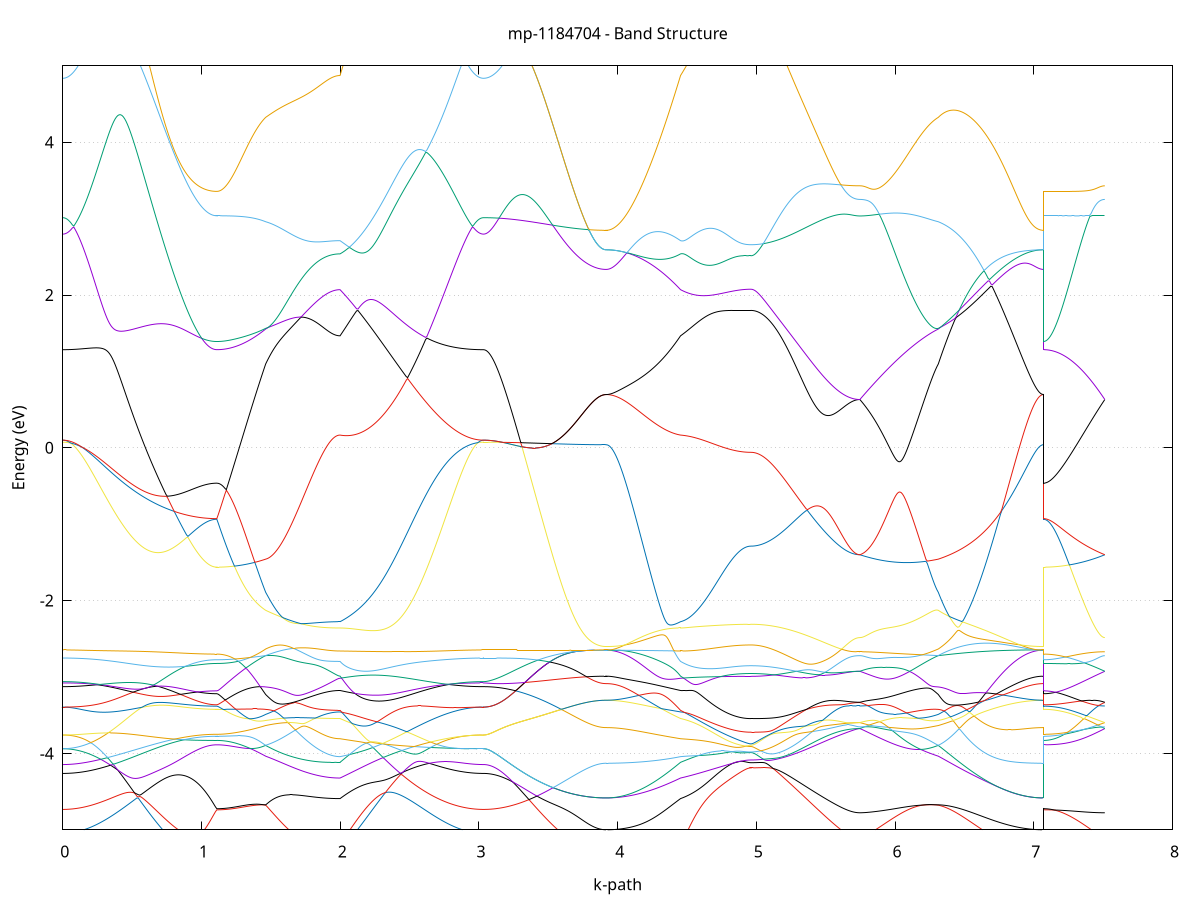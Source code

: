 set title 'mp-1184704 - Band Structure'
set xlabel 'k-path'
set ylabel 'Energy (eV)'
set grid y
set yrange [-5:5]
set terminal png size 800,600
set output 'mp-1184704_bands_gnuplot.png'
plot '-' using 1:2 with lines notitle, '-' using 1:2 with lines notitle, '-' using 1:2 with lines notitle, '-' using 1:2 with lines notitle, '-' using 1:2 with lines notitle, '-' using 1:2 with lines notitle, '-' using 1:2 with lines notitle, '-' using 1:2 with lines notitle, '-' using 1:2 with lines notitle, '-' using 1:2 with lines notitle, '-' using 1:2 with lines notitle, '-' using 1:2 with lines notitle, '-' using 1:2 with lines notitle, '-' using 1:2 with lines notitle, '-' using 1:2 with lines notitle, '-' using 1:2 with lines notitle, '-' using 1:2 with lines notitle, '-' using 1:2 with lines notitle, '-' using 1:2 with lines notitle, '-' using 1:2 with lines notitle, '-' using 1:2 with lines notitle, '-' using 1:2 with lines notitle, '-' using 1:2 with lines notitle, '-' using 1:2 with lines notitle, '-' using 1:2 with lines notitle, '-' using 1:2 with lines notitle, '-' using 1:2 with lines notitle, '-' using 1:2 with lines notitle, '-' using 1:2 with lines notitle, '-' using 1:2 with lines notitle, '-' using 1:2 with lines notitle, '-' using 1:2 with lines notitle, '-' using 1:2 with lines notitle, '-' using 1:2 with lines notitle, '-' using 1:2 with lines notitle, '-' using 1:2 with lines notitle, '-' using 1:2 with lines notitle, '-' using 1:2 with lines notitle, '-' using 1:2 with lines notitle, '-' using 1:2 with lines notitle, '-' using 1:2 with lines notitle, '-' using 1:2 with lines notitle, '-' using 1:2 with lines notitle, '-' using 1:2 with lines notitle, '-' using 1:2 with lines notitle, '-' using 1:2 with lines notitle, '-' using 1:2 with lines notitle, '-' using 1:2 with lines notitle, '-' using 1:2 with lines notitle, '-' using 1:2 with lines notitle, '-' using 1:2 with lines notitle, '-' using 1:2 with lines notitle, '-' using 1:2 with lines notitle, '-' using 1:2 with lines notitle, '-' using 1:2 with lines notitle, '-' using 1:2 with lines notitle, '-' using 1:2 with lines notitle, '-' using 1:2 with lines notitle, '-' using 1:2 with lines notitle, '-' using 1:2 with lines notitle, '-' using 1:2 with lines notitle, '-' using 1:2 with lines notitle, '-' using 1:2 with lines notitle, '-' using 1:2 with lines notitle
0.000000 -70.643795
0.009914 -70.643795
0.019828 -70.643795
0.029743 -70.643695
0.039657 -70.643695
0.049571 -70.643695
0.059485 -70.643695
0.069400 -70.643695
0.079314 -70.643695
0.089228 -70.643695
0.099142 -70.643895
0.109057 -70.643795
0.118971 -70.643795
0.128885 -70.643795
0.138799 -70.643795
0.148714 -70.643695
0.158628 -70.643695
0.168542 -70.643695
0.178456 -70.643695
0.188370 -70.643695
0.198285 -70.643895
0.208199 -70.643895
0.218113 -70.643895
0.228027 -70.643895
0.237942 -70.643795
0.247856 -70.643795
0.257770 -70.643795
0.267684 -70.643795
0.277599 -70.643795
0.287513 -70.643695
0.297427 -70.643695
0.307341 -70.643695
0.317256 -70.643695
0.327170 -70.643595
0.337084 -70.643595
0.346998 -70.643595
0.356912 -70.643495
0.366827 -70.643495
0.376741 -70.643495
0.386655 -70.643495
0.396569 -70.643395
0.406484 -70.643395
0.416398 -70.643295
0.426312 -70.643295
0.436226 -70.643295
0.446141 -70.643095
0.456055 -70.643195
0.465969 -70.643195
0.475883 -70.643195
0.485797 -70.643095
0.495712 -70.643095
0.505626 -70.643095
0.515540 -70.642995
0.525454 -70.642895
0.535369 -70.642795
0.545283 -70.642795
0.555197 -70.642695
0.565111 -70.642695
0.575026 -70.642695
0.584940 -70.642595
0.594854 -70.642595
0.604768 -70.642595
0.614683 -70.642495
0.624597 -70.642495
0.634511 -70.642495
0.644425 -70.642295
0.654339 -70.642195
0.664254 -70.642195
0.674168 -70.642195
0.684082 -70.642295
0.693996 -70.642295
0.703911 -70.642295
0.713825 -70.642295
0.723739 -70.642295
0.733653 -70.642395
0.743568 -70.642395
0.753482 -70.642395
0.763396 -70.642395
0.773310 -70.642395
0.783225 -70.642495
0.793139 -70.642495
0.803053 -70.642495
0.812967 -70.642495
0.822881 -70.642395
0.832796 -70.642395
0.842710 -70.642395
0.852624 -70.642495
0.862538 -70.642495
0.872453 -70.642495
0.882367 -70.642495
0.892281 -70.642595
0.902195 -70.642595
0.912110 -70.642595
0.922024 -70.642595
0.931938 -70.642595
0.941852 -70.642595
0.951767 -70.642595
0.961681 -70.642595
0.971595 -70.642595
0.981509 -70.642595
0.991423 -70.642595
1.001338 -70.642595
1.011252 -70.642595
1.021166 -70.642595
1.031080 -70.642695
1.040995 -70.642695
1.050909 -70.642695
1.060823 -70.642695
1.070737 -70.642695
1.080652 -70.642695
1.090566 -70.642695
1.100480 -70.642695
1.110394 -70.642695
1.110394 -70.642695
1.120179 -70.642695
1.129964 -70.642695
1.139749 -70.642695
1.149534 -70.642695
1.159319 -70.642695
1.169104 -70.642695
1.178889 -70.642695
1.188674 -70.642695
1.198459 -70.642695
1.208244 -70.642695
1.218029 -70.642695
1.227814 -70.642695
1.237599 -70.642695
1.247384 -70.642795
1.257169 -70.642795
1.266954 -70.642795
1.276739 -70.642795
1.286524 -70.642795
1.296309 -70.642795
1.306093 -70.642895
1.315878 -70.642895
1.325663 -70.642895
1.335448 -70.642895
1.345233 -70.642895
1.355018 -70.642895
1.364803 -70.642895
1.374588 -70.642895
1.384373 -70.642895
1.394158 -70.642895
1.403943 -70.642895
1.413728 -70.642895
1.423513 -70.642895
1.433298 -70.642795
1.443083 -70.642795
1.452868 -70.642895
1.462653 -70.642895
1.462653 -70.642895
1.472580 -70.642895
1.482508 -70.642895
1.492435 -70.642895
1.502363 -70.642895
1.512290 -70.642895
1.522218 -70.642895
1.532145 -70.642895
1.542073 -70.642895
1.552000 -70.642895
1.561927 -70.642895
1.571855 -70.642995
1.581782 -70.642995
1.591710 -70.642895
1.601637 -70.642895
1.611565 -70.642895
1.621492 -70.642895
1.631420 -70.642895
1.641347 -70.642795
1.651275 -70.642795
1.661202 -70.642795
1.671130 -70.642695
1.681057 -70.642695
1.690984 -70.642695
1.700912 -70.642695
1.710839 -70.642695
1.720767 -70.642595
1.730694 -70.642595
1.740622 -70.642595
1.750549 -70.642595
1.760477 -70.642595
1.770404 -70.642595
1.780332 -70.642695
1.790259 -70.642695
1.800187 -70.642695
1.810114 -70.642695
1.820041 -70.642695
1.829969 -70.642595
1.839896 -70.642695
1.849824 -70.642695
1.859751 -70.642695
1.869679 -70.642695
1.879606 -70.642695
1.889534 -70.642695
1.899461 -70.642695
1.909389 -70.642695
1.919316 -70.642695
1.929244 -70.642695
1.939171 -70.642695
1.949098 -70.642795
1.959026 -70.642795
1.968953 -70.642795
1.978881 -70.642795
1.988808 -70.642795
1.998736 -70.642795
1.998736 -70.642795
2.008680 -70.642795
2.018625 -70.642695
2.028570 -70.642595
2.038515 -70.642595
2.048459 -70.642595
2.058404 -70.642595
2.068349 -70.642595
2.078294 -70.642595
2.088238 -70.642595
2.098183 -70.642695
2.108128 -70.642695
2.118072 -70.642695
2.128017 -70.642695
2.137962 -70.642695
2.147907 -70.642695
2.157851 -70.642695
2.167796 -70.642595
2.177741 -70.642595
2.187686 -70.642695
2.197630 -70.642695
2.207575 -70.642695
2.217520 -70.642595
2.227465 -70.642595
2.237409 -70.642595
2.247354 -70.642595
2.257299 -70.642495
2.267243 -70.642495
2.277188 -70.642495
2.287133 -70.642495
2.297078 -70.642395
2.307022 -70.642395
2.316967 -70.642395
2.326912 -70.642295
2.336856 -70.642295
2.346801 -70.642295
2.356746 -70.642295
2.366691 -70.642195
2.376635 -70.642195
2.386580 -70.642195
2.396525 -70.642095
2.406470 -70.642195
2.416414 -70.642195
2.426359 -70.642295
2.436304 -70.642495
2.446249 -70.642495
2.456193 -70.642595
2.466138 -70.642695
2.476083 -70.642695
2.486027 -70.642795
2.495972 -70.642795
2.505917 -70.642895
2.515862 -70.642895
2.525806 -70.642895
2.535751 -70.642995
2.545696 -70.643095
2.555641 -70.643095
2.565585 -70.643095
2.575530 -70.643195
2.585475 -70.643195
2.595419 -70.643195
2.605364 -70.643295
2.615309 -70.643295
2.625254 -70.643295
2.635198 -70.643395
2.645143 -70.643395
2.655088 -70.643295
2.665033 -70.643395
2.674977 -70.643395
2.684922 -70.643395
2.694867 -70.643395
2.704811 -70.643495
2.714756 -70.643495
2.724701 -70.643495
2.734646 -70.643595
2.744590 -70.643395
2.754535 -70.643395
2.764480 -70.643395
2.774425 -70.643495
2.784369 -70.643595
2.794314 -70.643595
2.804259 -70.643595
2.814203 -70.643595
2.824148 -70.643595
2.834093 -70.643695
2.844038 -70.643695
2.853982 -70.643695
2.863927 -70.643695
2.873872 -70.643795
2.883817 -70.643795
2.893761 -70.643895
2.903706 -70.643895
2.913651 -70.643795
2.923595 -70.643895
2.933540 -70.643895
2.943485 -70.643895
2.953430 -70.643695
2.963374 -70.643695
2.973319 -70.643695
2.983264 -70.643695
2.993209 -70.643695
3.003153 -70.643695
3.013098 -70.643795
3.023043 -70.643795
3.032987 -70.643795
3.032987 -70.643795
3.042925 -70.643795
3.052863 -70.643795
3.062801 -70.643795
3.072739 -70.644195
3.082677 -70.644195
3.092615 -70.644195
3.102553 -70.644195
3.112491 -70.644195
3.122429 -70.644095
3.132366 -70.644095
3.142304 -70.644095
3.152242 -70.644095
3.162180 -70.643995
3.172118 -70.643995
3.182056 -70.643995
3.191994 -70.643995
3.201932 -70.644095
3.211870 -70.644095
3.221807 -70.643895
3.231745 -70.643695
3.241683 -70.643695
3.251621 -70.643695
3.261559 -70.643595
3.271497 -70.643595
3.281435 -70.643595
3.291373 -70.643595
3.301311 -70.643595
3.311249 -70.643595
3.321186 -70.643595
3.331124 -70.643595
3.341062 -70.643495
3.351000 -70.643495
3.360938 -70.643495
3.370876 -70.643695
3.380814 -70.643695
3.390752 -70.643695
3.400690 -70.643695
3.410627 -70.643695
3.420565 -70.643695
3.430503 -70.643595
3.440441 -70.643595
3.450379 -70.643595
3.460317 -70.643595
3.470255 -70.643595
3.480193 -70.643595
3.490131 -70.643595
3.500068 -70.643495
3.510006 -70.643495
3.519944 -70.643495
3.529882 -70.643195
3.539820 -70.643195
3.549758 -70.643095
3.559696 -70.643095
3.569634 -70.642995
3.579572 -70.642995
3.589510 -70.642995
3.599447 -70.642995
3.609385 -70.642995
3.619323 -70.642995
3.629261 -70.642995
3.639199 -70.642895
3.649137 -70.642895
3.659075 -70.642895
3.669013 -70.642895
3.678951 -70.642695
3.688888 -70.642695
3.698826 -70.642695
3.708764 -70.642695
3.718702 -70.642695
3.728640 -70.642695
3.738578 -70.642695
3.748516 -70.642695
3.758454 -70.642695
3.768392 -70.642695
3.778330 -70.642695
3.788267 -70.642495
3.798205 -70.642695
3.808143 -70.642695
3.818081 -70.642695
3.828019 -70.642695
3.837957 -70.642695
3.847895 -70.642695
3.857833 -70.642695
3.867771 -70.642695
3.877708 -70.642695
3.887646 -70.642495
3.897584 -70.642295
3.907522 -70.642295
3.917460 -70.642295
3.917460 -70.642295
3.927388 -70.642295
3.937315 -70.642295
3.947242 -70.642395
3.957170 -70.642395
3.967097 -70.642395
3.977025 -70.642395
3.986952 -70.642395
3.996880 -70.642395
4.006807 -70.642395
4.016735 -70.642395
4.026662 -70.642395
4.036590 -70.642395
4.046517 -70.642395
4.056445 -70.642395
4.066372 -70.642395
4.076299 -70.642395
4.086227 -70.642395
4.096154 -70.642395
4.106082 -70.642295
4.116009 -70.642395
4.125937 -70.642395
4.135864 -70.642395
4.145792 -70.642595
4.155719 -70.642595
4.165647 -70.642595
4.175574 -70.642595
4.185502 -70.642595
4.195429 -70.642595
4.205356 -70.642695
4.215284 -70.642795
4.225211 -70.642795
4.235139 -70.642795
4.245066 -70.642795
4.254994 -70.642795
4.264921 -70.642795
4.274849 -70.642795
4.284776 -70.642795
4.294704 -70.642795
4.304631 -70.642695
4.314559 -70.642695
4.324486 -70.642695
4.334413 -70.642795
4.344341 -70.642795
4.354268 -70.642795
4.364196 -70.642795
4.374123 -70.642795
4.384051 -70.642695
4.393978 -70.642695
4.403906 -70.642795
4.413833 -70.642795
4.423761 -70.642795
4.433688 -70.642795
4.443616 -70.642795
4.453543 -70.642795
4.453543 -70.642795
4.463495 -70.642795
4.473447 -70.642695
4.483399 -70.642695
4.493352 -70.642595
4.503304 -70.642695
4.513256 -70.642695
4.523208 -70.642695
4.533160 -70.642595
4.543112 -70.642595
4.553064 -70.642595
4.563016 -70.642595
4.572969 -70.642595
4.582921 -70.642595
4.592873 -70.642595
4.602825 -70.642695
4.612777 -70.642695
4.622729 -70.642595
4.632681 -70.642595
4.642634 -70.642595
4.652586 -70.642495
4.662538 -70.642495
4.672490 -70.642495
4.682442 -70.642495
4.692394 -70.642495
4.702346 -70.642495
4.712298 -70.642495
4.722251 -70.642495
4.732203 -70.642495
4.742155 -70.642495
4.752107 -70.642495
4.762059 -70.642495
4.772011 -70.642495
4.781963 -70.642495
4.791916 -70.642495
4.801868 -70.642495
4.811820 -70.642495
4.821772 -70.642495
4.831724 -70.642495
4.841676 -70.642495
4.851628 -70.642495
4.861580 -70.642495
4.871533 -70.642395
4.881485 -70.642395
4.891437 -70.642395
4.901389 -70.642295
4.911341 -70.642295
4.921293 -70.642295
4.931245 -70.642295
4.941198 -70.642295
4.951150 -70.642395
4.961102 -70.642395
4.961102 -70.642395
4.971041 -70.642395
4.980979 -70.642395
4.990918 -70.642295
5.000857 -70.642295
5.010796 -70.642295
5.020735 -70.642295
5.030674 -70.642295
5.040612 -70.642295
5.050551 -70.642295
5.060490 -70.642395
5.070429 -70.642295
5.080368 -70.642295
5.090307 -70.642295
5.100245 -70.642295
5.110184 -70.642295
5.120123 -70.642295
5.130062 -70.642295
5.140001 -70.642295
5.149940 -70.642295
5.159878 -70.642295
5.169817 -70.642295
5.179756 -70.642295
5.189695 -70.642295
5.199634 -70.642295
5.209572 -70.642295
5.219511 -70.642295
5.229450 -70.642295
5.239389 -70.642295
5.249328 -70.642295
5.259267 -70.642295
5.269205 -70.642295
5.279144 -70.642295
5.289083 -70.642295
5.299022 -70.642295
5.308961 -70.642295
5.318900 -70.642295
5.328838 -70.642295
5.338777 -70.642295
5.348716 -70.642295
5.358655 -70.642295
5.368594 -70.642295
5.378533 -70.642295
5.388471 -70.642295
5.398410 -70.642295
5.408349 -70.642295
5.418288 -70.642195
5.428227 -70.642195
5.438165 -70.642195
5.448104 -70.642195
5.458043 -70.642195
5.467982 -70.642195
5.477921 -70.642295
5.487860 -70.642295
5.497798 -70.642195
5.507737 -70.642195
5.517676 -70.642195
5.527615 -70.642095
5.537554 -70.642095
5.547493 -70.642095
5.557431 -70.642195
5.567370 -70.642195
5.577309 -70.642195
5.587248 -70.642195
5.597187 -70.642195
5.607126 -70.642195
5.617064 -70.642195
5.627003 -70.642195
5.636942 -70.642195
5.646881 -70.642195
5.656820 -70.642195
5.666759 -70.642195
5.676697 -70.642195
5.686636 -70.642195
5.696575 -70.642195
5.706514 -70.642195
5.716453 -70.642195
5.726391 -70.642195
5.736330 -70.642095
5.746269 -70.642095
5.746269 -70.642095
5.756188 -70.642095
5.766107 -70.642195
5.776026 -70.642195
5.785945 -70.642195
5.795864 -70.642195
5.805783 -70.642195
5.815702 -70.642295
5.825621 -70.642295
5.835540 -70.642295
5.845459 -70.642295
5.855378 -70.642395
5.865297 -70.642395
5.875216 -70.642495
5.885135 -70.642495
5.895054 -70.642495
5.904973 -70.642495
5.914892 -70.642495
5.924811 -70.642595
5.934730 -70.642595
5.944649 -70.642595
5.954568 -70.642595
5.964488 -70.642695
5.974407 -70.642695
5.984326 -70.642595
5.994245 -70.642695
6.004164 -70.642595
6.014083 -70.642695
6.024002 -70.642695
6.033921 -70.642595
6.043840 -70.642595
6.053759 -70.642695
6.063678 -70.642795
6.073597 -70.642795
6.083516 -70.642795
6.093435 -70.642795
6.103354 -70.642795
6.113273 -70.642795
6.123192 -70.642895
6.133111 -70.642895
6.143030 -70.642895
6.152949 -70.642895
6.162868 -70.642895
6.172787 -70.642795
6.182706 -70.642895
6.192625 -70.642895
6.202544 -70.642895
6.212463 -70.642895
6.222382 -70.642895
6.232301 -70.642995
6.242220 -70.642895
6.252139 -70.642895
6.262058 -70.642895
6.271977 -70.642895
6.281896 -70.642895
6.291815 -70.642895
6.301734 -70.642895
6.311653 -70.642895
6.311653 -70.642895
6.321629 -70.642895
6.331604 -70.642895
6.341580 -70.642895
6.351555 -70.642895
6.361530 -70.642895
6.371506 -70.642895
6.381481 -70.642895
6.391457 -70.642895
6.401432 -70.642995
6.411408 -70.642995
6.421383 -70.642995
6.431359 -70.643095
6.441334 -70.642995
6.451310 -70.642895
6.461285 -70.642895
6.471261 -70.642895
6.481236 -70.642895
6.491212 -70.642695
6.501187 -70.642695
6.511163 -70.642695
6.521138 -70.642695
6.531113 -70.642695
6.541089 -70.642695
6.551064 -70.642695
6.561040 -70.642695
6.571015 -70.642695
6.580991 -70.642595
6.590966 -70.642595
6.600942 -70.642595
6.610917 -70.642595
6.620893 -70.642595
6.630868 -70.642595
6.640844 -70.642595
6.650819 -70.642595
6.660795 -70.642595
6.670770 -70.642595
6.680745 -70.642595
6.690721 -70.642595
6.700696 -70.642595
6.710672 -70.642595
6.720647 -70.642595
6.730623 -70.642595
6.740598 -70.642495
6.750574 -70.642495
6.760549 -70.642495
6.770525 -70.642495
6.780500 -70.642495
6.790476 -70.642495
6.800451 -70.642495
6.810427 -70.642495
6.820402 -70.642695
6.830378 -70.642595
6.840353 -70.642595
6.850328 -70.642595
6.860304 -70.642595
6.870279 -70.642595
6.880255 -70.642595
6.890230 -70.642595
6.900206 -70.642595
6.910181 -70.642495
6.920157 -70.642395
6.930132 -70.642395
6.940108 -70.642395
6.950083 -70.642395
6.960059 -70.642395
6.970034 -70.642395
6.980010 -70.642395
6.989985 -70.642395
6.999961 -70.642395
7.009936 -70.642395
7.019911 -70.642395
7.029887 -70.642395
7.039862 -70.642395
7.049838 -70.642295
7.059813 -70.642295
7.069789 -70.642295
7.069789 -70.642695
7.079616 -70.642695
7.089444 -70.642695
7.099271 -70.642695
7.109099 -70.642695
7.118926 -70.642695
7.128754 -70.642695
7.138581 -70.642695
7.148409 -70.642695
7.158236 -70.642895
7.168064 -70.642895
7.177891 -70.642795
7.187719 -70.642795
7.197546 -70.642795
7.207373 -70.642795
7.217201 -70.642795
7.227028 -70.642795
7.236856 -70.642795
7.246683 -70.642695
7.256511 -70.642695
7.266338 -70.642695
7.276166 -70.642795
7.285993 -70.642795
7.295821 -70.642795
7.305648 -70.642795
7.315476 -70.642695
7.325303 -70.642695
7.335131 -70.642695
7.344958 -70.642695
7.354786 -70.642595
7.364613 -70.642595
7.374440 -70.642695
7.384268 -70.642495
7.394095 -70.642495
7.403923 -70.642395
7.413750 -70.642395
7.423578 -70.642395
7.433405 -70.642295
7.443233 -70.642295
7.453060 -70.642295
7.462888 -70.642195
7.472715 -70.642195
7.482543 -70.642295
7.492370 -70.642295
7.502198 -70.642095
7.512025 -70.642095
e
0.000000 -70.640595
0.009914 -70.640695
0.019828 -70.640895
0.029743 -70.640895
0.039657 -70.640895
0.049571 -70.640895
0.059485 -70.640895
0.069400 -70.640895
0.079314 -70.640895
0.089228 -70.640895
0.099142 -70.640895
0.109057 -70.640895
0.118971 -70.640895
0.128885 -70.640895
0.138799 -70.640895
0.148714 -70.640895
0.158628 -70.640995
0.168542 -70.640995
0.178456 -70.640995
0.188370 -70.641095
0.198285 -70.641095
0.208199 -70.641095
0.218113 -70.641095
0.228027 -70.641095
0.237942 -70.641095
0.247856 -70.641095
0.257770 -70.641095
0.267684 -70.641195
0.277599 -70.641195
0.287513 -70.641195
0.297427 -70.641195
0.307341 -70.641195
0.317256 -70.641295
0.327170 -70.641295
0.337084 -70.641295
0.346998 -70.641395
0.356912 -70.641395
0.366827 -70.641395
0.376741 -70.641395
0.386655 -70.641495
0.396569 -70.641495
0.406484 -70.641495
0.416398 -70.641595
0.426312 -70.641595
0.436226 -70.641595
0.446141 -70.641595
0.456055 -70.641695
0.465969 -70.641695
0.475883 -70.641695
0.485797 -70.641795
0.495712 -70.641795
0.505626 -70.641795
0.515540 -70.641895
0.525454 -70.641895
0.535369 -70.641895
0.545283 -70.641995
0.555197 -70.641995
0.565111 -70.641995
0.575026 -70.642095
0.584940 -70.642095
0.594854 -70.642095
0.604768 -70.642095
0.614683 -70.642195
0.624597 -70.642195
0.634511 -70.641995
0.644425 -70.642095
0.654339 -70.642095
0.664254 -70.642195
0.674168 -70.642195
0.684082 -70.642095
0.693996 -70.642095
0.703911 -70.642095
0.713825 -70.642095
0.723739 -70.642195
0.733653 -70.642195
0.743568 -70.642195
0.753482 -70.642095
0.763396 -70.642095
0.773310 -70.642095
0.783225 -70.641995
0.793139 -70.641995
0.803053 -70.641995
0.812967 -70.641995
0.822881 -70.641895
0.832796 -70.641895
0.842710 -70.641895
0.852624 -70.641795
0.862538 -70.641795
0.872453 -70.641795
0.882367 -70.641795
0.892281 -70.641795
0.902195 -70.641795
0.912110 -70.641795
0.922024 -70.641695
0.931938 -70.641695
0.941852 -70.641695
0.951767 -70.641695
0.961681 -70.641695
0.971595 -70.641595
0.981509 -70.641595
0.991423 -70.641495
1.001338 -70.641495
1.011252 -70.641495
1.021166 -70.641495
1.031080 -70.641495
1.040995 -70.641495
1.050909 -70.641495
1.060823 -70.641495
1.070737 -70.641495
1.080652 -70.641495
1.090566 -70.641495
1.100480 -70.641495
1.110394 -70.641495
1.110394 -70.641495
1.120179 -70.641495
1.129964 -70.641495
1.139749 -70.641495
1.149534 -70.641495
1.159319 -70.641495
1.169104 -70.641495
1.178889 -70.641495
1.188674 -70.641495
1.198459 -70.641495
1.208244 -70.641495
1.218029 -70.641495
1.227814 -70.641495
1.237599 -70.641495
1.247384 -70.641495
1.257169 -70.641495
1.266954 -70.641495
1.276739 -70.641495
1.286524 -70.641495
1.296309 -70.641395
1.306093 -70.641395
1.315878 -70.641395
1.325663 -70.641395
1.335448 -70.641395
1.345233 -70.641295
1.355018 -70.641295
1.364803 -70.641295
1.374588 -70.641295
1.384373 -70.641195
1.394158 -70.641195
1.403943 -70.641195
1.413728 -70.641195
1.423513 -70.640995
1.433298 -70.640995
1.443083 -70.640995
1.452868 -70.640895
1.462653 -70.640795
1.462653 -70.640795
1.472580 -70.640795
1.482508 -70.640795
1.492435 -70.640795
1.502363 -70.640795
1.512290 -70.640795
1.522218 -70.640795
1.532145 -70.640795
1.542073 -70.640695
1.552000 -70.640695
1.561927 -70.640695
1.571855 -70.640695
1.581782 -70.640695
1.591710 -70.640695
1.601637 -70.640695
1.611565 -70.640695
1.621492 -70.640695
1.631420 -70.640595
1.641347 -70.640595
1.651275 -70.640595
1.661202 -70.640595
1.671130 -70.640595
1.681057 -70.640595
1.690984 -70.640595
1.700912 -70.640595
1.710839 -70.640595
1.720767 -70.640595
1.730694 -70.640595
1.740622 -70.640595
1.750549 -70.640595
1.760477 -70.640595
1.770404 -70.640595
1.780332 -70.640595
1.790259 -70.640595
1.800187 -70.640495
1.810114 -70.640495
1.820041 -70.640495
1.829969 -70.640495
1.839896 -70.640495
1.849824 -70.640495
1.859751 -70.640595
1.869679 -70.640595
1.879606 -70.640595
1.889534 -70.640595
1.899461 -70.640695
1.909389 -70.640695
1.919316 -70.640595
1.929244 -70.640595
1.939171 -70.640595
1.949098 -70.640595
1.959026 -70.640595
1.968953 -70.640595
1.978881 -70.640595
1.988808 -70.640695
1.998736 -70.640695
1.998736 -70.640695
2.008680 -70.640695
2.018625 -70.640695
2.028570 -70.640695
2.038515 -70.640695
2.048459 -70.640795
2.058404 -70.640795
2.068349 -70.640895
2.078294 -70.640895
2.088238 -70.640895
2.098183 -70.640995
2.108128 -70.640995
2.118072 -70.640995
2.128017 -70.641095
2.137962 -70.641095
2.147907 -70.641095
2.157851 -70.641195
2.167796 -70.641195
2.177741 -70.641195
2.187686 -70.641295
2.197630 -70.641295
2.207575 -70.641295
2.217520 -70.641395
2.227465 -70.641395
2.237409 -70.641495
2.247354 -70.641495
2.257299 -70.641495
2.267243 -70.641595
2.277188 -70.641595
2.287133 -70.641695
2.297078 -70.641695
2.307022 -70.641695
2.316967 -70.641795
2.326912 -70.641795
2.336856 -70.641795
2.346801 -70.641895
2.356746 -70.641895
2.366691 -70.641995
2.376635 -70.642095
2.386580 -70.642095
2.396525 -70.642095
2.406470 -70.642095
2.416414 -70.641995
2.426359 -70.641995
2.436304 -70.641995
2.446249 -70.641995
2.456193 -70.641895
2.466138 -70.641895
2.476083 -70.641895
2.486027 -70.641795
2.495972 -70.641795
2.505917 -70.641795
2.515862 -70.641695
2.525806 -70.641695
2.535751 -70.641795
2.545696 -70.641795
2.555641 -70.641695
2.565585 -70.641695
2.575530 -70.641695
2.585475 -70.641595
2.595419 -70.641595
2.605364 -70.641595
2.615309 -70.641495
2.625254 -70.641495
2.635198 -70.641495
2.645143 -70.641395
2.655088 -70.641395
2.665033 -70.641395
2.674977 -70.641395
2.684922 -70.641395
2.694867 -70.641395
2.704811 -70.641295
2.714756 -70.641295
2.724701 -70.641295
2.734646 -70.641295
2.744590 -70.641295
2.754535 -70.641195
2.764480 -70.641195
2.774425 -70.641195
2.784369 -70.641195
2.794314 -70.641195
2.804259 -70.641095
2.814203 -70.641095
2.824148 -70.641095
2.834093 -70.641095
2.844038 -70.640995
2.853982 -70.640995
2.863927 -70.640895
2.873872 -70.640895
2.883817 -70.640895
2.893761 -70.640895
2.903706 -70.640895
2.913651 -70.640895
2.923595 -70.640895
2.933540 -70.640895
2.943485 -70.640895
2.953430 -70.640895
2.963374 -70.640895
2.973319 -70.640895
2.983264 -70.640895
2.993209 -70.640895
3.003153 -70.640695
3.013098 -70.640695
3.023043 -70.640695
3.032987 -70.640595
3.032987 -70.640595
3.042925 -70.640895
3.052863 -70.640895
3.062801 -70.640895
3.072739 -70.640895
3.082677 -70.640895
3.092615 -70.640895
3.102553 -70.640895
3.112491 -70.640595
3.122429 -70.640595
3.132366 -70.640595
3.142304 -70.640395
3.152242 -70.640395
3.162180 -70.640395
3.172118 -70.640395
3.182056 -70.640395
3.191994 -70.640395
3.201932 -70.640395
3.211870 -70.640295
3.221807 -70.640295
3.231745 -70.640295
3.241683 -70.640295
3.251621 -70.640295
3.261559 -70.640295
3.271497 -70.640295
3.281435 -70.640395
3.291373 -70.640395
3.301311 -70.640395
3.311249 -70.640395
3.321186 -70.640395
3.331124 -70.640395
3.341062 -70.640395
3.351000 -70.640395
3.360938 -70.640295
3.370876 -70.640295
3.380814 -70.640295
3.390752 -70.640695
3.400690 -70.640695
3.410627 -70.640695
3.420565 -70.640695
3.430503 -70.640695
3.440441 -70.640695
3.450379 -70.640695
3.460317 -70.640695
3.470255 -70.640595
3.480193 -70.640595
3.490131 -70.640595
3.500068 -70.640595
3.510006 -70.640595
3.519944 -70.640595
3.529882 -70.640195
3.539820 -70.640195
3.549758 -70.640195
3.559696 -70.640195
3.569634 -70.639995
3.579572 -70.639995
3.589510 -70.639995
3.599447 -70.639995
3.609385 -70.639995
3.619323 -70.639995
3.629261 -70.639895
3.639199 -70.639895
3.649137 -70.639895
3.659075 -70.639895
3.669013 -70.639795
3.678951 -70.639795
3.688888 -70.639795
3.698826 -70.639795
3.708764 -70.639795
3.718702 -70.639795
3.728640 -70.639395
3.738578 -70.639395
3.748516 -70.639395
3.758454 -70.639395
3.768392 -70.639295
3.778330 -70.639295
3.788267 -70.639295
3.798205 -70.639295
3.808143 -70.639295
3.818081 -70.639295
3.828019 -70.639295
3.837957 -70.639295
3.847895 -70.639495
3.857833 -70.639495
3.867771 -70.639495
3.877708 -70.639495
3.887646 -70.639495
3.897584 -70.639495
3.907522 -70.639495
3.917460 -70.639495
3.917460 -70.639495
3.927388 -70.639495
3.937315 -70.639495
3.947242 -70.639495
3.957170 -70.639495
3.967097 -70.639495
3.977025 -70.639495
3.986952 -70.639495
3.996880 -70.639495
4.006807 -70.639495
4.016735 -70.639495
4.026662 -70.639495
4.036590 -70.639495
4.046517 -70.639495
4.056445 -70.639495
4.066372 -70.639595
4.076299 -70.639595
4.086227 -70.639595
4.096154 -70.639495
4.106082 -70.639495
4.116009 -70.639495
4.125937 -70.639495
4.135864 -70.639595
4.145792 -70.639595
4.155719 -70.639595
4.165647 -70.639695
4.175574 -70.639695
4.185502 -70.639795
4.195429 -70.639895
4.205356 -70.639895
4.215284 -70.639995
4.225211 -70.639995
4.235139 -70.640095
4.245066 -70.640095
4.254994 -70.640095
4.264921 -70.640095
4.274849 -70.640095
4.284776 -70.640195
4.294704 -70.640295
4.304631 -70.640295
4.314559 -70.640395
4.324486 -70.640395
4.334413 -70.640395
4.344341 -70.640395
4.354268 -70.640395
4.364196 -70.640495
4.374123 -70.640395
4.384051 -70.640495
4.393978 -70.640495
4.403906 -70.640495
4.413833 -70.640595
4.423761 -70.640595
4.433688 -70.640595
4.443616 -70.640595
4.453543 -70.640695
4.453543 -70.640695
4.463495 -70.640695
4.473447 -70.640695
4.483399 -70.640695
4.493352 -70.640695
4.503304 -70.640695
4.513256 -70.640695
4.523208 -70.640795
4.533160 -70.640695
4.543112 -70.640695
4.553064 -70.640695
4.563016 -70.640695
4.572969 -70.640795
4.582921 -70.640695
4.592873 -70.640695
4.602825 -70.640795
4.612777 -70.640895
4.622729 -70.640895
4.632681 -70.640895
4.642634 -70.640895
4.652586 -70.640895
4.662538 -70.640995
4.672490 -70.640995
4.682442 -70.640995
4.692394 -70.641095
4.702346 -70.641195
4.712298 -70.641295
4.722251 -70.641395
4.732203 -70.641395
4.742155 -70.641395
4.752107 -70.641395
4.762059 -70.641395
4.772011 -70.641395
4.781963 -70.641395
4.791916 -70.641395
4.801868 -70.641495
4.811820 -70.641395
4.821772 -70.641395
4.831724 -70.641395
4.841676 -70.641395
4.851628 -70.641495
4.861580 -70.641495
4.871533 -70.641395
4.881485 -70.641395
4.891437 -70.641395
4.901389 -70.641395
4.911341 -70.641295
4.921293 -70.641395
4.931245 -70.641395
4.941198 -70.641395
4.951150 -70.641495
4.961102 -70.641495
4.961102 -70.641495
4.971041 -70.641495
4.980979 -70.641495
4.990918 -70.641495
5.000857 -70.641495
5.010796 -70.641495
5.020735 -70.641495
5.030674 -70.641495
5.040612 -70.641495
5.050551 -70.641495
5.060490 -70.641495
5.070429 -70.641495
5.080368 -70.641495
5.090307 -70.641495
5.100245 -70.641495
5.110184 -70.641495
5.120123 -70.641495
5.130062 -70.641495
5.140001 -70.641495
5.149940 -70.641495
5.159878 -70.641595
5.169817 -70.641595
5.179756 -70.641595
5.189695 -70.641595
5.199634 -70.641595
5.209572 -70.641595
5.219511 -70.641595
5.229450 -70.641595
5.239389 -70.641695
5.249328 -70.641695
5.259267 -70.641695
5.269205 -70.641695
5.279144 -70.641695
5.289083 -70.641695
5.299022 -70.641795
5.308961 -70.641795
5.318900 -70.641795
5.328838 -70.641795
5.338777 -70.641795
5.348716 -70.641895
5.358655 -70.641895
5.368594 -70.641895
5.378533 -70.641895
5.388471 -70.641895
5.398410 -70.641895
5.408349 -70.641895
5.418288 -70.641895
5.428227 -70.641895
5.438165 -70.641895
5.448104 -70.641995
5.458043 -70.641995
5.467982 -70.641995
5.477921 -70.642095
5.487860 -70.642095
5.497798 -70.641995
5.507737 -70.641995
5.517676 -70.641995
5.527615 -70.641995
5.537554 -70.641995
5.547493 -70.641995
5.557431 -70.641995
5.567370 -70.642095
5.577309 -70.642095
5.587248 -70.642095
5.597187 -70.642095
5.607126 -70.642095
5.617064 -70.642095
5.627003 -70.642095
5.636942 -70.642095
5.646881 -70.642095
5.656820 -70.642095
5.666759 -70.642095
5.676697 -70.642095
5.686636 -70.642195
5.696575 -70.642195
5.706514 -70.642195
5.716453 -70.642195
5.726391 -70.642195
5.736330 -70.642095
5.746269 -70.642095
5.746269 -70.642095
5.756188 -70.642095
5.766107 -70.642095
5.776026 -70.642195
5.785945 -70.642195
5.795864 -70.642195
5.805783 -70.642095
5.815702 -70.641995
5.825621 -70.641995
5.835540 -70.642095
5.845459 -70.642095
5.855378 -70.641995
5.865297 -70.641895
5.875216 -70.641995
5.885135 -70.641895
5.895054 -70.641895
5.904973 -70.641795
5.914892 -70.641795
5.924811 -70.641695
5.934730 -70.641695
5.944649 -70.641695
5.954568 -70.641595
5.964488 -70.641595
5.974407 -70.641495
5.984326 -70.641595
5.994245 -70.641595
6.004164 -70.641495
6.014083 -70.641495
6.024002 -70.641495
6.033921 -70.641495
6.043840 -70.641395
6.053759 -70.641495
6.063678 -70.641495
6.073597 -70.641495
6.083516 -70.641495
6.093435 -70.641495
6.103354 -70.641395
6.113273 -70.641395
6.123192 -70.641395
6.133111 -70.641395
6.143030 -70.641295
6.152949 -70.641295
6.162868 -70.641195
6.172787 -70.641195
6.182706 -70.641195
6.192625 -70.641195
6.202544 -70.641195
6.212463 -70.641195
6.222382 -70.641095
6.232301 -70.641095
6.242220 -70.641095
6.252139 -70.641095
6.262058 -70.640995
6.271977 -70.640995
6.281896 -70.640995
6.291815 -70.640995
6.301734 -70.640895
6.311653 -70.640795
6.311653 -70.640795
6.321629 -70.640795
6.331604 -70.640795
6.341580 -70.640795
6.351555 -70.640795
6.361530 -70.640795
6.371506 -70.640695
6.381481 -70.640695
6.391457 -70.640695
6.401432 -70.640695
6.411408 -70.640695
6.421383 -70.640595
6.431359 -70.640595
6.441334 -70.640595
6.451310 -70.640595
6.461285 -70.640595
6.471261 -70.640495
6.481236 -70.640495
6.491212 -70.640495
6.501187 -70.640495
6.511163 -70.640495
6.521138 -70.640395
6.531113 -70.640395
6.541089 -70.640395
6.551064 -70.640395
6.561040 -70.640395
6.571015 -70.640295
6.580991 -70.640295
6.590966 -70.640295
6.600942 -70.640295
6.610917 -70.640295
6.620893 -70.640195
6.630868 -70.640195
6.640844 -70.640095
6.650819 -70.640095
6.660795 -70.639995
6.670770 -70.639995
6.680745 -70.639995
6.690721 -70.639995
6.700696 -70.639995
6.710672 -70.639995
6.720647 -70.639995
6.730623 -70.639995
6.740598 -70.639895
6.750574 -70.639895
6.760549 -70.639695
6.770525 -70.639695
6.780500 -70.639695
6.790476 -70.639695
6.800451 -70.639595
6.810427 -70.639595
6.820402 -70.639595
6.830378 -70.639595
6.840353 -70.639795
6.850328 -70.639595
6.860304 -70.639595
6.870279 -70.639595
6.880255 -70.639595
6.890230 -70.639595
6.900206 -70.639595
6.910181 -70.639595
6.920157 -70.639595
6.930132 -70.639595
6.940108 -70.639495
6.950083 -70.639495
6.960059 -70.639495
6.970034 -70.639495
6.980010 -70.639495
6.989985 -70.639495
6.999961 -70.639495
7.009936 -70.639495
7.019911 -70.639495
7.029887 -70.639495
7.039862 -70.639495
7.049838 -70.639495
7.059813 -70.639495
7.069789 -70.639495
7.069789 -70.641495
7.079616 -70.641495
7.089444 -70.641495
7.099271 -70.641495
7.109099 -70.641495
7.118926 -70.641495
7.128754 -70.641495
7.138581 -70.641495
7.148409 -70.641495
7.158236 -70.641495
7.168064 -70.641495
7.177891 -70.641595
7.187719 -70.641595
7.197546 -70.641695
7.207373 -70.641495
7.217201 -70.641495
7.227028 -70.641395
7.236856 -70.641395
7.246683 -70.641495
7.256511 -70.641495
7.266338 -70.641495
7.276166 -70.641495
7.285993 -70.641495
7.295821 -70.641595
7.305648 -70.641595
7.315476 -70.641595
7.325303 -70.641595
7.335131 -70.641795
7.344958 -70.641795
7.354786 -70.641795
7.364613 -70.641795
7.374440 -70.641895
7.384268 -70.641895
7.394095 -70.641795
7.403923 -70.641895
7.413750 -70.642195
7.423578 -70.642195
7.433405 -70.641995
7.443233 -70.642095
7.453060 -70.642095
7.462888 -70.642095
7.472715 -70.642095
7.482543 -70.642195
7.492370 -70.642195
7.502198 -70.642095
7.512025 -70.642095
e
0.000000 -70.637395
0.009914 -70.637495
0.019828 -70.637495
0.029743 -70.637495
0.039657 -70.637495
0.049571 -70.637495
0.059485 -70.637495
0.069400 -70.637595
0.079314 -70.637595
0.089228 -70.637595
0.099142 -70.637595
0.109057 -70.637595
0.118971 -70.637795
0.128885 -70.637795
0.138799 -70.637795
0.148714 -70.637795
0.158628 -70.637795
0.168542 -70.637795
0.178456 -70.637795
0.188370 -70.637895
0.198285 -70.637895
0.208199 -70.637895
0.218113 -70.637895
0.228027 -70.637895
0.237942 -70.637895
0.247856 -70.637795
0.257770 -70.637895
0.267684 -70.637995
0.277599 -70.637995
0.287513 -70.637995
0.297427 -70.637995
0.307341 -70.637995
0.317256 -70.638095
0.327170 -70.638095
0.337084 -70.638095
0.346998 -70.638095
0.356912 -70.638195
0.366827 -70.638195
0.376741 -70.638195
0.386655 -70.638295
0.396569 -70.638295
0.406484 -70.638295
0.416398 -70.638295
0.426312 -70.638395
0.436226 -70.638195
0.446141 -70.638195
0.456055 -70.638195
0.465969 -70.638295
0.475883 -70.638295
0.485797 -70.638295
0.495712 -70.638395
0.505626 -70.638395
0.515540 -70.638395
0.525454 -70.638495
0.535369 -70.638495
0.545283 -70.638395
0.555197 -70.638495
0.565111 -70.638495
0.575026 -70.638495
0.584940 -70.638595
0.594854 -70.638495
0.604768 -70.638495
0.614683 -70.638595
0.624597 -70.638595
0.634511 -70.638595
0.644425 -70.638695
0.654339 -70.638695
0.664254 -70.638695
0.674168 -70.638795
0.684082 -70.638795
0.693996 -70.638795
0.703911 -70.638895
0.713825 -70.638895
0.723739 -70.638995
0.733653 -70.638995
0.743568 -70.639095
0.753482 -70.639095
0.763396 -70.639095
0.773310 -70.639095
0.783225 -70.639195
0.793139 -70.639195
0.803053 -70.639095
0.812967 -70.639095
0.822881 -70.639095
0.832796 -70.639095
0.842710 -70.639195
0.852624 -70.639195
0.862538 -70.639195
0.872453 -70.639195
0.882367 -70.639195
0.892281 -70.639295
0.902195 -70.639295
0.912110 -70.639195
0.922024 -70.639195
0.931938 -70.639195
0.941852 -70.639295
0.951767 -70.639195
0.961681 -70.639195
0.971595 -70.639295
0.981509 -70.639295
0.991423 -70.639295
1.001338 -70.639295
1.011252 -70.639295
1.021166 -70.639295
1.031080 -70.639295
1.040995 -70.639295
1.050909 -70.639295
1.060823 -70.639395
1.070737 -70.639395
1.080652 -70.639395
1.090566 -70.639395
1.100480 -70.639395
1.110394 -70.639395
1.110394 -70.639395
1.120179 -70.639395
1.129964 -70.639395
1.139749 -70.639395
1.149534 -70.639295
1.159319 -70.639295
1.169104 -70.639295
1.178889 -70.639195
1.188674 -70.639195
1.198459 -70.639195
1.208244 -70.639095
1.218029 -70.639095
1.227814 -70.638995
1.237599 -70.638895
1.247384 -70.638995
1.257169 -70.638895
1.266954 -70.638795
1.276739 -70.638695
1.286524 -70.638695
1.296309 -70.638695
1.306093 -70.638695
1.315878 -70.638695
1.325663 -70.638695
1.335448 -70.638695
1.345233 -70.638695
1.355018 -70.638695
1.364803 -70.638695
1.374588 -70.638595
1.384373 -70.638595
1.394158 -70.638595
1.403943 -70.638595
1.413728 -70.638595
1.423513 -70.638495
1.433298 -70.638495
1.443083 -70.638495
1.452868 -70.638495
1.462653 -70.638595
1.462653 -70.638595
1.472580 -70.638595
1.482508 -70.638595
1.492435 -70.638595
1.502363 -70.638595
1.512290 -70.638595
1.522218 -70.638495
1.532145 -70.638395
1.542073 -70.638395
1.552000 -70.638395
1.561927 -70.638295
1.571855 -70.638195
1.581782 -70.638195
1.591710 -70.638095
1.601637 -70.638095
1.611565 -70.638095
1.621492 -70.637995
1.631420 -70.637895
1.641347 -70.637895
1.651275 -70.637795
1.661202 -70.637695
1.671130 -70.637695
1.681057 -70.637595
1.690984 -70.637595
1.700912 -70.637495
1.710839 -70.637395
1.720767 -70.637395
1.730694 -70.637295
1.740622 -70.637195
1.750549 -70.637195
1.760477 -70.637095
1.770404 -70.636995
1.780332 -70.636895
1.790259 -70.636795
1.800187 -70.636695
1.810114 -70.636595
1.820041 -70.636395
1.829969 -70.636295
1.839896 -70.636195
1.849824 -70.635995
1.859751 -70.635895
1.869679 -70.635795
1.879606 -70.635695
1.889534 -70.635595
1.899461 -70.635495
1.909389 -70.635395
1.919316 -70.635295
1.929244 -70.635195
1.939171 -70.634995
1.949098 -70.634895
1.959026 -70.634695
1.968953 -70.634495
1.978881 -70.634395
1.988808 -70.634295
1.998736 -70.634295
1.998736 -70.634295
2.008680 -70.634095
2.018625 -70.633895
2.028570 -70.633795
2.038515 -70.633595
2.048459 -70.633495
2.058404 -70.633295
2.068349 -70.633195
2.078294 -70.632995
2.088238 -70.632895
2.098183 -70.632795
2.108128 -70.632595
2.118072 -70.632495
2.128017 -70.632295
2.137962 -70.632095
2.147907 -70.631995
2.157851 -70.631795
2.167796 -70.631695
2.177741 -70.631495
2.187686 -70.631395
2.197630 -70.631195
2.207575 -70.631095
2.217520 -70.630895
2.227465 -70.630795
2.237409 -70.630695
2.247354 -70.630495
2.257299 -70.630595
2.267243 -70.630695
2.277188 -70.630895
2.287133 -70.630995
2.297078 -70.631195
2.307022 -70.631295
2.316967 -70.631395
2.326912 -70.631495
2.336856 -70.631695
2.346801 -70.631795
2.356746 -70.631895
2.366691 -70.632095
2.376635 -70.632295
2.386580 -70.632495
2.396525 -70.632395
2.406470 -70.632495
2.416414 -70.632695
2.426359 -70.632795
2.436304 -70.632895
2.446249 -70.633095
2.456193 -70.633295
2.466138 -70.633395
2.476083 -70.633495
2.486027 -70.633695
2.495972 -70.633795
2.505917 -70.633895
2.515862 -70.634095
2.525806 -70.634195
2.535751 -70.634295
2.545696 -70.634395
2.555641 -70.634595
2.565585 -70.634695
2.575530 -70.634795
2.585475 -70.634895
2.595419 -70.634995
2.605364 -70.635095
2.615309 -70.635295
2.625254 -70.635395
2.635198 -70.635495
2.645143 -70.635595
2.655088 -70.635695
2.665033 -70.635795
2.674977 -70.635895
2.684922 -70.635995
2.694867 -70.636095
2.704811 -70.636195
2.714756 -70.636295
2.724701 -70.636395
2.734646 -70.636495
2.744590 -70.636595
2.754535 -70.636595
2.764480 -70.636695
2.774425 -70.636795
2.784369 -70.636895
2.794314 -70.636895
2.804259 -70.636995
2.814203 -70.637195
2.824148 -70.637295
2.834093 -70.637295
2.844038 -70.637195
2.853982 -70.637195
2.863927 -70.637195
2.873872 -70.637295
2.883817 -70.637295
2.893761 -70.637295
2.903706 -70.637395
2.913651 -70.637395
2.923595 -70.637395
2.933540 -70.637595
2.943485 -70.637595
2.953430 -70.637595
2.963374 -70.637595
2.973319 -70.637695
2.983264 -70.637495
2.993209 -70.637495
3.003153 -70.637495
3.013098 -70.637495
3.023043 -70.637495
3.032987 -70.637395
3.032987 -70.637395
3.042925 -70.637495
3.052863 -70.637495
3.062801 -70.637495
3.072739 -70.637495
3.082677 -70.637495
3.092615 -70.637495
3.102553 -70.637495
3.112491 -70.637495
3.122429 -70.637495
3.132366 -70.637495
3.142304 -70.637395
3.152242 -70.637395
3.162180 -70.637395
3.172118 -70.637395
3.182056 -70.637395
3.191994 -70.637395
3.201932 -70.637495
3.211870 -70.637495
3.221807 -70.637495
3.231745 -70.637495
3.241683 -70.637495
3.251621 -70.637495
3.261559 -70.637495
3.271497 -70.637495
3.281435 -70.637895
3.291373 -70.637895
3.301311 -70.637995
3.311249 -70.637995
3.321186 -70.637995
3.331124 -70.637995
3.341062 -70.637995
3.351000 -70.637995
3.360938 -70.637995
3.370876 -70.638095
3.380814 -70.638095
3.390752 -70.638095
3.400690 -70.638095
3.410627 -70.638095
3.420565 -70.638095
3.430503 -70.638195
3.440441 -70.638195
3.450379 -70.638195
3.460317 -70.638195
3.470255 -70.638195
3.480193 -70.638195
3.490131 -70.638295
3.500068 -70.638395
3.510006 -70.638395
3.519944 -70.638395
3.529882 -70.638395
3.539820 -70.638395
3.549758 -70.638395
3.559696 -70.638395
3.569634 -70.638295
3.579572 -70.638295
3.589510 -70.638295
3.599447 -70.638295
3.609385 -70.638295
3.619323 -70.638295
3.629261 -70.638395
3.639199 -70.638395
3.649137 -70.638395
3.659075 -70.638395
3.669013 -70.638195
3.678951 -70.638195
3.688888 -70.638195
3.698826 -70.638195
3.708764 -70.638295
3.718702 -70.638295
3.728640 -70.638095
3.738578 -70.638095
3.748516 -70.638095
3.758454 -70.638095
3.768392 -70.638095
3.778330 -70.638195
3.788267 -70.638195
3.798205 -70.638195
3.808143 -70.638195
3.818081 -70.638195
3.828019 -70.638195
3.837957 -70.638195
3.847895 -70.638195
3.857833 -70.638195
3.867771 -70.638195
3.877708 -70.638195
3.887646 -70.638195
3.897584 -70.638195
3.907522 -70.638195
3.917460 -70.638195
3.917460 -70.638195
3.927388 -70.638195
3.937315 -70.638195
3.947242 -70.638195
3.957170 -70.638195
3.967097 -70.638195
3.977025 -70.638195
3.986952 -70.638095
3.996880 -70.638095
4.006807 -70.638095
4.016735 -70.638095
4.026662 -70.637995
4.036590 -70.637995
4.046517 -70.637895
4.056445 -70.637895
4.066372 -70.637895
4.076299 -70.637895
4.086227 -70.637795
4.096154 -70.637795
4.106082 -70.637695
4.116009 -70.637595
4.125937 -70.637595
4.135864 -70.637495
4.145792 -70.637495
4.155719 -70.637395
4.165647 -70.637295
4.175574 -70.637195
4.185502 -70.637195
4.195429 -70.637095
4.205356 -70.636995
4.215284 -70.637095
4.225211 -70.636995
4.235139 -70.636995
4.245066 -70.636895
4.254994 -70.636795
4.264921 -70.636695
4.274849 -70.636595
4.284776 -70.636495
4.294704 -70.636395
4.304631 -70.636295
4.314559 -70.636195
4.324486 -70.635895
4.334413 -70.635795
4.344341 -70.635695
4.354268 -70.635595
4.364196 -70.635495
4.374123 -70.635295
4.384051 -70.635195
4.393978 -70.634995
4.403906 -70.634895
4.413833 -70.634795
4.423761 -70.634695
4.433688 -70.634495
4.443616 -70.634395
4.453543 -70.634295
4.453543 -70.634295
4.463495 -70.634195
4.473447 -70.634095
4.483399 -70.633995
4.493352 -70.633895
4.503304 -70.633895
4.513256 -70.633795
4.523208 -70.633695
4.533160 -70.633595
4.543112 -70.633595
4.553064 -70.633495
4.563016 -70.633395
4.572969 -70.633395
4.582921 -70.633195
4.592873 -70.633195
4.602825 -70.633095
4.612777 -70.632995
4.622729 -70.632895
4.632681 -70.632895
4.642634 -70.632795
4.652586 -70.632695
4.662538 -70.632595
4.672490 -70.632595
4.682442 -70.632495
4.692394 -70.632395
4.702346 -70.632295
4.712298 -70.632295
4.722251 -70.632295
4.732203 -70.632195
4.742155 -70.632095
4.752107 -70.632095
4.762059 -70.631995
4.772011 -70.631895
4.781963 -70.631795
4.791916 -70.631695
4.801868 -70.631695
4.811820 -70.631595
4.821772 -70.631495
4.831724 -70.631395
4.841676 -70.631295
4.851628 -70.631195
4.861580 -70.630995
4.871533 -70.630895
4.881485 -70.630895
4.891437 -70.630795
4.901389 -70.630795
4.911341 -70.630695
4.921293 -70.630695
4.931245 -70.630695
4.941198 -70.630595
4.951150 -70.630595
4.961102 -70.630595
4.961102 -70.630595
4.971041 -70.630595
4.980979 -70.630695
4.990918 -70.630695
5.000857 -70.630895
5.010796 -70.631095
5.020735 -70.631195
5.030674 -70.631395
5.040612 -70.631595
5.050551 -70.631695
5.060490 -70.631995
5.070429 -70.632195
5.080368 -70.632295
5.090307 -70.632495
5.100245 -70.632695
5.110184 -70.632895
5.120123 -70.632995
5.130062 -70.633195
5.140001 -70.633395
5.149940 -70.633495
5.159878 -70.633695
5.169817 -70.633895
5.179756 -70.634095
5.189695 -70.634295
5.199634 -70.634395
5.209572 -70.634495
5.219511 -70.634695
5.229450 -70.634795
5.239389 -70.634995
5.249328 -70.635195
5.259267 -70.635295
5.269205 -70.635495
5.279144 -70.635595
5.289083 -70.635795
5.299022 -70.635995
5.308961 -70.636095
5.318900 -70.636295
5.328838 -70.636395
5.338777 -70.636495
5.348716 -70.636695
5.358655 -70.636795
5.368594 -70.636995
5.378533 -70.637095
5.388471 -70.637195
5.398410 -70.637395
5.408349 -70.637495
5.418288 -70.637495
5.428227 -70.637595
5.438165 -70.637695
5.448104 -70.637795
5.458043 -70.637895
5.467982 -70.637995
5.477921 -70.638195
5.487860 -70.638295
5.497798 -70.638295
5.507737 -70.638495
5.517676 -70.638495
5.527615 -70.638595
5.537554 -70.638695
5.547493 -70.638795
5.557431 -70.638795
5.567370 -70.638895
5.577309 -70.638995
5.587248 -70.638995
5.597187 -70.639095
5.607126 -70.639195
5.617064 -70.639195
5.627003 -70.639195
5.636942 -70.639295
5.646881 -70.639295
5.656820 -70.639395
5.666759 -70.639295
5.676697 -70.639395
5.686636 -70.639395
5.696575 -70.639495
5.706514 -70.639495
5.716453 -70.639495
5.726391 -70.639495
5.736330 -70.639495
5.746269 -70.639495
5.746269 -70.639495
5.756188 -70.639495
5.766107 -70.639495
5.776026 -70.639495
5.785945 -70.639495
5.795864 -70.639495
5.805783 -70.639395
5.815702 -70.639395
5.825621 -70.639395
5.835540 -70.639395
5.845459 -70.639395
5.855378 -70.639395
5.865297 -70.639395
5.875216 -70.639395
5.885135 -70.639395
5.895054 -70.639295
5.904973 -70.639295
5.914892 -70.639195
5.924811 -70.639195
5.934730 -70.639195
5.944649 -70.639095
5.954568 -70.639095
5.964488 -70.639095
5.974407 -70.638995
5.984326 -70.639095
5.994245 -70.638995
6.004164 -70.638995
6.014083 -70.638995
6.024002 -70.638995
6.033921 -70.638895
6.043840 -70.638895
6.053759 -70.638895
6.063678 -70.638895
6.073597 -70.638895
6.083516 -70.638895
6.093435 -70.638795
6.103354 -70.638795
6.113273 -70.638795
6.123192 -70.638795
6.133111 -70.638795
6.143030 -70.638795
6.152949 -70.638695
6.162868 -70.638695
6.172787 -70.638695
6.182706 -70.638695
6.192625 -70.638695
6.202544 -70.638695
6.212463 -70.638595
6.222382 -70.638595
6.232301 -70.638595
6.242220 -70.638595
6.252139 -70.638595
6.262058 -70.638595
6.271977 -70.638495
6.281896 -70.638495
6.291815 -70.638595
6.301734 -70.638595
6.311653 -70.638595
6.311653 -70.638595
6.321629 -70.638595
6.331604 -70.638595
6.341580 -70.638595
6.351555 -70.638595
6.361530 -70.638595
6.371506 -70.638595
6.381481 -70.638595
6.391457 -70.638595
6.401432 -70.638595
6.411408 -70.638595
6.421383 -70.638595
6.431359 -70.638395
6.441334 -70.638395
6.451310 -70.638395
6.461285 -70.638395
6.471261 -70.638395
6.481236 -70.638395
6.491212 -70.638395
6.501187 -70.638395
6.511163 -70.638395
6.521138 -70.638295
6.531113 -70.638295
6.541089 -70.638295
6.551064 -70.638295
6.561040 -70.638295
6.571015 -70.638295
6.580991 -70.638395
6.590966 -70.638395
6.600942 -70.638395
6.610917 -70.638395
6.620893 -70.638295
6.630868 -70.638295
6.640844 -70.638295
6.650819 -70.638095
6.660795 -70.638095
6.670770 -70.638095
6.680745 -70.638095
6.690721 -70.638095
6.700696 -70.638095
6.710672 -70.638095
6.720647 -70.638095
6.730623 -70.637995
6.740598 -70.637995
6.750574 -70.637995
6.760549 -70.637895
6.770525 -70.637895
6.780500 -70.637895
6.790476 -70.637895
6.800451 -70.637895
6.810427 -70.637895
6.820402 -70.637895
6.830378 -70.637895
6.840353 -70.638095
6.850328 -70.638095
6.860304 -70.638095
6.870279 -70.638095
6.880255 -70.638195
6.890230 -70.638195
6.900206 -70.638195
6.910181 -70.638195
6.920157 -70.638195
6.930132 -70.638195
6.940108 -70.638195
6.950083 -70.638195
6.960059 -70.638195
6.970034 -70.638195
6.980010 -70.638195
6.989985 -70.638195
6.999961 -70.638195
7.009936 -70.638195
7.019911 -70.638195
7.029887 -70.638195
7.039862 -70.638195
7.049838 -70.638195
7.059813 -70.638195
7.069789 -70.638195
7.069789 -70.639395
7.079616 -70.639395
7.089444 -70.639395
7.099271 -70.639395
7.109099 -70.639395
7.118926 -70.639395
7.128754 -70.639395
7.138581 -70.639395
7.148409 -70.639395
7.158236 -70.639395
7.168064 -70.639395
7.177891 -70.639395
7.187719 -70.639395
7.197546 -70.639395
7.207373 -70.639395
7.217201 -70.639495
7.227028 -70.639495
7.236856 -70.639495
7.246683 -70.639495
7.256511 -70.639495
7.266338 -70.639495
7.276166 -70.639495
7.285993 -70.639495
7.295821 -70.639495
7.305648 -70.639495
7.315476 -70.639495
7.325303 -70.639495
7.335131 -70.639495
7.344958 -70.639495
7.354786 -70.639495
7.364613 -70.639495
7.374440 -70.639495
7.384268 -70.639595
7.394095 -70.639495
7.403923 -70.639495
7.413750 -70.639495
7.423578 -70.639495
7.433405 -70.639495
7.443233 -70.639495
7.453060 -70.639495
7.462888 -70.639495
7.472715 -70.639495
7.482543 -70.639595
7.492370 -70.639595
7.502198 -70.639495
7.512025 -70.639495
e
0.000000 -70.637395
0.009914 -70.637395
0.019828 -70.637495
0.029743 -70.637495
0.039657 -70.637395
0.049571 -70.637395
0.059485 -70.637395
0.069400 -70.637495
0.079314 -70.637495
0.089228 -70.637395
0.099142 -70.637295
0.109057 -70.637195
0.118971 -70.637195
0.128885 -70.637095
0.138799 -70.636995
0.148714 -70.636895
0.158628 -70.636995
0.168542 -70.636895
0.178456 -70.636795
0.188370 -70.636695
0.198285 -70.636495
0.208199 -70.636395
0.218113 -70.636295
0.228027 -70.636095
0.237942 -70.635995
0.247856 -70.635695
0.257770 -70.635595
0.267684 -70.635495
0.277599 -70.635295
0.287513 -70.635095
0.297427 -70.634795
0.307341 -70.634595
0.317256 -70.634395
0.327170 -70.634195
0.337084 -70.634095
0.346998 -70.633895
0.356912 -70.633695
0.366827 -70.633495
0.376741 -70.633295
0.386655 -70.633095
0.396569 -70.632895
0.406484 -70.632695
0.416398 -70.632495
0.426312 -70.632295
0.436226 -70.631895
0.446141 -70.631695
0.456055 -70.631395
0.465969 -70.631195
0.475883 -70.630995
0.485797 -70.630795
0.495712 -70.630595
0.505626 -70.630295
0.515540 -70.630095
0.525454 -70.630295
0.535369 -70.630295
0.545283 -70.630495
0.555197 -70.630595
0.565111 -70.630795
0.575026 -70.630995
0.584940 -70.631195
0.594854 -70.631395
0.604768 -70.631595
0.614683 -70.631895
0.624597 -70.632095
0.634511 -70.632295
0.644425 -70.632395
0.654339 -70.632595
0.664254 -70.632795
0.674168 -70.632995
0.684082 -70.633195
0.693996 -70.633395
0.703911 -70.633695
0.713825 -70.633795
0.723739 -70.634095
0.733653 -70.634295
0.743568 -70.634495
0.753482 -70.634695
0.763396 -70.634795
0.773310 -70.634995
0.783225 -70.635195
0.793139 -70.635395
0.803053 -70.635495
0.812967 -70.635695
0.822881 -70.635895
0.832796 -70.635995
0.842710 -70.636195
0.852624 -70.636295
0.862538 -70.636495
0.872453 -70.636595
0.882367 -70.636795
0.892281 -70.636995
0.902195 -70.637295
0.912110 -70.637395
0.922024 -70.637495
0.931938 -70.637595
0.941852 -70.637895
0.951767 -70.637995
0.961681 -70.637995
0.971595 -70.638095
0.981509 -70.638095
0.991423 -70.638195
1.001338 -70.638295
1.011252 -70.638295
1.021166 -70.638395
1.031080 -70.638395
1.040995 -70.638495
1.050909 -70.638495
1.060823 -70.638495
1.070737 -70.638595
1.080652 -70.638595
1.090566 -70.638595
1.100480 -70.638595
1.110394 -70.638595
1.110394 -70.638595
1.120179 -70.638595
1.129964 -70.638595
1.139749 -70.638595
1.149534 -70.638595
1.159319 -70.638595
1.169104 -70.638595
1.178889 -70.638595
1.188674 -70.638595
1.198459 -70.638695
1.208244 -70.638695
1.218029 -70.638695
1.227814 -70.638695
1.237599 -70.638695
1.247384 -70.638695
1.257169 -70.638695
1.266954 -70.638695
1.276739 -70.638695
1.286524 -70.638595
1.296309 -70.638495
1.306093 -70.638395
1.315878 -70.638295
1.325663 -70.638095
1.335448 -70.637995
1.345233 -70.637795
1.355018 -70.637795
1.364803 -70.637595
1.374588 -70.637495
1.384373 -70.637295
1.394158 -70.637095
1.403943 -70.636995
1.413728 -70.636795
1.423513 -70.636595
1.433298 -70.636395
1.443083 -70.636195
1.452868 -70.636195
1.462653 -70.635995
1.462653 -70.635995
1.472580 -70.635895
1.482508 -70.635695
1.492435 -70.635595
1.502363 -70.635395
1.512290 -70.635295
1.522218 -70.635095
1.532145 -70.634995
1.542073 -70.634895
1.552000 -70.634795
1.561927 -70.634595
1.571855 -70.634495
1.581782 -70.634295
1.591710 -70.634095
1.601637 -70.633895
1.611565 -70.633695
1.621492 -70.633495
1.631420 -70.633295
1.641347 -70.633095
1.651275 -70.632895
1.661202 -70.632795
1.671130 -70.632595
1.681057 -70.632395
1.690984 -70.632295
1.700912 -70.632095
1.710839 -70.631895
1.720767 -70.631695
1.730694 -70.631495
1.740622 -70.631195
1.750549 -70.630995
1.760477 -70.630795
1.770404 -70.630695
1.780332 -70.630395
1.790259 -70.630495
1.800187 -70.630695
1.810114 -70.630895
1.820041 -70.630995
1.829969 -70.631195
1.839896 -70.631295
1.849824 -70.631395
1.859751 -70.631595
1.869679 -70.631795
1.879606 -70.631995
1.889534 -70.632195
1.899461 -70.632295
1.909389 -70.632495
1.919316 -70.632695
1.929244 -70.632895
1.939171 -70.632995
1.949098 -70.633195
1.959026 -70.633295
1.968953 -70.633495
1.978881 -70.633595
1.988808 -70.633795
1.998736 -70.633795
1.998736 -70.633795
2.008680 -70.633695
2.018625 -70.633295
2.028570 -70.633195
2.038515 -70.633095
2.048459 -70.632995
2.058404 -70.632795
2.068349 -70.632695
2.078294 -70.632495
2.088238 -70.632395
2.098183 -70.632195
2.108128 -70.632095
2.118072 -70.631895
2.128017 -70.631795
2.137962 -70.631495
2.147907 -70.631295
2.157851 -70.631095
2.167796 -70.630895
2.177741 -70.630795
2.187686 -70.630595
2.197630 -70.630495
2.207575 -70.630295
2.217520 -70.630195
2.227465 -70.630095
2.237409 -70.630295
2.247354 -70.630395
2.257299 -70.630395
2.267243 -70.630195
2.277188 -70.630395
2.287133 -70.630495
2.297078 -70.630695
2.307022 -70.630795
2.316967 -70.630995
2.326912 -70.631295
2.336856 -70.631395
2.346801 -70.631595
2.356746 -70.631695
2.366691 -70.631895
2.376635 -70.631995
2.386580 -70.632195
2.396525 -70.632295
2.406470 -70.632395
2.416414 -70.632595
2.426359 -70.632695
2.436304 -70.632795
2.446249 -70.633095
2.456193 -70.633195
2.466138 -70.633295
2.476083 -70.633495
2.486027 -70.633595
2.495972 -70.633695
2.505917 -70.633795
2.515862 -70.633895
2.525806 -70.634095
2.535751 -70.634195
2.545696 -70.634295
2.555641 -70.634395
2.565585 -70.634495
2.575530 -70.634595
2.585475 -70.634695
2.595419 -70.634795
2.605364 -70.634895
2.615309 -70.634995
2.625254 -70.635095
2.635198 -70.635195
2.645143 -70.635295
2.655088 -70.635495
2.665033 -70.635595
2.674977 -70.635895
2.684922 -70.635895
2.694867 -70.635995
2.704811 -70.636095
2.714756 -70.636195
2.724701 -70.636395
2.734646 -70.636495
2.744590 -70.636495
2.754535 -70.636595
2.764480 -70.636695
2.774425 -70.636795
2.784369 -70.636795
2.794314 -70.636895
2.804259 -70.636895
2.814203 -70.637095
2.824148 -70.637095
2.834093 -70.636995
2.844038 -70.636995
2.853982 -70.636995
2.863927 -70.637095
2.873872 -70.637095
2.883817 -70.637195
2.893761 -70.637195
2.903706 -70.637195
2.913651 -70.637295
2.923595 -70.637295
2.933540 -70.637395
2.943485 -70.637395
2.953430 -70.637395
2.963374 -70.637395
2.973319 -70.637495
2.983264 -70.637495
2.993209 -70.637495
3.003153 -70.637395
3.013098 -70.637395
3.023043 -70.637395
3.032987 -70.637395
3.032987 -70.637395
3.042925 -70.637495
3.052863 -70.637495
3.062801 -70.637495
3.072739 -70.637495
3.082677 -70.637495
3.092615 -70.637495
3.102553 -70.637495
3.112491 -70.637495
3.122429 -70.637495
3.132366 -70.637495
3.142304 -70.637395
3.152242 -70.637395
3.162180 -70.637395
3.172118 -70.637395
3.182056 -70.637395
3.191994 -70.637395
3.201932 -70.637395
3.211870 -70.637495
3.221807 -70.637495
3.231745 -70.637495
3.241683 -70.637495
3.251621 -70.637495
3.261559 -70.637495
3.271497 -70.637495
3.281435 -70.637895
3.291373 -70.637895
3.301311 -70.637995
3.311249 -70.637995
3.321186 -70.637995
3.331124 -70.637995
3.341062 -70.637995
3.351000 -70.637995
3.360938 -70.637995
3.370876 -70.637995
3.380814 -70.638095
3.390752 -70.638095
3.400690 -70.638095
3.410627 -70.638095
3.420565 -70.638095
3.430503 -70.638195
3.440441 -70.638195
3.450379 -70.638195
3.460317 -70.638195
3.470255 -70.638195
3.480193 -70.638195
3.490131 -70.638295
3.500068 -70.638395
3.510006 -70.638395
3.519944 -70.638395
3.529882 -70.638395
3.539820 -70.638395
3.549758 -70.638395
3.559696 -70.638395
3.569634 -70.638295
3.579572 -70.638295
3.589510 -70.638295
3.599447 -70.638295
3.609385 -70.638295
3.619323 -70.638295
3.629261 -70.638395
3.639199 -70.638395
3.649137 -70.638395
3.659075 -70.638395
3.669013 -70.638195
3.678951 -70.638195
3.688888 -70.638195
3.698826 -70.638195
3.708764 -70.638195
3.718702 -70.638295
3.728640 -70.638095
3.738578 -70.638095
3.748516 -70.638095
3.758454 -70.638095
3.768392 -70.638095
3.778330 -70.638195
3.788267 -70.638195
3.798205 -70.638195
3.808143 -70.638195
3.818081 -70.638195
3.828019 -70.638195
3.837957 -70.638195
3.847895 -70.638195
3.857833 -70.638195
3.867771 -70.638195
3.877708 -70.638195
3.887646 -70.638195
3.897584 -70.638195
3.907522 -70.638195
3.917460 -70.638195
3.917460 -70.638195
3.927388 -70.638195
3.937315 -70.638195
3.947242 -70.638195
3.957170 -70.638195
3.967097 -70.638195
3.977025 -70.638195
3.986952 -70.638095
3.996880 -70.638095
4.006807 -70.638095
4.016735 -70.637995
4.026662 -70.637995
4.036590 -70.637995
4.046517 -70.637695
4.056445 -70.637695
4.066372 -70.637695
4.076299 -70.637595
4.086227 -70.637595
4.096154 -70.637495
4.106082 -70.637395
4.116009 -70.637395
4.125937 -70.637295
4.135864 -70.637195
4.145792 -70.637195
4.155719 -70.637095
4.165647 -70.636995
4.175574 -70.636895
4.185502 -70.636895
4.195429 -70.636795
4.205356 -70.636795
4.215284 -70.636695
4.225211 -70.636595
4.235139 -70.636695
4.245066 -70.636595
4.254994 -70.636495
4.264921 -70.636395
4.274849 -70.636295
4.284776 -70.636195
4.294704 -70.636095
4.304631 -70.635895
4.314559 -70.635795
4.324486 -70.635695
4.334413 -70.635595
4.344341 -70.635395
4.354268 -70.635295
4.364196 -70.635195
4.374123 -70.634895
4.384051 -70.634795
4.393978 -70.634695
4.403906 -70.634495
4.413833 -70.634395
4.423761 -70.634295
4.433688 -70.634095
4.443616 -70.633995
4.453543 -70.633795
4.453543 -70.633795
4.463495 -70.633795
4.473447 -70.633595
4.483399 -70.633595
4.493352 -70.633395
4.503304 -70.633395
4.513256 -70.633295
4.523208 -70.633195
4.533160 -70.633195
4.543112 -70.633095
4.553064 -70.632995
4.563016 -70.632895
4.572969 -70.632895
4.582921 -70.632795
4.592873 -70.632695
4.602825 -70.632595
4.612777 -70.632595
4.622729 -70.632395
4.632681 -70.632395
4.642634 -70.632295
4.652586 -70.632195
4.662538 -70.632195
4.672490 -70.632095
4.682442 -70.631995
4.692394 -70.631995
4.702346 -70.631895
4.712298 -70.631895
4.722251 -70.631795
4.732203 -70.631695
4.742155 -70.631695
4.752107 -70.631495
4.762059 -70.631395
4.772011 -70.631295
4.781963 -70.631195
4.791916 -70.631195
4.801868 -70.631095
4.811820 -70.630995
4.821772 -70.630895
4.831724 -70.630895
4.841676 -70.630795
4.851628 -70.630695
4.861580 -70.630695
4.871533 -70.630595
4.881485 -70.630495
4.891437 -70.630395
4.901389 -70.630395
4.911341 -70.630295
4.921293 -70.630295
4.931245 -70.630295
4.941198 -70.630195
4.951150 -70.630195
4.961102 -70.630295
4.961102 -70.630295
4.971041 -70.630295
4.980979 -70.630495
4.990918 -70.630595
5.000857 -70.630795
5.010796 -70.630995
5.020735 -70.631095
5.030674 -70.631395
5.040612 -70.631495
5.050551 -70.631695
5.060490 -70.631995
5.070429 -70.632095
5.080368 -70.632295
5.090307 -70.632495
5.100245 -70.632595
5.110184 -70.632795
5.120123 -70.632895
5.130062 -70.633095
5.140001 -70.633195
5.149940 -70.633395
5.159878 -70.633495
5.169817 -70.633695
5.179756 -70.633895
5.189695 -70.634095
5.199634 -70.634195
5.209572 -70.634195
5.219511 -70.634395
5.229450 -70.634595
5.239389 -70.634695
5.249328 -70.634795
5.259267 -70.634995
5.269205 -70.635095
5.279144 -70.635295
5.289083 -70.635395
5.299022 -70.635595
5.308961 -70.635695
5.318900 -70.635895
5.328838 -70.635995
5.338777 -70.636095
5.348716 -70.636195
5.358655 -70.636295
5.368594 -70.636395
5.378533 -70.636495
5.388471 -70.636695
5.398410 -70.636795
5.408349 -70.636895
5.418288 -70.636895
5.428227 -70.636995
5.438165 -70.637095
5.448104 -70.637195
5.458043 -70.637295
5.467982 -70.637395
5.477921 -70.637495
5.487860 -70.637595
5.497798 -70.637595
5.507737 -70.637695
5.517676 -70.637795
5.527615 -70.637895
5.537554 -70.637895
5.547493 -70.637995
5.557431 -70.638095
5.567370 -70.638095
5.577309 -70.638195
5.587248 -70.638195
5.597187 -70.638295
5.607126 -70.638295
5.617064 -70.638395
5.627003 -70.638395
5.636942 -70.638395
5.646881 -70.638495
5.656820 -70.638495
5.666759 -70.638495
5.676697 -70.638495
5.686636 -70.638495
5.696575 -70.638595
5.706514 -70.638595
5.716453 -70.638595
5.726391 -70.638595
5.736330 -70.638595
5.746269 -70.638595
5.746269 -70.638595
5.756188 -70.638595
5.766107 -70.638595
5.776026 -70.638695
5.785945 -70.638595
5.795864 -70.638595
5.805783 -70.638595
5.815702 -70.638595
5.825621 -70.638595
5.835540 -70.638595
5.845459 -70.638595
5.855378 -70.638595
5.865297 -70.638595
5.875216 -70.638595
5.885135 -70.638595
5.895054 -70.638495
5.904973 -70.638495
5.914892 -70.638495
5.924811 -70.638495
5.934730 -70.638395
5.944649 -70.638395
5.954568 -70.638395
5.964488 -70.638395
5.974407 -70.638295
5.984326 -70.638295
5.994245 -70.638295
6.004164 -70.638295
6.014083 -70.638195
6.024002 -70.638195
6.033921 -70.638095
6.043840 -70.638095
6.053759 -70.637995
6.063678 -70.637995
6.073597 -70.637995
6.083516 -70.637895
6.093435 -70.637895
6.103354 -70.637895
6.113273 -70.637795
6.123192 -70.637795
6.133111 -70.637695
6.143030 -70.637595
6.152949 -70.637595
6.162868 -70.637495
6.172787 -70.637395
6.182706 -70.637295
6.192625 -70.637195
6.202544 -70.637095
6.212463 -70.637095
6.222382 -70.636995
6.232301 -70.636895
6.242220 -70.636795
6.252139 -70.636695
6.262058 -70.636495
6.271977 -70.636395
6.281896 -70.636295
6.291815 -70.636195
6.301734 -70.636095
6.311653 -70.635995
6.311653 -70.635995
6.321629 -70.635795
6.331604 -70.635595
6.341580 -70.635395
6.351555 -70.635195
6.361530 -70.634995
6.371506 -70.634695
6.381481 -70.634495
6.391457 -70.634295
6.401432 -70.634295
6.411408 -70.634095
6.421383 -70.633795
6.431359 -70.633695
6.441334 -70.633295
6.451310 -70.632895
6.461285 -70.632695
6.471261 -70.632395
6.481236 -70.632195
6.491212 -70.631895
6.501187 -70.631595
6.511163 -70.631395
6.521138 -70.631095
6.531113 -70.630995
6.541089 -70.630795
6.551064 -70.630595
6.561040 -70.630795
6.571015 -70.631095
6.580991 -70.631295
6.590966 -70.631595
6.600942 -70.631795
6.610917 -70.631995
6.620893 -70.632195
6.630868 -70.632395
6.640844 -70.632695
6.650819 -70.632895
6.660795 -70.633095
6.670770 -70.633295
6.680745 -70.633495
6.690721 -70.633695
6.700696 -70.633995
6.710672 -70.634195
6.720647 -70.634495
6.730623 -70.634595
6.740598 -70.634795
6.750574 -70.634995
6.760549 -70.634995
6.770525 -70.635195
6.780500 -70.635395
6.790476 -70.635595
6.800451 -70.635795
6.810427 -70.635995
6.820402 -70.636095
6.830378 -70.636295
6.840353 -70.636495
6.850328 -70.636495
6.860304 -70.636695
6.870279 -70.636795
6.880255 -70.636995
6.890230 -70.637195
6.900206 -70.637295
6.910181 -70.637395
6.920157 -70.637495
6.930132 -70.637595
6.940108 -70.637695
6.950083 -70.637695
6.960059 -70.637795
6.970034 -70.637895
6.980010 -70.637995
6.989985 -70.637995
6.999961 -70.638095
7.009936 -70.638095
7.019911 -70.638095
7.029887 -70.638195
7.039862 -70.638195
7.049838 -70.638195
7.059813 -70.638195
7.069789 -70.638195
7.069789 -70.638595
7.079616 -70.638595
7.089444 -70.638595
7.099271 -70.638595
7.109099 -70.638595
7.118926 -70.638595
7.128754 -70.638595
7.138581 -70.638595
7.148409 -70.638595
7.158236 -70.638595
7.168064 -70.638595
7.177891 -70.638595
7.187719 -70.638595
7.197546 -70.638695
7.207373 -70.638695
7.217201 -70.638695
7.227028 -70.638695
7.236856 -70.638695
7.246683 -70.638695
7.256511 -70.638695
7.266338 -70.638695
7.276166 -70.638695
7.285993 -70.638695
7.295821 -70.638695
7.305648 -70.638695
7.315476 -70.638695
7.325303 -70.638695
7.335131 -70.638695
7.344958 -70.638695
7.354786 -70.638695
7.364613 -70.638695
7.374440 -70.638695
7.384268 -70.638795
7.394095 -70.638595
7.403923 -70.638595
7.413750 -70.638595
7.423578 -70.638595
7.433405 -70.638595
7.443233 -70.638595
7.453060 -70.638595
7.462888 -70.638595
7.472715 -70.638595
7.482543 -70.638695
7.492370 -70.638695
7.502198 -70.638595
7.512025 -70.638595
e
0.000000 -70.623595
0.009914 -70.623595
0.019828 -70.623595
0.029743 -70.623595
0.039657 -70.623495
0.049571 -70.623495
0.059485 -70.623295
0.069400 -70.623395
0.079314 -70.623395
0.089228 -70.623395
0.099142 -70.623495
0.109057 -70.623595
0.118971 -70.623695
0.128885 -70.623695
0.138799 -70.623795
0.148714 -70.623795
0.158628 -70.623895
0.168542 -70.623995
0.178456 -70.624095
0.188370 -70.624195
0.198285 -70.624495
0.208199 -70.624695
0.218113 -70.624795
0.228027 -70.624895
0.237942 -70.624795
0.247856 -70.624895
0.257770 -70.625095
0.267684 -70.625195
0.277599 -70.625395
0.287513 -70.625495
0.297427 -70.625695
0.307341 -70.625995
0.317256 -70.626095
0.327170 -70.626295
0.337084 -70.626495
0.346998 -70.626695
0.356912 -70.626895
0.366827 -70.626895
0.376741 -70.627095
0.386655 -70.627295
0.396569 -70.627495
0.406484 -70.627695
0.416398 -70.627795
0.426312 -70.627995
0.436226 -70.628195
0.446141 -70.628495
0.456055 -70.628795
0.465969 -70.628995
0.475883 -70.629195
0.485797 -70.629395
0.495712 -70.629595
0.505626 -70.629795
0.515540 -70.630095
0.525454 -70.629895
0.535369 -70.629695
0.545283 -70.629295
0.555197 -70.629095
0.565111 -70.628895
0.575026 -70.628595
0.584940 -70.628395
0.594854 -70.628095
0.604768 -70.627895
0.614683 -70.627695
0.624597 -70.627695
0.634511 -70.627495
0.644425 -70.627195
0.654339 -70.626995
0.664254 -70.626995
0.674168 -70.626695
0.684082 -70.626495
0.693996 -70.626295
0.703911 -70.626095
0.713825 -70.625795
0.723739 -70.625695
0.733653 -70.625495
0.743568 -70.625295
0.753482 -70.625095
0.763396 -70.624695
0.773310 -70.624595
0.783225 -70.624395
0.793139 -70.624195
0.803053 -70.623995
0.812967 -70.623795
0.822881 -70.623595
0.832796 -70.623395
0.842710 -70.623295
0.852624 -70.623095
0.862538 -70.622995
0.872453 -70.622795
0.882367 -70.622695
0.892281 -70.622595
0.902195 -70.622395
0.912110 -70.622195
0.922024 -70.622095
0.931938 -70.621895
0.941852 -70.621795
0.951767 -70.621695
0.961681 -70.621595
0.971595 -70.621495
0.981509 -70.621395
0.991423 -70.621295
1.001338 -70.621195
1.011252 -70.621195
1.021166 -70.621095
1.031080 -70.621095
1.040995 -70.620995
1.050909 -70.620995
1.060823 -70.621195
1.070737 -70.621095
1.080652 -70.621095
1.090566 -70.621095
1.100480 -70.621095
1.110394 -70.621095
1.110394 -70.621095
1.120179 -70.621095
1.129964 -70.621095
1.139749 -70.621295
1.149534 -70.621295
1.159319 -70.621495
1.169104 -70.621595
1.178889 -70.621595
1.188674 -70.621695
1.198459 -70.621795
1.208244 -70.621795
1.218029 -70.621895
1.227814 -70.621895
1.237599 -70.621995
1.247384 -70.622095
1.257169 -70.622195
1.266954 -70.622295
1.276739 -70.622495
1.286524 -70.622595
1.296309 -70.622695
1.306093 -70.622795
1.315878 -70.622995
1.325663 -70.623095
1.335448 -70.623195
1.345233 -70.623395
1.355018 -70.623495
1.364803 -70.623695
1.374588 -70.623795
1.384373 -70.623895
1.394158 -70.624095
1.403943 -70.624295
1.413728 -70.624395
1.423513 -70.624595
1.433298 -70.624795
1.443083 -70.624995
1.452868 -70.625095
1.462653 -70.625295
1.462653 -70.625295
1.472580 -70.625495
1.482508 -70.625595
1.492435 -70.625695
1.502363 -70.625895
1.512290 -70.625895
1.522218 -70.626095
1.532145 -70.626095
1.542073 -70.626295
1.552000 -70.626395
1.561927 -70.626595
1.571855 -70.626695
1.581782 -70.626895
1.591710 -70.626995
1.601637 -70.627295
1.611565 -70.627495
1.621492 -70.627595
1.631420 -70.627795
1.641347 -70.627995
1.651275 -70.628095
1.661202 -70.628295
1.671130 -70.628495
1.681057 -70.628595
1.690984 -70.628795
1.700912 -70.628895
1.710839 -70.629095
1.720767 -70.629295
1.730694 -70.629495
1.740622 -70.629695
1.750549 -70.629895
1.760477 -70.629995
1.770404 -70.630195
1.780332 -70.630295
1.790259 -70.630195
1.800187 -70.630095
1.810114 -70.629895
1.820041 -70.629795
1.829969 -70.629595
1.839896 -70.629395
1.849824 -70.629195
1.859751 -70.628995
1.869679 -70.628895
1.879606 -70.628595
1.889534 -70.628295
1.899461 -70.628195
1.909389 -70.628095
1.919316 -70.627895
1.929244 -70.627795
1.939171 -70.627595
1.949098 -70.627395
1.959026 -70.627295
1.968953 -70.627095
1.978881 -70.627095
1.988808 -70.626895
1.998736 -70.626895
1.998736 -70.626895
2.008680 -70.626995
2.018625 -70.626795
2.028570 -70.626895
2.038515 -70.626995
2.048459 -70.627195
2.058404 -70.627295
2.068349 -70.627395
2.078294 -70.627595
2.088238 -70.627895
2.098183 -70.628095
2.108128 -70.628395
2.118072 -70.628495
2.128017 -70.628695
2.137962 -70.628795
2.147907 -70.628995
2.157851 -70.629095
2.167796 -70.629295
2.177741 -70.629395
2.187686 -70.629695
2.197630 -70.629795
2.207575 -70.629995
2.217520 -70.629995
2.227465 -70.629995
2.237409 -70.629895
2.247354 -70.629895
2.257299 -70.630095
2.267243 -70.630195
2.277188 -70.630095
2.287133 -70.629795
2.297078 -70.629695
2.307022 -70.629495
2.316967 -70.629395
2.326912 -70.629195
2.336856 -70.629095
2.346801 -70.628895
2.356746 -70.628795
2.366691 -70.628595
2.376635 -70.628495
2.386580 -70.628295
2.396525 -70.628195
2.406470 -70.627995
2.416414 -70.627995
2.426359 -70.627895
2.436304 -70.627795
2.446249 -70.627695
2.456193 -70.627495
2.466138 -70.627395
2.476083 -70.627295
2.486027 -70.627195
2.495972 -70.626995
2.505917 -70.626895
2.515862 -70.626795
2.525806 -70.626695
2.535751 -70.626495
2.545696 -70.626395
2.555641 -70.626295
2.565585 -70.626195
2.575530 -70.626095
2.585475 -70.625895
2.595419 -70.625795
2.605364 -70.625695
2.615309 -70.625595
2.625254 -70.625495
2.635198 -70.625395
2.645143 -70.625395
2.655088 -70.625295
2.665033 -70.625195
2.674977 -70.625095
2.684922 -70.624895
2.694867 -70.624795
2.704811 -70.624695
2.714756 -70.624595
2.724701 -70.624495
2.734646 -70.624395
2.744590 -70.624295
2.754535 -70.624195
2.764480 -70.624095
2.774425 -70.624195
2.784369 -70.624195
2.794314 -70.624095
2.804259 -70.623995
2.814203 -70.623895
2.824148 -70.623795
2.834093 -70.623995
2.844038 -70.623895
2.853982 -70.623895
2.863927 -70.623795
2.873872 -70.623795
2.883817 -70.623795
2.893761 -70.623695
2.903706 -70.623695
2.913651 -70.623695
2.923595 -70.623595
2.933540 -70.623595
2.943485 -70.623595
2.953430 -70.623495
2.963374 -70.623495
2.973319 -70.623495
2.983264 -70.623495
2.993209 -70.623595
3.003153 -70.623595
3.013098 -70.623595
3.023043 -70.623595
3.032987 -70.623595
3.032987 -70.623595
3.042925 -70.623595
3.052863 -70.623595
3.062801 -70.623595
3.072739 -70.623595
3.082677 -70.623595
3.092615 -70.623595
3.102553 -70.623595
3.112491 -70.623595
3.122429 -70.623595
3.132366 -70.623195
3.142304 -70.623195
3.152242 -70.623195
3.162180 -70.623195
3.172118 -70.623195
3.182056 -70.623195
3.191994 -70.623195
3.201932 -70.623295
3.211870 -70.623295
3.221807 -70.623095
3.231745 -70.623095
3.241683 -70.623095
3.251621 -70.623095
3.261559 -70.623095
3.271497 -70.623095
3.281435 -70.622995
3.291373 -70.622995
3.301311 -70.622995
3.311249 -70.622995
3.321186 -70.622995
3.331124 -70.622995
3.341062 -70.622995
3.351000 -70.622995
3.360938 -70.622995
3.370876 -70.623095
3.380814 -70.623095
3.390752 -70.623095
3.400690 -70.622995
3.410627 -70.622995
3.420565 -70.622995
3.430503 -70.622995
3.440441 -70.622995
3.450379 -70.622995
3.460317 -70.622995
3.470255 -70.622995
3.480193 -70.622995
3.490131 -70.622995
3.500068 -70.622895
3.510006 -70.622895
3.519944 -70.622895
3.529882 -70.622795
3.539820 -70.622795
3.549758 -70.622695
3.559696 -70.622695
3.569634 -70.622695
3.579572 -70.622695
3.589510 -70.622695
3.599447 -70.622695
3.609385 -70.622695
3.619323 -70.622695
3.629261 -70.622695
3.639199 -70.622695
3.649137 -70.622695
3.659075 -70.622595
3.669013 -70.622595
3.678951 -70.622595
3.688888 -70.622595
3.698826 -70.622795
3.708764 -70.622795
3.718702 -70.622795
3.728640 -70.622795
3.738578 -70.622795
3.748516 -70.622795
3.758454 -70.622795
3.768392 -70.622795
3.778330 -70.622795
3.788267 -70.622695
3.798205 -70.622795
3.808143 -70.622795
3.818081 -70.622795
3.828019 -70.622795
3.837957 -70.622795
3.847895 -70.622795
3.857833 -70.622695
3.867771 -70.622695
3.877708 -70.622695
3.887646 -70.622595
3.897584 -70.622595
3.907522 -70.622595
3.917460 -70.622595
3.917460 -70.622595
3.927388 -70.622595
3.937315 -70.622595
3.947242 -70.622695
3.957170 -70.622695
3.967097 -70.622795
3.977025 -70.622795
3.986952 -70.622695
3.996880 -70.622795
4.006807 -70.622795
4.016735 -70.622695
4.026662 -70.622695
4.036590 -70.622795
4.046517 -70.622795
4.056445 -70.622795
4.066372 -70.622895
4.076299 -70.622995
4.086227 -70.622995
4.096154 -70.623095
4.106082 -70.623095
4.116009 -70.623195
4.125937 -70.623195
4.135864 -70.623295
4.145792 -70.623395
4.155719 -70.623495
4.165647 -70.623495
4.175574 -70.623595
4.185502 -70.623695
4.195429 -70.623595
4.205356 -70.623795
4.215284 -70.623995
4.225211 -70.624095
4.235139 -70.624195
4.245066 -70.624295
4.254994 -70.624395
4.264921 -70.624695
4.274849 -70.624795
4.284776 -70.624895
4.294704 -70.624995
4.304631 -70.624995
4.314559 -70.624995
4.324486 -70.625095
4.334413 -70.625295
4.344341 -70.625395
4.354268 -70.625595
4.364196 -70.625695
4.374123 -70.625795
4.384051 -70.625895
4.393978 -70.626095
4.403906 -70.626195
4.413833 -70.626295
4.423761 -70.626395
4.433688 -70.626595
4.443616 -70.626695
4.453543 -70.626895
4.453543 -70.626895
4.463495 -70.626895
4.473447 -70.626895
4.483399 -70.626895
4.493352 -70.626895
4.503304 -70.626995
4.513256 -70.626995
4.523208 -70.626995
4.533160 -70.627095
4.543112 -70.627095
4.553064 -70.627195
4.563016 -70.627295
4.572969 -70.627395
4.582921 -70.627495
4.592873 -70.627595
4.602825 -70.627695
4.612777 -70.627795
4.622729 -70.627795
4.632681 -70.627895
4.642634 -70.627995
4.652586 -70.627995
4.662538 -70.628095
4.672490 -70.628195
4.682442 -70.628195
4.692394 -70.628295
4.702346 -70.628395
4.712298 -70.628395
4.722251 -70.628495
4.732203 -70.628595
4.742155 -70.628695
4.752107 -70.628695
4.762059 -70.628695
4.772011 -70.628795
4.781963 -70.628895
4.791916 -70.628895
4.801868 -70.628995
4.811820 -70.629095
4.821772 -70.629095
4.831724 -70.629095
4.841676 -70.629195
4.851628 -70.629395
4.861580 -70.629395
4.871533 -70.629495
4.881485 -70.629495
4.891437 -70.629595
4.901389 -70.629595
4.911341 -70.629695
4.921293 -70.629795
4.931245 -70.629795
4.941198 -70.629895
4.951150 -70.629895
4.961102 -70.629995
4.961102 -70.629995
4.971041 -70.629895
4.980979 -70.629695
4.990918 -70.629495
5.000857 -70.629395
5.010796 -70.629295
5.020735 -70.628995
5.030674 -70.628895
5.040612 -70.628695
5.050551 -70.628495
5.060490 -70.628395
5.070429 -70.628195
5.080368 -70.627995
5.090307 -70.627895
5.100245 -70.627795
5.110184 -70.627595
5.120123 -70.627395
5.130062 -70.627195
5.140001 -70.627095
5.149940 -70.626895
5.159878 -70.626695
5.169817 -70.626595
5.179756 -70.626495
5.189695 -70.626295
5.199634 -70.626195
5.209572 -70.625995
5.219511 -70.625795
5.229450 -70.625695
5.239389 -70.625595
5.249328 -70.625395
5.259267 -70.625295
5.269205 -70.625195
5.279144 -70.624995
5.289083 -70.624895
5.299022 -70.624695
5.308961 -70.624595
5.318900 -70.624495
5.328838 -70.624295
5.338777 -70.624195
5.348716 -70.624095
5.358655 -70.623995
5.368594 -70.623895
5.378533 -70.623695
5.388471 -70.623595
5.398410 -70.623495
5.408349 -70.623295
5.418288 -70.623195
5.428227 -70.623095
5.438165 -70.622895
5.448104 -70.622895
5.458043 -70.622795
5.467982 -70.622595
5.477921 -70.622495
5.487860 -70.622395
5.497798 -70.622295
5.507737 -70.622195
5.517676 -70.622095
5.527615 -70.621995
5.537554 -70.621895
5.547493 -70.621795
5.557431 -70.621795
5.567370 -70.621695
5.577309 -70.621695
5.587248 -70.621695
5.597187 -70.621695
5.607126 -70.621595
5.617064 -70.621595
5.627003 -70.621495
5.636942 -70.621495
5.646881 -70.621395
5.656820 -70.621495
5.666759 -70.621395
5.676697 -70.621395
5.686636 -70.621395
5.696575 -70.621295
5.706514 -70.621295
5.716453 -70.621295
5.726391 -70.621295
5.736330 -70.621295
5.746269 -70.621295
5.746269 -70.621295
5.756188 -70.621395
5.766107 -70.621395
5.776026 -70.621295
5.785945 -70.621395
5.795864 -70.621395
5.805783 -70.621395
5.815702 -70.621395
5.825621 -70.621395
5.835540 -70.621495
5.845459 -70.621495
5.855378 -70.621495
5.865297 -70.621495
5.875216 -70.621395
5.885135 -70.621495
5.895054 -70.621395
5.904973 -70.621395
5.914892 -70.621495
5.924811 -70.621495
5.934730 -70.621595
5.944649 -70.621695
5.954568 -70.621795
5.964488 -70.621795
5.974407 -70.621895
5.984326 -70.621995
5.994245 -70.622095
6.004164 -70.622095
6.014083 -70.622295
6.024002 -70.622295
6.033921 -70.622395
6.043840 -70.622495
6.053759 -70.622595
6.063678 -70.622595
6.073597 -70.622795
6.083516 -70.622895
6.093435 -70.622995
6.103354 -70.622995
6.113273 -70.623095
6.123192 -70.623195
6.133111 -70.623295
6.143030 -70.623395
6.152949 -70.623495
6.162868 -70.623595
6.172787 -70.623695
6.182706 -70.623795
6.192625 -70.623895
6.202544 -70.624095
6.212463 -70.624195
6.222382 -70.624295
6.232301 -70.624395
6.242220 -70.624495
6.252139 -70.624595
6.262058 -70.624695
6.271977 -70.624795
6.281896 -70.624895
6.291815 -70.625095
6.301734 -70.625295
6.311653 -70.625295
6.311653 -70.625295
6.321629 -70.625495
6.331604 -70.625695
6.341580 -70.625895
6.351555 -70.625895
6.361530 -70.626095
6.371506 -70.626395
6.381481 -70.626595
6.391457 -70.626795
6.401432 -70.626995
6.411408 -70.627195
6.421383 -70.627495
6.431359 -70.627695
6.441334 -70.628095
6.451310 -70.628295
6.461285 -70.628595
6.471261 -70.628795
6.481236 -70.628995
6.491212 -70.629195
6.501187 -70.629395
6.511163 -70.629595
6.521138 -70.629895
6.531113 -70.630095
6.541089 -70.630295
6.551064 -70.630295
6.561040 -70.630095
6.571015 -70.629795
6.580991 -70.629495
6.590966 -70.629295
6.600942 -70.628995
6.610917 -70.628795
6.620893 -70.628595
6.630868 -70.628395
6.640844 -70.628195
6.650819 -70.627995
6.660795 -70.627695
6.670770 -70.627495
6.680745 -70.627295
6.690721 -70.627095
6.700696 -70.626895
6.710672 -70.626495
6.720647 -70.626295
6.730623 -70.626295
6.740598 -70.625995
6.750574 -70.625795
6.760549 -70.625695
6.770525 -70.625495
6.780500 -70.625195
6.790476 -70.624995
6.800451 -70.624895
6.810427 -70.624795
6.820402 -70.624695
6.830378 -70.624495
6.840353 -70.624295
6.850328 -70.624195
6.860304 -70.624095
6.870279 -70.623895
6.880255 -70.623795
6.890230 -70.623595
6.900206 -70.623495
6.910181 -70.623395
6.920157 -70.623295
6.930132 -70.623195
6.940108 -70.623095
6.950083 -70.622995
6.960059 -70.622895
6.970034 -70.622895
6.980010 -70.622795
6.989985 -70.622695
6.999961 -70.622695
7.009936 -70.622695
7.019911 -70.622795
7.029887 -70.622795
7.039862 -70.622695
7.049838 -70.622595
7.059813 -70.622595
7.069789 -70.622595
7.069789 -70.621095
7.079616 -70.621095
7.089444 -70.621095
7.099271 -70.621095
7.109099 -70.621095
7.118926 -70.621095
7.128754 -70.621095
7.138581 -70.621095
7.148409 -70.621095
7.158236 -70.621195
7.168064 -70.621195
7.177891 -70.621195
7.187719 -70.621195
7.197546 -70.621195
7.207373 -70.621295
7.217201 -70.621295
7.227028 -70.621295
7.236856 -70.621295
7.246683 -70.621295
7.256511 -70.621295
7.266338 -70.621295
7.276166 -70.621295
7.285993 -70.621295
7.295821 -70.621295
7.305648 -70.621295
7.315476 -70.621295
7.325303 -70.621295
7.335131 -70.621395
7.344958 -70.621395
7.354786 -70.621395
7.364613 -70.621395
7.374440 -70.621395
7.384268 -70.621395
7.394095 -70.621495
7.403923 -70.621495
7.413750 -70.621495
7.423578 -70.621495
7.433405 -70.621495
7.443233 -70.621495
7.453060 -70.621495
7.462888 -70.621495
7.472715 -70.621495
7.482543 -70.621495
7.492370 -70.621495
7.502198 -70.621295
7.512025 -70.621295
e
0.000000 -70.623595
0.009914 -70.623595
0.019828 -70.623595
0.029743 -70.623495
0.039657 -70.623295
0.049571 -70.623395
0.059485 -70.623295
0.069400 -70.623295
0.079314 -70.623295
0.089228 -70.623295
0.099142 -70.623295
0.109057 -70.623295
0.118971 -70.623295
0.128885 -70.623295
0.138799 -70.623295
0.148714 -70.623195
0.158628 -70.623195
0.168542 -70.623195
0.178456 -70.623195
0.188370 -70.623295
0.198285 -70.623295
0.208199 -70.623295
0.218113 -70.623295
0.228027 -70.623295
0.237942 -70.623195
0.247856 -70.623195
0.257770 -70.623195
0.267684 -70.623195
0.277599 -70.623195
0.287513 -70.623195
0.297427 -70.623095
0.307341 -70.623095
0.317256 -70.623095
0.327170 -70.623095
0.337084 -70.623095
0.346998 -70.623095
0.356912 -70.622995
0.366827 -70.622995
0.376741 -70.622995
0.386655 -70.622995
0.396569 -70.622895
0.406484 -70.622895
0.416398 -70.622895
0.426312 -70.622895
0.436226 -70.622895
0.446141 -70.622895
0.456055 -70.622895
0.465969 -70.622795
0.475883 -70.622795
0.485797 -70.622795
0.495712 -70.622795
0.505626 -70.622795
0.515540 -70.622695
0.525454 -70.622595
0.535369 -70.622495
0.545283 -70.622495
0.555197 -70.622395
0.565111 -70.622395
0.575026 -70.622295
0.584940 -70.622295
0.594854 -70.622295
0.604768 -70.622295
0.614683 -70.622195
0.624597 -70.622195
0.634511 -70.622195
0.644425 -70.622195
0.654339 -70.622095
0.664254 -70.622095
0.674168 -70.622095
0.684082 -70.622095
0.693996 -70.621995
0.703911 -70.621995
0.713825 -70.621995
0.723739 -70.621895
0.733653 -70.621895
0.743568 -70.621895
0.753482 -70.621795
0.763396 -70.621795
0.773310 -70.621795
0.783225 -70.621795
0.793139 -70.621795
0.803053 -70.621695
0.812967 -70.621795
0.822881 -70.621595
0.832796 -70.621595
0.842710 -70.621595
0.852624 -70.621495
0.862538 -70.621495
0.872453 -70.621495
0.882367 -70.621495
0.892281 -70.621595
0.902195 -70.621595
0.912110 -70.621595
0.922024 -70.621595
0.931938 -70.621495
0.941852 -70.621495
0.951767 -70.621295
0.961681 -70.621195
0.971595 -70.621195
0.981509 -70.621095
0.991423 -70.621095
1.001338 -70.621095
1.011252 -70.621095
1.021166 -70.621095
1.031080 -70.621095
1.040995 -70.620995
1.050909 -70.620995
1.060823 -70.620995
1.070737 -70.620995
1.080652 -70.620995
1.090566 -70.620995
1.100480 -70.620995
1.110394 -70.620995
1.110394 -70.620995
1.120179 -70.620995
1.129964 -70.620995
1.139749 -70.621095
1.149534 -70.621095
1.159319 -70.621095
1.169104 -70.621095
1.178889 -70.621095
1.188674 -70.621095
1.198459 -70.621095
1.208244 -70.621095
1.218029 -70.621095
1.227814 -70.621095
1.237599 -70.621095
1.247384 -70.621195
1.257169 -70.621195
1.266954 -70.621195
1.276739 -70.621195
1.286524 -70.621195
1.296309 -70.621195
1.306093 -70.621095
1.315878 -70.621095
1.325663 -70.621095
1.335448 -70.621095
1.345233 -70.621095
1.355018 -70.621295
1.364803 -70.621295
1.374588 -70.621295
1.384373 -70.621295
1.394158 -70.621295
1.403943 -70.621295
1.413728 -70.621295
1.423513 -70.621295
1.433298 -70.621395
1.443083 -70.621395
1.452868 -70.621395
1.462653 -70.621395
1.462653 -70.621395
1.472580 -70.621395
1.482508 -70.621395
1.492435 -70.621495
1.502363 -70.621495
1.512290 -70.621495
1.522218 -70.621495
1.532145 -70.621595
1.542073 -70.621695
1.552000 -70.621695
1.561927 -70.621795
1.571855 -70.621795
1.581782 -70.621995
1.591710 -70.621995
1.601637 -70.622195
1.611565 -70.622195
1.621492 -70.622195
1.631420 -70.622295
1.641347 -70.622395
1.651275 -70.622395
1.661202 -70.622595
1.671130 -70.622595
1.681057 -70.622695
1.690984 -70.622695
1.700912 -70.622795
1.710839 -70.622895
1.720767 -70.622995
1.730694 -70.623095
1.740622 -70.623195
1.750549 -70.623295
1.760477 -70.623395
1.770404 -70.623295
1.780332 -70.623395
1.790259 -70.623495
1.800187 -70.623595
1.810114 -70.623695
1.820041 -70.623895
1.829969 -70.623995
1.839896 -70.624095
1.849824 -70.624195
1.859751 -70.624295
1.869679 -70.624495
1.879606 -70.624695
1.889534 -70.624895
1.899461 -70.624995
1.909389 -70.625195
1.919316 -70.625395
1.929244 -70.625495
1.939171 -70.625595
1.949098 -70.625895
1.959026 -70.625995
1.968953 -70.626095
1.978881 -70.626295
1.988808 -70.626395
1.998736 -70.626495
1.998736 -70.626495
2.008680 -70.626595
2.018625 -70.626695
2.028570 -70.626895
2.038515 -70.626895
2.048459 -70.626995
2.058404 -70.627095
2.068349 -70.627295
2.078294 -70.627395
2.088238 -70.627595
2.098183 -70.627795
2.108128 -70.627995
2.118072 -70.628095
2.128017 -70.628195
2.137962 -70.628395
2.147907 -70.628495
2.157851 -70.628695
2.167796 -70.628795
2.177741 -70.628995
2.187686 -70.629195
2.197630 -70.629295
2.207575 -70.629495
2.217520 -70.629495
2.227465 -70.629595
2.237409 -70.629795
2.247354 -70.629795
2.257299 -70.629595
2.267243 -70.629495
2.277188 -70.629295
2.287133 -70.629195
2.297078 -70.628995
2.307022 -70.628895
2.316967 -70.628695
2.326912 -70.628595
2.336856 -70.628295
2.346801 -70.628095
2.356746 -70.627995
2.366691 -70.627795
2.376635 -70.627595
2.386580 -70.627495
2.396525 -70.627395
2.406470 -70.627195
2.416414 -70.627095
2.426359 -70.627095
2.436304 -70.626995
2.446249 -70.626895
2.456193 -70.626895
2.466138 -70.626795
2.476083 -70.626695
2.486027 -70.626595
2.495972 -70.626495
2.505917 -70.626295
2.515862 -70.626195
2.525806 -70.626095
2.535751 -70.626195
2.545696 -70.625995
2.555641 -70.625895
2.565585 -70.625795
2.575530 -70.625695
2.585475 -70.625595
2.595419 -70.625495
2.605364 -70.625495
2.615309 -70.625395
2.625254 -70.625295
2.635198 -70.625195
2.645143 -70.625195
2.655088 -70.624995
2.665033 -70.624895
2.674977 -70.624795
2.684922 -70.624695
2.694867 -70.624595
2.704811 -70.624495
2.714756 -70.624495
2.724701 -70.624395
2.734646 -70.624195
2.744590 -70.624095
2.754535 -70.624095
2.764480 -70.623995
2.774425 -70.624195
2.784369 -70.624095
2.794314 -70.623995
2.804259 -70.623795
2.814203 -70.623795
2.824148 -70.623695
2.834093 -70.623695
2.844038 -70.623595
2.853982 -70.623595
2.863927 -70.623495
2.873872 -70.623595
2.883817 -70.623595
2.893761 -70.623595
2.903706 -70.623495
2.913651 -70.623395
2.923595 -70.623395
2.933540 -70.623395
2.943485 -70.623295
2.953430 -70.623295
2.963374 -70.623295
2.973319 -70.623295
2.983264 -70.623195
2.993209 -70.623295
3.003153 -70.623595
3.013098 -70.623595
3.023043 -70.623595
3.032987 -70.623595
3.032987 -70.623595
3.042925 -70.623595
3.052863 -70.623495
3.062801 -70.623495
3.072739 -70.623595
3.082677 -70.623595
3.092615 -70.623595
3.102553 -70.623595
3.112491 -70.623595
3.122429 -70.623595
3.132366 -70.623195
3.142304 -70.623195
3.152242 -70.623195
3.162180 -70.623195
3.172118 -70.623195
3.182056 -70.623195
3.191994 -70.623195
3.201932 -70.623295
3.211870 -70.623295
3.221807 -70.623095
3.231745 -70.623095
3.241683 -70.623095
3.251621 -70.623095
3.261559 -70.623095
3.271497 -70.623095
3.281435 -70.622995
3.291373 -70.622995
3.301311 -70.622995
3.311249 -70.622995
3.321186 -70.622995
3.331124 -70.622995
3.341062 -70.622995
3.351000 -70.622995
3.360938 -70.622995
3.370876 -70.623095
3.380814 -70.623095
3.390752 -70.623095
3.400690 -70.622995
3.410627 -70.622995
3.420565 -70.622995
3.430503 -70.622995
3.440441 -70.622995
3.450379 -70.622995
3.460317 -70.622995
3.470255 -70.622995
3.480193 -70.622995
3.490131 -70.622995
3.500068 -70.622895
3.510006 -70.622895
3.519944 -70.622895
3.529882 -70.622795
3.539820 -70.622795
3.549758 -70.622695
3.559696 -70.622695
3.569634 -70.622695
3.579572 -70.622695
3.589510 -70.622695
3.599447 -70.622695
3.609385 -70.622695
3.619323 -70.622695
3.629261 -70.622695
3.639199 -70.622695
3.649137 -70.622695
3.659075 -70.622595
3.669013 -70.622595
3.678951 -70.622595
3.688888 -70.622595
3.698826 -70.622795
3.708764 -70.622795
3.718702 -70.622795
3.728640 -70.622795
3.738578 -70.622795
3.748516 -70.622795
3.758454 -70.622795
3.768392 -70.622795
3.778330 -70.622795
3.788267 -70.622695
3.798205 -70.622795
3.808143 -70.622795
3.818081 -70.622795
3.828019 -70.622795
3.837957 -70.622795
3.847895 -70.622795
3.857833 -70.622695
3.867771 -70.622695
3.877708 -70.622695
3.887646 -70.622595
3.897584 -70.622595
3.907522 -70.622595
3.917460 -70.622595
3.917460 -70.622595
3.927388 -70.622595
3.937315 -70.622595
3.947242 -70.622595
3.957170 -70.622595
3.967097 -70.622595
3.977025 -70.622595
3.986952 -70.622595
3.996880 -70.622695
4.006807 -70.622695
4.016735 -70.622695
4.026662 -70.622695
4.036590 -70.622695
4.046517 -70.622795
4.056445 -70.622795
4.066372 -70.622795
4.076299 -70.622895
4.086227 -70.622895
4.096154 -70.622995
4.106082 -70.622995
4.116009 -70.623095
4.125937 -70.623195
4.135864 -70.623195
4.145792 -70.623295
4.155719 -70.623295
4.165647 -70.623395
4.175574 -70.623495
4.185502 -70.623595
4.195429 -70.623595
4.205356 -70.623695
4.215284 -70.623795
4.225211 -70.623895
4.235139 -70.623995
4.245066 -70.624095
4.254994 -70.624195
4.264921 -70.624295
4.274849 -70.624395
4.284776 -70.624495
4.294704 -70.624595
4.304631 -70.624595
4.314559 -70.624695
4.324486 -70.624795
4.334413 -70.624995
4.344341 -70.625095
4.354268 -70.625195
4.364196 -70.625295
4.374123 -70.625395
4.384051 -70.625495
4.393978 -70.625695
4.403906 -70.625895
4.413833 -70.625995
4.423761 -70.626095
4.433688 -70.626195
4.443616 -70.626395
4.453543 -70.626495
4.453543 -70.626495
4.463495 -70.626595
4.473447 -70.626595
4.483399 -70.626695
4.493352 -70.626695
4.503304 -70.626795
4.513256 -70.626795
4.523208 -70.626895
4.533160 -70.626895
4.543112 -70.626895
4.553064 -70.626995
4.563016 -70.627095
4.572969 -70.627095
4.582921 -70.627195
4.592873 -70.627295
4.602825 -70.627395
4.612777 -70.627395
4.622729 -70.627495
4.632681 -70.627595
4.642634 -70.627595
4.652586 -70.627695
4.662538 -70.627795
4.672490 -70.627895
4.682442 -70.627895
4.692394 -70.628095
4.702346 -70.628095
4.712298 -70.628195
4.722251 -70.628295
4.732203 -70.628395
4.742155 -70.628395
4.752107 -70.628495
4.762059 -70.628495
4.772011 -70.628595
4.781963 -70.628695
4.791916 -70.628795
4.801868 -70.628895
4.811820 -70.628995
4.821772 -70.628995
4.831724 -70.629095
4.841676 -70.629195
4.851628 -70.629295
4.861580 -70.629395
4.871533 -70.629495
4.881485 -70.629495
4.891437 -70.629595
4.901389 -70.629495
4.911341 -70.629595
4.921293 -70.629595
4.931245 -70.629695
4.941198 -70.629695
4.951150 -70.629795
4.961102 -70.629795
4.961102 -70.629795
4.971041 -70.629695
4.980979 -70.629595
4.990918 -70.629495
5.000857 -70.629395
5.010796 -70.629195
5.020735 -70.628995
5.030674 -70.628795
5.040612 -70.628595
5.050551 -70.628395
5.060490 -70.628295
5.070429 -70.628095
5.080368 -70.627895
5.090307 -70.627795
5.100245 -70.627595
5.110184 -70.627495
5.120123 -70.627295
5.130062 -70.627095
5.140001 -70.626895
5.149940 -70.626695
5.159878 -70.626595
5.169817 -70.626395
5.179756 -70.626295
5.189695 -70.626195
5.199634 -70.625995
5.209572 -70.625795
5.219511 -70.625695
5.229450 -70.625595
5.239389 -70.625395
5.249328 -70.625295
5.259267 -70.625095
5.269205 -70.624995
5.279144 -70.624895
5.289083 -70.624695
5.299022 -70.624595
5.308961 -70.624495
5.318900 -70.624295
5.328838 -70.624195
5.338777 -70.623995
5.348716 -70.623995
5.358655 -70.623895
5.368594 -70.623795
5.378533 -70.623595
5.388471 -70.623495
5.398410 -70.623395
5.408349 -70.623195
5.418288 -70.623095
5.428227 -70.622995
5.438165 -70.622795
5.448104 -70.622795
5.458043 -70.622695
5.467982 -70.622495
5.477921 -70.622495
5.487860 -70.622295
5.497798 -70.622195
5.507737 -70.622195
5.517676 -70.622095
5.527615 -70.621895
5.537554 -70.621895
5.547493 -70.621795
5.557431 -70.621695
5.567370 -70.621695
5.577309 -70.621595
5.587248 -70.621595
5.597187 -70.621595
5.607126 -70.621595
5.617064 -70.621495
5.627003 -70.621495
5.636942 -70.621495
5.646881 -70.621395
5.656820 -70.621395
5.666759 -70.621395
5.676697 -70.621395
5.686636 -70.621295
5.696575 -70.621295
5.706514 -70.621295
5.716453 -70.621295
5.726391 -70.621295
5.736330 -70.621295
5.746269 -70.621295
5.746269 -70.621295
5.756188 -70.621295
5.766107 -70.621295
5.776026 -70.621295
5.785945 -70.621295
5.795864 -70.621295
5.805783 -70.621295
5.815702 -70.621295
5.825621 -70.621295
5.835540 -70.621295
5.845459 -70.621295
5.855378 -70.621295
5.865297 -70.621295
5.875216 -70.621295
5.885135 -70.621295
5.895054 -70.621195
5.904973 -70.621195
5.914892 -70.621195
5.924811 -70.621195
5.934730 -70.621195
5.944649 -70.621195
5.954568 -70.621195
5.964488 -70.621195
5.974407 -70.621195
5.984326 -70.621195
5.994245 -70.621195
6.004164 -70.621195
6.014083 -70.621195
6.024002 -70.621195
6.033921 -70.621195
6.043840 -70.621195
6.053759 -70.621195
6.063678 -70.621195
6.073597 -70.621195
6.083516 -70.621195
6.093435 -70.621195
6.103354 -70.621295
6.113273 -70.621195
6.123192 -70.621195
6.133111 -70.621195
6.143030 -70.621195
6.152949 -70.621195
6.162868 -70.621295
6.172787 -70.621295
6.182706 -70.621295
6.192625 -70.621295
6.202544 -70.621295
6.212463 -70.621295
6.222382 -70.621295
6.232301 -70.621295
6.242220 -70.621295
6.252139 -70.621395
6.262058 -70.621395
6.271977 -70.621395
6.281896 -70.621395
6.291815 -70.621395
6.301734 -70.621395
6.311653 -70.621395
6.311653 -70.621395
6.321629 -70.621395
6.331604 -70.621395
6.341580 -70.621495
6.351555 -70.621495
6.361530 -70.621495
6.371506 -70.621495
6.381481 -70.621495
6.391457 -70.621495
6.401432 -70.621695
6.411408 -70.621695
6.421383 -70.621695
6.431359 -70.621795
6.441334 -70.621795
6.451310 -70.621795
6.461285 -70.621795
6.471261 -70.621795
6.481236 -70.621795
6.491212 -70.621795
6.501187 -70.621895
6.511163 -70.621895
6.521138 -70.621895
6.531113 -70.621895
6.541089 -70.621895
6.551064 -70.621895
6.561040 -70.621995
6.571015 -70.621995
6.580991 -70.621895
6.590966 -70.621895
6.600942 -70.621895
6.610917 -70.621895
6.620893 -70.621895
6.630868 -70.622095
6.640844 -70.622095
6.650819 -70.622095
6.660795 -70.622095
6.670770 -70.622195
6.680745 -70.622195
6.690721 -70.622195
6.700696 -70.622195
6.710672 -70.622095
6.720647 -70.622195
6.730623 -70.622195
6.740598 -70.622195
6.750574 -70.622295
6.760549 -70.622295
6.770525 -70.622295
6.780500 -70.622295
6.790476 -70.622295
6.800451 -70.622295
6.810427 -70.622295
6.820402 -70.622595
6.830378 -70.622595
6.840353 -70.622595
6.850328 -70.622595
6.860304 -70.622595
6.870279 -70.622595
6.880255 -70.622595
6.890230 -70.622695
6.900206 -70.622695
6.910181 -70.622695
6.920157 -70.622695
6.930132 -70.622695
6.940108 -70.622695
6.950083 -70.622695
6.960059 -70.622695
6.970034 -70.622695
6.980010 -70.622695
6.989985 -70.622695
6.999961 -70.622695
7.009936 -70.622595
7.019911 -70.622595
7.029887 -70.622595
7.039862 -70.622595
7.049838 -70.622595
7.059813 -70.622595
7.069789 -70.622595
7.069789 -70.620995
7.079616 -70.620995
7.089444 -70.620995
7.099271 -70.620995
7.109099 -70.620995
7.118926 -70.620995
7.128754 -70.620995
7.138581 -70.620995
7.148409 -70.620995
7.158236 -70.621095
7.168064 -70.621095
7.177891 -70.621095
7.187719 -70.621095
7.197546 -70.621095
7.207373 -70.621195
7.217201 -70.621195
7.227028 -70.621195
7.236856 -70.621195
7.246683 -70.621195
7.256511 -70.621195
7.266338 -70.621195
7.276166 -70.621195
7.285993 -70.621195
7.295821 -70.621195
7.305648 -70.621195
7.315476 -70.621195
7.325303 -70.621195
7.335131 -70.621295
7.344958 -70.621295
7.354786 -70.621295
7.364613 -70.621295
7.374440 -70.621295
7.384268 -70.621295
7.394095 -70.621295
7.403923 -70.621295
7.413750 -70.621295
7.423578 -70.621295
7.433405 -70.621295
7.443233 -70.621295
7.453060 -70.621295
7.462888 -70.621295
7.472715 -70.621295
7.482543 -70.621295
7.492370 -70.621295
7.502198 -70.621295
7.512025 -70.621295
e
0.000000 -70.405395
0.009914 -70.405395
0.019828 -70.405395
0.029743 -70.405395
0.039657 -70.405395
0.049571 -70.405395
0.059485 -70.405295
0.069400 -70.405395
0.079314 -70.405395
0.089228 -70.405395
0.099142 -70.405395
0.109057 -70.405295
0.118971 -70.405395
0.128885 -70.405395
0.138799 -70.405395
0.148714 -70.405395
0.158628 -70.405395
0.168542 -70.405395
0.178456 -70.405395
0.188370 -70.405395
0.198285 -70.405595
0.208199 -70.405595
0.218113 -70.405595
0.228027 -70.405595
0.237942 -70.405495
0.247856 -70.405395
0.257770 -70.405395
0.267684 -70.405395
0.277599 -70.405395
0.287513 -70.405395
0.297427 -70.405295
0.307341 -70.405395
0.317256 -70.405395
0.327170 -70.405395
0.337084 -70.405395
0.346998 -70.405395
0.356912 -70.405395
0.366827 -70.405395
0.376741 -70.405395
0.386655 -70.405395
0.396569 -70.405395
0.406484 -70.405395
0.416398 -70.405295
0.426312 -70.405295
0.436226 -70.405295
0.446141 -70.405295
0.456055 -70.405295
0.465969 -70.405395
0.475883 -70.405395
0.485797 -70.405395
0.495712 -70.405395
0.505626 -70.405395
0.515540 -70.405395
0.525454 -70.405395
0.535369 -70.405295
0.545283 -70.405295
0.555197 -70.405195
0.565111 -70.405195
0.575026 -70.405195
0.584940 -70.405195
0.594854 -70.405195
0.604768 -70.405195
0.614683 -70.405195
0.624597 -70.405295
0.634511 -70.405295
0.644425 -70.405295
0.654339 -70.405295
0.664254 -70.405395
0.674168 -70.405395
0.684082 -70.405395
0.693996 -70.405395
0.703911 -70.405395
0.713825 -70.405295
0.723739 -70.405495
0.733653 -70.405495
0.743568 -70.405495
0.753482 -70.405495
0.763396 -70.405395
0.773310 -70.405395
0.783225 -70.405395
0.793139 -70.405395
0.803053 -70.405395
0.812967 -70.405395
0.822881 -70.405395
0.832796 -70.405395
0.842710 -70.405395
0.852624 -70.405395
0.862538 -70.405395
0.872453 -70.405395
0.882367 -70.405395
0.892281 -70.405495
0.902195 -70.405595
0.912110 -70.405495
0.922024 -70.405495
0.931938 -70.405495
0.941852 -70.405595
0.951767 -70.405495
0.961681 -70.405495
0.971595 -70.405495
0.981509 -70.405495
0.991423 -70.405495
1.001338 -70.405495
1.011252 -70.405495
1.021166 -70.405495
1.031080 -70.405495
1.040995 -70.405495
1.050909 -70.405495
1.060823 -70.405595
1.070737 -70.405595
1.080652 -70.405595
1.090566 -70.405595
1.100480 -70.405595
1.110394 -70.405595
1.110394 -70.405595
1.120179 -70.405595
1.129964 -70.405595
1.139749 -70.405595
1.149534 -70.405595
1.159319 -70.405595
1.169104 -70.405595
1.178889 -70.405595
1.188674 -70.405595
1.198459 -70.405595
1.208244 -70.405595
1.218029 -70.405595
1.227814 -70.405595
1.237599 -70.405595
1.247384 -70.405595
1.257169 -70.405595
1.266954 -70.405595
1.276739 -70.405595
1.286524 -70.405595
1.296309 -70.405595
1.306093 -70.405495
1.315878 -70.405495
1.325663 -70.405495
1.335448 -70.405495
1.345233 -70.405495
1.355018 -70.405595
1.364803 -70.405595
1.374588 -70.405495
1.384373 -70.405495
1.394158 -70.405495
1.403943 -70.405495
1.413728 -70.405495
1.423513 -70.405395
1.433298 -70.405395
1.443083 -70.405395
1.452868 -70.405395
1.462653 -70.405495
1.462653 -70.405495
1.472580 -70.405495
1.482508 -70.405495
1.492435 -70.405395
1.502363 -70.405395
1.512290 -70.405395
1.522218 -70.405395
1.532145 -70.405395
1.542073 -70.405395
1.552000 -70.405395
1.561927 -70.405395
1.571855 -70.405295
1.581782 -70.405395
1.591710 -70.405395
1.601637 -70.405395
1.611565 -70.405395
1.621492 -70.405395
1.631420 -70.405295
1.641347 -70.405295
1.651275 -70.405295
1.661202 -70.405295
1.671130 -70.405295
1.681057 -70.405295
1.690984 -70.405295
1.700912 -70.405195
1.710839 -70.405195
1.720767 -70.405195
1.730694 -70.405195
1.740622 -70.405195
1.750549 -70.405195
1.760477 -70.405195
1.770404 -70.405095
1.780332 -70.405095
1.790259 -70.405095
1.800187 -70.405095
1.810114 -70.405095
1.820041 -70.404995
1.829969 -70.404995
1.839896 -70.404995
1.849824 -70.404895
1.859751 -70.404895
1.869679 -70.404995
1.879606 -70.404895
1.889534 -70.404995
1.899461 -70.404995
1.909389 -70.404995
1.919316 -70.404995
1.929244 -70.404995
1.939171 -70.404995
1.949098 -70.404995
1.959026 -70.404895
1.968953 -70.404895
1.978881 -70.404895
1.988808 -70.404895
1.998736 -70.404895
1.998736 -70.404895
2.008680 -70.404895
2.018625 -70.404795
2.028570 -70.404895
2.038515 -70.404795
2.048459 -70.404795
2.058404 -70.404795
2.068349 -70.404795
2.078294 -70.404795
2.088238 -70.404795
2.098183 -70.404795
2.108128 -70.404895
2.118072 -70.404895
2.128017 -70.404895
2.137962 -70.404895
2.147907 -70.404895
2.157851 -70.404895
2.167796 -70.404895
2.177741 -70.404895
2.187686 -70.404895
2.197630 -70.404895
2.207575 -70.404895
2.217520 -70.404895
2.227465 -70.404895
2.237409 -70.404895
2.247354 -70.404895
2.257299 -70.404895
2.267243 -70.404895
2.277188 -70.404895
2.287133 -70.404895
2.297078 -70.404895
2.307022 -70.404895
2.316967 -70.404895
2.326912 -70.404995
2.336856 -70.404995
2.346801 -70.404995
2.356746 -70.404995
2.366691 -70.404995
2.376635 -70.404995
2.386580 -70.404995
2.396525 -70.404995
2.406470 -70.404995
2.416414 -70.404995
2.426359 -70.405095
2.436304 -70.405095
2.446249 -70.405195
2.456193 -70.405195
2.466138 -70.405195
2.476083 -70.405195
2.486027 -70.405195
2.495972 -70.405295
2.505917 -70.405295
2.515862 -70.405295
2.525806 -70.405295
2.535751 -70.405295
2.545696 -70.405295
2.555641 -70.405295
2.565585 -70.405295
2.575530 -70.405295
2.585475 -70.405295
2.595419 -70.405295
2.605364 -70.405295
2.615309 -70.405295
2.625254 -70.405295
2.635198 -70.405295
2.645143 -70.405395
2.655088 -70.405395
2.665033 -70.405395
2.674977 -70.405395
2.684922 -70.405295
2.694867 -70.405295
2.704811 -70.405295
2.714756 -70.405295
2.724701 -70.405295
2.734646 -70.405295
2.744590 -70.405295
2.754535 -70.405295
2.764480 -70.405295
2.774425 -70.405395
2.784369 -70.405395
2.794314 -70.405395
2.804259 -70.405395
2.814203 -70.405395
2.824148 -70.405395
2.834093 -70.405395
2.844038 -70.405395
2.853982 -70.405295
2.863927 -70.405295
2.873872 -70.405395
2.883817 -70.405395
2.893761 -70.405395
2.903706 -70.405395
2.913651 -70.405395
2.923595 -70.405395
2.933540 -70.405395
2.943485 -70.405395
2.953430 -70.405395
2.963374 -70.405395
2.973319 -70.405395
2.983264 -70.405395
2.993209 -70.405395
3.003153 -70.405395
3.013098 -70.405395
3.023043 -70.405395
3.032987 -70.405395
3.032987 -70.405395
3.042925 -70.405395
3.052863 -70.405395
3.062801 -70.405395
3.072739 -70.405395
3.082677 -70.405395
3.092615 -70.405395
3.102553 -70.405395
3.112491 -70.405395
3.122429 -70.405395
3.132366 -70.405295
3.142304 -70.405195
3.152242 -70.405195
3.162180 -70.405195
3.172118 -70.405195
3.182056 -70.405195
3.191994 -70.405195
3.201932 -70.405195
3.211870 -70.405195
3.221807 -70.405195
3.231745 -70.405095
3.241683 -70.405095
3.251621 -70.405095
3.261559 -70.405095
3.271497 -70.405095
3.281435 -70.405295
3.291373 -70.405295
3.301311 -70.405295
3.311249 -70.405295
3.321186 -70.405295
3.331124 -70.405295
3.341062 -70.405295
3.351000 -70.405295
3.360938 -70.405295
3.370876 -70.405295
3.380814 -70.405295
3.390752 -70.405295
3.400690 -70.405295
3.410627 -70.405295
3.420565 -70.405295
3.430503 -70.405295
3.440441 -70.405295
3.450379 -70.405295
3.460317 -70.405295
3.470255 -70.405295
3.480193 -70.405295
3.490131 -70.405295
3.500068 -70.405295
3.510006 -70.405295
3.519944 -70.405295
3.529882 -70.405195
3.539820 -70.405195
3.549758 -70.405195
3.559696 -70.405195
3.569634 -70.405095
3.579572 -70.405095
3.589510 -70.405095
3.599447 -70.405095
3.609385 -70.405095
3.619323 -70.404995
3.629261 -70.404995
3.639199 -70.404995
3.649137 -70.404995
3.659075 -70.404995
3.669013 -70.404895
3.678951 -70.404895
3.688888 -70.404895
3.698826 -70.404995
3.708764 -70.404995
3.718702 -70.404995
3.728640 -70.404895
3.738578 -70.404895
3.748516 -70.404895
3.758454 -70.404895
3.768392 -70.404895
3.778330 -70.404895
3.788267 -70.404895
3.798205 -70.404895
3.808143 -70.404895
3.818081 -70.404895
3.828019 -70.404895
3.837957 -70.404895
3.847895 -70.404895
3.857833 -70.404895
3.867771 -70.404895
3.877708 -70.404895
3.887646 -70.404795
3.897584 -70.404795
3.907522 -70.404795
3.917460 -70.404795
3.917460 -70.404795
3.927388 -70.404795
3.937315 -70.404795
3.947242 -70.404895
3.957170 -70.404895
3.967097 -70.404895
3.977025 -70.404895
3.986952 -70.404795
3.996880 -70.404895
4.006807 -70.404895
4.016735 -70.404795
4.026662 -70.404795
4.036590 -70.404795
4.046517 -70.404795
4.056445 -70.404795
4.066372 -70.404795
4.076299 -70.404795
4.086227 -70.404795
4.096154 -70.404795
4.106082 -70.404795
4.116009 -70.404795
4.125937 -70.404795
4.135864 -70.404795
4.145792 -70.404795
4.155719 -70.404795
4.165647 -70.404795
4.175574 -70.404795
4.185502 -70.404795
4.195429 -70.404795
4.205356 -70.404895
4.215284 -70.404895
4.225211 -70.404895
4.235139 -70.404995
4.245066 -70.404995
4.254994 -70.404995
4.264921 -70.404995
4.274849 -70.404995
4.284776 -70.404995
4.294704 -70.404995
4.304631 -70.404995
4.314559 -70.404895
4.324486 -70.404895
4.334413 -70.404895
4.344341 -70.404895
4.354268 -70.404895
4.364196 -70.404895
4.374123 -70.404895
4.384051 -70.404895
4.393978 -70.404895
4.403906 -70.404895
4.413833 -70.404895
4.423761 -70.404895
4.433688 -70.404895
4.443616 -70.404895
4.453543 -70.404895
4.453543 -70.404895
4.463495 -70.404895
4.473447 -70.404895
4.483399 -70.404895
4.493352 -70.404895
4.503304 -70.404895
4.513256 -70.404895
4.523208 -70.404895
4.533160 -70.404795
4.543112 -70.404795
4.553064 -70.404795
4.563016 -70.404795
4.572969 -70.404795
4.582921 -70.404795
4.592873 -70.404795
4.602825 -70.404795
4.612777 -70.404795
4.622729 -70.404795
4.632681 -70.404795
4.642634 -70.404795
4.652586 -70.404795
4.662538 -70.404795
4.672490 -70.404795
4.682442 -70.404795
4.692394 -70.404795
4.702346 -70.404895
4.712298 -70.404895
4.722251 -70.404895
4.732203 -70.404895
4.742155 -70.404895
4.752107 -70.404895
4.762059 -70.404895
4.772011 -70.404895
4.781963 -70.404895
4.791916 -70.404895
4.801868 -70.404895
4.811820 -70.404895
4.821772 -70.404895
4.831724 -70.404995
4.841676 -70.404895
4.851628 -70.404895
4.861580 -70.404895
4.871533 -70.404895
4.881485 -70.404895
4.891437 -70.404895
4.901389 -70.404895
4.911341 -70.404895
4.921293 -70.404895
4.931245 -70.404895
4.941198 -70.404895
4.951150 -70.404895
4.961102 -70.404995
4.961102 -70.404995
4.971041 -70.404895
4.980979 -70.404895
4.990918 -70.404895
5.000857 -70.404895
5.010796 -70.404895
5.020735 -70.404895
5.030674 -70.404995
5.040612 -70.404995
5.050551 -70.404895
5.060490 -70.404995
5.070429 -70.404995
5.080368 -70.404995
5.090307 -70.404995
5.100245 -70.405095
5.110184 -70.405095
5.120123 -70.405095
5.130062 -70.404995
5.140001 -70.404995
5.149940 -70.404995
5.159878 -70.404995
5.169817 -70.404995
5.179756 -70.405095
5.189695 -70.405095
5.199634 -70.404995
5.209572 -70.404895
5.219511 -70.404895
5.229450 -70.404995
5.239389 -70.404995
5.249328 -70.404995
5.259267 -70.404995
5.269205 -70.404995
5.279144 -70.404995
5.289083 -70.404995
5.299022 -70.405095
5.308961 -70.405095
5.318900 -70.405095
5.328838 -70.405095
5.338777 -70.404995
5.348716 -70.405095
5.358655 -70.405095
5.368594 -70.405095
5.378533 -70.405095
5.388471 -70.405095
5.398410 -70.405095
5.408349 -70.405095
5.418288 -70.404995
5.428227 -70.404995
5.438165 -70.404895
5.448104 -70.404895
5.458043 -70.404895
5.467982 -70.404895
5.477921 -70.404995
5.487860 -70.404895
5.497798 -70.404895
5.507737 -70.404995
5.517676 -70.404995
5.527615 -70.404895
5.537554 -70.404895
5.547493 -70.404895
5.557431 -70.404895
5.567370 -70.404895
5.577309 -70.404895
5.587248 -70.404895
5.597187 -70.404995
5.607126 -70.404995
5.617064 -70.404995
5.627003 -70.404895
5.636942 -70.404895
5.646881 -70.404895
5.656820 -70.404995
5.666759 -70.404995
5.676697 -70.404995
5.686636 -70.404995
5.696575 -70.404995
5.706514 -70.404995
5.716453 -70.404995
5.726391 -70.404995
5.736330 -70.404995
5.746269 -70.404995
5.746269 -70.404995
5.756188 -70.404995
5.766107 -70.404995
5.776026 -70.405095
5.785945 -70.405095
5.795864 -70.405095
5.805783 -70.405095
5.815702 -70.405095
5.825621 -70.405095
5.835540 -70.405195
5.845459 -70.405195
5.855378 -70.405195
5.865297 -70.405295
5.875216 -70.405295
5.885135 -70.405295
5.895054 -70.405195
5.904973 -70.405195
5.914892 -70.405295
5.924811 -70.405295
5.934730 -70.405295
5.944649 -70.405295
5.954568 -70.405295
5.964488 -70.405295
5.974407 -70.405295
5.984326 -70.405395
5.994245 -70.405395
6.004164 -70.405395
6.014083 -70.405395
6.024002 -70.405395
6.033921 -70.405395
6.043840 -70.405395
6.053759 -70.405395
6.063678 -70.405395
6.073597 -70.405495
6.083516 -70.405495
6.093435 -70.405495
6.103354 -70.405495
6.113273 -70.405495
6.123192 -70.405495
6.133111 -70.405495
6.143030 -70.405495
6.152949 -70.405495
6.162868 -70.405495
6.172787 -70.405495
6.182706 -70.405495
6.192625 -70.405495
6.202544 -70.405495
6.212463 -70.405495
6.222382 -70.405495
6.232301 -70.405495
6.242220 -70.405395
6.252139 -70.405395
6.262058 -70.405395
6.271977 -70.405395
6.281896 -70.405395
6.291815 -70.405495
6.301734 -70.405495
6.311653 -70.405495
6.311653 -70.405495
6.321629 -70.405495
6.331604 -70.405395
6.341580 -70.405395
6.351555 -70.405395
6.361530 -70.405395
6.371506 -70.405395
6.381481 -70.405395
6.391457 -70.405395
6.401432 -70.405395
6.411408 -70.405395
6.421383 -70.405395
6.431359 -70.405295
6.441334 -70.405295
6.451310 -70.405295
6.461285 -70.405295
6.471261 -70.405295
6.481236 -70.405295
6.491212 -70.405195
6.501187 -70.405195
6.511163 -70.405195
6.521138 -70.405195
6.531113 -70.405195
6.541089 -70.405195
6.551064 -70.405195
6.561040 -70.405195
6.571015 -70.405095
6.580991 -70.405095
6.590966 -70.405095
6.600942 -70.405095
6.610917 -70.405095
6.620893 -70.404995
6.630868 -70.405095
6.640844 -70.404995
6.650819 -70.404895
6.660795 -70.404895
6.670770 -70.404895
6.680745 -70.404895
6.690721 -70.404895
6.700696 -70.404895
6.710672 -70.404795
6.720647 -70.404795
6.730623 -70.404795
6.740598 -70.404795
6.750574 -70.404795
6.760549 -70.404695
6.770525 -70.404695
6.780500 -70.404695
6.790476 -70.404695
6.800451 -70.404695
6.810427 -70.404695
6.820402 -70.404795
6.830378 -70.404795
6.840353 -70.404895
6.850328 -70.404895
6.860304 -70.404895
6.870279 -70.404895
6.880255 -70.404895
6.890230 -70.404895
6.900206 -70.404895
6.910181 -70.404895
6.920157 -70.404895
6.930132 -70.404895
6.940108 -70.404895
6.950083 -70.404895
6.960059 -70.404895
6.970034 -70.404895
6.980010 -70.404895
6.989985 -70.404895
6.999961 -70.404895
7.009936 -70.404895
7.019911 -70.404895
7.029887 -70.404895
7.039862 -70.404895
7.049838 -70.404795
7.059813 -70.404795
7.069789 -70.404795
7.069789 -70.405595
7.079616 -70.405595
7.089444 -70.405595
7.099271 -70.405595
7.109099 -70.405595
7.118926 -70.405595
7.128754 -70.405595
7.138581 -70.405595
7.148409 -70.405595
7.158236 -70.405595
7.168064 -70.405595
7.177891 -70.405595
7.187719 -70.405595
7.197546 -70.405595
7.207373 -70.405595
7.217201 -70.405595
7.227028 -70.405595
7.236856 -70.405595
7.246683 -70.405595
7.256511 -70.405595
7.266338 -70.405495
7.276166 -70.405595
7.285993 -70.405595
7.295821 -70.405495
7.305648 -70.405495
7.315476 -70.405495
7.325303 -70.405495
7.335131 -70.405495
7.344958 -70.405495
7.354786 -70.405395
7.364613 -70.405395
7.374440 -70.405395
7.384268 -70.405395
7.394095 -70.405195
7.403923 -70.405195
7.413750 -70.405195
7.423578 -70.405195
7.433405 -70.405195
7.443233 -70.405195
7.453060 -70.405095
7.462888 -70.405095
7.472715 -70.405095
7.482543 -70.405095
7.492370 -70.405095
7.502198 -70.404995
7.512025 -70.404995
e
0.000000 -70.405395
0.009914 -70.405395
0.019828 -70.405395
0.029743 -70.405395
0.039657 -70.405295
0.049571 -70.405295
0.059485 -70.405295
0.069400 -70.405295
0.079314 -70.405295
0.089228 -70.405295
0.099142 -70.405295
0.109057 -70.405295
0.118971 -70.405395
0.128885 -70.405395
0.138799 -70.405395
0.148714 -70.405295
0.158628 -70.405395
0.168542 -70.405395
0.178456 -70.405395
0.188370 -70.405395
0.198285 -70.405395
0.208199 -70.405395
0.218113 -70.405395
0.228027 -70.405395
0.237942 -70.405295
0.247856 -70.405295
0.257770 -70.405295
0.267684 -70.405295
0.277599 -70.405295
0.287513 -70.405295
0.297427 -70.405295
0.307341 -70.405295
0.317256 -70.405295
0.327170 -70.405295
0.337084 -70.405295
0.346998 -70.405295
0.356912 -70.405295
0.366827 -70.405195
0.376741 -70.405195
0.386655 -70.405195
0.396569 -70.405195
0.406484 -70.405195
0.416398 -70.405195
0.426312 -70.405195
0.436226 -70.405095
0.446141 -70.405095
0.456055 -70.405095
0.465969 -70.405095
0.475883 -70.405095
0.485797 -70.404995
0.495712 -70.404995
0.505626 -70.404995
0.515540 -70.404995
0.525454 -70.404895
0.535369 -70.404895
0.545283 -70.404795
0.555197 -70.404795
0.565111 -70.404795
0.575026 -70.404795
0.584940 -70.404795
0.594854 -70.404695
0.604768 -70.404695
0.614683 -70.404695
0.624597 -70.404695
0.634511 -70.404595
0.644425 -70.404595
0.654339 -70.404595
0.664254 -70.404595
0.674168 -70.404595
0.684082 -70.404595
0.693996 -70.404595
0.703911 -70.404595
0.713825 -70.404495
0.723739 -70.404495
0.733653 -70.404495
0.743568 -70.404495
0.753482 -70.404495
0.763396 -70.404495
0.773310 -70.404495
0.783225 -70.404495
0.793139 -70.404495
0.803053 -70.404395
0.812967 -70.404395
0.822881 -70.404295
0.832796 -70.404295
0.842710 -70.404295
0.852624 -70.404295
0.862538 -70.404295
0.872453 -70.404295
0.882367 -70.404295
0.892281 -70.404295
0.902195 -70.404295
0.912110 -70.404295
0.922024 -70.404195
0.931938 -70.404195
0.941852 -70.404195
0.951767 -70.404095
0.961681 -70.404095
0.971595 -70.404095
0.981509 -70.403995
0.991423 -70.403995
1.001338 -70.403995
1.011252 -70.403995
1.021166 -70.403995
1.031080 -70.403995
1.040995 -70.403995
1.050909 -70.403995
1.060823 -70.403995
1.070737 -70.403995
1.080652 -70.403995
1.090566 -70.403995
1.100480 -70.403995
1.110394 -70.403995
1.110394 -70.403995
1.120179 -70.403995
1.129964 -70.403995
1.139749 -70.404095
1.149534 -70.404095
1.159319 -70.404195
1.169104 -70.404195
1.178889 -70.404195
1.188674 -70.404195
1.198459 -70.404295
1.208244 -70.404195
1.218029 -70.404195
1.227814 -70.404195
1.237599 -70.404195
1.247384 -70.404295
1.257169 -70.404295
1.266954 -70.404295
1.276739 -70.404395
1.286524 -70.404395
1.296309 -70.404395
1.306093 -70.404395
1.315878 -70.404395
1.325663 -70.404395
1.335448 -70.404395
1.345233 -70.404395
1.355018 -70.404495
1.364803 -70.404495
1.374588 -70.404395
1.384373 -70.404395
1.394158 -70.404495
1.403943 -70.404495
1.413728 -70.404495
1.423513 -70.404395
1.433298 -70.404395
1.443083 -70.404495
1.452868 -70.404495
1.462653 -70.404495
1.462653 -70.404495
1.472580 -70.404495
1.482508 -70.404495
1.492435 -70.404495
1.502363 -70.404495
1.512290 -70.404495
1.522218 -70.404495
1.532145 -70.404495
1.542073 -70.404495
1.552000 -70.404495
1.561927 -70.404495
1.571855 -70.404495
1.581782 -70.404595
1.591710 -70.404495
1.601637 -70.404595
1.611565 -70.404595
1.621492 -70.404595
1.631420 -70.404595
1.641347 -70.404495
1.651275 -70.404595
1.661202 -70.404595
1.671130 -70.404595
1.681057 -70.404595
1.690984 -70.404595
1.700912 -70.404595
1.710839 -70.404595
1.720767 -70.404595
1.730694 -70.404595
1.740622 -70.404595
1.750549 -70.404595
1.760477 -70.404595
1.770404 -70.404595
1.780332 -70.404595
1.790259 -70.404595
1.800187 -70.404595
1.810114 -70.404595
1.820041 -70.404595
1.829969 -70.404595
1.839896 -70.404595
1.849824 -70.404595
1.859751 -70.404595
1.869679 -70.404695
1.879606 -70.404595
1.889534 -70.404595
1.899461 -70.404595
1.909389 -70.404695
1.919316 -70.404695
1.929244 -70.404695
1.939171 -70.404695
1.949098 -70.404695
1.959026 -70.404695
1.968953 -70.404795
1.978881 -70.404795
1.988808 -70.404895
1.998736 -70.404895
1.998736 -70.404895
2.008680 -70.404895
2.018625 -70.404595
2.028570 -70.404595
2.038515 -70.404595
2.048459 -70.404595
2.058404 -70.404595
2.068349 -70.404595
2.078294 -70.404595
2.088238 -70.404695
2.098183 -70.404695
2.108128 -70.404795
2.118072 -70.404795
2.128017 -70.404795
2.137962 -70.404795
2.147907 -70.404795
2.157851 -70.404695
2.167796 -70.404695
2.177741 -70.404695
2.187686 -70.404795
2.197630 -70.404795
2.207575 -70.404795
2.217520 -70.404695
2.227465 -70.404695
2.237409 -70.404795
2.247354 -70.404795
2.257299 -70.404795
2.267243 -70.404795
2.277188 -70.404795
2.287133 -70.404795
2.297078 -70.404795
2.307022 -70.404795
2.316967 -70.404795
2.326912 -70.404795
2.336856 -70.404695
2.346801 -70.404695
2.356746 -70.404695
2.366691 -70.404695
2.376635 -70.404795
2.386580 -70.404795
2.396525 -70.404695
2.406470 -70.404695
2.416414 -70.404695
2.426359 -70.404795
2.436304 -70.404795
2.446249 -70.404795
2.456193 -70.404895
2.466138 -70.404895
2.476083 -70.404895
2.486027 -70.404895
2.495972 -70.404895
2.505917 -70.404895
2.515862 -70.404995
2.525806 -70.404995
2.535751 -70.404995
2.545696 -70.404995
2.555641 -70.405095
2.565585 -70.405095
2.575530 -70.405095
2.585475 -70.405095
2.595419 -70.405095
2.605364 -70.405095
2.615309 -70.405095
2.625254 -70.405095
2.635198 -70.405095
2.645143 -70.405195
2.655088 -70.405195
2.665033 -70.405195
2.674977 -70.405295
2.684922 -70.405295
2.694867 -70.405295
2.704811 -70.405295
2.714756 -70.405295
2.724701 -70.405295
2.734646 -70.405295
2.744590 -70.405295
2.754535 -70.405295
2.764480 -70.405295
2.774425 -70.405395
2.784369 -70.405395
2.794314 -70.405395
2.804259 -70.405295
2.814203 -70.405395
2.824148 -70.405395
2.834093 -70.405395
2.844038 -70.405295
2.853982 -70.405295
2.863927 -70.405295
2.873872 -70.405395
2.883817 -70.405395
2.893761 -70.405395
2.903706 -70.405395
2.913651 -70.405295
2.923595 -70.405295
2.933540 -70.405395
2.943485 -70.405395
2.953430 -70.405395
2.963374 -70.405395
2.973319 -70.405395
2.983264 -70.405295
2.993209 -70.405295
3.003153 -70.405395
3.013098 -70.405395
3.023043 -70.405395
3.032987 -70.405395
3.032987 -70.405395
3.042925 -70.405395
3.052863 -70.405395
3.062801 -70.405395
3.072739 -70.405395
3.082677 -70.405395
3.092615 -70.405395
3.102553 -70.405395
3.112491 -70.405395
3.122429 -70.405395
3.132366 -70.405295
3.142304 -70.405195
3.152242 -70.405195
3.162180 -70.405195
3.172118 -70.405195
3.182056 -70.405195
3.191994 -70.405195
3.201932 -70.405195
3.211870 -70.405195
3.221807 -70.405195
3.231745 -70.405095
3.241683 -70.405095
3.251621 -70.405095
3.261559 -70.405095
3.271497 -70.405095
3.281435 -70.405295
3.291373 -70.405295
3.301311 -70.405295
3.311249 -70.405295
3.321186 -70.405295
3.331124 -70.405295
3.341062 -70.405295
3.351000 -70.405295
3.360938 -70.405295
3.370876 -70.405295
3.380814 -70.405295
3.390752 -70.405295
3.400690 -70.405295
3.410627 -70.405295
3.420565 -70.405295
3.430503 -70.405295
3.440441 -70.405295
3.450379 -70.405295
3.460317 -70.405295
3.470255 -70.405295
3.480193 -70.405295
3.490131 -70.405295
3.500068 -70.405295
3.510006 -70.405295
3.519944 -70.405295
3.529882 -70.405195
3.539820 -70.405195
3.549758 -70.405195
3.559696 -70.405195
3.569634 -70.405095
3.579572 -70.405095
3.589510 -70.405095
3.599447 -70.405095
3.609385 -70.405095
3.619323 -70.404995
3.629261 -70.404995
3.639199 -70.404995
3.649137 -70.404995
3.659075 -70.404995
3.669013 -70.404895
3.678951 -70.404895
3.688888 -70.404895
3.698826 -70.404995
3.708764 -70.404995
3.718702 -70.404995
3.728640 -70.404895
3.738578 -70.404895
3.748516 -70.404895
3.758454 -70.404895
3.768392 -70.404895
3.778330 -70.404895
3.788267 -70.404895
3.798205 -70.404895
3.808143 -70.404895
3.818081 -70.404895
3.828019 -70.404895
3.837957 -70.404895
3.847895 -70.404895
3.857833 -70.404895
3.867771 -70.404895
3.877708 -70.404895
3.887646 -70.404795
3.897584 -70.404795
3.907522 -70.404795
3.917460 -70.404795
3.917460 -70.404795
3.927388 -70.404795
3.937315 -70.404795
3.947242 -70.404795
3.957170 -70.404795
3.967097 -70.404795
3.977025 -70.404795
3.986952 -70.404795
3.996880 -70.404795
4.006807 -70.404795
4.016735 -70.404795
4.026662 -70.404795
4.036590 -70.404795
4.046517 -70.404695
4.056445 -70.404695
4.066372 -70.404695
4.076299 -70.404695
4.086227 -70.404695
4.096154 -70.404695
4.106082 -70.404695
4.116009 -70.404695
4.125937 -70.404695
4.135864 -70.404695
4.145792 -70.404695
4.155719 -70.404695
4.165647 -70.404695
4.175574 -70.404695
4.185502 -70.404695
4.195429 -70.404695
4.205356 -70.404695
4.215284 -70.404795
4.225211 -70.404795
4.235139 -70.404895
4.245066 -70.404895
4.254994 -70.404895
4.264921 -70.404995
4.274849 -70.404995
4.284776 -70.404995
4.294704 -70.404995
4.304631 -70.404995
4.314559 -70.404895
4.324486 -70.404795
4.334413 -70.404895
4.344341 -70.404895
4.354268 -70.404895
4.364196 -70.404895
4.374123 -70.404895
4.384051 -70.404895
4.393978 -70.404895
4.403906 -70.404895
4.413833 -70.404895
4.423761 -70.404895
4.433688 -70.404895
4.443616 -70.404895
4.453543 -70.404895
4.453543 -70.404895
4.463495 -70.404895
4.473447 -70.404795
4.483399 -70.404795
4.493352 -70.404695
4.503304 -70.404695
4.513256 -70.404695
4.523208 -70.404695
4.533160 -70.404695
4.543112 -70.404595
4.553064 -70.404695
4.563016 -70.404695
4.572969 -70.404695
4.582921 -70.404695
4.592873 -70.404695
4.602825 -70.404795
4.612777 -70.404795
4.622729 -70.404695
4.632681 -70.404695
4.642634 -70.404695
4.652586 -70.404695
4.662538 -70.404695
4.672490 -70.404695
4.682442 -70.404695
4.692394 -70.404795
4.702346 -70.404795
4.712298 -70.404795
4.722251 -70.404795
4.732203 -70.404795
4.742155 -70.404795
4.752107 -70.404695
4.762059 -70.404695
4.772011 -70.404695
4.781963 -70.404695
4.791916 -70.404695
4.801868 -70.404695
4.811820 -70.404695
4.821772 -70.404695
4.831724 -70.404695
4.841676 -70.404695
4.851628 -70.404695
4.861580 -70.404695
4.871533 -70.404695
4.881485 -70.404695
4.891437 -70.404695
4.901389 -70.404695
4.911341 -70.404695
4.921293 -70.404695
4.931245 -70.404695
4.941198 -70.404695
4.951150 -70.404695
4.961102 -70.404695
4.961102 -70.404695
4.971041 -70.404695
4.980979 -70.404695
4.990918 -70.404695
5.000857 -70.404695
5.010796 -70.404695
5.020735 -70.404595
5.030674 -70.404595
5.040612 -70.404595
5.050551 -70.404595
5.060490 -70.404695
5.070429 -70.404695
5.080368 -70.404695
5.090307 -70.404695
5.100245 -70.404695
5.110184 -70.404695
5.120123 -70.404695
5.130062 -70.404695
5.140001 -70.404695
5.149940 -70.404695
5.159878 -70.404695
5.169817 -70.404695
5.179756 -70.404795
5.189695 -70.404795
5.199634 -70.404795
5.209572 -70.404795
5.219511 -70.404795
5.229450 -70.404795
5.239389 -70.404795
5.249328 -70.404795
5.259267 -70.404795
5.269205 -70.404795
5.279144 -70.404795
5.289083 -70.404795
5.299022 -70.404795
5.308961 -70.404795
5.318900 -70.404795
5.328838 -70.404795
5.338777 -70.404795
5.348716 -70.404895
5.358655 -70.404895
5.368594 -70.404895
5.378533 -70.404895
5.388471 -70.404895
5.398410 -70.404895
5.408349 -70.404895
5.418288 -70.404895
5.428227 -70.404895
5.438165 -70.404895
5.448104 -70.404895
5.458043 -70.404895
5.467982 -70.404895
5.477921 -70.404895
5.487860 -70.404795
5.497798 -70.404795
5.507737 -70.404895
5.517676 -70.404795
5.527615 -70.404795
5.537554 -70.404795
5.547493 -70.404795
5.557431 -70.404795
5.567370 -70.404795
5.577309 -70.404895
5.587248 -70.404895
5.597187 -70.404895
5.607126 -70.404895
5.617064 -70.404995
5.627003 -70.404895
5.636942 -70.404895
5.646881 -70.404895
5.656820 -70.404895
5.666759 -70.404895
5.676697 -70.404895
5.686636 -70.404895
5.696575 -70.404995
5.706514 -70.404995
5.716453 -70.404895
5.726391 -70.404995
5.736330 -70.404895
5.746269 -70.404895
5.746269 -70.404895
5.756188 -70.404995
5.766107 -70.404995
5.776026 -70.404895
5.785945 -70.404895
5.795864 -70.404895
5.805783 -70.404795
5.815702 -70.404795
5.825621 -70.404795
5.835540 -70.404795
5.845459 -70.404795
5.855378 -70.404695
5.865297 -70.404695
5.875216 -70.404595
5.885135 -70.404595
5.895054 -70.404495
5.904973 -70.404495
5.914892 -70.404495
5.924811 -70.404495
5.934730 -70.404495
5.944649 -70.404495
5.954568 -70.404495
5.964488 -70.404495
5.974407 -70.404395
5.984326 -70.404395
5.994245 -70.404395
6.004164 -70.404395
6.014083 -70.404395
6.024002 -70.404395
6.033921 -70.404395
6.043840 -70.404395
6.053759 -70.404395
6.063678 -70.404395
6.073597 -70.404395
6.083516 -70.404395
6.093435 -70.404395
6.103354 -70.404495
6.113273 -70.404395
6.123192 -70.404395
6.133111 -70.404395
6.143030 -70.404395
6.152949 -70.404395
6.162868 -70.404395
6.172787 -70.404395
6.182706 -70.404395
6.192625 -70.404395
6.202544 -70.404495
6.212463 -70.404495
6.222382 -70.404495
6.232301 -70.404495
6.242220 -70.404495
6.252139 -70.404495
6.262058 -70.404495
6.271977 -70.404495
6.281896 -70.404495
6.291815 -70.404495
6.301734 -70.404595
6.311653 -70.404495
6.311653 -70.404495
6.321629 -70.404495
6.331604 -70.404495
6.341580 -70.404495
6.351555 -70.404395
6.361530 -70.404395
6.371506 -70.404395
6.381481 -70.404495
6.391457 -70.404495
6.401432 -70.404595
6.411408 -70.404595
6.421383 -70.404595
6.431359 -70.404695
6.441334 -70.404695
6.451310 -70.404595
6.461285 -70.404595
6.471261 -70.404595
6.481236 -70.404595
6.491212 -70.404595
6.501187 -70.404595
6.511163 -70.404595
6.521138 -70.404595
6.531113 -70.404595
6.541089 -70.404595
6.551064 -70.404495
6.561040 -70.404495
6.571015 -70.404595
6.580991 -70.404495
6.590966 -70.404495
6.600942 -70.404595
6.610917 -70.404595
6.620893 -70.404495
6.630868 -70.404595
6.640844 -70.404595
6.650819 -70.404595
6.660795 -70.404595
6.670770 -70.404595
6.680745 -70.404595
6.690721 -70.404595
6.700696 -70.404595
6.710672 -70.404595
6.720647 -70.404695
6.730623 -70.404695
6.740598 -70.404695
6.750574 -70.404695
6.760549 -70.404595
6.770525 -70.404595
6.780500 -70.404595
6.790476 -70.404595
6.800451 -70.404695
6.810427 -70.404695
6.820402 -70.404695
6.830378 -70.404695
6.840353 -70.404695
6.850328 -70.404695
6.860304 -70.404695
6.870279 -70.404695
6.880255 -70.404695
6.890230 -70.404695
6.900206 -70.404695
6.910181 -70.404695
6.920157 -70.404695
6.930132 -70.404695
6.940108 -70.404795
6.950083 -70.404795
6.960059 -70.404795
6.970034 -70.404795
6.980010 -70.404795
6.989985 -70.404795
6.999961 -70.404795
7.009936 -70.404795
7.019911 -70.404795
7.029887 -70.404795
7.039862 -70.404795
7.049838 -70.404795
7.059813 -70.404795
7.069789 -70.404795
7.069789 -70.403995
7.079616 -70.403995
7.089444 -70.403995
7.099271 -70.403995
7.109099 -70.403995
7.118926 -70.403995
7.128754 -70.403995
7.138581 -70.403995
7.148409 -70.403995
7.158236 -70.404095
7.168064 -70.404095
7.177891 -70.404095
7.187719 -70.404095
7.197546 -70.404095
7.207373 -70.404195
7.217201 -70.404295
7.227028 -70.404295
7.236856 -70.404295
7.246683 -70.404295
7.256511 -70.404295
7.266338 -70.404295
7.276166 -70.404295
7.285993 -70.404395
7.295821 -70.404395
7.305648 -70.404395
7.315476 -70.404395
7.325303 -70.404395
7.335131 -70.404495
7.344958 -70.404495
7.354786 -70.404595
7.364613 -70.404595
7.374440 -70.404595
7.384268 -70.404695
7.394095 -70.404795
7.403923 -70.404795
7.413750 -70.404795
7.423578 -70.404795
7.433405 -70.404895
7.443233 -70.404895
7.453060 -70.404895
7.462888 -70.404895
7.472715 -70.404995
7.482543 -70.404995
7.492370 -70.404995
7.502198 -70.404895
7.512025 -70.404895
e
0.000000 -70.356595
0.009914 -70.356695
0.019828 -70.356795
0.029743 -70.356795
0.039657 -70.356795
0.049571 -70.356795
0.059485 -70.356795
0.069400 -70.356795
0.079314 -70.356795
0.089228 -70.356795
0.099142 -70.356895
0.109057 -70.356795
0.118971 -70.356795
0.128885 -70.356795
0.138799 -70.356795
0.148714 -70.356795
0.158628 -70.356795
0.168542 -70.356795
0.178456 -70.356795
0.188370 -70.356895
0.198285 -70.356995
0.208199 -70.356995
0.218113 -70.356995
0.228027 -70.356995
0.237942 -70.356895
0.247856 -70.356895
0.257770 -70.356895
0.267684 -70.356895
0.277599 -70.356895
0.287513 -70.356895
0.297427 -70.356895
0.307341 -70.356895
0.317256 -70.356895
0.327170 -70.356895
0.337084 -70.356895
0.346998 -70.356895
0.356912 -70.356895
0.366827 -70.356895
0.376741 -70.356895
0.386655 -70.356895
0.396569 -70.356895
0.406484 -70.356895
0.416398 -70.356895
0.426312 -70.356895
0.436226 -70.356795
0.446141 -70.356795
0.456055 -70.356895
0.465969 -70.356895
0.475883 -70.356895
0.485797 -70.356895
0.495712 -70.356895
0.505626 -70.356895
0.515540 -70.356895
0.525454 -70.356795
0.535369 -70.356795
0.545283 -70.356795
0.555197 -70.356795
0.565111 -70.356795
0.575026 -70.356795
0.584940 -70.356795
0.594854 -70.356795
0.604768 -70.356795
0.614683 -70.356795
0.624597 -70.356795
0.634511 -70.356695
0.644425 -70.356595
0.654339 -70.356595
0.664254 -70.356595
0.674168 -70.356595
0.684082 -70.356595
0.693996 -70.356595
0.703911 -70.356595
0.713825 -70.356595
0.723739 -70.356695
0.733653 -70.356695
0.743568 -70.356695
0.753482 -70.356695
0.763396 -70.356695
0.773310 -70.356695
0.783225 -70.356695
0.793139 -70.356695
0.803053 -70.356695
0.812967 -70.356695
0.822881 -70.356595
0.832796 -70.356595
0.842710 -70.356595
0.852624 -70.356595
0.862538 -70.356595
0.872453 -70.356595
0.882367 -70.356595
0.892281 -70.356595
0.902195 -70.356595
0.912110 -70.356595
0.922024 -70.356595
0.931938 -70.356595
0.941852 -70.356695
0.951767 -70.356595
0.961681 -70.356595
0.971595 -70.356595
0.981509 -70.356495
0.991423 -70.356495
1.001338 -70.356495
1.011252 -70.356495
1.021166 -70.356495
1.031080 -70.356495
1.040995 -70.356495
1.050909 -70.356495
1.060823 -70.356495
1.070737 -70.356495
1.080652 -70.356495
1.090566 -70.356495
1.100480 -70.356495
1.110394 -70.356495
1.110394 -70.356495
1.120179 -70.356495
1.129964 -70.356495
1.139749 -70.356595
1.149534 -70.356595
1.159319 -70.356595
1.169104 -70.356595
1.178889 -70.356595
1.188674 -70.356595
1.198459 -70.356595
1.208244 -70.356595
1.218029 -70.356595
1.227814 -70.356595
1.237599 -70.356595
1.247384 -70.356695
1.257169 -70.356695
1.266954 -70.356695
1.276739 -70.356695
1.286524 -70.356695
1.296309 -70.356695
1.306093 -70.356795
1.315878 -70.356695
1.325663 -70.356695
1.335448 -70.356795
1.345233 -70.356795
1.355018 -70.356795
1.364803 -70.356795
1.374588 -70.356795
1.384373 -70.356795
1.394158 -70.356795
1.403943 -70.356795
1.413728 -70.356795
1.423513 -70.356695
1.433298 -70.356695
1.443083 -70.356695
1.452868 -70.356795
1.462653 -70.356795
1.462653 -70.356795
1.472580 -70.356795
1.482508 -70.356795
1.492435 -70.356795
1.502363 -70.356795
1.512290 -70.356795
1.522218 -70.356795
1.532145 -70.356795
1.542073 -70.356795
1.552000 -70.356795
1.561927 -70.356895
1.571855 -70.356895
1.581782 -70.356895
1.591710 -70.356895
1.601637 -70.356895
1.611565 -70.356895
1.621492 -70.356895
1.631420 -70.356895
1.641347 -70.356895
1.651275 -70.356895
1.661202 -70.356895
1.671130 -70.356895
1.681057 -70.356895
1.690984 -70.356895
1.700912 -70.356895
1.710839 -70.356895
1.720767 -70.356895
1.730694 -70.356895
1.740622 -70.356895
1.750549 -70.356895
1.760477 -70.356895
1.770404 -70.356895
1.780332 -70.356995
1.790259 -70.356995
1.800187 -70.356995
1.810114 -70.356995
1.820041 -70.356995
1.829969 -70.356995
1.839896 -70.356995
1.849824 -70.356995
1.859751 -70.357095
1.869679 -70.357095
1.879606 -70.357095
1.889534 -70.357095
1.899461 -70.357095
1.909389 -70.357195
1.919316 -70.357195
1.929244 -70.357195
1.939171 -70.357195
1.949098 -70.357195
1.959026 -70.357195
1.968953 -70.357195
1.978881 -70.357195
1.988808 -70.357195
1.998736 -70.357195
1.998736 -70.357195
2.008680 -70.357195
2.018625 -70.357095
2.028570 -70.357095
2.038515 -70.357095
2.048459 -70.357095
2.058404 -70.356995
2.068349 -70.356995
2.078294 -70.356995
2.088238 -70.356995
2.098183 -70.357095
2.108128 -70.357095
2.118072 -70.357095
2.128017 -70.357095
2.137962 -70.356995
2.147907 -70.356995
2.157851 -70.356995
2.167796 -70.356995
2.177741 -70.356995
2.187686 -70.356995
2.197630 -70.356995
2.207575 -70.356995
2.217520 -70.356995
2.227465 -70.356995
2.237409 -70.356995
2.247354 -70.356995
2.257299 -70.356895
2.267243 -70.356895
2.277188 -70.356895
2.287133 -70.356895
2.297078 -70.356895
2.307022 -70.356895
2.316967 -70.356895
2.326912 -70.356795
2.336856 -70.356795
2.346801 -70.356795
2.356746 -70.356795
2.366691 -70.356795
2.376635 -70.356795
2.386580 -70.356795
2.396525 -70.356795
2.406470 -70.356795
2.416414 -70.356795
2.426359 -70.356795
2.436304 -70.356895
2.446249 -70.356895
2.456193 -70.356895
2.466138 -70.356895
2.476083 -70.356895
2.486027 -70.356895
2.495972 -70.356895
2.505917 -70.356895
2.515862 -70.356895
2.525806 -70.356895
2.535751 -70.356995
2.545696 -70.356995
2.555641 -70.356995
2.565585 -70.356995
2.575530 -70.356995
2.585475 -70.356995
2.595419 -70.356995
2.605364 -70.356895
2.615309 -70.356895
2.625254 -70.356895
2.635198 -70.356895
2.645143 -70.356895
2.655088 -70.356895
2.665033 -70.356895
2.674977 -70.356895
2.684922 -70.356895
2.694867 -70.356895
2.704811 -70.356895
2.714756 -70.356895
2.724701 -70.356895
2.734646 -70.356895
2.744590 -70.356795
2.754535 -70.356795
2.764480 -70.356795
2.774425 -70.356795
2.784369 -70.356795
2.794314 -70.356895
2.804259 -70.356795
2.814203 -70.356795
2.824148 -70.356795
2.834093 -70.356895
2.844038 -70.356795
2.853982 -70.356795
2.863927 -70.356795
2.873872 -70.356795
2.883817 -70.356795
2.893761 -70.356795
2.903706 -70.356795
2.913651 -70.356795
2.923595 -70.356795
2.933540 -70.356895
2.943485 -70.356895
2.953430 -70.356795
2.963374 -70.356795
2.973319 -70.356795
2.983264 -70.356795
2.993209 -70.356795
3.003153 -70.356695
3.013098 -70.356695
3.023043 -70.356695
3.032987 -70.356595
3.032987 -70.356595
3.042925 -70.356795
3.052863 -70.356795
3.062801 -70.356795
3.072739 -70.356995
3.082677 -70.356995
3.092615 -70.356995
3.102553 -70.356995
3.112491 -70.356895
3.122429 -70.356895
3.132366 -70.356895
3.142304 -70.356695
3.152242 -70.356795
3.162180 -70.356795
3.172118 -70.356795
3.182056 -70.356795
3.191994 -70.356795
3.201932 -70.356795
3.211870 -70.356895
3.221807 -70.356795
3.231745 -70.356695
3.241683 -70.356695
3.251621 -70.356695
3.261559 -70.356695
3.271497 -70.356695
3.281435 -70.356795
3.291373 -70.356795
3.301311 -70.356895
3.311249 -70.356895
3.321186 -70.356895
3.331124 -70.356895
3.341062 -70.356895
3.351000 -70.356895
3.360938 -70.356995
3.370876 -70.357095
3.380814 -70.357095
3.390752 -70.357395
3.400690 -70.357395
3.410627 -70.357395
3.420565 -70.357395
3.430503 -70.357395
3.440441 -70.357495
3.450379 -70.357495
3.460317 -70.357495
3.470255 -70.357495
3.480193 -70.357495
3.490131 -70.357595
3.500068 -70.357595
3.510006 -70.357595
3.519944 -70.357595
3.529882 -70.357295
3.539820 -70.357395
3.549758 -70.357295
3.559696 -70.357295
3.569634 -70.357295
3.579572 -70.357295
3.589510 -70.357295
3.599447 -70.357295
3.609385 -70.357295
3.619323 -70.357395
3.629261 -70.357395
3.639199 -70.357395
3.649137 -70.357395
3.659075 -70.357395
3.669013 -70.357395
3.678951 -70.357295
3.688888 -70.357295
3.698826 -70.357295
3.708764 -70.357395
3.718702 -70.357395
3.728640 -70.357195
3.738578 -70.357195
3.748516 -70.357195
3.758454 -70.357195
3.768392 -70.357295
3.778330 -70.357295
3.788267 -70.357195
3.798205 -70.357295
3.808143 -70.357295
3.818081 -70.357295
3.828019 -70.357295
3.837957 -70.357295
3.847895 -70.357395
3.857833 -70.357395
3.867771 -70.357395
3.877708 -70.357395
3.887646 -70.357395
3.897584 -70.357295
3.907522 -70.357295
3.917460 -70.357295
3.917460 -70.357295
3.927388 -70.357295
3.937315 -70.357295
3.947242 -70.357295
3.957170 -70.357295
3.967097 -70.357295
3.977025 -70.357295
3.986952 -70.357295
3.996880 -70.357295
4.006807 -70.357295
4.016735 -70.357295
4.026662 -70.357295
4.036590 -70.357295
4.046517 -70.357295
4.056445 -70.357295
4.066372 -70.357295
4.076299 -70.357295
4.086227 -70.357295
4.096154 -70.357195
4.106082 -70.357195
4.116009 -70.357195
4.125937 -70.357195
4.135864 -70.357095
4.145792 -70.357295
4.155719 -70.357295
4.165647 -70.357295
4.175574 -70.357195
4.185502 -70.357295
4.195429 -70.357295
4.205356 -70.357395
4.215284 -70.357395
4.225211 -70.357395
4.235139 -70.357395
4.245066 -70.357395
4.254994 -70.357395
4.264921 -70.357395
4.274849 -70.357395
4.284776 -70.357395
4.294704 -70.357395
4.304631 -70.357395
4.314559 -70.357395
4.324486 -70.357395
4.334413 -70.357395
4.344341 -70.357295
4.354268 -70.357295
4.364196 -70.357295
4.374123 -70.357295
4.384051 -70.357295
4.393978 -70.357295
4.403906 -70.357295
4.413833 -70.357295
4.423761 -70.357295
4.433688 -70.357195
4.443616 -70.357195
4.453543 -70.357195
4.453543 -70.357195
4.463495 -70.357195
4.473447 -70.357195
4.483399 -70.357095
4.493352 -70.357095
4.503304 -70.357095
4.513256 -70.357095
4.523208 -70.357095
4.533160 -70.356995
4.543112 -70.356995
4.553064 -70.356995
4.563016 -70.356995
4.572969 -70.356995
4.582921 -70.356995
4.592873 -70.356895
4.602825 -70.356995
4.612777 -70.356995
4.622729 -70.356995
4.632681 -70.356995
4.642634 -70.356995
4.652586 -70.356895
4.662538 -70.356895
4.672490 -70.356895
4.682442 -70.356895
4.692394 -70.356995
4.702346 -70.356995
4.712298 -70.356995
4.722251 -70.356995
4.732203 -70.356995
4.742155 -70.357095
4.752107 -70.356995
4.762059 -70.356995
4.772011 -70.356995
4.781963 -70.356995
4.791916 -70.356995
4.801868 -70.356995
4.811820 -70.356995
4.821772 -70.356895
4.831724 -70.356995
4.841676 -70.356895
4.851628 -70.356895
4.861580 -70.356895
4.871533 -70.356895
4.881485 -70.356895
4.891437 -70.356795
4.901389 -70.356795
4.911341 -70.356695
4.921293 -70.356695
4.931245 -70.356795
4.941198 -70.356795
4.951150 -70.356795
4.961102 -70.356795
4.961102 -70.356795
4.971041 -70.356795
4.980979 -70.356795
4.990918 -70.356795
5.000857 -70.356795
5.010796 -70.356795
5.020735 -70.356795
5.030674 -70.356795
5.040612 -70.356795
5.050551 -70.356795
5.060490 -70.356895
5.070429 -70.356795
5.080368 -70.356795
5.090307 -70.356795
5.100245 -70.356795
5.110184 -70.356795
5.120123 -70.356795
5.130062 -70.356795
5.140001 -70.356795
5.149940 -70.356695
5.159878 -70.356795
5.169817 -70.356795
5.179756 -70.356795
5.189695 -70.356795
5.199634 -70.356795
5.209572 -70.356795
5.219511 -70.356795
5.229450 -70.356795
5.239389 -70.356795
5.249328 -70.356795
5.259267 -70.356795
5.269205 -70.356795
5.279144 -70.356795
5.289083 -70.356795
5.299022 -70.356795
5.308961 -70.356795
5.318900 -70.356795
5.328838 -70.356795
5.338777 -70.356795
5.348716 -70.356795
5.358655 -70.356795
5.368594 -70.356795
5.378533 -70.356795
5.388471 -70.356795
5.398410 -70.356795
5.408349 -70.356695
5.418288 -70.356695
5.428227 -70.356695
5.438165 -70.356695
5.448104 -70.356695
5.458043 -70.356695
5.467982 -70.356695
5.477921 -70.356795
5.487860 -70.356795
5.497798 -70.356695
5.507737 -70.356695
5.517676 -70.356595
5.527615 -70.356595
5.537554 -70.356595
5.547493 -70.356595
5.557431 -70.356695
5.567370 -70.356695
5.577309 -70.356695
5.587248 -70.356695
5.597187 -70.356695
5.607126 -70.356695
5.617064 -70.356695
5.627003 -70.356695
5.636942 -70.356695
5.646881 -70.356695
5.656820 -70.356695
5.666759 -70.356695
5.676697 -70.356695
5.686636 -70.356695
5.696575 -70.356695
5.706514 -70.356695
5.716453 -70.356695
5.726391 -70.356595
5.736330 -70.356595
5.746269 -70.356595
5.746269 -70.356595
5.756188 -70.356595
5.766107 -70.356695
5.776026 -70.356695
5.785945 -70.356695
5.795864 -70.356695
5.805783 -70.356695
5.815702 -70.356695
5.825621 -70.356695
5.835540 -70.356695
5.845459 -70.356695
5.855378 -70.356695
5.865297 -70.356695
5.875216 -70.356795
5.885135 -70.356695
5.895054 -70.356695
5.904973 -70.356695
5.914892 -70.356695
5.924811 -70.356695
5.934730 -70.356695
5.944649 -70.356695
5.954568 -70.356595
5.964488 -70.356595
5.974407 -70.356595
5.984326 -70.356695
5.994245 -70.356695
6.004164 -70.356595
6.014083 -70.356595
6.024002 -70.356695
6.033921 -70.356595
6.043840 -70.356595
6.053759 -70.356695
6.063678 -70.356695
6.073597 -70.356695
6.083516 -70.356795
6.093435 -70.356695
6.103354 -70.356695
6.113273 -70.356695
6.123192 -70.356795
6.133111 -70.356795
6.143030 -70.356795
6.152949 -70.356795
6.162868 -70.356795
6.172787 -70.356695
6.182706 -70.356695
6.192625 -70.356795
6.202544 -70.356795
6.212463 -70.356795
6.222382 -70.356795
6.232301 -70.356795
6.242220 -70.356795
6.252139 -70.356795
6.262058 -70.356795
6.271977 -70.356795
6.281896 -70.356795
6.291815 -70.356795
6.301734 -70.356795
6.311653 -70.356795
6.311653 -70.356795
6.321629 -70.356795
6.331604 -70.356795
6.341580 -70.356795
6.351555 -70.356795
6.361530 -70.356795
6.371506 -70.356795
6.381481 -70.356795
6.391457 -70.356895
6.401432 -70.356895
6.411408 -70.356895
6.421383 -70.356895
6.431359 -70.356995
6.441334 -70.356995
6.451310 -70.356995
6.461285 -70.356995
6.471261 -70.356995
6.481236 -70.356995
6.491212 -70.356995
6.501187 -70.356995
6.511163 -70.356995
6.521138 -70.356995
6.531113 -70.356995
6.541089 -70.356995
6.551064 -70.356995
6.561040 -70.356995
6.571015 -70.357095
6.580991 -70.357095
6.590966 -70.357095
6.600942 -70.357095
6.610917 -70.357095
6.620893 -70.357095
6.630868 -70.357095
6.640844 -70.357095
6.650819 -70.357095
6.660795 -70.357095
6.670770 -70.357095
6.680745 -70.357095
6.690721 -70.357195
6.700696 -70.357195
6.710672 -70.357195
6.720647 -70.357195
6.730623 -70.357195
6.740598 -70.357195
6.750574 -70.357195
6.760549 -70.357095
6.770525 -70.357095
6.780500 -70.357095
6.790476 -70.357095
6.800451 -70.357195
6.810427 -70.357195
6.820402 -70.357295
6.830378 -70.357295
6.840353 -70.357395
6.850328 -70.357295
6.860304 -70.357295
6.870279 -70.357295
6.880255 -70.357295
6.890230 -70.357295
6.900206 -70.357295
6.910181 -70.357295
6.920157 -70.357295
6.930132 -70.357295
6.940108 -70.357295
6.950083 -70.357295
6.960059 -70.357295
6.970034 -70.357295
6.980010 -70.357295
6.989985 -70.357295
6.999961 -70.357295
7.009936 -70.357295
7.019911 -70.357295
7.029887 -70.357295
7.039862 -70.357295
7.049838 -70.357295
7.059813 -70.357295
7.069789 -70.357295
7.069789 -70.356495
7.079616 -70.356495
7.089444 -70.356495
7.099271 -70.356495
7.109099 -70.356495
7.118926 -70.356495
7.128754 -70.356495
7.138581 -70.356495
7.148409 -70.356495
7.158236 -70.356695
7.168064 -70.356695
7.177891 -70.356695
7.187719 -70.356695
7.197546 -70.356695
7.207373 -70.356595
7.217201 -70.356695
7.227028 -70.356595
7.236856 -70.356595
7.246683 -70.356595
7.256511 -70.356595
7.266338 -70.356595
7.276166 -70.356695
7.285993 -70.356695
7.295821 -70.356695
7.305648 -70.356695
7.315476 -70.356695
7.325303 -70.356695
7.335131 -70.356695
7.344958 -70.356695
7.354786 -70.356695
7.364613 -70.356695
7.374440 -70.356795
7.384268 -70.356695
7.394095 -70.356595
7.403923 -70.356595
7.413750 -70.356795
7.423578 -70.356795
7.433405 -70.356695
7.443233 -70.356695
7.453060 -70.356695
7.462888 -70.356695
7.472715 -70.356695
7.482543 -70.356695
7.492370 -70.356695
7.502198 -70.356595
7.512025 -70.356595
e
0.000000 -31.095395
0.009914 -31.095395
0.019828 -31.095395
0.029743 -31.095395
0.039657 -31.095395
0.049571 -31.095395
0.059485 -31.095395
0.069400 -31.095495
0.079314 -31.095495
0.089228 -31.095495
0.099142 -31.095495
0.109057 -31.095495
0.118971 -31.095495
0.128885 -31.095495
0.138799 -31.095595
0.148714 -31.095595
0.158628 -31.095595
0.168542 -31.095595
0.178456 -31.095595
0.188370 -31.095695
0.198285 -31.095695
0.208199 -31.095695
0.218113 -31.095695
0.228027 -31.095795
0.237942 -31.095795
0.247856 -31.095795
0.257770 -31.095895
0.267684 -31.095895
0.277599 -31.095895
0.287513 -31.095995
0.297427 -31.095995
0.307341 -31.095995
0.317256 -31.096095
0.327170 -31.096095
0.337084 -31.096095
0.346998 -31.096195
0.356912 -31.096195
0.366827 -31.096295
0.376741 -31.096295
0.386655 -31.096295
0.396569 -31.096395
0.406484 -31.096395
0.416398 -31.096495
0.426312 -31.096495
0.436226 -31.096595
0.446141 -31.096595
0.456055 -31.096595
0.465969 -31.096695
0.475883 -31.096695
0.485797 -31.096795
0.495712 -31.096795
0.505626 -31.096895
0.515540 -31.096895
0.525454 -31.096995
0.535369 -31.096995
0.545283 -31.097095
0.555197 -31.097095
0.565111 -31.097095
0.575026 -31.097195
0.584940 -31.097195
0.594854 -31.097295
0.604768 -31.097295
0.614683 -31.097395
0.624597 -31.097395
0.634511 -31.097495
0.644425 -31.097495
0.654339 -31.097495
0.664254 -31.097595
0.674168 -31.097595
0.684082 -31.097695
0.693996 -31.097695
0.703911 -31.097795
0.713825 -31.097795
0.723739 -31.097795
0.733653 -31.097895
0.743568 -31.097895
0.753482 -31.097995
0.763396 -31.097995
0.773310 -31.097995
0.783225 -31.098095
0.793139 -31.098095
0.803053 -31.098095
0.812967 -31.098195
0.822881 -31.098195
0.832796 -31.098195
0.842710 -31.098295
0.852624 -31.098295
0.862538 -31.098295
0.872453 -31.098395
0.882367 -31.098395
0.892281 -31.098395
0.902195 -31.098395
0.912110 -31.098495
0.922024 -31.098495
0.931938 -31.098495
0.941852 -31.098495
0.951767 -31.098495
0.961681 -31.098595
0.971595 -31.098595
0.981509 -31.098595
0.991423 -31.098595
1.001338 -31.098595
1.011252 -31.098595
1.021166 -31.098695
1.031080 -31.098695
1.040995 -31.098695
1.050909 -31.098695
1.060823 -31.098695
1.070737 -31.098695
1.080652 -31.098695
1.090566 -31.098695
1.100480 -31.098695
1.110394 -31.098695
1.110394 -31.098695
1.120179 -31.098695
1.129964 -31.098695
1.139749 -31.098695
1.149534 -31.098795
1.159319 -31.098795
1.169104 -31.098795
1.178889 -31.098895
1.188674 -31.098995
1.198459 -31.098995
1.208244 -31.099095
1.218029 -31.099195
1.227814 -31.099295
1.237599 -31.099395
1.247384 -31.099495
1.257169 -31.099595
1.266954 -31.099695
1.276739 -31.099895
1.286524 -31.099995
1.296309 -31.100095
1.306093 -31.100295
1.315878 -31.100495
1.325663 -31.100595
1.335448 -31.100795
1.345233 -31.100995
1.355018 -31.101195
1.364803 -31.101295
1.374588 -31.101495
1.384373 -31.101695
1.394158 -31.101995
1.403943 -31.102195
1.413728 -31.102395
1.423513 -31.102595
1.433298 -31.102795
1.443083 -31.103095
1.452868 -31.103295
1.462653 -31.103595
1.462653 -31.103595
1.472580 -31.103695
1.482508 -31.103895
1.492435 -31.104095
1.502363 -31.104295
1.512290 -31.104495
1.522218 -31.104595
1.532145 -31.104795
1.542073 -31.104995
1.552000 -31.105195
1.561927 -31.105395
1.571855 -31.105495
1.581782 -31.105695
1.591710 -31.105895
1.601637 -31.106095
1.611565 -31.106195
1.621492 -31.106395
1.631420 -31.106595
1.641347 -31.106695
1.651275 -31.106895
1.661202 -31.107095
1.671130 -31.107195
1.681057 -31.107395
1.690984 -31.107495
1.700912 -31.107695
1.710839 -31.107795
1.720767 -31.107995
1.730694 -31.108095
1.740622 -31.108195
1.750549 -31.108395
1.760477 -31.108495
1.770404 -31.108595
1.780332 -31.108795
1.790259 -31.108895
1.800187 -31.108995
1.810114 -31.109095
1.820041 -31.109195
1.829969 -31.109295
1.839896 -31.109395
1.849824 -31.109495
1.859751 -31.109595
1.869679 -31.109595
1.879606 -31.109695
1.889534 -31.109795
1.899461 -31.109795
1.909389 -31.109895
1.919316 -31.109895
1.929244 -31.109995
1.939171 -31.109995
1.949098 -31.109995
1.959026 -31.110095
1.968953 -31.110095
1.978881 -31.110095
1.988808 -31.110095
1.998736 -31.110095
1.998736 -31.110095
2.008680 -31.109795
2.018625 -31.109495
2.028570 -31.109295
2.038515 -31.108995
2.048459 -31.108695
2.058404 -31.108395
2.068349 -31.108095
2.078294 -31.107795
2.088238 -31.107495
2.098183 -31.107195
2.108128 -31.106995
2.118072 -31.106695
2.128017 -31.106395
2.137962 -31.106095
2.147907 -31.105895
2.157851 -31.105595
2.167796 -31.105295
2.177741 -31.104995
2.187686 -31.104795
2.197630 -31.104495
2.207575 -31.104295
2.217520 -31.103995
2.227465 -31.103795
2.237409 -31.103495
2.247354 -31.103295
2.257299 -31.102995
2.267243 -31.102795
2.277188 -31.102495
2.287133 -31.102295
2.297078 -31.102095
2.307022 -31.101895
2.316967 -31.101595
2.326912 -31.101395
2.336856 -31.101195
2.346801 -31.100995
2.356746 -31.100795
2.366691 -31.100595
2.376635 -31.100395
2.386580 -31.100195
2.396525 -31.099995
2.406470 -31.099895
2.416414 -31.099695
2.426359 -31.099495
2.436304 -31.099295
2.446249 -31.099195
2.456193 -31.098995
2.466138 -31.098895
2.476083 -31.098695
2.486027 -31.098595
2.495972 -31.098395
2.505917 -31.098295
2.515862 -31.098095
2.525806 -31.097995
2.535751 -31.097895
2.545696 -31.097795
2.555641 -31.097695
2.565585 -31.097495
2.575530 -31.097395
2.585475 -31.097295
2.595419 -31.097195
2.605364 -31.097095
2.615309 -31.096995
2.625254 -31.096895
2.635198 -31.096795
2.645143 -31.096795
2.655088 -31.096695
2.665033 -31.096595
2.674977 -31.096495
2.684922 -31.096495
2.694867 -31.096395
2.704811 -31.096295
2.714756 -31.096295
2.724701 -31.096195
2.734646 -31.096095
2.744590 -31.096095
2.754535 -31.095995
2.764480 -31.095995
2.774425 -31.095895
2.784369 -31.095895
2.794314 -31.095895
2.804259 -31.095795
2.814203 -31.095795
2.824148 -31.095795
2.834093 -31.095695
2.844038 -31.095695
2.853982 -31.095695
2.863927 -31.095595
2.873872 -31.095595
2.883817 -31.095595
2.893761 -31.095595
2.903706 -31.095495
2.913651 -31.095495
2.923595 -31.095495
2.933540 -31.095495
2.943485 -31.095495
2.953430 -31.095495
2.963374 -31.095495
2.973319 -31.095395
2.983264 -31.095395
2.993209 -31.095395
3.003153 -31.095395
3.013098 -31.095395
3.023043 -31.095395
3.032987 -31.095395
3.032987 -31.095395
3.042925 -31.095395
3.052863 -31.095495
3.062801 -31.095495
3.072739 -31.095595
3.082677 -31.095595
3.092615 -31.095695
3.102553 -31.095795
3.112491 -31.095895
3.122429 -31.095995
3.132366 -31.096195
3.142304 -31.096295
3.152242 -31.096495
3.162180 -31.096695
3.172118 -31.096895
3.182056 -31.097095
3.191994 -31.097395
3.201932 -31.097595
3.211870 -31.097795
3.221807 -31.098095
3.231745 -31.098395
3.241683 -31.098695
3.251621 -31.098995
3.261559 -31.099295
3.271497 -31.099595
3.281435 -31.099895
3.291373 -31.100295
3.301311 -31.100595
3.311249 -31.100995
3.321186 -31.101395
3.331124 -31.101695
3.341062 -31.102095
3.351000 -31.102495
3.360938 -31.102895
3.370876 -31.103295
3.380814 -31.103695
3.390752 -31.104095
3.400690 -31.104595
3.410627 -31.104995
3.420565 -31.105395
3.430503 -31.105795
3.440441 -31.106295
3.450379 -31.106695
3.460317 -31.107095
3.470255 -31.107595
3.480193 -31.107995
3.490131 -31.108395
3.500068 -31.108895
3.510006 -31.109295
3.519944 -31.109695
3.529882 -31.110095
3.539820 -31.110595
3.549758 -31.110995
3.559696 -31.111395
3.569634 -31.111795
3.579572 -31.112195
3.589510 -31.112595
3.599447 -31.112995
3.609385 -31.113395
3.619323 -31.113795
3.629261 -31.114095
3.639199 -31.114495
3.649137 -31.114895
3.659075 -31.115195
3.669013 -31.115495
3.678951 -31.115895
3.688888 -31.116195
3.698826 -31.116495
3.708764 -31.116795
3.718702 -31.117095
3.728640 -31.117295
3.738578 -31.117595
3.748516 -31.117795
3.758454 -31.118095
3.768392 -31.118295
3.778330 -31.118495
3.788267 -31.118695
3.798205 -31.118895
3.808143 -31.119095
3.818081 -31.119195
3.828019 -31.119395
3.837957 -31.119495
3.847895 -31.119595
3.857833 -31.119695
3.867771 -31.119795
3.877708 -31.119795
3.887646 -31.119895
3.897584 -31.119895
3.907522 -31.119995
3.917460 -31.119995
3.917460 -31.119995
3.927388 -31.119995
3.937315 -31.119895
3.947242 -31.119895
3.957170 -31.119895
3.967097 -31.119895
3.977025 -31.119795
3.986952 -31.119795
3.996880 -31.119695
4.006807 -31.119595
4.016735 -31.119595
4.026662 -31.119495
4.036590 -31.119395
4.046517 -31.119295
4.056445 -31.119195
4.066372 -31.118995
4.076299 -31.118895
4.086227 -31.118795
4.096154 -31.118595
4.106082 -31.118495
4.116009 -31.118295
4.125937 -31.118195
4.135864 -31.117995
4.145792 -31.117795
4.155719 -31.117695
4.165647 -31.117495
4.175574 -31.117295
4.185502 -31.117095
4.195429 -31.116895
4.205356 -31.116695
4.215284 -31.116395
4.225211 -31.116195
4.235139 -31.115995
4.245066 -31.115795
4.254994 -31.115495
4.264921 -31.115295
4.274849 -31.114995
4.284776 -31.114795
4.294704 -31.114495
4.304631 -31.114295
4.314559 -31.113995
4.324486 -31.113795
4.334413 -31.113495
4.344341 -31.113195
4.354268 -31.112895
4.364196 -31.112695
4.374123 -31.112395
4.384051 -31.112095
4.393978 -31.111795
4.403906 -31.111595
4.413833 -31.111295
4.423761 -31.110995
4.433688 -31.110695
4.443616 -31.110395
4.453543 -31.110095
4.453543 -31.110095
4.463495 -31.109995
4.473447 -31.109795
4.483399 -31.109695
4.493352 -31.109495
4.503304 -31.109395
4.513256 -31.109195
4.523208 -31.108995
4.533160 -31.108895
4.543112 -31.108695
4.553064 -31.108495
4.563016 -31.108295
4.572969 -31.108195
4.582921 -31.107995
4.592873 -31.107795
4.602825 -31.107595
4.612777 -31.107495
4.622729 -31.107295
4.632681 -31.107095
4.642634 -31.106995
4.652586 -31.106795
4.662538 -31.106595
4.672490 -31.106495
4.682442 -31.106295
4.692394 -31.106095
4.702346 -31.105995
4.712298 -31.105795
4.722251 -31.105695
4.732203 -31.105595
4.742155 -31.105395
4.752107 -31.105295
4.762059 -31.105195
4.772011 -31.104995
4.781963 -31.104895
4.791916 -31.104795
4.801868 -31.104695
4.811820 -31.104595
4.821772 -31.104495
4.831724 -31.104395
4.841676 -31.104295
4.851628 -31.104195
4.861580 -31.104195
4.871533 -31.104095
4.881485 -31.104095
4.891437 -31.103995
4.901389 -31.103995
4.911341 -31.103895
4.921293 -31.103895
4.931245 -31.103895
4.941198 -31.103795
4.951150 -31.103795
4.961102 -31.103795
4.961102 -31.103795
4.971041 -31.103795
4.980979 -31.103795
4.990918 -31.103795
5.000857 -31.103795
5.010796 -31.103795
5.020735 -31.103795
5.030674 -31.103695
5.040612 -31.103695
5.050551 -31.103695
5.060490 -31.103595
5.070429 -31.103595
5.080368 -31.103595
5.090307 -31.103495
5.100245 -31.103395
5.110184 -31.103395
5.120123 -31.103295
5.130062 -31.103295
5.140001 -31.103195
5.149940 -31.103095
5.159878 -31.103095
5.169817 -31.102995
5.179756 -31.102895
5.189695 -31.102795
5.199634 -31.102795
5.209572 -31.102695
5.219511 -31.102595
5.229450 -31.102495
5.239389 -31.102395
5.249328 -31.102295
5.259267 -31.102195
5.269205 -31.102095
5.279144 -31.101995
5.289083 -31.101895
5.299022 -31.101795
5.308961 -31.101695
5.318900 -31.101595
5.328838 -31.101495
5.338777 -31.101395
5.348716 -31.101295
5.358655 -31.101195
5.368594 -31.101095
5.378533 -31.100995
5.388471 -31.100895
5.398410 -31.100795
5.408349 -31.100695
5.418288 -31.100595
5.428227 -31.100495
5.438165 -31.100395
5.448104 -31.100295
5.458043 -31.100195
5.467982 -31.100195
5.477921 -31.100095
5.487860 -31.099995
5.497798 -31.099895
5.507737 -31.099795
5.517676 -31.099695
5.527615 -31.099595
5.537554 -31.099595
5.547493 -31.099495
5.557431 -31.099395
5.567370 -31.099395
5.577309 -31.099295
5.587248 -31.099195
5.597187 -31.099195
5.607126 -31.099095
5.617064 -31.099095
5.627003 -31.098995
5.636942 -31.098995
5.646881 -31.098895
5.656820 -31.098895
5.666759 -31.098895
5.676697 -31.098795
5.686636 -31.098795
5.696575 -31.098795
5.706514 -31.098795
5.716453 -31.098795
5.726391 -31.098695
5.736330 -31.098695
5.746269 -31.098695
5.746269 -31.098695
5.756188 -31.098695
5.766107 -31.098695
5.776026 -31.098695
5.785945 -31.098695
5.795864 -31.098795
5.805783 -31.098795
5.815702 -31.098795
5.825621 -31.098795
5.835540 -31.098795
5.845459 -31.098795
5.855378 -31.098895
5.865297 -31.098895
5.875216 -31.098895
5.885135 -31.098895
5.895054 -31.098995
5.904973 -31.098995
5.914892 -31.099095
5.924811 -31.099095
5.934730 -31.099195
5.944649 -31.099195
5.954568 -31.099295
5.964488 -31.099295
5.974407 -31.099395
5.984326 -31.099495
5.994245 -31.099495
6.004164 -31.099595
6.014083 -31.099695
6.024002 -31.099795
6.033921 -31.099895
6.043840 -31.099995
6.053759 -31.100095
6.063678 -31.100195
6.073597 -31.100295
6.083516 -31.100395
6.093435 -31.100495
6.103354 -31.100595
6.113273 -31.100695
6.123192 -31.100795
6.133111 -31.100995
6.143030 -31.101095
6.152949 -31.101195
6.162868 -31.101295
6.172787 -31.101495
6.182706 -31.101595
6.192625 -31.101795
6.202544 -31.101895
6.212463 -31.101995
6.222382 -31.102195
6.232301 -31.102295
6.242220 -31.102495
6.252139 -31.102595
6.262058 -31.102795
6.271977 -31.102895
6.281896 -31.103095
6.291815 -31.103295
6.301734 -31.103395
6.311653 -31.103595
6.311653 -31.103595
6.321629 -31.103795
6.331604 -31.104095
6.341580 -31.104295
6.351555 -31.104595
6.361530 -31.104895
6.371506 -31.105195
6.381481 -31.105395
6.391457 -31.105695
6.401432 -31.105995
6.411408 -31.106295
6.421383 -31.106595
6.431359 -31.106895
6.441334 -31.107195
6.451310 -31.107495
6.461285 -31.107695
6.471261 -31.107995
6.481236 -31.108295
6.491212 -31.108595
6.501187 -31.108895
6.511163 -31.109195
6.521138 -31.109495
6.531113 -31.109795
6.541089 -31.110095
6.551064 -31.110395
6.561040 -31.110695
6.571015 -31.110995
6.580991 -31.111295
6.590966 -31.111595
6.600942 -31.111895
6.610917 -31.112195
6.620893 -31.112495
6.630868 -31.112795
6.640844 -31.113095
6.650819 -31.113295
6.660795 -31.113595
6.670770 -31.113895
6.680745 -31.114195
6.690721 -31.114395
6.700696 -31.114695
6.710672 -31.114895
6.720647 -31.115195
6.730623 -31.115395
6.740598 -31.115695
6.750574 -31.115895
6.760549 -31.116195
6.770525 -31.116395
6.780500 -31.116595
6.790476 -31.116795
6.800451 -31.116995
6.810427 -31.117195
6.820402 -31.117395
6.830378 -31.117595
6.840353 -31.117795
6.850328 -31.117995
6.860304 -31.118195
6.870279 -31.118295
6.880255 -31.118495
6.890230 -31.118595
6.900206 -31.118795
6.910181 -31.118895
6.920157 -31.118995
6.930132 -31.119095
6.940108 -31.119295
6.950083 -31.119395
6.960059 -31.119495
6.970034 -31.119495
6.980010 -31.119595
6.989985 -31.119695
6.999961 -31.119795
7.009936 -31.119795
7.019911 -31.119895
7.029887 -31.119895
7.039862 -31.119895
7.049838 -31.119895
7.059813 -31.119995
7.069789 -31.119995
7.069789 -31.098695
7.079616 -31.098695
7.089444 -31.098695
7.099271 -31.098695
7.109099 -31.098695
7.118926 -31.098695
7.128754 -31.098695
7.138581 -31.098695
7.148409 -31.098695
7.158236 -31.098695
7.168064 -31.098695
7.177891 -31.098695
7.187719 -31.098695
7.197546 -31.098695
7.207373 -31.098695
7.217201 -31.098695
7.227028 -31.098695
7.236856 -31.098695
7.246683 -31.098695
7.256511 -31.098695
7.266338 -31.098695
7.276166 -31.098695
7.285993 -31.098695
7.295821 -31.098695
7.305648 -31.098695
7.315476 -31.098695
7.325303 -31.098695
7.335131 -31.098695
7.344958 -31.098695
7.354786 -31.098695
7.364613 -31.098695
7.374440 -31.098695
7.384268 -31.098695
7.394095 -31.098695
7.403923 -31.098695
7.413750 -31.098695
7.423578 -31.098695
7.433405 -31.098695
7.443233 -31.098695
7.453060 -31.098695
7.462888 -31.098695
7.472715 -31.098695
7.482543 -31.098695
7.492370 -31.098695
7.502198 -31.098695
7.512025 -31.098695
e
0.000000 -30.952195
0.009914 -30.952195
0.019828 -30.952195
0.029743 -30.952295
0.039657 -30.952395
0.049571 -30.952495
0.059485 -30.952595
0.069400 -30.952695
0.079314 -30.952895
0.089228 -30.953095
0.099142 -30.953295
0.109057 -30.953495
0.118971 -30.953795
0.128885 -30.953995
0.138799 -30.954295
0.148714 -30.954595
0.158628 -30.954895
0.168542 -30.955295
0.178456 -30.955695
0.188370 -30.955995
0.198285 -30.956395
0.208199 -30.956895
0.218113 -30.957295
0.228027 -30.957695
0.237942 -30.958195
0.247856 -30.958695
0.257770 -30.959195
0.267684 -30.959695
0.277599 -30.960195
0.287513 -30.960695
0.297427 -30.961295
0.307341 -30.961795
0.317256 -30.962395
0.327170 -30.962995
0.337084 -30.963595
0.346998 -30.964195
0.356912 -30.964795
0.366827 -30.965395
0.376741 -30.965995
0.386655 -30.966595
0.396569 -30.967195
0.406484 -30.967895
0.416398 -30.968495
0.426312 -30.969195
0.436226 -30.969795
0.446141 -30.970495
0.456055 -30.971095
0.465969 -30.971795
0.475883 -30.972395
0.485797 -30.973095
0.495712 -30.973695
0.505626 -30.974395
0.515540 -30.974995
0.525454 -30.975695
0.535369 -30.976295
0.545283 -30.976995
0.555197 -30.977595
0.565111 -30.978295
0.575026 -30.978895
0.584940 -30.979495
0.594854 -30.980095
0.604768 -30.980695
0.614683 -30.981395
0.624597 -30.981995
0.634511 -30.982595
0.644425 -30.983095
0.654339 -30.983695
0.664254 -30.984295
0.674168 -30.984795
0.684082 -30.985395
0.693996 -30.985895
0.703911 -30.986495
0.713825 -30.986995
0.723739 -30.987495
0.733653 -30.987995
0.743568 -30.988495
0.753482 -30.988995
0.763396 -30.989395
0.773310 -30.989895
0.783225 -30.990395
0.793139 -30.990795
0.803053 -30.991195
0.812967 -30.991595
0.822881 -30.991995
0.832796 -30.992395
0.842710 -30.992795
0.852624 -30.993095
0.862538 -30.993495
0.872453 -30.993795
0.882367 -30.994095
0.892281 -30.994395
0.902195 -30.994695
0.912110 -30.994995
0.922024 -30.995295
0.931938 -30.995495
0.941852 -30.995795
0.951767 -30.995995
0.961681 -30.996195
0.971595 -30.996395
0.981509 -30.996595
0.991423 -30.996795
1.001338 -30.996895
1.011252 -30.997095
1.021166 -30.997195
1.031080 -30.997295
1.040995 -30.997395
1.050909 -30.997495
1.060823 -30.997595
1.070737 -30.997595
1.080652 -30.997695
1.090566 -30.997695
1.100480 -30.997695
1.110394 -30.997695
1.110394 -30.997695
1.120179 -30.997695
1.129964 -30.997695
1.139749 -30.997695
1.149534 -30.997595
1.159319 -30.997495
1.169104 -30.997395
1.178889 -30.997295
1.188674 -30.997195
1.198459 -30.997095
1.208244 -30.996895
1.218029 -30.996795
1.227814 -30.996595
1.237599 -30.996395
1.247384 -30.996195
1.257169 -30.995895
1.266954 -30.995695
1.276739 -30.995395
1.286524 -30.995095
1.296309 -30.994795
1.306093 -30.994495
1.315878 -30.994195
1.325663 -30.993895
1.335448 -30.993495
1.345233 -30.993195
1.355018 -30.992795
1.364803 -30.992395
1.374588 -30.991995
1.384373 -30.991595
1.394158 -30.991195
1.403943 -30.990795
1.413728 -30.990295
1.423513 -30.989895
1.433298 -30.989395
1.443083 -30.988895
1.452868 -30.988395
1.462653 -30.987895
1.462653 -30.987895
1.472580 -30.987595
1.482508 -30.987295
1.492435 -30.986995
1.502363 -30.986795
1.512290 -30.986595
1.522218 -30.986395
1.532145 -30.986295
1.542073 -30.986195
1.552000 -30.986195
1.561927 -30.986095
1.571855 -30.986095
1.581782 -30.986095
1.591710 -30.986195
1.601637 -30.986195
1.611565 -30.986195
1.621492 -30.986295
1.631420 -30.986295
1.641347 -30.986395
1.651275 -30.986495
1.661202 -30.986495
1.671130 -30.986595
1.681057 -30.986695
1.690984 -30.986795
1.700912 -30.986895
1.710839 -30.986895
1.720767 -30.986995
1.730694 -30.987095
1.740622 -30.987195
1.750549 -30.987295
1.760477 -30.987295
1.770404 -30.987395
1.780332 -30.987495
1.790259 -30.987595
1.800187 -30.987595
1.810114 -30.987695
1.820041 -30.987795
1.829969 -30.987895
1.839896 -30.987895
1.849824 -30.987995
1.859751 -30.987995
1.869679 -30.988095
1.879606 -30.988095
1.889534 -30.988195
1.899461 -30.988195
1.909389 -30.988295
1.919316 -30.988295
1.929244 -30.988295
1.939171 -30.988395
1.949098 -30.988395
1.959026 -30.988395
1.968953 -30.988395
1.978881 -30.988395
1.988808 -30.988395
1.998736 -30.988395
1.998736 -30.988395
2.008680 -30.989095
2.018625 -30.989795
2.028570 -30.990495
2.038515 -30.991095
2.048459 -30.991795
2.058404 -30.992395
2.068349 -30.992895
2.078294 -30.993495
2.088238 -30.993995
2.098183 -30.994495
2.108128 -30.994995
2.118072 -30.995395
2.128017 -30.995795
2.137962 -30.996195
2.147907 -30.996495
2.157851 -30.996795
2.167796 -30.997095
2.177741 -30.997295
2.187686 -30.997495
2.197630 -30.997695
2.207575 -30.997895
2.217520 -30.997995
2.227465 -30.997995
2.237409 -30.998095
2.247354 -30.998095
2.257299 -30.997995
2.267243 -30.997895
2.277188 -30.997795
2.287133 -30.997695
2.297078 -30.997495
2.307022 -30.997295
2.316967 -30.997095
2.326912 -30.996795
2.336856 -30.996495
2.346801 -30.996095
2.356746 -30.995695
2.366691 -30.995295
2.376635 -30.994895
2.386580 -30.994395
2.396525 -30.993895
2.406470 -30.993395
2.416414 -30.992795
2.426359 -30.992195
2.436304 -30.991595
2.446249 -30.990995
2.456193 -30.990295
2.466138 -30.989595
2.476083 -30.988895
2.486027 -30.988195
2.495972 -30.987395
2.505917 -30.986695
2.515862 -30.985895
2.525806 -30.985095
2.535751 -30.984295
2.545696 -30.983395
2.555641 -30.982595
2.565585 -30.981695
2.575530 -30.980795
2.585475 -30.979995
2.595419 -30.979095
2.605364 -30.978195
2.615309 -30.977295
2.625254 -30.976395
2.635198 -30.975495
2.645143 -30.974595
2.655088 -30.973595
2.665033 -30.972695
2.674977 -30.971795
2.684922 -30.970995
2.694867 -30.970095
2.704811 -30.969195
2.714756 -30.968295
2.724701 -30.967395
2.734646 -30.966595
2.744590 -30.965795
2.754535 -30.964895
2.764480 -30.964095
2.774425 -30.963295
2.784369 -30.962595
2.794314 -30.961795
2.804259 -30.961095
2.814203 -30.960395
2.824148 -30.959695
2.834093 -30.958995
2.844038 -30.958395
2.853982 -30.957795
2.863927 -30.957195
2.873872 -30.956695
2.883817 -30.956095
2.893761 -30.955595
2.903706 -30.955195
2.913651 -30.954695
2.923595 -30.954295
2.933540 -30.953995
2.943485 -30.953595
2.953430 -30.953295
2.963374 -30.953095
2.973319 -30.952795
2.983264 -30.952595
2.993209 -30.952495
3.003153 -30.952295
3.013098 -30.952295
3.023043 -30.952195
3.032987 -30.952195
3.032987 -30.952195
3.042925 -30.952195
3.052863 -30.952195
3.062801 -30.952195
3.072739 -30.952195
3.082677 -30.952195
3.092615 -30.952195
3.102553 -30.952195
3.112491 -30.952195
3.122429 -30.952195
3.132366 -30.952295
3.142304 -30.952295
3.152242 -30.952295
3.162180 -30.952295
3.172118 -30.952295
3.182056 -30.952295
3.191994 -30.952395
3.201932 -30.952395
3.211870 -30.952395
3.221807 -30.952395
3.231745 -30.952495
3.241683 -30.952495
3.251621 -30.952495
3.261559 -30.952595
3.271497 -30.952595
3.281435 -30.952595
3.291373 -30.952695
3.301311 -30.952695
3.311249 -30.952695
3.321186 -30.952795
3.331124 -30.952795
3.341062 -30.952895
3.351000 -30.952895
3.360938 -30.952895
3.370876 -30.952995
3.380814 -30.952995
3.390752 -30.953095
3.400690 -30.953095
3.410627 -30.953095
3.420565 -30.953195
3.430503 -30.953195
3.440441 -30.953295
3.450379 -30.953295
3.460317 -30.953395
3.470255 -30.953395
3.480193 -30.953395
3.490131 -30.953495
3.500068 -30.953495
3.510006 -30.953595
3.519944 -30.953595
3.529882 -30.953695
3.539820 -30.953695
3.549758 -30.953695
3.559696 -30.953795
3.569634 -30.953795
3.579572 -30.953895
3.589510 -30.953895
3.599447 -30.953895
3.609385 -30.953995
3.619323 -30.953995
3.629261 -30.954095
3.639199 -30.954095
3.649137 -30.954095
3.659075 -30.954195
3.669013 -30.954195
3.678951 -30.954195
3.688888 -30.954295
3.698826 -30.954295
3.708764 -30.954295
3.718702 -30.954295
3.728640 -30.954395
3.738578 -30.954395
3.748516 -30.954395
3.758454 -30.954495
3.768392 -30.954495
3.778330 -30.954495
3.788267 -30.954495
3.798205 -30.954495
3.808143 -30.954595
3.818081 -30.954595
3.828019 -30.954595
3.837957 -30.954595
3.847895 -30.954595
3.857833 -30.954595
3.867771 -30.954595
3.877708 -30.954595
3.887646 -30.954595
3.897584 -30.954595
3.907522 -30.954595
3.917460 -30.954595
3.917460 -30.954595
3.927388 -30.954695
3.937315 -30.954695
3.947242 -30.954795
3.957170 -30.954895
3.967097 -30.955095
3.977025 -30.955295
3.986952 -30.955495
3.996880 -30.955695
4.006807 -30.955995
4.016735 -30.956395
4.026662 -30.956695
4.036590 -30.957095
4.046517 -30.957495
4.056445 -30.957995
4.066372 -30.958395
4.076299 -30.958895
4.086227 -30.959495
4.096154 -30.959995
4.106082 -30.960595
4.116009 -30.961195
4.125937 -30.961895
4.135864 -30.962495
4.145792 -30.963195
4.155719 -30.963895
4.165647 -30.964595
4.175574 -30.965395
4.185502 -30.966095
4.195429 -30.966895
4.205356 -30.967695
4.215284 -30.968495
4.225211 -30.969295
4.235139 -30.970095
4.245066 -30.970995
4.254994 -30.971795
4.264921 -30.972695
4.274849 -30.973495
4.284776 -30.974395
4.294704 -30.975295
4.304631 -30.976095
4.314559 -30.976995
4.324486 -30.977895
4.334413 -30.978695
4.344341 -30.979595
4.354268 -30.980495
4.364196 -30.981295
4.374123 -30.982095
4.384051 -30.982995
4.393978 -30.983795
4.403906 -30.984595
4.413833 -30.985395
4.423761 -30.986195
4.433688 -30.986895
4.443616 -30.987695
4.453543 -30.988395
4.453543 -30.988395
4.463495 -30.988795
4.473447 -30.989095
4.483399 -30.989495
4.493352 -30.989795
4.503304 -30.990095
4.513256 -30.990395
4.523208 -30.990795
4.533160 -30.991095
4.543112 -30.991395
4.553064 -30.991695
4.563016 -30.991895
4.572969 -30.992195
4.582921 -30.992495
4.592873 -30.992795
4.602825 -30.992995
4.612777 -30.993295
4.622729 -30.993495
4.632681 -30.993795
4.642634 -30.993995
4.652586 -30.994195
4.662538 -30.994395
4.672490 -30.994595
4.682442 -30.994795
4.692394 -30.994995
4.702346 -30.995195
4.712298 -30.995395
4.722251 -30.995495
4.732203 -30.995695
4.742155 -30.995895
4.752107 -30.995995
4.762059 -30.996095
4.772011 -30.996295
4.781963 -30.996395
4.791916 -30.996495
4.801868 -30.996595
4.811820 -30.996695
4.821772 -30.996795
4.831724 -30.996895
4.841676 -30.996995
4.851628 -30.997095
4.861580 -30.997195
4.871533 -30.997195
4.881485 -30.997295
4.891437 -30.997295
4.901389 -30.997395
4.911341 -30.997395
4.921293 -30.997395
4.931245 -30.997495
4.941198 -30.997495
4.951150 -30.997495
4.961102 -30.997495
4.961102 -30.997495
4.971041 -30.997495
4.980979 -30.997495
4.990918 -30.997495
5.000857 -30.997395
5.010796 -30.997395
5.020735 -30.997395
5.030674 -30.997395
5.040612 -30.997295
5.050551 -30.997295
5.060490 -30.997195
5.070429 -30.997195
5.080368 -30.997095
5.090307 -30.997095
5.100245 -30.996995
5.110184 -30.996995
5.120123 -30.996895
5.130062 -30.996795
5.140001 -30.996795
5.149940 -30.996695
5.159878 -30.996595
5.169817 -30.996495
5.179756 -30.996395
5.189695 -30.996295
5.199634 -30.996195
5.209572 -30.996095
5.219511 -30.995995
5.229450 -30.995895
5.239389 -30.995795
5.249328 -30.995695
5.259267 -30.995595
5.269205 -30.995495
5.279144 -30.995395
5.289083 -30.995295
5.299022 -30.995195
5.308961 -30.994995
5.318900 -30.994895
5.328838 -30.994795
5.338777 -30.994695
5.348716 -30.994595
5.358655 -30.994395
5.368594 -30.994295
5.378533 -30.994195
5.388471 -30.994095
5.398410 -30.993995
5.408349 -30.993895
5.418288 -30.993695
5.428227 -30.993595
5.438165 -30.993495
5.448104 -30.993395
5.458043 -30.993295
5.467982 -30.993195
5.477921 -30.993095
5.487860 -30.992995
5.497798 -30.992895
5.507737 -30.992795
5.517676 -30.992695
5.527615 -30.992595
5.537554 -30.992495
5.547493 -30.992395
5.557431 -30.992295
5.567370 -30.992295
5.577309 -30.992195
5.587248 -30.992095
5.597187 -30.991995
5.607126 -30.991995
5.617064 -30.991895
5.627003 -30.991895
5.636942 -30.991795
5.646881 -30.991795
5.656820 -30.991695
5.666759 -30.991695
5.676697 -30.991595
5.686636 -30.991595
5.696575 -30.991595
5.706514 -30.991595
5.716453 -30.991495
5.726391 -30.991495
5.736330 -30.991495
5.746269 -30.991495
5.746269 -30.991495
5.756188 -30.991695
5.766107 -30.991895
5.776026 -30.991995
5.785945 -30.992195
5.795864 -30.992295
5.805783 -30.992395
5.815702 -30.992595
5.825621 -30.992695
5.835540 -30.992795
5.845459 -30.992895
5.855378 -30.992995
5.865297 -30.993095
5.875216 -30.993195
5.885135 -30.993295
5.895054 -30.993295
5.904973 -30.993395
5.914892 -30.993495
5.924811 -30.993495
5.934730 -30.993495
5.944649 -30.993595
5.954568 -30.993595
5.964488 -30.993595
5.974407 -30.993595
5.984326 -30.993595
5.994245 -30.993495
6.004164 -30.993495
6.014083 -30.993495
6.024002 -30.993395
6.033921 -30.993395
6.043840 -30.993295
6.053759 -30.993195
6.063678 -30.993095
6.073597 -30.992995
6.083516 -30.992895
6.093435 -30.992795
6.103354 -30.992695
6.113273 -30.992595
6.123192 -30.992395
6.133111 -30.992295
6.143030 -30.992095
6.152949 -30.991895
6.162868 -30.991795
6.172787 -30.991595
6.182706 -30.991395
6.192625 -30.991095
6.202544 -30.990895
6.212463 -30.990695
6.222382 -30.990495
6.232301 -30.990195
6.242220 -30.989995
6.252139 -30.989695
6.262058 -30.989395
6.271977 -30.989095
6.281896 -30.988895
6.291815 -30.988595
6.301734 -30.988295
6.311653 -30.987895
6.311653 -30.987895
6.321629 -30.987395
6.331604 -30.986895
6.341580 -30.986395
6.351555 -30.985795
6.361530 -30.985295
6.371506 -30.984695
6.381481 -30.984195
6.391457 -30.983595
6.401432 -30.982995
6.411408 -30.982495
6.421383 -30.981895
6.431359 -30.981295
6.441334 -30.980695
6.451310 -30.980095
6.461285 -30.979495
6.471261 -30.978895
6.481236 -30.978295
6.491212 -30.977695
6.501187 -30.977095
6.511163 -30.976495
6.521138 -30.975895
6.531113 -30.975295
6.541089 -30.974595
6.551064 -30.973995
6.561040 -30.973395
6.571015 -30.972795
6.580991 -30.972195
6.590966 -30.971595
6.600942 -30.970995
6.610917 -30.970495
6.620893 -30.969895
6.630868 -30.969295
6.640844 -30.968695
6.650819 -30.968095
6.660795 -30.967595
6.670770 -30.966995
6.680745 -30.966495
6.690721 -30.965895
6.700696 -30.965395
6.710672 -30.964895
6.720647 -30.964395
6.730623 -30.963895
6.740598 -30.963395
6.750574 -30.962895
6.760549 -30.962395
6.770525 -30.961995
6.780500 -30.961495
6.790476 -30.961095
6.800451 -30.960595
6.810427 -30.960195
6.820402 -30.959795
6.830378 -30.959395
6.840353 -30.958995
6.850328 -30.958695
6.860304 -30.958295
6.870279 -30.957995
6.880255 -30.957695
6.890230 -30.957395
6.900206 -30.957095
6.910181 -30.956795
6.920157 -30.956595
6.930132 -30.956295
6.940108 -30.956095
6.950083 -30.955895
6.960059 -30.955695
6.970034 -30.955495
6.980010 -30.955295
6.989985 -30.955195
6.999961 -30.955095
7.009936 -30.954995
7.019911 -30.954895
7.029887 -30.954795
7.039862 -30.954695
7.049838 -30.954695
7.059813 -30.954595
7.069789 -30.954595
7.069789 -30.997695
7.079616 -30.997695
7.089444 -30.997695
7.099271 -30.997695
7.109099 -30.997695
7.118926 -30.997595
7.128754 -30.997595
7.138581 -30.997595
7.148409 -30.997495
7.158236 -30.997395
7.168064 -30.997395
7.177891 -30.997295
7.187719 -30.997195
7.197546 -30.997095
7.207373 -30.996995
7.217201 -30.996895
7.227028 -30.996795
7.236856 -30.996695
7.246683 -30.996595
7.256511 -30.996395
7.266338 -30.996295
7.276166 -30.996095
7.285993 -30.995995
7.295821 -30.995795
7.305648 -30.995695
7.315476 -30.995495
7.325303 -30.995395
7.335131 -30.995195
7.344958 -30.994995
7.354786 -30.994795
7.364613 -30.994595
7.374440 -30.994395
7.384268 -30.994195
7.394095 -30.994095
7.403923 -30.993895
7.413750 -30.993595
7.423578 -30.993395
7.433405 -30.993195
7.443233 -30.992995
7.453060 -30.992795
7.462888 -30.992595
7.472715 -30.992395
7.482543 -30.992195
7.492370 -30.991995
7.502198 -30.991695
7.512025 -30.991495
e
0.000000 -30.952195
0.009914 -30.952195
0.019828 -30.952195
0.029743 -30.952195
0.039657 -30.952295
0.049571 -30.952295
0.059485 -30.952395
0.069400 -30.952495
0.079314 -30.952595
0.089228 -30.952695
0.099142 -30.952795
0.109057 -30.952995
0.118971 -30.953095
0.128885 -30.953295
0.138799 -30.953495
0.148714 -30.953595
0.158628 -30.953795
0.168542 -30.953995
0.178456 -30.954295
0.188370 -30.954495
0.198285 -30.954695
0.208199 -30.954995
0.218113 -30.955295
0.228027 -30.955495
0.237942 -30.955795
0.247856 -30.956095
0.257770 -30.956395
0.267684 -30.956695
0.277599 -30.957095
0.287513 -30.957395
0.297427 -30.957695
0.307341 -30.958095
0.317256 -30.958495
0.327170 -30.958795
0.337084 -30.959195
0.346998 -30.959595
0.356912 -30.959995
0.366827 -30.960395
0.376741 -30.960795
0.386655 -30.961195
0.396569 -30.961595
0.406484 -30.961995
0.416398 -30.962495
0.426312 -30.962895
0.436226 -30.963295
0.446141 -30.963795
0.456055 -30.964195
0.465969 -30.964695
0.475883 -30.965095
0.485797 -30.965595
0.495712 -30.965995
0.505626 -30.966495
0.515540 -30.966995
0.525454 -30.967395
0.535369 -30.967895
0.545283 -30.968295
0.555197 -30.968795
0.565111 -30.969295
0.575026 -30.969695
0.584940 -30.970195
0.594854 -30.970695
0.604768 -30.971095
0.614683 -30.971595
0.624597 -30.971995
0.634511 -30.972495
0.644425 -30.972895
0.654339 -30.973395
0.664254 -30.973795
0.674168 -30.974295
0.684082 -30.974695
0.693996 -30.975095
0.703911 -30.975595
0.713825 -30.975995
0.723739 -30.976395
0.733653 -30.976795
0.743568 -30.977195
0.753482 -30.977595
0.763396 -30.977995
0.773310 -30.978395
0.783225 -30.978695
0.793139 -30.979095
0.803053 -30.979495
0.812967 -30.979795
0.822881 -30.980095
0.832796 -30.980495
0.842710 -30.980795
0.852624 -30.981095
0.862538 -30.981395
0.872453 -30.981695
0.882367 -30.981995
0.892281 -30.982295
0.902195 -30.982495
0.912110 -30.982795
0.922024 -30.982995
0.931938 -30.983195
0.941852 -30.983495
0.951767 -30.983695
0.961681 -30.983895
0.971595 -30.983995
0.981509 -30.984195
0.991423 -30.984395
1.001338 -30.984495
1.011252 -30.984595
1.021166 -30.984795
1.031080 -30.984895
1.040995 -30.984995
1.050909 -30.985095
1.060823 -30.985095
1.070737 -30.985195
1.080652 -30.985195
1.090566 -30.985295
1.100480 -30.985295
1.110394 -30.985295
1.110394 -30.985295
1.120179 -30.985295
1.129964 -30.985295
1.139749 -30.985295
1.149534 -30.985195
1.159319 -30.985195
1.169104 -30.985095
1.178889 -30.985095
1.188674 -30.984995
1.198459 -30.984995
1.208244 -30.984895
1.218029 -30.984795
1.227814 -30.984695
1.237599 -30.984595
1.247384 -30.984495
1.257169 -30.984395
1.266954 -30.984295
1.276739 -30.984095
1.286524 -30.983995
1.296309 -30.983795
1.306093 -30.983695
1.315878 -30.983495
1.325663 -30.983395
1.335448 -30.983195
1.345233 -30.982995
1.355018 -30.982795
1.364803 -30.982595
1.374588 -30.982395
1.384373 -30.982095
1.394158 -30.981895
1.403943 -30.981695
1.413728 -30.981395
1.423513 -30.981195
1.433298 -30.980895
1.443083 -30.980595
1.452868 -30.980295
1.462653 -30.980095
1.462653 -30.980095
1.472580 -30.979795
1.482508 -30.979495
1.492435 -30.979195
1.502363 -30.978795
1.512290 -30.978395
1.522218 -30.977895
1.532145 -30.977395
1.542073 -30.976795
1.552000 -30.976195
1.561927 -30.975595
1.571855 -30.974895
1.581782 -30.974195
1.591710 -30.973495
1.601637 -30.972795
1.611565 -30.972095
1.621492 -30.971295
1.631420 -30.970595
1.641347 -30.969795
1.651275 -30.969095
1.661202 -30.968395
1.671130 -30.967595
1.681057 -30.966895
1.690984 -30.966095
1.700912 -30.965395
1.710839 -30.964695
1.720767 -30.963995
1.730694 -30.963295
1.740622 -30.962595
1.750549 -30.961895
1.760477 -30.961295
1.770404 -30.960695
1.780332 -30.959995
1.790259 -30.959395
1.800187 -30.958895
1.810114 -30.958295
1.820041 -30.957795
1.829969 -30.957295
1.839896 -30.956795
1.849824 -30.956295
1.859751 -30.955895
1.869679 -30.955495
1.879606 -30.955095
1.889534 -30.954795
1.899461 -30.954395
1.909389 -30.954095
1.919316 -30.953895
1.929244 -30.953595
1.939171 -30.953395
1.949098 -30.953295
1.959026 -30.953095
1.968953 -30.952995
1.978881 -30.952895
1.988808 -30.952895
1.998736 -30.952895
1.998736 -30.952895
2.008680 -30.952795
2.018625 -30.952795
2.028570 -30.952695
2.038515 -30.952695
2.048459 -30.952595
2.058404 -30.952595
2.068349 -30.952595
2.078294 -30.952495
2.088238 -30.952495
2.098183 -30.952395
2.108128 -30.952395
2.118072 -30.952395
2.128017 -30.952295
2.137962 -30.952295
2.147907 -30.952195
2.157851 -30.952195
2.167796 -30.952195
2.177741 -30.952095
2.187686 -30.952095
2.197630 -30.952095
2.207575 -30.952095
2.217520 -30.951995
2.227465 -30.951995
2.237409 -30.951995
2.247354 -30.951895
2.257299 -30.951895
2.267243 -30.951895
2.277188 -30.951895
2.287133 -30.951895
2.297078 -30.951795
2.307022 -30.951795
2.316967 -30.951795
2.326912 -30.951795
2.336856 -30.951795
2.346801 -30.951795
2.356746 -30.951695
2.366691 -30.951695
2.376635 -30.951695
2.386580 -30.951695
2.396525 -30.951695
2.406470 -30.951695
2.416414 -30.951695
2.426359 -30.951695
2.436304 -30.951695
2.446249 -30.951695
2.456193 -30.951695
2.466138 -30.951695
2.476083 -30.951695
2.486027 -30.951695
2.495972 -30.951695
2.505917 -30.951695
2.515862 -30.951695
2.525806 -30.951695
2.535751 -30.951695
2.545696 -30.951695
2.555641 -30.951695
2.565585 -30.951695
2.575530 -30.951695
2.585475 -30.951695
2.595419 -30.951795
2.605364 -30.951795
2.615309 -30.951795
2.625254 -30.951795
2.635198 -30.951795
2.645143 -30.951795
2.655088 -30.951795
2.665033 -30.951795
2.674977 -30.951895
2.684922 -30.951895
2.694867 -30.951895
2.704811 -30.951895
2.714756 -30.951895
2.724701 -30.951895
2.734646 -30.951895
2.744590 -30.951895
2.754535 -30.951995
2.764480 -30.951995
2.774425 -30.951995
2.784369 -30.951995
2.794314 -30.951995
2.804259 -30.951995
2.814203 -30.951995
2.824148 -30.951995
2.834093 -30.952095
2.844038 -30.952095
2.853982 -30.952095
2.863927 -30.952095
2.873872 -30.952095
2.883817 -30.952095
2.893761 -30.952095
2.903706 -30.952095
2.913651 -30.952095
2.923595 -30.952095
2.933540 -30.952095
2.943485 -30.952195
2.953430 -30.952195
2.963374 -30.952195
2.973319 -30.952195
2.983264 -30.952195
2.993209 -30.952195
3.003153 -30.952195
3.013098 -30.952195
3.023043 -30.952195
3.032987 -30.952195
3.032987 -30.952195
3.042925 -30.952195
3.052863 -30.952195
3.062801 -30.952195
3.072739 -30.952195
3.082677 -30.952195
3.092615 -30.952195
3.102553 -30.952195
3.112491 -30.952195
3.122429 -30.952195
3.132366 -30.952295
3.142304 -30.952295
3.152242 -30.952295
3.162180 -30.952295
3.172118 -30.952295
3.182056 -30.952295
3.191994 -30.952395
3.201932 -30.952395
3.211870 -30.952395
3.221807 -30.952395
3.231745 -30.952495
3.241683 -30.952495
3.251621 -30.952495
3.261559 -30.952595
3.271497 -30.952595
3.281435 -30.952595
3.291373 -30.952695
3.301311 -30.952695
3.311249 -30.952695
3.321186 -30.952795
3.331124 -30.952795
3.341062 -30.952895
3.351000 -30.952895
3.360938 -30.952895
3.370876 -30.952995
3.380814 -30.952995
3.390752 -30.953095
3.400690 -30.953095
3.410627 -30.953095
3.420565 -30.953195
3.430503 -30.953195
3.440441 -30.953295
3.450379 -30.953295
3.460317 -30.953395
3.470255 -30.953395
3.480193 -30.953395
3.490131 -30.953495
3.500068 -30.953495
3.510006 -30.953595
3.519944 -30.953595
3.529882 -30.953695
3.539820 -30.953695
3.549758 -30.953695
3.559696 -30.953795
3.569634 -30.953795
3.579572 -30.953895
3.589510 -30.953895
3.599447 -30.953895
3.609385 -30.953995
3.619323 -30.953995
3.629261 -30.954095
3.639199 -30.954095
3.649137 -30.954095
3.659075 -30.954195
3.669013 -30.954195
3.678951 -30.954195
3.688888 -30.954295
3.698826 -30.954295
3.708764 -30.954295
3.718702 -30.954295
3.728640 -30.954395
3.738578 -30.954395
3.748516 -30.954395
3.758454 -30.954495
3.768392 -30.954495
3.778330 -30.954495
3.788267 -30.954495
3.798205 -30.954495
3.808143 -30.954595
3.818081 -30.954595
3.828019 -30.954595
3.837957 -30.954595
3.847895 -30.954595
3.857833 -30.954595
3.867771 -30.954595
3.877708 -30.954595
3.887646 -30.954595
3.897584 -30.954595
3.907522 -30.954595
3.917460 -30.954595
3.917460 -30.954595
3.927388 -30.954595
3.937315 -30.954595
3.947242 -30.954595
3.957170 -30.954595
3.967097 -30.954595
3.977025 -30.954595
3.986952 -30.954595
3.996880 -30.954595
4.006807 -30.954595
4.016735 -30.954595
4.026662 -30.954495
4.036590 -30.954495
4.046517 -30.954495
4.056445 -30.954495
4.066372 -30.954495
4.076299 -30.954395
4.086227 -30.954395
4.096154 -30.954395
4.106082 -30.954395
4.116009 -30.954295
4.125937 -30.954295
4.135864 -30.954295
4.145792 -30.954195
4.155719 -30.954195
4.165647 -30.954195
4.175574 -30.954095
4.185502 -30.954095
4.195429 -30.953995
4.205356 -30.953995
4.215284 -30.953995
4.225211 -30.953895
4.235139 -30.953895
4.245066 -30.953795
4.254994 -30.953795
4.264921 -30.953795
4.274849 -30.953695
4.284776 -30.953695
4.294704 -30.953595
4.304631 -30.953595
4.314559 -30.953495
4.324486 -30.953495
4.334413 -30.953395
4.344341 -30.953395
4.354268 -30.953295
4.364196 -30.953295
4.374123 -30.953195
4.384051 -30.953195
4.393978 -30.953095
4.403906 -30.953095
4.413833 -30.953095
4.423761 -30.952995
4.433688 -30.952995
4.443616 -30.952895
4.453543 -30.952895
4.453543 -30.952895
4.463495 -30.952795
4.473447 -30.952795
4.483399 -30.952795
4.493352 -30.952795
4.503304 -30.952695
4.513256 -30.952695
4.523208 -30.952695
4.533160 -30.952695
4.543112 -30.952595
4.553064 -30.952595
4.563016 -30.952595
4.572969 -30.952595
4.582921 -30.952495
4.592873 -30.952495
4.602825 -30.952495
4.612777 -30.952495
4.622729 -30.952395
4.632681 -30.952395
4.642634 -30.952395
4.652586 -30.952395
4.662538 -30.952295
4.672490 -30.952295
4.682442 -30.952295
4.692394 -30.952295
4.702346 -30.952295
4.712298 -30.952195
4.722251 -30.952195
4.732203 -30.952195
4.742155 -30.952195
4.752107 -30.952195
4.762059 -30.952095
4.772011 -30.952095
4.781963 -30.952095
4.791916 -30.952095
4.801868 -30.952095
4.811820 -30.952095
4.821772 -30.951995
4.831724 -30.951995
4.841676 -30.951995
4.851628 -30.951995
4.861580 -30.951995
4.871533 -30.951995
4.881485 -30.951995
4.891437 -30.951995
4.901389 -30.951995
4.911341 -30.951995
4.921293 -30.951895
4.931245 -30.951895
4.941198 -30.951895
4.951150 -30.951895
4.961102 -30.951895
4.961102 -30.951895
4.971041 -30.951995
4.980979 -30.951995
4.990918 -30.952095
5.000857 -30.952195
5.010796 -30.952295
5.020735 -30.952495
5.030674 -30.952695
5.040612 -30.952895
5.050551 -30.953195
5.060490 -30.953495
5.070429 -30.953795
5.080368 -30.954195
5.090307 -30.954495
5.100245 -30.954895
5.110184 -30.955395
5.120123 -30.955795
5.130062 -30.956295
5.140001 -30.956795
5.149940 -30.957395
5.159878 -30.957895
5.169817 -30.958495
5.179756 -30.959095
5.189695 -30.959695
5.199634 -30.960295
5.209572 -30.960995
5.219511 -30.961595
5.229450 -30.962295
5.239389 -30.962995
5.249328 -30.963795
5.259267 -30.964495
5.269205 -30.965195
5.279144 -30.965995
5.289083 -30.966695
5.299022 -30.967495
5.308961 -30.968295
5.318900 -30.968995
5.328838 -30.969795
5.338777 -30.970595
5.348716 -30.971395
5.358655 -30.972195
5.368594 -30.972995
5.378533 -30.973695
5.388471 -30.974495
5.398410 -30.975295
5.408349 -30.976095
5.418288 -30.976795
5.428227 -30.977595
5.438165 -30.978295
5.448104 -30.979095
5.458043 -30.979795
5.467982 -30.980495
5.477921 -30.981195
5.487860 -30.981895
5.497798 -30.982595
5.507737 -30.983195
5.517676 -30.983795
5.527615 -30.984395
5.537554 -30.984995
5.547493 -30.985595
5.557431 -30.986195
5.567370 -30.986695
5.577309 -30.987195
5.587248 -30.987695
5.597187 -30.988095
5.607126 -30.988495
5.617064 -30.988895
5.627003 -30.989295
5.636942 -30.989695
5.646881 -30.989995
5.656820 -30.990295
5.666759 -30.990495
5.676697 -30.990795
5.686636 -30.990995
5.696575 -30.991095
5.706514 -30.991295
5.716453 -30.991395
5.726391 -30.991495
5.736330 -30.991495
5.746269 -30.991495
5.746269 -30.991495
5.756188 -30.991295
5.766107 -30.991195
5.776026 -30.990995
5.785945 -30.990795
5.795864 -30.990595
5.805783 -30.990395
5.815702 -30.990195
5.825621 -30.989995
5.835540 -30.989795
5.845459 -30.989595
5.855378 -30.989395
5.865297 -30.989195
5.875216 -30.988995
5.885135 -30.988795
5.895054 -30.988595
5.904973 -30.988395
5.914892 -30.988095
5.924811 -30.987895
5.934730 -30.987695
5.944649 -30.987495
5.954568 -30.987295
5.964488 -30.987095
5.974407 -30.986795
5.984326 -30.986595
5.994245 -30.986395
6.004164 -30.986195
6.014083 -30.985995
6.024002 -30.985795
6.033921 -30.985595
6.043840 -30.985295
6.053759 -30.985095
6.063678 -30.984895
6.073597 -30.984695
6.083516 -30.984495
6.093435 -30.984295
6.103354 -30.984095
6.113273 -30.983895
6.123192 -30.983695
6.133111 -30.983495
6.143030 -30.983295
6.152949 -30.983095
6.162868 -30.982895
6.172787 -30.982695
6.182706 -30.982495
6.192625 -30.982295
6.202544 -30.982095
6.212463 -30.981895
6.222382 -30.981695
6.232301 -30.981495
6.242220 -30.981395
6.252139 -30.981195
6.262058 -30.980995
6.271977 -30.980795
6.281896 -30.980595
6.291815 -30.980395
6.301734 -30.980195
6.311653 -30.980095
6.311653 -30.980095
6.321629 -30.979695
6.331604 -30.979395
6.341580 -30.979095
6.351555 -30.978795
6.361530 -30.978495
6.371506 -30.978095
6.381481 -30.977795
6.391457 -30.977395
6.401432 -30.976995
6.411408 -30.976695
6.421383 -30.976295
6.431359 -30.975895
6.441334 -30.975495
6.451310 -30.975095
6.461285 -30.974695
6.471261 -30.974295
6.481236 -30.973895
6.491212 -30.973495
6.501187 -30.972995
6.511163 -30.972595
6.521138 -30.972195
6.531113 -30.971695
6.541089 -30.971295
6.551064 -30.970895
6.561040 -30.970395
6.571015 -30.969995
6.580991 -30.969495
6.590966 -30.969095
6.600942 -30.968595
6.610917 -30.968195
6.620893 -30.967695
6.630868 -30.967295
6.640844 -30.966795
6.650819 -30.966395
6.660795 -30.965895
6.670770 -30.965495
6.680745 -30.964995
6.690721 -30.964595
6.700696 -30.964095
6.710672 -30.963695
6.720647 -30.963295
6.730623 -30.962895
6.740598 -30.962395
6.750574 -30.961995
6.760549 -30.961595
6.770525 -30.961195
6.780500 -30.960795
6.790476 -30.960395
6.800451 -30.960095
6.810427 -30.959695
6.820402 -30.959395
6.830378 -30.958995
6.840353 -30.958695
6.850328 -30.958395
6.860304 -30.957995
6.870279 -30.957695
6.880255 -30.957395
6.890230 -30.957195
6.900206 -30.956895
6.910181 -30.956695
6.920157 -30.956395
6.930132 -30.956195
6.940108 -30.955995
6.950083 -30.955795
6.960059 -30.955595
6.970034 -30.955395
6.980010 -30.955295
6.989985 -30.955195
6.999961 -30.954995
7.009936 -30.954895
7.019911 -30.954795
7.029887 -30.954795
7.039862 -30.954695
7.049838 -30.954695
7.059813 -30.954595
7.069789 -30.954595
7.069789 -30.985295
7.079616 -30.985295
7.089444 -30.985295
7.099271 -30.985295
7.109099 -30.985295
7.118926 -30.985395
7.128754 -30.985395
7.138581 -30.985495
7.148409 -30.985495
7.158236 -30.985595
7.168064 -30.985695
7.177891 -30.985695
7.187719 -30.985795
7.197546 -30.985895
7.207373 -30.985995
7.217201 -30.986095
7.227028 -30.986195
7.236856 -30.986395
7.246683 -30.986495
7.256511 -30.986595
7.266338 -30.986695
7.276166 -30.986895
7.285993 -30.986995
7.295821 -30.987195
7.305648 -30.987395
7.315476 -30.987495
7.325303 -30.987695
7.335131 -30.987895
7.344958 -30.987995
7.354786 -30.988195
7.364613 -30.988395
7.374440 -30.988595
7.384268 -30.988795
7.394095 -30.988995
7.403923 -30.989195
7.413750 -30.989395
7.423578 -30.989595
7.433405 -30.989795
7.443233 -30.989995
7.453060 -30.990195
7.462888 -30.990395
7.472715 -30.990695
7.482543 -30.990895
7.492370 -30.991095
7.502198 -30.991295
7.512025 -30.991495
e
0.000000 -9.057295
0.009914 -9.056795
0.019828 -9.055395
0.029743 -9.053095
0.039657 -9.049895
0.049571 -9.045695
0.059485 -9.040595
0.069400 -9.034595
0.079314 -9.027595
0.089228 -9.019795
0.099142 -9.010995
0.109057 -9.001295
0.118971 -8.990695
0.128885 -8.979195
0.138799 -8.966795
0.148714 -8.953395
0.158628 -8.939195
0.168542 -8.924095
0.178456 -8.907995
0.188370 -8.891095
0.198285 -8.873295
0.208199 -8.854595
0.218113 -8.834995
0.228027 -8.814495
0.237942 -8.793195
0.247856 -8.770995
0.257770 -8.747895
0.267684 -8.723995
0.277599 -8.699195
0.287513 -8.673595
0.297427 -8.647095
0.307341 -8.619795
0.317256 -8.591595
0.327170 -8.562695
0.337084 -8.532895
0.346998 -8.502295
0.356912 -8.470995
0.366827 -8.438795
0.376741 -8.405795
0.386655 -8.372095
0.396569 -8.337595
0.406484 -8.302295
0.416398 -8.266295
0.426312 -8.229495
0.436226 -8.192095
0.446141 -8.153795
0.456055 -8.114895
0.465969 -8.075295
0.475883 -8.034995
0.485797 -7.993895
0.495712 -7.952295
0.505626 -7.909895
0.515540 -7.866895
0.525454 -7.823295
0.535369 -7.779095
0.545283 -7.734195
0.555197 -7.688795
0.565111 -7.642695
0.575026 -7.596095
0.584940 -7.548995
0.594854 -7.501295
0.604768 -7.453095
0.614683 -7.404395
0.624597 -7.355195
0.634511 -7.305595
0.644425 -7.255495
0.654339 -7.204995
0.664254 -7.154095
0.674168 -7.102795
0.684082 -7.051095
0.693996 -6.999095
0.703911 -6.946795
0.713825 -6.894195
0.723739 -6.841395
0.733653 -6.788395
0.743568 -6.735095
0.753482 -6.681695
0.763396 -6.628195
0.773310 -6.574595
0.783225 -6.520895
0.793139 -6.467295
0.803053 -6.413695
0.812967 -6.360195
0.822881 -6.306895
0.832796 -6.253795
0.842710 -6.200995
0.852624 -6.148495
0.862538 -6.096595
0.872453 -6.045095
0.882367 -5.994395
0.892281 -5.944495
0.902195 -5.895595
0.912110 -5.847695
0.922024 -5.801195
0.931938 -5.756295
0.941852 -5.713195
0.951767 -5.672295
0.961681 -5.633895
0.971595 -5.598295
0.981509 -5.565895
0.991423 -5.536995
1.001338 -5.511695
1.011252 -5.489995
1.021166 -5.471995
1.031080 -5.457095
1.040995 -5.445295
1.050909 -5.435895
1.060823 -5.428695
1.070737 -5.431095
1.080652 -5.433195
1.090566 -5.434695
1.100480 -5.435595
1.110394 -5.435895
1.110394 -5.435895
1.120179 -5.435795
1.129964 -5.435695
1.139749 -5.435495
1.149534 -5.435295
1.159319 -5.434895
1.169104 -5.434495
1.178889 -5.433995
1.188674 -5.433495
1.198459 -5.432895
1.208244 -5.432195
1.218029 -5.431495
1.227814 -5.430695
1.237599 -5.429895
1.247384 -5.428995
1.257169 -5.428095
1.266954 -5.427095
1.276739 -5.426095
1.286524 -5.425095
1.296309 -5.424095
1.306093 -5.422995
1.315878 -5.421995
1.325663 -5.420995
1.335448 -5.419995
1.345233 -5.418995
1.355018 -5.417995
1.364803 -5.417095
1.374588 -5.416195
1.384373 -5.415395
1.394158 -5.414695
1.403943 -5.414095
1.413728 -5.413495
1.423513 -5.413095
1.433298 -5.412695
1.443083 -5.412495
1.452868 -5.412495
1.462653 -5.412595
1.462653 -5.412595
1.472580 -5.412595
1.482508 -5.412395
1.492435 -5.411995
1.502363 -5.411395
1.512290 -5.410495
1.522218 -5.409495
1.532145 -5.408195
1.542073 -5.406795
1.552000 -5.405095
1.561927 -5.403295
1.571855 -5.401295
1.581782 -5.399095
1.591710 -5.396795
1.601637 -5.394295
1.611565 -5.391595
1.621492 -5.388795
1.631420 -5.385895
1.641347 -5.382795
1.651275 -5.379595
1.661202 -5.376295
1.671130 -5.372895
1.681057 -5.369395
1.690984 -5.365795
1.700912 -5.362195
1.710839 -5.359795
1.720767 -5.364495
1.730694 -5.369695
1.740622 -5.375295
1.750549 -5.381295
1.760477 -5.387695
1.770404 -5.394295
1.780332 -5.401195
1.790259 -5.408295
1.800187 -5.415495
1.810114 -5.422695
1.820041 -5.429895
1.829969 -5.436895
1.839896 -5.443895
1.849824 -5.450595
1.859751 -5.457095
1.869679 -5.463295
1.879606 -5.469095
1.889534 -5.474595
1.899461 -5.479795
1.909389 -5.484495
1.919316 -5.488695
1.929244 -5.492495
1.939171 -5.495795
1.949098 -5.498695
1.959026 -5.500995
1.968953 -5.502795
1.978881 -5.504095
1.988808 -5.504895
1.998736 -5.505195
1.998736 -5.505195
2.008680 -5.528795
2.018625 -5.554895
2.028570 -5.583095
2.038515 -5.613295
2.048459 -5.645395
2.058404 -5.679195
2.068349 -5.714595
2.078294 -5.751495
2.088238 -5.789895
2.098183 -5.829695
2.108128 -5.870795
2.118072 -5.913095
2.128017 -5.956495
2.137962 -6.000995
2.147907 -6.046395
2.157851 -6.092695
2.167796 -6.139895
2.177741 -6.187795
2.187686 -6.236395
2.197630 -6.285595
2.207575 -6.335295
2.217520 -6.385395
2.227465 -6.435895
2.237409 -6.486795
2.247354 -6.537895
2.257299 -6.589195
2.267243 -6.640695
2.277188 -6.692295
2.287133 -6.743995
2.297078 -6.795595
2.307022 -6.847195
2.316967 -6.898695
2.326912 -6.950095
2.336856 -7.001295
2.346801 -7.052395
2.356746 -7.103195
2.366691 -7.153695
2.376635 -7.203995
2.386580 -7.253895
2.396525 -7.303495
2.406470 -7.352695
2.416414 -7.401495
2.426359 -7.449795
2.436304 -7.497695
2.446249 -7.545195
2.456193 -7.592095
2.466138 -7.638595
2.476083 -7.684495
2.486027 -7.729795
2.495972 -7.774595
2.505917 -7.818795
2.515862 -7.862395
2.525806 -7.905395
2.535751 -7.947795
2.545696 -7.989495
2.555641 -8.030595
2.565585 -8.070995
2.575530 -8.110695
2.585475 -8.149695
2.595419 -8.187995
2.605364 -8.225595
2.615309 -8.262495
2.625254 -8.298595
2.635198 -8.333995
2.645143 -8.368595
2.655088 -8.402495
2.665033 -8.435595
2.674977 -8.467895
2.684922 -8.499395
2.694867 -8.530095
2.704811 -8.559995
2.714756 -8.589095
2.724701 -8.617395
2.734646 -8.644795
2.744590 -8.671395
2.754535 -8.697095
2.764480 -8.722095
2.774425 -8.746095
2.784369 -8.769295
2.794314 -8.791595
2.804259 -8.813095
2.814203 -8.833695
2.824148 -8.853395
2.834093 -8.872195
2.844038 -8.890095
2.853982 -8.907095
2.863927 -8.923295
2.873872 -8.938495
2.883817 -8.952795
2.893761 -8.966195
2.903706 -8.978695
2.913651 -8.990295
2.923595 -9.000995
2.933540 -9.010695
2.943485 -9.019595
2.953430 -9.027495
2.963374 -9.034395
2.973319 -9.040495
2.983264 -9.045595
2.993209 -9.049795
3.003153 -9.053095
3.013098 -9.055395
3.023043 -9.056795
3.032987 -9.057295
3.032987 -9.057295
3.042925 -9.056795
3.052863 -9.055395
3.062801 -9.053095
3.072739 -9.049795
3.082677 -9.045595
3.092615 -9.040495
3.102553 -9.034495
3.112491 -9.027495
3.122429 -9.019595
3.132366 -9.010795
3.142304 -9.001095
3.152242 -8.990395
3.162180 -8.978795
3.172118 -8.966295
3.182056 -8.952895
3.191994 -8.938595
3.201932 -8.923395
3.211870 -8.907295
3.221807 -8.890195
3.231745 -8.872295
3.241683 -8.853495
3.251621 -8.833795
3.261559 -8.813195
3.271497 -8.791695
3.281435 -8.769395
3.291373 -8.746195
3.301311 -8.722095
3.311249 -8.697095
3.321186 -8.671295
3.331124 -8.644695
3.341062 -8.617195
3.351000 -8.588795
3.360938 -8.559695
3.370876 -8.529695
3.380814 -8.498895
3.390752 -8.467295
3.400690 -8.434895
3.410627 -8.401695
3.420565 -8.367695
3.430503 -8.332895
3.440441 -8.297395
3.450379 -8.261095
3.460317 -8.224095
3.470255 -8.186295
3.480193 -8.147795
3.490131 -8.108595
3.500068 -8.068695
3.510006 -8.028095
3.519944 -7.986795
3.529882 -7.944895
3.539820 -7.902295
3.549758 -7.859095
3.559696 -7.815195
3.569634 -7.770795
3.579572 -7.725795
3.589510 -7.680195
3.599447 -7.634095
3.609385 -7.587395
3.619323 -7.540195
3.629261 -7.492595
3.639199 -7.444495
3.649137 -7.395895
3.659075 -7.346995
3.669013 -7.297595
3.678951 -7.247895
3.688888 -7.197895
3.698826 -7.147695
3.708764 -7.097095
3.718702 -7.046395
3.728640 -6.995495
3.738578 -6.944395
3.748516 -6.893295
3.758454 -6.842195
3.768392 -6.791195
3.778330 -6.740195
3.788267 -6.689495
3.798205 -6.639095
3.808143 -6.589095
3.818081 -6.539695
3.828019 -6.490895
3.837957 -6.443195
3.847895 -6.396595
3.857833 -6.351795
3.867771 -6.309195
3.877708 -6.269695
3.887646 -6.234795
3.897584 -6.206495
3.907522 -6.187595
3.917460 -6.180895
3.917460 -6.180895
3.927388 -6.180495
3.937315 -6.179295
3.947242 -6.177395
3.957170 -6.174695
3.967097 -6.171095
3.977025 -6.166795
3.986952 -6.161795
3.996880 -6.155895
4.006807 -6.149295
4.016735 -6.141995
4.026662 -6.133795
4.036590 -6.124995
4.046517 -6.115295
4.056445 -6.104995
4.066372 -6.093895
4.076299 -6.082095
4.086227 -6.069595
4.096154 -6.056295
4.106082 -6.042395
4.116009 -6.027795
4.125937 -6.012495
4.135864 -5.996595
4.145792 -5.979995
4.155719 -5.962795
4.165647 -5.944995
4.175574 -5.926495
4.185502 -5.907495
4.195429 -5.887895
4.205356 -5.867795
4.215284 -5.847095
4.225211 -5.825895
4.235139 -5.804195
4.245066 -5.782095
4.254994 -5.759495
4.264921 -5.736595
4.274849 -5.713195
4.284776 -5.689595
4.294704 -5.665695
4.304631 -5.641595
4.314559 -5.617395
4.324486 -5.593195
4.334413 -5.569095
4.344341 -5.545395
4.354268 -5.522295
4.364196 -5.500395
4.374123 -5.480395
4.384051 -5.463495
4.393978 -5.451095
4.403906 -5.444995
4.413833 -5.445995
4.423761 -5.453695
4.433688 -5.466895
4.443616 -5.484295
4.453543 -5.505195
4.453543 -5.505195
4.463495 -5.516195
4.473447 -5.527495
4.483399 -5.538695
4.493352 -5.549995
4.503304 -5.561295
4.513256 -5.572695
4.523208 -5.584195
4.533160 -5.595795
4.543112 -5.607495
4.553064 -5.619395
4.563016 -5.631495
4.572969 -5.643995
4.582921 -5.656695
4.592873 -5.669795
4.602825 -5.683195
4.612777 -5.697095
4.622729 -5.711295
4.632681 -5.725795
4.642634 -5.740495
4.652586 -5.755495
4.662538 -5.770595
4.672490 -5.785795
4.682442 -5.800895
4.692394 -5.815895
4.702346 -5.830695
4.712298 -5.845295
4.722251 -5.859595
4.732203 -5.873495
4.742155 -5.887095
4.752107 -5.900295
4.762059 -5.912995
4.772011 -5.925195
4.781963 -5.936895
4.791916 -5.948095
4.801868 -5.958695
4.811820 -5.968795
4.821772 -5.978295
4.831724 -5.987195
4.841676 -5.995495
4.851628 -6.003195
4.861580 -6.010195
4.871533 -6.016595
4.881485 -6.022295
4.891437 -6.027395
4.901389 -6.031795
4.911341 -6.035495
4.921293 -6.038595
4.931245 -6.040995
4.941198 -6.042695
4.951150 -6.043695
4.961102 -6.044095
4.961102 -6.044095
4.971041 -6.043695
4.980979 -6.042795
4.990918 -6.041195
5.000857 -6.038995
5.010796 -6.036195
5.020735 -6.032695
5.030674 -6.028595
5.040612 -6.023895
5.050551 -6.018695
5.060490 -6.012795
5.070429 -6.006295
5.080368 -5.999195
5.090307 -5.991595
5.100245 -5.983295
5.110184 -5.974595
5.120123 -5.965295
5.130062 -5.955395
5.140001 -5.944995
5.149940 -5.934195
5.159878 -5.922795
5.169817 -5.910895
5.179756 -5.898595
5.189695 -5.885895
5.199634 -5.872695
5.209572 -5.859095
5.219511 -5.845095
5.229450 -5.830795
5.239389 -5.816095
5.249328 -5.800995
5.259267 -5.785695
5.269205 -5.769995
5.279144 -5.754095
5.289083 -5.737995
5.299022 -5.721595
5.308961 -5.704995
5.318900 -5.688195
5.328838 -5.671195
5.338777 -5.654195
5.348716 -5.648395
5.358655 -5.643395
5.368594 -5.638195
5.378533 -5.632795
5.388471 -5.627195
5.398410 -5.621395
5.408349 -5.615295
5.418288 -5.609095
5.428227 -5.602695
5.438165 -5.596095
5.448104 -5.589295
5.458043 -5.582295
5.467982 -5.575095
5.477921 -5.567695
5.487860 -5.560095
5.497798 -5.552295
5.507737 -5.544395
5.517676 -5.536195
5.527615 -5.527895
5.537554 -5.519495
5.547493 -5.510895
5.557431 -5.502095
5.567370 -5.493295
5.577309 -5.484295
5.587248 -5.475295
5.597187 -5.466195
5.607126 -5.457095
5.617064 -5.447995
5.627003 -5.438895
5.636942 -5.429895
5.646881 -5.421095
5.656820 -5.412595
5.666759 -5.404295
5.676697 -5.396595
5.686636 -5.389395
5.696575 -5.382795
5.706514 -5.377195
5.716453 -5.372495
5.726391 -5.369095
5.736330 -5.366895
5.746269 -5.366195
5.746269 -5.366195
5.756188 -5.366495
5.766107 -5.367495
5.776026 -5.369195
5.785945 -5.371595
5.795864 -5.374595
5.805783 -5.378395
5.815702 -5.382895
5.825621 -5.387995
5.835540 -5.393695
5.845459 -5.399895
5.855378 -5.406495
5.865297 -5.413395
5.875216 -5.420695
5.885135 -5.427995
5.895054 -5.435495
5.904973 -5.442895
5.914892 -5.450295
5.924811 -5.457495
5.934730 -5.464495
5.944649 -5.471195
5.954568 -5.477695
5.964488 -5.483795
5.974407 -5.489595
5.984326 -5.494995
5.994245 -5.499895
6.004164 -5.504395
6.014083 -5.508395
6.024002 -5.511895
6.033921 -5.514895
6.043840 -5.517395
6.053759 -5.519395
6.063678 -5.520895
6.073597 -5.521795
6.083516 -5.522195
6.093435 -5.521995
6.103354 -5.521295
6.113273 -5.519995
6.123192 -5.518095
6.133111 -5.515695
6.143030 -5.512795
6.152949 -5.509295
6.162868 -5.505295
6.172787 -5.500695
6.182706 -5.495695
6.192625 -5.490095
6.202544 -5.483995
6.212463 -5.477595
6.222382 -5.470695
6.232301 -5.463395
6.242220 -5.455695
6.252139 -5.447895
6.262058 -5.439995
6.271977 -5.432195
6.281896 -5.424895
6.291815 -5.418695
6.301734 -5.414195
6.311653 -5.412595
6.311653 -5.412595
6.321629 -5.412895
6.331604 -5.413395
6.341580 -5.413995
6.351555 -5.414895
6.361530 -5.415995
6.371506 -5.417295
6.381481 -5.418895
6.391457 -5.420795
6.401432 -5.422895
6.411408 -5.425295
6.421383 -5.427995
6.431359 -5.430995
6.441334 -5.434295
6.451310 -5.437795
6.461285 -5.441795
6.471261 -5.445995
6.481236 -5.450595
6.491212 -5.455495
6.501187 -5.460795
6.511163 -5.466295
6.521138 -5.472195
6.531113 -5.478495
6.541089 -5.484995
6.551064 -5.491795
6.561040 -5.498995
6.571015 -5.506395
6.580991 -5.517395
6.590966 -5.532995
6.600942 -5.549095
6.610917 -5.565695
6.620893 -5.582695
6.630868 -5.600195
6.640844 -5.617995
6.650819 -5.636195
6.660795 -5.654595
6.670770 -5.673295
6.680745 -5.692095
6.690721 -5.711095
6.700696 -5.730295
6.710672 -5.749395
6.720647 -5.768595
6.730623 -5.787795
6.740598 -5.806895
6.750574 -5.825795
6.760549 -5.844595
6.770525 -5.863195
6.780500 -5.881595
6.790476 -5.899695
6.800451 -5.917395
6.810427 -5.934795
6.820402 -5.951795
6.830378 -5.968395
6.840353 -5.984595
6.850328 -6.000295
6.860304 -6.015395
6.870279 -6.029995
6.880255 -6.044095
6.890230 -6.057495
6.900206 -6.070395
6.910181 -6.082595
6.920157 -6.094195
6.930132 -6.105095
6.940108 -6.115395
6.950083 -6.124895
6.960059 -6.133695
6.970034 -6.141795
6.980010 -6.149195
6.989985 -6.155795
6.999961 -6.161595
7.009936 -6.166695
7.019911 -6.171095
7.029887 -6.174595
7.039862 -6.177395
7.049838 -6.179295
7.059813 -6.180495
7.069789 -6.180895
7.069789 -5.435895
7.079616 -5.435695
7.089444 -5.435195
7.099271 -5.434295
7.109099 -5.433095
7.118926 -5.431495
7.128754 -5.429595
7.138581 -5.427395
7.148409 -5.424795
7.158236 -5.421795
7.168064 -5.418595
7.177891 -5.414995
7.187719 -5.410995
7.197546 -5.406695
7.207373 -5.404295
7.217201 -5.402895
7.227028 -5.401495
7.236856 -5.399895
7.246683 -5.398395
7.256511 -5.396795
7.266338 -5.395095
7.276166 -5.393495
7.285993 -5.391795
7.295821 -5.390095
7.305648 -5.388395
7.315476 -5.386695
7.325303 -5.385095
7.335131 -5.383395
7.344958 -5.381795
7.354786 -5.380295
7.364613 -5.378695
7.374440 -5.377295
7.384268 -5.375795
7.394095 -5.374495
7.403923 -5.373295
7.413750 -5.372095
7.423578 -5.370995
7.433405 -5.369995
7.443233 -5.369195
7.453060 -5.368395
7.462888 -5.367695
7.472715 -5.367195
7.482543 -5.366795
7.492370 -5.366495
7.502198 -5.366295
7.512025 -5.366195
e
0.000000 -5.044995
0.009914 -5.044795
0.019828 -5.044295
0.029743 -5.043295
0.039657 -5.041895
0.049571 -5.040095
0.059485 -5.037895
0.069400 -5.035395
0.079314 -5.032395
0.089228 -5.029095
0.099142 -5.025595
0.109057 -5.021495
0.118971 -5.016995
0.128885 -5.012195
0.138799 -5.007095
0.148714 -5.001495
0.158628 -4.995595
0.168542 -4.989395
0.178456 -4.982795
0.188370 -4.975895
0.198285 -4.968695
0.208199 -4.961195
0.218113 -4.953295
0.228027 -4.944995
0.237942 -4.936495
0.247856 -4.927695
0.257770 -4.918595
0.267684 -4.909195
0.277599 -4.899495
0.287513 -4.889595
0.297427 -4.879395
0.307341 -4.868995
0.317256 -4.858295
0.327170 -4.847395
0.337084 -4.836295
0.346998 -4.824895
0.356912 -4.813395
0.366827 -4.801595
0.376741 -4.789695
0.386655 -4.777595
0.396569 -4.765295
0.406484 -4.752895
0.416398 -4.740295
0.426312 -4.727595
0.436226 -4.714795
0.446141 -4.701795
0.456055 -4.688795
0.465969 -4.675595
0.475883 -4.662395
0.485797 -4.649095
0.495712 -4.635695
0.505626 -4.622295
0.515540 -4.608895
0.525454 -4.595595
0.535369 -4.582395
0.545283 -4.587795
0.555197 -4.612795
0.565111 -4.637595
0.575026 -4.662295
0.584940 -4.686895
0.594854 -4.711295
0.604768 -4.735595
0.614683 -4.759595
0.624597 -4.783495
0.634511 -4.807095
0.644425 -4.830495
0.654339 -4.853595
0.664254 -4.876395
0.674168 -4.898895
0.684082 -4.921095
0.693996 -4.942995
0.703911 -4.964495
0.713825 -4.985695
0.723739 -5.006595
0.733653 -5.026995
0.743568 -5.046995
0.753482 -5.066695
0.763396 -5.085895
0.773310 -5.104695
0.783225 -5.122995
0.793139 -5.140995
0.803053 -5.158395
0.812967 -5.175395
0.822881 -5.191895
0.832796 -5.207895
0.842710 -5.223395
0.852624 -5.238495
0.862538 -5.252995
0.872453 -5.266995
0.882367 -5.280495
0.892281 -5.293495
0.902195 -5.305995
0.912110 -5.317895
0.922024 -5.329195
0.931938 -5.339995
0.941852 -5.350295
0.951767 -5.359995
0.961681 -5.369095
0.971595 -5.377595
0.981509 -5.385595
0.991423 -5.392995
1.001338 -5.399795
1.011252 -5.405995
1.021166 -5.411695
1.031080 -5.416695
1.040995 -5.421195
1.050909 -5.425095
1.060823 -5.428395
1.070737 -5.423195
1.080652 -5.419295
1.090566 -5.416695
1.100480 -5.415095
1.110394 -5.414595
1.110394 -5.414595
1.120179 -5.414495
1.129964 -5.414095
1.139749 -5.413395
1.149534 -5.412395
1.159319 -5.411195
1.169104 -5.409695
1.178889 -5.407995
1.188674 -5.406095
1.198459 -5.403895
1.208244 -5.401495
1.218029 -5.398895
1.227814 -5.396095
1.237599 -5.393095
1.247384 -5.390095
1.257169 -5.386795
1.266954 -5.383495
1.276739 -5.380095
1.286524 -5.376595
1.296309 -5.372995
1.306093 -5.369495
1.315878 -5.365895
1.325663 -5.362395
1.335448 -5.358895
1.345233 -5.355495
1.355018 -5.352095
1.364803 -5.348895
1.374588 -5.345895
1.384373 -5.342995
1.394158 -5.340295
1.403943 -5.337795
1.413728 -5.335595
1.423513 -5.333595
1.433298 -5.331995
1.443083 -5.330595
1.452868 -5.329595
1.462653 -5.328995
1.462653 -5.328995
1.472580 -5.328695
1.482508 -5.328495
1.492435 -5.328495
1.502363 -5.328495
1.512290 -5.328595
1.522218 -5.328795
1.532145 -5.329095
1.542073 -5.329395
1.552000 -5.329795
1.561927 -5.330195
1.571855 -5.330795
1.581782 -5.331395
1.591710 -5.332195
1.601637 -5.333095
1.611565 -5.334095
1.621492 -5.335295
1.631420 -5.336795
1.641347 -5.338495
1.651275 -5.340395
1.661202 -5.342695
1.671130 -5.345295
1.681057 -5.348295
1.690984 -5.351695
1.700912 -5.355595
1.710839 -5.358495
1.720767 -5.354695
1.730694 -5.350895
1.740622 -5.346995
1.750549 -5.343195
1.760477 -5.339295
1.770404 -5.335395
1.780332 -5.331595
1.790259 -5.327795
1.800187 -5.323995
1.810114 -5.320295
1.820041 -5.316695
1.829969 -5.313195
1.839896 -5.309695
1.849824 -5.306395
1.859751 -5.303295
1.869679 -5.300195
1.879606 -5.297395
1.889534 -5.294695
1.899461 -5.292195
1.909389 -5.289895
1.919316 -5.287795
1.929244 -5.285895
1.939171 -5.284195
1.949098 -5.282795
1.959026 -5.281695
1.968953 -5.280795
1.978881 -5.280095
1.988808 -5.279695
1.998736 -5.279595
1.998736 -5.279595
2.008680 -5.258995
2.018625 -5.237995
2.028570 -5.216795
2.038515 -5.195395
2.048459 -5.173595
2.058404 -5.151595
2.068349 -5.129295
2.078294 -5.106795
2.088238 -5.083995
2.098183 -5.061095
2.108128 -5.037895
2.118072 -5.014495
2.128017 -4.990995
2.137962 -4.967295
2.147907 -4.943395
2.157851 -4.919395
2.167796 -4.895295
2.177741 -4.871095
2.187686 -4.846895
2.197630 -4.822495
2.207575 -4.798095
2.217520 -4.773695
2.227465 -4.749295
2.237409 -4.724995
2.247354 -4.700595
2.257299 -4.676295
2.267243 -4.652195
2.277188 -4.628095
2.287133 -4.604095
2.297078 -4.580295
2.307022 -4.556695
2.316967 -4.533295
2.326912 -4.512895
2.336856 -4.509295
2.346801 -4.507495
2.356746 -4.507295
2.366691 -4.508495
2.376635 -4.511095
2.386580 -4.514895
2.396525 -4.519695
2.406470 -4.525495
2.416414 -4.532095
2.426359 -4.539395
2.436304 -4.547395
2.446249 -4.555895
2.456193 -4.564995
2.466138 -4.574495
2.476083 -4.584395
2.486027 -4.594595
2.495972 -4.605195
2.505917 -4.615995
2.515862 -4.627095
2.525806 -4.638295
2.535751 -4.649795
2.545696 -4.661395
2.555641 -4.673095
2.565585 -4.684895
2.575530 -4.696795
2.585475 -4.708695
2.595419 -4.720595
2.605364 -4.732595
2.615309 -4.744495
2.625254 -4.756295
2.635198 -4.768095
2.645143 -4.779895
2.655088 -4.791595
2.665033 -4.803095
2.674977 -4.814495
2.684922 -4.825695
2.694867 -4.836795
2.704811 -4.847695
2.714756 -4.858395
2.724701 -4.868995
2.734646 -4.879295
2.744590 -4.889195
2.754535 -4.899095
2.764480 -4.908695
2.774425 -4.918095
2.784369 -4.927195
2.794314 -4.935995
2.804259 -4.944495
2.814203 -4.952695
2.824148 -4.960595
2.834093 -4.968295
2.844038 -4.975495
2.853982 -4.982495
2.863927 -4.989095
2.873872 -4.995395
2.883817 -5.001295
2.893761 -5.006795
2.903706 -5.012095
2.913651 -5.016895
2.923595 -5.021395
2.933540 -5.025495
2.943485 -5.029195
2.953430 -5.032395
2.963374 -5.035295
2.973319 -5.037895
2.983264 -5.040095
2.993209 -5.041895
3.003153 -5.043295
3.013098 -5.044195
3.023043 -5.044795
3.032987 -5.044995
3.032987 -5.044995
3.042925 -5.044995
3.052863 -5.044795
3.062801 -5.044495
3.072739 -5.044195
3.082677 -5.043595
3.092615 -5.042895
3.102553 -5.042095
3.112491 -5.041095
3.122429 -5.039995
3.132366 -5.038795
3.142304 -5.037495
3.152242 -5.036095
3.162180 -5.034695
3.172118 -5.033095
3.182056 -5.031495
3.191994 -5.029895
3.201932 -5.028195
3.211870 -5.026395
3.221807 -5.024695
3.231745 -5.022895
3.241683 -5.021095
3.251621 -5.019395
3.261559 -5.017695
3.271497 -5.016095
3.281435 -5.014595
3.291373 -5.013095
3.301311 -5.011795
3.311249 -5.010695
3.321186 -5.009695
3.331124 -5.008895
3.341062 -5.008395
3.351000 -5.008095
3.360938 -5.008095
3.370876 -5.008395
3.380814 -5.009095
3.390752 -5.010095
3.400690 -5.011595
3.410627 -5.013495
3.420565 -5.015795
3.430503 -5.018695
3.440441 -5.021995
3.450379 -5.025895
3.460317 -5.030295
3.470255 -5.035295
3.480193 -5.040895
3.490131 -5.046995
3.500068 -5.053795
3.510006 -5.060995
3.519944 -5.068895
3.529882 -5.077195
3.539820 -5.086095
3.549758 -5.095595
3.559696 -5.105495
3.569634 -5.115995
3.579572 -5.126895
3.589510 -5.138295
3.599447 -5.150195
3.609385 -5.162595
3.619323 -5.175395
3.629261 -5.188695
3.639199 -5.202395
3.649137 -5.216695
3.659075 -5.231495
3.669013 -5.246795
3.678951 -5.262795
3.688888 -5.279395
3.698826 -5.296695
3.708764 -5.314795
3.718702 -5.333695
3.728640 -5.353495
3.738578 -5.374195
3.748516 -5.395995
3.758454 -5.418895
3.768392 -5.442995
3.778330 -5.468195
3.788267 -5.494695
3.798205 -5.522395
3.808143 -5.551295
3.818081 -5.581295
3.828019 -5.612295
3.837957 -5.644095
3.847895 -5.676595
3.857833 -5.709195
3.867771 -5.741395
3.877708 -5.772395
3.887646 -5.800695
3.897584 -5.824195
3.907522 -5.840195
3.917460 -5.845995
3.917460 -5.845995
3.927388 -5.845795
3.937315 -5.845195
3.947242 -5.844195
3.957170 -5.842895
3.967097 -5.841095
3.977025 -5.838995
3.986952 -5.836395
3.996880 -5.833495
4.006807 -5.830095
4.016735 -5.826395
4.026662 -5.822295
4.036590 -5.817795
4.046517 -5.812895
4.056445 -5.807595
4.066372 -5.801895
4.076299 -5.795795
4.086227 -5.789395
4.096154 -5.782495
4.106082 -5.775195
4.116009 -5.767595
4.125937 -5.759495
4.135864 -5.751095
4.145792 -5.742295
4.155719 -5.733095
4.165647 -5.723495
4.175574 -5.713495
4.185502 -5.703095
4.195429 -5.692295
4.205356 -5.681095
4.215284 -5.669595
4.225211 -5.657595
4.235139 -5.645295
4.245066 -5.632495
4.254994 -5.619395
4.264921 -5.605895
4.274849 -5.591995
4.284776 -5.577795
4.294704 -5.563095
4.304631 -5.548095
4.314559 -5.532695
4.324486 -5.516895
4.334413 -5.500795
4.344341 -5.484295
4.354268 -5.467395
4.364196 -5.450195
4.374123 -5.432595
4.384051 -5.414595
4.393978 -5.396295
4.403906 -5.377695
4.413833 -5.358695
4.423761 -5.339395
4.433688 -5.319795
4.443616 -5.299795
4.453543 -5.279595
4.453543 -5.279595
4.463495 -5.279895
4.473447 -5.292895
4.483399 -5.310495
4.493352 -5.329795
4.503304 -5.349795
4.513256 -5.370095
4.523208 -5.390295
4.533160 -5.410295
4.543112 -5.429895
4.553064 -5.449095
4.563016 -5.467695
4.572969 -5.485595
4.582921 -5.502795
4.592873 -5.519095
4.602825 -5.534595
4.612777 -5.549195
4.622729 -5.562795
4.632681 -5.575495
4.642634 -5.587395
4.652586 -5.598395
4.662538 -5.608595
4.672490 -5.618195
4.682442 -5.626995
4.692394 -5.635295
4.702346 -5.642995
4.712298 -5.650195
4.722251 -5.656895
4.732203 -5.663195
4.742155 -5.669095
4.752107 -5.674595
4.762059 -5.679695
4.772011 -5.684495
4.781963 -5.688995
4.791916 -5.693195
4.801868 -5.697095
4.811820 -5.700695
4.821772 -5.704095
4.831724 -5.707195
4.841676 -5.709995
4.851628 -5.712595
4.861580 -5.714995
4.871533 -5.717095
4.881485 -5.718995
4.891437 -5.720595
4.901389 -5.721995
4.911341 -5.723195
4.921293 -5.724195
4.931245 -5.724995
4.941198 -5.725495
4.951150 -5.725795
4.961102 -5.725895
4.961102 -5.725895
4.971041 -5.725895
4.980979 -5.725795
4.990918 -5.725595
5.000857 -5.725395
5.010796 -5.724995
5.020735 -5.724695
5.030674 -5.724195
5.040612 -5.723595
5.050551 -5.722995
5.060490 -5.722295
5.070429 -5.721495
5.080368 -5.720595
5.090307 -5.719595
5.100245 -5.718495
5.110184 -5.717395
5.120123 -5.716095
5.130062 -5.714695
5.140001 -5.713195
5.149940 -5.711595
5.159878 -5.709895
5.169817 -5.707995
5.179756 -5.705995
5.189695 -5.703895
5.199634 -5.701595
5.209572 -5.699195
5.219511 -5.696695
5.229450 -5.693995
5.239389 -5.691095
5.249328 -5.688095
5.259267 -5.684895
5.269205 -5.681595
5.279144 -5.678095
5.289083 -5.674395
5.299022 -5.670495
5.308961 -5.666495
5.318900 -5.662195
5.328838 -5.657795
5.338777 -5.653195
5.348716 -5.636995
5.358655 -5.619695
5.368594 -5.602395
5.378533 -5.584995
5.388471 -5.567495
5.398410 -5.550095
5.408349 -5.532695
5.418288 -5.515395
5.428227 -5.498095
5.438165 -5.480895
5.448104 -5.463795
5.458043 -5.446895
5.467982 -5.429995
5.477921 -5.413395
5.487860 -5.396895
5.497798 -5.380695
5.507737 -5.364695
5.517676 -5.348895
5.527615 -5.333395
5.537554 -5.318095
5.547493 -5.303195
5.557431 -5.288595
5.567370 -5.274395
5.577309 -5.260495
5.587248 -5.246995
5.597187 -5.233995
5.607126 -5.221395
5.617064 -5.209395
5.627003 -5.197795
5.636942 -5.186895
5.646881 -5.176595
5.656820 -5.166995
5.666759 -5.158095
5.676697 -5.149995
5.686636 -5.142795
5.696575 -5.136595
5.706514 -5.131395
5.716453 -5.127295
5.726391 -5.124295
5.736330 -5.122495
5.746269 -5.121895
5.746269 -5.121895
5.756188 -5.131395
5.766107 -5.140695
5.776026 -5.149495
5.785945 -5.157895
5.795864 -5.165695
5.805783 -5.172795
5.815702 -5.179195
5.825621 -5.184895
5.835540 -5.189995
5.845459 -5.194295
5.855378 -5.197995
5.865297 -5.201095
5.875216 -5.203695
5.885135 -5.205895
5.895054 -5.207695
5.904973 -5.209195
5.914892 -5.210395
5.924811 -5.211495
5.934730 -5.212395
5.944649 -5.213195
5.954568 -5.213895
5.964488 -5.214495
5.974407 -5.215195
5.984326 -5.215895
5.994245 -5.216595
6.004164 -5.217295
6.014083 -5.218195
6.024002 -5.219195
6.033921 -5.220195
6.043840 -5.221395
6.053759 -5.222795
6.063678 -5.224295
6.073597 -5.225995
6.083516 -5.227895
6.093435 -5.229995
6.103354 -5.232295
6.113273 -5.234795
6.123192 -5.237495
6.133111 -5.240495
6.143030 -5.243795
6.152949 -5.247295
6.162868 -5.251095
6.172787 -5.255195
6.182706 -5.259595
6.192625 -5.264295
6.202544 -5.269295
6.212463 -5.274695
6.222382 -5.280295
6.232301 -5.286295
6.242220 -5.292595
6.252139 -5.299095
6.262058 -5.305695
6.271977 -5.312295
6.281896 -5.318495
6.291815 -5.323895
6.301734 -5.327695
6.311653 -5.328995
6.311653 -5.328995
6.321629 -5.328695
6.331604 -5.328795
6.341580 -5.329395
6.351555 -5.330395
6.361530 -5.331895
6.371506 -5.333895
6.381481 -5.336495
6.391457 -5.339595
6.401432 -5.343195
6.411408 -5.347495
6.421383 -5.352295
6.431359 -5.357795
6.441334 -5.363795
6.451310 -5.370495
6.461285 -5.377795
6.471261 -5.385895
6.481236 -5.394595
6.491212 -5.403895
6.501187 -5.413895
6.511163 -5.424595
6.521138 -5.435895
6.531113 -5.447995
6.541089 -5.460595
6.551064 -5.473895
6.561040 -5.487795
6.571015 -5.502295
6.580991 -5.514095
6.590966 -5.521995
6.600942 -5.530195
6.610917 -5.538595
6.620893 -5.547195
6.630868 -5.556095
6.640844 -5.564995
6.650819 -5.574195
6.660795 -5.583395
6.670770 -5.592795
6.680745 -5.602195
6.690721 -5.611695
6.700696 -5.621295
6.710672 -5.630895
6.720647 -5.640495
6.730623 -5.649995
6.740598 -5.659495
6.750574 -5.668995
6.760549 -5.678295
6.770525 -5.687595
6.780500 -5.696795
6.790476 -5.705795
6.800451 -5.714595
6.810427 -5.723295
6.820402 -5.731795
6.830378 -5.739995
6.840353 -5.748095
6.850328 -5.755895
6.860304 -5.763395
6.870279 -5.770695
6.880255 -5.777695
6.890230 -5.784395
6.900206 -5.790795
6.910181 -5.796895
6.920157 -5.802695
6.930132 -5.808095
6.940108 -5.813195
6.950083 -5.817995
6.960059 -5.822395
6.970034 -5.826495
6.980010 -5.830095
6.989985 -5.833395
6.999961 -5.836395
7.009936 -5.838895
7.019911 -5.841095
7.029887 -5.842795
7.039862 -5.844195
7.049838 -5.845195
7.059813 -5.845795
7.069789 -5.845995
7.069789 -5.414595
7.079616 -5.414595
7.089444 -5.414395
7.099271 -5.414095
7.109099 -5.413695
7.118926 -5.413195
7.128754 -5.412595
7.138581 -5.411895
7.148409 -5.411095
7.158236 -5.410195
7.168064 -5.409195
7.177891 -5.408095
7.187719 -5.406895
7.197546 -5.405595
7.207373 -5.402095
7.217201 -5.397195
7.227028 -5.391895
7.236856 -5.386295
7.246683 -5.380395
7.256511 -5.374195
7.266338 -5.367695
7.276166 -5.360795
7.285993 -5.353695
7.295821 -5.346295
7.305648 -5.338595
7.315476 -5.330595
7.325303 -5.322295
7.335131 -5.313795
7.344958 -5.304995
7.354786 -5.295895
7.364613 -5.286595
7.374440 -5.276995
7.384268 -5.267195
7.394095 -5.257195
7.403923 -5.246895
7.413750 -5.236395
7.423578 -5.225795
7.433405 -5.214895
7.443233 -5.203795
7.453060 -5.192595
7.462888 -5.181095
7.472715 -5.169595
7.482543 -5.157795
7.492370 -5.145995
7.502198 -5.133995
7.512025 -5.121895
e
0.000000 -4.733495
0.009914 -4.733395
0.019828 -4.732995
0.029743 -4.732395
0.039657 -4.731395
0.049571 -4.730195
0.059485 -4.728695
0.069400 -4.727095
0.079314 -4.725095
0.089228 -4.722895
0.099142 -4.720495
0.109057 -4.717795
0.118971 -4.714795
0.128885 -4.711595
0.138799 -4.708195
0.148714 -4.704495
0.158628 -4.700495
0.168542 -4.696395
0.178456 -4.691995
0.188370 -4.687395
0.198285 -4.682595
0.208199 -4.677495
0.218113 -4.672195
0.228027 -4.666795
0.237942 -4.660895
0.247856 -4.654995
0.257770 -4.648895
0.267684 -4.642695
0.277599 -4.636195
0.287513 -4.629695
0.297427 -4.622895
0.307341 -4.616095
0.317256 -4.609095
0.327170 -4.601995
0.337084 -4.594795
0.346998 -4.587495
0.356912 -4.580195
0.366827 -4.572895
0.376741 -4.565595
0.386655 -4.558395
0.396569 -4.551195
0.406484 -4.544295
0.416398 -4.537595
0.426312 -4.531195
0.436226 -4.525295
0.446141 -4.519995
0.456055 -4.515495
0.465969 -4.511995
0.475883 -4.509695
0.485797 -4.508895
0.495712 -4.509895
0.505626 -4.512695
0.515540 -4.517595
0.525454 -4.537795
0.535369 -4.562795
0.545283 -4.570195
0.555197 -4.563695
0.565111 -4.571695
0.575026 -4.584595
0.584940 -4.598895
0.594854 -4.613995
0.604768 -4.629695
0.614683 -4.645795
0.624597 -4.662295
0.634511 -4.679095
0.644425 -4.695995
0.654339 -4.713095
0.664254 -4.730195
0.674168 -4.747395
0.684082 -4.764695
0.693996 -4.781795
0.703911 -4.798995
0.713825 -4.815995
0.723739 -4.832795
0.733653 -4.849495
0.743568 -4.865995
0.753482 -4.882295
0.763396 -4.898295
0.773310 -4.913895
0.783225 -4.929295
0.793139 -4.944295
0.803053 -4.958795
0.812967 -4.972895
0.822881 -4.986495
0.832796 -4.999595
0.842710 -5.011995
0.852624 -5.023895
0.862538 -5.034995
0.872453 -5.045295
0.882367 -5.054795
0.892281 -5.063195
0.902195 -5.070595
0.912110 -5.076695
0.922024 -5.081495
0.931938 -5.084595
0.941852 -5.085895
0.951767 -5.084995
0.961681 -5.081795
0.971595 -5.075895
0.981509 -5.066995
0.991423 -5.054995
1.001338 -5.039595
1.011252 -5.020895
1.021166 -4.999195
1.031080 -4.974595
1.040995 -4.947795
1.050909 -4.919095
1.060823 -4.889095
1.070737 -4.858195
1.080652 -4.826695
1.090566 -4.794995
1.100480 -4.763795
1.110394 -4.738795
1.110394 -4.738795
1.120179 -4.738695
1.129964 -4.738395
1.139749 -4.737795
1.149534 -4.736995
1.159319 -4.735995
1.169104 -4.734795
1.178889 -4.733395
1.188674 -4.731695
1.198459 -4.729895
1.208244 -4.727895
1.218029 -4.725695
1.227814 -4.723295
1.237599 -4.720795
1.247384 -4.718195
1.257169 -4.715495
1.266954 -4.712595
1.276739 -4.709695
1.286524 -4.706795
1.296309 -4.703795
1.306093 -4.700795
1.315878 -4.697795
1.325663 -4.694895
1.335448 -4.691995
1.345233 -4.689195
1.355018 -4.686595
1.364803 -4.684195
1.374588 -4.681895
1.384373 -4.679795
1.394158 -4.677995
1.403943 -4.676395
1.413728 -4.675095
1.423513 -4.674095
1.433298 -4.673395
1.443083 -4.672995
1.452868 -4.674295
1.462653 -4.677895
1.462653 -4.677895
1.472580 -4.696195
1.482508 -4.716295
1.492435 -4.736595
1.502363 -4.756795
1.512290 -4.776995
1.522218 -4.797195
1.532145 -4.817195
1.542073 -4.836995
1.552000 -4.856695
1.561927 -4.876095
1.571855 -4.895195
1.581782 -4.914095
1.591710 -4.932595
1.601637 -4.950695
1.611565 -4.968295
1.621492 -4.985495
1.631420 -5.002195
1.641347 -5.018295
1.651275 -5.033695
1.661202 -5.048495
1.671130 -5.062595
1.681057 -5.075895
1.690984 -5.088495
1.700912 -5.100095
1.710839 -5.110895
1.720767 -5.120795
1.730694 -5.129795
1.740622 -5.137895
1.750549 -5.145195
1.760477 -5.151595
1.770404 -5.157295
1.780332 -5.162195
1.790259 -5.166495
1.800187 -5.170195
1.810114 -5.173295
1.820041 -5.175995
1.829969 -5.178195
1.839896 -5.180095
1.849824 -5.181695
1.859751 -5.182995
1.869679 -5.183995
1.879606 -5.184895
1.889534 -5.185595
1.899461 -5.186095
1.909389 -5.186595
1.919316 -5.186895
1.929244 -5.187195
1.939171 -5.187395
1.949098 -5.187595
1.959026 -5.187695
1.968953 -5.187695
1.978881 -5.187795
1.988808 -5.187795
1.998736 -5.187795
1.998736 -5.187795
2.008680 -5.163095
2.018625 -5.137595
2.028570 -5.111595
2.038515 -5.085295
2.048459 -5.058895
2.058404 -5.032395
2.068349 -5.005995
2.078294 -4.979695
2.088238 -4.953595
2.098183 -4.927795
2.108128 -4.902195
2.118072 -4.876995
2.128017 -4.852195
2.137962 -4.827795
2.147907 -4.803895
2.157851 -4.780495
2.167796 -4.757595
2.177741 -4.735295
2.187686 -4.713795
2.197630 -4.692795
2.207575 -4.672595
2.217520 -4.653195
2.227465 -4.634495
2.237409 -4.616795
2.247354 -4.600095
2.257299 -4.584295
2.267243 -4.569795
2.277188 -4.556495
2.287133 -4.544495
2.297078 -4.534095
2.307022 -4.525295
2.316967 -4.518195
2.326912 -4.510095
2.336856 -4.487095
2.346801 -4.464395
2.356746 -4.441995
2.366691 -4.419895
2.376635 -4.398095
2.386580 -4.376695
2.396525 -4.355595
2.406470 -4.334995
2.416414 -4.314695
2.426359 -4.294895
2.436304 -4.275595
2.446249 -4.281095
2.456193 -4.295995
2.466138 -4.310695
2.476083 -4.325195
2.486027 -4.339395
2.495972 -4.353395
2.505917 -4.367195
2.515862 -4.380695
2.525806 -4.393995
2.535751 -4.407095
2.545696 -4.419895
2.555641 -4.432395
2.565585 -4.444695
2.575530 -4.456795
2.585475 -4.468495
2.595419 -4.480095
2.605364 -4.491395
2.615309 -4.502495
2.625254 -4.513295
2.635198 -4.523795
2.645143 -4.534295
2.655088 -4.544295
2.665033 -4.554095
2.674977 -4.563595
2.684922 -4.572895
2.694867 -4.581895
2.704811 -4.590595
2.714756 -4.599095
2.724701 -4.607395
2.734646 -4.615295
2.744590 -4.622995
2.754535 -4.630495
2.764480 -4.637695
2.774425 -4.644795
2.784369 -4.651495
2.794314 -4.657895
2.804259 -4.663995
2.814203 -4.669895
2.824148 -4.675495
2.834093 -4.680895
2.844038 -4.685995
2.853982 -4.690895
2.863927 -4.695395
2.873872 -4.699795
2.883817 -4.703895
2.893761 -4.707695
2.903706 -4.711195
2.913651 -4.714495
2.923595 -4.717495
2.933540 -4.720295
2.943485 -4.722795
2.953430 -4.724995
2.963374 -4.726895
2.973319 -4.728695
2.983264 -4.730095
2.993209 -4.731395
3.003153 -4.732295
3.013098 -4.732995
3.023043 -4.733395
3.032987 -4.733495
3.032987 -4.733495
3.042925 -4.733395
3.052863 -4.732995
3.062801 -4.732395
3.072739 -4.731595
3.082677 -4.730495
3.092615 -4.729095
3.102553 -4.727495
3.112491 -4.725695
3.122429 -4.723595
3.132366 -4.721095
3.142304 -4.718595
3.152242 -4.715795
3.162180 -4.712795
3.172118 -4.709495
3.182056 -4.705995
3.191994 -4.702295
3.201932 -4.698295
3.211870 -4.694095
3.221807 -4.689595
3.231745 -4.684895
3.241683 -4.679995
3.251621 -4.674895
3.261559 -4.669595
3.271497 -4.664095
3.281435 -4.658395
3.291373 -4.652395
3.301311 -4.646195
3.311249 -4.639795
3.321186 -4.633195
3.331124 -4.626395
3.341062 -4.619395
3.351000 -4.612195
3.360938 -4.605295
3.370876 -4.625695
3.380814 -4.645995
3.390752 -4.666395
3.400690 -4.686595
3.410627 -4.706695
3.420565 -4.726695
3.430503 -4.746495
3.440441 -4.766295
3.450379 -4.785795
3.460317 -4.805195
3.470255 -4.824395
3.480193 -4.843295
3.490131 -4.862095
3.500068 -4.880595
3.510006 -4.898795
3.519944 -4.916695
3.529882 -4.934295
3.539820 -4.951695
3.549758 -4.968695
3.559696 -4.985395
3.569634 -5.001795
3.579572 -5.017795
3.589510 -5.033495
3.599447 -5.048795
3.609385 -5.063695
3.619323 -5.078195
3.629261 -5.092395
3.639199 -5.106095
3.649137 -5.119395
3.659075 -5.132295
3.669013 -5.144695
3.678951 -5.156795
3.688888 -5.168395
3.698826 -5.179495
3.708764 -5.190195
3.718702 -5.200395
3.728640 -5.210195
3.738578 -5.219495
3.748516 -5.228295
3.758454 -5.236595
3.768392 -5.244495
3.778330 -5.251895
3.788267 -5.258695
3.798205 -5.265095
3.808143 -5.270995
3.818081 -5.276395
3.828019 -5.281195
3.837957 -5.285595
3.847895 -5.289495
3.857833 -5.292795
3.867771 -5.295695
3.877708 -5.297995
3.887646 -5.299795
3.897584 -5.301095
3.907522 -5.301795
3.917460 -5.302095
3.917460 -5.302095
3.927388 -5.301895
3.937315 -5.301395
3.947242 -5.300595
3.957170 -5.299395
3.967097 -5.297895
3.977025 -5.295995
3.986952 -5.293795
3.996880 -5.291395
4.006807 -5.288695
4.016735 -5.285595
4.026662 -5.282395
4.036590 -5.278895
4.046517 -5.275095
4.056445 -5.271195
4.066372 -5.267195
4.076299 -5.262995
4.086227 -5.258695
4.096154 -5.254395
4.106082 -5.249995
4.116009 -5.245695
4.125937 -5.241395
4.135864 -5.237195
4.145792 -5.233195
4.155719 -5.229395
4.165647 -5.225795
4.175574 -5.222595
4.185502 -5.219595
4.195429 -5.217095
4.205356 -5.214995
4.215284 -5.213495
4.225211 -5.212495
4.235139 -5.212095
4.245066 -5.212295
4.254994 -5.213095
4.264921 -5.214695
4.274849 -5.216995
4.284776 -5.219995
4.294704 -5.223795
4.304631 -5.228295
4.314559 -5.233595
4.324486 -5.239595
4.334413 -5.246295
4.344341 -5.253395
4.354268 -5.260795
4.364196 -5.268095
4.374123 -5.274495
4.384051 -5.278995
4.393978 -5.280095
4.403906 -5.276295
4.413833 -5.266695
4.423761 -5.251895
4.433688 -5.232995
4.443616 -5.211295
4.453543 -5.187795
4.453543 -5.187795
4.463495 -5.165895
4.473447 -5.132195
4.483399 -5.094695
4.493352 -5.056295
4.503304 -5.018095
4.513256 -4.980495
4.523208 -4.943795
4.533160 -4.908095
4.543112 -4.873495
4.553064 -4.840095
4.563016 -4.807995
4.572969 -4.777095
4.582921 -4.747595
4.592873 -4.719395
4.602825 -4.692495
4.612777 -4.666995
4.622729 -4.642795
4.632681 -4.619795
4.642634 -4.598095
4.652586 -4.577495
4.662538 -4.557895
4.672490 -4.539295
4.682442 -4.521595
4.692394 -4.504595
4.702346 -4.488395
4.712298 -4.472695
4.722251 -4.457495
4.732203 -4.442695
4.742155 -4.428295
4.752107 -4.414295
4.762059 -4.400495
4.772011 -4.386995
4.781963 -4.373795
4.791916 -4.360695
4.801868 -4.347795
4.811820 -4.334995
4.821772 -4.322395
4.831724 -4.310095
4.841676 -4.297795
4.851628 -4.285795
4.861580 -4.273895
4.871533 -4.262295
4.881485 -4.250995
4.891437 -4.239995
4.901389 -4.229495
4.911341 -4.219495
4.921293 -4.210195
4.931245 -4.202095
4.941198 -4.195395
4.951150 -4.190995
4.961102 -4.189395
4.961102 -4.189395
4.971041 -4.189395
4.980979 -4.189195
4.990918 -4.188895
5.000857 -4.188495
5.010796 -4.187995
5.020735 -4.187495
5.030674 -4.187095
5.040612 -4.186695
5.050551 -4.186395
5.060490 -4.186395
5.070429 -4.186695
5.080368 -4.187495
5.090307 -4.188795
5.100245 -4.190895
5.110184 -4.193795
5.120123 -4.197595
5.130062 -4.211195
5.140001 -4.226595
5.149940 -4.242195
5.159878 -4.257895
5.169817 -4.273795
5.179756 -4.289795
5.189695 -4.305895
5.199634 -4.322095
5.209572 -4.338395
5.219511 -4.354695
5.229450 -4.371195
5.239389 -4.387695
5.249328 -4.404195
5.259267 -4.420895
5.269205 -4.437595
5.279144 -4.454295
5.289083 -4.471095
5.299022 -4.487995
5.308961 -4.504795
5.318900 -4.521695
5.328838 -4.538695
5.338777 -4.555595
5.348716 -4.572595
5.358655 -4.589595
5.368594 -4.606595
5.378533 -4.623595
5.388471 -4.640595
5.398410 -4.657495
5.408349 -4.674495
5.418288 -4.691395
5.428227 -4.708295
5.438165 -4.725095
5.448104 -4.741995
5.458043 -4.758695
5.467982 -4.775395
5.477921 -4.791995
5.487860 -4.808495
5.497798 -4.824895
5.507737 -4.841295
5.517676 -4.857495
5.527615 -4.873495
5.537554 -4.889495
5.547493 -4.905195
5.557431 -4.920795
5.567370 -4.936195
5.577309 -4.951395
5.587248 -4.966295
5.597187 -4.980995
5.607126 -4.995295
5.617064 -5.009295
5.627003 -5.022895
5.636942 -5.035995
5.646881 -5.048595
5.656820 -5.060595
5.666759 -5.071995
5.676697 -5.082495
5.686636 -5.092095
5.696575 -5.100695
5.706514 -5.107995
5.716453 -5.113895
5.726391 -5.118295
5.736330 -5.120995
5.746269 -5.121895
5.746269 -5.121895
5.756188 -5.112195
5.766107 -5.102195
5.776026 -5.091995
5.785945 -5.081595
5.795864 -5.070995
5.805783 -5.060195
5.815702 -5.049195
5.825621 -5.038095
5.835540 -5.026795
5.845459 -5.015395
5.855378 -5.003795
5.865297 -4.992195
5.875216 -4.980495
5.885135 -4.968595
5.895054 -4.956695
5.904973 -4.944795
5.914892 -4.932895
5.924811 -4.920895
5.934730 -4.908995
5.944649 -4.897095
5.954568 -4.885195
5.964488 -4.873395
5.974407 -4.861795
5.984326 -4.850195
5.994245 -4.838795
6.004164 -4.827595
6.014083 -4.816495
6.024002 -4.805695
6.033921 -4.795095
6.043840 -4.784695
6.053759 -4.774695
6.063678 -4.764995
6.073597 -4.755695
6.083516 -4.746695
6.093435 -4.738095
6.103354 -4.729995
6.113273 -4.722295
6.123192 -4.714995
6.133111 -4.708295
6.143030 -4.702095
6.152949 -4.696395
6.162868 -4.691195
6.172787 -4.686695
6.182706 -4.682595
6.192625 -4.679195
6.202544 -4.676295
6.212463 -4.674895
6.222382 -4.674095
6.232301 -4.673595
6.242220 -4.673095
6.252139 -4.672795
6.262058 -4.672695
6.271977 -4.672595
6.281896 -4.672695
6.291815 -4.673695
6.301734 -4.675595
6.311653 -4.677895
6.311653 -4.677895
6.321629 -4.682195
6.331604 -4.687195
6.341580 -4.692695
6.351555 -4.698795
6.361530 -4.705495
6.371506 -4.712795
6.381481 -4.720595
6.391457 -4.728895
6.401432 -4.737595
6.411408 -4.746795
6.421383 -4.756395
6.431359 -4.766295
6.441334 -4.776595
6.451310 -4.787195
6.461285 -4.798095
6.471261 -4.809195
6.481236 -4.820495
6.491212 -4.832095
6.501187 -4.843795
6.511163 -4.855695
6.521138 -4.867695
6.531113 -4.879695
6.541089 -4.891895
6.551064 -4.904095
6.561040 -4.916295
6.571015 -4.928595
6.580991 -4.940795
6.590966 -4.953095
6.600942 -4.965195
6.610917 -4.977395
6.620893 -4.989395
6.630868 -5.001395
6.640844 -5.013295
6.650819 -5.024995
6.660795 -5.036695
6.670770 -5.048195
6.680745 -5.059495
6.690721 -5.070695
6.700696 -5.081695
6.710672 -5.092495
6.720647 -5.103095
6.730623 -5.113595
6.740598 -5.123795
6.750574 -5.133795
6.760549 -5.143495
6.770525 -5.153095
6.780500 -5.162395
6.790476 -5.171495
6.800451 -5.180195
6.810427 -5.188795
6.820402 -5.196995
6.830378 -5.204995
6.840353 -5.212695
6.850328 -5.220095
6.860304 -5.227195
6.870279 -5.233995
6.880255 -5.240595
6.890230 -5.246795
6.900206 -5.252695
6.910181 -5.258195
6.920157 -5.263495
6.930132 -5.268395
6.940108 -5.272995
6.950083 -5.277295
6.960059 -5.281195
6.970034 -5.284795
6.980010 -5.288095
6.989985 -5.290995
6.999961 -5.293595
7.009936 -5.295895
7.019911 -5.297795
7.029887 -5.299295
7.039862 -5.300595
7.049838 -5.301395
7.059813 -5.301895
7.069789 -5.302095
7.069789 -4.738795
7.079616 -4.738895
7.089444 -4.738995
7.099271 -4.739195
7.109099 -4.739395
7.118926 -4.739795
7.128754 -4.740195
7.138581 -4.740695
7.148409 -4.741695
7.158236 -4.746395
7.168064 -4.751495
7.177891 -4.756995
7.187719 -4.763095
7.197546 -4.769695
7.207373 -4.776695
7.217201 -4.784095
7.227028 -4.791995
7.236856 -4.800295
7.246683 -4.808995
7.256511 -4.817995
7.266338 -4.827395
7.276166 -4.837195
7.285993 -4.847195
7.295821 -4.857595
7.305648 -4.868195
7.315476 -4.879095
7.325303 -4.890195
7.335131 -4.901495
7.344958 -4.913095
7.354786 -4.924795
7.364613 -4.936695
7.374440 -4.948695
7.384268 -4.960895
7.394095 -4.973095
7.403923 -4.985395
7.413750 -4.997795
7.423578 -5.010195
7.433405 -5.022695
7.443233 -5.035195
7.453060 -5.047695
7.462888 -5.060195
7.472715 -5.072595
7.482543 -5.085095
7.492370 -5.097395
7.502198 -5.109695
7.512025 -5.121895
e
0.000000 -4.262295
0.009914 -4.262195
0.019828 -4.261995
0.029743 -4.261495
0.039657 -4.260795
0.049571 -4.259895
0.059485 -4.258895
0.069400 -4.257695
0.079314 -4.256295
0.089228 -4.254695
0.099142 -4.252895
0.109057 -4.250895
0.118971 -4.248795
0.128885 -4.246395
0.138799 -4.243895
0.148714 -4.241195
0.158628 -4.238295
0.168542 -4.235195
0.178456 -4.231995
0.188370 -4.228595
0.198285 -4.224995
0.208199 -4.221195
0.218113 -4.217295
0.228027 -4.213195
0.237942 -4.208995
0.247856 -4.204495
0.257770 -4.199995
0.267684 -4.195295
0.277599 -4.190495
0.287513 -4.185495
0.297427 -4.180395
0.307341 -4.175195
0.317256 -4.169795
0.327170 -4.164295
0.337084 -4.158695
0.346998 -4.157495
0.356912 -4.169295
0.366827 -4.181295
0.376741 -4.193495
0.386655 -4.205695
0.396569 -4.218395
0.406484 -4.241795
0.416398 -4.265595
0.426312 -4.289595
0.436226 -4.313795
0.446141 -4.338295
0.456055 -4.362895
0.465969 -4.387695
0.475883 -4.412495
0.485797 -4.437495
0.495712 -4.462595
0.505626 -4.487595
0.515540 -4.512695
0.525454 -4.524295
0.535369 -4.532695
0.545283 -4.541795
0.555197 -4.546395
0.565111 -4.537795
0.575026 -4.525195
0.584940 -4.512095
0.594854 -4.498795
0.604768 -4.485495
0.614683 -4.472295
0.624597 -4.459095
0.634511 -4.446095
0.644425 -4.433095
0.654339 -4.420395
0.664254 -4.407995
0.674168 -4.395695
0.684082 -4.383795
0.693996 -4.372295
0.703911 -4.361095
0.713825 -4.350495
0.723739 -4.340295
0.733653 -4.330695
0.743568 -4.321795
0.753482 -4.313695
0.763396 -4.306295
0.773310 -4.299795
0.783225 -4.294195
0.793139 -4.289495
0.803053 -4.285795
0.812967 -4.283195
0.822881 -4.281395
0.832796 -4.280795
0.842710 -4.281295
0.852624 -4.282795
0.862538 -4.285495
0.872453 -4.289195
0.882367 -4.293995
0.892281 -4.299895
0.902195 -4.307095
0.912110 -4.315295
0.922024 -4.324695
0.931938 -4.335295
0.941852 -4.347095
0.951767 -4.359995
0.961681 -4.374295
0.971595 -4.389695
0.981509 -4.406395
0.991423 -4.424395
1.001338 -4.443595
1.011252 -4.464095
1.021166 -4.485895
1.031080 -4.508795
1.040995 -4.532995
1.050909 -4.558295
1.060823 -4.584695
1.070737 -4.612195
1.080652 -4.640695
1.090566 -4.669995
1.100480 -4.699795
1.110394 -4.724195
1.110394 -4.724195
1.120179 -4.724095
1.129964 -4.723695
1.139749 -4.722995
1.149534 -4.721995
1.159319 -4.720795
1.169104 -4.719395
1.178889 -4.717595
1.188674 -4.715695
1.198459 -4.713495
1.208244 -4.711095
1.218029 -4.708595
1.227814 -4.705895
1.237599 -4.702995
1.247384 -4.699995
1.257169 -4.696995
1.266954 -4.693895
1.276739 -4.690695
1.286524 -4.687595
1.296309 -4.684495
1.306093 -4.681495
1.315878 -4.678595
1.325663 -4.675895
1.335448 -4.673295
1.345233 -4.671095
1.355018 -4.669095
1.364803 -4.667495
1.374588 -4.666295
1.384373 -4.665395
1.394158 -4.665095
1.403943 -4.665195
1.413728 -4.665895
1.423513 -4.667095
1.433298 -4.668895
1.443083 -4.671295
1.452868 -4.672995
1.462653 -4.673395
1.462653 -4.673395
1.472580 -4.658895
1.482508 -4.643695
1.492435 -4.629695
1.502363 -4.616795
1.512290 -4.605095
1.522218 -4.594495
1.532145 -4.585095
1.542073 -4.576795
1.552000 -4.569495
1.561927 -4.563195
1.571855 -4.557795
1.581782 -4.553395
1.591710 -4.549795
1.601637 -4.546895
1.611565 -4.544795
1.621492 -4.543195
1.631420 -4.542295
1.641347 -4.541795
1.651275 -4.541795
1.661202 -4.542295
1.671130 -4.542995
1.681057 -4.544095
1.690984 -4.545495
1.700912 -4.547095
1.710839 -4.548895
1.720767 -4.550795
1.730694 -4.552795
1.740622 -4.554995
1.750549 -4.557195
1.760477 -4.559395
1.770404 -4.561695
1.780332 -4.563895
1.790259 -4.566195
1.800187 -4.568395
1.810114 -4.570495
1.820041 -4.572595
1.829969 -4.574595
1.839896 -4.576395
1.849824 -4.578195
1.859751 -4.579995
1.869679 -4.581595
1.879606 -4.583195
1.889534 -4.584595
1.899461 -4.585795
1.909389 -4.586995
1.919316 -4.587995
1.929244 -4.588895
1.939171 -4.589695
1.949098 -4.590395
1.959026 -4.590895
1.968953 -4.591295
1.978881 -4.591595
1.988808 -4.591795
1.998736 -4.591895
1.998736 -4.591895
2.008680 -4.578695
2.018625 -4.565695
2.028570 -4.552995
2.038515 -4.540495
2.048459 -4.528295
2.058404 -4.516495
2.068349 -4.504995
2.078294 -4.493795
2.088238 -4.483095
2.098183 -4.472895
2.108128 -4.462995
2.118072 -4.453595
2.128017 -4.444695
2.137962 -4.436195
2.147907 -4.428295
2.157851 -4.420895
2.167796 -4.413995
2.177741 -4.407695
2.187686 -4.401795
2.197630 -4.396395
2.207575 -4.391595
2.217520 -4.387095
2.227465 -4.382995
2.237409 -4.379395
2.247354 -4.375895
2.257299 -4.372695
2.267243 -4.369595
2.277188 -4.366395
2.287133 -4.362995
2.297078 -4.359395
2.307022 -4.355295
2.316967 -4.350695
2.326912 -4.345295
2.336856 -4.339395
2.346801 -4.332795
2.356746 -4.325695
2.366691 -4.317995
2.376635 -4.309995
2.386580 -4.301695
2.396525 -4.293195
2.406470 -4.284695
2.416414 -4.276095
2.426359 -4.267595
2.436304 -4.265895
2.446249 -4.256695
2.456193 -4.242795
2.466138 -4.234795
2.476083 -4.226995
2.486027 -4.219495
2.495972 -4.212095
2.505917 -4.204895
2.515862 -4.197995
2.525806 -4.191295
2.535751 -4.184795
2.545696 -4.178495
2.555641 -4.172495
2.565585 -4.166695
2.575530 -4.161095
2.585475 -4.155795
2.595419 -4.150695
2.605364 -4.145795
2.615309 -4.141195
2.625254 -4.136895
2.635198 -4.132795
2.645143 -4.131595
2.655088 -4.137095
2.665033 -4.142595
2.674977 -4.148195
2.684922 -4.153695
2.694867 -4.159195
2.704811 -4.164595
2.714756 -4.169895
2.724701 -4.175195
2.734646 -4.180395
2.744590 -4.185395
2.754535 -4.190295
2.764480 -4.195095
2.774425 -4.199795
2.784369 -4.204295
2.794314 -4.208695
2.804259 -4.212895
2.814203 -4.217095
2.824148 -4.220995
2.834093 -4.224695
2.844038 -4.228295
2.853982 -4.231695
2.863927 -4.234895
2.873872 -4.237995
2.883817 -4.240895
2.893761 -4.243695
2.903706 -4.246195
2.913651 -4.248595
2.923595 -4.250795
2.933540 -4.252795
2.943485 -4.254595
2.953430 -4.256295
2.963374 -4.257695
2.973319 -4.258995
2.983264 -4.259895
2.993209 -4.260795
3.003153 -4.261495
3.013098 -4.261895
3.023043 -4.262195
3.032987 -4.262295
3.032987 -4.262295
3.042925 -4.262595
3.052863 -4.263395
3.062801 -4.264795
3.072739 -4.266695
3.082677 -4.269095
3.092615 -4.271995
3.102553 -4.275495
3.112491 -4.279495
3.122429 -4.283895
3.132366 -4.288895
3.142304 -4.294295
3.152242 -4.300195
3.162180 -4.306595
3.172118 -4.313395
3.182056 -4.320695
3.191994 -4.328295
3.201932 -4.336295
3.211870 -4.344695
3.221807 -4.353395
3.231745 -4.362495
3.241683 -4.371795
3.251621 -4.388095
3.261559 -4.406795
3.271497 -4.425795
3.281435 -4.445095
3.291373 -4.464595
3.301311 -4.484295
3.311249 -4.504295
3.321186 -4.524295
3.331124 -4.544495
3.341062 -4.564695
3.351000 -4.584995
3.360938 -4.604895
3.370876 -4.597295
3.380814 -4.589495
3.390752 -4.581595
3.400690 -4.573495
3.410627 -4.565195
3.420565 -4.561495
3.430503 -4.571295
3.440441 -4.580995
3.450379 -4.590395
3.460317 -4.599595
3.470255 -4.608595
3.480193 -4.617295
3.490131 -4.625695
3.500068 -4.634095
3.510006 -4.642295
3.519944 -4.650195
3.529882 -4.657995
3.539820 -4.665795
3.549758 -4.673595
3.559696 -4.681395
3.569634 -4.689095
3.579572 -4.697095
3.589510 -4.705195
3.599447 -4.713595
3.609385 -4.722195
3.619323 -4.730995
3.629261 -4.740195
3.639199 -4.749695
3.649137 -4.759595
3.659075 -4.769895
3.669013 -4.780495
3.678951 -4.791495
3.688888 -4.802795
3.698826 -4.814395
3.708764 -4.826395
3.718702 -4.838495
3.728640 -4.850695
3.738578 -4.862995
3.748516 -4.875295
3.758454 -4.887495
3.768392 -4.899495
3.778330 -4.911095
3.788267 -4.922295
3.798205 -4.933095
3.808143 -4.943195
3.818081 -4.952695
3.828019 -4.961395
3.837957 -4.969295
3.847895 -4.976395
3.857833 -4.982695
3.867771 -4.987995
3.877708 -4.992295
3.887646 -4.995695
3.897584 -4.998095
3.907522 -4.999595
3.917460 -5.000095
3.917460 -5.000095
3.927388 -4.999995
3.937315 -4.999695
3.947242 -4.999195
3.957170 -4.998495
3.967097 -4.997595
3.977025 -4.996495
3.986952 -4.995195
3.996880 -4.993695
4.006807 -4.991895
4.016735 -4.989895
4.026662 -4.987695
4.036590 -4.985295
4.046517 -4.982595
4.056445 -4.979695
4.066372 -4.976495
4.076299 -4.972995
4.086227 -4.969295
4.096154 -4.965295
4.106082 -4.960995
4.116009 -4.956295
4.125937 -4.951295
4.135864 -4.945995
4.145792 -4.940295
4.155719 -4.934195
4.165647 -4.927695
4.175574 -4.920795
4.185502 -4.913495
4.195429 -4.905695
4.205356 -4.897495
4.215284 -4.888895
4.225211 -4.879795
4.235139 -4.870295
4.245066 -4.860395
4.254994 -4.849995
4.264921 -4.839195
4.274849 -4.828095
4.284776 -4.816595
4.294704 -4.804695
4.304631 -4.792495
4.314559 -4.780095
4.324486 -4.767295
4.334413 -4.754295
4.344341 -4.741195
4.354268 -4.727795
4.364196 -4.714395
4.374123 -4.700795
4.384051 -4.687095
4.393978 -4.673395
4.403906 -4.659595
4.413833 -4.645895
4.423761 -4.632295
4.433688 -4.618695
4.443616 -4.605195
4.453543 -4.591895
4.453543 -4.591895
4.463495 -4.585095
4.473447 -4.577995
4.483399 -4.570395
4.493352 -4.562395
4.503304 -4.553895
4.513256 -4.545095
4.523208 -4.535795
4.533160 -4.525995
4.543112 -4.515695
4.553064 -4.504995
4.563016 -4.493895
4.572969 -4.482195
4.582921 -4.469995
4.592873 -4.457295
4.602825 -4.444095
4.612777 -4.430395
4.622729 -4.416295
4.632681 -4.401695
4.642634 -4.386795
4.652586 -4.371495
4.662538 -4.355995
4.672490 -4.340295
4.682442 -4.324595
4.692394 -4.308995
4.702346 -4.293395
4.712298 -4.277995
4.722251 -4.262895
4.732203 -4.248095
4.742155 -4.233695
4.752107 -4.219595
4.762059 -4.206095
4.772011 -4.192995
4.781963 -4.180595
4.791916 -4.168695
4.801868 -4.157595
4.811820 -4.147095
4.821772 -4.137495
4.831724 -4.128795
4.841676 -4.123595
4.851628 -4.118895
4.861580 -4.114195
4.871533 -4.109795
4.881485 -4.105495
4.891437 -4.103495
4.901389 -4.104695
4.911341 -4.107195
4.921293 -4.110595
4.931245 -4.114495
4.941198 -4.118195
4.951150 -4.120895
4.961102 -4.121995
4.961102 -4.121995
4.971041 -4.121895
4.980979 -4.121595
4.990918 -4.121195
5.000857 -4.120695
5.010796 -4.120095
5.020735 -4.119495
5.030674 -4.118995
5.040612 -4.118995
5.050551 -4.120095
5.060490 -4.123395
5.070429 -4.130295
5.080368 -4.140595
5.090307 -4.153095
5.100245 -4.166795
5.110184 -4.181195
5.120123 -4.196095
5.130062 -4.202295
5.140001 -4.207995
5.149940 -4.214595
5.159878 -4.221895
5.169817 -4.229995
5.179756 -4.238695
5.189695 -4.247895
5.199634 -4.257595
5.209572 -4.267595
5.219511 -4.277895
5.229450 -4.288495
5.239389 -4.299295
5.249328 -4.310195
5.259267 -4.321295
5.269205 -4.332495
5.279144 -4.343795
5.289083 -4.355095
5.299022 -4.366495
5.308961 -4.377895
5.318900 -4.389395
5.328838 -4.400795
5.338777 -4.412295
5.348716 -4.423795
5.358655 -4.435195
5.368594 -4.446695
5.378533 -4.458095
5.388471 -4.469495
5.398410 -4.480795
5.408349 -4.492095
5.418288 -4.503395
5.428227 -4.514595
5.438165 -4.525695
5.448104 -4.536895
5.458043 -4.547895
5.467982 -4.558895
5.477921 -4.569895
5.487860 -4.580695
5.497798 -4.591395
5.507737 -4.602095
5.517676 -4.612695
5.527615 -4.623095
5.537554 -4.633495
5.547493 -4.643695
5.557431 -4.653795
5.567370 -4.663695
5.577309 -4.673495
5.587248 -4.683095
5.597187 -4.692395
5.607126 -4.701495
5.617064 -4.710395
5.627003 -4.718895
5.636942 -4.726995
5.646881 -4.734795
5.656820 -4.742095
5.666759 -4.748895
5.676697 -4.755095
5.686636 -4.760695
5.696575 -4.765595
5.706514 -4.769695
5.716453 -4.772995
5.726391 -4.775395
5.736330 -4.776795
5.746269 -4.777295
5.746269 -4.777295
5.756188 -4.777095
5.766107 -4.776495
5.776026 -4.775595
5.785945 -4.774495
5.795864 -4.773095
5.805783 -4.771495
5.815702 -4.769895
5.825621 -4.768095
5.835540 -4.766195
5.845459 -4.764095
5.855378 -4.761995
5.865297 -4.759895
5.875216 -4.757595
5.885135 -4.755295
5.895054 -4.752895
5.904973 -4.750395
5.914892 -4.747795
5.924811 -4.745195
5.934730 -4.742495
5.944649 -4.739795
5.954568 -4.736995
5.964488 -4.734195
5.974407 -4.731295
5.984326 -4.728395
5.994245 -4.725395
6.004164 -4.722395
6.014083 -4.719395
6.024002 -4.716395
6.033921 -4.713395
6.043840 -4.710395
6.053759 -4.707495
6.063678 -4.704595
6.073597 -4.701795
6.083516 -4.699095
6.093435 -4.696395
6.103354 -4.693795
6.113273 -4.691395
6.123192 -4.688995
6.133111 -4.686795
6.143030 -4.684795
6.152949 -4.682895
6.162868 -4.681095
6.172787 -4.679495
6.182706 -4.678095
6.192625 -4.676895
6.202544 -4.675795
6.212463 -4.673895
6.222382 -4.672095
6.232301 -4.670895
6.242220 -4.670195
6.252139 -4.669895
6.262058 -4.670195
6.271977 -4.670895
6.281896 -4.672095
6.291815 -4.672795
6.301734 -4.673095
6.311653 -4.673395
6.311653 -4.673395
6.321629 -4.674095
6.331604 -4.675095
6.341580 -4.676595
6.351555 -4.678395
6.361530 -4.680495
6.371506 -4.682995
6.381481 -4.685795
6.391457 -4.688995
6.401432 -4.692495
6.411408 -4.696295
6.421383 -4.700395
6.431359 -4.704695
6.441334 -4.709295
6.451310 -4.714095
6.461285 -4.719195
6.471261 -4.724495
6.481236 -4.729895
6.491212 -4.735595
6.501187 -4.741395
6.511163 -4.747395
6.521138 -4.753495
6.531113 -4.759695
6.541089 -4.766095
6.551064 -4.772495
6.561040 -4.778995
6.571015 -4.785595
6.580991 -4.792295
6.590966 -4.798995
6.600942 -4.805695
6.610917 -4.812395
6.620893 -4.819095
6.630868 -4.825795
6.640844 -4.832595
6.650819 -4.839195
6.660795 -4.845795
6.670770 -4.852395
6.680745 -4.858895
6.690721 -4.865395
6.700696 -4.871695
6.710672 -4.877995
6.720647 -4.884195
6.730623 -4.890195
6.740598 -4.896095
6.750574 -4.901895
6.760549 -4.907595
6.770525 -4.913095
6.780500 -4.918595
6.790476 -4.923895
6.800451 -4.928995
6.810427 -4.933995
6.820402 -4.938795
6.830378 -4.943495
6.840353 -4.947995
6.850328 -4.952295
6.860304 -4.956495
6.870279 -4.960495
6.880255 -4.964395
6.890230 -4.967995
6.900206 -4.971395
6.910181 -4.974595
6.920157 -4.977695
6.930132 -4.980595
6.940108 -4.983195
6.950083 -4.985695
6.960059 -4.987995
6.970034 -4.990095
6.980010 -4.991995
6.989985 -4.993695
6.999961 -4.995195
7.009936 -4.996495
7.019911 -4.997595
7.029887 -4.998495
7.039862 -4.999195
7.049838 -4.999695
7.059813 -4.999995
7.069789 -5.000095
7.069789 -4.724195
7.079616 -4.724495
7.089444 -4.725295
7.099271 -4.726695
7.109099 -4.728595
7.118926 -4.731095
7.128754 -4.734095
7.138581 -4.737695
7.148409 -4.741195
7.158236 -4.741895
7.168064 -4.742495
7.177891 -4.743295
7.187719 -4.744095
7.197546 -4.744995
7.207373 -4.745995
7.217201 -4.746995
7.227028 -4.748095
7.236856 -4.749195
7.246683 -4.750395
7.256511 -4.751595
7.266338 -4.752895
7.276166 -4.754195
7.285993 -4.755495
7.295821 -4.756895
7.305648 -4.758195
7.315476 -4.759595
7.325303 -4.760995
7.335131 -4.762295
7.344958 -4.763695
7.354786 -4.764995
7.364613 -4.766295
7.374440 -4.767595
7.384268 -4.768795
7.394095 -4.769895
7.403923 -4.770995
7.413750 -4.771995
7.423578 -4.772995
7.433405 -4.773795
7.443233 -4.774595
7.453060 -4.775295
7.462888 -4.775895
7.472715 -4.776395
7.482543 -4.776795
7.492370 -4.777095
7.502198 -4.777195
7.512025 -4.777295
e
0.000000 -4.146095
0.009914 -4.145995
0.019828 -4.145695
0.029743 -4.145195
0.039657 -4.144395
0.049571 -4.143395
0.059485 -4.142195
0.069400 -4.140895
0.079314 -4.139395
0.089228 -4.137695
0.099142 -4.135795
0.109057 -4.133695
0.118971 -4.131395
0.128885 -4.128995
0.138799 -4.126395
0.148714 -4.123595
0.158628 -4.120695
0.168542 -4.117695
0.178456 -4.114495
0.188370 -4.111095
0.198285 -4.107695
0.208199 -4.104095
0.218113 -4.100395
0.228027 -4.096595
0.237942 -4.092595
0.247856 -4.088595
0.257770 -4.084495
0.267684 -4.080295
0.277599 -4.081295
0.287513 -4.091295
0.297427 -4.101695
0.307341 -4.112295
0.317256 -4.123195
0.327170 -4.134395
0.337084 -4.145795
0.346998 -4.152895
0.356912 -4.147095
0.366827 -4.149995
0.376741 -4.172395
0.386655 -4.195195
0.396569 -4.218095
0.406484 -4.230395
0.416398 -4.242595
0.426312 -4.254695
0.436226 -4.266395
0.446141 -4.277795
0.456055 -4.288595
0.465969 -4.298495
0.475883 -4.307295
0.485797 -4.314895
0.495712 -4.320795
0.505626 -4.324995
0.515540 -4.327295
0.525454 -4.327795
0.535369 -4.326595
0.545283 -4.323995
0.555197 -4.320195
0.565111 -4.315395
0.575026 -4.309795
0.584940 -4.303595
0.594854 -4.296895
0.604768 -4.289795
0.614683 -4.282495
0.624597 -4.274995
0.634511 -4.267295
0.644425 -4.259495
0.654339 -4.251695
0.664254 -4.243795
0.674168 -4.235795
0.684082 -4.227795
0.693996 -4.219695
0.703911 -4.211595
0.713825 -4.203295
0.723739 -4.195095
0.733653 -4.186695
0.743568 -4.178095
0.753482 -4.169395
0.763396 -4.160495
0.773310 -4.151395
0.783225 -4.141995
0.793139 -4.132495
0.803053 -4.122695
0.812967 -4.112695
0.822881 -4.102495
0.832796 -4.092195
0.842710 -4.081795
0.852624 -4.071295
0.862538 -4.060795
0.872453 -4.050295
0.882367 -4.039795
0.892281 -4.029295
0.902195 -4.018995
0.912110 -4.008895
0.922024 -3.998895
0.931938 -3.989095
0.941852 -3.979595
0.951767 -3.970195
0.961681 -3.961295
0.971595 -3.952695
0.981509 -3.944495
0.991423 -3.936695
1.001338 -3.929395
1.011252 -3.922495
1.021166 -3.916195
1.031080 -3.910395
1.040995 -3.905295
1.050909 -3.900695
1.060823 -3.896795
1.070737 -3.893595
1.080652 -3.890995
1.090566 -3.889195
1.100480 -3.888095
1.110394 -3.887695
1.110394 -3.887695
1.120179 -3.887895
1.129964 -3.888395
1.139749 -3.889295
1.149534 -3.890495
1.159319 -3.892095
1.169104 -3.893895
1.178889 -3.895895
1.188674 -3.898195
1.198459 -3.900595
1.208244 -3.903195
1.218029 -3.905995
1.227814 -3.908895
1.237599 -3.911795
1.247384 -3.914795
1.257169 -3.917795
1.266954 -3.920695
1.276739 -3.923495
1.286524 -3.926195
1.296309 -3.928695
1.306093 -3.930895
1.315878 -3.932895
1.325663 -3.934495
1.335448 -3.935695
1.345233 -3.936495
1.355018 -3.938895
1.364803 -3.946895
1.374588 -3.955095
1.384373 -3.963495
1.394158 -3.972195
1.403943 -3.980895
1.413728 -3.989895
1.423513 -3.998995
1.433298 -4.008195
1.443083 -4.017495
1.452868 -4.026995
1.462653 -4.036595
1.462653 -4.036595
1.472580 -4.043495
1.482508 -4.050495
1.492435 -4.057595
1.502363 -4.064795
1.512290 -4.072095
1.522218 -4.079395
1.532145 -4.086895
1.542073 -4.094295
1.552000 -4.101895
1.561927 -4.109495
1.571855 -4.117095
1.581782 -4.124695
1.591710 -4.132395
1.601637 -4.139995
1.611565 -4.147595
1.621492 -4.155195
1.631420 -4.162695
1.641347 -4.170095
1.651275 -4.177495
1.661202 -4.184795
1.671130 -4.191995
1.681057 -4.199095
1.690984 -4.206095
1.700912 -4.212895
1.710839 -4.219495
1.720767 -4.225995
1.730694 -4.232395
1.740622 -4.238495
1.750549 -4.244495
1.760477 -4.250295
1.770404 -4.255795
1.780332 -4.261295
1.790259 -4.266495
1.800187 -4.271495
1.810114 -4.276295
1.820041 -4.280795
1.829969 -4.285195
1.839896 -4.289295
1.849824 -4.293295
1.859751 -4.296995
1.869679 -4.300395
1.879606 -4.303695
1.889534 -4.306695
1.899461 -4.309395
1.909389 -4.311895
1.919316 -4.314195
1.929244 -4.316095
1.939171 -4.317895
1.949098 -4.319295
1.959026 -4.320495
1.968953 -4.321495
1.978881 -4.322095
1.988808 -4.322595
1.998736 -4.322695
1.998736 -4.322695
2.008680 -4.314095
2.018625 -4.305395
2.028570 -4.296695
2.038515 -4.287995
2.048459 -4.279095
2.058404 -4.270295
2.068349 -4.261395
2.078294 -4.252495
2.088238 -4.243595
2.098183 -4.234695
2.108128 -4.225695
2.118072 -4.216795
2.128017 -4.207795
2.137962 -4.198895
2.147907 -4.189995
2.157851 -4.181095
2.167796 -4.172295
2.177741 -4.163495
2.187686 -4.154795
2.197630 -4.146095
2.207575 -4.137495
2.217520 -4.128995
2.227465 -4.120595
2.237409 -4.112195
2.247354 -4.103895
2.257299 -4.095795
2.267243 -4.087695
2.277188 -4.079695
2.287133 -4.071895
2.297078 -4.064095
2.307022 -4.056495
2.316967 -4.067795
2.326912 -4.085295
2.336856 -4.102695
2.346801 -4.119895
2.356746 -4.136895
2.366691 -4.153695
2.376635 -4.170395
2.386580 -4.186795
2.396525 -4.202995
2.406470 -4.218995
2.416414 -4.234895
2.426359 -4.250495
2.436304 -4.259195
2.446249 -4.250895
2.456193 -4.238395
2.466138 -4.220695
2.476083 -4.203495
2.486027 -4.187095
2.495972 -4.171495
2.505917 -4.156795
2.515862 -4.143195
2.525806 -4.131195
2.535751 -4.120895
2.545696 -4.112895
2.555641 -4.107295
2.565585 -4.104495
2.575530 -4.103995
2.585475 -4.105295
2.595419 -4.108095
2.605364 -4.111795
2.615309 -4.116195
2.625254 -4.121095
2.635198 -4.126195
2.645143 -4.128995
2.655088 -4.125495
2.665033 -4.122195
2.674977 -4.119395
2.684922 -4.116695
2.694867 -4.114395
2.704811 -4.112295
2.714756 -4.110595
2.724701 -4.109295
2.734646 -4.108195
2.744590 -4.107595
2.754535 -4.107195
2.764480 -4.107195
2.774425 -4.107495
2.784369 -4.108095
2.794314 -4.108995
2.804259 -4.110195
2.814203 -4.111595
2.824148 -4.113295
2.834093 -4.115095
2.844038 -4.116995
2.853982 -4.119095
2.863927 -4.121295
2.873872 -4.123495
2.883817 -4.125695
2.893761 -4.127995
2.903706 -4.130095
2.913651 -4.132195
2.923595 -4.134195
2.933540 -4.136195
2.943485 -4.137895
2.953430 -4.139595
2.963374 -4.141095
2.973319 -4.142395
2.983264 -4.143395
2.993209 -4.144395
3.003153 -4.145195
3.013098 -4.145695
3.023043 -4.145995
3.032987 -4.146095
3.032987 -4.146095
3.042925 -4.146695
3.052863 -4.148495
3.062801 -4.151495
3.072739 -4.155695
3.082677 -4.160995
3.092615 -4.167495
3.102553 -4.175095
3.112491 -4.183695
3.122429 -4.193295
3.132366 -4.203695
3.142304 -4.215195
3.152242 -4.227595
3.162180 -4.240795
3.172118 -4.254695
3.182056 -4.269395
3.191994 -4.284695
3.201932 -4.300695
3.211870 -4.317195
3.221807 -4.334195
3.231745 -4.351795
3.241683 -4.369695
3.251621 -4.381495
3.261559 -4.391395
3.271497 -4.401495
3.281435 -4.411995
3.291373 -4.422495
3.301311 -4.433095
3.311249 -4.443895
3.321186 -4.454695
3.331124 -4.465595
3.341062 -4.476495
3.351000 -4.487495
3.360938 -4.498395
3.370876 -4.509195
3.380814 -4.519895
3.390752 -4.530595
3.400690 -4.541095
3.410627 -4.551395
3.420565 -4.556695
3.430503 -4.548095
3.440441 -4.539295
3.450379 -4.530395
3.460317 -4.521295
3.470255 -4.512095
3.480193 -4.502695
3.490131 -4.493195
3.500068 -4.483595
3.510006 -4.473795
3.519944 -4.463895
3.529882 -4.453895
3.539820 -4.452495
3.549758 -4.459395
3.559696 -4.466095
3.569634 -4.472495
3.579572 -4.478895
3.589510 -4.484995
3.599447 -4.490995
3.609385 -4.496695
3.619323 -4.502295
3.629261 -4.507695
3.639199 -4.512895
3.649137 -4.517895
3.659075 -4.522695
3.669013 -4.527295
3.678951 -4.531695
3.688888 -4.535895
3.698826 -4.539995
3.708764 -4.543895
3.718702 -4.547595
3.728640 -4.550895
3.738578 -4.554195
3.748516 -4.557395
3.758454 -4.560295
3.768392 -4.563095
3.778330 -4.565695
3.788267 -4.568095
3.798205 -4.570295
3.808143 -4.572395
3.818081 -4.574195
3.828019 -4.575895
3.837957 -4.577395
3.847895 -4.578795
3.857833 -4.579995
3.867771 -4.580895
3.877708 -4.581695
3.887646 -4.582295
3.897584 -4.582795
3.907522 -4.582995
3.917460 -4.583095
3.917460 -4.583095
3.927388 -4.582995
3.937315 -4.582695
3.947242 -4.582195
3.957170 -4.581495
3.967097 -4.580595
3.977025 -4.579595
3.986952 -4.578295
3.996880 -4.576795
4.006807 -4.575095
4.016735 -4.573195
4.026662 -4.571195
4.036590 -4.568895
4.046517 -4.566395
4.056445 -4.563795
4.066372 -4.560995
4.076299 -4.557895
4.086227 -4.554695
4.096154 -4.551295
4.106082 -4.547695
4.116009 -4.543995
4.125937 -4.539995
4.135864 -4.535895
4.145792 -4.531495
4.155719 -4.526995
4.165647 -4.522395
4.175574 -4.517495
4.185502 -4.512495
4.195429 -4.507395
4.205356 -4.502095
4.215284 -4.496595
4.225211 -4.490895
4.235139 -4.485095
4.245066 -4.479095
4.254994 -4.472895
4.264921 -4.466595
4.274849 -4.460195
4.284776 -4.453595
4.294704 -4.446895
4.304631 -4.439995
4.314559 -4.432995
4.324486 -4.425795
4.334413 -4.418595
4.344341 -4.411195
4.354268 -4.403595
4.364196 -4.395995
4.374123 -4.388195
4.384051 -4.380395
4.393978 -4.372395
4.403906 -4.364395
4.413833 -4.356195
4.423761 -4.347995
4.433688 -4.339595
4.443616 -4.331195
4.453543 -4.322695
4.453543 -4.322695
4.463495 -4.318495
4.473447 -4.314095
4.483399 -4.309695
4.493352 -4.305195
4.503304 -4.300595
4.513256 -4.295895
4.523208 -4.291095
4.533160 -4.286295
4.543112 -4.281395
4.553064 -4.276495
4.563016 -4.271495
4.572969 -4.266395
4.582921 -4.261295
4.592873 -4.256095
4.602825 -4.250895
4.612777 -4.245695
4.622729 -4.240395
4.632681 -4.235095
4.642634 -4.229695
4.652586 -4.224295
4.662538 -4.218995
4.672490 -4.213495
4.682442 -4.208095
4.692394 -4.202695
4.702346 -4.197295
4.712298 -4.191995
4.722251 -4.186595
4.732203 -4.181195
4.742155 -4.175795
4.752107 -4.170395
4.762059 -4.164895
4.772011 -4.159595
4.781963 -4.154295
4.791916 -4.148995
4.801868 -4.143795
4.811820 -4.138695
4.821772 -4.133595
4.831724 -4.128595
4.841676 -4.121095
4.851628 -4.114695
4.861580 -4.109495
4.871533 -4.105895
4.881485 -4.103895
4.891437 -4.101595
4.901389 -4.097895
4.911341 -4.094595
4.921293 -4.091795
4.931245 -4.089495
4.941198 -4.087795
4.951150 -4.086795
4.961102 -4.086395
4.961102 -4.086395
4.971041 -4.086295
4.980979 -4.085895
4.990918 -4.085295
5.000857 -4.084395
5.010796 -4.083295
5.020735 -4.081995
5.030674 -4.080495
5.040612 -4.078795
5.050551 -4.077095
5.060490 -4.085295
5.070429 -4.090595
5.080368 -4.092595
5.090307 -4.092295
5.100245 -4.090695
5.110184 -4.088295
5.120123 -4.085395
5.130062 -4.082095
5.140001 -4.078495
5.149940 -4.074595
5.159878 -4.070395
5.169817 -4.065995
5.179756 -4.061395
5.189695 -4.056495
5.199634 -4.051495
5.209572 -4.046095
5.219511 -4.040695
5.229450 -4.035095
5.239389 -4.029195
5.249328 -4.023195
5.259267 -4.017095
5.269205 -4.010795
5.279144 -4.004295
5.289083 -3.997695
5.299022 -3.990895
5.308961 -3.983995
5.318900 -3.976995
5.328838 -3.969895
5.338777 -3.962695
5.348716 -3.955395
5.358655 -3.947895
5.368594 -3.940395
5.378533 -3.932795
5.388471 -3.925195
5.398410 -3.917495
5.408349 -3.909695
5.418288 -3.901795
5.428227 -3.893995
5.438165 -3.886095
5.448104 -3.878195
5.458043 -3.870395
5.467982 -3.862495
5.477921 -3.854695
5.487860 -3.846795
5.497798 -3.838995
5.507737 -3.831295
5.517676 -3.823495
5.527615 -3.815795
5.537554 -3.808195
5.547493 -3.800695
5.557431 -3.793195
5.567370 -3.785895
5.577309 -3.778595
5.587248 -3.771395
5.597187 -3.764195
5.607126 -3.757095
5.617064 -3.750095
5.627003 -3.743195
5.636942 -3.736395
5.646881 -3.729595
5.656820 -3.722995
5.666759 -3.716395
5.676697 -3.709895
5.686636 -3.703595
5.696575 -3.697395
5.706514 -3.691395
5.716453 -3.685695
5.726391 -3.680595
5.736330 -3.676695
5.746269 -3.675095
5.746269 -3.675095
5.756188 -3.682695
5.766107 -3.690895
5.776026 -3.699295
5.785945 -3.707895
5.795864 -3.716495
5.805783 -3.725195
5.815702 -3.733895
5.825621 -3.742595
5.835540 -3.751295
5.845459 -3.759995
5.855378 -3.768495
5.865297 -3.777095
5.875216 -3.785595
5.885135 -3.794095
5.895054 -3.802395
5.904973 -3.810695
5.914892 -3.818895
5.924811 -3.826995
5.934730 -3.834995
5.944649 -3.842895
5.954568 -3.850495
5.964488 -3.858095
5.974407 -3.865495
5.984326 -3.872695
5.994245 -3.879695
6.004164 -3.886495
6.014083 -3.893095
6.024002 -3.899395
6.033921 -3.905395
6.043840 -3.911095
6.053759 -3.916595
6.063678 -3.921695
6.073597 -3.926395
6.083516 -3.930795
6.093435 -3.934695
6.103354 -3.938295
6.113273 -3.941395
6.123192 -3.943995
6.133111 -3.946095
6.143030 -3.947695
6.152949 -3.948895
6.162868 -3.949395
6.172787 -3.949495
6.182706 -3.948995
6.192625 -3.954395
6.202544 -3.962395
6.212463 -3.969995
6.222382 -3.977395
6.232301 -3.984595
6.242220 -3.991595
6.252139 -3.998395
6.262058 -4.005095
6.271977 -4.011595
6.281896 -4.017995
6.291815 -4.024295
6.301734 -4.030495
6.311653 -4.036595
6.311653 -4.036595
6.321629 -4.046395
6.331604 -4.056295
6.341580 -4.066295
6.351555 -4.076295
6.361530 -4.086395
6.371506 -4.096495
6.381481 -4.106595
6.391457 -4.116695
6.401432 -4.126795
6.411408 -4.136995
6.421383 -4.146995
6.431359 -4.157095
6.441334 -4.167095
6.451310 -4.176995
6.461285 -4.186895
6.471261 -4.196795
6.481236 -4.206595
6.491212 -4.216295
6.501187 -4.225895
6.511163 -4.235495
6.521138 -4.244995
6.531113 -4.254395
6.541089 -4.263795
6.551064 -4.272995
6.561040 -4.282295
6.571015 -4.291395
6.580991 -4.300495
6.590966 -4.309495
6.600942 -4.318495
6.610917 -4.327395
6.620893 -4.336095
6.630868 -4.344895
6.640844 -4.353695
6.650819 -4.362295
6.660795 -4.370895
6.670770 -4.379495
6.680745 -4.387995
6.690721 -4.396395
6.700696 -4.404795
6.710672 -4.413095
6.720647 -4.421295
6.730623 -4.429295
6.740598 -4.437295
6.750574 -4.445395
6.760549 -4.453595
6.770525 -4.461695
6.780500 -4.469495
6.790476 -4.477095
6.800451 -4.484395
6.810427 -4.491495
6.820402 -4.498395
6.830378 -4.504995
6.840353 -4.511295
6.850328 -4.517295
6.860304 -4.523095
6.870279 -4.528595
6.880255 -4.533895
6.890230 -4.538995
6.900206 -4.543695
6.910181 -4.548195
6.920157 -4.552395
6.930132 -4.556395
6.940108 -4.559995
6.950083 -4.563395
6.960059 -4.566595
6.970034 -4.569395
6.980010 -4.571995
6.989985 -4.574395
6.999961 -4.576395
7.009936 -4.578195
7.019911 -4.579695
7.029887 -4.580895
7.039862 -4.581895
7.049838 -4.582595
7.059813 -4.582995
7.069789 -4.583095
7.069789 -3.887695
7.079616 -3.887695
7.089444 -3.887495
7.099271 -3.887195
7.109099 -3.886695
7.118926 -3.886195
7.128754 -3.885395
7.138581 -3.884595
7.148409 -3.883495
7.158236 -3.882395
7.168064 -3.880895
7.177891 -3.879295
7.187719 -3.877395
7.197546 -3.875395
7.207373 -3.872895
7.217201 -3.870395
7.227028 -3.867495
7.236856 -3.864395
7.246683 -3.860995
7.256511 -3.857295
7.266338 -3.853295
7.276166 -3.849095
7.285993 -3.844495
7.295821 -3.839695
7.305648 -3.834595
7.315476 -3.829195
7.325303 -3.823495
7.335131 -3.817595
7.344958 -3.811395
7.354786 -3.804895
7.364613 -3.798195
7.374440 -3.791195
7.384268 -3.783995
7.394095 -3.776695
7.403923 -3.769095
7.413750 -3.761395
7.423578 -3.753395
7.433405 -3.745095
7.443233 -3.736695
7.453060 -3.728195
7.462888 -3.719595
7.472715 -3.710895
7.482543 -3.702095
7.492370 -3.693195
7.502198 -3.684095
7.512025 -3.675095
e
0.000000 -3.938695
0.009914 -3.938895
0.019828 -3.939495
0.029743 -3.940495
0.039657 -3.941795
0.049571 -3.943395
0.059485 -3.945495
0.069400 -3.947895
0.079314 -3.950695
0.089228 -3.953795
0.099142 -3.957295
0.109057 -3.961195
0.118971 -3.965495
0.128885 -3.970095
0.138799 -3.974995
0.148714 -3.980395
0.158628 -3.986095
0.168542 -3.992095
0.178456 -3.998495
0.188370 -4.005295
0.198285 -4.012395
0.208199 -4.019795
0.218113 -4.027595
0.228027 -4.035795
0.237942 -4.044095
0.247856 -4.052895
0.257770 -4.062095
0.267684 -4.071495
0.277599 -4.075995
0.287513 -4.071595
0.297427 -4.067095
0.307341 -4.062595
0.317256 -4.057995
0.327170 -4.064695
0.337084 -4.085295
0.346998 -4.106395
0.356912 -4.127995
0.366827 -4.141095
0.376741 -4.135095
0.386655 -4.128895
0.396569 -4.122695
0.406484 -4.116295
0.416398 -4.109895
0.426312 -4.103395
0.436226 -4.096595
0.446141 -4.089895
0.456055 -4.083195
0.465969 -4.076495
0.475883 -4.069595
0.485797 -4.062795
0.495712 -4.055895
0.505626 -4.048895
0.515540 -4.041895
0.525454 -4.034895
0.535369 -4.027895
0.545283 -4.020795
0.555197 -4.013695
0.565111 -4.006695
0.575026 -3.999695
0.584940 -3.992695
0.594854 -3.985595
0.604768 -3.978595
0.614683 -3.971695
0.624597 -3.964795
0.634511 -3.957895
0.644425 -3.951095
0.654339 -3.944395
0.664254 -3.937695
0.674168 -3.931095
0.684082 -3.924595
0.693996 -3.918095
0.703911 -3.911795
0.713825 -3.905495
0.723739 -3.899395
0.733653 -3.893295
0.743568 -3.887395
0.753482 -3.881495
0.763396 -3.875795
0.773310 -3.870195
0.783225 -3.864795
0.793139 -3.859495
0.803053 -3.854295
0.812967 -3.849295
0.822881 -3.844395
0.832796 -3.839695
0.842710 -3.835195
0.852624 -3.830895
0.862538 -3.826795
0.872453 -3.823295
0.882367 -3.822495
0.892281 -3.823295
0.902195 -3.824095
0.912110 -3.824795
0.922024 -3.825495
0.931938 -3.826095
0.941852 -3.826795
0.951767 -3.827295
0.961681 -3.827795
0.971595 -3.828095
0.981509 -3.828495
0.991423 -3.828795
1.001338 -3.829195
1.011252 -3.829395
1.021166 -3.829695
1.031080 -3.829895
1.040995 -3.830095
1.050909 -3.830195
1.060823 -3.830295
1.070737 -3.830395
1.080652 -3.830495
1.090566 -3.830595
1.100480 -3.830595
1.110394 -3.830595
1.110394 -3.830595
1.120179 -3.830795
1.129964 -3.831295
1.139749 -3.832295
1.149534 -3.833595
1.159319 -3.835295
1.169104 -3.837395
1.178889 -3.839795
1.188674 -3.842595
1.198459 -3.845795
1.208244 -3.849195
1.218029 -3.853095
1.227814 -3.857295
1.237599 -3.861795
1.247384 -3.866595
1.257169 -3.871795
1.266954 -3.877295
1.276739 -3.882995
1.286524 -3.889095
1.296309 -3.895395
1.306093 -3.902095
1.315878 -3.908895
1.325663 -3.915995
1.335448 -3.923395
1.345233 -3.930995
1.355018 -3.936795
1.364803 -3.936495
1.374588 -3.935595
1.384373 -3.934095
1.394158 -3.931795
1.403943 -3.928895
1.413728 -3.925195
1.423513 -3.920595
1.433298 -3.915195
1.443083 -3.908995
1.452868 -3.901995
1.462653 -3.896395
1.462653 -3.896395
1.472580 -3.905795
1.482508 -3.915195
1.492435 -3.924495
1.502363 -3.933595
1.512290 -3.942495
1.522218 -3.951195
1.532145 -3.959695
1.542073 -3.967895
1.552000 -3.975995
1.561927 -3.983695
1.571855 -3.991195
1.581782 -3.998495
1.591710 -4.005495
1.601637 -4.012195
1.611565 -4.018695
1.621492 -4.024995
1.631420 -4.030995
1.641347 -4.036695
1.651275 -4.042295
1.661202 -4.047595
1.671130 -4.052695
1.681057 -4.057595
1.690984 -4.062295
1.700912 -4.066795
1.710839 -4.071095
1.720767 -4.075195
1.730694 -4.079095
1.740622 -4.082795
1.750549 -4.086295
1.760477 -4.089695
1.770404 -4.092795
1.780332 -4.095695
1.790259 -4.098495
1.800187 -4.101095
1.810114 -4.103395
1.820041 -4.105595
1.829969 -4.107595
1.839896 -4.109395
1.849824 -4.110995
1.859751 -4.112395
1.869679 -4.113595
1.879606 -4.114595
1.889534 -4.115395
1.899461 -4.116095
1.909389 -4.116595
1.919316 -4.116995
1.929244 -4.117195
1.939171 -4.117295
1.949098 -4.117295
1.959026 -4.117195
1.968953 -4.117095
1.978881 -4.116995
1.988808 -4.116995
1.998736 -4.116995
1.998736 -4.116995
2.008680 -4.102095
2.018625 -4.087095
2.028570 -4.072095
2.038515 -4.057195
2.048459 -4.042295
2.058404 -4.027395
2.068349 -4.014695
2.078294 -4.010295
2.088238 -4.005795
2.098183 -4.001195
2.108128 -3.996395
2.118072 -3.991495
2.128017 -3.986495
2.137962 -3.981295
2.147907 -3.975995
2.157851 -3.970495
2.167796 -3.964895
2.177741 -3.959195
2.187686 -3.953295
2.197630 -3.947195
2.207575 -3.940995
2.217520 -3.934495
2.227465 -3.927895
2.237409 -3.924695
2.247354 -3.942295
2.257299 -3.960195
2.267243 -3.978195
2.277188 -3.996295
2.287133 -4.014295
2.297078 -4.032195
2.307022 -4.050095
2.316967 -4.048995
2.326912 -4.041595
2.336856 -4.034295
2.346801 -4.027095
2.356746 -4.019995
2.366691 -4.012995
2.376635 -4.006195
2.386580 -3.999395
2.396525 -3.992695
2.406470 -3.986195
2.416414 -3.979695
2.426359 -3.973395
2.436304 -3.967095
2.446249 -3.963795
2.456193 -3.970595
2.466138 -3.977095
2.476083 -3.983495
2.486027 -3.989495
2.495972 -3.995195
2.505917 -4.000195
2.515862 -4.004595
2.525806 -4.007795
2.535751 -4.009695
2.545696 -4.009595
2.555641 -4.007395
2.565585 -4.002895
2.575530 -3.996395
2.585475 -3.988395
2.595419 -3.979295
2.605364 -3.969495
2.615309 -3.959395
2.625254 -3.949195
2.635198 -3.938995
2.645143 -3.928795
2.655088 -3.922795
2.665033 -3.923595
2.674977 -3.924395
2.684922 -3.925195
2.694867 -3.925995
2.704811 -3.926795
2.714756 -3.927495
2.724701 -3.928195
2.734646 -3.928895
2.744590 -3.929495
2.754535 -3.930195
2.764480 -3.930795
2.774425 -3.931395
2.784369 -3.931895
2.794314 -3.932495
2.804259 -3.932995
2.814203 -3.933495
2.824148 -3.933995
2.834093 -3.934395
2.844038 -3.934895
2.853982 -3.935895
2.863927 -3.936795
2.873872 -3.937495
2.883817 -3.937995
2.893761 -3.938395
2.903706 -3.938695
2.913651 -3.938895
2.923595 -3.938995
2.933540 -3.939195
2.943485 -3.939195
2.953430 -3.939195
2.963374 -3.939095
2.973319 -3.939095
2.983264 -3.938995
2.993209 -3.938895
3.003153 -3.938895
3.013098 -3.938795
3.023043 -3.938795
3.032987 -3.938695
3.032987 -3.938695
3.042925 -3.939895
3.052863 -3.943195
3.062801 -3.948495
3.072739 -3.955495
3.082677 -3.963795
3.092615 -3.973295
3.102553 -3.983695
3.112491 -3.994695
3.122429 -4.006195
3.132366 -4.018095
3.142304 -4.030195
3.152242 -4.042595
3.162180 -4.055095
3.172118 -4.067795
3.182056 -4.080495
3.191994 -4.093195
3.201932 -4.105995
3.211870 -4.118595
3.221807 -4.131195
3.231745 -4.143695
3.241683 -4.156195
3.251621 -4.168495
3.261559 -4.180695
3.271497 -4.192795
3.281435 -4.204895
3.291373 -4.216595
3.301311 -4.228295
3.311249 -4.239695
3.321186 -4.250995
3.331124 -4.262195
3.341062 -4.273095
3.351000 -4.283895
3.360938 -4.294495
3.370876 -4.304895
3.380814 -4.315195
3.390752 -4.325295
3.400690 -4.335095
3.410627 -4.344795
3.420565 -4.354195
3.430503 -4.363495
3.440441 -4.372595
3.450379 -4.381495
3.460317 -4.390195
3.470255 -4.398695
3.480193 -4.406895
3.490131 -4.414995
3.500068 -4.422995
3.510006 -4.430695
3.519944 -4.438195
3.529882 -4.445395
3.539820 -4.452495
3.549758 -4.459395
3.559696 -4.466095
3.569634 -4.472495
3.579572 -4.478895
3.589510 -4.484995
3.599447 -4.490995
3.609385 -4.496695
3.619323 -4.502295
3.629261 -4.507695
3.639199 -4.512895
3.649137 -4.517895
3.659075 -4.522695
3.669013 -4.527295
3.678951 -4.531695
3.688888 -4.535895
3.698826 -4.539995
3.708764 -4.543895
3.718702 -4.547595
3.728640 -4.550895
3.738578 -4.554195
3.748516 -4.557395
3.758454 -4.560295
3.768392 -4.563095
3.778330 -4.565695
3.788267 -4.568095
3.798205 -4.570295
3.808143 -4.572395
3.818081 -4.574195
3.828019 -4.575895
3.837957 -4.577395
3.847895 -4.578795
3.857833 -4.579995
3.867771 -4.580895
3.877708 -4.581695
3.887646 -4.582295
3.897584 -4.582795
3.907522 -4.582995
3.917460 -4.583095
3.917460 -4.583095
3.927388 -4.582895
3.937315 -4.582395
3.947242 -4.581495
3.957170 -4.580195
3.967097 -4.578595
3.977025 -4.576595
3.986952 -4.574195
3.996880 -4.571495
4.006807 -4.568395
4.016735 -4.564995
4.026662 -4.561195
4.036590 -4.557095
4.046517 -4.552495
4.056445 -4.547695
4.066372 -4.542495
4.076299 -4.536995
4.086227 -4.531095
4.096154 -4.524895
4.106082 -4.518295
4.116009 -4.511395
4.125937 -4.504195
4.135864 -4.496695
4.145792 -4.488995
4.155719 -4.480795
4.165647 -4.472295
4.175574 -4.463495
4.185502 -4.454595
4.195429 -4.445295
4.205356 -4.435595
4.215284 -4.425695
4.225211 -4.415395
4.235139 -4.404895
4.245066 -4.394095
4.254994 -4.383095
4.264921 -4.371795
4.274849 -4.360195
4.284776 -4.348395
4.294704 -4.336395
4.304631 -4.324095
4.314559 -4.311495
4.324486 -4.298795
4.334413 -4.285895
4.344341 -4.272695
4.354268 -4.259295
4.364196 -4.245795
4.374123 -4.231995
4.384051 -4.218095
4.393978 -4.203995
4.403906 -4.189795
4.413833 -4.175495
4.423761 -4.160995
4.433688 -4.146395
4.443616 -4.131695
4.453543 -4.116995
4.453543 -4.116995
4.463495 -4.109695
4.473447 -4.102395
4.483399 -4.095095
4.493352 -4.087795
4.503304 -4.080695
4.513256 -4.073595
4.523208 -4.066595
4.533160 -4.059695
4.543112 -4.052895
4.553064 -4.046295
4.563016 -4.039795
4.572969 -4.033495
4.582921 -4.028695
4.592873 -4.027795
4.602825 -4.026795
4.612777 -4.025795
4.622729 -4.024695
4.632681 -4.023495
4.642634 -4.022095
4.652586 -4.020695
4.662538 -4.019095
4.672490 -4.017495
4.682442 -4.015695
4.692394 -4.013695
4.702346 -4.011595
4.712298 -4.009395
4.722251 -4.006995
4.732203 -4.004495
4.742155 -4.001895
4.752107 -3.999095
4.762059 -3.996295
4.772011 -3.993295
4.781963 -3.990295
4.791916 -3.987195
4.801868 -3.984095
4.811820 -3.981095
4.821772 -3.978195
4.831724 -3.980295
4.841676 -3.983195
4.851628 -3.986095
4.861580 -3.988795
4.871533 -3.990895
4.881485 -3.992395
4.891437 -3.993195
4.901389 -3.993295
4.911341 -3.992695
4.921293 -3.991795
4.931245 -3.990795
4.941198 -3.989895
4.951150 -3.989295
4.961102 -3.989095
4.961102 -3.989095
4.971041 -3.991595
4.980979 -3.997795
4.990918 -4.006595
5.000857 -4.017095
5.010796 -4.028595
5.020735 -4.040695
5.030674 -4.052995
5.040612 -4.065095
5.050551 -4.076295
5.060490 -4.075395
5.070429 -4.073695
5.080368 -4.071995
5.090307 -4.070495
5.100245 -4.069195
5.110184 -4.067895
5.120123 -4.066495
5.130062 -4.064795
5.140001 -4.062695
5.149940 -4.060095
5.159878 -4.056995
5.169817 -4.053195
5.179756 -4.048795
5.189695 -4.043795
5.199634 -4.038195
5.209572 -4.032195
5.219511 -4.025695
5.229450 -4.018795
5.239389 -4.011595
5.249328 -4.003995
5.259267 -3.996095
5.269205 -3.987995
5.279144 -3.979595
5.289083 -3.970995
5.299022 -3.962195
5.308961 -3.953295
5.318900 -3.944195
5.328838 -3.934995
5.338777 -3.925595
5.348716 -3.916295
5.358655 -3.906895
5.368594 -3.897395
5.378533 -3.887995
5.388471 -3.878495
5.398410 -3.869095
5.408349 -3.859795
5.418288 -3.850395
5.428227 -3.841195
5.438165 -3.832095
5.448104 -3.823095
5.458043 -3.814295
5.467982 -3.805595
5.477921 -3.797095
5.487860 -3.788795
5.497798 -3.780595
5.507737 -3.772695
5.517676 -3.764995
5.527615 -3.757595
5.537554 -3.750495
5.547493 -3.743595
5.557431 -3.736995
5.567370 -3.730695
5.577309 -3.724695
5.587248 -3.719095
5.597187 -3.713795
5.607126 -3.708795
5.617064 -3.704095
5.627003 -3.699795
5.636942 -3.695795
5.646881 -3.692195
5.656820 -3.688995
5.666759 -3.685995
5.676697 -3.683495
5.686636 -3.681195
5.696575 -3.679295
5.706514 -3.677795
5.716453 -3.676595
5.726391 -3.675795
5.736330 -3.675295
5.746269 -3.675095
5.746269 -3.675095
5.756188 -3.667995
5.766107 -3.660995
5.776026 -3.654195
5.785945 -3.651595
5.795864 -3.651495
5.805783 -3.651695
5.815702 -3.652195
5.825621 -3.653195
5.835540 -3.654695
5.845459 -3.656695
5.855378 -3.659195
5.865297 -3.662195
5.875216 -3.665495
5.885135 -3.668995
5.895054 -3.672595
5.904973 -3.676095
5.914892 -3.679695
5.924811 -3.683095
5.934730 -3.686495
5.944649 -3.689795
5.954568 -3.692995
5.964488 -3.695995
5.974407 -3.698895
5.984326 -3.707195
5.994245 -3.721995
6.004164 -3.736695
6.014083 -3.751295
6.024002 -3.765595
6.033921 -3.779595
6.043840 -3.793395
6.053759 -3.806795
6.063678 -3.819795
6.073597 -3.832495
6.083516 -3.844795
6.093435 -3.856695
6.103354 -3.868195
6.113273 -3.879295
6.123192 -3.889995
6.133111 -3.900295
6.143030 -3.910195
6.152949 -3.919695
6.162868 -3.928895
6.172787 -3.937695
6.182706 -3.946195
6.192625 -3.947895
6.202544 -3.946295
6.212463 -3.944095
6.222382 -3.941395
6.232301 -3.938095
6.242220 -3.934295
6.252139 -3.929995
6.262058 -3.925195
6.271977 -3.919895
6.281896 -3.914095
6.291815 -3.907895
6.301734 -3.901295
6.311653 -3.896395
6.311653 -3.896395
6.321629 -3.909995
6.331604 -3.923895
6.341580 -3.937995
6.351555 -3.952195
6.361530 -3.966595
6.371506 -3.980995
6.381481 -3.995495
6.391457 -4.009995
6.401432 -4.024495
6.411408 -4.038995
6.421383 -4.053395
6.431359 -4.067795
6.441334 -4.082095
6.451310 -4.096295
6.461285 -4.110395
6.471261 -4.124395
6.481236 -4.138295
6.491212 -4.151995
6.501187 -4.165595
6.511163 -4.179095
6.521138 -4.192395
6.531113 -4.205495
6.541089 -4.218495
6.551064 -4.231395
6.561040 -4.243995
6.571015 -4.256495
6.580991 -4.268695
6.590966 -4.280795
6.600942 -4.292695
6.610917 -4.304395
6.620893 -4.315795
6.630868 -4.327095
6.640844 -4.338195
6.650819 -4.349095
6.660795 -4.359695
6.670770 -4.370095
6.680745 -4.380395
6.690721 -4.390295
6.700696 -4.400095
6.710672 -4.409595
6.720647 -4.418995
6.730623 -4.427995
6.740598 -4.436795
6.750574 -4.445095
6.760549 -4.452695
6.770525 -4.460295
6.780500 -4.467695
6.790476 -4.474895
6.800451 -4.481995
6.810427 -4.488895
6.820402 -4.495595
6.830378 -4.502195
6.840353 -4.508495
6.850328 -4.514595
6.860304 -4.520395
6.870279 -4.526095
6.880255 -4.531495
6.890230 -4.536595
6.900206 -4.541495
6.910181 -4.546195
6.920157 -4.550595
6.930132 -4.554695
6.940108 -4.558595
6.950083 -4.562195
6.960059 -4.565495
6.970034 -4.568495
6.980010 -4.571295
6.989985 -4.573795
6.999961 -4.575995
7.009936 -4.577895
7.019911 -4.579495
7.029887 -4.580795
7.039862 -4.581795
7.049838 -4.582495
7.059813 -4.582995
7.069789 -4.583095
7.069789 -3.830595
7.079616 -3.830295
7.089444 -3.829195
7.099271 -3.827495
7.109099 -3.825095
7.118926 -3.821995
7.128754 -3.818195
7.138581 -3.813695
7.148409 -3.808595
7.158236 -3.802695
7.168064 -3.796195
7.177891 -3.788995
7.187719 -3.781095
7.197546 -3.772595
7.207373 -3.763295
7.217201 -3.753395
7.227028 -3.746695
7.236856 -3.743195
7.246683 -3.739495
7.256511 -3.735795
7.266338 -3.731795
7.276166 -3.727695
7.285993 -3.723495
7.295821 -3.719195
7.305648 -3.714695
7.315476 -3.710095
7.325303 -3.705395
7.335131 -3.700495
7.344958 -3.695595
7.354786 -3.690495
7.364613 -3.685395
7.374440 -3.681995
7.384268 -3.678695
7.394095 -3.675495
7.403923 -3.672395
7.413750 -3.669495
7.423578 -3.666695
7.433405 -3.664095
7.443233 -3.661695
7.453060 -3.659595
7.462888 -3.657795
7.472715 -3.656195
7.482543 -3.654995
7.492370 -3.656895
7.502198 -3.665995
7.512025 -3.675095
e
0.000000 -3.938695
0.009914 -3.938595
0.019828 -3.937995
0.029743 -3.937095
0.039657 -3.935795
0.049571 -3.934095
0.059485 -3.931995
0.069400 -3.929595
0.079314 -3.926695
0.089228 -3.923495
0.099142 -3.919895
0.109057 -3.915795
0.118971 -3.911395
0.128885 -3.906695
0.138799 -3.901495
0.148714 -3.895995
0.158628 -3.890095
0.168542 -3.883795
0.178456 -3.877095
0.188370 -3.869995
0.198285 -3.862495
0.208199 -3.867695
0.218113 -3.879995
0.228027 -3.893195
0.237942 -3.907195
0.247856 -3.921895
0.257770 -3.937395
0.267684 -3.953595
0.277599 -3.970495
0.287513 -3.988095
0.297427 -4.006295
0.307341 -4.025195
0.317256 -4.044695
0.327170 -4.053295
0.337084 -4.048595
0.346998 -4.043795
0.356912 -4.038895
0.366827 -4.033995
0.376741 -4.029095
0.386655 -4.024095
0.396569 -4.018995
0.406484 -4.013895
0.416398 -4.008795
0.426312 -4.003595
0.436226 -3.998295
0.446141 -3.993095
0.456055 -3.987895
0.465969 -3.982595
0.475883 -3.977395
0.485797 -3.972095
0.495712 -3.966695
0.505626 -3.961395
0.515540 -3.956095
0.525454 -3.950795
0.535369 -3.945395
0.545283 -3.940095
0.555197 -3.934795
0.565111 -3.929495
0.575026 -3.924195
0.584940 -3.918895
0.594854 -3.913595
0.604768 -3.908395
0.614683 -3.903195
0.624597 -3.898095
0.634511 -3.892895
0.644425 -3.887895
0.654339 -3.882795
0.664254 -3.877895
0.674168 -3.872895
0.684082 -3.868095
0.693996 -3.863195
0.703911 -3.858495
0.713825 -3.853695
0.723739 -3.849095
0.733653 -3.844495
0.743568 -3.839995
0.753482 -3.835595
0.763396 -3.831195
0.773310 -3.826995
0.783225 -3.822895
0.793139 -3.818795
0.803053 -3.814795
0.812967 -3.813995
0.822881 -3.815295
0.832796 -3.816595
0.842710 -3.817795
0.852624 -3.818895
0.862538 -3.819895
0.872453 -3.820295
0.882367 -3.818095
0.892281 -3.814595
0.902195 -3.811095
0.912110 -3.807695
0.922024 -3.804495
0.931938 -3.801495
0.941852 -3.798695
0.951767 -3.795995
0.961681 -3.793495
0.971595 -3.791195
0.981509 -3.788995
0.991423 -3.786995
1.001338 -3.785195
1.011252 -3.783595
1.021166 -3.782095
1.031080 -3.780795
1.040995 -3.779595
1.050909 -3.778695
1.060823 -3.777795
1.070737 -3.777195
1.080652 -3.776595
1.090566 -3.776195
1.100480 -3.775995
1.110394 -3.775895
1.110394 -3.775895
1.120179 -3.775895
1.129964 -3.775795
1.139749 -3.775495
1.149534 -3.775195
1.159319 -3.774795
1.169104 -3.774395
1.178889 -3.773795
1.188674 -3.773195
1.198459 -3.772595
1.208244 -3.771995
1.218029 -3.771295
1.227814 -3.770695
1.237599 -3.770095
1.247384 -3.769695
1.257169 -3.769295
1.266954 -3.769095
1.276739 -3.769095
1.286524 -3.769395
1.296309 -3.770095
1.306093 -3.771295
1.315878 -3.772895
1.325663 -3.775195
1.335448 -3.778295
1.345233 -3.782095
1.355018 -3.786995
1.364803 -3.792695
1.374588 -3.799295
1.384373 -3.807095
1.394158 -3.815695
1.403943 -3.825295
1.413728 -3.835595
1.423513 -3.846695
1.433298 -3.858395
1.443083 -3.870595
1.452868 -3.883295
1.462653 -3.893995
1.462653 -3.893995
1.472580 -3.887895
1.482508 -3.881395
1.492435 -3.874595
1.502363 -3.867495
1.512290 -3.859895
1.522218 -3.851995
1.532145 -3.843695
1.542073 -3.835095
1.552000 -3.826195
1.561927 -3.816895
1.571855 -3.807295
1.581782 -3.797395
1.591710 -3.787195
1.601637 -3.776895
1.611565 -3.766295
1.621492 -3.755495
1.631420 -3.744595
1.641347 -3.733595
1.651275 -3.722595
1.661202 -3.711495
1.671130 -3.700495
1.681057 -3.701595
1.690984 -3.719195
1.700912 -3.736595
1.710839 -3.753695
1.720767 -3.770495
1.730694 -3.786995
1.740622 -3.803095
1.750549 -3.818895
1.760477 -3.834395
1.770404 -3.849395
1.780332 -3.863995
1.790259 -3.878195
1.800187 -3.891895
1.810114 -3.905095
1.820041 -3.917895
1.829969 -3.930095
1.839896 -3.941795
1.849824 -3.952895
1.859751 -3.963595
1.869679 -3.973595
1.879606 -3.983095
1.889534 -3.991995
1.899461 -4.000295
1.909389 -4.007895
1.919316 -4.014795
1.929244 -4.020995
1.939171 -4.026495
1.949098 -4.031295
1.959026 -4.035295
1.968953 -4.038395
1.978881 -4.040695
1.988808 -4.042095
1.998736 -4.042595
1.998736 -4.042595
2.008680 -4.038895
2.018625 -4.035095
2.028570 -4.031295
2.038515 -4.027195
2.048459 -4.023095
2.058404 -4.018995
2.068349 -4.012595
2.078294 -3.997895
2.088238 -3.983295
2.098183 -3.968995
2.108128 -3.954995
2.118072 -3.941395
2.128017 -3.928195
2.137962 -3.915495
2.147907 -3.903595
2.157851 -3.892495
2.167796 -3.882395
2.177741 -3.873395
2.187686 -3.865695
2.197630 -3.870995
2.207575 -3.880095
2.217520 -3.892695
2.227465 -3.907895
2.237409 -3.921195
2.247354 -3.914395
2.257299 -3.907395
2.267243 -3.900195
2.277188 -3.892795
2.287133 -3.885295
2.297078 -3.877695
2.307022 -3.875895
2.316967 -3.877895
2.326912 -3.882995
2.336856 -3.889095
2.346801 -3.895495
2.356746 -3.901995
2.366691 -3.908595
2.376635 -3.915495
2.386580 -3.922295
2.396525 -3.929195
2.406470 -3.936195
2.416414 -3.943095
2.426359 -3.950095
2.436304 -3.956995
2.446249 -3.960995
2.456193 -3.954895
2.466138 -3.948895
2.476083 -3.942995
2.486027 -3.937195
2.495972 -3.931395
2.505917 -3.925695
2.515862 -3.920095
2.525806 -3.914595
2.535751 -3.910795
2.545696 -3.911895
2.555641 -3.912995
2.565585 -3.914095
2.575530 -3.915195
2.585475 -3.916195
2.595419 -3.917195
2.605364 -3.918195
2.615309 -3.919195
2.625254 -3.920095
2.635198 -3.920995
2.645143 -3.921895
2.655088 -3.918795
2.665033 -3.909095
2.674977 -3.899695
2.684922 -3.890495
2.694867 -3.881595
2.704811 -3.886495
2.714756 -3.892195
2.724701 -3.897695
2.734646 -3.902695
2.744590 -3.907395
2.754535 -3.911795
2.764480 -3.915695
2.774425 -3.919295
2.784369 -3.922595
2.794314 -3.925395
2.804259 -3.927895
2.814203 -3.930095
2.824148 -3.931995
2.834093 -3.933595
2.844038 -3.934795
2.853982 -3.935195
2.863927 -3.935595
2.873872 -3.935995
2.883817 -3.936295
2.893761 -3.936595
2.903706 -3.936895
2.913651 -3.937195
2.923595 -3.937395
2.933540 -3.937695
2.943485 -3.937895
2.953430 -3.938095
2.963374 -3.938295
2.973319 -3.938395
2.983264 -3.938495
2.993209 -3.938595
3.003153 -3.938595
3.013098 -3.938595
3.023043 -3.938695
3.032987 -3.938695
3.032987 -3.938695
3.042925 -3.939895
3.052863 -3.943195
3.062801 -3.948495
3.072739 -3.955495
3.082677 -3.963795
3.092615 -3.973295
3.102553 -3.983695
3.112491 -3.994695
3.122429 -4.006195
3.132366 -4.018095
3.142304 -4.030195
3.152242 -4.042595
3.162180 -4.055095
3.172118 -4.067795
3.182056 -4.080495
3.191994 -4.093195
3.201932 -4.105995
3.211870 -4.118595
3.221807 -4.131195
3.231745 -4.143695
3.241683 -4.156195
3.251621 -4.168495
3.261559 -4.180695
3.271497 -4.192795
3.281435 -4.204895
3.291373 -4.216595
3.301311 -4.228295
3.311249 -4.239695
3.321186 -4.250995
3.331124 -4.262195
3.341062 -4.273095
3.351000 -4.283895
3.360938 -4.294495
3.370876 -4.304895
3.380814 -4.315195
3.390752 -4.325295
3.400690 -4.335095
3.410627 -4.344795
3.420565 -4.354195
3.430503 -4.363495
3.440441 -4.372595
3.450379 -4.381495
3.460317 -4.390195
3.470255 -4.398695
3.480193 -4.406895
3.490131 -4.414995
3.500068 -4.422995
3.510006 -4.430695
3.519944 -4.438195
3.529882 -4.445395
3.539820 -4.443795
3.549758 -4.433595
3.559696 -4.423395
3.569634 -4.412995
3.579572 -4.402595
3.589510 -4.392095
3.599447 -4.381595
3.609385 -4.370995
3.619323 -4.360395
3.629261 -4.349795
3.639199 -4.339195
3.649137 -4.328595
3.659075 -4.317995
3.669013 -4.307395
3.678951 -4.296795
3.688888 -4.286395
3.698826 -4.276095
3.708764 -4.265795
3.718702 -4.255695
3.728640 -4.245695
3.738578 -4.235795
3.748516 -4.226195
3.758454 -4.216795
3.768392 -4.207695
3.778330 -4.198795
3.788267 -4.190295
3.798205 -4.182195
3.808143 -4.174495
3.818081 -4.167195
3.828019 -4.160395
3.837957 -4.154195
3.847895 -4.148495
3.857833 -4.143495
3.867771 -4.139195
3.877708 -4.135595
3.887646 -4.132695
3.897584 -4.130695
3.907522 -4.129395
3.917460 -4.128995
3.917460 -4.128995
3.927388 -4.128995
3.937315 -4.128895
3.947242 -4.128795
3.957170 -4.128595
3.967097 -4.128395
3.977025 -4.128095
3.986952 -4.127595
3.996880 -4.127295
4.006807 -4.126795
4.016735 -4.126195
4.026662 -4.125595
4.036590 -4.124995
4.046517 -4.124395
4.056445 -4.123695
4.066372 -4.122895
4.076299 -4.122095
4.086227 -4.121195
4.096154 -4.120295
4.106082 -4.119295
4.116009 -4.118195
4.125937 -4.117095
4.135864 -4.115895
4.145792 -4.114695
4.155719 -4.113395
4.165647 -4.112095
4.175574 -4.110695
4.185502 -4.109195
4.195429 -4.107695
4.205356 -4.106095
4.215284 -4.104395
4.225211 -4.102695
4.235139 -4.100895
4.245066 -4.098995
4.254994 -4.097095
4.264921 -4.095195
4.274849 -4.093095
4.284776 -4.090995
4.294704 -4.088795
4.304631 -4.086395
4.314559 -4.083895
4.324486 -4.081495
4.334413 -4.079095
4.344341 -4.076495
4.354268 -4.073795
4.364196 -4.071095
4.374123 -4.068295
4.384051 -4.065395
4.393978 -4.062395
4.403906 -4.059295
4.413833 -4.056095
4.423761 -4.052895
4.433688 -4.049495
4.443616 -4.046095
4.453543 -4.042595
4.453543 -4.042595
4.463495 -4.040895
4.473447 -4.039395
4.483399 -4.037995
4.493352 -4.036795
4.503304 -4.035695
4.513256 -4.034695
4.523208 -4.033695
4.533160 -4.032895
4.543112 -4.031995
4.553064 -4.031195
4.563016 -4.030395
4.572969 -4.029495
4.582921 -4.027395
4.592873 -4.021495
4.602825 -4.015795
4.612777 -4.010395
4.622729 -4.005195
4.632681 -4.000195
4.642634 -3.995595
4.652586 -3.991295
4.662538 -3.987295
4.672490 -3.983595
4.682442 -3.980295
4.692394 -3.977395
4.702346 -3.974795
4.712298 -3.972595
4.722251 -3.970795
4.732203 -3.969495
4.742155 -3.968495
4.752107 -3.967995
4.762059 -3.967995
4.772011 -3.968395
4.781963 -3.969395
4.791916 -3.970795
4.801868 -3.972595
4.811820 -3.974795
4.821772 -3.977395
4.831724 -3.975595
4.841676 -3.973295
4.851628 -3.971695
4.861580 -3.970695
4.871533 -3.970595
4.881485 -3.971295
4.891437 -3.972495
4.901389 -3.974195
4.911341 -3.976095
4.921293 -3.977895
4.931245 -3.979595
4.941198 -3.980795
4.951150 -3.981595
4.961102 -3.981895
4.961102 -3.981895
4.971041 -3.981195
4.980979 -3.979795
4.990918 -3.978095
5.000857 -3.975995
5.010796 -3.973495
5.020735 -3.970395
5.030674 -3.966795
5.040612 -3.974095
5.050551 -3.981995
5.060490 -3.989195
5.070429 -3.995395
5.080368 -4.000395
5.090307 -4.003995
5.100245 -4.006295
5.110184 -4.006895
5.120123 -4.006195
5.130062 -4.003995
5.140001 -4.000695
5.149940 -3.996395
5.159878 -3.991295
5.169817 -3.985395
5.179756 -3.978895
5.189695 -3.971695
5.199634 -3.963995
5.209572 -3.955695
5.219511 -3.946995
5.229450 -3.937795
5.239389 -3.928195
5.249328 -3.918095
5.259267 -3.907495
5.269205 -3.896595
5.279144 -3.885195
5.289083 -3.873395
5.299022 -3.861195
5.308961 -3.848495
5.318900 -3.835495
5.328838 -3.822095
5.338777 -3.808395
5.348716 -3.794395
5.358655 -3.779995
5.368594 -3.765495
5.378533 -3.750695
5.388471 -3.735895
5.398410 -3.721095
5.408349 -3.712595
5.418288 -3.709895
5.428227 -3.707095
5.438165 -3.704195
5.448104 -3.701295
5.458043 -3.698195
5.467982 -3.694895
5.477921 -3.691595
5.487860 -3.688095
5.497798 -3.684595
5.507737 -3.680895
5.517676 -3.677095
5.527615 -3.673195
5.537554 -3.669195
5.547493 -3.665095
5.557431 -3.660995
5.567370 -3.656795
5.577309 -3.652695
5.587248 -3.648495
5.597187 -3.644395
5.607126 -3.640495
5.617064 -3.636595
5.627003 -3.633095
5.636942 -3.629995
5.646881 -3.627595
5.656820 -3.626195
5.666759 -3.626195
5.676697 -3.627895
5.686636 -3.630995
5.696575 -3.634895
5.706514 -3.639295
5.716453 -3.643895
5.726391 -3.648295
5.736330 -3.651795
5.746269 -3.653295
5.746269 -3.653295
5.756188 -3.652995
5.766107 -3.652395
5.776026 -3.651895
5.785945 -3.647395
5.795864 -3.640795
5.805783 -3.634295
5.815702 -3.629795
5.825621 -3.633795
5.835540 -3.637295
5.845459 -3.640295
5.855378 -3.642895
5.865297 -3.644995
5.875216 -3.646895
5.885135 -3.648495
5.895054 -3.650095
5.904973 -3.651595
5.914892 -3.653095
5.924811 -3.654595
5.934730 -3.656095
5.944649 -3.657695
5.954568 -3.662995
5.964488 -3.677595
5.974407 -3.692295
5.984326 -3.701695
5.994245 -3.704395
6.004164 -3.706895
6.014083 -3.709395
6.024002 -3.711895
6.033921 -3.714195
6.043840 -3.716595
6.053759 -3.718895
6.063678 -3.721295
6.073597 -3.723895
6.083516 -3.726595
6.093435 -3.729495
6.103354 -3.732695
6.113273 -3.736295
6.123192 -3.740195
6.133111 -3.744695
6.143030 -3.749595
6.152949 -3.754995
6.162868 -3.760995
6.172787 -3.767495
6.182706 -3.774495
6.192625 -3.781995
6.202544 -3.789995
6.212463 -3.798395
6.222382 -3.807195
6.232301 -3.816295
6.242220 -3.825695
6.252139 -3.835395
6.262058 -3.845295
6.271977 -3.855295
6.281896 -3.865395
6.291815 -3.875595
6.301734 -3.885795
6.311653 -3.893995
6.311653 -3.893995
6.321629 -3.884995
6.331604 -3.875095
6.341580 -3.864395
6.351555 -3.852595
6.361530 -3.840095
6.371506 -3.826795
6.381481 -3.812795
6.391457 -3.797995
6.401432 -3.782495
6.411408 -3.766395
6.421383 -3.749695
6.431359 -3.732395
6.441334 -3.714695
6.451310 -3.696595
6.461285 -3.678195
6.471261 -3.693395
6.481236 -3.715595
6.491212 -3.737195
6.501187 -3.758395
6.511163 -3.778895
6.521138 -3.798795
6.531113 -3.818095
6.541089 -3.836695
6.551064 -3.854595
6.561040 -3.871795
6.571015 -3.888395
6.580991 -3.904195
6.590966 -3.919395
6.600942 -3.933895
6.610917 -3.947595
6.620893 -3.960695
6.630868 -3.973095
6.640844 -3.984795
6.650819 -3.995795
6.660795 -4.006295
6.670770 -4.015995
6.680745 -4.025195
6.690721 -4.033795
6.700696 -4.041795
6.710672 -4.049295
6.720647 -4.056195
6.730623 -4.062695
6.740598 -4.068795
6.750574 -4.074295
6.760549 -4.079395
6.770525 -4.084095
6.780500 -4.088395
6.790476 -4.092395
6.800451 -4.096195
6.810427 -4.099595
6.820402 -4.102695
6.830378 -4.105595
6.840353 -4.108095
6.850328 -4.110495
6.860304 -4.112595
6.870279 -4.114595
6.880255 -4.116295
6.890230 -4.117895
6.900206 -4.119395
6.910181 -4.120695
6.920157 -4.121795
6.930132 -4.122895
6.940108 -4.123795
6.950083 -4.124695
6.960059 -4.125395
6.970034 -4.126095
6.980010 -4.126695
6.989985 -4.127195
6.999961 -4.127595
7.009936 -4.127995
7.019911 -4.128395
7.029887 -4.128595
7.039862 -4.128795
7.049838 -4.128895
7.059813 -4.128995
7.069789 -4.128995
7.069789 -3.775895
7.079616 -3.775795
7.089444 -3.775395
7.099271 -3.774795
7.109099 -3.773895
7.118926 -3.772795
7.128754 -3.771495
7.138581 -3.769895
7.148409 -3.768095
7.158236 -3.766095
7.168064 -3.763895
7.177891 -3.761395
7.187719 -3.758795
7.197546 -3.755995
7.207373 -3.753195
7.217201 -3.749995
7.227028 -3.742795
7.236856 -3.731595
7.246683 -3.723895
7.256511 -3.721095
7.266338 -3.718195
7.276166 -3.715195
7.285993 -3.712095
7.295821 -3.708895
7.305648 -3.705595
7.315476 -3.702295
7.325303 -3.698995
7.335131 -3.695595
7.344958 -3.692195
7.354786 -3.688695
7.364613 -3.685295
7.374440 -3.679995
7.384268 -3.674595
7.394095 -3.669095
7.403923 -3.663495
7.413750 -3.657895
7.423578 -3.652095
7.433405 -3.646295
7.443233 -3.640295
7.453060 -3.634295
7.462888 -3.629795
7.472715 -3.638795
7.482543 -3.647895
7.492370 -3.654095
7.502198 -3.653495
7.512025 -3.653295
e
0.000000 -3.759395
0.009914 -3.759595
0.019828 -3.760195
0.029743 -3.761095
0.039657 -3.762495
0.049571 -3.764295
0.059485 -3.766495
0.069400 -3.769095
0.079314 -3.772195
0.089228 -3.775795
0.099142 -3.779995
0.109057 -3.784595
0.118971 -3.789895
0.128885 -3.795695
0.138799 -3.802195
0.148714 -3.809295
0.158628 -3.817195
0.168542 -3.825795
0.178456 -3.835095
0.188370 -3.845195
0.198285 -3.855995
0.208199 -3.854595
0.218113 -3.846295
0.228027 -3.837695
0.237942 -3.828595
0.247856 -3.819195
0.257770 -3.809495
0.267684 -3.799395
0.277599 -3.788895
0.287513 -3.778095
0.297427 -3.766795
0.307341 -3.755295
0.317256 -3.743495
0.327170 -3.732295
0.337084 -3.732295
0.346998 -3.732495
0.356912 -3.732795
0.366827 -3.733295
0.376741 -3.733895
0.386655 -3.734595
0.396569 -3.735395
0.406484 -3.736395
0.416398 -3.737395
0.426312 -3.738595
0.436226 -3.739895
0.446141 -3.741295
0.456055 -3.742895
0.465969 -3.744495
0.475883 -3.746295
0.485797 -3.747995
0.495712 -3.749895
0.505626 -3.751795
0.515540 -3.753795
0.525454 -3.755895
0.535369 -3.757895
0.545283 -3.760095
0.555197 -3.762195
0.565111 -3.764395
0.575026 -3.766595
0.584940 -3.768795
0.594854 -3.771095
0.604768 -3.773295
0.614683 -3.775595
0.624597 -3.777795
0.634511 -3.780095
0.644425 -3.782195
0.654339 -3.784395
0.664254 -3.786595
0.674168 -3.788695
0.684082 -3.790895
0.693996 -3.792895
0.703911 -3.794995
0.713825 -3.796995
0.723739 -3.799095
0.733653 -3.800995
0.743568 -3.802895
0.753482 -3.804595
0.763396 -3.806295
0.773310 -3.807995
0.783225 -3.809595
0.793139 -3.811095
0.803053 -3.812595
0.812967 -3.810995
0.822881 -3.807095
0.832796 -3.803495
0.842710 -3.799895
0.852624 -3.796395
0.862538 -3.793095
0.872453 -3.789795
0.882367 -3.786695
0.892281 -3.783695
0.902195 -3.780795
0.912110 -3.777995
0.922024 -3.775295
0.931938 -3.772795
0.941852 -3.770395
0.951767 -3.767995
0.961681 -3.765895
0.971595 -3.763895
0.981509 -3.761995
0.991423 -3.760195
1.001338 -3.758595
1.011252 -3.757095
1.021166 -3.755795
1.031080 -3.754595
1.040995 -3.753495
1.050909 -3.752595
1.060823 -3.751795
1.070737 -3.751195
1.080652 -3.750695
1.090566 -3.750295
1.100480 -3.750095
1.110394 -3.749995
1.110394 -3.749995
1.120179 -3.749895
1.129964 -3.749495
1.139749 -3.748895
1.149534 -3.747995
1.159319 -3.746895
1.169104 -3.745595
1.178889 -3.743995
1.188674 -3.742195
1.198459 -3.740295
1.208244 -3.738095
1.218029 -3.735795
1.227814 -3.733295
1.237599 -3.730695
1.247384 -3.727895
1.257169 -3.724895
1.266954 -3.721895
1.276739 -3.718595
1.286524 -3.715295
1.296309 -3.711795
1.306093 -3.708295
1.315878 -3.704595
1.325663 -3.700695
1.335448 -3.696795
1.345233 -3.692695
1.355018 -3.688595
1.364803 -3.684295
1.374588 -3.679795
1.384373 -3.675295
1.394158 -3.670695
1.403943 -3.665995
1.413728 -3.661195
1.423513 -3.656195
1.433298 -3.651195
1.443083 -3.646095
1.452868 -3.640795
1.462653 -3.635595
1.462653 -3.635595
1.472580 -3.631795
1.482508 -3.628095
1.492435 -3.624695
1.502363 -3.621395
1.512290 -3.618195
1.522218 -3.615195
1.532145 -3.612495
1.542073 -3.609895
1.552000 -3.607395
1.561927 -3.605195
1.571855 -3.603195
1.581782 -3.601395
1.591710 -3.599895
1.601637 -3.598695
1.611565 -3.597695
1.621492 -3.596995
1.631420 -3.610995
1.641347 -3.629295
1.651275 -3.647495
1.661202 -3.665695
1.671130 -3.683695
1.681057 -3.689595
1.690984 -3.678795
1.700912 -3.668395
1.710839 -3.658695
1.720767 -3.650095
1.730694 -3.643995
1.740622 -3.642095
1.750549 -3.644495
1.760477 -3.649595
1.770404 -3.656295
1.780332 -3.663995
1.790259 -3.672395
1.800187 -3.681295
1.810114 -3.690595
1.820041 -3.699995
1.829969 -3.709495
1.839896 -3.718995
1.849824 -3.728295
1.859751 -3.737495
1.869679 -3.746295
1.879606 -3.754695
1.889534 -3.762695
1.899461 -3.770195
1.909389 -3.777095
1.919316 -3.783395
1.929244 -3.788995
1.939171 -3.793895
1.949098 -3.798195
1.959026 -3.801695
1.968953 -3.804395
1.978881 -3.806395
1.988808 -3.807595
1.998736 -3.807995
1.998736 -3.807995
2.008680 -3.810895
2.018625 -3.813695
2.028570 -3.816595
2.038515 -3.819395
2.048459 -3.822195
2.058404 -3.824995
2.068349 -3.827695
2.078294 -3.830495
2.088238 -3.833195
2.098183 -3.835895
2.108128 -3.838595
2.118072 -3.841295
2.128017 -3.844095
2.137962 -3.846895
2.147907 -3.849695
2.157851 -3.852795
2.167796 -3.856095
2.177741 -3.859895
2.187686 -3.864595
2.197630 -3.859495
2.207575 -3.854695
2.217520 -3.851395
2.227465 -3.853395
2.237409 -3.857895
2.247354 -3.861395
2.257299 -3.864395
2.267243 -3.866995
2.277188 -3.869495
2.287133 -3.871695
2.297078 -3.873895
2.307022 -3.871495
2.316967 -3.877095
2.326912 -3.879795
2.336856 -3.881595
2.346801 -3.883395
2.356746 -3.885195
2.366691 -3.886895
2.376635 -3.888595
2.386580 -3.890195
2.396525 -3.891795
2.406470 -3.893295
2.416414 -3.894895
2.426359 -3.896395
2.436304 -3.897795
2.446249 -3.899295
2.456193 -3.900695
2.466138 -3.901995
2.476083 -3.903395
2.486027 -3.904695
2.495972 -3.905895
2.505917 -3.907195
2.515862 -3.908395
2.525806 -3.909595
2.535751 -3.909195
2.545696 -3.903795
2.555641 -3.898495
2.565585 -3.893295
2.575530 -3.888095
2.585475 -3.883095
2.595419 -3.878095
2.605364 -3.873195
2.615309 -3.868395
2.625254 -3.863695
2.635198 -3.858995
2.645143 -3.854395
2.655088 -3.853895
2.665033 -3.860895
2.674977 -3.867695
2.684922 -3.874195
2.694867 -3.880495
2.704811 -3.873095
2.714756 -3.864895
2.724701 -3.857095
2.734646 -3.849595
2.744590 -3.842395
2.754535 -3.835595
2.764480 -3.829095
2.774425 -3.822995
2.784369 -3.817195
2.794314 -3.811795
2.804259 -3.806595
2.814203 -3.801895
2.824148 -3.797395
2.834093 -3.793295
2.844038 -3.789395
2.853982 -3.785795
2.863927 -3.782595
2.873872 -3.779595
2.883817 -3.776895
2.893761 -3.774395
2.903706 -3.772095
2.913651 -3.769995
2.923595 -3.768195
2.933540 -3.766595
2.943485 -3.765095
2.953430 -3.763895
2.963374 -3.762795
2.973319 -3.761895
2.983264 -3.761095
2.993209 -3.760495
3.003153 -3.759995
3.013098 -3.759695
3.023043 -3.759495
3.032987 -3.759395
3.032987 -3.759395
3.042925 -3.758495
3.052863 -3.755695
3.062801 -3.751395
3.072739 -3.745695
3.082677 -3.738995
3.092615 -3.731595
3.102553 -3.723695
3.112491 -3.715495
3.122429 -3.707195
3.132366 -3.698795
3.142304 -3.690495
3.152242 -3.682395
3.162180 -3.674495
3.172118 -3.666795
3.182056 -3.659295
3.191994 -3.652095
3.201932 -3.645095
3.211870 -3.638395
3.221807 -3.631795
3.231745 -3.625395
3.241683 -3.619195
3.251621 -3.613195
3.261559 -3.607295
3.271497 -3.601595
3.281435 -3.595995
3.291373 -3.590395
3.301311 -3.584995
3.311249 -3.579595
3.321186 -3.574195
3.331124 -3.568895
3.341062 -3.563595
3.351000 -3.558295
3.360938 -3.552995
3.370876 -3.547995
3.380814 -3.542695
3.390752 -3.537395
3.400690 -3.532095
3.410627 -3.526795
3.420565 -3.521395
3.430503 -3.515995
3.440441 -3.510595
3.450379 -3.505195
3.460317 -3.499695
3.470255 -3.494295
3.480193 -3.488695
3.490131 -3.483195
3.500068 -3.477595
3.510006 -3.471995
3.519944 -3.466395
3.529882 -3.460695
3.539820 -3.455095
3.549758 -3.449295
3.559696 -3.443595
3.569634 -3.437995
3.579572 -3.432295
3.589510 -3.426695
3.599447 -3.429195
3.609385 -3.438595
3.619323 -3.448195
3.629261 -3.457795
3.639199 -3.467395
3.649137 -3.476995
3.659075 -3.486695
3.669013 -3.496195
3.678951 -3.505895
3.688888 -3.515395
3.698826 -3.525195
3.708764 -3.534595
3.718702 -3.543995
3.728640 -3.553195
3.738578 -3.562295
3.748516 -3.571195
3.758454 -3.579995
3.768392 -3.588495
3.778330 -3.596695
3.788267 -3.604695
3.798205 -3.612295
3.808143 -3.619595
3.818081 -3.626395
3.828019 -3.632795
3.837957 -3.638695
3.847895 -3.643995
3.857833 -3.648695
3.867771 -3.652795
3.877708 -3.656195
3.887646 -3.658895
3.897584 -3.660895
3.907522 -3.661995
3.917460 -3.662395
3.917460 -3.662395
3.927388 -3.662495
3.937315 -3.662895
3.947242 -3.663395
3.957170 -3.664095
3.967097 -3.664995
3.977025 -3.666195
3.986952 -3.667395
3.996880 -3.668995
4.006807 -3.670595
4.016735 -3.672395
4.026662 -3.674395
4.036590 -3.676595
4.046517 -3.678795
4.056445 -3.681195
4.066372 -3.683795
4.076299 -3.686395
4.086227 -3.689195
4.096154 -3.691995
4.106082 -3.694895
4.116009 -3.697895
4.125937 -3.700995
4.135864 -3.704095
4.145792 -3.707295
4.155719 -3.710495
4.165647 -3.713795
4.175574 -3.717095
4.185502 -3.720395
4.195429 -3.723695
4.205356 -3.727095
4.215284 -3.730495
4.225211 -3.733895
4.235139 -3.737295
4.245066 -3.740695
4.254994 -3.744095
4.264921 -3.747495
4.274849 -3.750895
4.284776 -3.754195
4.294704 -3.757595
4.304631 -3.760895
4.314559 -3.764095
4.324486 -3.767395
4.334413 -3.770795
4.344341 -3.773995
4.354268 -3.777295
4.364196 -3.780495
4.374123 -3.783595
4.384051 -3.786795
4.393978 -3.789895
4.403906 -3.792995
4.413833 -3.795995
4.423761 -3.799095
4.433688 -3.802095
4.443616 -3.804995
4.453543 -3.807995
4.453543 -3.807995
4.463495 -3.809395
4.473447 -3.810695
4.483399 -3.812095
4.493352 -3.813395
4.503304 -3.814695
4.513256 -3.816095
4.523208 -3.817495
4.533160 -3.818895
4.543112 -3.820395
4.553064 -3.821995
4.563016 -3.823695
4.572969 -3.825495
4.582921 -3.827495
4.592873 -3.829495
4.602825 -3.831795
4.612777 -3.834095
4.622729 -3.836595
4.632681 -3.839295
4.642634 -3.842095
4.652586 -3.845095
4.662538 -3.848295
4.672490 -3.851595
4.682442 -3.855095
4.692394 -3.858695
4.702346 -3.862495
4.712298 -3.866395
4.722251 -3.870495
4.732203 -3.874595
4.742155 -3.878895
4.752107 -3.883195
4.762059 -3.887495
4.772011 -3.891895
4.781963 -3.896295
4.791916 -3.900695
4.801868 -3.904895
4.811820 -3.908895
4.821772 -3.912695
4.831724 -3.915995
4.841676 -3.918695
4.851628 -3.920695
4.861580 -3.921595
4.871533 -3.921495
4.881485 -3.920195
4.891437 -3.917995
4.901389 -3.914895
4.911341 -3.911195
4.921293 -3.907095
4.931245 -3.906295
4.941198 -3.908095
4.951150 -3.909195
4.961102 -3.909595
4.961102 -3.909595
4.971041 -3.912695
4.980979 -3.919795
4.990918 -3.928595
5.000857 -3.937895
5.010796 -3.947295
5.020735 -3.956595
5.030674 -3.965595
5.040612 -3.962695
5.050551 -3.957995
5.060490 -3.952895
5.070429 -3.947295
5.080368 -3.941095
5.090307 -3.934495
5.100245 -3.927395
5.110184 -3.919895
5.120123 -3.911995
5.130062 -3.903595
5.140001 -3.894895
5.149940 -3.885695
5.159878 -3.876295
5.169817 -3.866495
5.179756 -3.856495
5.189695 -3.846295
5.199634 -3.835795
5.209572 -3.825295
5.219511 -3.814695
5.229450 -3.804195
5.239389 -3.793895
5.249328 -3.783895
5.259267 -3.774295
5.269205 -3.765595
5.279144 -3.757795
5.289083 -3.750995
5.299022 -3.745395
5.308961 -3.740795
5.318900 -3.736895
5.328838 -3.733495
5.338777 -3.730495
5.348716 -3.727795
5.358655 -3.725195
5.368594 -3.722695
5.378533 -3.720195
5.388471 -3.717695
5.398410 -3.715195
5.408349 -3.706595
5.418288 -3.692695
5.428227 -3.679995
5.438165 -3.668895
5.448104 -3.659995
5.458043 -3.653295
5.467982 -3.648195
5.477921 -3.644295
5.487860 -3.641095
5.497798 -3.638295
5.507737 -3.635795
5.517676 -3.633495
5.527615 -3.631195
5.537554 -3.628995
5.547493 -3.626895
5.557431 -3.624695
5.567370 -3.622595
5.577309 -3.620495
5.587248 -3.618395
5.597187 -3.616295
5.607126 -3.614295
5.617064 -3.612295
5.627003 -3.610295
5.636942 -3.608395
5.646881 -3.606595
5.656820 -3.604895
5.666759 -3.603395
5.676697 -3.602195
5.686636 -3.601695
5.696575 -3.600595
5.706514 -3.599395
5.716453 -3.598295
5.726391 -3.597495
5.736330 -3.596995
5.746269 -3.596795
5.746269 -3.596795
5.756188 -3.601795
5.766107 -3.606795
5.776026 -3.611695
5.785945 -3.616495
5.795864 -3.621095
5.805783 -3.625595
5.815702 -3.627895
5.825621 -3.621595
5.835540 -3.615395
5.845459 -3.609395
5.855378 -3.603395
5.865297 -3.597595
5.875216 -3.591995
5.885135 -3.586495
5.895054 -3.589695
5.904973 -3.599095
5.914892 -3.609995
5.924811 -3.622095
5.934730 -3.635095
5.944649 -3.648795
5.954568 -3.659195
5.964488 -3.660795
5.974407 -3.662395
5.984326 -3.663895
5.994245 -3.665495
6.004164 -3.667095
6.014083 -3.668695
6.024002 -3.670195
6.033921 -3.671695
6.043840 -3.673095
6.053759 -3.674495
6.063678 -3.675795
6.073597 -3.676995
6.083516 -3.678095
6.093435 -3.678895
6.103354 -3.679595
6.113273 -3.679995
6.123192 -3.680095
6.133111 -3.679995
6.143030 -3.679495
6.152949 -3.678795
6.162868 -3.677695
6.172787 -3.676295
6.182706 -3.674595
6.192625 -3.672695
6.202544 -3.670495
6.212463 -3.667995
6.222382 -3.665395
6.232301 -3.662495
6.242220 -3.659395
6.252139 -3.656195
6.262058 -3.652895
6.271977 -3.649395
6.281896 -3.645995
6.291815 -3.642495
6.301734 -3.638995
6.311653 -3.635595
6.311653 -3.635595
6.321629 -3.629995
6.331604 -3.624395
6.341580 -3.618695
6.351555 -3.612795
6.361530 -3.606895
6.371506 -3.600795
6.381481 -3.594695
6.391457 -3.588395
6.401432 -3.582095
6.411408 -3.575595
6.421383 -3.577295
6.431359 -3.600895
6.441334 -3.624295
6.451310 -3.647695
6.461285 -3.670695
6.471261 -3.659595
6.481236 -3.640995
6.491212 -3.622495
6.501187 -3.604395
6.511163 -3.587095
6.521138 -3.570795
6.531113 -3.555795
6.541089 -3.542195
6.551064 -3.529995
6.561040 -3.519095
6.571015 -3.512995
6.580991 -3.527795
6.590966 -3.541995
6.600942 -3.555795
6.610917 -3.568995
6.620893 -3.581495
6.630868 -3.593395
6.640844 -3.604495
6.650819 -3.614895
6.660795 -3.624595
6.670770 -3.633495
6.680745 -3.641695
6.690721 -3.649195
6.700696 -3.655995
6.710672 -3.662095
6.720647 -3.667595
6.730623 -3.672395
6.740598 -3.676595
6.750574 -3.680195
6.760549 -3.683195
6.770525 -3.685695
6.780500 -3.687595
6.790476 -3.689195
6.800451 -3.690295
6.810427 -3.690995
6.820402 -3.691395
6.830378 -3.691395
6.840353 -3.691095
6.850328 -3.690395
6.860304 -3.689595
6.870279 -3.688495
6.880255 -3.687195
6.890230 -3.685795
6.900206 -3.684195
6.910181 -3.682495
6.920157 -3.680795
6.930132 -3.678995
6.940108 -3.677195
6.950083 -3.675395
6.960059 -3.673595
6.970034 -3.671895
6.980010 -3.670295
6.989985 -3.668695
6.999961 -3.667295
7.009936 -3.666095
7.019911 -3.664995
7.029887 -3.664095
7.039862 -3.663395
7.049838 -3.662895
7.059813 -3.662495
7.069789 -3.662395
7.069789 -3.749995
7.079616 -3.749995
7.089444 -3.749695
7.099271 -3.749295
7.109099 -3.748695
7.118926 -3.747895
7.128754 -3.746995
7.138581 -3.745895
7.148409 -3.744595
7.158236 -3.743195
7.168064 -3.741695
7.177891 -3.739895
7.187719 -3.737995
7.197546 -3.735995
7.207373 -3.733995
7.217201 -3.731595
7.227028 -3.729195
7.236856 -3.726595
7.246683 -3.719695
7.256511 -3.707295
7.266338 -3.694195
7.276166 -3.680595
7.285993 -3.666395
7.295821 -3.651695
7.305648 -3.636495
7.315476 -3.620795
7.325303 -3.604795
7.335131 -3.588395
7.344958 -3.571695
7.354786 -3.554795
7.364613 -3.545295
7.374440 -3.553195
7.384268 -3.560995
7.394095 -3.569095
7.403923 -3.577395
7.413750 -3.585895
7.423578 -3.594395
7.433405 -3.603095
7.443233 -3.611895
7.453060 -3.620795
7.462888 -3.628195
7.472715 -3.622095
7.482543 -3.615895
7.492370 -3.609595
7.502198 -3.603195
7.512025 -3.596795
e
0.000000 -3.759395
0.009914 -3.759295
0.019828 -3.759195
0.029743 -3.758895
0.039657 -3.758495
0.049571 -3.757995
0.059485 -3.757395
0.069400 -3.756695
0.079314 -3.755895
0.089228 -3.754995
0.099142 -3.753995
0.109057 -3.752895
0.118971 -3.751795
0.128885 -3.750595
0.138799 -3.749395
0.148714 -3.748195
0.158628 -3.746895
0.168542 -3.745595
0.178456 -3.744395
0.188370 -3.743195
0.198285 -3.741995
0.208199 -3.740695
0.218113 -3.739595
0.228027 -3.738395
0.237942 -3.737395
0.247856 -3.736395
0.257770 -3.735495
0.267684 -3.734695
0.277599 -3.733995
0.287513 -3.733395
0.297427 -3.732895
0.307341 -3.732595
0.317256 -3.732295
0.327170 -3.731395
0.337084 -3.718995
0.346998 -3.706295
0.356912 -3.693295
0.366827 -3.680095
0.376741 -3.666595
0.386655 -3.652995
0.396569 -3.639095
0.406484 -3.624995
0.416398 -3.610795
0.426312 -3.596495
0.436226 -3.581995
0.446141 -3.567495
0.456055 -3.552995
0.465969 -3.538395
0.475883 -3.523795
0.485797 -3.509395
0.495712 -3.494995
0.505626 -3.480795
0.515540 -3.466895
0.525454 -3.453295
0.535369 -3.439995
0.545283 -3.427195
0.555197 -3.414795
0.565111 -3.403195
0.575026 -3.395495
0.584940 -3.392295
0.594854 -3.389295
0.604768 -3.386295
0.614683 -3.383495
0.624597 -3.380895
0.634511 -3.378395
0.644425 -3.376195
0.654339 -3.374195
0.664254 -3.372495
0.674168 -3.371095
0.684082 -3.369995
0.693996 -3.369195
0.703911 -3.368695
0.713825 -3.368595
0.723739 -3.368895
0.733653 -3.369395
0.743568 -3.370195
0.753482 -3.371195
0.763396 -3.372495
0.773310 -3.373895
0.783225 -3.375595
0.793139 -3.377395
0.803053 -3.379295
0.812967 -3.381295
0.822881 -3.383295
0.832796 -3.385395
0.842710 -3.387495
0.852624 -3.389695
0.862538 -3.391795
0.872453 -3.393895
0.882367 -3.395995
0.892281 -3.398095
0.902195 -3.400095
0.912110 -3.401995
0.922024 -3.403895
0.931938 -3.405795
0.941852 -3.407495
0.951767 -3.409195
0.961681 -3.410795
0.971595 -3.412295
0.981509 -3.413695
0.991423 -3.414995
1.001338 -3.416295
1.011252 -3.417395
1.021166 -3.418395
1.031080 -3.419295
1.040995 -3.420195
1.050909 -3.420895
1.060823 -3.421595
1.070737 -3.422095
1.080652 -3.422495
1.090566 -3.422695
1.100480 -3.422895
1.110394 -3.422995
1.110394 -3.422995
1.120179 -3.422995
1.129964 -3.422895
1.139749 -3.422895
1.149534 -3.422795
1.159319 -3.428095
1.169104 -3.438195
1.178889 -3.448195
1.188674 -3.457895
1.198459 -3.467295
1.208244 -3.476195
1.218029 -3.484895
1.227814 -3.493095
1.237599 -3.500795
1.247384 -3.508095
1.257169 -3.514795
1.266954 -3.520995
1.276739 -3.526695
1.286524 -3.531595
1.296309 -3.535995
1.306093 -3.539595
1.315878 -3.542495
1.325663 -3.544695
1.335448 -3.546095
1.345233 -3.547495
1.355018 -3.555395
1.364803 -3.562095
1.374588 -3.567495
1.384373 -3.571695
1.394158 -3.574695
1.403943 -3.576595
1.413728 -3.577495
1.423513 -3.577395
1.433298 -3.576395
1.443083 -3.574695
1.452868 -3.572295
1.462653 -3.569195
1.462653 -3.569195
1.472580 -3.566695
1.482508 -3.564195
1.492435 -3.561595
1.502363 -3.558895
1.512290 -3.556295
1.522218 -3.553695
1.532145 -3.551295
1.542073 -3.548995
1.552000 -3.546695
1.561927 -3.544595
1.571855 -3.542695
1.581782 -3.541095
1.591710 -3.541495
1.601637 -3.556695
1.611565 -3.574595
1.621492 -3.592695
1.631420 -3.596595
1.641347 -3.596595
1.651275 -3.597095
1.661202 -3.597895
1.671130 -3.599095
1.681057 -3.600895
1.690984 -3.602995
1.700912 -3.605495
1.710839 -3.608095
1.720767 -3.610195
1.730694 -3.610795
1.740622 -3.607895
1.750549 -3.601695
1.760477 -3.593595
1.770404 -3.584695
1.780332 -3.575495
1.790259 -3.566295
1.800187 -3.557295
1.810114 -3.548495
1.820041 -3.539895
1.829969 -3.537895
1.839896 -3.538395
1.849824 -3.538895
1.859751 -3.539395
1.869679 -3.539895
1.879606 -3.540395
1.889534 -3.540795
1.899461 -3.541195
1.909389 -3.541595
1.919316 -3.541995
1.929244 -3.542295
1.939171 -3.542595
1.949098 -3.542795
1.959026 -3.542995
1.968953 -3.543095
1.978881 -3.543295
1.988808 -3.543295
1.998736 -3.543395
1.998736 -3.543395
2.008680 -3.551595
2.018625 -3.559595
2.028570 -3.567495
2.038515 -3.575095
2.048459 -3.582595
2.058404 -3.589795
2.068349 -3.596795
2.078294 -3.603495
2.088238 -3.616295
2.098183 -3.636495
2.108128 -3.656595
2.118072 -3.676695
2.128017 -3.696595
2.137962 -3.716295
2.147907 -3.735995
2.157851 -3.755295
2.167796 -3.774295
2.177741 -3.792695
2.187686 -3.810095
2.197630 -3.825595
2.207575 -3.838195
2.217520 -3.847195
2.227465 -3.849495
2.237409 -3.848995
2.247354 -3.849695
2.257299 -3.851495
2.267243 -3.854095
2.277188 -3.857595
2.287133 -3.861695
2.297078 -3.866395
2.307022 -3.869895
2.316967 -3.861895
2.326912 -3.853795
2.336856 -3.845595
2.346801 -3.837295
2.356746 -3.828795
2.366691 -3.820295
2.376635 -3.811595
2.386580 -3.802895
2.396525 -3.793995
2.406470 -3.785095
2.416414 -3.776095
2.426359 -3.767095
2.436304 -3.757995
2.446249 -3.748895
2.456193 -3.739695
2.466138 -3.730595
2.476083 -3.721395
2.486027 -3.722095
2.495972 -3.729795
2.505917 -3.737495
2.515862 -3.745195
2.525806 -3.753095
2.535751 -3.760995
2.545696 -3.768895
2.555641 -3.776895
2.565585 -3.784795
2.575530 -3.792795
2.585475 -3.800795
2.595419 -3.808595
2.605364 -3.816395
2.615309 -3.824195
2.625254 -3.831795
2.635198 -3.839295
2.645143 -3.846695
2.655088 -3.849895
2.665033 -3.845495
2.674977 -3.841195
2.684922 -3.836995
2.694867 -3.832895
2.704811 -3.828795
2.714756 -3.824895
2.724701 -3.821095
2.734646 -3.817395
2.744590 -3.813695
2.754535 -3.810195
2.764480 -3.806795
2.774425 -3.803395
2.784369 -3.800195
2.794314 -3.797095
2.804259 -3.794095
2.814203 -3.791195
2.824148 -3.788495
2.834093 -3.785795
2.844038 -3.783295
2.853982 -3.780895
2.863927 -3.778595
2.873872 -3.776395
2.883817 -3.774395
2.893761 -3.772495
2.903706 -3.770695
2.913651 -3.768995
2.923595 -3.767495
2.933540 -3.766095
2.943485 -3.764795
2.953430 -3.763695
2.963374 -3.762695
2.973319 -3.761795
2.983264 -3.761095
2.993209 -3.760495
3.003153 -3.759995
3.013098 -3.759595
3.023043 -3.759395
3.032987 -3.759395
3.032987 -3.759395
3.042925 -3.758495
3.052863 -3.755695
3.062801 -3.751395
3.072739 -3.745695
3.082677 -3.738995
3.092615 -3.731595
3.102553 -3.723695
3.112491 -3.715495
3.122429 -3.707195
3.132366 -3.698795
3.142304 -3.690495
3.152242 -3.682395
3.162180 -3.674495
3.172118 -3.666795
3.182056 -3.659295
3.191994 -3.652095
3.201932 -3.645095
3.211870 -3.638395
3.221807 -3.631795
3.231745 -3.625395
3.241683 -3.619195
3.251621 -3.613195
3.261559 -3.607295
3.271497 -3.601595
3.281435 -3.595995
3.291373 -3.590395
3.301311 -3.584995
3.311249 -3.579595
3.321186 -3.574195
3.331124 -3.568895
3.341062 -3.563595
3.351000 -3.558295
3.360938 -3.552995
3.370876 -3.547995
3.380814 -3.542695
3.390752 -3.537395
3.400690 -3.532095
3.410627 -3.526795
3.420565 -3.521395
3.430503 -3.515995
3.440441 -3.510595
3.450379 -3.505195
3.460317 -3.499695
3.470255 -3.494295
3.480193 -3.488695
3.490131 -3.483195
3.500068 -3.477595
3.510006 -3.471995
3.519944 -3.466395
3.529882 -3.460695
3.539820 -3.455095
3.549758 -3.449295
3.559696 -3.443595
3.569634 -3.437995
3.579572 -3.432295
3.589510 -3.426695
3.599447 -3.421095
3.609385 -3.415395
3.619323 -3.409895
3.629261 -3.404295
3.639199 -3.398795
3.649137 -3.393395
3.659075 -3.387995
3.669013 -3.382695
3.678951 -3.377495
3.688888 -3.372295
3.698826 -3.367295
3.708764 -3.362395
3.718702 -3.357595
3.728640 -3.352895
3.738578 -3.348395
3.748516 -3.344095
3.758454 -3.339895
3.768392 -3.335895
3.778330 -3.331995
3.788267 -3.328295
3.798205 -3.324995
3.808143 -3.321795
3.818081 -3.318895
3.828019 -3.316195
3.837957 -3.313795
3.847895 -3.311595
3.857833 -3.309695
3.867771 -3.308095
3.877708 -3.306695
3.887646 -3.305595
3.897584 -3.304795
3.907522 -3.304395
3.917460 -3.304195
3.917460 -3.304195
3.927388 -3.304295
3.937315 -3.304595
3.947242 -3.305295
3.957170 -3.306095
3.967097 -3.307095
3.977025 -3.308295
3.986952 -3.309695
3.996880 -3.311295
4.006807 -3.313095
4.016735 -3.314995
4.026662 -3.317195
4.036590 -3.319495
4.046517 -3.321995
4.056445 -3.324595
4.066372 -3.327395
4.076299 -3.330295
4.086227 -3.333295
4.096154 -3.336395
4.106082 -3.339595
4.116009 -3.342895
4.125937 -3.346295
4.135864 -3.349695
4.145792 -3.353195
4.155719 -3.356795
4.165647 -3.360395
4.175574 -3.363995
4.185502 -3.367595
4.195429 -3.371295
4.205356 -3.374995
4.215284 -3.378695
4.225211 -3.382295
4.235139 -3.385995
4.245066 -3.389595
4.254994 -3.393095
4.264921 -3.396695
4.274849 -3.400195
4.284776 -3.403595
4.294704 -3.406995
4.304631 -3.410295
4.314559 -3.413595
4.324486 -3.423295
4.334413 -3.433295
4.344341 -3.443195
4.354268 -3.452995
4.364196 -3.462595
4.374123 -3.472095
4.384051 -3.481495
4.393978 -3.490795
4.403906 -3.499895
4.413833 -3.508895
4.423761 -3.517695
4.433688 -3.526395
4.443616 -3.534995
4.453543 -3.543395
4.453543 -3.543395
4.463495 -3.547595
4.473447 -3.552195
4.483399 -3.557195
4.493352 -3.562495
4.503304 -3.568195
4.513256 -3.574095
4.523208 -3.580495
4.533160 -3.587095
4.543112 -3.594095
4.553064 -3.601495
4.563016 -3.609195
4.572969 -3.617195
4.582921 -3.625595
4.592873 -3.634195
4.602825 -3.643295
4.612777 -3.652495
4.622729 -3.661995
4.632681 -3.671695
4.642634 -3.681595
4.652586 -3.691695
4.662538 -3.701895
4.672490 -3.712295
4.682442 -3.722695
4.692394 -3.733195
4.702346 -3.743595
4.712298 -3.753995
4.722251 -3.764395
4.732203 -3.774595
4.742155 -3.784595
4.752107 -3.794495
4.762059 -3.804095
4.772011 -3.813495
4.781963 -3.822495
4.791916 -3.831095
4.801868 -3.839395
4.811820 -3.847195
4.821772 -3.854595
4.831724 -3.861495
4.841676 -3.867895
4.851628 -3.873895
4.861580 -3.879495
4.871533 -3.884595
4.881485 -3.889295
4.891437 -3.893595
4.901389 -3.897395
4.911341 -3.900895
4.921293 -3.903795
4.931245 -3.902795
4.941198 -3.898495
4.951150 -3.894795
4.961102 -3.893195
4.961102 -3.893195
4.971041 -3.891095
4.980979 -3.885595
4.990918 -3.877495
5.000857 -3.867695
5.010796 -3.856895
5.020735 -3.845395
5.030674 -3.833695
5.040612 -3.821795
5.050551 -3.809895
5.060490 -3.798195
5.070429 -3.786795
5.080368 -3.775895
5.090307 -3.765895
5.100245 -3.756995
5.110184 -3.749695
5.120123 -3.743995
5.130062 -3.739795
5.140001 -3.736695
5.149940 -3.734395
5.159878 -3.732495
5.169817 -3.730895
5.179756 -3.729495
5.189695 -3.728095
5.199634 -3.726695
5.209572 -3.725195
5.219511 -3.723495
5.229450 -3.721695
5.239389 -3.719495
5.249328 -3.716795
5.259267 -3.713495
5.269205 -3.709395
5.279144 -3.704295
5.289083 -3.698095
5.299022 -3.690895
5.308961 -3.682795
5.318900 -3.673995
5.328838 -3.664895
5.338777 -3.655595
5.348716 -3.646395
5.358655 -3.640995
5.368594 -3.639395
5.378533 -3.637695
5.388471 -3.635695
5.398410 -3.633395
5.408349 -3.630595
5.418288 -3.626795
5.428227 -3.621795
5.438165 -3.614895
5.448104 -3.605695
5.458043 -3.594195
5.467982 -3.581095
5.477921 -3.567295
5.487860 -3.565495
5.497798 -3.564295
5.507737 -3.563695
5.517676 -3.563595
5.527615 -3.563995
5.537554 -3.564995
5.547493 -3.566395
5.557431 -3.568295
5.567370 -3.570595
5.577309 -3.573295
5.587248 -3.576295
5.597187 -3.579495
5.607126 -3.582995
5.617064 -3.586695
5.627003 -3.590395
5.636942 -3.594095
5.646881 -3.597395
5.656820 -3.600095
5.666759 -3.601795
5.676697 -3.601895
5.686636 -3.600595
5.696575 -3.599495
5.706514 -3.598495
5.716453 -3.597795
5.726391 -3.597295
5.736330 -3.596895
5.746269 -3.596795
5.746269 -3.596795
5.756188 -3.591795
5.766107 -3.587195
5.776026 -3.582795
5.785945 -3.578795
5.795864 -3.575195
5.805783 -3.572095
5.815702 -3.569595
5.825621 -3.567895
5.835540 -3.567095
5.845459 -3.567195
5.855378 -3.568595
5.865297 -3.571395
5.875216 -3.575695
5.885135 -3.581695
5.895054 -3.580795
5.904973 -3.575495
5.914892 -3.570395
5.924811 -3.565395
5.934730 -3.560695
5.944649 -3.556095
5.954568 -3.551795
5.964488 -3.547695
5.974407 -3.544095
5.984326 -3.540695
5.994245 -3.537895
6.004164 -3.535695
6.014083 -3.533995
6.024002 -3.532995
6.033921 -3.532495
6.043840 -3.532495
6.053759 -3.532995
6.063678 -3.533695
6.073597 -3.534595
6.083516 -3.535695
6.093435 -3.536695
6.103354 -3.537695
6.113273 -3.538595
6.123192 -3.539295
6.133111 -3.539795
6.143030 -3.540095
6.152949 -3.540095
6.162868 -3.539795
6.172787 -3.543995
6.182706 -3.549595
6.192625 -3.554495
6.202544 -3.558895
6.212463 -3.562695
6.222382 -3.565795
6.232301 -3.568395
6.242220 -3.570395
6.252139 -3.571895
6.262058 -3.572795
6.271977 -3.573195
6.281896 -3.572995
6.291815 -3.572295
6.301734 -3.570995
6.311653 -3.569195
6.311653 -3.569195
6.321629 -3.565495
6.331604 -3.561295
6.341580 -3.556595
6.351555 -3.551495
6.361530 -3.545995
6.371506 -3.540195
6.381481 -3.534095
6.391457 -3.527595
6.401432 -3.530995
6.411408 -3.553895
6.421383 -3.568895
6.431359 -3.562095
6.441334 -3.555095
6.451310 -3.547795
6.461285 -3.540195
6.471261 -3.532295
6.481236 -3.523795
6.491212 -3.514695
6.501187 -3.504795
6.511163 -3.493795
6.521138 -3.481495
6.531113 -3.467495
6.541089 -3.467395
6.551064 -3.482695
6.561040 -3.497995
6.571015 -3.509295
6.580991 -3.500295
6.590966 -3.491895
6.600942 -3.483995
6.610917 -3.476495
6.620893 -3.469295
6.630868 -3.462395
6.640844 -3.455695
6.650819 -3.449095
6.660795 -3.442795
6.670770 -3.436495
6.680745 -3.430495
6.690721 -3.424495
6.700696 -3.418695
6.710672 -3.412995
6.720647 -3.407495
6.730623 -3.401995
6.740598 -3.396695
6.750574 -3.391495
6.760549 -3.386495
6.770525 -3.381495
6.780500 -3.376695
6.790476 -3.371995
6.800451 -3.367495
6.810427 -3.363095
6.820402 -3.358895
6.830378 -3.354795
6.840353 -3.350795
6.850328 -3.346995
6.860304 -3.343295
6.870279 -3.339795
6.880255 -3.336395
6.890230 -3.333195
6.900206 -3.330095
6.910181 -3.327195
6.920157 -3.324495
6.930132 -3.321895
6.940108 -3.319495
6.950083 -3.317295
6.960059 -3.315295
6.970034 -3.313395
6.980010 -3.311695
6.989985 -3.310095
6.999961 -3.308795
7.009936 -3.307595
7.019911 -3.306495
7.029887 -3.305695
7.039862 -3.304995
7.049838 -3.304595
7.059813 -3.304295
7.069789 -3.304195
7.069789 -3.422995
7.079616 -3.423095
7.089444 -3.423595
7.099271 -3.424295
7.109099 -3.425395
7.118926 -3.426695
7.128754 -3.428395
7.138581 -3.430295
7.148409 -3.432495
7.158236 -3.435195
7.168064 -3.437895
7.177891 -3.440995
7.187719 -3.444295
7.197546 -3.447895
7.207373 -3.451595
7.217201 -3.455695
7.227028 -3.460095
7.236856 -3.464595
7.246683 -3.469495
7.256511 -3.474495
7.266338 -3.479795
7.276166 -3.485395
7.285993 -3.491095
7.295821 -3.497095
7.305648 -3.503295
7.315476 -3.509795
7.325303 -3.516495
7.335131 -3.523395
7.344958 -3.530495
7.354786 -3.537795
7.364613 -3.537795
7.374440 -3.520695
7.384268 -3.510895
7.394095 -3.517395
7.403923 -3.524095
7.413750 -3.530795
7.423578 -3.537495
7.433405 -3.544195
7.443233 -3.550895
7.453060 -3.557595
7.462888 -3.564195
7.472715 -3.570795
7.482543 -3.577395
7.492370 -3.583895
7.502198 -3.590295
7.512025 -3.596795
e
0.000000 -3.394095
0.009914 -3.394295
0.019828 -3.394895
0.029743 -3.395995
0.039657 -3.397395
0.049571 -3.399195
0.059485 -3.401295
0.069400 -3.403795
0.079314 -3.406495
0.089228 -3.409495
0.099142 -3.412795
0.109057 -3.416195
0.118971 -3.419695
0.128885 -3.423295
0.138799 -3.426895
0.148714 -3.430495
0.158628 -3.434095
0.168542 -3.437495
0.178456 -3.440795
0.188370 -3.443995
0.198285 -3.446995
0.208199 -3.449695
0.218113 -3.452095
0.228027 -3.454295
0.237942 -3.456095
0.247856 -3.457695
0.257770 -3.458995
0.267684 -3.459995
0.277599 -3.460695
0.287513 -3.461095
0.297427 -3.461195
0.307341 -3.461095
0.317256 -3.460695
0.327170 -3.459995
0.337084 -3.459095
0.346998 -3.457995
0.356912 -3.456595
0.366827 -3.455095
0.376741 -3.453395
0.386655 -3.451395
0.396569 -3.449395
0.406484 -3.447095
0.416398 -3.444695
0.426312 -3.442195
0.436226 -3.439595
0.446141 -3.436795
0.456055 -3.433995
0.465969 -3.430995
0.475883 -3.427995
0.485797 -3.424895
0.495712 -3.421695
0.505626 -3.418395
0.515540 -3.415195
0.525454 -3.411795
0.535369 -3.408495
0.545283 -3.405195
0.555197 -3.401895
0.565111 -3.398695
0.575026 -3.392395
0.584940 -3.382295
0.594854 -3.373195
0.604768 -3.364995
0.614683 -3.357895
0.624597 -3.351795
0.634511 -3.346595
0.644425 -3.342395
0.654339 -3.339095
0.664254 -3.336595
0.674168 -3.334795
0.684082 -3.333595
0.693996 -3.332995
0.703911 -3.332795
0.713825 -3.332995
0.723739 -3.333395
0.733653 -3.334295
0.743568 -3.335295
0.753482 -3.336595
0.763396 -3.337995
0.773310 -3.339495
0.783225 -3.341095
0.793139 -3.342895
0.803053 -3.344595
0.812967 -3.346495
0.822881 -3.348295
0.832796 -3.350095
0.842710 -3.351995
0.852624 -3.353795
0.862538 -3.355695
0.872453 -3.357495
0.882367 -3.359295
0.892281 -3.361095
0.902195 -3.362895
0.912110 -3.364495
0.922024 -3.366095
0.931938 -3.367595
0.941852 -3.368995
0.951767 -3.370395
0.961681 -3.371695
0.971595 -3.372995
0.981509 -3.374095
0.991423 -3.375195
1.001338 -3.376295
1.011252 -3.377195
1.021166 -3.378095
1.031080 -3.378795
1.040995 -3.379495
1.050909 -3.380095
1.060823 -3.380595
1.070737 -3.380995
1.080652 -3.381395
1.090566 -3.381595
1.100480 -3.381695
1.110394 -3.381795
1.110394 -3.381795
1.120179 -3.387095
1.129964 -3.396795
1.139749 -3.407195
1.149534 -3.417595
1.159319 -3.422695
1.169104 -3.422695
1.178889 -3.422495
1.188674 -3.422395
1.198459 -3.422295
1.208244 -3.422095
1.218029 -3.421995
1.227814 -3.421795
1.237599 -3.421595
1.247384 -3.423495
1.257169 -3.438295
1.266954 -3.452795
1.276739 -3.466895
1.286524 -3.480495
1.296309 -3.493595
1.306093 -3.505995
1.315878 -3.517795
1.325663 -3.528695
1.335448 -3.538595
1.345233 -3.546695
1.355018 -3.546495
1.364803 -3.545395
1.374588 -3.543495
1.384373 -3.540695
1.394158 -3.537095
1.403943 -3.532595
1.413728 -3.527295
1.423513 -3.521195
1.433298 -3.514295
1.443083 -3.506695
1.452868 -3.498395
1.462653 -3.489395
1.462653 -3.489395
1.472580 -3.482595
1.482508 -3.475295
1.492435 -3.467695
1.502363 -3.459795
1.512290 -3.451595
1.522218 -3.445295
1.532145 -3.453495
1.542073 -3.463695
1.552000 -3.475895
1.561927 -3.489795
1.571855 -3.505095
1.581782 -3.521295
1.591710 -3.536395
1.601637 -3.537395
1.611565 -3.536295
1.621492 -3.535295
1.631420 -3.534395
1.641347 -3.533695
1.651275 -3.533095
1.661202 -3.532795
1.671130 -3.532495
1.681057 -3.532295
1.690984 -3.532295
1.700912 -3.532295
1.710839 -3.532495
1.720767 -3.532695
1.730694 -3.532995
1.740622 -3.533295
1.750549 -3.533695
1.760477 -3.534195
1.770404 -3.534595
1.780332 -3.535095
1.790259 -3.535595
1.800187 -3.536195
1.810114 -3.536695
1.820041 -3.537295
1.829969 -3.531695
1.839896 -3.523695
1.849824 -3.516095
1.859751 -3.508995
1.869679 -3.502195
1.879606 -3.495795
1.889534 -3.489995
1.899461 -3.484495
1.909389 -3.479595
1.919316 -3.475095
1.929244 -3.470995
1.939171 -3.467495
1.949098 -3.464495
1.959026 -3.461995
1.968953 -3.459995
1.978881 -3.458495
1.988808 -3.457695
1.998736 -3.457395
1.998736 -3.457395
2.008680 -3.460795
2.018625 -3.475695
2.028570 -3.495595
2.038515 -3.515495
2.048459 -3.535595
2.058404 -3.555695
2.068349 -3.575895
2.078294 -3.596095
2.088238 -3.609895
2.098183 -3.615995
2.108128 -3.621595
2.118072 -3.626795
2.128017 -3.631395
2.137962 -3.635295
2.147907 -3.638495
2.157851 -3.640795
2.167796 -3.642095
2.177741 -3.642295
2.187686 -3.641095
2.197630 -3.638595
2.207575 -3.634695
2.217520 -3.629395
2.227465 -3.622695
2.237409 -3.614795
2.247354 -3.605895
2.257299 -3.596095
2.267243 -3.588195
2.277188 -3.593095
2.287133 -3.597995
2.297078 -3.602895
2.307022 -3.607995
2.316967 -3.613095
2.326912 -3.618395
2.336856 -3.623695
2.346801 -3.629295
2.356746 -3.634895
2.366691 -3.640695
2.376635 -3.646695
2.386580 -3.652795
2.396525 -3.659095
2.406470 -3.665495
2.416414 -3.672095
2.426359 -3.678795
2.436304 -3.685695
2.446249 -3.692795
2.456193 -3.699895
2.466138 -3.707195
2.476083 -3.714595
2.486027 -3.712195
2.495972 -3.702995
2.505917 -3.693795
2.515862 -3.684595
2.525806 -3.675495
2.535751 -3.666395
2.545696 -3.657395
2.555641 -3.648395
2.565585 -3.639395
2.575530 -3.630595
2.585475 -3.621795
2.595419 -3.613095
2.605364 -3.604395
2.615309 -3.595895
2.625254 -3.587495
2.635198 -3.579095
2.645143 -3.570895
2.655088 -3.562795
2.665033 -3.554895
2.674977 -3.546995
2.684922 -3.539295
2.694867 -3.531795
2.704811 -3.524395
2.714756 -3.517095
2.724701 -3.509995
2.734646 -3.503095
2.744590 -3.496195
2.754535 -3.489695
2.764480 -3.483295
2.774425 -3.477195
2.784369 -3.471195
2.794314 -3.465295
2.804259 -3.459695
2.814203 -3.454295
2.824148 -3.449095
2.834093 -3.444195
2.844038 -3.439395
2.853982 -3.434795
2.863927 -3.430495
2.873872 -3.426495
2.883817 -3.422595
2.893761 -3.418995
2.903706 -3.415595
2.913651 -3.412395
2.923595 -3.409495
2.933540 -3.406895
2.943485 -3.404395
2.953430 -3.402295
2.963374 -3.400295
2.973319 -3.398695
2.983264 -3.397295
2.993209 -3.396195
3.003153 -3.395295
3.013098 -3.394595
3.023043 -3.394195
3.032987 -3.394095
3.032987 -3.394095
3.042925 -3.393695
3.052863 -3.392395
3.062801 -3.390295
3.072739 -3.387495
3.082677 -3.383695
3.092615 -3.378995
3.102553 -3.373495
3.112491 -3.367195
3.122429 -3.359995
3.132366 -3.351895
3.142304 -3.342995
3.152242 -3.333395
3.162180 -3.323095
3.172118 -3.311995
3.182056 -3.300195
3.191994 -3.287795
3.201932 -3.274795
3.211870 -3.261195
3.221807 -3.246895
3.231745 -3.232395
3.241683 -3.217395
3.251621 -3.202095
3.261559 -3.186395
3.271497 -3.183995
3.281435 -3.188895
3.291373 -3.193895
3.301311 -3.199095
3.311249 -3.204495
3.321186 -3.210095
3.331124 -3.215795
3.341062 -3.221795
3.351000 -3.227895
3.360938 -3.234095
3.370876 -3.240595
3.380814 -3.247195
3.390752 -3.253995
3.400690 -3.260995
3.410627 -3.268095
3.420565 -3.275295
3.430503 -3.282795
3.440441 -3.290395
3.450379 -3.298095
3.460317 -3.305995
3.470255 -3.313995
3.480193 -3.322195
3.490131 -3.330495
3.500068 -3.338895
3.510006 -3.347495
3.519944 -3.356095
3.529882 -3.364895
3.539820 -3.373795
3.549758 -3.382795
3.559696 -3.391895
3.569634 -3.401095
3.579572 -3.410395
3.589510 -3.419695
3.599447 -3.421095
3.609385 -3.415395
3.619323 -3.409895
3.629261 -3.404295
3.639199 -3.398795
3.649137 -3.393395
3.659075 -3.387995
3.669013 -3.382695
3.678951 -3.377495
3.688888 -3.372295
3.698826 -3.367295
3.708764 -3.362395
3.718702 -3.357595
3.728640 -3.352895
3.738578 -3.348395
3.748516 -3.344095
3.758454 -3.339895
3.768392 -3.335895
3.778330 -3.331995
3.788267 -3.328295
3.798205 -3.324995
3.808143 -3.321795
3.818081 -3.318895
3.828019 -3.316195
3.837957 -3.313795
3.847895 -3.311595
3.857833 -3.309695
3.867771 -3.308095
3.877708 -3.306695
3.887646 -3.305595
3.897584 -3.304795
3.907522 -3.304395
3.917460 -3.304195
3.917460 -3.304195
3.927388 -3.304095
3.937315 -3.303595
3.947242 -3.302895
3.957170 -3.301895
3.967097 -3.300595
3.977025 -3.299095
3.986952 -3.297295
3.996880 -3.295295
4.006807 -3.292995
4.016735 -3.290495
4.026662 -3.287695
4.036590 -3.284795
4.046517 -3.281595
4.056445 -3.278295
4.066372 -3.274895
4.076299 -3.271295
4.086227 -3.267495
4.096154 -3.263695
4.106082 -3.259695
4.116009 -3.255695
4.125937 -3.251695
4.135864 -3.247595
4.145792 -3.243495
4.155719 -3.242795
4.165647 -3.253595
4.175574 -3.264295
4.185502 -3.275195
4.195429 -3.285995
4.205356 -3.296895
4.215284 -3.307795
4.225211 -3.318595
4.235139 -3.329395
4.245066 -3.340095
4.254994 -3.350795
4.264921 -3.361395
4.274849 -3.371895
4.284776 -3.382395
4.294704 -3.392795
4.304631 -3.403095
4.314559 -3.413195
4.324486 -3.416895
4.334413 -3.420095
4.344341 -3.423295
4.354268 -3.426395
4.364196 -3.429495
4.374123 -3.432495
4.384051 -3.435595
4.393978 -3.438595
4.403906 -3.441595
4.413833 -3.444695
4.423761 -3.447795
4.433688 -3.450895
4.443616 -3.454095
4.453543 -3.457395
4.453543 -3.457395
4.463495 -3.459295
4.473447 -3.461695
4.483399 -3.465695
4.493352 -3.475595
4.503304 -3.485495
4.513256 -3.495495
4.523208 -3.505595
4.533160 -3.515695
4.543112 -3.525895
4.553064 -3.536095
4.563016 -3.546295
4.572969 -3.556495
4.582921 -3.566595
4.592873 -3.576795
4.602825 -3.586895
4.612777 -3.596995
4.622729 -3.606995
4.632681 -3.616995
4.642634 -3.626895
4.652586 -3.636695
4.662538 -3.646495
4.672490 -3.656095
4.682442 -3.665695
4.692394 -3.675195
4.702346 -3.684495
4.712298 -3.693795
4.722251 -3.702895
4.732203 -3.711895
4.742155 -3.720795
4.752107 -3.729595
4.762059 -3.738195
4.772011 -3.746695
4.781963 -3.755095
4.791916 -3.763295
4.801868 -3.771395
4.811820 -3.779395
4.821772 -3.787195
4.831724 -3.794895
4.841676 -3.802495
4.851628 -3.809995
4.861580 -3.817295
4.871533 -3.824395
4.881485 -3.831495
4.891437 -3.838295
4.901389 -3.845095
4.911341 -3.851595
4.921293 -3.857895
4.931245 -3.863895
4.941198 -3.869295
4.951150 -3.873595
4.961102 -3.875595
4.961102 -3.875595
4.971041 -3.872395
4.980979 -3.864995
4.990918 -3.855895
5.000857 -3.845995
5.010796 -3.835895
5.020735 -3.825695
5.030674 -3.815495
5.040612 -3.805295
5.050551 -3.795195
5.060490 -3.785295
5.070429 -3.775595
5.080368 -3.765995
5.090307 -3.756695
5.100245 -3.747695
5.110184 -3.738995
5.120123 -3.730595
5.130062 -3.722495
5.140001 -3.714895
5.149940 -3.707595
5.159878 -3.700895
5.169817 -3.694595
5.179756 -3.688795
5.189695 -3.683395
5.199634 -3.678495
5.209572 -3.673995
5.219511 -3.669995
5.229450 -3.666395
5.239389 -3.663095
5.249328 -3.660195
5.259267 -3.657695
5.269205 -3.655395
5.279144 -3.653295
5.289083 -3.651395
5.299022 -3.649695
5.308961 -3.648095
5.318900 -3.646695
5.328838 -3.645195
5.338777 -3.643795
5.348716 -3.642395
5.358655 -3.637395
5.368594 -3.628595
5.378533 -3.620195
5.388471 -3.612195
5.398410 -3.604795
5.408349 -3.597895
5.418288 -3.591595
5.428227 -3.585995
5.438165 -3.580895
5.448104 -3.576495
5.458043 -3.572795
5.467982 -3.569695
5.477921 -3.566895
5.487860 -3.552095
5.497798 -3.536995
5.507737 -3.521995
5.517676 -3.507095
5.527615 -3.492595
5.537554 -3.478495
5.547493 -3.464895
5.557431 -3.452095
5.567370 -3.439895
5.577309 -3.428595
5.587248 -3.418095
5.597187 -3.408695
5.607126 -3.400295
5.617064 -3.393195
5.627003 -3.387395
5.636942 -3.383295
5.646881 -3.380695
5.656820 -3.379195
5.666759 -3.378495
5.676697 -3.378295
5.686636 -3.378295
5.696575 -3.378495
5.706514 -3.378695
5.716453 -3.378895
5.726391 -3.379095
5.736330 -3.379095
5.746269 -3.379095
5.746269 -3.379095
5.756188 -3.378995
5.766107 -3.378495
5.776026 -3.377595
5.785945 -3.376395
5.795864 -3.374995
5.805783 -3.378595
5.815702 -3.388295
5.825621 -3.398395
5.835540 -3.408595
5.845459 -3.418795
5.855378 -3.428695
5.865297 -3.438095
5.875216 -3.446695
5.885135 -3.454295
5.895054 -3.460795
5.904973 -3.466195
5.914892 -3.470695
5.924811 -3.474395
5.934730 -3.477495
5.944649 -3.479995
5.954568 -3.482095
5.964488 -3.483795
5.974407 -3.485195
5.984326 -3.486195
5.994245 -3.486695
6.004164 -3.486695
6.014083 -3.486195
6.024002 -3.485195
6.033921 -3.483595
6.043840 -3.481495
6.053759 -3.478995
6.063678 -3.476295
6.073597 -3.473295
6.083516 -3.471695
6.093435 -3.481095
6.103354 -3.490395
6.113273 -3.499295
6.123192 -3.507895
6.133111 -3.516095
6.143030 -3.523895
6.152949 -3.531195
6.162868 -3.537895
6.172787 -3.539195
6.182706 -3.538195
6.192625 -3.536795
6.202544 -3.534995
6.212463 -3.532895
6.222382 -3.530295
6.232301 -3.527195
6.242220 -3.523795
6.252139 -3.519895
6.262058 -3.515695
6.271977 -3.511095
6.281896 -3.506095
6.291815 -3.500795
6.301734 -3.495195
6.311653 -3.489395
6.311653 -3.489395
6.321629 -3.479795
6.331604 -3.469595
6.341580 -3.459095
6.351555 -3.448295
6.361530 -3.455995
6.371506 -3.470795
6.381481 -3.488695
6.391457 -3.508995
6.401432 -3.521095
6.411408 -3.514195
6.421383 -3.506995
6.431359 -3.499595
6.441334 -3.491895
6.451310 -3.484095
6.461285 -3.476095
6.471261 -3.467995
6.481236 -3.459695
6.491212 -3.451195
6.501187 -3.442595
6.511163 -3.433895
6.521138 -3.437295
6.531113 -3.452195
6.541089 -3.451895
6.551064 -3.434595
6.561040 -3.415795
6.571015 -3.395895
6.580991 -3.374995
6.590966 -3.359895
6.600942 -3.350295
6.610917 -3.340595
6.620893 -3.330795
6.630868 -3.321095
6.640844 -3.311695
6.650819 -3.306995
6.660795 -3.302095
6.670770 -3.297095
6.680745 -3.291995
6.690721 -3.286695
6.700696 -3.281195
6.710672 -3.275595
6.720647 -3.269895
6.730623 -3.263995
6.740598 -3.257995
6.750574 -3.251895
6.760549 -3.245695
6.770525 -3.239395
6.780500 -3.236795
6.790476 -3.239795
6.800451 -3.242895
6.810427 -3.245995
6.820402 -3.249195
6.830378 -3.252295
6.840353 -3.255495
6.850328 -3.258695
6.860304 -3.261895
6.870279 -3.264995
6.880255 -3.268095
6.890230 -3.271095
6.900206 -3.274195
6.910181 -3.277095
6.920157 -3.279995
6.930132 -3.282795
6.940108 -3.285395
6.950083 -3.287995
6.960059 -3.290395
6.970034 -3.292695
6.980010 -3.294795
6.989985 -3.296695
6.999961 -3.298395
7.009936 -3.299895
7.019911 -3.301195
7.029887 -3.302295
7.039862 -3.303195
7.049838 -3.303695
7.059813 -3.304095
7.069789 -3.304195
7.069789 -3.381795
7.079616 -3.381895
7.089444 -3.382295
7.099271 -3.382995
7.109099 -3.383995
7.118926 -3.385295
7.128754 -3.386795
7.138581 -3.388595
7.148409 -3.390695
7.158236 -3.393095
7.168064 -3.395795
7.177891 -3.398695
7.187719 -3.401895
7.197546 -3.405395
7.207373 -3.409195
7.217201 -3.413195
7.227028 -3.417495
7.236856 -3.421995
7.246683 -3.426695
7.256511 -3.431695
7.266338 -3.436895
7.276166 -3.442295
7.285993 -3.447895
7.295821 -3.453595
7.305648 -3.459595
7.315476 -3.465595
7.325303 -3.471795
7.335131 -3.478195
7.344958 -3.484595
7.354786 -3.491095
7.364613 -3.497595
7.374440 -3.504195
7.384268 -3.503695
7.394095 -3.486695
7.403923 -3.469995
7.413750 -3.453695
7.423578 -3.437895
7.433405 -3.422595
7.443233 -3.407995
7.453060 -3.394195
7.462888 -3.381395
7.472715 -3.374895
7.482543 -3.376795
7.492370 -3.378095
7.502198 -3.378795
7.512025 -3.379095
e
0.000000 -3.394095
0.009914 -3.394095
0.019828 -3.393895
0.029743 -3.393695
0.039657 -3.393295
0.049571 -3.392995
0.059485 -3.392495
0.069400 -3.391895
0.079314 -3.391195
0.089228 -3.390395
0.099142 -3.389595
0.109057 -3.388595
0.118971 -3.387495
0.128885 -3.386195
0.138799 -3.384795
0.148714 -3.383095
0.158628 -3.381295
0.168542 -3.379495
0.178456 -3.377395
0.188370 -3.375195
0.198285 -3.372795
0.208199 -3.370095
0.218113 -3.367295
0.228027 -3.364195
0.237942 -3.360895
0.247856 -3.357395
0.257770 -3.353695
0.267684 -3.349695
0.277599 -3.345495
0.287513 -3.341095
0.297427 -3.336395
0.307341 -3.331395
0.317256 -3.326295
0.327170 -3.320895
0.337084 -3.315295
0.346998 -3.309495
0.356912 -3.303395
0.366827 -3.297195
0.376741 -3.290795
0.386655 -3.284295
0.396569 -3.277595
0.406484 -3.270795
0.416398 -3.263795
0.426312 -3.256795
0.436226 -3.249695
0.446141 -3.242495
0.456055 -3.235395
0.465969 -3.228195
0.475883 -3.221095
0.485797 -3.213995
0.495712 -3.206995
0.505626 -3.200095
0.515540 -3.202395
0.525454 -3.206495
0.535369 -3.210695
0.545283 -3.214695
0.555197 -3.218695
0.565111 -3.222595
0.575026 -3.226295
0.584940 -3.229995
0.594854 -3.233395
0.604768 -3.236795
0.614683 -3.239895
0.624597 -3.242795
0.634511 -3.245295
0.644425 -3.247695
0.654339 -3.249795
0.664254 -3.251495
0.674168 -3.252895
0.684082 -3.253995
0.693996 -3.254595
0.703911 -3.254895
0.713825 -3.254795
0.723739 -3.254395
0.733653 -3.253595
0.743568 -3.252495
0.753482 -3.250995
0.763396 -3.249295
0.773310 -3.247395
0.783225 -3.245195
0.793139 -3.242895
0.803053 -3.240395
0.812967 -3.237895
0.822881 -3.235095
0.832796 -3.232395
0.842710 -3.229595
0.852624 -3.230695
0.862538 -3.237995
0.872453 -3.245395
0.882367 -3.252795
0.892281 -3.260095
0.902195 -3.267395
0.912110 -3.274595
0.922024 -3.281695
0.931938 -3.288695
0.941852 -3.295595
0.951767 -3.302295
0.961681 -3.308795
0.971595 -3.315095
0.981509 -3.321095
0.991423 -3.326895
1.001338 -3.332295
1.011252 -3.337495
1.021166 -3.342195
1.031080 -3.346595
1.040995 -3.350495
1.050909 -3.353995
1.060823 -3.356995
1.070737 -3.359395
1.080652 -3.361395
1.090566 -3.362795
1.100480 -3.363595
1.110394 -3.363895
1.110394 -3.363895
1.120179 -3.358495
1.129964 -3.348595
1.139749 -3.337795
1.149534 -3.326695
1.159319 -3.315595
1.169104 -3.304395
1.178889 -3.314595
1.188674 -3.330395
1.198459 -3.346195
1.208244 -3.361995
1.218029 -3.377595
1.227814 -3.393095
1.237599 -3.408395
1.247384 -3.421395
1.257169 -3.421195
1.266954 -3.420995
1.276739 -3.420795
1.286524 -3.420595
1.296309 -3.420395
1.306093 -3.420095
1.315878 -3.419895
1.325663 -3.419695
1.335448 -3.419495
1.345233 -3.419295
1.355018 -3.419195
1.364803 -3.418995
1.374588 -3.418895
1.384373 -3.418895
1.394158 -3.418895
1.403943 -3.418995
1.413728 -3.419195
1.423513 -3.419595
1.433298 -3.420095
1.443083 -3.420995
1.452868 -3.422195
1.462653 -3.423995
1.462653 -3.423995
1.472580 -3.425695
1.482508 -3.427895
1.492435 -3.430595
1.502363 -3.434195
1.512290 -3.438995
1.522218 -3.443195
1.532145 -3.434695
1.542073 -3.426095
1.552000 -3.417495
1.561927 -3.408895
1.571855 -3.400395
1.581782 -3.392095
1.591710 -3.383895
1.601637 -3.376095
1.611565 -3.368495
1.621492 -3.361495
1.631420 -3.354895
1.641347 -3.349195
1.651275 -3.344495
1.661202 -3.340995
1.671130 -3.339095
1.681057 -3.339095
1.690984 -3.340995
1.700912 -3.344695
1.710839 -3.349795
1.720767 -3.355895
1.730694 -3.362495
1.740622 -3.369395
1.750549 -3.376195
1.760477 -3.382695
1.770404 -3.388795
1.780332 -3.394495
1.790259 -3.399695
1.800187 -3.404495
1.810114 -3.408695
1.820041 -3.412395
1.829969 -3.415795
1.839896 -3.418695
1.849824 -3.421295
1.859751 -3.423595
1.869679 -3.425595
1.879606 -3.427295
1.889534 -3.428895
1.899461 -3.430295
1.909389 -3.431495
1.919316 -3.432495
1.929244 -3.433395
1.939171 -3.434195
1.949098 -3.434895
1.959026 -3.435495
1.968953 -3.435995
1.978881 -3.436295
1.988808 -3.436595
1.998736 -3.436595
1.998736 -3.436595
2.008680 -3.456095
2.018625 -3.464095
2.028570 -3.467795
2.038515 -3.471695
2.048459 -3.475695
2.058404 -3.479895
2.068349 -3.484395
2.078294 -3.488995
2.088238 -3.493895
2.098183 -3.498995
2.108128 -3.504195
2.118072 -3.509595
2.128017 -3.514995
2.137962 -3.520595
2.147907 -3.526095
2.157851 -3.531695
2.167796 -3.537195
2.177741 -3.542595
2.187686 -3.547995
2.197630 -3.553295
2.207575 -3.558495
2.217520 -3.563595
2.227465 -3.568595
2.237409 -3.573495
2.247354 -3.578395
2.257299 -3.583295
2.267243 -3.585595
2.277188 -3.574495
2.287133 -3.563095
2.297078 -3.551395
2.307022 -3.539695
2.316967 -3.527895
2.326912 -3.516295
2.336856 -3.504795
2.346801 -3.493595
2.356746 -3.482795
2.366691 -3.472495
2.376635 -3.462495
2.386580 -3.453095
2.396525 -3.444195
2.406470 -3.435895
2.416414 -3.428195
2.426359 -3.421095
2.436304 -3.414595
2.446249 -3.408695
2.456193 -3.403395
2.466138 -3.398695
2.476083 -3.394595
2.486027 -3.390995
2.495972 -3.387895
2.505917 -3.385295
2.515862 -3.383195
2.525806 -3.381495
2.535751 -3.380295
2.545696 -3.379395
2.555641 -3.378895
2.565585 -3.378695
2.575530 -3.378695
2.585475 -3.378995
2.595419 -3.379595
2.605364 -3.380295
2.615309 -3.381295
2.625254 -3.382295
2.635198 -3.383495
2.645143 -3.384795
2.655088 -3.385995
2.665033 -3.387395
2.674977 -3.388795
2.684922 -3.390095
2.694867 -3.391495
2.704811 -3.392795
2.714756 -3.394095
2.724701 -3.395295
2.734646 -3.396495
2.744590 -3.397495
2.754535 -3.398395
2.764480 -3.399195
2.774425 -3.399995
2.784369 -3.400595
2.794314 -3.400995
2.804259 -3.401395
2.814203 -3.401595
2.824148 -3.401695
2.834093 -3.401695
2.844038 -3.401495
2.853982 -3.401295
2.863927 -3.400995
2.873872 -3.400795
2.883817 -3.400295
2.893761 -3.399795
2.903706 -3.399295
2.913651 -3.398695
2.923595 -3.398095
2.933540 -3.397595
2.943485 -3.396995
2.953430 -3.396295
2.963374 -3.395795
2.973319 -3.395395
2.983264 -3.394995
2.993209 -3.394695
3.003153 -3.394495
3.013098 -3.394295
3.023043 -3.394095
3.032987 -3.394095
3.032987 -3.394095
3.042925 -3.393695
3.052863 -3.392395
3.062801 -3.390295
3.072739 -3.387495
3.082677 -3.383695
3.092615 -3.378995
3.102553 -3.373495
3.112491 -3.367195
3.122429 -3.359995
3.132366 -3.351895
3.142304 -3.342995
3.152242 -3.333395
3.162180 -3.323095
3.172118 -3.311995
3.182056 -3.300195
3.191994 -3.287795
3.201932 -3.274795
3.211870 -3.261195
3.221807 -3.246895
3.231745 -3.232395
3.241683 -3.217395
3.251621 -3.202095
3.261559 -3.186395
3.271497 -3.170495
3.281435 -3.154395
3.291373 -3.137995
3.301311 -3.121495
3.311249 -3.104995
3.321186 -3.088295
3.331124 -3.071695
3.341062 -3.070195
3.351000 -3.068695
3.360938 -3.067195
3.370876 -3.065595
3.380814 -3.063995
3.390752 -3.062295
3.400690 -3.060595
3.410627 -3.058895
3.420565 -3.057095
3.430503 -3.055295
3.440441 -3.053495
3.450379 -3.051695
3.460317 -3.049895
3.470255 -3.047995
3.480193 -3.046095
3.490131 -3.044195
3.500068 -3.042295
3.510006 -3.040395
3.519944 -3.038595
3.529882 -3.036595
3.539820 -3.034695
3.549758 -3.032795
3.559696 -3.030995
3.569634 -3.029095
3.579572 -3.027195
3.589510 -3.025395
3.599447 -3.023595
3.609385 -3.021795
3.619323 -3.019995
3.629261 -3.018195
3.639199 -3.016495
3.649137 -3.014795
3.659075 -3.013195
3.669013 -3.011495
3.678951 -3.009895
3.688888 -3.008395
3.698826 -3.006995
3.708764 -3.005495
3.718702 -3.004095
3.728640 -3.002795
3.738578 -3.001495
3.748516 -3.000195
3.758454 -2.998995
3.768392 -2.997895
3.778330 -2.999295
3.788267 -3.009595
3.798205 -3.019695
3.808143 -3.029395
3.818081 -3.038495
3.828019 -3.047095
3.837957 -3.055095
3.847895 -3.062195
3.857833 -3.068595
3.867771 -3.074095
3.877708 -3.078595
3.887646 -3.082195
3.897584 -3.084595
3.907522 -3.086195
3.917460 -3.086695
3.917460 -3.086695
3.927388 -3.086995
3.937315 -3.087795
3.947242 -3.089195
3.957170 -3.091195
3.967097 -3.093795
3.977025 -3.097095
3.986952 -3.100895
3.996880 -3.105395
4.006807 -3.110495
4.016735 -3.116195
4.026662 -3.122595
4.036590 -3.129495
4.046517 -3.136995
4.056445 -3.144995
4.066372 -3.153495
4.076299 -3.162395
4.086227 -3.171595
4.096154 -3.181095
4.106082 -3.190895
4.116009 -3.200895
4.125937 -3.211195
4.135864 -3.221595
4.145792 -3.232195
4.155719 -3.239495
4.165647 -3.235495
4.175574 -3.231595
4.185502 -3.227795
4.195429 -3.224195
4.205356 -3.220895
4.215284 -3.217895
4.225211 -3.215195
4.235139 -3.212895
4.245066 -3.211195
4.254994 -3.210195
4.264921 -3.209895
4.274849 -3.210695
4.284776 -3.212595
4.294704 -3.215695
4.304631 -3.220395
4.314559 -3.226495
4.324486 -3.234295
4.334413 -3.243695
4.344341 -3.254595
4.354268 -3.266895
4.364196 -3.280395
4.374123 -3.294995
4.384051 -3.310595
4.393978 -3.326995
4.403906 -3.344095
4.413833 -3.361795
4.423761 -3.379995
4.433688 -3.398495
4.443616 -3.417395
4.453543 -3.436595
4.453543 -3.436595
4.463495 -3.446195
4.473447 -3.455895
4.483399 -3.464795
4.493352 -3.468595
4.503304 -3.472995
4.513256 -3.478095
4.523208 -3.483695
4.533160 -3.489795
4.543112 -3.496395
4.553064 -3.503395
4.563016 -3.510595
4.572969 -3.518095
4.582921 -3.525695
4.592873 -3.533395
4.602825 -3.541295
4.612777 -3.549095
4.622729 -3.556895
4.632681 -3.564595
4.642634 -3.572295
4.652586 -3.579795
4.662538 -3.587295
4.672490 -3.594695
4.682442 -3.601995
4.692394 -3.609095
4.702346 -3.616095
4.712298 -3.622995
4.722251 -3.629795
4.732203 -3.636395
4.742155 -3.642895
4.752107 -3.649095
4.762059 -3.655195
4.772011 -3.661095
4.781963 -3.666795
4.791916 -3.672295
4.801868 -3.677595
4.811820 -3.682695
4.821772 -3.687495
4.831724 -3.692095
4.841676 -3.696395
4.851628 -3.700395
4.861580 -3.704195
4.871533 -3.707595
4.881485 -3.710695
4.891437 -3.713395
4.901389 -3.715795
4.911341 -3.717895
4.921293 -3.719595
4.931245 -3.720895
4.941198 -3.721895
4.951150 -3.722495
4.961102 -3.722695
4.961102 -3.722695
4.971041 -3.722595
4.980979 -3.722595
4.990918 -3.722395
5.000857 -3.722195
5.010796 -3.721995
5.020735 -3.721595
5.030674 -3.721195
5.040612 -3.720495
5.050551 -3.719695
5.060490 -3.718595
5.070429 -3.717095
5.080368 -3.714995
5.090307 -3.712095
5.100245 -3.707995
5.110184 -3.702295
5.120123 -3.694995
5.130062 -3.686195
5.140001 -3.676295
5.149940 -3.665695
5.159878 -3.654595
5.169817 -3.643195
5.179756 -3.631695
5.189695 -3.619995
5.199634 -3.608295
5.209572 -3.596595
5.219511 -3.584795
5.229450 -3.573095
5.239389 -3.561495
5.249328 -3.549895
5.259267 -3.538295
5.269205 -3.526795
5.279144 -3.515295
5.289083 -3.503895
5.299022 -3.492595
5.308961 -3.481295
5.318900 -3.470195
5.328838 -3.459095
5.338777 -3.448095
5.348716 -3.437295
5.358655 -3.426595
5.368594 -3.420495
5.378533 -3.415495
5.388471 -3.410695
5.398410 -3.405995
5.408349 -3.401595
5.418288 -3.397395
5.428227 -3.393495
5.438165 -3.389695
5.448104 -3.386295
5.458043 -3.383095
5.467982 -3.380195
5.477921 -3.377495
5.487860 -3.375195
5.497798 -3.372995
5.507737 -3.371195
5.517676 -3.369595
5.527615 -3.368195
5.537554 -3.367095
5.547493 -3.366195
5.557431 -3.365495
5.567370 -3.364895
5.577309 -3.364495
5.587248 -3.364195
5.597187 -3.363795
5.607126 -3.363195
5.617064 -3.362295
5.627003 -3.360895
5.636942 -3.358695
5.646881 -3.355795
5.656820 -3.352495
5.666759 -3.348995
5.676697 -3.345795
5.686636 -3.342795
5.696575 -3.340295
5.706514 -3.338195
5.716453 -3.336595
5.726391 -3.335395
5.736330 -3.334695
5.746269 -3.334395
5.746269 -3.334395
5.756188 -3.338795
5.766107 -3.345295
5.776026 -3.352595
5.785945 -3.360595
5.795864 -3.369295
5.805783 -3.373295
5.815702 -3.371495
5.825621 -3.369495
5.835540 -3.367595
5.845459 -3.365595
5.855378 -3.363795
5.865297 -3.361995
5.875216 -3.360695
5.885135 -3.359595
5.895054 -3.359095
5.904973 -3.359095
5.914892 -3.359695
5.924811 -3.360995
5.934730 -3.363095
5.944649 -3.365995
5.954568 -3.369595
5.964488 -3.374095
5.974407 -3.379395
5.984326 -3.385495
5.994245 -3.392195
6.004164 -3.399595
6.014083 -3.407495
6.024002 -3.415895
6.033921 -3.424695
6.043840 -3.433895
6.053759 -3.443195
6.063678 -3.452695
6.073597 -3.462195
6.083516 -3.470195
6.093435 -3.466895
6.103354 -3.463595
6.113273 -3.460195
6.123192 -3.456995
6.133111 -3.453695
6.143030 -3.450495
6.152949 -3.447395
6.162868 -3.444295
6.172787 -3.441295
6.182706 -3.438595
6.192625 -3.435895
6.202544 -3.433495
6.212463 -3.431195
6.222382 -3.429095
6.232301 -3.427195
6.242220 -3.425495
6.252139 -3.424195
6.262058 -3.423095
6.271977 -3.422495
6.281896 -3.422195
6.291815 -3.422295
6.301734 -3.422895
6.311653 -3.423995
6.311653 -3.423995
6.321629 -3.426695
6.331604 -3.430595
6.341580 -3.436395
6.351555 -3.444595
6.361530 -3.437495
6.371506 -3.426795
6.381481 -3.416295
6.391457 -3.406295
6.401432 -3.397095
6.411408 -3.388895
6.421383 -3.381995
6.431359 -3.376895
6.441334 -3.373895
6.451310 -3.373495
6.461285 -3.375695
6.471261 -3.380795
6.481236 -3.388395
6.491212 -3.398295
6.501187 -3.409995
6.511163 -3.423195
6.521138 -3.424995
6.531113 -3.415995
6.541089 -3.406895
6.551064 -3.397695
6.561040 -3.388395
6.571015 -3.378995
6.580991 -3.369395
6.590966 -3.353395
6.600942 -3.331295
6.610917 -3.324695
6.620893 -3.320495
6.630868 -3.316195
6.640844 -3.311295
6.650819 -3.301395
6.660795 -3.291395
6.670770 -3.281495
6.680745 -3.271495
6.690721 -3.261595
6.700696 -3.251595
6.710672 -3.241595
6.720647 -3.231595
6.730623 -3.223095
6.740598 -3.225595
6.750574 -3.228195
6.760549 -3.230995
6.770525 -3.233895
6.780500 -3.232895
6.790476 -3.226395
6.800451 -3.219795
6.810427 -3.213195
6.820402 -3.206595
6.830378 -3.199895
6.840353 -3.193095
6.850328 -3.186395
6.860304 -3.179595
6.870279 -3.172895
6.880255 -3.166195
6.890230 -3.159595
6.900206 -3.153195
6.910181 -3.146795
6.920157 -3.140495
6.930132 -3.134495
6.940108 -3.128695
6.950083 -3.123095
6.960059 -3.117795
6.970034 -3.112795
6.980010 -3.108195
6.989985 -3.103895
6.999961 -3.099995
7.009936 -3.096595
7.019911 -3.093595
7.029887 -3.091195
7.039862 -3.089195
7.049838 -3.087795
7.059813 -3.086995
7.069789 -3.086695
7.069789 -3.363895
7.079616 -3.363795
7.089444 -3.363595
7.099271 -3.363095
7.109099 -3.362495
7.118926 -3.361595
7.128754 -3.360595
7.138581 -3.359495
7.148409 -3.358095
7.158236 -3.356795
7.168064 -3.355195
7.177891 -3.353395
7.187719 -3.351495
7.197546 -3.349495
7.207373 -3.347295
7.217201 -3.344995
7.227028 -3.342695
7.236856 -3.340295
7.246683 -3.337795
7.256511 -3.335295
7.266338 -3.332695
7.276166 -3.330195
7.285993 -3.327695
7.295821 -3.325095
7.305648 -3.322595
7.315476 -3.320095
7.325303 -3.317795
7.335131 -3.315495
7.344958 -3.314195
7.354786 -3.320495
7.364613 -3.326595
7.374440 -3.332495
7.384268 -3.338195
7.394095 -3.343595
7.403923 -3.348795
7.413750 -3.353695
7.423578 -3.358295
7.433405 -3.362395
7.443233 -3.366195
7.453060 -3.369595
7.462888 -3.372495
7.472715 -3.369495
7.482543 -3.358695
7.492370 -3.348995
7.502198 -3.340395
7.512025 -3.334395
e
0.000000 -3.126495
0.009914 -3.126395
0.019828 -3.126295
0.029743 -3.125995
0.039657 -3.125695
0.049571 -3.125295
0.059485 -3.124795
0.069400 -3.124195
0.079314 -3.123495
0.089228 -3.122695
0.099142 -3.121895
0.109057 -3.120895
0.118971 -3.119895
0.128885 -3.118795
0.138799 -3.117595
0.148714 -3.116395
0.158628 -3.115095
0.168542 -3.113795
0.178456 -3.112295
0.188370 -3.110795
0.198285 -3.109395
0.208199 -3.107895
0.218113 -3.106195
0.228027 -3.104595
0.237942 -3.102895
0.247856 -3.101195
0.257770 -3.103595
0.267684 -3.106295
0.277599 -3.109095
0.287513 -3.111995
0.297427 -3.114995
0.307341 -3.118195
0.317256 -3.121495
0.327170 -3.124895
0.337084 -3.128395
0.346998 -3.131995
0.356912 -3.135695
0.366827 -3.139495
0.376741 -3.143395
0.386655 -3.147395
0.396569 -3.151395
0.406484 -3.155495
0.416398 -3.159695
0.426312 -3.163895
0.436226 -3.168095
0.446141 -3.172295
0.456055 -3.176595
0.465969 -3.180895
0.475883 -3.185195
0.485797 -3.189595
0.495712 -3.193895
0.505626 -3.198095
0.515540 -3.193295
0.525454 -3.186595
0.535369 -3.180095
0.545283 -3.173795
0.555197 -3.167795
0.565111 -3.162095
0.575026 -3.156695
0.584940 -3.151595
0.594854 -3.147595
0.604768 -3.142695
0.614683 -3.138195
0.624597 -3.134495
0.634511 -3.131095
0.644425 -3.128095
0.654339 -3.125595
0.664254 -3.123595
0.674168 -3.121995
0.684082 -3.121195
0.693996 -3.126195
0.703911 -3.131495
0.713825 -3.136995
0.723739 -3.142695
0.733653 -3.148595
0.743568 -3.154695
0.753482 -3.160995
0.763396 -3.167395
0.773310 -3.173995
0.783225 -3.180695
0.793139 -3.187595
0.803053 -3.194595
0.812967 -3.201595
0.822881 -3.208795
0.832796 -3.215995
0.842710 -3.223295
0.852624 -3.226795
0.862538 -3.223995
0.872453 -3.221195
0.882367 -3.218395
0.892281 -3.215695
0.902195 -3.213095
0.912110 -3.210395
0.922024 -3.207895
0.931938 -3.205395
0.941852 -3.202995
0.951767 -3.200695
0.961681 -3.198495
0.971595 -3.196395
0.981509 -3.198995
0.991423 -3.201795
1.001338 -3.204395
1.011252 -3.206795
1.021166 -3.208995
1.031080 -3.211095
1.040995 -3.212795
1.050909 -3.214395
1.060823 -3.215795
1.070737 -3.216895
1.080652 -3.217695
1.090566 -3.218295
1.100480 -3.218695
1.110394 -3.218795
1.110394 -3.218795
1.120179 -3.224795
1.129964 -3.237395
1.139749 -3.251995
1.149534 -3.267295
1.159319 -3.282895
1.169104 -3.298695
1.178889 -3.293395
1.188674 -3.282395
1.198459 -3.271595
1.208244 -3.260895
1.218029 -3.250495
1.227814 -3.240295
1.237599 -3.230395
1.247384 -3.220695
1.257169 -3.211495
1.266954 -3.202495
1.276739 -3.193995
1.286524 -3.185895
1.296309 -3.178295
1.306093 -3.171095
1.315878 -3.164395
1.325663 -3.158195
1.335448 -3.152595
1.345233 -3.147395
1.355018 -3.142895
1.364803 -3.138795
1.374588 -3.135295
1.384373 -3.132395
1.394158 -3.130095
1.403943 -3.128295
1.413728 -3.127095
1.423513 -3.126495
1.433298 -3.152095
1.443083 -3.178095
1.452868 -3.203895
1.462653 -3.229195
1.462653 -3.229195
1.472580 -3.246895
1.482508 -3.264195
1.492435 -3.280895
1.502363 -3.296595
1.512290 -3.310895
1.522218 -3.323495
1.532145 -3.333995
1.542073 -3.342195
1.552000 -3.348095
1.561927 -3.351895
1.571855 -3.353995
1.581782 -3.354695
1.591710 -3.354195
1.601637 -3.352795
1.611565 -3.350595
1.621492 -3.347695
1.631420 -3.344295
1.641347 -3.340495
1.651275 -3.336195
1.661202 -3.331595
1.671130 -3.326795
1.681057 -3.321595
1.690984 -3.316195
1.700912 -3.310595
1.710839 -3.304895
1.720767 -3.298995
1.730694 -3.292995
1.740622 -3.286895
1.750549 -3.280795
1.760477 -3.274695
1.770404 -3.268395
1.780332 -3.262295
1.790259 -3.256195
1.800187 -3.250095
1.810114 -3.244095
1.820041 -3.238295
1.829969 -3.232495
1.839896 -3.226895
1.849824 -3.221495
1.859751 -3.216295
1.869679 -3.211295
1.879606 -3.206595
1.889534 -3.202095
1.899461 -3.197995
1.909389 -3.194095
1.919316 -3.190595
1.929244 -3.187395
1.939171 -3.184595
1.949098 -3.182195
1.959026 -3.180295
1.968953 -3.178695
1.978881 -3.177595
1.988808 -3.176895
1.998736 -3.176695
1.998736 -3.176695
2.008680 -3.180595
2.018625 -3.184395
2.028570 -3.188195
2.038515 -3.191895
2.048459 -3.195595
2.058404 -3.199095
2.068349 -3.202595
2.078294 -3.205895
2.088238 -3.209195
2.098183 -3.212295
2.108128 -3.218095
2.118072 -3.231495
2.128017 -3.243595
2.137962 -3.254395
2.147907 -3.263995
2.157851 -3.272495
2.167796 -3.279995
2.177741 -3.286595
2.187686 -3.292395
2.197630 -3.297395
2.207575 -3.301695
2.217520 -3.305295
2.227465 -3.308295
2.237409 -3.310795
2.247354 -3.312595
2.257299 -3.313995
2.267243 -3.314895
2.277188 -3.315295
2.287133 -3.315095
2.297078 -3.314595
2.307022 -3.313595
2.316967 -3.312195
2.326912 -3.310395
2.336856 -3.308195
2.346801 -3.305595
2.356746 -3.302695
2.366691 -3.299495
2.376635 -3.295895
2.386580 -3.292095
2.396525 -3.287995
2.406470 -3.283595
2.416414 -3.279095
2.426359 -3.274295
2.436304 -3.269395
2.446249 -3.264295
2.456193 -3.259095
2.466138 -3.253795
2.476083 -3.248295
2.486027 -3.242795
2.495972 -3.237195
2.505917 -3.231495
2.515862 -3.225795
2.525806 -3.220095
2.535751 -3.214495
2.545696 -3.208695
2.555641 -3.203095
2.565585 -3.197395
2.575530 -3.191795
2.585475 -3.186295
2.595419 -3.180895
2.605364 -3.175495
2.615309 -3.170195
2.625254 -3.164895
2.635198 -3.159795
2.645143 -3.154795
2.655088 -3.149895
2.665033 -3.145095
2.674977 -3.140395
2.684922 -3.135795
2.694867 -3.131395
2.704811 -3.127095
2.714756 -3.122895
2.724701 -3.118895
2.734646 -3.114995
2.744590 -3.111195
2.754535 -3.107595
2.764480 -3.104195
2.774425 -3.100895
2.784369 -3.098295
2.794314 -3.100395
2.804259 -3.102295
2.814203 -3.104295
2.824148 -3.106195
2.834093 -3.108095
2.844038 -3.109795
2.853982 -3.111395
2.863927 -3.112995
2.873872 -3.114495
2.883817 -3.115995
2.893761 -3.117295
2.903706 -3.118595
2.913651 -3.119695
2.923595 -3.120795
2.933540 -3.121795
2.943485 -3.122695
2.953430 -3.123495
2.963374 -3.124195
2.973319 -3.124795
2.983264 -3.125295
2.993209 -3.125695
3.003153 -3.125995
3.013098 -3.126295
3.023043 -3.126395
3.032987 -3.126495
3.032987 -3.126495
3.042925 -3.126595
3.052863 -3.126895
3.062801 -3.127395
3.072739 -3.128095
3.082677 -3.128995
3.092615 -3.130095
3.102553 -3.131395
3.112491 -3.132895
3.122429 -3.134595
3.132366 -3.136495
3.142304 -3.138595
3.152242 -3.140995
3.162180 -3.143495
3.172118 -3.146195
3.182056 -3.149095
3.191994 -3.152195
3.201932 -3.155495
3.211870 -3.158995
3.221807 -3.162695
3.231745 -3.166495
3.241683 -3.170595
3.251621 -3.174895
3.261559 -3.179295
3.271497 -3.170495
3.281435 -3.154395
3.291373 -3.137995
3.301311 -3.121495
3.311249 -3.104995
3.321186 -3.088295
3.331124 -3.071595
3.341062 -3.054995
3.351000 -3.038295
3.360938 -3.021795
3.370876 -3.005395
3.380814 -2.989095
3.390752 -2.972995
3.400690 -2.957095
3.410627 -2.941395
3.420565 -2.925995
3.430503 -2.910895
3.440441 -2.895995
3.450379 -2.881595
3.460317 -2.867495
3.470255 -2.853695
3.480193 -2.840395
3.490131 -2.827495
3.500068 -2.815095
3.510006 -2.803695
3.519944 -2.807395
3.529882 -2.811295
3.539820 -2.815395
3.549758 -2.819695
3.559696 -2.824295
3.569634 -2.828995
3.579572 -2.833995
3.589510 -2.839295
3.599447 -2.844795
3.609385 -2.850595
3.619323 -2.856795
3.629261 -2.863195
3.639199 -2.869895
3.649137 -2.876995
3.659075 -2.884495
3.669013 -2.892295
3.678951 -2.900295
3.688888 -2.908895
3.698826 -2.917995
3.708764 -2.927295
3.718702 -2.936995
3.728640 -2.946995
3.738578 -2.957195
3.748516 -2.967695
3.758454 -2.978195
3.768392 -2.988795
3.778330 -2.996895
3.788267 -2.995895
3.798205 -2.994995
3.808143 -2.994095
3.818081 -2.993295
3.828019 -2.992595
3.837957 -2.991895
3.847895 -2.991395
3.857833 -2.990895
3.867771 -2.990395
3.877708 -2.990095
3.887646 -2.989695
3.897584 -2.989495
3.907522 -2.989395
3.917460 -2.989395
3.917460 -2.989395
3.927388 -2.989695
3.937315 -2.990595
3.947242 -2.992095
3.957170 -2.994095
3.967097 -2.996495
3.977025 -2.999295
3.986952 -3.002295
3.996880 -3.005595
4.006807 -3.008995
4.016735 -3.012495
4.026662 -3.015895
4.036590 -3.019395
4.046517 -3.022895
4.056445 -3.026195
4.066372 -3.029595
4.076299 -3.032895
4.086227 -3.036195
4.096154 -3.039395
4.106082 -3.042695
4.116009 -3.045895
4.125937 -3.049195
4.135864 -3.052495
4.145792 -3.055795
4.155719 -3.059095
4.165647 -3.062495
4.175574 -3.065895
4.185502 -3.069395
4.195429 -3.072695
4.205356 -3.076295
4.215284 -3.079995
4.225211 -3.083695
4.235139 -3.087395
4.245066 -3.091195
4.254994 -3.094995
4.264921 -3.098995
4.274849 -3.102895
4.284776 -3.106895
4.294704 -3.110895
4.304631 -3.114895
4.314559 -3.118895
4.324486 -3.122995
4.334413 -3.127095
4.344341 -3.131295
4.354268 -3.135395
4.364196 -3.139595
4.374123 -3.143795
4.384051 -3.147995
4.393978 -3.152095
4.403906 -3.156295
4.413833 -3.160395
4.423761 -3.164595
4.433688 -3.168595
4.443616 -3.172695
4.453543 -3.176695
4.453543 -3.176695
4.463495 -3.178195
4.473447 -3.178995
4.483399 -3.178995
4.493352 -3.178295
4.503304 -3.177295
4.513256 -3.176195
4.523208 -3.175495
4.533160 -3.175895
4.543112 -3.178195
4.553064 -3.183295
4.563016 -3.191295
4.572969 -3.201795
4.582921 -3.214095
4.592873 -3.227395
4.602825 -3.241395
4.612777 -3.255695
4.622729 -3.270095
4.632681 -3.284495
4.642634 -3.298795
4.652586 -3.312795
4.662538 -3.326595
4.672490 -3.340195
4.682442 -3.353395
4.692394 -3.366195
4.702346 -3.378695
4.712298 -3.390795
4.722251 -3.402495
4.732203 -3.413795
4.742155 -3.424695
4.752107 -3.435095
4.762059 -3.444995
4.772011 -3.454595
4.781963 -3.463595
4.791916 -3.472295
4.801868 -3.480395
4.811820 -3.488095
4.821772 -3.495295
4.831724 -3.501995
4.841676 -3.508295
4.851628 -3.513995
4.861580 -3.519295
4.871533 -3.524095
4.881485 -3.528395
4.891437 -3.532195
4.901389 -3.535495
4.911341 -3.538195
4.921293 -3.540495
4.931245 -3.542295
4.941198 -3.543595
4.951150 -3.544295
4.961102 -3.544595
4.961102 -3.544595
4.971041 -3.544595
4.980979 -3.544495
4.990918 -3.544395
5.000857 -3.544295
5.010796 -3.544195
5.020735 -3.543895
5.030674 -3.543695
5.040612 -3.543295
5.050551 -3.542795
5.060490 -3.542295
5.070429 -3.541595
5.080368 -3.540795
5.090307 -3.539895
5.100245 -3.538695
5.110184 -3.537395
5.120123 -3.535795
5.130062 -3.533995
5.140001 -3.531895
5.149940 -3.529495
5.159878 -3.526795
5.169817 -3.523695
5.179756 -3.520395
5.189695 -3.516695
5.199634 -3.512595
5.209572 -3.508195
5.219511 -3.503595
5.229450 -3.498695
5.239389 -3.493495
5.249328 -3.488095
5.259267 -3.482595
5.269205 -3.476995
5.279144 -3.471195
5.289083 -3.465395
5.299022 -3.459595
5.308961 -3.453795
5.318900 -3.447995
5.328838 -3.442295
5.338777 -3.436595
5.348716 -3.431095
5.358655 -3.425795
5.368594 -3.416095
5.378533 -3.405795
5.388471 -3.395795
5.398410 -3.386095
5.408349 -3.376795
5.418288 -3.367895
5.428227 -3.359395
5.438165 -3.351495
5.448104 -3.344195
5.458043 -3.337395
5.467982 -3.331295
5.477921 -3.325895
5.487860 -3.321195
5.497798 -3.317095
5.507737 -3.313795
5.517676 -3.310995
5.527615 -3.308895
5.537554 -3.307495
5.547493 -3.306495
5.557431 -3.306095
5.567370 -3.306195
5.577309 -3.306695
5.587248 -3.307595
5.597187 -3.308795
5.607126 -3.310295
5.617064 -3.311895
5.627003 -3.313795
5.636942 -3.315695
5.646881 -3.317695
5.656820 -3.319695
5.666759 -3.321695
5.676697 -3.323595
5.686636 -3.325295
5.696575 -3.326795
5.706514 -3.328195
5.716453 -3.329195
5.726391 -3.329995
5.736330 -3.330495
5.746269 -3.330695
5.746269 -3.330695
5.756188 -3.326995
5.766107 -3.322495
5.776026 -3.318395
5.785945 -3.314795
5.795864 -3.311495
5.805783 -3.308495
5.815702 -3.305795
5.825621 -3.303095
5.835540 -3.300595
5.845459 -3.298095
5.855378 -3.295495
5.865297 -3.292895
5.875216 -3.290195
5.885135 -3.287295
5.895054 -3.284195
5.904973 -3.280895
5.914892 -3.277395
5.924811 -3.273695
5.934730 -3.269795
5.944649 -3.265595
5.954568 -3.261195
5.964488 -3.256695
5.974407 -3.251895
5.984326 -3.246995
5.994245 -3.241895
6.004164 -3.236695
6.014083 -3.231395
6.024002 -3.226095
6.033921 -3.220695
6.043840 -3.215295
6.053759 -3.209895
6.063678 -3.204595
6.073597 -3.199295
6.083516 -3.194095
6.093435 -3.188995
6.103354 -3.184095
6.113273 -3.179295
6.123192 -3.174695
6.133111 -3.170295
6.143030 -3.166195
6.152949 -3.162295
6.162868 -3.158695
6.172787 -3.155295
6.182706 -3.152295
6.192625 -3.149695
6.202544 -3.147495
6.212463 -3.145795
6.222382 -3.144795
6.232301 -3.144695
6.242220 -3.145995
6.252139 -3.149895
6.262058 -3.157595
6.271977 -3.168995
6.281896 -3.182795
6.291815 -3.197795
6.301734 -3.213395
6.311653 -3.229195
6.311653 -3.229195
6.321629 -3.254195
6.331604 -3.277895
6.341580 -3.299695
6.351555 -3.318795
6.361530 -3.334595
6.371506 -3.346595
6.381481 -3.355195
6.391457 -3.360895
6.401432 -3.364595
6.411408 -3.366895
6.421383 -3.367995
6.431359 -3.368395
6.441334 -3.368295
6.451310 -3.367595
6.461285 -3.366595
6.471261 -3.365295
6.481236 -3.363595
6.491212 -3.361795
6.501187 -3.359695
6.511163 -3.357395
6.521138 -3.354995
6.531113 -3.352295
6.541089 -3.349495
6.551064 -3.346395
6.561040 -3.343195
6.571015 -3.339895
6.580991 -3.336295
6.590966 -3.332595
6.600942 -3.328695
6.610917 -3.308795
6.620893 -3.285995
6.630868 -3.263095
6.640844 -3.240095
6.650819 -3.216995
6.660795 -3.208895
6.670770 -3.210395
6.680745 -3.212095
6.690721 -3.213995
6.700696 -3.216095
6.710672 -3.218195
6.720647 -3.220595
6.730623 -3.221795
6.740598 -3.211795
6.750574 -3.201895
6.760549 -3.192095
6.770525 -3.182295
6.780500 -3.172595
6.790476 -3.162995
6.800451 -3.153495
6.810427 -3.143995
6.820402 -3.134795
6.830378 -3.125495
6.840353 -3.116495
6.850328 -3.107495
6.860304 -3.098795
6.870279 -3.090195
6.880255 -3.081795
6.890230 -3.073595
6.900206 -3.065695
6.910181 -3.057995
6.920157 -3.050595
6.930132 -3.043395
6.940108 -3.036595
6.950083 -3.030195
6.960059 -3.024095
6.970034 -3.018395
6.980010 -3.013195
6.989985 -3.008395
6.999961 -3.004095
7.009936 -3.000295
7.019911 -2.996995
7.029887 -2.994295
7.039862 -2.992195
7.049838 -2.990595
7.059813 -2.989695
7.069789 -2.989395
7.069789 -3.218795
7.079616 -3.218595
7.089444 -3.217795
7.099271 -3.216595
7.109099 -3.214895
7.118926 -3.212695
7.128754 -3.209995
7.138581 -3.206895
7.148409 -3.203395
7.158236 -3.200795
7.168064 -3.204995
7.177891 -3.209595
7.187719 -3.214595
7.197546 -3.219795
7.207373 -3.225195
7.217201 -3.230895
7.227028 -3.236695
7.236856 -3.242695
7.246683 -3.248995
7.256511 -3.255295
7.266338 -3.261795
7.276166 -3.268295
7.285993 -3.274895
7.295821 -3.281495
7.305648 -3.288095
7.315476 -3.294695
7.325303 -3.301295
7.335131 -3.307795
7.344958 -3.313295
7.354786 -3.311295
7.364613 -3.309495
7.374440 -3.307895
7.384268 -3.306495
7.394095 -3.305395
7.403923 -3.304595
7.413750 -3.304195
7.423578 -3.304195
7.433405 -3.304595
7.443233 -3.305595
7.453060 -3.307095
7.462888 -3.309295
7.472715 -3.312195
7.482543 -3.315895
7.492370 -3.320395
7.502198 -3.325795
7.512025 -3.330695
e
0.000000 -3.077895
0.009914 -3.077995
0.019828 -3.078095
0.029743 -3.078195
0.039657 -3.078295
0.049571 -3.078395
0.059485 -3.078595
0.069400 -3.078895
0.079314 -3.079295
0.089228 -3.079695
0.099142 -3.080095
0.109057 -3.080695
0.118971 -3.081395
0.128885 -3.082095
0.138799 -3.082995
0.148714 -3.083895
0.158628 -3.084995
0.168542 -3.086295
0.178456 -3.087595
0.188370 -3.089195
0.198285 -3.090795
0.208199 -3.092595
0.218113 -3.094495
0.228027 -3.096595
0.237942 -3.098795
0.247856 -3.101095
0.257770 -3.099395
0.267684 -3.097895
0.277599 -3.100395
0.287513 -3.102995
0.297427 -3.105695
0.307341 -3.108395
0.317256 -3.111195
0.327170 -3.113895
0.337084 -3.116695
0.346998 -3.119595
0.356912 -3.122395
0.366827 -3.125195
0.376741 -3.127995
0.386655 -3.130795
0.396569 -3.133595
0.406484 -3.136395
0.416398 -3.139095
0.426312 -3.141695
0.436226 -3.144295
0.446141 -3.146795
0.456055 -3.149095
0.465969 -3.151295
0.475883 -3.153395
0.485797 -3.155195
0.495712 -3.156795
0.505626 -3.158095
0.515540 -3.159095
0.525454 -3.159695
0.535369 -3.159795
0.545283 -3.159495
0.555197 -3.158495
0.565111 -3.156995
0.575026 -3.154695
0.584940 -3.151495
0.594854 -3.146695
0.604768 -3.142295
0.614683 -3.136895
0.624597 -3.130195
0.634511 -3.122495
0.644425 -3.114095
0.654339 -3.107395
0.664254 -3.111695
0.674168 -3.116295
0.684082 -3.120695
0.693996 -3.119895
0.703911 -3.119595
0.713825 -3.119495
0.723739 -3.119995
0.733653 -3.120795
0.743568 -3.121895
0.753482 -3.123395
0.763396 -3.125295
0.773310 -3.127395
0.783225 -3.129795
0.793139 -3.132495
0.803053 -3.135295
0.812967 -3.138495
0.822881 -3.141695
0.832796 -3.145095
0.842710 -3.148695
0.852624 -3.152395
0.862538 -3.156095
0.872453 -3.159895
0.882367 -3.163795
0.892281 -3.167595
0.902195 -3.171495
0.912110 -3.175195
0.922024 -3.178895
0.931938 -3.182595
0.941852 -3.186095
0.951767 -3.189595
0.961681 -3.192795
0.971595 -3.195995
0.981509 -3.194295
0.991423 -3.192495
1.001338 -3.190795
1.011252 -3.189195
1.021166 -3.187695
1.031080 -3.186395
1.040995 -3.185295
1.050909 -3.184295
1.060823 -3.183395
1.070737 -3.182695
1.080652 -3.182095
1.090566 -3.181695
1.100480 -3.181495
1.110394 -3.181395
1.110394 -3.181395
1.120179 -3.175495
1.129964 -3.163095
1.139749 -3.148795
1.149534 -3.133795
1.159319 -3.118595
1.169104 -3.103395
1.178889 -3.088095
1.188674 -3.072895
1.198459 -3.057895
1.208244 -3.042895
1.218029 -3.027995
1.227814 -3.013295
1.237599 -2.998695
1.247384 -2.984295
1.257169 -2.969995
1.266954 -2.955895
1.276739 -2.941995
1.286524 -2.928295
1.296309 -2.914695
1.306093 -2.901395
1.315878 -2.888295
1.325663 -2.893195
1.335448 -2.912895
1.345233 -2.933595
1.355018 -2.955295
1.364803 -2.977795
1.374588 -3.001095
1.384373 -3.025095
1.394158 -3.049695
1.403943 -3.074795
1.413728 -3.100295
1.423513 -3.126095
1.433298 -3.126495
1.443083 -3.127095
1.452868 -3.128395
1.462653 -3.130295
1.462653 -3.130295
1.472580 -3.132095
1.482508 -3.134095
1.492435 -3.136395
1.502363 -3.139095
1.512290 -3.142195
1.522218 -3.145695
1.532145 -3.149595
1.542073 -3.153895
1.552000 -3.158595
1.561927 -3.163895
1.571855 -3.169595
1.581782 -3.175695
1.591710 -3.182295
1.601637 -3.189295
1.611565 -3.196595
1.621492 -3.204095
1.631420 -3.211595
1.641347 -3.218895
1.651275 -3.225795
1.661202 -3.231795
1.671130 -3.236595
1.681057 -3.239695
1.690984 -3.240895
1.700912 -3.240195
1.710839 -3.237995
1.720767 -3.234395
1.730694 -3.229895
1.740622 -3.224595
1.750549 -3.218795
1.760477 -3.212595
1.770404 -3.205995
1.780332 -3.199195
1.790259 -3.192095
1.800187 -3.184795
1.810114 -3.177395
1.820041 -3.169695
1.829969 -3.161895
1.839896 -3.153995
1.849824 -3.145795
1.859751 -3.137495
1.869679 -3.128995
1.879606 -3.120295
1.889534 -3.111395
1.899461 -3.102395
1.909389 -3.093295
1.919316 -3.083995
1.929244 -3.074595
1.939171 -3.064995
1.949098 -3.055495
1.959026 -3.045795
1.968953 -3.036395
1.978881 -3.027395
1.988808 -3.019795
1.998736 -3.016395
1.998736 -3.016395
2.008680 -3.013695
2.018625 -3.036195
2.028570 -3.060395
2.038515 -3.084195
2.048459 -3.107295
2.058404 -3.129195
2.068349 -3.149895
2.078294 -3.169195
2.088238 -3.186995
2.098183 -3.203295
2.108128 -3.215295
2.118072 -3.218095
2.128017 -3.220795
2.137962 -3.223295
2.147907 -3.225595
2.157851 -3.227795
2.167796 -3.229795
2.177741 -3.231495
2.187686 -3.233095
2.197630 -3.234495
2.207575 -3.235695
2.217520 -3.236595
2.227465 -3.237395
2.237409 -3.237895
2.247354 -3.238195
2.257299 -3.238295
2.267243 -3.238095
2.277188 -3.237695
2.287133 -3.236995
2.297078 -3.236195
2.307022 -3.234995
2.316967 -3.233695
2.326912 -3.232095
2.336856 -3.230295
2.346801 -3.228195
2.356746 -3.225995
2.366691 -3.223495
2.376635 -3.220795
2.386580 -3.217995
2.396525 -3.214895
2.406470 -3.211695
2.416414 -3.208295
2.426359 -3.204895
2.436304 -3.201295
2.446249 -3.197695
2.456193 -3.193995
2.466138 -3.190195
2.476083 -3.186395
2.486027 -3.182595
2.495972 -3.178795
2.505917 -3.174995
2.515862 -3.171195
2.525806 -3.167395
2.535751 -3.163795
2.545696 -3.160095
2.555641 -3.156395
2.565585 -3.152895
2.575530 -3.149295
2.585475 -3.145795
2.595419 -3.142395
2.605364 -3.139095
2.615309 -3.135795
2.625254 -3.132595
2.635198 -3.129395
2.645143 -3.126395
2.655088 -3.123395
2.665033 -3.120495
2.674977 -3.117795
2.684922 -3.115095
2.694867 -3.112495
2.704811 -3.109995
2.714756 -3.107595
2.724701 -3.105295
2.734646 -3.103095
2.744590 -3.100995
2.754535 -3.098995
2.764480 -3.097095
2.774425 -3.096095
2.784369 -3.097695
2.794314 -3.094595
2.804259 -3.091695
2.814203 -3.089395
2.824148 -3.088095
2.834093 -3.086895
2.844038 -3.085795
2.853982 -3.084795
2.863927 -3.083895
2.873872 -3.083095
2.883817 -3.082395
2.893761 -3.081695
2.903706 -3.081195
2.913651 -3.080595
2.923595 -3.080195
2.933540 -3.079795
2.943485 -3.079395
2.953430 -3.079095
2.963374 -3.078895
2.973319 -3.078595
2.983264 -3.078395
2.993209 -3.078295
3.003153 -3.078095
3.013098 -3.077995
3.023043 -3.077995
3.032987 -3.077895
3.032987 -3.077895
3.042925 -3.078395
3.052863 -3.079395
3.062801 -3.080695
3.072739 -3.081995
3.082677 -3.083195
3.092615 -3.084295
3.102553 -3.085195
3.112491 -3.085795
3.122429 -3.086395
3.132366 -3.086595
3.142304 -3.086895
3.152242 -3.086995
3.162180 -3.086895
3.172118 -3.086695
3.182056 -3.086395
3.191994 -3.085995
3.201932 -3.085495
3.211870 -3.084895
3.221807 -3.084195
3.231745 -3.083395
3.241683 -3.082495
3.251621 -3.081595
3.261559 -3.080595
3.271497 -3.079495
3.281435 -3.078395
3.291373 -3.077095
3.301311 -3.075895
3.311249 -3.074495
3.321186 -3.073195
3.331124 -3.071595
3.341062 -3.054995
3.351000 -3.038295
3.360938 -3.021795
3.370876 -3.005395
3.380814 -2.989095
3.390752 -2.972995
3.400690 -2.957095
3.410627 -2.941395
3.420565 -2.925995
3.430503 -2.910895
3.440441 -2.895995
3.450379 -2.881595
3.460317 -2.867495
3.470255 -2.853695
3.480193 -2.840395
3.490131 -2.827495
3.500068 -2.815095
3.510006 -2.803095
3.519944 -2.791495
3.529882 -2.780195
3.539820 -2.769695
3.549758 -2.759595
3.559696 -2.749995
3.569634 -2.740895
3.579572 -2.732395
3.589510 -2.724295
3.599447 -2.716795
3.609385 -2.709695
3.619323 -2.703195
3.629261 -2.697095
3.639199 -2.691495
3.649137 -2.686295
3.659075 -2.681595
3.669013 -2.677195
3.678951 -2.673395
3.688888 -2.669895
3.698826 -2.666795
3.708764 -2.664095
3.718702 -2.661595
3.728640 -2.659395
3.738578 -2.657795
3.748516 -2.656295
3.758454 -2.654895
3.768392 -2.653695
3.778330 -2.652795
3.788267 -2.652095
3.798205 -2.651495
3.808143 -2.651095
3.818081 -2.650795
3.828019 -2.650495
3.837957 -2.650395
3.847895 -2.650395
3.857833 -2.650295
3.867771 -2.650295
3.877708 -2.650295
3.887646 -2.650295
3.897584 -2.650295
3.907522 -2.650295
3.917460 -2.650295
3.917460 -2.650295
3.927388 -2.650295
3.937315 -2.650295
3.947242 -2.651295
3.957170 -2.653495
3.967097 -2.656395
3.977025 -2.659795
3.986952 -2.663895
3.996880 -2.668595
4.006807 -2.673895
4.016735 -2.679795
4.026662 -2.686295
4.036590 -2.693295
4.046517 -2.700895
4.056445 -2.708995
4.066372 -2.717795
4.076299 -2.726995
4.086227 -2.736695
4.096154 -2.746895
4.106082 -2.757595
4.116009 -2.768695
4.125937 -2.780195
4.135864 -2.792095
4.145792 -2.804395
4.155719 -2.816995
4.165647 -2.829995
4.175574 -2.843095
4.185502 -2.856495
4.195429 -2.870095
4.205356 -2.883795
4.215284 -2.897595
4.225211 -2.911295
4.235139 -2.924895
4.245066 -2.938195
4.254994 -2.951095
4.264921 -2.963495
4.274849 -2.975295
4.284776 -2.986195
4.294704 -2.996095
4.304631 -3.004795
4.314559 -3.012195
4.324486 -3.018295
4.334413 -3.022995
4.344341 -3.026395
4.354268 -3.028695
4.364196 -3.029995
4.374123 -3.030295
4.384051 -3.029995
4.393978 -3.028995
4.403906 -3.027695
4.413833 -3.025895
4.423761 -3.023795
4.433688 -3.021395
4.443616 -3.018995
4.453543 -3.016395
4.453543 -3.016395
4.463495 -3.015095
4.473447 -3.013795
4.483399 -3.024695
4.493352 -3.037495
4.503304 -3.050395
4.513256 -3.062895
4.523208 -3.074695
4.533160 -3.084995
4.543112 -3.092795
4.553064 -3.097595
4.563016 -3.098995
4.572969 -3.097495
4.582921 -3.093895
4.592873 -3.088895
4.602825 -3.082995
4.612777 -3.076495
4.622729 -3.069595
4.632681 -3.062495
4.642634 -3.055295
4.652586 -3.048195
4.662538 -3.041295
4.672490 -3.034495
4.682442 -3.027895
4.692394 -3.021595
4.702346 -3.015595
4.712298 -3.009895
4.722251 -3.004495
4.732203 -2.999495
4.742155 -2.995095
4.752107 -2.994795
4.762059 -2.994495
4.772011 -2.994195
4.781963 -2.993895
4.791916 -2.993695
4.801868 -2.993495
4.811820 -2.993195
4.821772 -2.992895
4.831724 -2.992795
4.841676 -2.992595
4.851628 -2.992395
4.861580 -2.992195
4.871533 -2.992095
4.881485 -2.991995
4.891437 -2.991795
4.901389 -2.991695
4.911341 -2.991595
4.921293 -2.991495
4.931245 -2.991495
4.941198 -2.991395
4.951150 -2.991395
4.961102 -2.991395
4.961102 -2.991395
4.971041 -2.991295
4.980979 -2.991095
4.990918 -2.990795
5.000857 -2.990295
5.010796 -2.989595
5.020735 -2.988895
5.030674 -2.987995
5.040612 -2.986895
5.050551 -2.985695
5.060490 -2.984395
5.070429 -2.982995
5.080368 -2.981395
5.090307 -2.979695
5.100245 -2.977995
5.110184 -2.975995
5.120123 -2.973995
5.130062 -2.972595
5.140001 -2.974595
5.149940 -2.976695
5.159878 -2.978895
5.169817 -2.981195
5.179756 -2.983495
5.189695 -2.985795
5.199634 -2.988095
5.209572 -2.990395
5.219511 -2.992695
5.229450 -2.994995
5.239389 -2.997295
5.249328 -2.999395
5.259267 -3.001595
5.269205 -3.003595
5.279144 -3.005395
5.289083 -3.007095
5.299022 -3.008595
5.308961 -3.009895
5.318900 -3.010895
5.328838 -3.011595
5.338777 -3.011895
5.348716 -3.011895
5.358655 -3.011495
5.368594 -3.010595
5.378533 -3.009095
5.388471 -3.007095
5.398410 -3.004495
5.408349 -3.001195
5.418288 -2.997195
5.428227 -2.992595
5.438165 -2.987395
5.448104 -2.982095
5.458043 -2.977895
5.467982 -2.976395
5.477921 -2.976195
5.487860 -2.976195
5.497798 -2.975995
5.507737 -2.975595
5.517676 -2.974795
5.527615 -2.973695
5.537554 -2.972395
5.547493 -2.970695
5.557431 -2.968795
5.567370 -2.966595
5.577309 -2.964195
5.587248 -2.961595
5.597187 -2.958795
5.607126 -2.955895
5.617064 -2.952795
5.627003 -2.949695
5.636942 -2.946595
5.646881 -2.943595
5.656820 -2.940595
5.666759 -2.937695
5.676697 -2.934995
5.686636 -2.932595
5.696575 -2.930395
5.706514 -2.928595
5.716453 -2.927095
5.726391 -2.925995
5.736330 -2.925295
5.746269 -2.925095
5.746269 -2.925095
5.756188 -2.931495
5.766107 -2.938095
5.776026 -2.944695
5.785945 -2.951395
5.795864 -2.958195
5.805783 -2.964895
5.815702 -2.971695
5.825621 -2.978295
5.835540 -2.984895
5.845459 -2.991295
5.855378 -2.997395
5.865297 -3.003095
5.875216 -3.008495
5.885135 -3.013295
5.895054 -3.017595
5.904973 -3.021195
5.914892 -3.024095
5.924811 -3.026195
5.934730 -3.027395
5.944649 -3.027795
5.954568 -3.027095
5.964488 -3.025595
5.974407 -3.023095
5.984326 -3.019695
5.994245 -3.015495
6.004164 -3.010395
6.014083 -3.004595
6.024002 -2.998095
6.033921 -2.990995
6.043840 -2.983295
6.053759 -2.975095
6.063678 -2.966495
6.073597 -2.957495
6.083516 -2.948095
6.093435 -2.938495
6.103354 -2.928595
6.113273 -2.934295
6.123192 -2.943895
6.133111 -2.954195
6.143030 -2.965295
6.152949 -2.976995
6.162868 -2.989295
6.172787 -3.002095
6.182706 -3.015395
6.192625 -3.029195
6.202544 -3.043295
6.212463 -3.057595
6.222382 -3.071995
6.232301 -3.086095
6.242220 -3.099295
6.252139 -3.110495
6.262058 -3.118395
6.271977 -3.123095
6.281896 -3.125795
6.291815 -3.127595
6.301734 -3.128995
6.311653 -3.130295
6.311653 -3.130295
6.321629 -3.132895
6.331604 -3.136095
6.341580 -3.139995
6.351555 -3.144595
6.361530 -3.149795
6.371506 -3.155695
6.381481 -3.162095
6.391457 -3.169095
6.401432 -3.176395
6.411408 -3.183895
6.421383 -3.191395
6.431359 -3.198495
6.441334 -3.204895
6.451310 -3.210095
6.461285 -3.213995
6.471261 -3.216495
6.481236 -3.217495
6.491212 -3.217495
6.501187 -3.216595
6.511163 -3.215195
6.521138 -3.213495
6.531113 -3.211695
6.541089 -3.209995
6.551064 -3.208395
6.561040 -3.206995
6.571015 -3.205995
6.580991 -3.205195
6.590966 -3.204695
6.600942 -3.204495
6.610917 -3.204595
6.620893 -3.204995
6.630868 -3.205595
6.640844 -3.206495
6.650819 -3.207595
6.660795 -3.194095
6.670770 -3.171195
6.680745 -3.148395
6.690721 -3.125795
6.700696 -3.103495
6.710672 -3.081395
6.720647 -3.059595
6.730623 -3.038095
6.740598 -3.016995
6.750574 -2.996295
6.760549 -2.975995
6.770525 -2.956195
6.780500 -2.936795
6.790476 -2.917995
6.800451 -2.899695
6.810427 -2.881895
6.820402 -2.864695
6.830378 -2.847995
6.840353 -2.831995
6.850328 -2.816595
6.860304 -2.801795
6.870279 -2.787695
6.880255 -2.774195
6.890230 -2.761295
6.900206 -2.749195
6.910181 -2.737695
6.920157 -2.726895
6.930132 -2.716695
6.940108 -2.707295
6.950083 -2.698595
6.960059 -2.690495
6.970034 -2.683195
6.980010 -2.676495
6.989985 -2.670595
6.999961 -2.665295
7.009936 -2.660795
7.019911 -2.656995
7.029887 -2.653895
7.039862 -2.651495
7.049838 -2.649795
7.059813 -2.650095
7.069789 -2.650295
7.069789 -3.181395
7.079616 -3.181695
7.089444 -3.182395
7.099271 -3.183695
7.109099 -3.185395
7.118926 -3.187595
7.128754 -3.190195
7.138581 -3.193295
7.148409 -3.196795
7.158236 -3.199395
7.168064 -3.194995
7.177891 -3.190195
7.187719 -3.185095
7.197546 -3.179595
7.207373 -3.173795
7.217201 -3.167595
7.227028 -3.161195
7.236856 -3.154495
7.246683 -3.147495
7.256511 -3.140295
7.266338 -3.132895
7.276166 -3.125395
7.285993 -3.117595
7.295821 -3.109695
7.305648 -3.101595
7.315476 -3.093495
7.325303 -3.085195
7.335131 -3.076895
7.344958 -3.068395
7.354786 -3.059995
7.364613 -3.051395
7.374440 -3.042895
7.384268 -3.034295
7.394095 -3.025695
7.403923 -3.017195
7.413750 -3.008595
7.423578 -3.000095
7.433405 -2.991495
7.443233 -2.982995
7.453060 -2.974595
7.462888 -2.966195
7.472715 -2.957895
7.482543 -2.949595
7.492370 -2.941395
7.502198 -2.933095
7.512025 -2.925095
e
0.000000 -3.060695
0.009914 -3.060795
0.019828 -3.060995
0.029743 -3.061195
0.039657 -3.061495
0.049571 -3.061995
0.059485 -3.062495
0.069400 -3.063195
0.079314 -3.063995
0.089228 -3.064995
0.099142 -3.065995
0.109057 -3.067095
0.118971 -3.068395
0.128885 -3.069695
0.138799 -3.071195
0.148714 -3.072695
0.158628 -3.074295
0.168542 -3.075995
0.178456 -3.077895
0.188370 -3.079795
0.198285 -3.081795
0.208199 -3.083895
0.218113 -3.086095
0.228027 -3.088295
0.237942 -3.090595
0.247856 -3.092895
0.257770 -3.095395
0.267684 -3.097695
0.277599 -3.095995
0.287513 -3.094195
0.297427 -3.092495
0.307341 -3.090795
0.317256 -3.089095
0.327170 -3.087395
0.337084 -3.085795
0.346998 -3.084195
0.356912 -3.082695
0.366827 -3.081195
0.376741 -3.079795
0.386655 -3.078495
0.396569 -3.077295
0.406484 -3.076195
0.416398 -3.075195
0.426312 -3.074295
0.436226 -3.073495
0.446141 -3.072895
0.456055 -3.072395
0.465969 -3.072095
0.475883 -3.071995
0.485797 -3.071995
0.495712 -3.072295
0.505626 -3.072695
0.515540 -3.073295
0.525454 -3.074195
0.535369 -3.075295
0.545283 -3.076595
0.555197 -3.078095
0.565111 -3.079895
0.575026 -3.081895
0.584940 -3.084195
0.594854 -3.086695
0.604768 -3.089495
0.614683 -3.092595
0.624597 -3.095895
0.634511 -3.099495
0.644425 -3.103295
0.654339 -3.104795
0.664254 -3.094995
0.674168 -3.084595
0.684082 -3.073695
0.693996 -3.062495
0.703911 -3.051095
0.713825 -3.039295
0.723739 -3.027695
0.733653 -3.015895
0.743568 -3.004195
0.753482 -2.992595
0.763396 -2.981095
0.773310 -2.969695
0.783225 -2.958595
0.793139 -2.947595
0.803053 -2.936895
0.812967 -2.926595
0.822881 -2.916395
0.832796 -2.906595
0.842710 -2.897095
0.852624 -2.887995
0.862538 -2.879195
0.872453 -2.870795
0.882367 -2.862695
0.892281 -2.858695
0.902195 -2.856995
0.912110 -2.855095
0.922024 -2.853195
0.931938 -2.851195
0.941852 -2.849095
0.951767 -2.846995
0.961681 -2.844895
0.971595 -2.842695
0.981509 -2.840495
0.991423 -2.838395
1.001338 -2.836295
1.011252 -2.834295
1.021166 -2.832295
1.031080 -2.830495
1.040995 -2.828795
1.050909 -2.827295
1.060823 -2.826095
1.070737 -2.824995
1.080652 -2.824095
1.090566 -2.823395
1.100480 -2.823095
1.110394 -2.822895
1.110394 -2.822895
1.120179 -2.822795
1.129964 -2.822495
1.139749 -2.821995
1.149534 -2.821295
1.159319 -2.820395
1.169104 -2.819195
1.178889 -2.817795
1.188674 -2.816195
1.198459 -2.814395
1.208244 -2.812195
1.218029 -2.809795
1.227814 -2.807095
1.237599 -2.804195
1.247384 -2.800895
1.257169 -2.797195
1.266954 -2.796295
1.276739 -2.809895
1.286524 -2.824395
1.296309 -2.839995
1.306093 -2.856695
1.315878 -2.874395
1.325663 -2.875395
1.335448 -2.862695
1.345233 -2.850195
1.355018 -2.837895
1.364803 -2.825895
1.374588 -2.814095
1.384373 -2.802495
1.394158 -2.791195
1.403943 -2.780195
1.413728 -2.769295
1.423513 -2.758695
1.433298 -2.748395
1.443083 -2.738395
1.452868 -2.728595
1.462653 -2.720695
1.462653 -2.720695
1.472580 -2.719395
1.482508 -2.718495
1.492435 -2.718095
1.502363 -2.718195
1.512290 -2.718895
1.522218 -2.719995
1.532145 -2.721795
1.542073 -2.724095
1.552000 -2.726895
1.561927 -2.730195
1.571855 -2.734095
1.581782 -2.738395
1.591710 -2.743095
1.601637 -2.748195
1.611565 -2.753495
1.621492 -2.758995
1.631420 -2.764495
1.641347 -2.770095
1.651275 -2.775595
1.661202 -2.780995
1.671130 -2.786095
1.681057 -2.790995
1.690984 -2.795695
1.700912 -2.799995
1.710839 -2.803995
1.720767 -2.807795
1.730694 -2.811395
1.740622 -2.814695
1.750549 -2.817795
1.760477 -2.820795
1.770404 -2.823795
1.780332 -2.826795
1.790259 -2.829995
1.800187 -2.833395
1.810114 -2.837095
1.820041 -2.841395
1.829969 -2.846195
1.839896 -2.851695
1.849824 -2.857895
1.859751 -2.864895
1.869679 -2.872595
1.879606 -2.880795
1.889534 -2.889595
1.899461 -2.898795
1.909389 -2.908295
1.919316 -2.918095
1.929244 -2.927995
1.939171 -2.938095
1.949098 -2.948195
1.959026 -2.958195
1.968953 -2.967995
1.978881 -2.977295
1.988808 -2.985095
1.998736 -2.988595
1.998736 -2.988595
2.008680 -3.012095
2.018625 -3.010895
2.028570 -3.008195
2.038515 -3.005395
2.048459 -3.002795
2.058404 -3.000195
2.068349 -2.997695
2.078294 -2.995195
2.088238 -2.992995
2.098183 -2.990795
2.108128 -2.988695
2.118072 -2.986795
2.128017 -2.984995
2.137962 -2.983295
2.147907 -2.981795
2.157851 -2.980395
2.167796 -2.979195
2.177741 -2.978195
2.187686 -2.977295
2.197630 -2.976595
2.207575 -2.975995
2.217520 -2.975495
2.227465 -2.975295
2.237409 -2.975195
2.247354 -2.975295
2.257299 -2.975495
2.267243 -2.975895
2.277188 -2.976495
2.287133 -2.977195
2.297078 -2.977995
2.307022 -2.978995
2.316967 -2.980095
2.326912 -2.981395
2.336856 -2.982695
2.346801 -2.984295
2.356746 -2.985895
2.366691 -2.987595
2.376635 -2.989495
2.386580 -2.991395
2.396525 -2.993495
2.406470 -2.995595
2.416414 -2.997995
2.426359 -3.000495
2.436304 -3.002895
2.446249 -3.005495
2.456193 -3.007995
2.466138 -3.010695
2.476083 -3.013395
2.486027 -3.016095
2.495972 -3.018895
2.505917 -3.021695
2.515862 -3.024495
2.525806 -3.027395
2.535751 -3.030295
2.545696 -3.033195
2.555641 -3.036195
2.565585 -3.039095
2.575530 -3.042095
2.585475 -3.044995
2.595419 -3.047895
2.605364 -3.050895
2.615309 -3.053895
2.625254 -3.056795
2.635198 -3.059695
2.645143 -3.062595
2.655088 -3.065395
2.665033 -3.068195
2.674977 -3.070995
2.684922 -3.073595
2.694867 -3.076295
2.704811 -3.078995
2.714756 -3.081595
2.724701 -3.084195
2.734646 -3.086695
2.744590 -3.089095
2.754535 -3.091495
2.764480 -3.093895
2.774425 -3.095395
2.784369 -3.093695
2.794314 -3.092095
2.804259 -3.090695
2.814203 -3.088995
2.824148 -3.086295
2.834093 -3.083995
2.844038 -3.081595
2.853982 -3.079395
2.863927 -3.077295
2.873872 -3.075395
2.883817 -3.073595
2.893761 -3.071895
2.903706 -3.070295
2.913651 -3.068795
2.923595 -3.067495
2.933540 -3.066295
2.943485 -3.065195
2.953430 -3.064195
2.963374 -3.063395
2.973319 -3.062595
2.983264 -3.061995
2.993209 -3.061495
3.003153 -3.061295
3.013098 -3.060995
3.023043 -3.060795
3.032987 -3.060695
3.032987 -3.060695
3.042925 -3.059995
3.052863 -3.057895
3.062801 -3.054795
3.072739 -3.050895
3.082677 -3.046295
3.092615 -3.041295
3.102553 -3.035795
3.112491 -3.029695
3.122429 -3.023295
3.132366 -3.016395
3.142304 -3.009295
3.152242 -3.001895
3.162180 -2.994195
3.172118 -2.986295
3.182056 -2.978195
3.191994 -2.969895
3.201932 -2.961395
3.211870 -2.952795
3.221807 -2.944095
3.231745 -2.935295
3.241683 -2.926495
3.251621 -2.917695
3.261559 -2.908895
3.271497 -2.900095
3.281435 -2.891595
3.291373 -2.882895
3.301311 -2.874295
3.311249 -2.865795
3.321186 -2.857495
3.331124 -2.849195
3.341062 -2.841095
3.351000 -2.833095
3.360938 -2.825295
3.370876 -2.817595
3.380814 -2.810195
3.390752 -2.802995
3.400690 -2.795895
3.410627 -2.788895
3.420565 -2.782195
3.430503 -2.779795
3.440441 -2.782295
3.450379 -2.784895
3.460317 -2.787595
3.470255 -2.790495
3.480193 -2.793595
3.490131 -2.796795
3.500068 -2.800195
3.510006 -2.803095
3.519944 -2.791495
3.529882 -2.780195
3.539820 -2.769695
3.549758 -2.759595
3.559696 -2.749995
3.569634 -2.740895
3.579572 -2.732395
3.589510 -2.724295
3.599447 -2.716795
3.609385 -2.709695
3.619323 -2.703195
3.629261 -2.697095
3.639199 -2.691495
3.649137 -2.686295
3.659075 -2.681595
3.669013 -2.677195
3.678951 -2.673395
3.688888 -2.669895
3.698826 -2.666795
3.708764 -2.664095
3.718702 -2.661595
3.728640 -2.659395
3.738578 -2.657595
3.748516 -2.656095
3.758454 -2.654795
3.768392 -2.653695
3.778330 -2.652795
3.788267 -2.652095
3.798205 -2.651495
3.808143 -2.651095
3.818081 -2.650795
3.828019 -2.650495
3.837957 -2.650395
3.847895 -2.650395
3.857833 -2.650295
3.867771 -2.650295
3.877708 -2.650295
3.887646 -2.650295
3.897584 -2.650295
3.907522 -2.650295
3.917460 -2.650295
3.917460 -2.650295
3.927388 -2.649795
3.937315 -2.649695
3.947242 -2.650295
3.957170 -2.650295
3.967097 -2.650395
3.977025 -2.650395
3.986952 -2.650495
3.996880 -2.650495
4.006807 -2.650595
4.016735 -2.650795
4.026662 -2.652495
4.036590 -2.654395
4.046517 -2.656395
4.056445 -2.658795
4.066372 -2.661495
4.076299 -2.664495
4.086227 -2.667595
4.096154 -2.670995
4.106082 -2.674695
4.116009 -2.678595
4.125937 -2.682695
4.135864 -2.687095
4.145792 -2.691595
4.155719 -2.696395
4.165647 -2.701395
4.175574 -2.706595
4.185502 -2.712095
4.195429 -2.717695
4.205356 -2.723495
4.215284 -2.729595
4.225211 -2.735895
4.235139 -2.742295
4.245066 -2.748995
4.254994 -2.755795
4.264921 -2.762895
4.274849 -2.770195
4.284776 -2.777695
4.294704 -2.785395
4.304631 -2.793395
4.314559 -2.801595
4.324486 -2.809995
4.334413 -2.818795
4.344341 -2.827895
4.354268 -2.837495
4.364196 -2.847495
4.374123 -2.858195
4.384051 -2.869595
4.393978 -2.881895
4.403906 -2.895395
4.413833 -2.910395
4.423761 -2.927195
4.433688 -2.945795
4.443616 -2.966395
4.453543 -2.988595
4.453543 -2.988595
4.463495 -3.000095
4.473447 -3.012195
4.483399 -3.012595
4.493352 -3.011395
4.503304 -3.010295
4.513256 -3.009195
4.523208 -3.008195
4.533160 -3.007095
4.543112 -3.006195
4.553064 -3.005395
4.563016 -3.004495
4.572969 -3.003695
4.582921 -3.002895
4.592873 -3.002195
4.602825 -3.001595
4.612777 -3.000995
4.622729 -3.000395
4.632681 -2.999795
4.642634 -2.999195
4.652586 -2.998695
4.662538 -2.998295
4.672490 -2.997795
4.682442 -2.997395
4.692394 -2.996895
4.702346 -2.996495
4.712298 -2.996195
4.722251 -2.995795
4.732203 -2.995495
4.742155 -2.994795
4.752107 -2.990495
4.762059 -2.986495
4.772011 -2.982795
4.781963 -2.979395
4.791916 -2.976295
4.801868 -2.973495
4.811820 -2.970895
4.821772 -2.968595
4.831724 -2.966395
4.841676 -2.964495
4.851628 -2.962895
4.861580 -2.961295
4.871533 -2.959995
4.881485 -2.958795
4.891437 -2.957795
4.901389 -2.956795
4.911341 -2.956095
4.921293 -2.955495
4.931245 -2.954995
4.941198 -2.954695
4.951150 -2.954495
4.961102 -2.954495
4.961102 -2.954495
4.971041 -2.954495
4.980979 -2.954695
4.990918 -2.954995
5.000857 -2.955495
5.010796 -2.956095
5.020735 -2.956795
5.030674 -2.957695
5.040612 -2.958695
5.050551 -2.959795
5.060490 -2.960995
5.070429 -2.962295
5.080368 -2.963795
5.090307 -2.965295
5.100245 -2.966995
5.110184 -2.968795
5.120123 -2.970595
5.130062 -2.971795
5.140001 -2.969495
5.149940 -2.967195
5.159878 -2.964695
5.169817 -2.962095
5.179756 -2.959395
5.189695 -2.956695
5.199634 -2.953795
5.209572 -2.950795
5.219511 -2.947795
5.229450 -2.944695
5.239389 -2.941495
5.249328 -2.938295
5.259267 -2.935095
5.269205 -2.931795
5.279144 -2.928495
5.289083 -2.925595
5.299022 -2.929195
5.308961 -2.932695
5.318900 -2.936195
5.328838 -2.939695
5.338777 -2.943095
5.348716 -2.946395
5.358655 -2.949595
5.368594 -2.952795
5.378533 -2.955795
5.388471 -2.958595
5.398410 -2.961195
5.408349 -2.963695
5.418288 -2.965795
5.428227 -2.967695
5.438165 -2.969095
5.448104 -2.969695
5.458043 -2.967995
5.467982 -2.962495
5.477921 -2.954695
5.487860 -2.945595
5.497798 -2.939495
5.507737 -2.941595
5.517676 -2.943195
5.527615 -2.944395
5.537554 -2.945195
5.547493 -2.945595
5.557431 -2.945695
5.567370 -2.945295
5.577309 -2.944595
5.587248 -2.943695
5.597187 -2.942495
5.607126 -2.941095
5.617064 -2.939595
5.627003 -2.937995
5.636942 -2.936295
5.646881 -2.934695
5.656820 -2.933095
5.666759 -2.931495
5.676697 -2.930095
5.686636 -2.928895
5.696575 -2.927695
5.706514 -2.926795
5.716453 -2.926095
5.726391 -2.925495
5.736330 -2.925195
5.746269 -2.925095
5.746269 -2.925095
5.756188 -2.918895
5.766107 -2.912895
5.776026 -2.907095
5.785945 -2.901795
5.795864 -2.896795
5.805783 -2.892195
5.815702 -2.888195
5.825621 -2.884595
5.835540 -2.881595
5.845459 -2.879195
5.855378 -2.877195
5.865297 -2.875795
5.875216 -2.874695
5.885135 -2.873995
5.895054 -2.873495
5.904973 -2.873295
5.914892 -2.873195
5.924811 -2.873195
5.934730 -2.873295
5.944649 -2.873595
5.954568 -2.873895
5.964488 -2.874395
5.974407 -2.875095
5.984326 -2.875995
5.994245 -2.877195
6.004164 -2.878695
6.014083 -2.880595
6.024002 -2.882895
6.033921 -2.885795
6.043840 -2.889295
6.053759 -2.893395
6.063678 -2.898295
6.073597 -2.903895
6.083516 -2.910295
6.093435 -2.917495
6.103354 -2.925495
6.113273 -2.918495
6.123192 -2.908195
6.133111 -2.897795
6.143030 -2.887295
6.152949 -2.876695
6.162868 -2.866095
6.172787 -2.855395
6.182706 -2.844795
6.192625 -2.834295
6.202544 -2.823895
6.212463 -2.813495
6.222382 -2.803195
6.232301 -2.793095
6.242220 -2.783195
6.252139 -2.773395
6.262058 -2.763795
6.271977 -2.754495
6.281896 -2.745295
6.291815 -2.736495
6.301734 -2.727895
6.311653 -2.720695
6.311653 -2.720695
6.321629 -2.718495
6.331604 -2.716395
6.341580 -2.714295
6.351555 -2.712195
6.361530 -2.710095
6.371506 -2.708095
6.381481 -2.706095
6.391457 -2.704095
6.401432 -2.702095
6.411408 -2.700195
6.421383 -2.698295
6.431359 -2.696395
6.441334 -2.694595
6.451310 -2.692695
6.461285 -2.690995
6.471261 -2.689195
6.481236 -2.687495
6.491212 -2.685795
6.501187 -2.684195
6.511163 -2.682595
6.521138 -2.680995
6.531113 -2.679495
6.541089 -2.677995
6.551064 -2.676595
6.561040 -2.675195
6.571015 -2.673795
6.580991 -2.672395
6.590966 -2.671095
6.600942 -2.669795
6.610917 -2.668595
6.620893 -2.667395
6.630868 -2.666295
6.640844 -2.665195
6.650819 -2.664095
6.660795 -2.663095
6.670770 -2.662095
6.680745 -2.661095
6.690721 -2.660095
6.700696 -2.659195
6.710672 -2.658295
6.720647 -2.657495
6.730623 -2.656695
6.740598 -2.655895
6.750574 -2.655195
6.760549 -2.654495
6.770525 -2.653795
6.780500 -2.653095
6.790476 -2.652495
6.800451 -2.651895
6.810427 -2.651395
6.820402 -2.650795
6.830378 -2.650295
6.840353 -2.649995
6.850328 -2.649495
6.860304 -2.649095
6.870279 -2.648695
6.880255 -2.648295
6.890230 -2.647995
6.900206 -2.647595
6.910181 -2.647295
6.920157 -2.646995
6.930132 -2.646695
6.940108 -2.646495
6.950083 -2.646295
6.960059 -2.646095
6.970034 -2.645895
6.980010 -2.645695
6.989985 -2.645595
6.999961 -2.645395
7.009936 -2.645295
7.019911 -2.645895
7.029887 -2.647395
7.039862 -2.648695
7.049838 -2.649595
7.059813 -2.649995
7.069789 -2.650295
7.069789 -2.822895
7.079616 -2.822895
7.089444 -2.822995
7.099271 -2.823095
7.109099 -2.823295
7.118926 -2.823495
7.128754 -2.823695
7.138581 -2.823895
7.148409 -2.824195
7.158236 -2.824595
7.168064 -2.824895
7.177891 -2.825195
7.187719 -2.825495
7.197546 -2.825895
7.207373 -2.826195
7.217201 -2.826495
7.227028 -2.826695
7.236856 -2.826895
7.246683 -2.826995
7.256511 -2.826995
7.266338 -2.826895
7.276166 -2.826695
7.285993 -2.826295
7.295821 -2.825795
7.305648 -2.824995
7.315476 -2.823995
7.325303 -2.822695
7.335131 -2.821095
7.344958 -2.819095
7.354786 -2.816695
7.364613 -2.814495
7.374440 -2.821195
7.384268 -2.827895
7.394095 -2.834795
7.403923 -2.841795
7.413750 -2.848895
7.423578 -2.856095
7.433405 -2.863395
7.443233 -2.870795
7.453060 -2.878295
7.462888 -2.885895
7.472715 -2.893595
7.482543 -2.901295
7.492370 -2.909195
7.502198 -2.917095
7.512025 -2.925095
e
0.000000 -2.751695
0.009914 -2.751795
0.019828 -2.751895
0.029743 -2.751995
0.039657 -2.752195
0.049571 -2.752495
0.059485 -2.752895
0.069400 -2.753295
0.079314 -2.753695
0.089228 -2.754295
0.099142 -2.754895
0.109057 -2.755495
0.118971 -2.756295
0.128885 -2.757095
0.138799 -2.757895
0.148714 -2.758795
0.158628 -2.759795
0.168542 -2.760795
0.178456 -2.761995
0.188370 -2.763095
0.198285 -2.764395
0.208199 -2.765695
0.218113 -2.767095
0.228027 -2.768595
0.237942 -2.770095
0.247856 -2.771595
0.257770 -2.773295
0.267684 -2.774995
0.277599 -2.776795
0.287513 -2.778595
0.297427 -2.780495
0.307341 -2.782495
0.317256 -2.784495
0.327170 -2.786595
0.337084 -2.788795
0.346998 -2.790995
0.356912 -2.793195
0.366827 -2.795495
0.376741 -2.797895
0.386655 -2.800295
0.396569 -2.802695
0.406484 -2.805195
0.416398 -2.807695
0.426312 -2.810295
0.436226 -2.812795
0.446141 -2.815395
0.456055 -2.818095
0.465969 -2.820695
0.475883 -2.823295
0.485797 -2.825895
0.495712 -2.828495
0.505626 -2.831095
0.515540 -2.833595
0.525454 -2.836195
0.535369 -2.838595
0.545283 -2.840995
0.555197 -2.843295
0.565111 -2.845595
0.575026 -2.847895
0.584940 -2.849995
0.594854 -2.852095
0.604768 -2.853995
0.614683 -2.855895
0.624597 -2.857695
0.634511 -2.859295
0.644425 -2.860895
0.654339 -2.862295
0.664254 -2.863695
0.674168 -2.864895
0.684082 -2.865895
0.693996 -2.866895
0.703911 -2.867795
0.713825 -2.868495
0.723739 -2.869095
0.733653 -2.869495
0.743568 -2.869895
0.753482 -2.869995
0.763396 -2.870095
0.773310 -2.869995
0.783225 -2.869795
0.793139 -2.869395
0.803053 -2.868895
0.812967 -2.868295
0.822881 -2.867495
0.832796 -2.866595
0.842710 -2.865595
0.852624 -2.864495
0.862538 -2.863195
0.872453 -2.861795
0.882367 -2.860295
0.892281 -2.854995
0.902195 -2.847695
0.912110 -2.840595
0.922024 -2.833995
0.931938 -2.827695
0.941852 -2.821795
0.951767 -2.816295
0.961681 -2.811095
0.971595 -2.806295
0.981509 -2.801795
0.991423 -2.797695
1.001338 -2.793895
1.011252 -2.790495
1.021166 -2.787395
1.031080 -2.784595
1.040995 -2.782195
1.050909 -2.780095
1.060823 -2.778395
1.070737 -2.776895
1.080652 -2.775795
1.090566 -2.774995
1.100480 -2.774495
1.110394 -2.774395
1.110394 -2.774395
1.120179 -2.774295
1.129964 -2.774095
1.139749 -2.773795
1.149534 -2.773395
1.159319 -2.772895
1.169104 -2.772295
1.178889 -2.771495
1.188674 -2.770695
1.198459 -2.769695
1.208244 -2.768695
1.218029 -2.767495
1.227814 -2.766295
1.237599 -2.764895
1.247384 -2.772295
1.257169 -2.783795
1.266954 -2.793295
1.276739 -2.788995
1.286524 -2.784295
1.296309 -2.779295
1.306093 -2.773895
1.315878 -2.767995
1.325663 -2.761795
1.335448 -2.755195
1.345233 -2.748295
1.355018 -2.743795
1.364803 -2.741795
1.374588 -2.739695
1.384373 -2.737595
1.394158 -2.735495
1.403943 -2.733395
1.413728 -2.731195
1.423513 -2.729095
1.433298 -2.726895
1.443083 -2.724795
1.452868 -2.722695
1.462653 -2.718995
1.462653 -2.718995
1.472580 -2.712295
1.482508 -2.705795
1.492435 -2.699395
1.502363 -2.693295
1.512290 -2.687295
1.522218 -2.681395
1.532145 -2.675795
1.542073 -2.670495
1.552000 -2.665295
1.561927 -2.660395
1.571855 -2.655595
1.581782 -2.651195
1.591710 -2.646995
1.601637 -2.643095
1.611565 -2.639395
1.621492 -2.635895
1.631420 -2.632795
1.641347 -2.629895
1.651275 -2.627395
1.661202 -2.625195
1.671130 -2.630995
1.681057 -2.639095
1.690984 -2.647495
1.700912 -2.656095
1.710839 -2.664795
1.720767 -2.673695
1.730694 -2.682695
1.740622 -2.691695
1.750549 -2.700695
1.760477 -2.709695
1.770404 -2.718495
1.780332 -2.727195
1.790259 -2.735595
1.800187 -2.743695
1.810114 -2.751395
1.820041 -2.758395
1.829969 -2.764895
1.839896 -2.770595
1.849824 -2.775495
1.859751 -2.779695
1.869679 -2.783195
1.879606 -2.785995
1.889534 -2.788295
1.899461 -2.790095
1.909389 -2.791595
1.919316 -2.792695
1.929244 -2.793595
1.939171 -2.794295
1.949098 -2.794895
1.959026 -2.795295
1.968953 -2.795595
1.978881 -2.795795
1.988808 -2.795895
1.998736 -2.795995
1.998736 -2.795995
2.008680 -2.814795
2.018625 -2.830795
2.028570 -2.844495
2.038515 -2.856395
2.048459 -2.866795
2.058404 -2.875895
2.068349 -2.883895
2.078294 -2.891095
2.088238 -2.897395
2.098183 -2.902895
2.108128 -2.907795
2.118072 -2.911995
2.128017 -2.915595
2.137962 -2.918495
2.147907 -2.920795
2.157851 -2.922595
2.167796 -2.923795
2.177741 -2.924495
2.187686 -2.924595
2.197630 -2.924295
2.207575 -2.923395
2.217520 -2.922195
2.227465 -2.920495
2.237409 -2.918395
2.247354 -2.915995
2.257299 -2.913195
2.267243 -2.910195
2.277188 -2.906895
2.287133 -2.903395
2.297078 -2.899795
2.307022 -2.895895
2.316967 -2.891995
2.326912 -2.887995
2.336856 -2.883895
2.346801 -2.879795
2.356746 -2.875695
2.366691 -2.871595
2.376635 -2.867495
2.386580 -2.863495
2.396525 -2.859495
2.406470 -2.855595
2.416414 -2.851795
2.426359 -2.848095
2.436304 -2.844595
2.446249 -2.841095
2.456193 -2.837695
2.466138 -2.834295
2.476083 -2.831095
2.486027 -2.827995
2.495972 -2.824995
2.505917 -2.822095
2.515862 -2.819295
2.525806 -2.816595
2.535751 -2.813995
2.545696 -2.811495
2.555641 -2.809095
2.565585 -2.806695
2.575530 -2.804395
2.585475 -2.802195
2.595419 -2.800095
2.605364 -2.798095
2.615309 -2.796095
2.625254 -2.794195
2.635198 -2.792295
2.645143 -2.790495
2.655088 -2.788695
2.665033 -2.786895
2.674977 -2.785295
2.684922 -2.783595
2.694867 -2.781995
2.704811 -2.780395
2.714756 -2.778895
2.724701 -2.777395
2.734646 -2.775995
2.744590 -2.774495
2.754535 -2.773195
2.764480 -2.771795
2.774425 -2.770495
2.784369 -2.769195
2.794314 -2.767995
2.804259 -2.766695
2.814203 -2.765595
2.824148 -2.764395
2.834093 -2.763295
2.844038 -2.762295
2.853982 -2.761195
2.863927 -2.760295
2.873872 -2.759395
2.883817 -2.758495
2.893761 -2.757595
2.903706 -2.756895
2.913651 -2.756095
2.923595 -2.755395
2.933540 -2.754795
2.943485 -2.754195
2.953430 -2.753695
2.963374 -2.753295
2.973319 -2.752895
2.983264 -2.752495
2.993209 -2.752195
3.003153 -2.751995
3.013098 -2.751795
3.023043 -2.751795
3.032987 -2.751695
3.032987 -2.751695
3.042925 -2.751695
3.052863 -2.751695
3.062801 -2.751795
3.072739 -2.751795
3.082677 -2.751795
3.092615 -2.751795
3.102553 -2.751795
3.112491 -2.751795
3.122429 -2.751795
3.132366 -2.751895
3.142304 -2.751995
3.152242 -2.752095
3.162180 -2.752195
3.172118 -2.752395
3.182056 -2.752595
3.191994 -2.752795
3.201932 -2.753095
3.211870 -2.753395
3.221807 -2.753795
3.231745 -2.753995
3.241683 -2.754495
3.251621 -2.754995
3.261559 -2.755595
3.271497 -2.756295
3.281435 -2.757095
3.291373 -2.757895
3.301311 -2.758795
3.311249 -2.759795
3.321186 -2.760795
3.331124 -2.761995
3.341062 -2.763295
3.351000 -2.764595
3.360938 -2.766095
3.370876 -2.767695
3.380814 -2.769395
3.390752 -2.771295
3.400690 -2.773295
3.410627 -2.775295
3.420565 -2.777495
3.430503 -2.775595
3.440441 -2.769195
3.450379 -2.762995
3.460317 -2.756895
3.470255 -2.751095
3.480193 -2.745495
3.490131 -2.739995
3.500068 -2.734795
3.510006 -2.729695
3.519944 -2.724795
3.529882 -2.719995
3.539820 -2.715495
3.549758 -2.711095
3.559696 -2.706895
3.569634 -2.702895
3.579572 -2.699095
3.589510 -2.695395
3.599447 -2.691895
3.609385 -2.688595
3.619323 -2.685395
3.629261 -2.682395
3.639199 -2.679495
3.649137 -2.676695
3.659075 -2.674095
3.669013 -2.671595
3.678951 -2.669295
3.688888 -2.667095
3.698826 -2.664995
3.708764 -2.663095
3.718702 -2.661195
3.728640 -2.659395
3.738578 -2.657595
3.748516 -2.656095
3.758454 -2.654795
3.768392 -2.653595
3.778330 -2.652395
3.788267 -2.651295
3.798205 -2.650295
3.808143 -2.649395
3.818081 -2.648495
3.828019 -2.648395
3.837957 -2.648395
3.847895 -2.648395
3.857833 -2.648395
3.867771 -2.648395
3.877708 -2.648395
3.887646 -2.648395
3.897584 -2.648395
3.907522 -2.648495
3.917460 -2.648495
3.917460 -2.648495
3.927388 -2.648795
3.937315 -2.648395
3.947242 -2.646095
3.957170 -2.645395
3.967097 -2.645795
3.977025 -2.646395
3.986952 -2.647195
3.996880 -2.648195
4.006807 -2.649395
4.016735 -2.650595
4.026662 -2.650695
4.036590 -2.650795
4.046517 -2.650895
4.056445 -2.650995
4.066372 -2.651095
4.076299 -2.651195
4.086227 -2.651295
4.096154 -2.651395
4.106082 -2.651495
4.116009 -2.651695
4.125937 -2.651795
4.135864 -2.651895
4.145792 -2.652095
4.155719 -2.652295
4.165647 -2.652395
4.175574 -2.652595
4.185502 -2.652795
4.195429 -2.652995
4.205356 -2.653195
4.215284 -2.653495
4.225211 -2.653695
4.235139 -2.653895
4.245066 -2.654095
4.254994 -2.654295
4.264921 -2.654495
4.274849 -2.654795
4.284776 -2.654995
4.294704 -2.655395
4.304631 -2.655595
4.314559 -2.655895
4.324486 -2.656095
4.334413 -2.656395
4.344341 -2.656595
4.354268 -2.656895
4.364196 -2.657095
4.374123 -2.657395
4.384051 -2.657595
4.393978 -2.657895
4.403906 -2.658195
4.413833 -2.686295
4.423761 -2.718895
4.433688 -2.748195
4.443616 -2.773895
4.453543 -2.795995
4.453543 -2.795995
4.463495 -2.805895
4.473447 -2.815495
4.483399 -2.824495
4.493352 -2.832895
4.503304 -2.840695
4.513256 -2.847895
4.523208 -2.854295
4.533160 -2.860095
4.543112 -2.865295
4.553064 -2.869895
4.563016 -2.873995
4.572969 -2.877495
4.582921 -2.880595
4.592873 -2.883295
4.602825 -2.885495
4.612777 -2.887395
4.622729 -2.888795
4.632681 -2.889995
4.642634 -2.890795
4.652586 -2.891295
4.662538 -2.891595
4.672490 -2.891495
4.682442 -2.891195
4.692394 -2.890695
4.702346 -2.889895
4.712298 -2.888895
4.722251 -2.887695
4.732203 -2.886295
4.742155 -2.884695
4.752107 -2.882895
4.762059 -2.881095
4.772011 -2.879195
4.781963 -2.877195
4.791916 -2.875095
4.801868 -2.872995
4.811820 -2.870895
4.821772 -2.868895
4.831724 -2.866895
4.841676 -2.864895
4.851628 -2.863095
4.861580 -2.861395
4.871533 -2.859795
4.881485 -2.858295
4.891437 -2.856995
4.901389 -2.855795
4.911341 -2.854695
4.921293 -2.853895
4.931245 -2.853295
4.941198 -2.852795
4.951150 -2.852495
4.961102 -2.852395
4.961102 -2.852395
4.971041 -2.852495
4.980979 -2.852795
4.990918 -2.853095
5.000857 -2.853695
5.010796 -2.854395
5.020735 -2.855295
5.030674 -2.856295
5.040612 -2.857495
5.050551 -2.858795
5.060490 -2.860295
5.070429 -2.861895
5.080368 -2.863695
5.090307 -2.865595
5.100245 -2.867595
5.110184 -2.869795
5.120123 -2.872095
5.130062 -2.874495
5.140001 -2.877095
5.149940 -2.879695
5.159878 -2.882495
5.169817 -2.885395
5.179756 -2.888395
5.189695 -2.891495
5.199634 -2.894595
5.209572 -2.897795
5.219511 -2.901095
5.229450 -2.904495
5.239389 -2.907895
5.249328 -2.911395
5.259267 -2.914895
5.269205 -2.918495
5.279144 -2.921995
5.289083 -2.925195
5.299022 -2.921995
5.308961 -2.918795
5.318900 -2.915695
5.328838 -2.912795
5.338777 -2.910195
5.348716 -2.907995
5.358655 -2.906395
5.368594 -2.905395
5.378533 -2.905295
5.388471 -2.906095
5.398410 -2.907795
5.408349 -2.910295
5.418288 -2.913295
5.428227 -2.916795
5.438165 -2.920395
5.448104 -2.924095
5.458043 -2.927695
5.467982 -2.931095
5.477921 -2.934195
5.487860 -2.937095
5.497798 -2.935695
5.507737 -2.925195
5.517676 -2.913995
5.527615 -2.902395
5.537554 -2.890495
5.547493 -2.878195
5.557431 -2.865695
5.567370 -2.853195
5.577309 -2.840595
5.587248 -2.828195
5.597187 -2.815995
5.607126 -2.804195
5.617064 -2.792695
5.627003 -2.781795
5.636942 -2.771495
5.646881 -2.761895
5.656820 -2.753295
5.666759 -2.745495
5.676697 -2.738895
5.686636 -2.733295
5.696575 -2.728995
5.706514 -2.725695
5.716453 -2.723395
5.726391 -2.721895
5.736330 -2.721095
5.746269 -2.720795
5.746269 -2.720795
5.756188 -2.721895
5.766107 -2.724795
5.776026 -2.729095
5.785945 -2.734095
5.795864 -2.739295
5.805783 -2.744195
5.815702 -2.748795
5.825621 -2.752595
5.835540 -2.755595
5.845459 -2.757695
5.855378 -2.758995
5.865297 -2.759395
5.875216 -2.759195
5.885135 -2.758295
5.895054 -2.757095
5.904973 -2.755595
5.914892 -2.753795
5.924811 -2.752095
5.934730 -2.750395
5.944649 -2.748795
5.954568 -2.747295
5.964488 -2.746095
5.974407 -2.745095
5.984326 -2.744395
5.994245 -2.743895
6.004164 -2.743595
6.014083 -2.743495
6.024002 -2.743495
6.033921 -2.743595
6.043840 -2.743595
6.053759 -2.743595
6.063678 -2.743395
6.073597 -2.742995
6.083516 -2.742395
6.093435 -2.741395
6.103354 -2.740095
6.113273 -2.738395
6.123192 -2.736295
6.133111 -2.733795
6.143030 -2.730995
6.152949 -2.727695
6.162868 -2.724095
6.172787 -2.720195
6.182706 -2.715795
6.192625 -2.711195
6.202544 -2.710195
6.212463 -2.711095
6.222382 -2.711995
6.232301 -2.712895
6.242220 -2.713695
6.252139 -2.714595
6.262058 -2.715495
6.271977 -2.716395
6.281896 -2.717395
6.291815 -2.718295
6.301734 -2.719195
6.311653 -2.718995
6.311653 -2.718995
6.321629 -2.709495
6.331604 -2.700395
6.341580 -2.691495
6.351555 -2.682895
6.361530 -2.674595
6.371506 -2.666595
6.381481 -2.658895
6.391457 -2.651395
6.401432 -2.644295
6.411408 -2.637395
6.421383 -2.630895
6.431359 -2.624495
6.441334 -2.618495
6.451310 -2.612795
6.461285 -2.607395
6.471261 -2.602295
6.481236 -2.597395
6.491212 -2.592795
6.501187 -2.588595
6.511163 -2.584595
6.521138 -2.580895
6.531113 -2.577395
6.541089 -2.574295
6.551064 -2.571395
6.561040 -2.568795
6.571015 -2.566395
6.580991 -2.564295
6.590966 -2.562495
6.600942 -2.560895
6.610917 -2.559595
6.620893 -2.558595
6.630868 -2.557895
6.640844 -2.557295
6.650819 -2.556995
6.660795 -2.556895
6.670770 -2.557095
6.680745 -2.557495
6.690721 -2.558095
6.700696 -2.558995
6.710672 -2.559995
6.720647 -2.561295
6.730623 -2.562795
6.740598 -2.564495
6.750574 -2.566395
6.760549 -2.568395
6.770525 -2.570595
6.780500 -2.572995
6.790476 -2.575595
6.800451 -2.578295
6.810427 -2.581095
6.820402 -2.584095
6.830378 -2.587095
6.840353 -2.590395
6.850328 -2.593595
6.860304 -2.596995
6.870279 -2.600395
6.880255 -2.603895
6.890230 -2.607395
6.900206 -2.610895
6.910181 -2.614395
6.920157 -2.617895
6.930132 -2.621395
6.940108 -2.624695
6.950083 -2.627995
6.960059 -2.631095
6.970034 -2.634095
6.980010 -2.636895
6.989985 -2.639495
6.999961 -2.641895
7.009936 -2.644095
7.019911 -2.645195
7.029887 -2.645595
7.039862 -2.647595
7.049838 -2.649095
7.059813 -2.648795
7.069789 -2.648495
7.069789 -2.774395
7.079616 -2.774195
7.089444 -2.773695
7.099271 -2.772795
7.109099 -2.771695
7.118926 -2.770195
7.128754 -2.768395
7.138581 -2.766395
7.148409 -2.763995
7.158236 -2.761495
7.168064 -2.758695
7.177891 -2.755795
7.187719 -2.752695
7.197546 -2.749395
7.207373 -2.745995
7.217201 -2.742595
7.227028 -2.738995
7.236856 -2.740995
7.246683 -2.745695
7.256511 -2.750495
7.266338 -2.755495
7.276166 -2.760695
7.285993 -2.766095
7.295821 -2.771595
7.305648 -2.777295
7.315476 -2.783095
7.325303 -2.789095
7.335131 -2.795295
7.344958 -2.801595
7.354786 -2.807995
7.364613 -2.813795
7.374440 -2.810395
7.384268 -2.806495
7.394095 -2.801795
7.403923 -2.796595
7.413750 -2.790695
7.423578 -2.783995
7.433405 -2.776595
7.443233 -2.768495
7.453060 -2.759895
7.462888 -2.750995
7.472715 -2.742195
7.482543 -2.733995
7.492370 -2.727095
7.502198 -2.722395
7.512025 -2.720795
e
0.000000 -2.645995
0.009914 -2.646095
0.019828 -2.646095
0.029743 -2.646195
0.039657 -2.646295
0.049571 -2.646495
0.059485 -2.646695
0.069400 -2.646995
0.079314 -2.647195
0.089228 -2.647495
0.099142 -2.647795
0.109057 -2.648195
0.118971 -2.648595
0.128885 -2.648995
0.138799 -2.649295
0.148714 -2.649695
0.158628 -2.650195
0.168542 -2.650595
0.178456 -2.651095
0.188370 -2.651495
0.198285 -2.651895
0.208199 -2.652295
0.218113 -2.652695
0.228027 -2.653095
0.237942 -2.653495
0.247856 -2.653795
0.257770 -2.654195
0.267684 -2.654595
0.277599 -2.654895
0.287513 -2.655295
0.297427 -2.655595
0.307341 -2.655895
0.317256 -2.656195
0.327170 -2.656495
0.337084 -2.656795
0.346998 -2.657095
0.356912 -2.657395
0.366827 -2.657695
0.376741 -2.657995
0.386655 -2.658295
0.396569 -2.658595
0.406484 -2.658895
0.416398 -2.659195
0.426312 -2.659495
0.436226 -2.659695
0.446141 -2.660095
0.456055 -2.660395
0.465969 -2.660695
0.475883 -2.661095
0.485797 -2.661395
0.495712 -2.661795
0.505626 -2.662195
0.515540 -2.662595
0.525454 -2.662895
0.535369 -2.663395
0.545283 -2.663795
0.555197 -2.664295
0.565111 -2.664795
0.575026 -2.665295
0.584940 -2.665795
0.594854 -2.666395
0.604768 -2.666895
0.614683 -2.667495
0.624597 -2.668195
0.634511 -2.668795
0.644425 -2.669395
0.654339 -2.670095
0.664254 -2.670795
0.674168 -2.671495
0.684082 -2.672195
0.693996 -2.672995
0.703911 -2.673795
0.713825 -2.674495
0.723739 -2.675295
0.733653 -2.676095
0.743568 -2.676895
0.753482 -2.677795
0.763396 -2.678595
0.773310 -2.679395
0.783225 -2.680295
0.793139 -2.681195
0.803053 -2.681995
0.812967 -2.682895
0.822881 -2.683695
0.832796 -2.684595
0.842710 -2.685495
0.852624 -2.686295
0.862538 -2.687195
0.872453 -2.688095
0.882367 -2.688895
0.892281 -2.689695
0.902195 -2.690595
0.912110 -2.691395
0.922024 -2.692095
0.931938 -2.692895
0.941852 -2.693595
0.951767 -2.694295
0.961681 -2.694995
0.971595 -2.695595
0.981509 -2.696195
0.991423 -2.696795
1.001338 -2.697295
1.011252 -2.697795
1.021166 -2.698295
1.031080 -2.698695
1.040995 -2.699095
1.050909 -2.699395
1.060823 -2.699695
1.070737 -2.699895
1.080652 -2.700095
1.090566 -2.700195
1.100480 -2.700295
1.110394 -2.700295
1.110394 -2.700295
1.120179 -2.700695
1.129964 -2.701695
1.139749 -2.703395
1.149534 -2.705795
1.159319 -2.708895
1.169104 -2.712695
1.178889 -2.717295
1.188674 -2.722595
1.198459 -2.728795
1.208244 -2.735695
1.218029 -2.743495
1.227814 -2.752195
1.237599 -2.761795
1.247384 -2.763595
1.257169 -2.762095
1.266954 -2.760495
1.276739 -2.758895
1.286524 -2.757195
1.296309 -2.755395
1.306093 -2.753495
1.315878 -2.751695
1.325663 -2.749795
1.335448 -2.747795
1.345233 -2.745795
1.355018 -2.740895
1.364803 -2.733095
1.374588 -2.724895
1.384373 -2.716295
1.394158 -2.707395
1.403943 -2.697995
1.413728 -2.688295
1.423513 -2.678095
1.433298 -2.667595
1.443083 -2.656595
1.452868 -2.645195
1.462653 -2.633395
1.462653 -2.633395
1.472580 -2.624995
1.482508 -2.617095
1.492435 -2.609795
1.502363 -2.603195
1.512290 -2.597395
1.522218 -2.592395
1.532145 -2.588295
1.542073 -2.585095
1.552000 -2.582995
1.561927 -2.581895
1.571855 -2.581795
1.581782 -2.582795
1.591710 -2.584795
1.601637 -2.587995
1.611565 -2.591995
1.621492 -2.596895
1.631420 -2.602495
1.641347 -2.608795
1.651275 -2.615795
1.661202 -2.623195
1.671130 -2.623195
1.681057 -2.621495
1.690984 -2.620195
1.700912 -2.619095
1.710839 -2.618395
1.720767 -2.617895
1.730694 -2.617795
1.740622 -2.617895
1.750549 -2.618395
1.760477 -2.619095
1.770404 -2.619995
1.780332 -2.621195
1.790259 -2.622695
1.800187 -2.624295
1.810114 -2.626195
1.820041 -2.628195
1.829969 -2.630395
1.839896 -2.632595
1.849824 -2.634995
1.859751 -2.637395
1.869679 -2.639795
1.879606 -2.642195
1.889534 -2.644595
1.899461 -2.646995
1.909389 -2.649195
1.919316 -2.651195
1.929244 -2.652995
1.939171 -2.654695
1.949098 -2.656195
1.959026 -2.657395
1.968953 -2.658395
1.978881 -2.659095
1.988808 -2.659495
1.998736 -2.659695
1.998736 -2.659695
2.008680 -2.659995
2.018625 -2.660295
2.028570 -2.660595
2.038515 -2.660795
2.048459 -2.661095
2.058404 -2.661395
2.068349 -2.661695
2.078294 -2.661995
2.088238 -2.662395
2.098183 -2.662595
2.108128 -2.662995
2.118072 -2.663195
2.128017 -2.663495
2.137962 -2.663795
2.147907 -2.664095
2.157851 -2.664295
2.167796 -2.664595
2.177741 -2.664895
2.187686 -2.665095
2.197630 -2.665395
2.207575 -2.665595
2.217520 -2.665795
2.227465 -2.666095
2.237409 -2.666295
2.247354 -2.666495
2.257299 -2.666695
2.267243 -2.666895
2.277188 -2.667095
2.287133 -2.667295
2.297078 -2.667395
2.307022 -2.667595
2.316967 -2.667695
2.326912 -2.667895
2.336856 -2.667995
2.346801 -2.668095
2.356746 -2.668195
2.366691 -2.668295
2.376635 -2.668395
2.386580 -2.668395
2.396525 -2.668395
2.406470 -2.668395
2.416414 -2.668395
2.426359 -2.668395
2.436304 -2.668395
2.446249 -2.668395
2.456193 -2.668395
2.466138 -2.668295
2.476083 -2.668195
2.486027 -2.667995
2.495972 -2.667895
2.505917 -2.667695
2.515862 -2.667495
2.525806 -2.667295
2.535751 -2.667095
2.545696 -2.666895
2.555641 -2.666595
2.565585 -2.666295
2.575530 -2.665995
2.585475 -2.665695
2.595419 -2.665295
2.605364 -2.664895
2.615309 -2.664495
2.625254 -2.664095
2.635198 -2.663695
2.645143 -2.663295
2.655088 -2.662795
2.665033 -2.662295
2.674977 -2.661795
2.684922 -2.661295
2.694867 -2.660795
2.704811 -2.660295
2.714756 -2.659695
2.724701 -2.659195
2.734646 -2.658595
2.744590 -2.657995
2.754535 -2.657495
2.764480 -2.656895
2.774425 -2.656295
2.784369 -2.655695
2.794314 -2.655095
2.804259 -2.654495
2.814203 -2.653995
2.824148 -2.653395
2.834093 -2.652795
2.844038 -2.652095
2.853982 -2.651595
2.863927 -2.651095
2.873872 -2.650595
2.883817 -2.650095
2.893761 -2.649595
2.903706 -2.649095
2.913651 -2.648695
2.923595 -2.648295
2.933540 -2.647895
2.943485 -2.647595
2.953430 -2.647295
2.963374 -2.646995
2.973319 -2.646795
2.983264 -2.646495
2.993209 -2.646295
3.003153 -2.646195
3.013098 -2.646095
3.023043 -2.645995
3.032987 -2.645995
3.032987 -2.645995
3.042925 -2.645995
3.052863 -2.645995
3.062801 -2.645995
3.072739 -2.645995
3.082677 -2.646095
3.092615 -2.646095
3.102553 -2.646095
3.112491 -2.646095
3.122429 -2.646095
3.132366 -2.646095
3.142304 -2.646095
3.152242 -2.646095
3.162180 -2.646095
3.172118 -2.646095
3.182056 -2.646195
3.191994 -2.646195
3.201932 -2.646195
3.211870 -2.646195
3.221807 -2.646295
3.231745 -2.646295
3.241683 -2.646295
3.251621 -2.646295
3.261559 -2.646395
3.271497 -2.646395
3.281435 -2.646695
3.291373 -2.646695
3.301311 -2.646795
3.311249 -2.646795
3.321186 -2.646795
3.331124 -2.646895
3.341062 -2.646895
3.351000 -2.646995
3.360938 -2.646995
3.370876 -2.646995
3.380814 -2.647095
3.390752 -2.647095
3.400690 -2.647195
3.410627 -2.647195
3.420565 -2.647195
3.430503 -2.647295
3.440441 -2.647295
3.450379 -2.647395
3.460317 -2.647395
3.470255 -2.647495
3.480193 -2.647495
3.490131 -2.647495
3.500068 -2.647595
3.510006 -2.647595
3.519944 -2.647695
3.529882 -2.647695
3.539820 -2.647695
3.549758 -2.647795
3.559696 -2.647795
3.569634 -2.647795
3.579572 -2.647895
3.589510 -2.647895
3.599447 -2.647995
3.609385 -2.647995
3.619323 -2.647995
3.629261 -2.648095
3.639199 -2.648095
3.649137 -2.648095
3.659075 -2.648195
3.669013 -2.648095
3.678951 -2.648095
3.688888 -2.648095
3.698826 -2.648195
3.708764 -2.648195
3.718702 -2.648195
3.728640 -2.648195
3.738578 -2.648195
3.748516 -2.648195
3.758454 -2.648295
3.768392 -2.648295
3.778330 -2.648295
3.788267 -2.648295
3.798205 -2.648295
3.808143 -2.648395
3.818081 -2.648395
3.828019 -2.647795
3.837957 -2.647095
3.847895 -2.646595
3.857833 -2.646095
3.867771 -2.645695
3.877708 -2.645295
3.887646 -2.644995
3.897584 -2.644795
3.907522 -2.644695
3.917460 -2.644695
3.917460 -2.644695
3.927388 -2.644695
3.937315 -2.644795
3.947242 -2.645095
3.957170 -2.642895
3.967097 -2.638795
3.977025 -2.633995
3.986952 -2.628495
3.996880 -2.622395
4.006807 -2.615795
4.016735 -2.608695
4.026662 -2.601195
4.036590 -2.593295
4.046517 -2.585195
4.056445 -2.579695
4.066372 -2.576195
4.076299 -2.572395
4.086227 -2.568395
4.096154 -2.564095
4.106082 -2.559595
4.116009 -2.554995
4.125937 -2.550095
4.135864 -2.545095
4.145792 -2.539895
4.155719 -2.534595
4.165647 -2.529095
4.175574 -2.523495
4.185502 -2.517695
4.195429 -2.511895
4.205356 -2.505995
4.215284 -2.500095
4.225211 -2.494095
4.235139 -2.488095
4.245066 -2.482095
4.254994 -2.476095
4.264921 -2.470295
4.274849 -2.464695
4.284776 -2.459395
4.294704 -2.454695
4.304631 -2.450795
4.314559 -2.448195
4.324486 -2.447795
4.334413 -2.451095
4.344341 -2.460295
4.354268 -2.477895
4.364196 -2.504495
4.374123 -2.537995
4.384051 -2.575195
4.393978 -2.613395
4.403906 -2.650795
4.413833 -2.658495
4.423761 -2.658795
4.433688 -2.659095
4.443616 -2.659395
4.453543 -2.659695
4.453543 -2.659695
4.463495 -2.659695
4.473447 -2.659595
4.483399 -2.659295
4.493352 -2.658895
4.503304 -2.658195
4.513256 -2.657395
4.523208 -2.656495
4.533160 -2.655295
4.543112 -2.653995
4.553064 -2.652595
4.563016 -2.651095
4.572969 -2.649395
4.582921 -2.647495
4.592873 -2.645595
4.602825 -2.643595
4.612777 -2.641595
4.622729 -2.639295
4.632681 -2.637095
4.642634 -2.634795
4.652586 -2.632395
4.662538 -2.630095
4.672490 -2.627595
4.682442 -2.625195
4.692394 -2.622795
4.702346 -2.620295
4.712298 -2.617895
4.722251 -2.615395
4.732203 -2.612995
4.742155 -2.610695
4.752107 -2.608295
4.762059 -2.605995
4.772011 -2.603795
4.781963 -2.601695
4.791916 -2.599595
4.801868 -2.597595
4.811820 -2.595695
4.821772 -2.593795
4.831724 -2.592095
4.841676 -2.590395
4.851628 -2.588995
4.861580 -2.587495
4.871533 -2.586295
4.881485 -2.585095
4.891437 -2.584095
4.901389 -2.583195
4.911341 -2.582495
4.921293 -2.581795
4.931245 -2.581395
4.941198 -2.580995
4.951150 -2.580795
4.961102 -2.580695
4.961102 -2.580695
4.971041 -2.580995
4.980979 -2.581695
4.990918 -2.582995
5.000857 -2.584695
5.010796 -2.586995
5.020735 -2.589695
5.030674 -2.592895
5.040612 -2.596495
5.050551 -2.600595
5.060490 -2.605095
5.070429 -2.609995
5.080368 -2.615295
5.090307 -2.620995
5.100245 -2.626995
5.110184 -2.633295
5.120123 -2.639995
5.130062 -2.646895
5.140001 -2.654095
5.149940 -2.661495
5.159878 -2.669195
5.169817 -2.677095
5.179756 -2.685095
5.189695 -2.693295
5.199634 -2.701595
5.209572 -2.709995
5.219511 -2.718495
5.229450 -2.727095
5.239389 -2.735695
5.249328 -2.744295
5.259267 -2.752795
5.269205 -2.761295
5.279144 -2.769695
5.289083 -2.777895
5.299022 -2.785895
5.308961 -2.793595
5.318900 -2.800995
5.328838 -2.807995
5.338777 -2.814395
5.348716 -2.820195
5.358655 -2.824995
5.368594 -2.828695
5.378533 -2.831195
5.388471 -2.832395
5.398410 -2.832195
5.408349 -2.830695
5.418288 -2.828095
5.428227 -2.824495
5.438165 -2.819995
5.448104 -2.814795
5.458043 -2.808995
5.467982 -2.802495
5.477921 -2.795395
5.487860 -2.787695
5.497798 -2.779495
5.507737 -2.770695
5.517676 -2.761295
5.527615 -2.751195
5.537554 -2.740395
5.547493 -2.728995
5.557431 -2.716895
5.567370 -2.704095
5.577309 -2.690695
5.587248 -2.676595
5.597187 -2.661895
5.607126 -2.646695
5.617064 -2.637195
5.627003 -2.642795
5.636942 -2.647995
5.646881 -2.652795
5.656820 -2.656995
5.666759 -2.660695
5.676697 -2.663795
5.686636 -2.666195
5.696575 -2.667795
5.706514 -2.668895
5.716453 -2.669495
5.726391 -2.669695
5.736330 -2.669695
5.746269 -2.669795
5.746269 -2.669795
5.756188 -2.669795
5.766107 -2.669995
5.776026 -2.670295
5.785945 -2.670695
5.795864 -2.671195
5.805783 -2.671695
5.815702 -2.672295
5.825621 -2.673095
5.835540 -2.673795
5.845459 -2.674695
5.855378 -2.675495
5.865297 -2.676395
5.875216 -2.677395
5.885135 -2.678395
5.895054 -2.679395
5.904973 -2.680395
5.914892 -2.681395
5.924811 -2.682495
5.934730 -2.683595
5.944649 -2.684595
5.954568 -2.685695
5.964488 -2.686695
5.974407 -2.687795
5.984326 -2.688895
5.994245 -2.689995
6.004164 -2.690995
6.014083 -2.692095
6.024002 -2.693095
6.033921 -2.694095
6.043840 -2.695095
6.053759 -2.696095
6.063678 -2.697095
6.073597 -2.698095
6.083516 -2.699095
6.093435 -2.699995
6.103354 -2.700995
6.113273 -2.701895
6.123192 -2.702895
6.133111 -2.703795
6.143030 -2.704695
6.152949 -2.705695
6.162868 -2.706595
6.172787 -2.707495
6.182706 -2.708395
6.192625 -2.709295
6.202544 -2.706195
6.212463 -2.700795
6.222382 -2.695195
6.232301 -2.689295
6.242220 -2.682995
6.252139 -2.676595
6.262058 -2.669895
6.271977 -2.662895
6.281896 -2.655795
6.291815 -2.648495
6.301734 -2.640995
6.311653 -2.633395
6.311653 -2.633395
6.321629 -2.620795
6.331604 -2.607695
6.341580 -2.593895
6.351555 -2.579495
6.361530 -2.564395
6.371506 -2.548495
6.381481 -2.531795
6.391457 -2.514195
6.401432 -2.495595
6.411408 -2.475895
6.421383 -2.455095
6.431359 -2.433395
6.441334 -2.411295
6.451310 -2.392195
6.461285 -2.388795
6.471261 -2.399395
6.481236 -2.411995
6.491212 -2.423795
6.501187 -2.434595
6.511163 -2.444295
6.521138 -2.452895
6.531113 -2.460495
6.541089 -2.467295
6.551064 -2.473295
6.561040 -2.478595
6.571015 -2.483495
6.580991 -2.487895
6.590966 -2.491895
6.600942 -2.495595
6.610917 -2.498995
6.620893 -2.502195
6.630868 -2.505295
6.640844 -2.508295
6.650819 -2.511095
6.660795 -2.513895
6.670770 -2.516695
6.680745 -2.519395
6.690721 -2.522195
6.700696 -2.524895
6.710672 -2.527595
6.720647 -2.530395
6.730623 -2.533195
6.740598 -2.535895
6.750574 -2.538695
6.760549 -2.541495
6.770525 -2.544395
6.780500 -2.547195
6.790476 -2.549995
6.800451 -2.552895
6.810427 -2.555695
6.820402 -2.558495
6.830378 -2.561295
6.840353 -2.564095
6.850328 -2.566795
6.860304 -2.569495
6.870279 -2.572095
6.880255 -2.574595
6.890230 -2.576995
6.900206 -2.579395
6.910181 -2.586295
6.920157 -2.592995
6.930132 -2.599495
6.940108 -2.605695
6.950083 -2.611695
6.960059 -2.617295
6.970034 -2.622695
6.980010 -2.627595
6.989985 -2.632095
6.999961 -2.636195
7.009936 -2.639895
7.019911 -2.642995
7.029887 -2.644995
7.039862 -2.644895
7.049838 -2.644795
7.059813 -2.644695
7.069789 -2.644695
7.069789 -2.700295
7.079616 -2.700495
7.089444 -2.700895
7.099271 -2.701695
7.109099 -2.702695
7.118926 -2.703995
7.128754 -2.705595
7.138581 -2.707595
7.148409 -2.709695
7.158236 -2.712295
7.168064 -2.714995
7.177891 -2.717995
7.187719 -2.721195
7.197546 -2.724695
7.207373 -2.728395
7.217201 -2.732495
7.227028 -2.736595
7.236856 -2.735395
7.246683 -2.731695
7.256511 -2.728095
7.266338 -2.724395
7.276166 -2.720795
7.285993 -2.717195
7.295821 -2.713695
7.305648 -2.710195
7.315476 -2.706795
7.325303 -2.703495
7.335131 -2.700295
7.344958 -2.697195
7.354786 -2.694295
7.364613 -2.691495
7.374440 -2.688795
7.384268 -2.686295
7.394095 -2.683895
7.403923 -2.681695
7.413750 -2.679695
7.423578 -2.677895
7.433405 -2.676195
7.443233 -2.674695
7.453060 -2.673395
7.462888 -2.672295
7.472715 -2.671395
7.482543 -2.670695
7.492370 -2.670195
7.502198 -2.669895
7.512025 -2.669795
e
0.000000 0.073705
0.009914 0.073305
0.019828 0.072305
0.029743 0.070605
0.039657 0.068205
0.049571 0.065105
0.059485 0.058705
0.069400 0.044205
0.079314 0.027705
0.089228 0.009405
0.099142 -0.010695
0.109057 -0.032195
0.118971 -0.055295
0.128885 -0.079795
0.138799 -0.105395
0.148714 -0.132195
0.158628 -0.159995
0.168542 -0.188695
0.178456 -0.218095
0.188370 -0.248295
0.198285 -0.278995
0.208199 -0.310195
0.218113 -0.341795
0.228027 -0.373795
0.237942 -0.405995
0.247856 -0.438395
0.257770 -0.470895
0.267684 -0.503495
0.277599 -0.535995
0.287513 -0.568495
0.297427 -0.600895
0.307341 -0.633095
0.317256 -0.665095
0.327170 -0.696895
0.337084 -0.728295
0.346998 -0.759395
0.356912 -0.790095
0.366827 -0.820395
0.376741 -0.850295
0.386655 -0.879595
0.396569 -0.908395
0.406484 -0.936595
0.416398 -0.964195
0.426312 -0.991195
0.436226 -1.017395
0.446141 -1.042995
0.456055 -1.067895
0.465969 -1.091995
0.475883 -1.115195
0.485797 -1.137695
0.495712 -1.159295
0.505626 -1.179895
0.515540 -1.199695
0.525454 -1.218495
0.535369 -1.236295
0.545283 -1.253195
0.555197 -1.268895
0.565111 -1.283695
0.575026 -1.297295
0.584940 -1.309895
0.594854 -1.321295
0.604768 -1.331595
0.614683 -1.340695
0.624597 -1.348695
0.634511 -1.355495
0.644425 -1.361095
0.654339 -1.365595
0.664254 -1.368895
0.674168 -1.370995
0.684082 -1.371895
0.693996 -1.371695
0.703911 -1.370295
0.713825 -1.367795
0.723739 -1.364295
0.733653 -1.359695
0.743568 -1.353995
0.753482 -1.347295
0.763396 -1.339695
0.773310 -1.331195
0.783225 -1.321695
0.793139 -1.311495
0.803053 -1.300395
0.812967 -1.288595
0.822881 -1.276195
0.832796 -1.263095
0.842710 -1.249395
0.852624 -1.235295
0.862538 -1.220695
0.872453 -1.205695
0.882367 -1.190395
0.892281 -1.174895
0.902195 -1.171595
0.912110 -1.202795
0.922024 -1.233295
0.931938 -1.262895
0.941852 -1.291695
0.951767 -1.319495
0.961681 -1.346195
0.971595 -1.371795
0.981509 -1.396095
0.991423 -1.419195
1.001338 -1.440795
1.011252 -1.460895
1.021166 -1.479395
1.031080 -1.496195
1.040995 -1.511295
1.050909 -1.524495
1.060823 -1.535895
1.070737 -1.545195
1.080652 -1.552495
1.090566 -1.557795
1.100480 -1.560995
1.110394 -1.561995
1.110394 -1.561995
1.120179 -1.561995
1.129964 -1.561695
1.139749 -1.561395
1.149534 -1.560795
1.159319 -1.560095
1.169104 -1.559195
1.178889 -1.558195
1.188674 -1.556995
1.198459 -1.555595
1.208244 -1.554095
1.218029 -1.552395
1.227814 -1.550495
1.237599 -1.549795
1.247384 -1.590095
1.257169 -1.628895
1.266954 -1.666495
1.276739 -1.702595
1.286524 -1.737195
1.296309 -1.770395
1.306093 -1.802195
1.315878 -1.832395
1.325663 -1.861095
1.335448 -1.888395
1.345233 -1.914095
1.355018 -1.938495
1.364803 -1.961395
1.374588 -1.982995
1.384373 -2.003295
1.394158 -2.022295
1.403943 -2.040195
1.413728 -2.056995
1.423513 -2.072795
1.433298 -2.087595
1.443083 -2.101495
1.452868 -2.114695
1.462653 -2.126995
1.462653 -2.126995
1.472580 -2.135495
1.482508 -2.143895
1.492435 -2.152095
1.502363 -2.160095
1.512290 -2.167995
1.522218 -2.175795
1.532145 -2.183395
1.542073 -2.190895
1.552000 -2.198295
1.561927 -2.205595
1.571855 -2.212795
1.581782 -2.219795
1.591710 -2.232095
1.601637 -2.246095
1.611565 -2.258095
1.621492 -2.268195
1.631420 -2.276595
1.641347 -2.283495
1.651275 -2.288995
1.661202 -2.293295
1.671130 -2.296595
1.681057 -2.298895
1.690984 -2.300495
1.700912 -2.301495
1.710839 -2.301995
1.720767 -2.303595
1.730694 -2.308195
1.740622 -2.312595
1.750549 -2.316695
1.760477 -2.320695
1.770404 -2.324395
1.780332 -2.327895
1.790259 -2.331095
1.800187 -2.334195
1.810114 -2.336995
1.820041 -2.339595
1.829969 -2.341895
1.839896 -2.344095
1.849824 -2.346095
1.859751 -2.347895
1.869679 -2.349495
1.879606 -2.350995
1.889534 -2.352295
1.899461 -2.353395
1.909389 -2.354395
1.919316 -2.355295
1.929244 -2.356095
1.939171 -2.356695
1.949098 -2.357295
1.959026 -2.357695
1.968953 -2.357995
1.978881 -2.358295
1.988808 -2.358395
1.998736 -2.358495
1.998736 -2.358495
2.008680 -2.358795
2.018625 -2.359295
2.028570 -2.359995
2.038515 -2.361095
2.048459 -2.362295
2.058404 -2.363695
2.068349 -2.365295
2.078294 -2.366995
2.088238 -2.368895
2.098183 -2.370995
2.108128 -2.373095
2.118072 -2.375195
2.128017 -2.377395
2.137962 -2.379495
2.147907 -2.381695
2.157851 -2.383795
2.167796 -2.385695
2.177741 -2.387595
2.187686 -2.389295
2.197630 -2.390695
2.207575 -2.391895
2.217520 -2.392795
2.227465 -2.393395
2.237409 -2.393495
2.247354 -2.393195
2.257299 -2.392395
2.267243 -2.390995
2.277188 -2.388995
2.287133 -2.386295
2.297078 -2.382895
2.307022 -2.378695
2.316967 -2.373595
2.326912 -2.367495
2.336856 -2.360395
2.346801 -2.352195
2.356746 -2.342995
2.366691 -2.332495
2.376635 -2.320795
2.386580 -2.307795
2.396525 -2.293395
2.406470 -2.277695
2.416414 -2.260495
2.426359 -2.241895
2.436304 -2.221795
2.446249 -2.200195
2.456193 -2.177195
2.466138 -2.152595
2.476083 -2.126495
2.486027 -2.098995
2.495972 -2.069995
2.505917 -2.039595
2.515862 -2.007695
2.525806 -1.974495
2.535751 -1.939995
2.545696 -1.904195
2.555641 -1.867095
2.565585 -1.828795
2.575530 -1.789395
2.585475 -1.748795
2.595419 -1.707195
2.605364 -1.664495
2.615309 -1.620895
2.625254 -1.576295
2.635198 -1.530895
2.645143 -1.484595
2.655088 -1.437495
2.665033 -1.389695
2.674977 -1.341295
2.684922 -1.292195
2.694867 -1.242595
2.704811 -1.192395
2.714756 -1.141795
2.724701 -1.090795
2.734646 -1.039495
2.744590 -0.987895
2.754535 -0.936095
2.764480 -0.884295
2.774425 -0.832295
2.784369 -0.780495
2.794314 -0.728695
2.804259 -0.677195
2.814203 -0.626095
2.824148 -0.575295
2.834093 -0.525195
2.844038 -0.475695
2.853982 -0.426995
2.863927 -0.379295
2.873872 -0.332695
2.883817 -0.287395
2.893761 -0.243595
2.903706 -0.201495
2.913651 -0.161195
2.923595 -0.122895
2.933540 -0.086995
2.943485 -0.053595
2.953430 -0.022895
2.963374 0.004905
2.973319 0.029505
2.983264 0.050705
2.993209 0.068105
3.003153 0.070505
3.013098 0.072305
3.023043 0.073305
3.032987 0.073705
3.032987 0.073705
3.042925 0.073705
3.052863 0.073605
3.062801 0.073605
3.072739 0.073505
3.082677 0.073405
3.092615 0.073305
3.102553 0.073205
3.112491 0.073005
3.122429 0.072905
3.132366 0.072705
3.142304 0.072605
3.152242 0.072305
3.162180 0.072105
3.172118 0.070905
3.182056 0.067005
3.191994 0.062905
3.201932 0.058805
3.211870 0.054505
3.221807 0.050205
3.231745 0.045905
3.241683 0.041605
3.251621 0.037205
3.261559 0.033005
3.271497 0.028805
3.281435 0.024705
3.291373 0.020805
3.301311 0.017005
3.311249 0.008005
3.321186 -0.055895
3.331124 -0.119995
3.341062 -0.184295
3.351000 -0.248795
3.360938 -0.313495
3.370876 -0.378295
3.380814 -0.443295
3.390752 -0.508195
3.400690 -0.573195
3.410627 -0.638195
3.420565 -0.703095
3.430503 -0.767895
3.440441 -0.832595
3.450379 -0.896995
3.460317 -0.961295
3.470255 -1.025195
3.480193 -1.088895
3.490131 -1.152095
3.500068 -1.214895
3.510006 -1.277195
3.519944 -1.338895
3.529882 -1.399995
3.539820 -1.460395
3.549758 -1.519895
3.559696 -1.578695
3.569634 -1.636495
3.579572 -1.693195
3.589510 -1.748895
3.599447 -1.803395
3.609385 -1.856595
3.619323 -1.908395
3.629261 -1.958695
3.639199 -2.007395
3.649137 -2.054495
3.659075 -2.099795
3.669013 -2.143195
3.678951 -2.184695
3.688888 -2.224195
3.698826 -2.261495
3.708764 -2.296795
3.718702 -2.329795
3.728640 -2.360595
3.738578 -2.389295
3.748516 -2.415795
3.758454 -2.440095
3.768392 -2.462295
3.778330 -2.482395
3.788267 -2.500595
3.798205 -2.516995
3.808143 -2.531695
3.818081 -2.544595
3.828019 -2.555995
3.837957 -2.565995
3.847895 -2.574595
3.857833 -2.581895
3.867771 -2.587895
3.877708 -2.592795
3.887646 -2.596495
3.897584 -2.599095
3.907522 -2.600695
3.917460 -2.601195
3.917460 -2.601195
3.927388 -2.601095
3.937315 -2.600895
3.947242 -2.600395
3.957170 -2.599795
3.967097 -2.598995
3.977025 -2.597995
3.986952 -2.596595
3.996880 -2.595095
4.006807 -2.593295
4.016735 -2.591095
4.026662 -2.588695
4.036590 -2.585995
4.046517 -2.582995
4.056445 -2.576795
4.066372 -2.568395
4.076299 -2.559695
4.086227 -2.550995
4.096154 -2.542095
4.106082 -2.533295
4.116009 -2.524595
4.125937 -2.515795
4.135864 -2.507195
4.145792 -2.498695
4.155719 -2.490195
4.165647 -2.481995
4.175574 -2.473895
4.185502 -2.465895
4.195429 -2.458295
4.205356 -2.450795
4.215284 -2.443495
4.225211 -2.436495
4.235139 -2.429795
4.245066 -2.423295
4.254994 -2.417095
4.264921 -2.411095
4.274849 -2.405495
4.284776 -2.400095
4.294704 -2.395095
4.304631 -2.390395
4.314559 -2.385995
4.324486 -2.381995
4.334413 -2.378195
4.344341 -2.374795
4.354268 -2.371695
4.364196 -2.368995
4.374123 -2.366595
4.384051 -2.364495
4.393978 -2.362695
4.403906 -2.361195
4.413833 -2.360095
4.423761 -2.359295
4.433688 -2.358695
4.443616 -2.358495
4.453543 -2.358495
4.453543 -2.358495
4.463495 -2.358195
4.473447 -2.357295
4.483399 -2.356095
4.493352 -2.354495
4.503304 -2.352795
4.513256 -2.351095
4.523208 -2.349395
4.533160 -2.347695
4.543112 -2.345995
4.553064 -2.344395
4.563016 -2.342895
4.572969 -2.341395
4.582921 -2.339995
4.592873 -2.338695
4.602825 -2.337395
4.612777 -2.336095
4.622729 -2.334795
4.632681 -2.333595
4.642634 -2.332395
4.652586 -2.331295
4.662538 -2.330095
4.672490 -2.328995
4.682442 -2.327895
4.692394 -2.326795
4.702346 -2.325695
4.712298 -2.324695
4.722251 -2.323695
4.732203 -2.322695
4.742155 -2.321695
4.752107 -2.320795
4.762059 -2.319795
4.772011 -2.318895
4.781963 -2.317995
4.791916 -2.317195
4.801868 -2.316395
4.811820 -2.315695
4.821772 -2.314895
4.831724 -2.314295
4.841676 -2.313595
4.851628 -2.312995
4.861580 -2.312495
4.871533 -2.311995
4.881485 -2.311495
4.891437 -2.311095
4.901389 -2.310695
4.911341 -2.310395
4.921293 -2.310195
4.931245 -2.309995
4.941198 -2.309795
4.951150 -2.309795
4.961102 -2.309695
4.961102 -2.309695
4.971041 -2.309795
4.980979 -2.310095
4.990918 -2.310595
5.000857 -2.311195
5.010796 -2.312095
5.020735 -2.313095
5.030674 -2.314395
5.040612 -2.315795
5.050551 -2.317295
5.060490 -2.319095
5.070429 -2.321095
5.080368 -2.323295
5.090307 -2.325595
5.100245 -2.328095
5.110184 -2.330795
5.120123 -2.333695
5.130062 -2.336795
5.140001 -2.339995
5.149940 -2.343395
5.159878 -2.346995
5.169817 -2.350795
5.179756 -2.354795
5.189695 -2.358995
5.199634 -2.363295
5.209572 -2.367695
5.219511 -2.372395
5.229450 -2.377195
5.239389 -2.382195
5.249328 -2.387295
5.259267 -2.392595
5.269205 -2.397995
5.279144 -2.403595
5.289083 -2.409295
5.299022 -2.415195
5.308961 -2.421295
5.318900 -2.427395
5.328838 -2.433695
5.338777 -2.440095
5.348716 -2.446595
5.358655 -2.453195
5.368594 -2.459995
5.378533 -2.466895
5.388471 -2.473795
5.398410 -2.480895
5.408349 -2.487995
5.418288 -2.495095
5.428227 -2.502395
5.438165 -2.509695
5.448104 -2.517095
5.458043 -2.524495
5.467982 -2.531895
5.477921 -2.539395
5.487860 -2.546795
5.497798 -2.554295
5.507737 -2.561695
5.517676 -2.569095
5.527615 -2.576495
5.537554 -2.583795
5.547493 -2.590995
5.557431 -2.597995
5.567370 -2.604995
5.577309 -2.611895
5.587248 -2.618495
5.597187 -2.624995
5.607126 -2.631295
5.617064 -2.631195
5.627003 -2.615295
5.636942 -2.599295
5.646881 -2.583395
5.656820 -2.567795
5.666759 -2.552695
5.676697 -2.538495
5.686636 -2.525295
5.696575 -2.513495
5.706514 -2.503395
5.716453 -2.495195
5.726391 -2.489195
5.736330 -2.485495
5.746269 -2.484295
5.746269 -2.484295
5.756188 -2.482695
5.766107 -2.478195
5.776026 -2.471595
5.785945 -2.463495
5.795864 -2.454395
5.805783 -2.444895
5.815702 -2.435295
5.825621 -2.425995
5.835540 -2.417095
5.845459 -2.408795
5.855378 -2.401195
5.865297 -2.394195
5.875216 -2.387995
5.885135 -2.382395
5.895054 -2.377295
5.904973 -2.372895
5.914892 -2.368895
5.924811 -2.365295
5.934730 -2.361995
5.944649 -2.358895
5.954568 -2.355895
5.964488 -2.352995
5.974407 -2.349995
5.984326 -2.346995
5.994245 -2.343795
6.004164 -2.340395
6.014083 -2.336695
6.024002 -2.332695
6.033921 -2.328495
6.043840 -2.323895
6.053759 -2.318895
6.063678 -2.313595
6.073597 -2.307895
6.083516 -2.301795
6.093435 -2.295395
6.103354 -2.288595
6.113273 -2.281495
6.123192 -2.274095
6.133111 -2.266295
6.143030 -2.258195
6.152949 -2.249895
6.162868 -2.241195
6.172787 -2.232295
6.182706 -2.223095
6.192625 -2.213695
6.202544 -2.204195
6.212463 -2.194395
6.222382 -2.184595
6.232301 -2.174595
6.242220 -2.164795
6.252139 -2.154995
6.262058 -2.145695
6.271977 -2.137095
6.281896 -2.129795
6.291815 -2.124595
6.301734 -2.122995
6.311653 -2.126995
6.311653 -2.126995
6.321629 -2.138895
6.331604 -2.150195
6.341580 -2.160895
6.351555 -2.170995
6.361530 -2.180695
6.371506 -2.189895
6.381481 -2.198795
6.391457 -2.207495
6.401432 -2.238095
6.411408 -2.266295
6.421383 -2.292095
6.431359 -2.315395
6.441334 -2.335395
6.451310 -2.348895
6.461285 -2.343095
6.471261 -2.319795
6.481236 -2.291195
6.491212 -2.280995
6.501187 -2.287795
6.511163 -2.294495
6.521138 -2.301195
6.531113 -2.307895
6.541089 -2.314695
6.551064 -2.321295
6.561040 -2.327995
6.571015 -2.334795
6.580991 -2.341595
6.590966 -2.348395
6.600942 -2.355295
6.610917 -2.362195
6.620893 -2.369195
6.630868 -2.376195
6.640844 -2.383295
6.650819 -2.390395
6.660795 -2.397595
6.670770 -2.404895
6.680745 -2.412195
6.690721 -2.419595
6.700696 -2.427095
6.710672 -2.434595
6.720647 -2.442095
6.730623 -2.449695
6.740598 -2.457295
6.750574 -2.464995
6.760549 -2.472795
6.770525 -2.480495
6.780500 -2.488295
6.790476 -2.496095
6.800451 -2.503895
6.810427 -2.511695
6.820402 -2.519395
6.830378 -2.527195
6.840353 -2.534895
6.850328 -2.542495
6.860304 -2.550095
6.870279 -2.557595
6.880255 -2.564995
6.890230 -2.572195
6.900206 -2.579295
6.910181 -2.581695
6.920157 -2.583895
6.930132 -2.585995
6.940108 -2.587995
6.950083 -2.589895
6.960059 -2.591595
6.970034 -2.593195
6.980010 -2.594695
6.989985 -2.595995
6.999961 -2.597195
7.009936 -2.598295
7.019911 -2.599195
7.029887 -2.599895
7.039862 -2.600395
7.049838 -2.600895
7.059813 -2.601095
7.069789 -2.601195
7.069789 -1.561995
7.079616 -1.561995
7.089444 -1.561695
7.099271 -1.561295
7.109099 -1.560695
7.118926 -1.559995
7.128754 -1.559095
7.138581 -1.557995
7.148409 -1.556795
7.158236 -1.555395
7.168064 -1.553895
7.177891 -1.552195
7.187719 -1.550295
7.197546 -1.548295
7.207373 -1.545995
7.217201 -1.543695
7.227028 -1.541095
7.236856 -1.538395
7.246683 -1.535595
7.256511 -1.532595
7.266338 -1.579995
7.276166 -1.627495
7.285993 -1.675095
7.295821 -1.722595
7.305648 -1.769895
7.315476 -1.816795
7.325303 -1.863295
7.335131 -1.909395
7.344958 -1.954795
7.354786 -1.999495
7.364613 -2.043395
7.374440 -2.086395
7.384268 -2.128395
7.394095 -2.169295
7.403923 -2.208895
7.413750 -2.247095
7.423578 -2.283795
7.433405 -2.318595
7.443233 -2.351495
7.453060 -2.382095
7.462888 -2.409895
7.472715 -2.434395
7.482543 -2.455095
7.492370 -2.470795
7.502198 -2.480795
7.512025 -2.484295
e
0.000000 0.100405
0.009914 0.099205
0.019828 0.095605
0.029743 0.089705
0.039657 0.081605
0.049571 0.071205
0.059485 0.061305
0.069400 0.056905
0.079314 0.051805
0.089228 0.046205
0.099142 0.039805
0.109057 0.032905
0.118971 0.025405
0.128885 0.017305
0.138799 0.007505
0.148714 -0.005095
0.158628 -0.018195
0.168542 -0.031795
0.178456 -0.045895
0.188370 -0.060395
0.198285 -0.075295
0.208199 -0.090495
0.218113 -0.106095
0.228027 -0.121795
0.237942 -0.137695
0.247856 -0.153795
0.257770 -0.170095
0.267684 -0.186495
0.277599 -0.202895
0.287513 -0.219295
0.297427 -0.235795
0.307341 -0.252195
0.317256 -0.268595
0.327170 -0.284895
0.337084 -0.301095
0.346998 -0.317295
0.356912 -0.333195
0.366827 -0.349095
0.376741 -0.364795
0.386655 -0.380295
0.396569 -0.395595
0.406484 -0.410795
0.416398 -0.425695
0.426312 -0.440495
0.436226 -0.454995
0.446141 -0.469295
0.456055 -0.483395
0.465969 -0.497195
0.475883 -0.510895
0.485797 -0.524295
0.495712 -0.537395
0.505626 -0.550295
0.515540 -0.562995
0.525454 -0.575495
0.535369 -0.587695
0.545283 -0.599595
0.555197 -0.611395
0.565111 -0.622895
0.575026 -0.634095
0.584940 -0.645195
0.594854 -0.655895
0.604768 -0.666495
0.614683 -0.676795
0.624597 -0.686995
0.634511 -0.696795
0.644425 -0.706495
0.654339 -0.715895
0.664254 -0.725095
0.674168 -0.734095
0.684082 -0.742895
0.693996 -0.751495
0.703911 -0.759795
0.713825 -0.767895
0.723739 -0.775895
0.733653 -0.783595
0.743568 -0.791095
0.753482 -0.798295
0.763396 -0.805395
0.773310 -0.812295
0.783225 -0.818895
0.793139 -0.825395
0.803053 -0.831595
0.812967 -0.866595
0.822881 -0.902095
0.832796 -0.937295
0.842710 -0.972095
0.852624 -1.006595
0.862538 -1.040595
0.872453 -1.074095
0.882367 -1.107195
0.892281 -1.139695
0.902195 -1.159195
0.912110 -1.143395
0.922024 -1.127595
0.931938 -1.111795
0.941852 -1.096195
0.951767 -1.080795
0.961681 -1.065795
0.971595 -1.051095
0.981509 -1.036995
0.991423 -1.023395
1.001338 -1.010495
1.011252 -0.998295
1.021166 -0.986995
1.031080 -0.976595
1.040995 -0.967195
1.050909 -0.958895
1.060823 -0.951795
1.070737 -0.945795
1.080652 -0.941195
1.090566 -0.937795
1.100480 -0.935795
1.110394 -0.935095
1.110394 -0.935095
1.120179 -0.983795
1.129964 -1.035695
1.139749 -1.086895
1.149534 -1.137395
1.159319 -1.187095
1.169104 -1.235895
1.178889 -1.283895
1.188674 -1.330895
1.198459 -1.376895
1.208244 -1.421795
1.218029 -1.465695
1.227814 -1.508395
1.237599 -1.548495
1.247384 -1.546395
1.257169 -1.543995
1.266954 -1.541595
1.276739 -1.538895
1.286524 -1.536095
1.296309 -1.533195
1.306093 -1.529995
1.315878 -1.526695
1.325663 -1.523295
1.335448 -1.519695
1.345233 -1.515895
1.355018 -1.511995
1.364803 -1.507795
1.374588 -1.503595
1.384373 -1.499095
1.394158 -1.548995
1.403943 -1.600295
1.413728 -1.650895
1.423513 -1.700895
1.433298 -1.750095
1.443083 -1.798295
1.452868 -1.845495
1.462653 -1.891395
1.462653 -1.891395
1.472580 -1.923995
1.482508 -1.956395
1.492435 -1.988295
1.502363 -2.019495
1.512290 -2.049595
1.522218 -2.078495
1.532145 -2.105895
1.542073 -2.131795
1.552000 -2.155795
1.561927 -2.177895
1.571855 -2.198095
1.581782 -2.216195
1.591710 -2.226695
1.601637 -2.233495
1.611565 -2.240195
1.621492 -2.246795
1.631420 -2.253195
1.641347 -2.259395
1.651275 -2.265595
1.661202 -2.271495
1.671130 -2.277295
1.681057 -2.282995
1.690984 -2.288395
1.700912 -2.293695
1.710839 -2.298695
1.720767 -2.301995
1.730694 -2.301695
1.740622 -2.301095
1.750549 -2.300295
1.760477 -2.299295
1.770404 -2.298095
1.780332 -2.296895
1.790259 -2.295495
1.800187 -2.294095
1.810114 -2.292695
1.820041 -2.291295
1.829969 -2.289895
1.839896 -2.288495
1.849824 -2.287095
1.859751 -2.285795
1.869679 -2.284595
1.879606 -2.283395
1.889534 -2.282295
1.899461 -2.281195
1.909389 -2.280295
1.919316 -2.279395
1.929244 -2.278695
1.939171 -2.277995
1.949098 -2.277395
1.959026 -2.276895
1.968953 -2.276495
1.978881 -2.276295
1.988808 -2.276095
1.998736 -2.276095
1.998736 -2.276095
2.008680 -2.266595
2.018625 -2.256595
2.028570 -2.246195
2.038515 -2.235295
2.048459 -2.223995
2.058404 -2.212295
2.068349 -2.200095
2.078294 -2.187395
2.088238 -2.174295
2.098183 -2.160795
2.108128 -2.146595
2.118072 -2.131995
2.128017 -2.116695
2.137962 -2.100895
2.147907 -2.084495
2.157851 -2.067495
2.167796 -2.049795
2.177741 -2.031395
2.187686 -2.012295
2.197630 -1.992495
2.207575 -1.971995
2.217520 -1.950695
2.227465 -1.928595
2.237409 -1.905695
2.247354 -1.881995
2.257299 -1.857495
2.267243 -1.832195
2.277188 -1.805995
2.287133 -1.779095
2.297078 -1.751295
2.307022 -1.722695
2.316967 -1.693395
2.326912 -1.663195
2.336856 -1.632295
2.346801 -1.600695
2.356746 -1.568395
2.366691 -1.535395
2.376635 -1.501795
2.386580 -1.467495
2.396525 -1.432695
2.406470 -1.397295
2.416414 -1.361595
2.426359 -1.325295
2.436304 -1.288795
2.446249 -1.251895
2.456193 -1.214695
2.466138 -1.177195
2.476083 -1.139595
2.486027 -1.101895
2.495972 -1.064095
2.505917 -1.026395
2.515862 -0.988595
2.525806 -0.950995
2.535751 -0.913595
2.545696 -0.876295
2.555641 -0.839395
2.565585 -0.802695
2.575530 -0.766395
2.585475 -0.730595
2.595419 -0.695195
2.605364 -0.660295
2.615309 -0.625995
2.625254 -0.592295
2.635198 -0.559295
2.645143 -0.526895
2.655088 -0.495295
2.665033 -0.464395
2.674977 -0.434395
2.684922 -0.405095
2.694867 -0.376595
2.704811 -0.349095
2.714756 -0.322295
2.724701 -0.296495
2.734646 -0.271595
2.744590 -0.247595
2.754535 -0.224495
2.764480 -0.202395
2.774425 -0.181095
2.784369 -0.160795
2.794314 -0.141395
2.804259 -0.122995
2.814203 -0.105395
2.824148 -0.088795
2.834093 -0.072995
2.844038 -0.058095
2.853982 -0.043995
2.863927 -0.030895
2.873872 -0.018495
2.883817 -0.007095
2.893761 0.003605
2.903706 0.013505
2.913651 0.022605
2.923595 0.030905
2.933540 0.038405
2.943485 0.045205
2.953430 0.051205
2.963374 0.056505
2.973319 0.061105
2.983264 0.065005
2.993209 0.068305
3.003153 0.082205
3.013098 0.092205
3.023043 0.098305
3.032987 0.100405
3.032987 0.100405
3.042925 0.100205
3.052863 0.099705
3.062801 0.098905
3.072739 0.097705
3.082677 0.096205
3.092615 0.094505
3.102553 0.092405
3.112491 0.090105
3.122429 0.087505
3.132366 0.084605
3.142304 0.081505
3.152242 0.078205
3.162180 0.074605
3.172118 0.070905
3.182056 0.067005
3.191994 0.062905
3.201932 0.058805
3.211870 0.054505
3.221807 0.050205
3.231745 0.045905
3.241683 0.041605
3.251621 0.037205
3.261559 0.033005
3.271497 0.028805
3.281435 0.024705
3.291373 0.020805
3.301311 0.017005
3.311249 0.013505
3.321186 0.010305
3.331124 0.007305
3.341062 0.004705
3.351000 0.002405
3.360938 0.000505
3.370876 -0.000995
3.380814 -0.001995
3.390752 -0.002595
3.400690 -0.002595
3.410627 -0.001995
3.420565 -0.000895
3.430503 0.000905
3.440441 0.003305
3.450379 0.006405
3.460317 0.010205
3.470255 0.014705
3.480193 0.020005
3.490131 0.026105
3.500068 0.032905
3.510006 0.040605
3.519944 0.049005
3.529882 0.054105
3.539820 0.053505
3.549758 0.052905
3.559696 0.052405
3.569634 0.051905
3.579572 0.051305
3.589510 0.050805
3.599447 0.050205
3.609385 0.049705
3.619323 0.049205
3.629261 0.048605
3.639199 0.048105
3.649137 0.047705
3.659075 0.047205
3.669013 0.046705
3.678951 0.046305
3.688888 0.045805
3.698826 0.045405
3.708764 0.045005
3.718702 0.044605
3.728640 0.044205
3.738578 0.043905
3.748516 0.043505
3.758454 0.043205
3.768392 0.042905
3.778330 0.042605
3.788267 0.042305
3.798205 0.042105
3.808143 0.041805
3.818081 0.041605
3.828019 0.041405
3.837957 0.041205
3.847895 0.041105
3.857833 0.040905
3.867771 0.040805
3.877708 0.040705
3.887646 0.040605
3.897584 0.040605
3.907522 0.040605
3.917460 0.040505
3.917460 0.040505
3.927388 0.037405
3.937315 0.028105
3.947242 0.012805
3.957170 -0.008195
3.967097 -0.034495
3.977025 -0.065595
3.986952 -0.101195
3.996880 -0.140895
4.006807 -0.184195
4.016735 -0.230795
4.026662 -0.280395
4.036590 -0.332595
4.046517 -0.387195
4.056445 -0.443995
4.066372 -0.502695
4.076299 -0.562995
4.086227 -0.624895
4.096154 -0.687995
4.106082 -0.752295
4.116009 -0.817595
4.125937 -0.883695
4.135864 -0.950395
4.145792 -1.017795
4.155719 -1.085495
4.165647 -1.153595
4.175574 -1.221795
4.185502 -1.290095
4.195429 -1.358395
4.205356 -1.426495
4.215284 -1.494295
4.225211 -1.561695
4.235139 -1.628695
4.245066 -1.694995
4.254994 -1.760495
4.264921 -1.825095
4.274849 -1.888495
4.284776 -1.950595
4.294704 -2.010995
4.304631 -2.069295
4.314559 -2.124995
4.324486 -2.176895
4.334413 -2.223695
4.344341 -2.262695
4.354268 -2.291495
4.364196 -2.309095
4.374123 -2.317495
4.384051 -2.319595
4.393978 -2.317895
4.403906 -2.313795
4.413833 -2.307995
4.423761 -2.301195
4.433688 -2.293395
4.443616 -2.284995
4.453543 -2.276095
4.453543 -2.276095
4.463495 -2.270895
4.473447 -2.264395
4.483399 -2.256495
4.493352 -2.247395
4.503304 -2.236895
4.513256 -2.224995
4.523208 -2.211695
4.533160 -2.197195
4.543112 -2.181395
4.553064 -2.164395
4.563016 -2.146195
4.572969 -2.126895
4.582921 -2.106495
4.592873 -2.085095
4.602825 -2.062695
4.612777 -2.039395
4.622729 -2.015095
4.632681 -1.990095
4.642634 -1.964295
4.652586 -1.937795
4.662538 -1.910795
4.672490 -1.883195
4.682442 -1.855095
4.692394 -1.826695
4.702346 -1.797995
4.712298 -1.769095
4.722251 -1.740095
4.732203 -1.711095
4.742155 -1.682295
4.752107 -1.653595
4.762059 -1.625195
4.772011 -1.597295
4.781963 -1.569895
4.791916 -1.543195
4.801868 -1.517195
4.811820 -1.492095
4.821772 -1.467995
4.831724 -1.444895
4.841676 -1.423095
4.851628 -1.402595
4.861580 -1.383395
4.871533 -1.365795
4.881485 -1.349695
4.891437 -1.335295
4.901389 -1.322695
4.911341 -1.311895
4.921293 -1.302895
4.931245 -1.295895
4.941198 -1.290895
4.951150 -1.287895
4.961102 -1.286895
4.961102 -1.286895
4.971041 -1.286495
4.980979 -1.285295
4.990918 -1.283295
5.000857 -1.280495
5.010796 -1.276995
5.020735 -1.272595
5.030674 -1.267495
5.040612 -1.261695
5.050551 -1.255095
5.060490 -1.247795
5.070429 -1.239695
5.080368 -1.230995
5.090307 -1.221595
5.100245 -1.211595
5.110184 -1.200995
5.120123 -1.189695
5.130062 -1.177895
5.140001 -1.165495
5.149940 -1.152495
5.159878 -1.139095
5.169817 -1.125095
5.179756 -1.110795
5.189695 -1.095895
5.199634 -1.080695
5.209572 -1.065195
5.219511 -1.049295
5.229450 -1.033095
5.239389 -1.016695
5.249328 -1.000095
5.259267 -0.983295
5.269205 -0.966495
5.279144 -0.949595
5.289083 -0.932695
5.299022 -0.915995
5.308961 -0.899395
5.318900 -0.883095
5.328838 -0.867195
5.338777 -0.851795
5.348716 -0.836995
5.358655 -0.822995
5.368594 -0.821195
5.378533 -0.844795
5.388471 -0.868195
5.398410 -0.891295
5.408349 -0.914195
5.418288 -0.936795
5.428227 -0.959095
5.438165 -0.980995
5.448104 -1.002695
5.458043 -1.024095
5.467982 -1.045095
5.477921 -1.065795
5.487860 -1.086095
5.497798 -1.105995
5.507737 -1.125495
5.517676 -1.144595
5.527615 -1.163195
5.537554 -1.181495
5.547493 -1.199195
5.557431 -1.216395
5.567370 -1.233095
5.577309 -1.249295
5.587248 -1.264795
5.597187 -1.279795
5.607126 -1.293995
5.617064 -1.307595
5.627003 -1.320295
5.636942 -1.332295
5.646881 -1.343495
5.656820 -1.353695
5.666759 -1.363095
5.676697 -1.371395
5.686636 -1.378795
5.696575 -1.385095
5.706514 -1.390195
5.716453 -1.394295
5.726391 -1.397195
5.736330 -1.398995
5.746269 -1.399595
5.746269 -1.399595
5.756188 -1.405295
5.766107 -1.410895
5.776026 -1.416295
5.785945 -1.421595
5.795864 -1.426695
5.805783 -1.431695
5.815702 -1.436495
5.825621 -1.441195
5.835540 -1.445795
5.845459 -1.450095
5.855378 -1.454295
5.865297 -1.458395
5.875216 -1.462295
5.885135 -1.465895
5.895054 -1.469495
5.904973 -1.472795
5.914892 -1.475995
5.924811 -1.478995
5.934730 -1.481795
5.944649 -1.484495
5.954568 -1.486895
5.964488 -1.489195
5.974407 -1.491295
5.984326 -1.493195
5.994245 -1.494995
6.004164 -1.496495
6.014083 -1.497895
6.024002 -1.499095
6.033921 -1.500095
6.043840 -1.500895
6.053759 -1.501595
6.063678 -1.501995
6.073597 -1.502295
6.083516 -1.502395
6.093435 -1.502295
6.103354 -1.502095
6.113273 -1.501695
6.123192 -1.500995
6.133111 -1.500295
6.143030 -1.499295
6.152949 -1.498195
6.162868 -1.496795
6.172787 -1.495395
6.182706 -1.493695
6.192625 -1.491895
6.202544 -1.489895
6.212463 -1.487695
6.222382 -1.485295
6.232301 -1.513395
6.242220 -1.567995
6.252139 -1.621595
6.262058 -1.674095
6.271977 -1.724795
6.281896 -1.773295
6.291815 -1.818295
6.301734 -1.858395
6.311653 -1.891395
6.311653 -1.891395
6.321629 -1.936995
6.331604 -1.980995
6.341580 -2.023395
6.351555 -2.064095
6.361530 -2.102995
6.371506 -2.139895
6.381481 -2.174795
6.391457 -2.207295
6.401432 -2.215595
6.411408 -2.223495
6.421383 -2.231195
6.431359 -2.238795
6.441334 -2.246095
6.451310 -2.253295
6.461285 -2.260395
6.471261 -2.267295
6.481236 -2.274195
6.491212 -2.259895
6.501187 -2.226495
6.511163 -2.191195
6.521138 -2.154095
6.531113 -2.115295
6.541089 -2.074695
6.551064 -2.032495
6.561040 -1.988695
6.571015 -1.943395
6.580991 -1.896595
6.590966 -1.848295
6.600942 -1.798695
6.610917 -1.747695
6.620893 -1.695495
6.630868 -1.642095
6.640844 -1.587595
6.650819 -1.531995
6.660795 -1.475395
6.670770 -1.417795
6.680745 -1.359395
6.690721 -1.300095
6.700696 -1.239995
6.710672 -1.179195
6.720647 -1.117695
6.730623 -1.055495
6.740598 -0.992795
6.750574 -0.929595
6.760549 -0.865895
6.770525 -0.818395
6.780500 -0.791895
6.790476 -0.764695
6.800451 -0.736895
6.810427 -0.708295
6.820402 -0.678995
6.830378 -0.649095
6.840353 -0.618595
6.850328 -0.587395
6.860304 -0.555595
6.870279 -0.523195
6.880255 -0.490395
6.890230 -0.456995
6.900206 -0.423195
6.910181 -0.389095
6.920157 -0.354595
6.930132 -0.319995
6.940108 -0.285295
6.950083 -0.250695
6.960059 -0.216195
6.970034 -0.182195
6.980010 -0.148895
6.989985 -0.116495
6.999961 -0.085595
7.009936 -0.056395
7.019911 -0.029795
7.029887 -0.006195
7.039862 0.013405
7.049838 0.028105
7.059813 0.037405
7.069789 0.040505
7.069789 -0.935095
7.079616 -0.937395
7.089444 -0.944295
7.099271 -0.955595
7.109099 -0.971295
7.118926 -0.990995
7.128754 -1.014595
7.138581 -1.041595
7.148409 -1.071895
7.158236 -1.104995
7.168064 -1.140695
7.177891 -1.178695
7.187719 -1.218595
7.197546 -1.260195
7.207373 -1.303295
7.217201 -1.347495
7.227028 -1.392795
7.236856 -1.438795
7.246683 -1.485495
7.256511 -1.532595
7.266338 -1.529495
7.276166 -1.526195
7.285993 -1.522695
7.295821 -1.519095
7.305648 -1.515295
7.315476 -1.511395
7.325303 -1.507295
7.335131 -1.503095
7.344958 -1.498695
7.354786 -1.494195
7.364613 -1.489495
7.374440 -1.484595
7.384268 -1.479595
7.394095 -1.474395
7.403923 -1.469095
7.413750 -1.463595
7.423578 -1.457995
7.433405 -1.452195
7.443233 -1.446195
7.453060 -1.440095
7.462888 -1.433795
7.472715 -1.427295
7.482543 -1.420595
7.492370 -1.413795
7.502198 -1.406795
7.512025 -1.399595
e
0.000000 0.100405
0.009914 0.099905
0.019828 0.098305
0.029743 0.095705
0.039657 0.092205
0.049571 0.087605
0.059485 0.082105
0.069400 0.075705
0.079314 0.068405
0.089228 0.060205
0.099142 0.051105
0.109057 0.041305
0.118971 0.030705
0.128885 0.019405
0.138799 0.008605
0.148714 -0.000595
0.158628 -0.010295
0.168542 -0.020495
0.178456 -0.031095
0.188370 -0.042295
0.198285 -0.053795
0.208199 -0.065795
0.218113 -0.078095
0.228027 -0.090695
0.237942 -0.103695
0.247856 -0.116995
0.257770 -0.130595
0.267684 -0.144395
0.277599 -0.158495
0.287513 -0.172695
0.297427 -0.187095
0.307341 -0.201695
0.317256 -0.216295
0.327170 -0.231095
0.337084 -0.245895
0.346998 -0.260795
0.356912 -0.275695
0.366827 -0.290495
0.376741 -0.305395
0.386655 -0.320095
0.396569 -0.334795
0.406484 -0.349395
0.416398 -0.363795
0.426312 -0.378095
0.436226 -0.392195
0.446141 -0.406095
0.456055 -0.419695
0.465969 -0.433195
0.475883 -0.446295
0.485797 -0.459195
0.495712 -0.471695
0.505626 -0.483895
0.515540 -0.495795
0.525454 -0.507295
0.535369 -0.518395
0.545283 -0.528995
0.555197 -0.539295
0.565111 -0.549095
0.575026 -0.558395
0.584940 -0.567295
0.594854 -0.575695
0.604768 -0.583495
0.614683 -0.590795
0.624597 -0.597595
0.634511 -0.603895
0.644425 -0.609495
0.654339 -0.614695
0.664254 -0.619195
0.674168 -0.623195
0.684082 -0.626495
0.693996 -0.629295
0.703911 -0.631495
0.713825 -0.632995
0.723739 -0.633995
0.733653 -0.634395
0.743568 -0.634195
0.753482 -0.646895
0.763396 -0.684295
0.773310 -0.721395
0.783225 -0.758095
0.793139 -0.794595
0.803053 -0.830795
0.812967 -0.837695
0.822881 -0.843495
0.832796 -0.849195
0.842710 -0.854695
0.852624 -0.859895
0.862538 -0.864995
0.872453 -0.869795
0.882367 -0.874495
0.892281 -0.878895
0.902195 -0.883195
0.912110 -0.887295
0.922024 -0.891095
0.931938 -0.894795
0.941852 -0.898295
0.951767 -0.901495
0.961681 -0.904595
0.971595 -0.907395
0.981509 -0.910095
0.991423 -0.912595
1.001338 -0.914895
1.011252 -0.916995
1.021166 -0.918895
1.031080 -0.920495
1.040995 -0.921995
1.050909 -0.923295
1.060823 -0.924395
1.070737 -0.925295
1.080652 -0.925995
1.090566 -0.926495
1.100480 -0.926795
1.110394 -0.926895
1.110394 -0.926895
1.120179 -0.877595
1.129964 -0.823895
1.139749 -0.769495
1.149534 -0.714695
1.159319 -0.659395
1.169104 -0.603595
1.178889 -0.554695
1.188674 -0.581695
1.198459 -0.611595
1.208244 -0.644395
1.218029 -0.679695
1.227814 -0.717495
1.237599 -0.757395
1.247384 -0.799295
1.257169 -0.843095
1.266954 -0.888395
1.276739 -0.935195
1.286524 -0.983195
1.296309 -1.032295
1.306093 -1.082295
1.315878 -1.133095
1.325663 -1.184395
1.335448 -1.236195
1.345233 -1.288295
1.355018 -1.340695
1.364803 -1.392995
1.374588 -1.445295
1.384373 -1.497295
1.394158 -1.494495
1.403943 -1.489695
1.413728 -1.484795
1.423513 -1.479595
1.433298 -1.474295
1.443083 -1.468795
1.452868 -1.463095
1.462653 -1.457195
1.462653 -1.457195
1.472580 -1.451495
1.482508 -1.442995
1.492435 -1.431895
1.502363 -1.418295
1.512290 -1.402495
1.522218 -1.384395
1.532145 -1.364195
1.542073 -1.341995
1.552000 -1.317795
1.561927 -1.291895
1.571855 -1.264095
1.581782 -1.234695
1.591710 -1.203695
1.601637 -1.171295
1.611565 -1.137395
1.621492 -1.102295
1.631420 -1.065995
1.641347 -1.028595
1.651275 -0.990195
1.661202 -0.950895
1.671130 -0.910795
1.681057 -0.869895
1.690984 -0.828495
1.700912 -0.786595
1.710839 -0.744195
1.720767 -0.701495
1.730694 -0.658595
1.740622 -0.615495
1.750549 -0.572395
1.760477 -0.529295
1.770404 -0.486295
1.780332 -0.443595
1.790259 -0.401295
1.800187 -0.359395
1.810114 -0.318095
1.820041 -0.277395
1.829969 -0.237495
1.839896 -0.198595
1.849824 -0.160695
1.859751 -0.124095
1.869679 -0.088695
1.879606 -0.054895
1.889534 -0.022795
1.899461 0.007505
1.909389 0.035705
1.919316 0.061705
1.929244 0.085305
1.939171 0.106205
1.949098 0.124305
1.959026 0.139405
1.968953 0.151305
1.978881 0.159905
1.988808 0.165205
1.998736 0.166905
1.998736 0.166905
2.008680 0.164105
2.018625 0.161905
2.028570 0.160405
2.038515 0.159505
2.048459 0.159405
2.058404 0.160005
2.068349 0.161305
2.078294 0.163305
2.088238 0.166105
2.098183 0.169605
2.108128 0.173805
2.118072 0.178805
2.128017 0.184605
2.137962 0.191205
2.147907 0.198605
2.157851 0.206705
2.167796 0.215605
2.177741 0.225305
2.187686 0.235805
2.197630 0.247105
2.207575 0.259205
2.217520 0.272105
2.227465 0.285905
2.237409 0.300405
2.247354 0.315705
2.257299 0.331805
2.267243 0.348805
2.277188 0.366505
2.287133 0.385105
2.297078 0.404505
2.307022 0.424605
2.316967 0.445605
2.326912 0.467305
2.336856 0.489805
2.346801 0.513205
2.356746 0.537305
2.366691 0.562205
2.376635 0.587805
2.386580 0.614205
2.396525 0.641405
2.406470 0.669405
2.416414 0.698105
2.426359 0.727505
2.436304 0.757705
2.446249 0.788605
2.456193 0.820205
2.466138 0.852505
2.476083 0.885605
2.486027 0.907505
2.495972 0.883105
2.505917 0.858905
2.515862 0.834805
2.525806 0.810905
2.535751 0.787205
2.545696 0.763805
2.555641 0.740505
2.565585 0.717505
2.575530 0.694705
2.585475 0.672105
2.595419 0.649905
2.605364 0.627905
2.615309 0.606205
2.625254 0.584805
2.635198 0.563705
2.645143 0.542905
2.655088 0.522505
2.665033 0.502405
2.674977 0.482705
2.684922 0.463405
2.694867 0.444405
2.704811 0.425905
2.714756 0.407705
2.724701 0.390005
2.734646 0.372605
2.744590 0.355805
2.754535 0.339405
2.764480 0.323405
2.774425 0.307905
2.784369 0.292905
2.794314 0.278305
2.804259 0.264305
2.814203 0.250805
2.824148 0.237905
2.834093 0.225405
2.844038 0.213505
2.853982 0.202205
2.863927 0.191405
2.873872 0.181205
2.883817 0.171605
2.893761 0.162505
2.903706 0.154105
2.913651 0.146205
2.923595 0.138905
2.933540 0.132305
2.943485 0.126205
2.953430 0.120805
2.963374 0.116005
2.973319 0.111905
2.983264 0.108405
2.993209 0.105505
3.003153 0.103305
3.013098 0.101705
3.023043 0.100705
3.032987 0.100405
3.032987 0.100405
3.042925 0.100205
3.052863 0.099705
3.062801 0.098905
3.072739 0.097705
3.082677 0.096205
3.092615 0.094505
3.102553 0.092405
3.112491 0.090105
3.122429 0.087505
3.132366 0.084605
3.142304 0.081505
3.152242 0.078205
3.162180 0.074605
3.172118 0.071805
3.182056 0.071605
3.191994 0.071305
3.201932 0.070905
3.211870 0.070605
3.221807 0.070305
3.231745 0.069905
3.241683 0.069505
3.251621 0.069105
3.261559 0.068705
3.271497 0.068305
3.281435 0.067805
3.291373 0.067405
3.301311 0.066905
3.311249 0.013505
3.321186 0.010305
3.331124 0.007305
3.341062 0.004705
3.351000 0.002405
3.360938 0.000505
3.370876 -0.000995
3.380814 -0.001995
3.390752 -0.002595
3.400690 -0.002595
3.410627 -0.001995
3.420565 -0.000895
3.430503 0.000905
3.440441 0.003305
3.450379 0.006405
3.460317 0.010205
3.470255 0.014705
3.480193 0.020005
3.490131 0.026105
3.500068 0.032905
3.510006 0.040605
3.519944 0.049005
3.529882 0.058405
3.539820 0.068505
3.549758 0.079505
3.559696 0.091405
3.569634 0.104105
3.579572 0.117605
3.589510 0.132005
3.599447 0.147105
3.609385 0.163105
3.619323 0.179805
3.629261 0.197305
3.639199 0.215505
3.649137 0.234405
3.659075 0.254005
3.669013 0.274105
3.678951 0.294805
3.688888 0.315905
3.698826 0.337505
3.708764 0.359405
3.718702 0.381605
3.728640 0.404005
3.738578 0.426505
3.748516 0.448905
3.758454 0.471305
3.768392 0.493405
3.778330 0.515105
3.788267 0.536305
3.798205 0.556905
3.808143 0.576705
3.818081 0.595605
3.828019 0.613305
3.837957 0.629805
3.847895 0.644805
3.857833 0.658205
3.867771 0.669905
3.877708 0.679605
3.887646 0.687405
3.897584 0.692905
3.907522 0.696305
3.917460 0.697505
3.917460 0.697505
3.927388 0.697005
3.937315 0.695505
3.947242 0.693005
3.957170 0.689505
3.967097 0.685105
3.977025 0.679805
3.986952 0.673605
3.996880 0.666505
4.006807 0.658605
4.016735 0.650005
4.026662 0.640605
4.036590 0.630605
4.046517 0.620005
4.056445 0.608805
4.066372 0.597105
4.076299 0.584905
4.086227 0.572305
4.096154 0.559405
4.106082 0.546205
4.116009 0.532705
4.125937 0.518905
4.135864 0.505005
4.145792 0.491005
4.155719 0.476905
4.165647 0.462805
4.175574 0.448605
4.185502 0.434505
4.195429 0.420405
4.205356 0.406505
4.215284 0.392705
4.225211 0.379005
4.235139 0.365605
4.245066 0.352305
4.254994 0.339305
4.264921 0.326605
4.274849 0.314205
4.284776 0.302205
4.294704 0.290405
4.304631 0.279105
4.314559 0.268105
4.324486 0.257605
4.334413 0.247505
4.344341 0.237805
4.354268 0.228705
4.364196 0.220005
4.374123 0.211805
4.384051 0.204205
4.393978 0.197105
4.403906 0.190605
4.413833 0.184605
4.423761 0.179305
4.433688 0.174505
4.443616 0.170405
4.453543 0.166905
4.453543 0.166905
4.463495 0.165205
4.473447 0.163105
4.483399 0.160705
4.493352 0.158005
4.503304 0.154905
4.513256 0.151605
4.523208 0.147905
4.533160 0.143905
4.543112 0.139605
4.553064 0.135005
4.563016 0.130105
4.572969 0.125005
4.582921 0.119705
4.592873 0.114105
4.602825 0.108305
4.612777 0.102405
4.622729 0.096305
4.632681 0.090005
4.642634 0.083705
4.652586 0.077205
4.662538 0.070705
4.672490 0.064105
4.682442 0.057505
4.692394 0.050905
4.702346 0.044405
4.712298 0.037805
4.722251 0.031405
4.732203 0.025005
4.742155 0.018705
4.752107 0.012605
4.762059 0.006605
4.772011 0.000805
4.781963 -0.004795
4.791916 -0.010295
4.801868 -0.015495
4.811820 -0.020495
4.821772 -0.025195
4.831724 -0.029595
4.841676 -0.033795
4.851628 -0.037695
4.861580 -0.041295
4.871533 -0.044595
4.881485 -0.047495
4.891437 -0.050095
4.901389 -0.052395
4.911341 -0.054395
4.921293 -0.055995
4.931245 -0.057195
4.941198 -0.058095
4.951150 -0.058695
4.961102 -0.058895
4.961102 -0.058895
4.971041 -0.059595
4.980979 -0.061795
4.990918 -0.065395
5.000857 -0.070495
5.010796 -0.076995
5.020735 -0.084795
5.030674 -0.093995
5.040612 -0.104495
5.050551 -0.116195
5.060490 -0.129195
5.070429 -0.143295
5.080368 -0.158495
5.090307 -0.174795
5.100245 -0.191995
5.110184 -0.210195
5.120123 -0.229095
5.130062 -0.248895
5.140001 -0.269395
5.149940 -0.290595
5.159878 -0.312395
5.169817 -0.334695
5.179756 -0.357495
5.189695 -0.380795
5.199634 -0.404395
5.209572 -0.428295
5.219511 -0.452495
5.229450 -0.476995
5.239389 -0.501595
5.249328 -0.526295
5.259267 -0.551095
5.269205 -0.575995
5.279144 -0.600895
5.289083 -0.625795
5.299022 -0.650695
5.308961 -0.675495
5.318900 -0.700095
5.328838 -0.724695
5.338777 -0.749095
5.348716 -0.773295
5.358655 -0.797395
5.368594 -0.809895
5.378533 -0.797895
5.388471 -0.787095
5.398410 -0.777895
5.408349 -0.770295
5.418288 -0.764595
5.428227 -0.760995
5.438165 -0.759795
5.448104 -0.761095
5.458043 -0.764995
5.467982 -0.771695
5.477921 -0.781295
5.487860 -0.793795
5.497798 -0.809095
5.507737 -0.827195
5.517676 -0.847795
5.527615 -0.870795
5.537554 -0.895995
5.547493 -0.922995
5.557431 -0.951595
5.567370 -0.981495
5.577309 -1.012495
5.587248 -1.044095
5.597187 -1.076095
5.607126 -1.108295
5.617064 -1.140295
5.627003 -1.171795
5.636942 -1.202495
5.646881 -1.232095
5.656820 -1.260395
5.666759 -1.286895
5.676697 -1.311295
5.686636 -1.333395
5.696575 -1.352895
5.706514 -1.369195
5.716453 -1.382295
5.726391 -1.391895
5.736330 -1.397595
5.746269 -1.399595
5.746269 -1.399595
5.756188 -1.392795
5.766107 -1.383795
5.776026 -1.372695
5.785945 -1.359195
5.795864 -1.343395
5.805783 -1.325295
5.815702 -1.304895
5.825621 -1.282095
5.835540 -1.257095
5.845459 -1.229895
5.855378 -1.200595
5.865297 -1.169195
5.875216 -1.135995
5.885135 -1.101095
5.895054 -1.064495
5.904973 -1.026495
5.914892 -0.987295
5.924811 -0.946995
5.934730 -0.905795
5.944649 -0.864095
5.954568 -0.822095
5.964488 -0.780095
5.974407 -0.738795
5.984326 -0.698895
5.994245 -0.661395
6.004164 -0.627995
6.014083 -0.601095
6.024002 -0.583395
6.033921 -0.577795
6.043840 -0.585595
6.053759 -0.605495
6.063678 -0.634995
6.073597 -0.671595
6.083516 -0.713095
6.093435 -0.758195
6.103354 -0.805995
6.113273 -0.855795
6.123192 -0.907195
6.133111 -0.959895
6.143030 -1.013495
6.152949 -1.067995
6.162868 -1.122995
6.172787 -1.178595
6.182706 -1.234395
6.192625 -1.290495
6.202544 -1.346495
6.212463 -1.402495
6.222382 -1.458195
6.232301 -1.482795
6.242220 -1.480195
6.252139 -1.477295
6.262058 -1.474395
6.271977 -1.471195
6.281896 -1.467895
6.291815 -1.464495
6.301734 -1.460895
6.311653 -1.457195
6.311653 -1.457195
6.321629 -1.450995
6.331604 -1.444595
6.341580 -1.437995
6.351555 -1.431195
6.361530 -1.424195
6.371506 -1.416895
6.381481 -1.409395
6.391457 -1.401695
6.401432 -1.393695
6.411408 -1.385495
6.421383 -1.376995
6.431359 -1.368095
6.441334 -1.359095
6.451310 -1.349795
6.461285 -1.340095
6.471261 -1.330195
6.481236 -1.319895
6.491212 -1.309295
6.501187 -1.298295
6.511163 -1.286995
6.521138 -1.275295
6.531113 -1.263295
6.541089 -1.250795
6.551064 -1.237895
6.561040 -1.224595
6.571015 -1.210795
6.580991 -1.196595
6.590966 -1.181895
6.600942 -1.166695
6.610917 -1.150995
6.620893 -1.134795
6.630868 -1.118095
6.640844 -1.100795
6.650819 -1.082795
6.660795 -1.064395
6.670770 -1.045295
6.680745 -1.025595
6.690721 -1.005295
6.700696 -0.984295
6.710672 -0.962595
6.720647 -0.940295
6.730623 -0.917295
6.740598 -0.893695
6.750574 -0.869295
6.760549 -0.844195
6.770525 -0.801895
6.780500 -0.737495
6.790476 -0.672895
6.800451 -0.608095
6.810427 -0.543195
6.820402 -0.478195
6.830378 -0.413295
6.840353 -0.348395
6.850328 -0.283895
6.860304 -0.219595
6.870279 -0.155795
6.880255 -0.092495
6.890230 -0.029895
6.900206 0.031805
6.910181 0.092505
6.920157 0.152005
6.930132 0.210205
6.940108 0.266605
6.950083 0.321205
6.960059 0.373605
6.970034 0.423505
6.980010 0.470505
6.989985 0.514305
6.999961 0.554405
7.009936 0.590505
7.019911 0.622005
7.029887 0.648505
7.039862 0.669605
7.049838 0.685005
7.059813 0.694305
7.069789 0.697505
7.069789 -0.926895
7.079616 -0.927995
7.089444 -0.931195
7.099271 -0.936295
7.109099 -0.943295
7.118926 -0.951895
7.128754 -0.961695
7.138581 -0.972695
7.148409 -0.984595
7.158236 -0.997195
7.168064 -1.010295
7.177891 -1.023795
7.187719 -1.037495
7.197546 -1.051395
7.207373 -1.065295
7.217201 -1.079295
7.227028 -1.093195
7.236856 -1.106995
7.246683 -1.120595
7.256511 -1.134095
7.266338 -1.147395
7.276166 -1.160395
7.285993 -1.173195
7.295821 -1.185795
7.305648 -1.198095
7.315476 -1.210195
7.325303 -1.221995
7.335131 -1.233595
7.344958 -1.244895
7.354786 -1.255895
7.364613 -1.266595
7.374440 -1.277095
7.384268 -1.287395
7.394095 -1.297395
7.403923 -1.307195
7.413750 -1.316695
7.423578 -1.325895
7.433405 -1.334995
7.443233 -1.343795
7.453060 -1.352395
7.462888 -1.360795
7.472715 -1.368895
7.482543 -1.376895
7.492370 -1.384695
7.502198 -1.392195
7.512025 -1.399595
e
0.000000 1.284505
0.009914 1.284605
0.019828 1.284805
0.029743 1.285105
0.039657 1.285605
0.049571 1.286105
0.059485 1.286805
0.069400 1.287605
0.079314 1.288605
0.089228 1.289605
0.099142 1.290705
0.109057 1.291905
0.118971 1.293205
0.128885 1.294605
0.138799 1.296105
0.148714 1.297605
0.158628 1.299105
0.168542 1.300705
0.178456 1.302205
0.188370 1.303705
0.198285 1.305105
0.208199 1.306305
0.218113 1.307405
0.228027 1.308205
0.237942 1.308705
0.247856 1.308605
0.257770 1.307905
0.267684 1.306305
0.277599 1.303505
0.287513 1.299205
0.297427 1.292905
0.307341 1.283805
0.317256 1.271205
0.327170 1.254405
0.337084 1.232505
0.346998 1.205005
0.356912 1.172105
0.366827 1.134105
0.376741 1.091805
0.386655 1.046305
0.396569 0.998305
0.406484 0.948605
0.416398 0.897705
0.426312 0.846005
0.436226 0.793905
0.446141 0.741705
0.456055 0.689505
0.465969 0.637405
0.475883 0.585605
0.485797 0.534205
0.495712 0.483305
0.505626 0.432805
0.515540 0.382905
0.525454 0.333605
0.535369 0.284805
0.545283 0.236605
0.555197 0.189105
0.565111 0.142205
0.575026 0.095805
0.584940 0.050205
0.594854 0.005105
0.604768 -0.039395
0.614683 -0.083295
0.624597 -0.126595
0.634511 -0.169395
0.644425 -0.211695
0.654339 -0.253395
0.664254 -0.294595
0.674168 -0.335395
0.684082 -0.375695
0.693996 -0.415595
0.703911 -0.455095
0.713825 -0.494095
0.723739 -0.532795
0.733653 -0.571195
0.743568 -0.609195
0.753482 -0.633495
0.763396 -0.632095
0.773310 -0.630195
0.783225 -0.627795
0.793139 -0.624795
0.803053 -0.621395
0.812967 -0.617395
0.822881 -0.612995
0.832796 -0.608195
0.842710 -0.602995
0.852624 -0.597395
0.862538 -0.591495
0.872453 -0.585295
0.882367 -0.578795
0.892281 -0.572095
0.902195 -0.565295
0.912110 -0.558295
0.922024 -0.551195
0.931938 -0.544095
0.941852 -0.536995
0.951767 -0.529995
0.961681 -0.523095
0.971595 -0.516295
0.981509 -0.509795
0.991423 -0.503495
1.001338 -0.497595
1.011252 -0.491895
1.021166 -0.486695
1.031080 -0.481895
1.040995 -0.477595
1.050909 -0.473695
1.060823 -0.470495
1.070737 -0.467695
1.080652 -0.465595
1.090566 -0.463995
1.100480 -0.463095
1.110394 -0.462795
1.110394 -0.462795
1.120179 -0.464695
1.129964 -0.470495
1.139749 -0.480095
1.149534 -0.493495
1.159319 -0.510495
1.169104 -0.530895
1.178889 -0.547495
1.188674 -0.490995
1.198459 -0.434095
1.208244 -0.376995
1.218029 -0.319595
1.227814 -0.262095
1.237599 -0.204295
1.247384 -0.146295
1.257169 -0.088295
1.266954 -0.030095
1.276739 0.028105
1.286524 0.086305
1.296309 0.144505
1.306093 0.202605
1.315878 0.260705
1.325663 0.318705
1.335448 0.376505
1.345233 0.434105
1.355018 0.491505
1.364803 0.548705
1.374588 0.605505
1.384373 0.662105
1.394158 0.718205
1.403943 0.774005
1.413728 0.829305
1.423513 0.884105
1.433298 0.938505
1.443083 0.992205
1.452868 1.045405
1.462653 1.098005
1.462653 1.098005
1.472580 1.134805
1.482508 1.170305
1.492435 1.204305
1.502363 1.236805
1.512290 1.267705
1.522218 1.296905
1.532145 1.324605
1.542073 1.350805
1.552000 1.375605
1.561927 1.399205
1.571855 1.421805
1.581782 1.443505
1.591710 1.464505
1.601637 1.485005
1.611565 1.505105
1.621492 1.524905
1.631420 1.544405
1.641347 1.563805
1.651275 1.583205
1.661202 1.602405
1.671130 1.621605
1.681057 1.640805
1.690984 1.660005
1.700912 1.679205
1.710839 1.698305
1.720767 1.711405
1.730694 1.710205
1.740622 1.707905
1.750549 1.704505
1.760477 1.700005
1.770404 1.694505
1.780332 1.687805
1.790259 1.680005
1.800187 1.671205
1.810114 1.661405
1.820041 1.650705
1.829969 1.639205
1.839896 1.627005
1.849824 1.614205
1.859751 1.600905
1.869679 1.587405
1.879606 1.573605
1.889534 1.559905
1.899461 1.546405
1.909389 1.533305
1.919316 1.520805
1.929244 1.509205
1.939171 1.498505
1.949098 1.489105
1.959026 1.481205
1.968953 1.474705
1.978881 1.470105
1.988808 1.467205
1.998736 1.466205
1.998736 1.466205
2.008680 1.492805
2.018625 1.519805
2.028570 1.547105
2.038515 1.574705
2.048459 1.602405
2.058404 1.630305
2.068349 1.658105
2.078294 1.685905
2.088238 1.713305
2.098183 1.740405
2.108128 1.766805
2.118072 1.792505
2.128017 1.797405
2.137962 1.774605
2.147907 1.751605
2.157851 1.728405
2.167796 1.704905
2.177741 1.681305
2.187686 1.657505
2.197630 1.633505
2.207575 1.609405
2.217520 1.585105
2.227465 1.560705
2.237409 1.536105
2.247354 1.511405
2.257299 1.486505
2.267243 1.461605
2.277188 1.436605
2.287133 1.411405
2.297078 1.386305
2.307022 1.361005
2.316967 1.335705
2.326912 1.310305
2.336856 1.284905
2.346801 1.259505
2.356746 1.234005
2.366691 1.208605
2.376635 1.183205
2.386580 1.157805
2.396525 1.132405
2.406470 1.107105
2.416414 1.081905
2.426359 1.056705
2.436304 1.031505
2.446249 1.006505
2.456193 0.981605
2.466138 0.956805
2.476083 0.932105
2.486027 0.919305
2.495972 0.953705
2.505917 0.988805
2.515862 1.024605
2.525806 1.061005
2.535751 1.098105
2.545696 1.135805
2.555641 1.174205
2.565585 1.213205
2.575530 1.252705
2.585475 1.292905
2.595419 1.333605
2.605364 1.374905
2.615309 1.416805
2.625254 1.436505
2.635198 1.427505
2.645143 1.418805
2.655088 1.410505
2.665033 1.402505
2.674977 1.394905
2.684922 1.387605
2.694867 1.380705
2.704811 1.374005
2.714756 1.367705
2.724701 1.361605
2.734646 1.355905
2.744590 1.350505
2.754535 1.345305
2.764480 1.340405
2.774425 1.335805
2.784369 1.331405
2.794314 1.327305
2.804259 1.323405
2.814203 1.319705
2.824148 1.316305
2.834093 1.313005
2.844038 1.310005
2.853982 1.307205
2.863927 1.304605
2.873872 1.302105
2.883817 1.299905
2.893761 1.297805
2.903706 1.295905
2.913651 1.294205
2.923595 1.292605
2.933540 1.291105
2.943485 1.289805
2.953430 1.288705
2.963374 1.287805
2.973319 1.286905
2.983264 1.286205
2.993209 1.285605
3.003153 1.285105
3.013098 1.284805
3.023043 1.284605
3.032987 1.284505
3.032987 1.284505
3.042925 1.281605
3.052863 1.273205
3.062801 1.259205
3.072739 1.239905
3.082677 1.215805
3.092615 1.187205
3.102553 1.154505
3.112491 1.118105
3.122429 1.078305
3.132366 1.035705
3.142304 0.990305
3.152242 0.942605
3.162180 0.892805
3.172118 0.841105
3.182056 0.787905
3.191994 0.733205
3.201932 0.677205
3.211870 0.620105
3.221807 0.562005
3.231745 0.502905
3.241683 0.443105
3.251621 0.382605
3.261559 0.321405
3.271497 0.259605
3.281435 0.197305
3.291373 0.134605
3.301311 0.071505
3.311249 0.066405
3.321186 0.066005
3.331124 0.065505
3.341062 0.064905
3.351000 0.064405
3.360938 0.063905
3.370876 0.063405
3.380814 0.062805
3.390752 0.062205
3.400690 0.061705
3.410627 0.061105
3.420565 0.060505
3.430503 0.060005
3.440441 0.059405
3.450379 0.058805
3.460317 0.058205
3.470255 0.057605
3.480193 0.057005
3.490131 0.056505
3.500068 0.055805
3.510006 0.055205
3.519944 0.054605
3.529882 0.058405
3.539820 0.068505
3.549758 0.079505
3.559696 0.091405
3.569634 0.104105
3.579572 0.117605
3.589510 0.132005
3.599447 0.147105
3.609385 0.163105
3.619323 0.179805
3.629261 0.197305
3.639199 0.215505
3.649137 0.234405
3.659075 0.254005
3.669013 0.274105
3.678951 0.294805
3.688888 0.315905
3.698826 0.337505
3.708764 0.359405
3.718702 0.381605
3.728640 0.404005
3.738578 0.426505
3.748516 0.448905
3.758454 0.471305
3.768392 0.493405
3.778330 0.515105
3.788267 0.536305
3.798205 0.556905
3.808143 0.576705
3.818081 0.595605
3.828019 0.613305
3.837957 0.629805
3.847895 0.644805
3.857833 0.658205
3.867771 0.669905
3.877708 0.679605
3.887646 0.687405
3.897584 0.692905
3.907522 0.696305
3.917460 0.697505
3.917460 0.697505
3.927388 0.698305
3.937315 0.700805
3.947242 0.704905
3.957170 0.710305
3.967097 0.716705
3.977025 0.724105
3.986952 0.732205
3.996880 0.740705
4.006807 0.749705
4.016735 0.758805
4.026662 0.768205
4.036590 0.777705
4.046517 0.787405
4.056445 0.797105
4.066372 0.807005
4.076299 0.817005
4.086227 0.827105
4.096154 0.837405
4.106082 0.847905
4.116009 0.858505
4.125937 0.869405
4.135864 0.880605
4.145792 0.892005
4.155719 0.903705
4.165647 0.915805
4.175574 0.928205
4.185502 0.940905
4.195429 0.954005
4.205356 0.967505
4.215284 0.981505
4.225211 0.995805
4.235139 1.010605
4.245066 1.025905
4.254994 1.041605
4.264921 1.057805
4.274849 1.074505
4.284776 1.091805
4.294704 1.109505
4.304631 1.127705
4.314559 1.146505
4.324486 1.165805
4.334413 1.185705
4.344341 1.206105
4.354268 1.227105
4.364196 1.248605
4.374123 1.270705
4.384051 1.293305
4.393978 1.316505
4.403906 1.340205
4.413833 1.364405
4.423761 1.389205
4.433688 1.414405
4.443616 1.440105
4.453543 1.466205
4.453543 1.466205
4.463495 1.479405
4.473447 1.493005
4.483399 1.506805
4.493352 1.521005
4.503304 1.535405
4.513256 1.550005
4.523208 1.564705
4.533160 1.579505
4.543112 1.594205
4.553064 1.609005
4.563016 1.623505
4.572969 1.637905
4.582921 1.652005
4.592873 1.665605
4.602825 1.678905
4.612777 1.691605
4.622729 1.703705
4.632681 1.715205
4.642634 1.725905
4.652586 1.735905
4.662538 1.745005
4.672490 1.753305
4.682442 1.760805
4.692394 1.767405
4.702346 1.773205
4.712298 1.778305
4.722251 1.782605
4.732203 1.786205
4.742155 1.789205
4.752107 1.791605
4.762059 1.793605
4.772011 1.795105
4.781963 1.796205
4.791916 1.797105
4.801868 1.797705
4.811820 1.798105
4.821772 1.798405
4.831724 1.798605
4.841676 1.798605
4.851628 1.798705
4.861580 1.798705
4.871533 1.798605
4.881485 1.798605
4.891437 1.798605
4.901389 1.798605
4.911341 1.798605
4.921293 1.798605
4.931245 1.798605
4.941198 1.798605
4.951150 1.798605
4.961102 1.798605
4.961102 1.798605
4.971041 1.797805
4.980979 1.795605
4.990918 1.791905
5.000857 1.786605
5.010796 1.779905
5.020735 1.771805
5.030674 1.762105
5.040612 1.750905
5.050551 1.738305
5.060490 1.724205
5.070429 1.708705
5.080368 1.691705
5.090307 1.673305
5.100245 1.653405
5.110184 1.632205
5.120123 1.609605
5.130062 1.585605
5.140001 1.560305
5.149940 1.533705
5.159878 1.505805
5.169817 1.476605
5.179756 1.446305
5.189695 1.414805
5.199634 1.382305
5.209572 1.348705
5.219511 1.314105
5.229450 1.278605
5.239389 1.242205
5.249328 1.205105
5.259267 1.167305
5.269205 1.128905
5.279144 1.090005
5.289083 1.050705
5.299022 1.011105
5.308961 0.971405
5.318900 0.931605
5.328838 0.892005
5.338777 0.852705
5.348716 0.813705
5.358655 0.775505
5.368594 0.738005
5.378533 0.701605
5.388471 0.666405
5.398410 0.632705
5.408349 0.600805
5.418288 0.570905
5.428227 0.543105
5.438165 0.517905
5.448104 0.495305
5.458043 0.475705
5.467982 0.459005
5.477921 0.445505
5.487860 0.435105
5.497798 0.427805
5.507737 0.423605
5.517676 0.422205
5.527615 0.423605
5.537554 0.427405
5.547493 0.433505
5.557431 0.441505
5.567370 0.451205
5.577309 0.462205
5.587248 0.474405
5.597187 0.487405
5.607126 0.501105
5.617064 0.515005
5.627003 0.529005
5.636942 0.542905
5.646881 0.556405
5.656820 0.569305
5.666759 0.581505
5.676697 0.592705
5.686636 0.602705
5.696575 0.611505
5.706514 0.618905
5.716453 0.624705
5.726391 0.629005
5.736330 0.631605
5.746269 0.632405
5.746269 0.632405
5.756188 0.611105
5.766107 0.589205
5.776026 0.566605
5.785945 0.543305
5.795864 0.519205
5.805783 0.494405
5.815702 0.468705
5.825621 0.442205
5.835540 0.414805
5.845459 0.386605
5.855378 0.357505
5.865297 0.327505
5.875216 0.296605
5.885135 0.264805
5.895054 0.232205
5.904973 0.198805
5.914892 0.164605
5.924811 0.129705
5.934730 0.094305
5.944649 0.058305
5.954568 0.022205
5.964488 -0.013895
5.974407 -0.049495
5.984326 -0.083895
5.994245 -0.116095
6.004164 -0.144595
6.014083 -0.166995
6.024002 -0.180495
6.033921 -0.182295
6.043840 -0.171195
6.053759 -0.148495
6.063678 -0.116595
6.073597 -0.078295
6.083516 -0.035395
6.093435 0.010605
6.103354 0.058805
6.113273 0.108505
6.123192 0.159405
6.133111 0.211205
6.143030 0.263605
6.152949 0.316405
6.162868 0.369505
6.172787 0.422805
6.182706 0.476105
6.192625 0.529405
6.202544 0.582505
6.212463 0.635205
6.222382 0.687605
6.232301 0.739405
6.242220 0.790405
6.252139 0.840405
6.262058 0.889105
6.271977 0.936205
6.281896 0.981205
6.291815 1.023605
6.301734 1.062805
6.311653 1.098005
6.311653 1.098005
6.321629 1.150905
6.331604 1.203005
6.341580 1.254405
6.351555 1.305005
6.361530 1.354805
6.371506 1.403605
6.381481 1.451605
6.391457 1.498605
6.401432 1.544705
6.411408 1.589705
6.421383 1.633705
6.431359 1.676705
6.441334 1.707105
6.451310 1.720405
6.461285 1.734105
6.471261 1.748105
6.481236 1.762405
6.491212 1.777105
6.501187 1.792005
6.511163 1.807305
6.521138 1.822805
6.531113 1.838605
6.541089 1.854605
6.551064 1.871005
6.561040 1.887505
6.571015 1.904305
6.580991 1.921305
6.590966 1.938405
6.600942 1.955805
6.610917 1.973305
6.620893 1.990905
6.630868 2.008605
6.640844 2.026405
6.650819 2.044205
6.660795 2.062105
6.670770 2.080005
6.680745 2.097905
6.690721 2.115705
6.700696 2.109405
6.710672 2.071305
6.720647 2.032405
6.730623 1.993005
6.740598 1.952905
6.750574 1.912205
6.760549 1.871005
6.770525 1.829205
6.780500 1.786905
6.790476 1.744105
6.800451 1.700905
6.810427 1.657305
6.820402 1.613405
6.830378 1.569205
6.840353 1.524705
6.850328 1.480105
6.860304 1.435205
6.870279 1.390305
6.880255 1.345305
6.890230 1.300405
6.900206 1.255605
6.910181 1.210905
6.920157 1.166605
6.930132 1.122605
6.940108 1.079205
6.950083 1.036405
6.960059 0.994405
6.970034 0.953505
6.980010 0.913905
6.989985 0.875905
6.999961 0.839905
7.009936 0.806505
7.019911 0.776105
7.029887 0.749605
7.039862 0.727705
7.049838 0.711205
7.059813 0.701005
7.069789 0.697505
7.069789 -0.462795
7.079616 -0.461295
7.089444 -0.456795
7.099271 -0.449495
7.109099 -0.439595
7.118926 -0.427295
7.128754 -0.412795
7.138581 -0.396395
7.148409 -0.378195
7.158236 -0.358595
7.168064 -0.337695
7.177891 -0.315695
7.187719 -0.292595
7.197546 -0.268595
7.207373 -0.243895
7.217201 -0.218495
7.227028 -0.192495
7.236856 -0.165895
7.246683 -0.138895
7.256511 -0.111395
7.266338 -0.083595
7.276166 -0.055495
7.285993 -0.026995
7.295821 0.001605
7.305648 0.030505
7.315476 0.059505
7.325303 0.088705
7.335131 0.118005
7.344958 0.147305
7.354786 0.176705
7.364613 0.206105
7.374440 0.235505
7.384268 0.265005
7.394095 0.294305
7.403923 0.323505
7.413750 0.352605
7.423578 0.381505
7.433405 0.410405
7.443233 0.439005
7.453060 0.467405
7.462888 0.495605
7.472715 0.523505
7.482543 0.551205
7.492370 0.578605
7.502198 0.605705
7.512025 0.632405
e
0.000000 2.797505
0.009914 2.799205
0.019828 2.804305
0.029743 2.812705
0.039657 2.824505
0.049571 2.839505
0.059485 2.857705
0.069400 2.879005
0.079314 2.889605
0.089228 2.858205
0.099142 2.823705
0.109057 2.786305
0.118971 2.746205
0.128885 2.703605
0.138799 2.658605
0.148714 2.611605
0.158628 2.562605
0.168542 2.511905
0.178456 2.459705
0.188370 2.406205
0.198285 2.351505
0.208199 2.296005
0.218113 2.239805
0.228027 2.183105
0.237942 2.126205
0.247856 2.069205
0.257770 2.012605
0.267684 1.956605
0.277599 1.901605
0.287513 1.848105
0.297427 1.796705
0.307341 1.748105
0.317256 1.703205
0.327170 1.662905
0.337084 1.628005
0.346998 1.599005
0.356912 1.576105
0.366827 1.558605
0.376741 1.545905
0.386655 1.537105
0.396569 1.531405
0.406484 1.528005
0.416398 1.526605
0.426312 1.526505
0.436226 1.527605
0.446141 1.529605
0.456055 1.532305
0.465969 1.535505
0.475883 1.539205
0.485797 1.543305
0.495712 1.547605
0.505626 1.552205
0.515540 1.556905
0.525454 1.561705
0.535369 1.566605
0.545283 1.571505
0.555197 1.576405
0.565111 1.581205
0.575026 1.586005
0.584940 1.590605
0.594854 1.595105
0.604768 1.599405
0.614683 1.603405
0.624597 1.607305
0.634511 1.610805
0.644425 1.614005
0.654339 1.616805
0.664254 1.619305
0.674168 1.621305
0.684082 1.622905
0.693996 1.624005
0.703911 1.624605
0.713825 1.624705
0.723739 1.624205
0.733653 1.623205
0.743568 1.621605
0.753482 1.619305
0.763396 1.616505
0.773310 1.613005
0.783225 1.608905
0.793139 1.604205
0.803053 1.598905
0.812967 1.593005
0.822881 1.586605
0.832796 1.579705
0.842710 1.572305
0.852624 1.564405
0.862538 1.556205
0.872453 1.547605
0.882367 1.538705
0.892281 1.529605
0.902195 1.520305
0.912110 1.511005
0.922024 1.501605
0.931938 1.492305
0.941852 1.483105
0.951767 1.474005
0.961681 1.465205
0.971595 1.456605
0.981509 1.448405
0.991423 1.440605
1.001338 1.433305
1.011252 1.409105
1.021166 1.386105
1.031080 1.365405
1.040995 1.346905
1.050909 1.330705
1.060823 1.316905
1.070737 1.305505
1.080652 1.296605
1.090566 1.290205
1.100480 1.286305
1.110394 1.285005
1.110394 1.285005
1.120179 1.285305
1.129964 1.285905
1.139749 1.287005
1.149534 1.288505
1.159319 1.290505
1.169104 1.292905
1.178889 1.295805
1.188674 1.299005
1.198459 1.302805
1.208244 1.306905
1.218029 1.311505
1.227814 1.316505
1.237599 1.321905
1.247384 1.327705
1.257169 1.334005
1.266954 1.340705
1.276739 1.347805
1.286524 1.355305
1.296309 1.363205
1.306093 1.371505
1.315878 1.380305
1.325663 1.389405
1.335448 1.398905
1.345233 1.408805
1.355018 1.419005
1.364803 1.429705
1.374588 1.440705
1.384373 1.452105
1.394158 1.463805
1.403943 1.475905
1.413728 1.488305
1.423513 1.501105
1.433298 1.514205
1.443083 1.527605
1.452868 1.541305
1.462653 1.555305
1.462653 1.555305
1.472580 1.566405
1.482508 1.576905
1.492435 1.583805
1.502363 1.590805
1.512290 1.598005
1.522218 1.605305
1.532145 1.612705
1.542073 1.620205
1.552000 1.627705
1.561927 1.635205
1.571855 1.642705
1.581782 1.650105
1.591710 1.657305
1.601637 1.664405
1.611565 1.671205
1.621492 1.677705
1.631420 1.683805
1.641347 1.689505
1.651275 1.694705
1.661202 1.699405
1.671130 1.703405
1.681057 1.706705
1.690984 1.709205
1.700912 1.710805
1.710839 1.711605
1.720767 1.717405
1.730694 1.736405
1.740622 1.755305
1.750549 1.774105
1.760477 1.792705
1.770404 1.811205
1.780332 1.829405
1.790259 1.847405
1.800187 1.865005
1.810114 1.882205
1.820041 1.899005
1.829969 1.915405
1.839896 1.931205
1.849824 1.946405
1.859751 1.961105
1.869679 1.975005
1.879606 1.988205
1.889534 2.000605
1.899461 2.012105
1.909389 2.022705
1.919316 2.032405
1.929244 2.041105
1.939171 2.048705
1.949098 2.055205
1.959026 2.060605
1.968953 2.064805
1.978881 2.067905
1.988808 2.069705
1.998736 2.070305
1.998736 2.070305
2.008680 2.051005
2.018625 2.031405
2.028570 2.011505
2.038515 1.991305
2.048459 1.970905
2.058404 1.950105
2.068349 1.929105
2.078294 1.907805
2.088238 1.886205
2.098183 1.864305
2.108128 1.842305
2.118072 1.819905
2.128017 1.817005
2.137962 1.840105
2.147907 1.861605
2.157851 1.881005
2.167796 1.898105
2.177741 1.912705
2.187686 1.924405
2.197630 1.933205
2.207575 1.938905
2.217520 1.941805
2.227465 1.941805
2.237409 1.939305
2.247354 1.934505
2.257299 1.927705
2.267243 1.919105
2.277188 1.909005
2.287133 1.897705
2.297078 1.885305
2.307022 1.872105
2.316967 1.858105
2.326912 1.843605
2.336856 1.828705
2.346801 1.813505
2.356746 1.797905
2.366691 1.782305
2.376635 1.766505
2.386580 1.750705
2.396525 1.734905
2.406470 1.719205
2.416414 1.703505
2.426359 1.688105
2.436304 1.672705
2.446249 1.657605
2.456193 1.642705
2.466138 1.628005
2.476083 1.613605
2.486027 1.599505
2.495972 1.585705
2.505917 1.572205
2.515862 1.559005
2.525806 1.546105
2.535751 1.533505
2.545696 1.521305
2.555641 1.509505
2.565585 1.498005
2.575530 1.486805
2.585475 1.476105
2.595419 1.465605
2.605364 1.455605
2.615309 1.445905
2.625254 1.459105
2.635198 1.502005
2.645143 1.545305
2.655088 1.589105
2.665033 1.633405
2.674977 1.678105
2.684922 1.723205
2.694867 1.768705
2.704811 1.814505
2.714756 1.860605
2.724701 1.907005
2.734646 1.953705
2.744590 2.000505
2.754535 2.047505
2.764480 2.094605
2.774425 2.141705
2.784369 2.188905
2.794314 2.235905
2.804259 2.282905
2.814203 2.329605
2.824148 2.376005
2.834093 2.422005
2.844038 2.467405
2.853982 2.512305
2.863927 2.556405
2.873872 2.599705
2.883817 2.641905
2.893761 2.682905
2.903706 2.722505
2.913651 2.760605
2.923595 2.796805
2.933540 2.831105
2.943485 2.863105
2.953430 2.892705
2.963374 2.877105
2.973319 2.856805
2.983264 2.839105
2.993209 2.824405
3.003153 2.812805
3.013098 2.804305
3.023043 2.799205
3.032987 2.797505
3.032987 2.797505
3.042925 2.799605
3.052863 2.805905
3.062801 2.816305
3.072739 2.830305
3.082677 2.847805
3.092615 2.868205
3.102553 2.891105
3.112491 2.916105
3.122429 2.942605
3.132366 2.970305
3.142304 2.998805
3.152242 3.005605
3.162180 3.004405
3.172118 3.003005
3.182056 3.001605
3.191994 3.000205
3.201932 2.998605
3.211870 2.996905
3.221807 2.995205
3.231745 2.993405
3.241683 2.991505
3.251621 2.989505
3.261559 2.987405
3.271497 2.985305
3.281435 2.983105
3.291373 2.980905
3.301311 2.978605
3.311249 2.976205
3.321186 2.973705
3.331124 2.971205
3.341062 2.968705
3.351000 2.966105
3.360938 2.963505
3.370876 2.960805
3.380814 2.958105
3.390752 2.955305
3.400690 2.952505
3.410627 2.949705
3.420565 2.946905
3.430503 2.944005
3.440441 2.941105
3.450379 2.938205
3.460317 2.935305
3.470255 2.932405
3.480193 2.929505
3.490131 2.926605
3.500068 2.923705
3.510006 2.920705
3.519944 2.917905
3.529882 2.915005
3.539820 2.893105
3.549758 2.867105
3.559696 2.841405
3.569634 2.816005
3.579572 2.791005
3.589510 2.766305
3.599447 2.742105
3.609385 2.718405
3.619323 2.695105
3.629261 2.672505
3.639199 2.650505
3.649137 2.629005
3.659075 2.608305
3.669013 2.588205
3.678951 2.568805
3.688888 2.550105
3.698826 2.532105
3.708764 2.514805
3.718702 2.498405
3.728640 2.482605
3.738578 2.467705
3.748516 2.453505
3.758454 2.440105
3.768392 2.427505
3.778330 2.415705
3.788267 2.404705
3.798205 2.394405
3.808143 2.385005
3.818081 2.376505
3.828019 2.368705
3.837957 2.361705
3.847895 2.355605
3.857833 2.350205
3.867771 2.345705
3.877708 2.342005
3.887646 2.339205
3.897584 2.337105
3.907522 2.335905
3.917460 2.335505
3.917460 2.335505
3.927388 2.336805
3.937315 2.340605
3.947242 2.346905
3.957170 2.355605
3.967097 2.366605
3.977025 2.379605
3.986952 2.394405
3.996880 2.410805
4.006807 2.428705
4.016735 2.447705
4.026662 2.467705
4.036590 2.488305
4.046517 2.509405
4.056445 2.530905
4.066372 2.552405
4.076299 2.546805
4.086227 2.541005
4.096154 2.534705
4.106082 2.528105
4.116009 2.521105
4.125937 2.513805
4.135864 2.506105
4.145792 2.498005
4.155719 2.489605
4.165647 2.480805
4.175574 2.471705
4.185502 2.462205
4.195429 2.452305
4.205356 2.442005
4.215284 2.431405
4.225211 2.420505
4.235139 2.409105
4.245066 2.397405
4.254994 2.385405
4.264921 2.373005
4.274849 2.360205
4.284776 2.347005
4.294704 2.333505
4.304631 2.319705
4.314559 2.305505
4.324486 2.290905
4.334413 2.276005
4.344341 2.260705
4.354268 2.245105
4.364196 2.229105
4.374123 2.212805
4.384051 2.196105
4.393978 2.179105
4.403906 2.161805
4.413833 2.144205
4.423761 2.126205
4.433688 2.107905
4.443616 2.089205
4.453543 2.070305
4.453543 2.070305
4.463495 2.061105
4.473447 2.052505
4.483399 2.044405
4.493352 2.036805
4.503304 2.029905
4.513256 2.023505
4.523208 2.017705
4.533160 2.012405
4.543112 2.007805
4.553064 2.003805
4.563016 2.000405
4.572969 1.997605
4.582921 1.995305
4.592873 1.993605
4.602825 1.992405
4.612777 1.991805
4.622729 1.991605
4.632681 1.992005
4.642634 1.992705
4.652586 1.993905
4.662538 1.995505
4.672490 1.997405
4.682442 1.999705
4.692394 2.002305
4.702346 2.005105
4.712298 2.008205
4.722251 2.011505
4.732203 2.014905
4.742155 2.018505
4.752107 2.022205
4.762059 2.026005
4.772011 2.029805
4.781963 2.033605
4.791916 2.037405
4.801868 2.041205
4.811820 2.044905
4.821772 2.048405
4.831724 2.051905
4.841676 2.055205
4.851628 2.058305
4.861580 2.061205
4.871533 2.063905
4.881485 2.066405
4.891437 2.068705
4.901389 2.070605
4.911341 2.072305
4.921293 2.073705
4.931245 2.074805
4.941198 2.075605
4.951150 2.076005
4.961102 2.076205
4.961102 2.076205
4.971041 2.074005
4.980979 2.067505
4.990918 2.057305
5.000857 2.043805
5.010796 2.027705
5.020735 2.009505
5.030674 1.989805
5.040612 1.968905
5.050551 1.947205
5.060490 1.924805
5.070429 1.902105
5.080368 1.879005
5.090307 1.855705
5.100245 1.832305
5.110184 1.808805
5.120123 1.785305
5.130062 1.761805
5.140001 1.738205
5.149940 1.714705
5.159878 1.691105
5.169817 1.667605
5.179756 1.644005
5.189695 1.620505
5.199634 1.596905
5.209572 1.573405
5.219511 1.549805
5.229450 1.526105
5.239389 1.502505
5.249328 1.478805
5.259267 1.455105
5.269205 1.431305
5.279144 1.407605
5.289083 1.383805
5.299022 1.360005
5.308961 1.336205
5.318900 1.312405
5.328838 1.288605
5.338777 1.264905
5.348716 1.241205
5.358655 1.217605
5.368594 1.194005
5.378533 1.170605
5.388471 1.147305
5.398410 1.124105
5.408349 1.101205
5.418288 1.078405
5.428227 1.055905
5.438165 1.033605
5.448104 1.011605
5.458043 0.990005
5.467982 0.968705
5.477921 0.947705
5.487860 0.927205
5.497798 0.907205
5.507737 0.887605
5.517676 0.868505
5.527615 0.850005
5.537554 0.832005
5.547493 0.814605
5.557431 0.797905
5.567370 0.781805
5.577309 0.766405
5.587248 0.751805
5.597187 0.737805
5.607126 0.724705
5.617064 0.712305
5.627003 0.700805
5.636942 0.690105
5.646881 0.680205
5.656820 0.671305
5.666759 0.663205
5.676697 0.656105
5.686636 0.649805
5.696575 0.644505
5.706514 0.640205
5.716453 0.636805
5.726391 0.634405
5.736330 0.632905
5.746269 0.632405
5.746269 0.632405
5.756188 0.653405
5.766107 0.674105
5.776026 0.694805
5.785945 0.715405
5.795864 0.735805
5.805783 0.756105
5.815702 0.776305
5.825621 0.796405
5.835540 0.816305
5.845459 0.836105
5.855378 0.855805
5.865297 0.875305
5.875216 0.894705
5.885135 0.914005
5.895054 0.933105
5.904973 0.952105
5.914892 0.971005
5.924811 0.989705
5.934730 1.008205
5.944649 1.026605
5.954568 1.044805
5.964488 1.062805
5.974407 1.080705
5.984326 1.098405
5.994245 1.115905
6.004164 1.133205
6.014083 1.150305
6.024002 1.167205
6.033921 1.183905
6.043840 1.200505
6.053759 1.216805
6.063678 1.232905
6.073597 1.248805
6.083516 1.264405
6.093435 1.279905
6.103354 1.295105
6.113273 1.310105
6.123192 1.324905
6.133111 1.339405
6.143030 1.353705
6.152949 1.367805
6.162868 1.381605
6.172787 1.395205
6.182706 1.408505
6.192625 1.421605
6.202544 1.434405
6.212463 1.447005
6.222382 1.459305
6.232301 1.471305
6.242220 1.483005
6.252139 1.494405
6.262058 1.505405
6.271977 1.516205
6.281896 1.526505
6.291815 1.536505
6.301734 1.546105
6.311653 1.555305
6.311653 1.555305
6.321629 1.569905
6.331604 1.582305
6.341580 1.592005
6.351555 1.602105
6.361530 1.612405
6.371506 1.623005
6.381481 1.634005
6.391457 1.645405
6.401432 1.657005
6.411408 1.669005
6.421383 1.681405
6.431359 1.694005
6.441334 1.718605
6.451310 1.759405
6.461285 1.799105
6.471261 1.819105
6.481236 1.837105
6.491212 1.855305
6.501187 1.873605
6.511163 1.892005
6.521138 1.910505
6.531113 1.929005
6.541089 1.947505
6.551064 1.966105
6.561040 1.984605
6.571015 2.003205
6.580991 2.021705
6.590966 2.040205
6.600942 2.058705
6.610917 2.077105
6.620893 2.095405
6.630868 2.113605
6.640844 2.131705
6.650819 2.149605
6.660795 2.167405
6.670770 2.185105
6.680745 2.183505
6.690721 2.146805
6.700696 2.133405
6.710672 2.151005
6.720647 2.168505
6.730623 2.185805
6.740598 2.202905
6.750574 2.219705
6.760549 2.236205
6.770525 2.252405
6.780500 2.268205
6.790476 2.283605
6.800451 2.298505
6.810427 2.312905
6.820402 2.326605
6.830378 2.339805
6.840353 2.352205
6.850328 2.363905
6.860304 2.374705
6.870279 2.384605
6.880255 2.393405
6.890230 2.401105
6.900206 2.407505
6.910181 2.412505
6.920157 2.416105
6.930132 2.418005
6.940108 2.418205
6.950083 2.416505
6.960059 2.413005
6.970034 2.407805
6.980010 2.400805
6.989985 2.392505
6.999961 2.383205
7.009936 2.373305
7.019911 2.363505
7.029887 2.354405
7.039862 2.346605
7.049838 2.340605
7.059813 2.336805
7.069789 2.335505
7.069789 1.285005
7.079616 1.284705
7.089444 1.283705
7.099271 1.281905
7.109099 1.279505
7.118926 1.276405
7.128754 1.272705
7.138581 1.268205
7.148409 1.263105
7.158236 1.257205
7.168064 1.250705
7.177891 1.243505
7.187719 1.235705
7.197546 1.227105
7.207373 1.217905
7.217201 1.208005
7.227028 1.197505
7.236856 1.186305
7.246683 1.174405
7.256511 1.161905
7.266338 1.148705
7.276166 1.134905
7.285993 1.120505
7.295821 1.105405
7.305648 1.089705
7.315476 1.073405
7.325303 1.056405
7.335131 1.038905
7.344958 1.020805
7.354786 1.002105
7.364613 0.982805
7.374440 0.962905
7.384268 0.942505
7.394095 0.921505
7.403923 0.900105
7.413750 0.878005
7.423578 0.855505
7.433405 0.832505
7.443233 0.809005
7.453060 0.785005
7.462888 0.760605
7.472715 0.735805
7.482543 0.710505
7.492370 0.684805
7.502198 0.658805
7.512025 0.632405
e
0.000000 3.012705
0.009914 3.010705
0.019828 3.004805
0.029743 2.994905
0.039657 2.981205
0.049571 2.963605
0.059485 2.942505
0.069400 2.917705
0.079314 2.903205
0.089228 2.930305
0.099142 2.960005
0.109057 2.992405
0.118971 3.027305
0.128885 3.064505
0.138799 3.103905
0.148714 3.145305
0.158628 3.188705
0.168542 3.233905
0.178456 3.280805
0.188370 3.329205
0.198285 3.379005
0.208199 3.430205
0.218113 3.482505
0.228027 3.535905
0.237942 3.590105
0.247856 3.645105
0.257770 3.700705
0.267684 3.756705
0.277599 3.812905
0.287513 3.869005
0.297427 3.924905
0.307341 3.980105
0.317256 4.034305
0.327170 4.087005
0.337084 4.137705
0.346998 4.185605
0.356912 4.229905
0.366827 4.269605
0.376741 4.303605
0.386655 4.330805
0.396569 4.349805
0.406484 4.359905
0.416398 4.360505
0.426312 4.351505
0.436226 4.333505
0.446141 4.307305
0.456055 4.274005
0.465969 4.234605
0.475883 4.190405
0.485797 4.142105
0.495712 4.090605
0.505626 4.036505
0.515540 3.980505
0.525454 3.922805
0.535369 3.863805
0.545283 3.803905
0.555197 3.743205
0.565111 3.681905
0.575026 3.620305
0.584940 3.558405
0.594854 3.496305
0.604768 3.434205
0.614683 3.372105
0.624597 3.310105
0.634511 3.248205
0.644425 3.186605
0.654339 3.125205
0.664254 3.064105
0.674168 3.003305
0.684082 2.943005
0.693996 2.883105
0.703911 2.823605
0.713825 2.764605
0.723739 2.706105
0.733653 2.648205
0.743568 2.590905
0.753482 2.534205
0.763396 2.478205
0.773310 2.422805
0.783225 2.368205
0.793139 2.314305
0.803053 2.261205
0.812967 2.208905
0.822881 2.157505
0.832796 2.107005
0.842710 2.057405
0.852624 2.008805
0.862538 1.961205
0.872453 1.914705
0.882367 1.869305
0.892281 1.825005
0.902195 1.782105
0.912110 1.740405
0.922024 1.700005
0.931938 1.661105
0.941852 1.623605
0.951767 1.587705
0.961681 1.553405
0.971595 1.520805
0.981509 1.490005
0.991423 1.461105
1.001338 1.434105
1.011252 1.426405
1.021166 1.420105
1.031080 1.414305
1.040995 1.409105
1.050909 1.404605
1.060823 1.400705
1.070737 1.397505
1.080652 1.395005
1.090566 1.393205
1.100480 1.392105
1.110394 1.391705
1.110394 1.391705
1.120179 1.391905
1.129964 1.392605
1.139749 1.393605
1.149534 1.395105
1.159319 1.396905
1.169104 1.399105
1.178889 1.401705
1.188674 1.404505
1.198459 1.407605
1.208244 1.411005
1.218029 1.414605
1.227814 1.418505
1.237599 1.422505
1.247384 1.426705
1.257169 1.431005
1.266954 1.435505
1.276739 1.440205
1.286524 1.445005
1.296309 1.450005
1.306093 1.455105
1.315878 1.460405
1.325663 1.465905
1.335448 1.471505
1.345233 1.477305
1.355018 1.483305
1.364803 1.489505
1.374588 1.495905
1.384373 1.502505
1.394158 1.509305
1.403943 1.516305
1.413728 1.523605
1.423513 1.531105
1.433298 1.538905
1.443083 1.547005
1.452868 1.555305
1.462653 1.563905
1.462653 1.563905
1.472580 1.570305
1.482508 1.579305
1.492435 1.594105
1.502363 1.610905
1.512290 1.629705
1.522218 1.650405
1.532145 1.673005
1.542073 1.697205
1.552000 1.723005
1.561927 1.750105
1.571855 1.778305
1.581782 1.807305
1.591710 1.837005
1.601637 1.867105
1.611565 1.897405
1.621492 1.927805
1.631420 1.958105
1.641347 1.988205
1.651275 2.017905
1.661202 2.047305
1.671130 2.076105
1.681057 2.104305
1.690984 2.131905
1.700912 2.158705
1.710839 2.184805
1.720767 2.210105
1.730694 2.234505
1.740622 2.258005
1.750549 2.280605
1.760477 2.302305
1.770404 2.323005
1.780332 2.342705
1.790259 2.361505
1.800187 2.379205
1.810114 2.396005
1.820041 2.411705
1.829969 2.426405
1.839896 2.440205
1.849824 2.452905
1.859751 2.464705
1.869679 2.475505
1.879606 2.485405
1.889534 2.494405
1.899461 2.502405
1.909389 2.509605
1.919316 2.516005
1.929244 2.521505
1.939171 2.526205
1.949098 2.530205
1.959026 2.533405
1.968953 2.535905
1.978881 2.537605
1.988808 2.538705
1.998736 2.539005
1.998736 2.539005
2.008680 2.549605
2.018625 2.561005
2.028570 2.573205
2.038515 2.586205
2.048459 2.600005
2.058404 2.614605
2.068349 2.622105
2.078294 2.609805
2.088238 2.598105
2.098183 2.587205
2.108128 2.577105
2.118072 2.568205
2.128017 2.560805
2.137962 2.555105
2.147907 2.551405
2.157851 2.550005
2.167796 2.551305
2.177741 2.555505
2.187686 2.562805
2.197630 2.573305
2.207575 2.587105
2.217520 2.604105
2.227465 2.624105
2.237409 2.646805
2.247354 2.672005
2.257299 2.699305
2.267243 2.728405
2.277188 2.759105
2.287133 2.791105
2.297078 2.824005
2.307022 2.857705
2.316967 2.892005
2.326912 2.926705
2.336856 2.961705
2.346801 2.996805
2.356746 3.031805
2.366691 3.066705
2.376635 3.101505
2.386580 3.135905
2.396525 3.170105
2.406470 3.203805
2.416414 3.237205
2.426359 3.270205
2.436304 3.302705
2.446249 3.334805
2.456193 3.366605
2.466138 3.398005
2.476083 3.429005
2.486027 3.459805
2.495972 3.490405
2.505917 3.520805
2.515862 3.551105
2.525806 3.581405
2.535751 3.611805
2.545696 3.642305
2.555641 3.672905
2.565585 3.703905
2.575530 3.735205
2.585475 3.766905
2.595419 3.799205
2.605364 3.832005
2.615309 3.865405
2.625254 3.864905
2.635198 3.849505
2.645143 3.832105
2.655088 3.812705
2.665033 3.791705
2.674977 3.769005
2.684922 3.745005
2.694867 3.719705
2.704811 3.693305
2.714756 3.665705
2.724701 3.637305
2.734646 3.607905
2.744590 3.577705
2.754535 3.546805
2.764480 3.515105
2.774425 3.482905
2.784369 3.450005
2.794314 3.416705
2.804259 3.382905
2.814203 3.348805
2.824148 3.314405
2.834093 3.279705
2.844038 3.245005
2.853982 3.210305
2.863927 3.175705
2.873872 3.141405
2.883817 3.107505
2.893761 3.074305
2.903706 3.041905
2.913651 3.010505
2.923595 2.980405
2.933540 2.951705
2.943485 2.924805
2.953430 2.899805
2.963374 2.919505
2.973319 2.943405
2.983264 2.964005
2.993209 2.981205
3.003153 2.994905
3.013098 3.004705
3.023043 3.010705
3.032987 3.012705
3.032987 3.012705
3.042925 3.012605
3.052863 3.012505
3.062801 3.012205
3.072739 3.011905
3.082677 3.011405
3.092615 3.010905
3.102553 3.010205
3.112491 3.009505
3.122429 3.008605
3.132366 3.007805
3.142304 3.006705
3.152242 3.027605
3.162180 3.056405
3.172118 3.084905
3.182056 3.112605
3.191994 3.139505
3.201932 3.165105
3.211870 3.189305
3.221807 3.211805
3.231745 3.232505
3.241683 3.251105
3.251621 3.267605
3.261559 3.281705
3.271497 3.293505
3.281435 3.302805
3.291373 3.309605
3.301311 3.313905
3.311249 3.315605
3.321186 3.314905
3.331124 3.311705
3.341062 3.306105
3.351000 3.298305
3.360938 3.288305
3.370876 3.276305
3.380814 3.262305
3.390752 3.246505
3.400690 3.229205
3.410627 3.210305
3.420565 3.190205
3.430503 3.168805
3.440441 3.146405
3.450379 3.123105
3.460317 3.099005
3.470255 3.074305
3.480193 3.049105
3.490131 3.023505
3.500068 2.997605
3.510006 2.971505
3.519944 2.945305
3.529882 2.919205
3.539820 2.912105
3.549758 2.909305
3.559696 2.906505
3.569634 2.903705
3.579572 2.900905
3.589510 2.898205
3.599447 2.895505
3.609385 2.892905
3.619323 2.890305
3.629261 2.887705
3.639199 2.885305
3.649137 2.882805
3.659075 2.880405
3.669013 2.878105
3.678951 2.875905
3.688888 2.873705
3.698826 2.871605
3.708764 2.869505
3.718702 2.867605
3.728640 2.865705
3.738578 2.863905
3.748516 2.862205
3.758454 2.860505
3.768392 2.859005
3.778330 2.857505
3.788267 2.856205
3.798205 2.833705
3.808143 2.797805
3.818081 2.764305
3.828019 2.733205
3.837957 2.704905
3.847895 2.679305
3.857833 2.656805
3.867771 2.637505
3.877708 2.621405
3.887646 2.608805
3.897584 2.599705
3.907522 2.594205
3.917460 2.592405
3.917460 2.592405
3.927388 2.592205
3.937315 2.591705
3.947242 2.590705
3.957170 2.589505
3.967097 2.587805
3.977025 2.585805
3.986952 2.583505
3.996880 2.580905
4.006807 2.578005
4.016735 2.574605
4.026662 2.570905
4.036590 2.566805
4.046517 2.562405
4.056445 2.557505
4.066372 2.552405
4.076299 2.550305
4.086227 2.545605
4.096154 2.540805
4.106082 2.536005
4.116009 2.531005
4.125937 2.526105
4.135864 2.521105
4.145792 2.516105
4.155719 2.511305
4.165647 2.506505
4.175574 2.501905
4.185502 2.497405
4.195429 2.493105
4.205356 2.489005
4.215284 2.485205
4.225211 2.481705
4.235139 2.478405
4.245066 2.475605
4.254994 2.473105
4.264921 2.470905
4.274849 2.469305
4.284776 2.468005
4.294704 2.467305
4.304631 2.467005
4.314559 2.467305
4.324486 2.468205
4.334413 2.469605
4.344341 2.471705
4.354268 2.474305
4.364196 2.477605
4.374123 2.481605
4.384051 2.486205
4.393978 2.491605
4.403906 2.497605
4.413833 2.504405
4.423761 2.511905
4.433688 2.520205
4.443616 2.529205
4.453543 2.539005
4.453543 2.539005
4.463495 2.541805
4.473447 2.540005
4.483399 2.534305
4.493352 2.525705
4.503304 2.515205
4.513256 2.503505
4.523208 2.491405
4.533160 2.479305
4.543112 2.467305
4.553064 2.455805
4.563016 2.445005
4.572969 2.434805
4.582921 2.425505
4.592873 2.417105
4.602825 2.409705
4.612777 2.403305
4.622729 2.398105
4.632681 2.394005
4.642634 2.391105
4.652586 2.389405
4.662538 2.388805
4.672490 2.389405
4.682442 2.391205
4.692394 2.394005
4.702346 2.397805
4.712298 2.402505
4.722251 2.408005
4.732203 2.414305
4.742155 2.421205
4.752107 2.428505
4.762059 2.436205
4.772011 2.444105
4.781963 2.452105
4.791916 2.460105
4.801868 2.467905
4.811820 2.475405
4.821772 2.482505
4.831724 2.489105
4.841676 2.495105
4.851628 2.500405
4.861580 2.504805
4.871533 2.508405
4.881485 2.511105
4.891437 2.513005
4.901389 2.514105
4.911341 2.514705
4.921293 2.514705
4.931245 2.514605
4.941198 2.514305
4.951150 2.514005
4.961102 2.514005
4.961102 2.514005
4.971041 2.516605
4.980979 2.524305
4.990918 2.536805
5.000857 2.553305
5.010796 2.573205
5.020735 2.595905
5.030674 2.620905
5.040612 2.647605
5.050551 2.672605
5.060490 2.675805
5.070429 2.679305
5.080368 2.683205
5.090307 2.687305
5.100245 2.691705
5.110184 2.696505
5.120123 2.701505
5.130062 2.706805
5.140001 2.712405
5.149940 2.718305
5.159878 2.724405
5.169817 2.730805
5.179756 2.737405
5.189695 2.744305
5.199634 2.751405
5.209572 2.758705
5.219511 2.766205
5.229450 2.773805
5.239389 2.781705
5.249328 2.789705
5.259267 2.797905
5.269205 2.806205
5.279144 2.814705
5.289083 2.823305
5.299022 2.831905
5.308961 2.840705
5.318900 2.849505
5.328838 2.858405
5.338777 2.867305
5.348716 2.876205
5.358655 2.885105
5.368594 2.894105
5.378533 2.903005
5.388471 2.911905
5.398410 2.920705
5.408349 2.929405
5.418288 2.938105
5.428227 2.946605
5.438165 2.955105
5.448104 2.963305
5.458043 2.971505
5.467982 2.979405
5.477921 2.987105
5.487860 2.994605
5.497798 3.001905
5.507737 3.008805
5.517676 3.015505
5.527615 3.021805
5.537554 3.027805
5.547493 3.033405
5.557431 3.038605
5.567370 3.043305
5.577309 3.047505
5.587248 3.051205
5.597187 3.054205
5.607126 3.056605
5.617064 3.058305
5.627003 3.059205
5.636942 3.059305
5.646881 3.058605
5.656820 3.057105
5.666759 3.054805
5.676697 3.052005
5.686636 3.048805
5.696575 3.045505
5.706514 3.042205
5.716453 3.039405
5.726391 3.037105
5.736330 3.035705
5.746269 3.035205
5.746269 3.035205
5.756188 3.035405
5.766107 3.035905
5.776026 3.036805
5.785945 3.037905
5.795864 3.039305
5.805783 3.040905
5.815702 3.042705
5.825621 3.044605
5.835540 3.046705
5.845459 3.048805
5.855378 3.051005
5.865297 3.053205
5.875216 3.055505
5.885135 3.057705
5.895054 3.024705
5.904973 2.985705
5.914892 2.944605
5.924811 2.901905
5.934730 2.857905
5.944649 2.812605
5.954568 2.766505
5.964488 2.719605
5.974407 2.672205
5.984326 2.624505
5.994245 2.576605
6.004164 2.528605
6.014083 2.480805
6.024002 2.433305
6.033921 2.386105
6.043840 2.339405
6.053759 2.293305
6.063678 2.247905
6.073597 2.203205
6.083516 2.159405
6.093435 2.116605
6.103354 2.074805
6.113273 2.034005
6.123192 1.994405
6.133111 1.956005
6.143030 1.918805
6.152949 1.882905
6.162868 1.848405
6.172787 1.815305
6.182706 1.783605
6.192625 1.753505
6.202544 1.725005
6.212463 1.698105
6.222382 1.673105
6.232301 1.649905
6.242220 1.628805
6.252139 1.610005
6.262058 1.593605
6.271977 1.580105
6.281896 1.569805
6.291815 1.563305
6.301734 1.561105
6.311653 1.563905
6.311653 1.563905
6.321629 1.573005
6.331604 1.584805
6.341580 1.600005
6.351555 1.615505
6.361530 1.631305
6.371506 1.647305
6.381481 1.663505
6.391457 1.680005
6.401432 1.696705
6.411408 1.713605
6.421383 1.730805
6.431359 1.748105
6.441334 1.765605
6.451310 1.783305
6.461285 1.801105
6.471261 1.837605
6.481236 1.875005
6.491212 1.911305
6.501187 1.946405
6.511163 1.980305
6.521138 2.013005
6.531113 2.044605
6.541089 2.075005
6.551064 2.104305
6.561040 2.132405
6.571015 2.159405
6.580991 2.185205
6.590966 2.209905
6.600942 2.233605
6.610917 2.256205
6.620893 2.277705
6.630868 2.298205
6.640844 2.317705
6.650819 2.289005
6.660795 2.254605
6.670770 2.219405
6.680745 2.202505
6.690721 2.219805
6.700696 2.236805
6.710672 2.253705
6.720647 2.270205
6.730623 2.286505
6.740598 2.302605
6.750574 2.318305
6.760549 2.333805
6.770525 2.348905
6.780500 2.363705
6.790476 2.378105
6.800451 2.392205
6.810427 2.405905
6.820402 2.419205
6.830378 2.432105
6.840353 2.444505
6.850328 2.456605
6.860304 2.468205
6.870279 2.479305
6.880255 2.490005
6.890230 2.500205
6.900206 2.509905
6.910181 2.519105
6.920157 2.527805
6.930132 2.536005
6.940108 2.543605
6.950083 2.550805
6.960059 2.557305
6.970034 2.563405
6.980010 2.568805
6.989985 2.573805
6.999961 2.578105
7.009936 2.581905
7.019911 2.585105
7.029887 2.587705
7.039862 2.589805
7.049838 2.591205
7.059813 2.592105
7.069789 2.592405
7.069789 1.391705
7.079616 1.394505
7.089444 1.402905
7.099271 1.416705
7.109099 1.435905
7.118926 1.460005
7.128754 1.488905
7.138581 1.522305
7.148409 1.559805
7.158236 1.601005
7.168064 1.645705
7.177891 1.693505
7.187719 1.744105
7.197546 1.797105
7.207373 1.852305
7.217201 1.909405
7.227028 1.968205
7.236856 2.028205
7.246683 2.089405
7.256511 2.151505
7.266338 2.214205
7.276166 2.277405
7.285993 2.340805
7.295821 2.404105
7.305648 2.467205
7.315476 2.529805
7.325303 2.591605
7.335131 2.652505
7.344958 2.712205
7.354786 2.770405
7.364613 2.826705
7.374440 2.881005
7.384268 2.932805
7.394095 2.981705
7.403923 3.027505
7.413750 3.035505
7.423578 3.035405
7.433405 3.035405
7.443233 3.035405
7.453060 3.035305
7.462888 3.035305
7.472715 3.035305
7.482543 3.035205
7.492370 3.035205
7.502198 3.035205
7.512025 3.035205
e
0.000000 4.837505
0.009914 4.838805
0.019828 4.842805
0.029743 4.849605
0.039657 4.858905
0.049571 4.870905
0.059485 4.885605
0.069400 4.902705
0.079314 4.922405
0.089228 4.944605
0.099142 4.969205
0.109057 4.996205
0.118971 5.025405
0.128885 5.056905
0.138799 5.090605
0.148714 5.126305
0.158628 5.164005
0.168542 5.203705
0.178456 5.245205
0.188370 5.288505
0.198285 5.333505
0.208199 5.380005
0.218113 5.428105
0.228027 5.477605
0.237942 5.485905
0.247856 5.488805
0.257770 5.492105
0.267684 5.495805
0.277599 5.499805
0.287513 5.504305
0.297427 5.509005
0.307341 5.514105
0.317256 5.519505
0.327170 5.525205
0.337084 5.531105
0.346998 5.537305
0.356912 5.543605
0.366827 5.550005
0.376741 5.555905
0.386655 5.530205
0.396569 5.513405
0.406484 5.505405
0.416398 5.484305
0.426312 5.461405
0.436226 5.436705
0.446141 5.410305
0.456055 5.382205
0.465969 5.352405
0.475883 5.321105
0.485797 5.288205
0.495712 5.253805
0.505626 5.218105
0.515540 5.181005
0.525454 5.142605
0.535369 5.103105
0.545283 5.062405
0.555197 5.020705
0.565111 4.978105
0.575026 4.934605
0.584940 4.890205
0.594854 4.845205
0.604768 4.799505
0.614683 4.753205
0.624597 4.706305
0.634511 4.659105
0.644425 4.611405
0.654339 4.563505
0.664254 4.515305
0.674168 4.467005
0.684082 4.418505
0.693996 4.370005
0.703911 4.321605
0.713825 4.273105
0.723739 4.224905
0.733653 4.176805
0.743568 4.128905
0.753482 4.081405
0.763396 4.034305
0.773310 3.987505
0.783225 3.941305
0.793139 3.895505
0.803053 3.850405
0.812967 3.805905
0.822881 3.762105
0.832796 3.719005
0.842710 3.676705
0.852624 3.635405
0.862538 3.594905
0.872453 3.555405
0.882367 3.516905
0.892281 3.479505
0.902195 3.443205
0.912110 3.408205
0.922024 3.374405
0.931938 3.341905
0.941852 3.310805
0.951767 3.281105
0.961681 3.252905
0.971595 3.226205
0.981509 3.201105
0.991423 3.177605
1.001338 3.155805
1.011252 3.135705
1.021166 3.117405
1.031080 3.100905
1.040995 3.086205
1.050909 3.073405
1.060823 3.062505
1.070737 3.053605
1.080652 3.046605
1.090566 3.041605
1.100480 3.038605
1.110394 3.037605
1.110394 3.037605
1.120179 3.037605
1.129964 3.037605
1.139749 3.037505
1.149534 3.037405
1.159319 3.037205
1.169104 3.037005
1.178889 3.036705
1.188674 3.036405
1.198459 3.036005
1.208244 3.035505
1.218029 3.035005
1.227814 3.034405
1.237599 3.033705
1.247384 3.032905
1.257169 3.031905
1.266954 3.030905
1.276739 3.029705
1.286524 3.028305
1.296309 3.026805
1.306093 3.025105
1.315878 3.023205
1.325663 3.021105
1.335448 3.018805
1.345233 3.016205
1.355018 3.013405
1.364803 3.010305
1.374588 3.006905
1.384373 3.003205
1.394158 2.999105
1.403943 2.994705
1.413728 2.989905
1.423513 2.984705
1.433298 2.979105
1.443083 2.973105
1.452868 2.966605
1.462653 2.959605
1.462653 2.959605
1.472580 2.954205
1.482508 2.948205
1.492435 2.941705
1.502363 2.934605
1.512290 2.927105
1.522218 2.919105
1.532145 2.910705
1.542073 2.902005
1.552000 2.892905
1.561927 2.883505
1.571855 2.873805
1.581782 2.863905
1.591710 2.853905
1.601637 2.843705
1.611565 2.833405
1.621492 2.823205
1.631420 2.813005
1.641347 2.802905
1.651275 2.793005
1.661202 2.783205
1.671130 2.773805
1.681057 2.764705
1.690984 2.756005
1.700912 2.747705
1.710839 2.740005
1.720767 2.732805
1.730694 2.726205
1.740622 2.720205
1.750549 2.714905
1.760477 2.710205
1.770404 2.706205
1.780332 2.702905
1.790259 2.700205
1.800187 2.698205
1.810114 2.696705
1.820041 2.695805
1.829969 2.695405
1.839896 2.695505
1.849824 2.695905
1.859751 2.696705
1.869679 2.697705
1.879606 2.699005
1.889534 2.700405
1.899461 2.701905
1.909389 2.703405
1.919316 2.704905
1.929244 2.706405
1.939171 2.707705
1.949098 2.708905
1.959026 2.709905
1.968953 2.710705
1.978881 2.711305
1.988808 2.711705
1.998736 2.711805
1.998736 2.711805
2.008680 2.699305
2.018625 2.686505
2.028570 2.673605
2.038515 2.660605
2.048459 2.647605
2.058404 2.634705
2.068349 2.630105
2.078294 2.646305
2.088238 2.663405
2.098183 2.681205
2.108128 2.699905
2.118072 2.719405
2.128017 2.739605
2.137962 2.760705
2.147907 2.782505
2.157851 2.805205
2.167796 2.828605
2.177741 2.852705
2.187686 2.877605
2.197630 2.903205
2.207575 2.929505
2.217520 2.956505
2.227465 2.984205
2.237409 3.012605
2.247354 3.041605
2.257299 3.071205
2.267243 3.101305
2.277188 3.132005
2.287133 3.163305
2.297078 3.195005
2.307022 3.227105
2.316967 3.259705
2.326912 3.292505
2.336856 3.325705
2.346801 3.359105
2.356746 3.392705
2.366691 3.426305
2.376635 3.459905
2.386580 3.493505
2.396525 3.526905
2.406470 3.559905
2.416414 3.592505
2.426359 3.624505
2.436304 3.655805
2.446249 3.686105
2.456193 3.715405
2.466138 3.743305
2.476083 3.769805
2.486027 3.794505
2.495972 3.817205
2.505917 3.837705
2.515862 3.855805
2.525806 3.871305
2.535751 3.883905
2.545696 3.893705
2.555641 3.900405
2.565585 3.904105
2.575530 3.904605
2.585475 3.902205
2.595419 3.896905
2.605364 3.888805
2.615309 3.878105
2.625254 3.899505
2.635198 3.934405
2.645143 3.970005
2.655088 4.006505
2.665033 4.043805
2.674977 4.082005
2.684922 4.121205
2.694867 4.161305
2.704811 4.202405
2.714756 4.244405
2.724701 4.287305
2.734646 4.331205
2.744590 4.375905
2.754535 4.421605
2.764480 4.468005
2.774425 4.515205
2.784369 4.563105
2.794314 4.611605
2.804259 4.660705
2.814203 4.710105
2.824148 4.759905
2.834093 4.809905
2.844038 4.859905
2.853982 4.909905
2.863927 4.959505
2.873872 5.008605
2.883817 5.057005
2.893761 5.104405
2.903706 5.069305
2.913651 5.034805
2.923595 5.003005
2.933540 4.974105
2.943485 4.948005
2.953430 4.924705
2.963374 4.904205
2.973319 4.886405
2.983264 4.871405
2.993209 4.859205
3.003153 4.849705
3.013098 4.842905
3.023043 4.838805
3.032987 4.837505
3.032987 4.837505
3.042925 4.838405
3.052863 4.841105
3.062801 4.845605
3.072739 4.851905
3.082677 4.860105
3.092615 4.870005
3.102553 4.881705
3.112491 4.895205
3.122429 4.910505
3.132366 4.927505
3.142304 4.946405
3.152242 4.966905
3.162180 4.989205
3.172118 5.013205
3.182056 5.039005
3.191994 5.066405
3.201932 5.095605
3.211870 5.126405
3.221807 5.158805
3.231745 5.192905
3.241683 5.228705
3.251621 5.266005
3.261559 5.304905
3.271497 5.345405
3.281435 5.329205
3.291373 5.306205
3.301311 5.281305
3.311249 5.254305
3.321186 5.225405
3.331124 5.194505
3.341062 5.161605
3.351000 5.126805
3.360938 5.090005
3.370876 5.051405
3.380814 5.010905
3.390752 4.968805
3.400690 4.925005
3.410627 4.879705
3.420565 4.832805
3.430503 4.784605
3.440441 4.735105
3.450379 4.684505
3.460317 4.632705
3.470255 4.579905
3.480193 4.526305
3.490131 4.471805
3.500068 4.416705
3.510006 4.360905
3.519944 4.304505
3.529882 4.247805
3.539820 4.190605
3.549758 4.133205
3.559696 4.075605
3.569634 4.017905
3.579572 3.960105
3.589510 3.902305
3.599447 3.844605
3.609385 3.787105
3.619323 3.729905
3.629261 3.672905
3.639199 3.616405
3.649137 3.560305
3.659075 3.504805
3.669013 3.449805
3.678951 3.395605
3.688888 3.342205
3.698826 3.289505
3.708764 3.237905
3.718702 3.187305
3.728640 3.137905
3.738578 3.089705
3.748516 3.042905
3.758454 2.997605
3.768392 2.953905
3.778330 2.911905
3.788267 2.871805
3.798205 2.833705
3.808143 2.797805
3.818081 2.764305
3.828019 2.733205
3.837957 2.704905
3.847895 2.679305
3.857833 2.656805
3.867771 2.637505
3.877708 2.621405
3.887646 2.608805
3.897584 2.599705
3.907522 2.594205
3.917460 2.592405
3.917460 2.592405
3.927388 2.592205
3.937315 2.591705
3.947242 2.590805
3.957170 2.589605
3.967097 2.588005
3.977025 2.586005
3.986952 2.583705
3.996880 2.581005
4.006807 2.578005
4.016735 2.574705
4.026662 2.571205
4.036590 2.567505
4.046517 2.563505
4.056445 2.559305
4.066372 2.554905
4.076299 2.573805
4.086227 2.594905
4.096154 2.615705
4.106082 2.635905
4.116009 2.655405
4.125937 2.674205
4.135864 2.692105
4.145792 2.709105
4.155719 2.725205
4.165647 2.740105
4.175574 2.754005
4.185502 2.766805
4.195429 2.778405
4.205356 2.788905
4.215284 2.798105
4.225211 2.806205
4.235139 2.813105
4.245066 2.818805
4.254994 2.823405
4.264921 2.826705
4.274849 2.829005
4.284776 2.830105
4.294704 2.830205
4.304631 2.829205
4.314559 2.827105
4.324486 2.824105
4.334413 2.820005
4.344341 2.815105
4.354268 2.809305
4.364196 2.802605
4.374123 2.795105
4.384051 2.786905
4.393978 2.777905
4.403906 2.768205
4.413833 2.758005
4.423761 2.747105
4.433688 2.735805
4.443616 2.724005
4.453543 2.711805
4.453543 2.711805
4.463495 2.708105
4.473447 2.709205
4.483399 2.714505
4.493352 2.722905
4.503304 2.733405
4.513256 2.745105
4.523208 2.757505
4.533160 2.770205
4.543112 2.782705
4.553064 2.794905
4.563016 2.806605
4.572969 2.817705
4.582921 2.828005
4.592873 2.837505
4.602825 2.846005
4.612777 2.853605
4.622729 2.860005
4.632681 2.865305
4.642634 2.869305
4.652586 2.872105
4.662538 2.873705
4.672490 2.873905
4.682442 2.872805
4.692394 2.870405
4.702346 2.866705
4.712298 2.861705
4.722251 2.855505
4.732203 2.848105
4.742155 2.839605
4.752107 2.830105
4.762059 2.819805
4.772011 2.808705
4.781963 2.797005
4.791916 2.784805
4.801868 2.772305
4.811820 2.759805
4.821772 2.747305
4.831724 2.735105
4.841676 2.723405
4.851628 2.712405
4.861580 2.702205
4.871533 2.693005
4.881485 2.685005
4.891437 2.678105
4.901389 2.672405
4.911341 2.667905
4.921293 2.664505
4.931245 2.661905
4.941198 2.660205
4.951150 2.659205
4.961102 2.658905
4.961102 2.658905
4.971041 2.659105
4.980979 2.659605
4.990918 2.660505
5.000857 2.661605
5.010796 2.663205
5.020735 2.665005
5.030674 2.667205
5.040612 2.669805
5.050551 2.675805
5.060490 2.705105
5.070429 2.735205
5.080368 2.765905
5.090307 2.797105
5.100245 2.828505
5.110184 2.860005
5.120123 2.891405
5.130062 2.922705
5.140001 2.953705
5.149940 2.984305
5.159878 3.014405
5.169817 3.043905
5.179756 3.072705
5.189695 3.100705
5.199634 3.127905
5.209572 3.154105
5.219511 3.179305
5.229450 3.203505
5.239389 3.226505
5.249328 3.248405
5.259267 3.269105
5.269205 3.288605
5.279144 3.306905
5.289083 3.324005
5.299022 3.339805
5.308961 3.354505
5.318900 3.367905
5.328838 3.380205
5.338777 3.391305
5.348716 3.401405
5.358655 3.410405
5.368594 3.418405
5.378533 3.425405
5.388471 3.431605
5.398410 3.436905
5.408349 3.441405
5.418288 3.445105
5.428227 3.448205
5.438165 3.450705
5.448104 3.452605
5.458043 3.454005
5.467982 3.455005
5.477921 3.455505
5.487860 3.455605
5.497798 3.455505
5.507737 3.455005
5.517676 3.454305
5.527615 3.453405
5.537554 3.452305
5.547493 3.451105
5.557431 3.449805
5.567370 3.448405
5.577309 3.446905
5.587248 3.445405
5.597187 3.443905
5.607126 3.442405
5.617064 3.420705
5.627003 3.393905
5.636942 3.369305
5.646881 3.347005
5.656820 3.327205
5.666759 3.309905
5.676697 3.295105
5.686636 3.282805
5.696575 3.272805
5.706514 3.264905
5.716453 3.259005
5.726391 3.255005
5.736330 3.252605
5.746269 3.251805
5.746269 3.251805
5.756188 3.251305
5.766107 3.249905
5.776026 3.247705
5.785945 3.244405
5.795864 3.239905
5.805783 3.233705
5.815702 3.225005
5.825621 3.213205
5.835540 3.197605
5.845459 3.178005
5.855378 3.154305
5.865297 3.126705
5.875216 3.095605
5.885135 3.061505
5.895054 3.059805
5.904973 3.061905
5.914892 3.063905
5.924811 3.065705
5.934730 3.067405
5.944649 3.069005
5.954568 3.070305
5.964488 3.071405
5.974407 3.072405
5.984326 3.073105
5.994245 3.073505
6.004164 3.073705
6.014083 3.073605
6.024002 3.073205
6.033921 3.072605
6.043840 3.071605
6.053759 3.070405
6.063678 3.068905
6.073597 3.067005
6.083516 3.064905
6.093435 3.062405
6.103354 3.059705
6.113273 3.056605
6.123192 3.053305
6.133111 3.049705
6.143030 3.045805
6.152949 3.041705
6.162868 3.037405
6.172787 3.032805
6.182706 3.028005
6.192625 3.023005
6.202544 3.017905
6.212463 3.012605
6.222382 3.007205
6.232301 3.001805
6.242220 2.996305
6.252139 2.990705
6.262058 2.985205
6.271977 2.979805
6.281896 2.974505
6.291815 2.969305
6.301734 2.964305
6.311653 2.959605
6.311653 2.959605
6.321629 2.952005
6.331604 2.943905
6.341580 2.935105
6.351555 2.925805
6.361530 2.915905
6.371506 2.905305
6.381481 2.894105
6.391457 2.882205
6.401432 2.869605
6.411408 2.856305
6.421383 2.842305
6.431359 2.827505
6.441334 2.812005
6.451310 2.795605
6.461285 2.778505
6.471261 2.760505
6.481236 2.741705
6.491212 2.722105
6.501187 2.701605
6.511163 2.680305
6.521138 2.658005
6.531113 2.634905
6.541089 2.610905
6.551064 2.586105
6.561040 2.560305
6.571015 2.533605
6.580991 2.506105
6.590966 2.477705
6.600942 2.448405
6.610917 2.418205
6.620893 2.387205
6.630868 2.355305
6.640844 2.322505
6.650819 2.336305
6.660795 2.353805
6.670770 2.370505
6.680745 2.386305
6.690721 2.401205
6.700696 2.415305
6.710672 2.428605
6.720647 2.441105
6.730623 2.452905
6.740598 2.464005
6.750574 2.474405
6.760549 2.484205
6.770525 2.493305
6.780500 2.501905
6.790476 2.509905
6.800451 2.517305
6.810427 2.524205
6.820402 2.530705
6.830378 2.536705
6.840353 2.542305
6.850328 2.547405
6.860304 2.552205
6.870279 2.556605
6.880255 2.560705
6.890230 2.564405
6.900206 2.567905
6.910181 2.571005
6.920157 2.573905
6.930132 2.576505
6.940108 2.578905
6.950083 2.581005
6.960059 2.583005
6.970034 2.584705
6.980010 2.586205
6.989985 2.587605
6.999961 2.588705
7.009936 2.589705
7.019911 2.590505
7.029887 2.591205
7.039862 2.591705
7.049838 2.592105
7.059813 2.592305
7.069789 2.592405
7.069789 3.037605
7.079616 3.037605
7.089444 3.037605
7.099271 3.037605
7.109099 3.037605
7.118926 3.037605
7.128754 3.037505
7.138581 3.037505
7.148409 3.037505
7.158236 3.037405
7.168064 3.037405
7.177891 3.037305
7.187719 3.037205
7.197546 3.037205
7.207373 3.037105
7.217201 3.037005
7.227028 3.036905
7.236856 3.036905
7.246683 3.036805
7.256511 3.036705
7.266338 3.036605
7.276166 3.036505
7.285993 3.036505
7.295821 3.036405
7.305648 3.036305
7.315476 3.036205
7.325303 3.036105
7.335131 3.036005
7.344958 3.036005
7.354786 3.035905
7.364613 3.035805
7.374440 3.035705
7.384268 3.035705
7.394095 3.035605
7.403923 3.035605
7.413750 3.069605
7.423578 3.107705
7.433405 3.141405
7.443233 3.170305
7.453060 3.194405
7.462888 3.213605
7.472715 3.228405
7.482543 3.239105
7.492370 3.246305
7.502198 3.250505
7.512025 3.251805
e
0.000000 5.500605
0.009914 5.500405
0.019828 5.499805
0.029743 5.498805
0.039657 5.497605
0.049571 5.496005
0.059485 5.494205
0.069400 5.492205
0.079314 5.490105
0.089228 5.488005
0.099142 5.485905
0.109057 5.483905
0.118971 5.482105
0.128885 5.480505
0.138799 5.479205
0.148714 5.478105
0.158628 5.477405
0.168542 5.477105
0.178456 5.477105
0.188370 5.477505
0.198285 5.478305
0.208199 5.479605
0.218113 5.481205
0.228027 5.483305
0.237942 5.528505
0.247856 5.580605
0.257770 5.623105
0.267684 5.625005
0.277599 5.625805
0.287513 5.625505
0.297427 5.623905
0.307341 5.621105
0.317256 5.616805
0.327170 5.611105
0.337084 5.603805
0.346998 5.594905
0.356912 5.584405
0.366827 5.572105
0.376741 5.556505
0.386655 5.542405
0.396569 5.524805
0.406484 5.506605
0.416398 5.510205
0.426312 5.524205
0.436226 5.548305
0.446141 5.581405
0.456055 5.600205
0.465969 5.602005
0.475883 5.601905
0.485797 5.599405
0.495712 5.593705
0.505626 5.584005
0.515540 5.569405
0.525454 5.548805
0.535369 5.521405
0.545283 5.486505
0.555197 5.444105
0.565111 5.394605
0.575026 5.338905
0.584940 5.278105
0.594854 5.213305
0.604768 5.145605
0.614683 5.075905
0.624597 5.005005
0.634511 4.933505
0.644425 4.862005
0.654339 4.790705
0.664254 4.720205
0.674168 4.650505
0.684082 4.582005
0.693996 4.514905
0.703911 4.449205
0.713825 4.385205
0.723739 4.323005
0.733653 4.262605
0.743568 4.204205
0.753482 4.147805
0.763396 4.093505
0.773310 4.041405
0.783225 3.991405
0.793139 3.943705
0.803053 3.898205
0.812967 3.854905
0.822881 3.813805
0.832796 3.775005
0.842710 3.738405
0.852624 3.703905
0.862538 3.671505
0.872453 3.641205
0.882367 3.612905
0.892281 3.586605
0.902195 3.562105
0.912110 3.539505
0.922024 3.518605
0.931938 3.499305
0.941852 3.481605
0.951767 3.465405
0.961681 3.450705
0.971595 3.437305
0.981509 3.425105
0.991423 3.414205
1.001338 3.404405
1.011252 3.395605
1.021166 3.387905
1.031080 3.381205
1.040995 3.375305
1.050909 3.370305
1.060823 3.366205
1.070737 3.362805
1.080652 3.360205
1.090566 3.358405
1.100480 3.357305
1.110394 3.356905
1.110394 3.356905
1.120179 3.358605
1.129964 3.363505
1.139749 3.371605
1.149534 3.382905
1.159319 3.397305
1.169104 3.414505
1.178889 3.434605
1.188674 3.457205
1.198459 3.482305
1.208244 3.509605
1.218029 3.538905
1.227814 3.570005
1.237599 3.602605
1.247384 3.636605
1.257169 3.671705
1.266954 3.707605
1.276739 3.744205
1.286524 3.781305
1.296309 3.818505
1.306093 3.855805
1.315878 3.892905
1.325663 3.929605
1.335448 3.965705
1.345233 4.001105
1.355018 4.035705
1.364803 4.069205
1.374588 4.101505
1.384373 4.132605
1.394158 4.162305
1.403943 4.190505
1.413728 4.217305
1.423513 4.242405
1.433298 4.265905
1.443083 4.287705
1.452868 4.307805
1.462653 4.326205
1.462653 4.326205
1.472580 4.338805
1.482508 4.351305
1.492435 4.363605
1.502363 4.375705
1.512290 4.387705
1.522218 4.399305
1.532145 4.410805
1.542073 4.421905
1.552000 4.432805
1.561927 4.443305
1.571855 4.453605
1.581782 4.463605
1.591710 4.473405
1.601637 4.482905
1.611565 4.492205
1.621492 4.501305
1.631420 4.510205
1.641347 4.519005
1.651275 4.527805
1.661202 4.536505
1.671130 4.545205
1.681057 4.553905
1.690984 4.562705
1.700912 4.571705
1.710839 4.580805
1.720767 4.590105
1.730694 4.599605
1.740622 4.609405
1.750549 4.619605
1.760477 4.630005
1.770404 4.640805
1.780332 4.652005
1.790259 4.663505
1.800187 4.675305
1.810114 4.687505
1.820041 4.700005
1.829969 4.712705
1.839896 4.725705
1.849824 4.738805
1.859751 4.752005
1.869679 4.765105
1.879606 4.778105
1.889534 4.790905
1.899461 4.803205
1.909389 4.815105
1.919316 4.826205
1.929244 4.836505
1.939171 4.845905
1.949098 4.854105
1.959026 4.861005
1.968953 4.866605
1.978881 4.870605
1.988808 4.873005
1.998736 4.873805
1.998736 4.873805
2.008680 4.933405
2.018625 4.993505
2.028570 5.054005
2.038515 5.114905
2.048459 5.176205
2.058404 5.237905
2.068349 5.300005
2.078294 5.362505
2.088238 5.425305
2.098183 5.488505
2.108128 5.552105
2.118072 5.616005
2.128017 5.680305
2.137962 5.744805
2.147907 5.809705
2.157851 5.874905
2.167796 5.940405
2.177741 6.006205
2.187686 6.072305
2.197630 6.138605
2.207575 6.205205
2.217520 6.272105
2.227465 6.264805
2.237409 6.248505
2.247354 6.234005
2.257299 6.221605
2.267243 6.211205
2.277188 6.203005
2.287133 6.197005
2.297078 6.184705
2.307022 6.132205
2.316967 6.080805
2.326912 6.030405
2.336856 5.981205
2.346801 5.933105
2.356746 5.886305
2.366691 5.840705
2.376635 5.796605
2.386580 5.753905
2.396525 5.712705
2.406470 5.673205
2.416414 5.635505
2.426359 5.599705
2.436304 5.566005
2.446249 5.534405
2.456193 5.505305
2.466138 5.478705
2.476083 5.454905
2.486027 5.434105
2.495972 5.416505
2.505917 5.402305
2.515862 5.391705
2.525806 5.384805
2.535751 5.381905
2.545696 5.383105
2.555641 5.388405
2.565585 5.397805
2.575530 5.411205
2.585475 5.428705
2.595419 5.450105
2.605364 5.475105
2.615309 5.503605
2.625254 5.535405
2.635198 5.570205
2.645143 5.607705
2.655088 5.647705
2.665033 5.689905
2.674977 5.734005
2.684922 5.779605
2.694867 5.826305
2.704811 5.873005
2.714756 5.917905
2.724701 5.955805
2.734646 5.971605
2.744590 5.945505
2.754535 5.890605
2.764480 5.826105
2.774425 5.759505
2.784369 5.693205
2.794314 5.628205
2.804259 5.565105
2.814203 5.504005
2.824148 5.445305
2.834093 5.389005
2.844038 5.335205
2.853982 5.284105
2.863927 5.235605
2.873872 5.189805
2.883817 5.146905
2.893761 5.106705
2.903706 5.150705
2.913651 5.195505
2.923595 5.238505
2.933540 5.279405
2.943485 5.317805
2.953430 5.353505
2.963374 5.386105
2.973319 5.415305
2.983264 5.440605
2.993209 5.461805
3.003153 5.478605
3.013098 5.490805
3.023043 5.498105
3.032987 5.500605
3.032987 5.500605
3.042925 5.500505
3.052863 5.500305
3.062801 5.499905
3.072739 5.499305
3.082677 5.498505
3.092615 5.497405
3.102553 5.496005
3.112491 5.494305
3.122429 5.492105
3.132366 5.489505
3.142304 5.486305
3.152242 5.482405
3.162180 5.477805
3.172118 5.472405
3.182056 5.466005
3.191994 5.458605
3.201932 5.450105
3.211870 5.440305
3.221807 5.429305
3.231745 5.416705
3.241683 5.402705
3.251621 5.386905
3.261559 5.369505
3.271497 5.350305
3.281435 5.329205
3.291373 5.306205
3.301311 5.281305
3.311249 5.254305
3.321186 5.225405
3.331124 5.194505
3.341062 5.161605
3.351000 5.126805
3.360938 5.090005
3.370876 5.051405
3.380814 5.010905
3.390752 4.968805
3.400690 4.925005
3.410627 4.879705
3.420565 4.832805
3.430503 4.784605
3.440441 4.735105
3.450379 4.684505
3.460317 4.632705
3.470255 4.579905
3.480193 4.526305
3.490131 4.471805
3.500068 4.416705
3.510006 4.360905
3.519944 4.304505
3.529882 4.247805
3.539820 4.190605
3.549758 4.133205
3.559696 4.075605
3.569634 4.017905
3.579572 3.960105
3.589510 3.902305
3.599447 3.844605
3.609385 3.787105
3.619323 3.729905
3.629261 3.672905
3.639199 3.616405
3.649137 3.560305
3.659075 3.504805
3.669013 3.449805
3.678951 3.395605
3.688888 3.342205
3.698826 3.289505
3.708764 3.237905
3.718702 3.187305
3.728640 3.137905
3.738578 3.089705
3.748516 3.042905
3.758454 2.997605
3.768392 2.953905
3.778330 2.911905
3.788267 2.871805
3.798205 2.854905
3.808143 2.853705
3.818081 2.852705
3.828019 2.851705
3.837957 2.850805
3.847895 2.850005
3.857833 2.849305
3.867771 2.848805
3.877708 2.848305
3.887646 2.848005
3.897584 2.847705
3.907522 2.847505
3.917460 2.847505
3.917460 2.847505
3.927388 2.848505
3.937315 2.851505
3.947242 2.856505
3.957170 2.863605
3.967097 2.872605
3.977025 2.883505
3.986952 2.896405
3.996880 2.911105
4.006807 2.927605
4.016735 2.946005
4.026662 2.966005
4.036590 2.987805
4.046517 3.011105
4.056445 3.036105
4.066372 3.062605
4.076299 3.090505
4.086227 3.119905
4.096154 3.150705
4.106082 3.182805
4.116009 3.216205
4.125937 3.250805
4.135864 3.286605
4.145792 3.323505
4.155719 3.361505
4.165647 3.400705
4.175574 3.440805
4.185502 3.481905
4.195429 3.524005
4.205356 3.567005
4.215284 3.610905
4.225211 3.655705
4.235139 3.701305
4.245066 3.747705
4.254994 3.794905
4.264921 3.842905
4.274849 3.891605
4.284776 3.941005
4.294704 3.991105
4.304631 4.042005
4.314559 4.093405
4.324486 4.145505
4.334413 4.198205
4.344341 4.251505
4.354268 4.305405
4.364196 4.359905
4.374123 4.415005
4.384051 4.470505
4.393978 4.526705
4.403906 4.583305
4.413833 4.640405
4.423761 4.698105
4.433688 4.756205
4.443616 4.814805
4.453543 4.873805
4.453543 4.873805
4.463495 4.903305
4.473447 4.933205
4.483399 4.963405
4.493352 4.994005
4.503304 5.024905
4.513256 5.055905
4.523208 5.087005
4.533160 5.118105
4.543112 5.149205
4.553064 5.180205
4.563016 5.211005
4.572969 5.241505
4.582921 5.271805
4.592873 5.301605
4.602825 5.331105
4.612777 5.360105
4.622729 5.388505
4.632681 5.416405
4.642634 5.443605
4.652586 5.470205
4.662538 5.496105
4.672490 5.521105
4.682442 5.545405
4.692394 5.568905
4.702346 5.591505
4.712298 5.613305
4.722251 5.634105
4.732203 5.654105
4.742155 5.673105
4.752107 5.691205
4.762059 5.708305
4.772011 5.724505
4.781963 5.739805
4.791916 5.754105
4.801868 5.767505
4.811820 5.780005
4.821772 5.791605
4.831724 5.802305
4.841676 5.812105
4.851628 5.821005
4.861580 5.829105
4.871533 5.836405
4.881485 5.842805
4.891437 5.848505
4.901389 5.853305
4.911341 5.857405
4.921293 5.860805
4.931245 5.863305
4.941198 5.865205
4.951150 5.866305
4.961102 5.866605
4.961102 5.866605
4.971041 5.864505
4.980979 5.858005
4.990918 5.847305
5.000857 5.832505
5.010796 5.814005
5.020735 5.792005
5.030674 5.766705
5.040612 5.738505
5.050551 5.707705
5.060490 5.674505
5.070429 5.639405
5.080368 5.602605
5.090307 5.564305
5.100245 5.524705
5.110184 5.484205
5.120123 5.442805
5.130062 5.400705
5.140001 5.358105
5.149940 5.315205
5.159878 5.272005
5.169817 5.228605
5.179756 5.185205
5.189695 5.141705
5.199634 5.098305
5.209572 5.055105
5.219511 5.011905
5.229450 4.968905
5.239389 4.926105
5.249328 4.883405
5.259267 4.841005
5.269205 4.798705
5.279144 4.756605
5.289083 4.714705
5.299022 4.673005
5.308961 4.631305
5.318900 4.589905
5.328838 4.548505
5.338777 4.507105
5.348716 4.465905
5.358655 4.424705
5.368594 4.383505
5.378533 4.342305
5.388471 4.301105
5.398410 4.259905
5.408349 4.218705
5.418288 4.177405
5.428227 4.136205
5.438165 4.095005
5.448104 4.053805
5.458043 4.012705
5.467982 3.971605
5.477921 3.930805
5.487860 3.890105
5.497798 3.849605
5.507737 3.809505
5.517676 3.769805
5.527615 3.730605
5.537554 3.692005
5.547493 3.654105
5.557431 3.617005
5.567370 3.581005
5.577309 3.546005
5.587248 3.512305
5.597187 3.480105
5.607126 3.449505
5.617064 3.440905
5.627003 3.439505
5.636942 3.438205
5.646881 3.436905
5.656820 3.435705
5.666759 3.434605
5.676697 3.433605
5.686636 3.432705
5.696575 3.432005
5.706514 3.431305
5.716453 3.430805
5.726391 3.430505
5.736330 3.430305
5.746269 3.430205
5.746269 3.430205
5.756188 3.429405
5.766107 3.427005
5.776026 3.422905
5.785945 3.417305
5.795864 3.410605
5.805783 3.403405
5.815702 3.396405
5.825621 3.390405
5.835540 3.386305
5.845459 3.384605
5.855378 3.385405
5.865297 3.388805
5.875216 3.394405
5.885135 3.402305
5.895054 3.412005
5.904973 3.423505
5.914892 3.436505
5.924811 3.451105
5.934730 3.467005
5.944649 3.484105
5.954568 3.502505
5.964488 3.522105
5.974407 3.542605
5.984326 3.564205
5.994245 3.586705
6.004164 3.610005
6.014083 3.634205
6.024002 3.659005
6.033921 3.684505
6.043840 3.710505
6.053759 3.737005
6.063678 3.763905
6.073597 3.791105
6.083516 3.818605
6.093435 3.846205
6.103354 3.873905
6.113273 3.901505
6.123192 3.929105
6.133111 3.956405
6.143030 3.983405
6.152949 4.010105
6.162868 4.036205
6.172787 4.061905
6.182706 4.086905
6.192625 4.111205
6.202544 4.134705
6.212463 4.157405
6.222382 4.179105
6.232301 4.199905
6.242220 4.219705
6.252139 4.238305
6.262058 4.255905
6.271977 4.272305
6.281896 4.287605
6.291815 4.301705
6.301734 4.314605
6.311653 4.326205
6.311653 4.326205
6.321629 4.343305
6.331604 4.358505
6.341580 4.372005
6.351555 4.383805
6.361530 4.393905
6.371506 4.402405
6.381481 4.409205
6.391457 4.414405
6.401432 4.418105
6.411408 4.420305
6.421383 4.421005
6.431359 4.420305
6.441334 4.418305
6.451310 4.414905
6.461285 4.410305
6.471261 4.404305
6.481236 4.397205
6.491212 4.388905
6.501187 4.379405
6.511163 4.368805
6.521138 4.357105
6.531113 4.344205
6.541089 4.330305
6.551064 4.315405
6.561040 4.299405
6.571015 4.282405
6.580991 4.264405
6.590966 4.245305
6.600942 4.225305
6.610917 4.204205
6.620893 4.182205
6.630868 4.159105
6.640844 4.135005
6.650819 4.110005
6.660795 4.083905
6.670770 4.056805
6.680745 4.028805
6.690721 3.999705
6.700696 3.969605
6.710672 3.938605
6.720647 3.906505
6.730623 3.873505
6.740598 3.839605
6.750574 3.804705
6.760549 3.768905
6.770525 3.732205
6.780500 3.694705
6.790476 3.656305
6.800451 3.617305
6.810427 3.577605
6.820402 3.537205
6.830378 3.496405
6.840353 3.455205
6.850328 3.413705
6.860304 3.372105
6.870279 3.330405
6.880255 3.289005
6.890230 3.248005
6.900206 3.207705
6.910181 3.168205
6.920157 3.130005
6.930132 3.093305
6.940108 3.058405
6.950083 3.025605
6.960059 2.995305
6.970034 2.967705
6.980010 2.943105
6.989985 2.921405
6.999961 2.902805
7.009936 2.887305
7.019911 2.874505
7.029887 2.864405
7.039862 2.856905
7.049838 2.851605
7.059813 2.848505
7.069789 2.847505
7.069789 3.356905
7.079616 3.356905
7.089444 3.356905
7.099271 3.356905
7.109099 3.356905
7.118926 3.356805
7.128754 3.356805
7.138581 3.356805
7.148409 3.356705
7.158236 3.356705
7.168064 3.356605
7.177891 3.356605
7.187719 3.356505
7.197546 3.356505
7.207373 3.356405
7.217201 3.356405
7.227028 3.356405
7.236856 3.356405
7.246683 3.356505
7.256511 3.356505
7.266338 3.356605
7.276166 3.356805
7.285993 3.357005
7.295821 3.357205
7.305648 3.357605
7.315476 3.358005
7.325303 3.358505
7.335131 3.359205
7.344958 3.360005
7.354786 3.361005
7.364613 3.362305
7.374440 3.363805
7.384268 3.365805
7.394095 3.368105
7.403923 3.371105
7.413750 3.374705
7.423578 3.379205
7.433405 3.384505
7.443233 3.390805
7.453060 3.398005
7.462888 3.405605
7.472715 3.413205
7.482543 3.420005
7.492370 3.425505
7.502198 3.429005
7.512025 3.430205
e
0.000000 5.500605
0.009914 5.500905
0.019828 5.501905
0.029743 5.503505
0.039657 5.505705
0.049571 5.508605
0.059485 5.512005
0.069400 5.516005
0.079314 5.520505
0.089228 5.525405
0.099142 5.530805
0.109057 5.536605
0.118971 5.542805
0.128885 5.549205
0.138799 5.555805
0.148714 5.562605
0.158628 5.569405
0.168542 5.576205
0.178456 5.583005
0.188370 5.589605
0.198285 5.595905
0.208199 5.601905
0.218113 5.607405
0.228027 5.612405
0.237942 5.616705
0.247856 5.620405
0.257770 5.633805
0.267684 5.688205
0.277599 5.743505
0.287513 5.799705
0.297427 5.856805
0.307341 5.895905
0.317256 5.836605
0.327170 5.779605
0.337084 5.725705
0.346998 5.675405
0.356912 5.629705
0.366827 5.589505
0.376741 5.558105
0.386655 5.563105
0.396569 5.569605
0.406484 5.575905
0.416398 5.582005
0.426312 5.587605
0.436226 5.592705
0.446141 5.597005
0.456055 5.622605
0.465969 5.670805
0.475883 5.724705
0.485797 5.783705
0.495712 5.846705
0.505626 5.913205
0.515540 5.982705
0.525454 6.054705
0.535369 6.128805
0.545283 6.204905
0.555197 6.227905
0.565111 6.201805
0.575026 6.183605
0.584940 6.172305
0.594854 6.166905
0.604768 6.166305
0.614683 6.169705
0.624597 6.176205
0.634511 6.185505
0.644425 6.197005
0.654339 6.210405
0.664254 6.225405
0.674168 6.241705
0.684082 6.259305
0.693996 6.277905
0.703911 6.297505
0.713825 6.317905
0.723739 6.339005
0.733653 6.360805
0.743568 6.383305
0.753482 6.406205
0.763396 6.429705
0.773310 6.453605
0.783225 6.477905
0.793139 6.502605
0.803053 6.527605
0.812967 6.552805
0.822881 6.578205
0.832796 6.603705
0.842710 6.629405
0.852624 6.655105
0.862538 6.680805
0.872453 6.706505
0.882367 6.732005
0.892281 6.757305
0.902195 6.782305
0.912110 6.807005
0.922024 6.831405
0.931938 6.855205
0.941852 6.878505
0.951767 6.901105
0.961681 6.923005
0.971595 6.944005
0.981509 6.964205
0.991423 6.983305
1.001338 7.001405
1.011252 7.018305
1.021166 7.033905
1.031080 7.048105
1.040995 7.060805
1.050909 7.072105
1.060823 7.081705
1.070737 7.089705
1.080652 7.096005
1.090566 7.100505
1.100480 7.103205
1.110394 7.104105
1.110394 7.104105
1.120179 7.104605
1.129964 7.106005
1.139749 7.108505
1.149534 7.111905
1.159319 7.116305
1.169104 7.121805
1.178889 7.128405
1.188674 7.136105
1.198459 7.144905
1.208244 7.154905
1.218029 7.166205
1.227814 7.178705
1.237599 7.192705
1.247384 7.208005
1.257169 7.224905
1.266954 7.243305
1.276739 7.263305
1.286524 7.285005
1.296309 7.308505
1.306093 7.333905
1.315878 7.361105
1.325663 7.390205
1.335448 7.421305
1.345233 7.454505
1.355018 7.489805
1.364803 7.527105
1.374588 7.566605
1.384373 7.608205
1.394158 7.651905
1.403943 7.697705
1.413728 7.745605
1.423513 7.795405
1.433298 7.847105
1.443083 7.900705
1.452868 7.956005
1.462653 8.012905
1.462653 8.012905
1.472580 8.054105
1.482508 8.094705
1.492435 8.134705
1.502363 8.157105
1.512290 8.158305
1.522218 8.159405
1.532145 8.160505
1.542073 8.161605
1.552000 8.162805
1.561927 8.163905
1.571855 8.165005
1.581782 8.166005
1.591710 8.167005
1.601637 8.167905
1.611565 8.168805
1.621492 8.169505
1.631420 8.170205
1.641347 8.170705
1.651275 8.171105
1.661202 8.171405
1.671130 8.171505
1.681057 8.171305
1.690984 8.171005
1.700912 8.170505
1.710839 8.169805
1.720767 8.137605
1.730694 8.085805
1.740622 8.031905
1.750549 7.976405
1.760477 7.919505
1.770404 7.861805
1.780332 7.803605
1.790259 7.745205
1.800187 7.687005
1.810114 7.629105
1.820041 7.572005
1.829969 7.515905
1.839896 7.461105
1.849824 7.407705
1.859751 7.356205
1.869679 7.306705
1.879606 7.259505
1.889534 7.214805
1.899461 7.172905
1.909389 7.134105
1.919316 7.098505
1.929244 7.066505
1.939171 7.038205
1.949098 7.013805
1.959026 6.993605
1.968953 6.977705
1.978881 6.966205
1.988808 6.959305
1.998736 6.957005
1.998736 6.957005
2.008680 6.921005
2.018625 6.885105
2.028570 6.849205
2.038515 6.813505
2.048459 6.778005
2.058404 6.742805
2.068349 6.708005
2.078294 6.673605
2.088238 6.639805
2.098183 6.606505
2.108128 6.573905
2.118072 6.542105
2.128017 6.511005
2.137962 6.480905
2.147907 6.451805
2.157851 6.423705
2.167796 6.396905
2.177741 6.371205
2.187686 6.346905
2.197630 6.324005
2.207575 6.302605
2.217520 6.282805
2.227465 6.339205
2.237409 6.406505
2.247354 6.461005
2.257299 6.404005
2.267243 6.347805
2.277188 6.292505
2.287133 6.238105
2.297078 6.193405
2.307022 6.192205
2.316967 6.193505
2.326912 6.197405
2.336856 6.203905
2.346801 6.213205
2.356746 6.225305
2.366691 6.240205
2.376635 6.258005
2.386580 6.278805
2.396525 6.302505
2.406470 6.329205
2.416414 6.358905
2.426359 6.391605
2.436304 6.427205
2.446249 6.465905
2.456193 6.507405
2.466138 6.551905
2.476083 6.599205
2.486027 6.649305
2.495972 6.702105
2.505917 6.757505
2.515862 6.815505
2.525806 6.876005
2.535751 6.938905
2.545696 7.004105
2.555641 7.071505
2.565585 7.141005
2.575530 7.212505
2.585475 7.285905
2.595419 7.342205
2.605364 7.244005
2.615309 7.146905
2.625254 7.051005
2.635198 6.956305
2.645143 6.862905
2.655088 6.770905
2.665033 6.680505
2.674977 6.591905
2.684922 6.505205
2.694867 6.421005
2.704811 6.340005
2.714756 6.264005
2.724701 6.198105
2.734646 6.157505
2.744590 6.161705
2.754535 6.197905
2.764480 6.246605
2.774425 6.300305
2.784369 6.356605
2.794314 6.414405
2.804259 6.473305
2.814203 6.472305
2.824148 6.400405
2.834093 6.330105
2.844038 6.261405
2.853982 6.194605
2.863927 6.129605
2.873872 6.066705
2.883817 6.006005
2.893761 5.947705
2.903706 5.892005
2.913651 5.839005
2.923595 5.789005
2.933540 5.742205
2.943485 5.698805
2.953430 5.659005
2.963374 5.623205
2.973319 5.591605
2.983264 5.564305
2.993209 5.541705
3.003153 5.523905
3.013098 5.511005
3.023043 5.503205
3.032987 5.500605
3.032987 5.500605
3.042925 5.500505
3.052863 5.500305
3.062801 5.499905
3.072739 5.499305
3.082677 5.498505
3.092615 5.497405
3.102553 5.496005
3.112491 5.494305
3.122429 5.492105
3.132366 5.489505
3.142304 5.486305
3.152242 5.482405
3.162180 5.477805
3.172118 5.472405
3.182056 5.466005
3.191994 5.458605
3.201932 5.450105
3.211870 5.440405
3.221807 5.429305
3.231745 5.416705
3.241683 5.402705
3.251621 5.386905
3.261559 5.369505
3.271497 5.350305
3.281435 5.387405
3.291373 5.430905
3.301311 5.476005
3.311249 5.522505
3.321186 5.570505
3.331124 5.620005
3.341062 5.670905
3.351000 5.723105
3.360938 5.776705
3.370876 5.831705
3.380814 5.888005
3.390752 5.945605
3.400690 6.004405
3.410627 6.064505
3.420565 6.125905
3.430503 6.188405
3.440441 6.252105
3.450379 6.316905
3.460317 6.382805
3.470255 6.449905
3.480193 6.517905
3.490131 6.587005
3.500068 6.657105
3.510006 6.728205
3.519944 6.800205
3.529882 6.873105
3.539820 6.946905
3.549758 7.021605
3.559696 7.097005
3.569634 7.129505
3.579572 7.147405
3.589510 7.165105
3.599447 7.182505
3.609385 7.199505
3.619323 7.216205
3.629261 7.232605
3.639199 7.248505
3.649137 7.264005
3.659075 7.279105
3.669013 7.293705
3.678951 7.307905
3.688888 7.321605
3.698826 7.334705
3.708764 7.347405
3.718702 7.359505
3.728640 7.371205
3.738578 7.382205
3.748516 7.392705
3.758454 7.402705
3.768392 7.412105
3.778330 7.420905
3.788267 7.429205
3.798205 7.436805
3.808143 7.443905
3.818081 7.450405
3.828019 7.456305
3.837957 7.461505
3.847895 7.466205
3.857833 7.470205
3.867771 7.473705
3.877708 7.476505
3.887646 7.478705
3.897584 7.480205
3.907522 7.481205
3.917460 7.481505
3.917460 7.481505
3.927388 7.482205
3.937315 7.484305
3.947242 7.487705
3.957170 7.492405
3.967097 7.498505
3.977025 7.505705
3.986952 7.514005
3.996880 7.523405
4.006807 7.533605
4.016735 7.544605
4.026662 7.556105
4.036590 7.568105
4.046517 7.580405
4.056445 7.592705
4.066372 7.604805
4.076299 7.616605
4.086227 7.627805
4.096154 7.638105
4.106082 7.647505
4.116009 7.655505
4.125937 7.662105
4.135864 7.667105
4.145792 7.670305
4.155719 7.671605
4.165647 7.670905
4.175574 7.668105
4.185502 7.663105
4.195429 7.656005
4.205356 7.646705
4.215284 7.635405
4.225211 7.622005
4.235139 7.606605
4.245066 7.589305
4.254994 7.570205
4.264921 7.549405
4.274849 7.527005
4.284776 7.503205
4.294704 7.477905
4.304631 7.451305
4.314559 7.423505
4.324486 7.394705
4.334413 7.364805
4.344341 7.334005
4.354268 7.302405
4.364196 7.270005
4.374123 7.237005
4.384051 7.203305
4.393978 7.169105
4.403906 7.134505
4.413833 7.099505
4.423761 7.064205
4.433688 7.028605
4.443616 6.992905
4.453543 6.957005
4.453543 6.957005
4.463495 6.937205
4.473447 6.913105
4.483399 6.884905
4.493352 6.852705
4.503304 6.816805
4.513256 6.777805
4.523208 6.736105
4.533160 6.692205
4.543112 6.646605
4.553064 6.599905
4.563016 6.552505
4.572969 6.504905
4.582921 6.457405
4.592873 6.410505
4.602825 6.364505
4.612777 6.319605
4.622729 6.276105
4.632681 6.234305
4.642634 6.194405
4.652586 6.156605
4.662538 6.121105
4.672490 6.088005
4.682442 6.057305
4.692394 6.029405
4.702346 6.004105
4.712298 5.981605
4.722251 5.962005
4.732203 5.945105
4.742155 5.931105
4.752107 5.919905
4.762059 5.911305
4.772011 5.905405
4.781963 5.902105
4.791916 5.901105
4.801868 5.902405
4.811820 5.905705
4.821772 5.910905
4.831724 5.917705
4.841676 5.925905
4.851628 5.935205
4.861580 5.945405
4.871533 5.956005
4.881485 5.966805
4.891437 5.977505
4.901389 5.987705
4.911341 5.997105
4.921293 6.005205
4.931245 6.011905
4.941198 6.016905
4.951150 6.020005
4.961102 6.021005
4.961102 6.021005
4.971041 6.020805
4.980979 6.020105
4.990918 6.018905
5.000857 6.017205
5.010796 6.015205
5.020735 6.012805
5.030674 6.010105
5.040612 6.007205
5.050551 6.004105
5.060490 6.001005
5.070429 5.997905
5.080368 5.994905
5.090307 5.992105
5.100245 5.989605
5.110184 5.987505
5.120123 5.986005
5.130062 5.985205
5.140001 5.985105
5.149940 5.985805
5.159878 5.987505
5.169817 5.990305
5.179756 5.994305
5.189695 5.999605
5.199634 6.006205
5.209572 6.014305
5.219511 6.023905
5.229450 6.035105
5.239389 6.047905
5.249328 6.062405
5.259267 6.078705
5.269205 6.096805
5.279144 6.116605
5.289083 6.138205
5.299022 6.161605
5.308961 6.186805
5.318900 6.213805
5.328838 6.242505
5.338777 6.272905
5.348716 6.304905
5.358655 6.338505
5.368594 6.373605
5.378533 6.410305
5.388471 6.448305
5.398410 6.487705
5.408349 6.528305
5.418288 6.570205
5.428227 6.613205
5.438165 6.657205
5.448104 6.702305
5.458043 6.748205
5.467982 6.795005
5.477921 6.842605
5.487860 6.890905
5.497798 6.939805
5.507737 6.989405
5.517676 7.039405
5.527615 7.089805
5.537554 7.137005
5.547493 7.120505
5.557431 7.104505
5.567370 7.089205
5.577309 7.074505
5.587248 7.060505
5.597187 7.047305
5.607126 7.034805
5.617064 7.023205
5.627003 7.012305
5.636942 7.002305
5.646881 6.993105
5.656820 6.984705
5.666759 6.977205
5.676697 6.970605
5.686636 6.964805
5.696575 6.960005
5.706514 6.956005
5.716453 6.952905
5.726391 6.950705
5.736330 6.949305
5.746269 6.948905
5.746269 6.948905
5.756188 6.949405
5.766107 6.951105
5.776026 6.954005
5.785945 6.958205
5.795864 6.963405
5.805783 6.969905
5.815702 6.977305
5.825621 6.985805
5.835540 6.995005
5.845459 7.005005
5.855378 7.015605
5.865297 7.026605
5.875216 7.037905
5.885135 7.049405
5.895054 7.061005
5.904973 7.072705
5.914892 7.084305
5.924811 7.095805
5.934730 7.107205
5.944649 7.118505
5.954568 7.129705
5.964488 7.140905
5.974407 7.152005
5.984326 7.163205
5.994245 7.174405
6.004164 7.185805
6.014083 7.197505
6.024002 7.209405
6.033921 7.221805
6.043840 7.234605
6.053759 7.248005
6.063678 7.262105
6.073597 7.276905
6.083516 7.292405
6.093435 7.308905
6.103354 7.326405
6.113273 7.344905
6.123192 7.364505
6.133111 7.385405
6.143030 7.407505
6.152949 7.431005
6.162868 7.456005
6.172787 7.482405
6.182706 7.510405
6.192625 7.540005
6.202544 7.571305
6.212463 7.604205
6.222382 7.638905
6.232301 7.675405
6.242220 7.713605
6.252139 7.753505
6.262058 7.795105
6.271977 7.838305
6.281896 7.882705
6.291815 7.927805
6.301734 7.972305
6.311653 8.012905
6.311653 8.012905
6.321629 8.072405
6.331604 8.133205
6.341580 8.164705
6.351555 8.172105
6.361530 8.181305
6.371506 8.192405
6.381481 8.205405
6.391457 8.220305
6.401432 8.237305
6.411408 8.256205
6.421383 8.277305
6.431359 8.300505
6.441334 8.325805
6.451310 8.353205
6.461285 8.382905
6.471261 8.414705
6.481236 8.448805
6.491212 8.485105
6.501187 8.523605
6.511163 8.564405
6.521138 8.607405
6.531113 8.652705
6.541089 8.700305
6.551064 8.750105
6.561040 8.802205
6.571015 8.856505
6.580991 8.913005
6.590966 8.971705
6.600942 8.937605
6.610917 8.899405
6.620893 8.858405
6.630868 8.815005
6.640844 8.769805
6.650819 8.723005
6.660795 8.675205
6.670770 8.626505
6.680745 8.577405
6.690721 8.528005
6.700696 8.478605
6.710672 8.429405
6.720647 8.380605
6.730623 8.332405
6.740598 8.284905
6.750574 8.238105
6.760549 8.192405
6.770525 8.147705
6.780500 8.104105
6.790476 8.061805
6.800451 8.020705
6.810427 7.981005
6.820402 7.942705
6.830378 7.905905
6.840353 7.870505
6.850328 7.836705
6.860304 7.804405
6.870279 7.773605
6.880255 7.744505
6.890230 7.716905
6.900206 7.690905
6.910181 7.666505
6.920157 7.643605
6.930132 7.622305
6.940108 7.602605
6.950083 7.584405
6.960059 7.567805
6.970034 7.552605
6.980010 7.539005
6.989985 7.526805
6.999961 7.516105
7.009936 7.506905
7.019911 7.499105
7.029887 7.492705
7.039862 7.487805
7.049838 7.484305
7.059813 7.482205
7.069789 7.481505
7.069789 7.104105
7.079616 7.104005
7.089444 7.103805
7.099271 7.103505
7.109099 7.103005
7.118926 7.102305
7.128754 7.101505
7.138581 7.100605
7.148409 7.099505
7.158236 7.098205
7.168064 7.096805
7.177891 7.095305
7.187719 7.093605
7.197546 7.091705
7.207373 7.089605
7.217201 7.087405
7.227028 7.085005
7.236856 7.082405
7.246683 7.079605
7.256511 7.076605
7.266338 7.073405
7.276166 7.070005
7.285993 7.066305
7.295821 7.062405
7.305648 7.058205
7.315476 7.053705
7.325303 7.049005
7.335131 7.044005
7.344958 7.038705
7.354786 7.033105
7.364613 7.027105
7.374440 7.021005
7.384268 7.014505
7.394095 7.007905
7.403923 7.001105
7.413750 6.994205
7.423578 6.987405
7.433405 6.980705
7.443233 6.974205
7.453060 6.968205
7.462888 6.962705
7.472715 6.958005
7.482543 6.954105
7.492370 6.951205
7.502198 6.949505
7.512025 6.948905
e
0.000000 7.491505
0.009914 7.488405
0.019828 7.479005
0.029743 7.463505
0.039657 7.442205
0.049571 7.415405
0.059485 7.383505
0.069400 7.346905
0.079314 7.306005
0.089228 7.261205
0.099142 7.213005
0.109057 7.161805
0.118971 7.107805
0.128885 7.051505
0.138799 6.993105
0.148714 6.933005
0.158628 6.871305
0.168542 6.808405
0.178456 6.744305
0.188370 6.679405
0.198285 6.613805
0.208199 6.547705
0.218113 6.481205
0.228027 6.414505
0.237942 6.347805
0.247856 6.281205
0.257770 6.214905
0.267684 6.149205
0.277599 6.084205
0.287513 6.020105
0.297427 5.957205
0.307341 5.914605
0.317256 5.973005
0.327170 6.031905
0.337084 6.091305
0.346998 6.151105
0.356912 6.211205
0.366827 6.271405
0.376741 6.331805
0.386655 6.392205
0.396569 6.452605
0.406484 6.512805
0.416398 6.572805
0.426312 6.632505
0.436226 6.691805
0.446141 6.750605
0.456055 6.808905
0.465969 6.819905
0.475883 6.731205
0.485797 6.646205
0.495712 6.565605
0.505626 6.490405
0.515540 6.421505
0.525454 6.360105
0.535369 6.307005
0.545283 6.262905
0.555197 6.282605
0.565111 6.361805
0.575026 6.442205
0.584940 6.523905
0.594854 6.606605
0.604768 6.690205
0.614683 6.774705
0.624597 6.860105
0.634511 6.946105
0.644425 7.032905
0.654339 7.120205
0.664254 7.208205
0.674168 7.296605
0.684082 7.385605
0.693996 7.474905
0.703911 7.564705
0.713825 7.654905
0.723739 7.745405
0.733653 7.836105
0.743568 7.927205
0.753482 8.018405
0.763396 8.109805
0.773310 8.142105
0.783225 8.165505
0.793139 8.188005
0.803053 8.209605
0.812967 8.230305
0.822881 8.250105
0.832796 8.269105
0.842710 8.287205
0.852624 8.304505
0.862538 8.321105
0.872453 8.336805
0.882367 8.351805
0.892281 8.366005
0.902195 8.379505
0.912110 8.392205
0.922024 8.404305
0.931938 8.415705
0.941852 8.426405
0.951767 8.436405
0.961681 8.445805
0.971595 8.454505
0.981509 8.462605
0.991423 8.470005
1.001338 8.476905
1.011252 8.483105
1.021166 8.488705
1.031080 8.493705
1.040995 8.498105
1.050909 8.501905
1.060823 8.505105
1.070737 8.507705
1.080652 8.509805
1.090566 8.511205
1.100480 8.512105
1.110394 8.512405
1.110394 8.512405
1.120179 8.511605
1.129964 8.509105
1.139749 8.505105
1.149534 8.499505
1.159319 8.492505
1.169104 8.484105
1.178889 8.474405
1.188674 8.463505
1.198459 8.451605
1.208244 8.438705
1.218029 8.425005
1.227814 8.410705
1.237599 8.395805
1.247384 8.380505
1.257169 8.365005
1.266954 8.349205
1.276739 8.333505
1.286524 8.317705
1.296309 8.302205
1.306093 8.287005
1.315878 8.272105
1.325663 8.257805
1.335448 8.244005
1.345233 8.230805
1.355018 8.218505
1.364803 8.206905
1.374588 8.196305
1.384373 8.186605
1.394158 8.178005
1.403943 8.170505
1.413728 8.164305
1.423513 8.159205
1.433298 8.155505
1.443083 8.153205
1.452868 8.152305
1.462653 8.152905
1.462653 8.152905
1.472580 8.154005
1.482508 8.155005
1.492435 8.156105
1.502363 8.173805
1.512290 8.211705
1.522218 8.248105
1.532145 8.282605
1.542073 8.314905
1.552000 8.344605
1.561927 8.371205
1.571855 8.394205
1.581782 8.413205
1.591710 8.427705
1.601637 8.437405
1.611565 8.441705
1.621492 8.440505
1.631420 8.433505
1.641347 8.420705
1.651275 8.402205
1.661202 8.378105
1.671130 8.348805
1.681057 8.314605
1.690984 8.275905
1.700912 8.233105
1.710839 8.186905
1.720767 8.168905
1.730694 8.167705
1.740622 8.166305
1.750549 8.164605
1.760477 8.162805
1.770404 8.160705
1.780332 8.158405
1.790259 8.155905
1.800187 8.153205
1.810114 8.150405
1.820041 8.147405
1.829969 8.144305
1.839896 8.141205
1.849824 8.138005
1.859751 8.134705
1.869679 8.131605
1.879606 8.128405
1.889534 8.125405
1.899461 8.122405
1.909389 8.119705
1.919316 8.117105
1.929244 8.114805
1.939171 8.112705
1.949098 8.110905
1.959026 8.109405
1.968953 8.108205
1.978881 8.107305
1.988808 8.106805
1.998736 8.106605
1.998736 8.106605
2.008680 8.034505
2.018625 7.962805
2.028570 7.891505
2.038515 7.820605
2.048459 7.750105
2.058404 7.680105
2.068349 7.610505
2.078294 7.541405
2.088238 7.472905
2.098183 7.404905
2.108128 7.337505
2.118072 7.270605
2.128017 7.204305
2.137962 7.138605
2.147907 7.073605
2.157851 7.009105
2.167796 6.945405
2.177741 6.882305
2.187686 6.819905
2.197630 6.758205
2.207575 6.697205
2.217520 6.637005
2.227465 6.577505
2.237409 6.518905
2.247354 6.474105
2.257299 6.541905
2.267243 6.609905
2.277188 6.678005
2.287133 6.746405
2.297078 6.814905
2.307022 6.883605
2.316967 6.952505
2.326912 7.021405
2.336856 7.090505
2.346801 7.159805
2.356746 7.229105
2.366691 7.298505
2.376635 7.367905
2.386580 7.437505
2.396525 7.507005
2.406470 7.576605
2.416414 7.646205
2.426359 7.715805
2.436304 7.785305
2.446249 7.854705
2.456193 7.924105
2.466138 7.993305
2.476083 8.062305
2.486027 8.131105
2.495972 8.199505
2.505917 8.264505
2.515862 8.159205
2.525806 8.054505
2.535751 7.950505
2.545696 7.847105
2.555641 7.744405
2.565585 7.642605
2.575530 7.541505
2.585475 7.441405
2.595419 7.361105
2.605364 7.438005
2.615309 7.516505
2.625254 7.596505
2.635198 7.677905
2.645143 7.760605
2.655088 7.773405
2.665033 7.686005
2.674977 7.599205
2.684922 7.513105
2.694867 7.427605
2.704811 7.342805
2.714756 7.258805
2.724701 7.175605
2.734646 7.093305
2.744590 7.011905
2.754535 6.931405
2.764480 6.852005
2.774425 6.773605
2.784369 6.696405
2.794314 6.620405
2.804259 6.545705
2.814203 6.532705
2.824148 6.592605
2.834093 6.652605
2.844038 6.712605
2.853982 6.772405
2.863927 6.831805
2.873872 6.890505
2.883817 6.948505
2.893761 7.005405
2.903706 7.060905
2.913651 7.114805
2.923595 7.166805
2.933540 7.216405
2.943485 7.263405
2.953430 7.307205
2.963374 7.347505
2.973319 7.383705
2.983264 7.415405
2.993209 7.442105
3.003153 7.463405
3.013098 7.478905
3.023043 7.488405
3.032987 7.491505
3.032987 7.491505
3.042925 7.489305
3.052863 7.482505
3.062801 7.471305
3.072739 7.456105
3.082677 7.437105
3.092615 7.414605
3.102553 7.389205
3.112491 7.361205
3.122429 7.331105
3.132366 7.299305
3.142304 7.266305
3.152242 7.232505
3.162180 7.198205
3.172118 7.163905
3.182056 7.130005
3.191994 7.096605
3.201932 7.064205
3.211870 7.033005
3.221807 7.003305
3.231745 6.975405
3.241683 6.949305
3.251621 6.925305
3.261559 6.903605
3.271497 6.884205
3.281435 6.867205
3.291373 6.852705
3.301311 6.840705
3.311249 6.831305
3.321186 6.824305
3.331124 6.819805
3.341062 6.817605
3.351000 6.817705
3.360938 6.819905
3.370876 6.824205
3.380814 6.830405
3.390752 6.838405
3.400690 6.847905
3.410627 6.858905
3.420565 6.871305
3.430503 6.884805
3.440441 6.899305
3.450379 6.914705
3.460317 6.930905
3.470255 6.947705
3.480193 6.965005
3.490131 6.982805
3.500068 7.000805
3.510006 7.019105
3.519944 7.037505
3.529882 7.056105
3.539820 7.074605
3.549758 7.093005
3.559696 7.111305
3.569634 7.173305
3.579572 7.250305
3.589510 7.328005
3.599447 7.406405
3.609385 7.485405
3.619323 7.565105
3.629261 7.645305
3.639199 7.726105
3.649137 7.807405
3.659075 7.889105
3.669013 7.971305
3.678951 8.053805
3.688888 8.136705
3.698826 8.219805
3.708764 8.303205
3.718702 8.386805
3.728640 8.470605
3.738578 8.554405
3.748516 8.638205
3.758454 8.722005
3.768392 8.805705
3.778330 8.889205
3.788267 8.972405
3.798205 9.055205
3.808143 9.137505
3.818081 9.219205
3.828019 9.299905
3.837957 9.379505
3.847895 9.457605
3.857833 9.533605
3.867771 9.606705
3.877708 9.675505
3.887646 9.737805
3.897584 9.789905
3.907522 9.825805
3.917460 9.838905
3.917460 9.838905
3.927388 9.838505
3.937315 9.837305
3.947242 9.835505
3.957170 9.833005
3.967097 9.829905
3.977025 9.826505
3.986952 9.822905
3.996880 9.819205
4.006807 9.815705
4.016735 9.812605
4.026662 9.810105
4.036590 9.808505
4.046517 9.808105
4.056445 9.809205
4.066372 9.811905
4.076299 9.816705
4.086227 9.823705
4.096154 9.833305
4.106082 9.845605
4.116009 9.861005
4.125937 9.879705
4.135864 9.901705
4.145792 9.927405
4.155719 9.956705
4.165647 9.989805
4.175574 10.002905
4.185502 9.954705
4.195429 9.903405
4.205356 9.849305
4.215284 9.792505
4.225211 9.733305
4.235139 9.671905
4.245066 9.608605
4.254994 9.543505
4.264921 9.477005
4.274849 9.409105
4.284776 9.340105
4.294704 9.270105
4.304631 9.199305
4.314559 9.127905
4.324486 9.055805
4.334413 8.983305
4.344341 8.910505
4.354268 8.837305
4.364196 8.764105
4.374123 8.690705
4.384051 8.617205
4.393978 8.543805
4.403906 8.470505
4.413833 8.397305
4.423761 8.324205
4.433688 8.251405
4.443616 8.178905
4.453543 8.106605
4.453543 8.106605
4.463495 8.073405
4.473447 8.044805
4.483399 8.020705
4.493352 8.001105
4.503304 7.985705
4.513256 7.974105
4.523208 7.965805
4.533160 7.960505
4.543112 7.957505
4.553064 7.956405
4.563016 7.956805
4.572969 7.958205
4.582921 7.960205
4.592873 7.962605
4.602825 7.964805
4.612777 7.966705
4.622729 7.968005
4.632681 7.968305
4.642634 7.967505
4.652586 7.965405
4.662538 7.961605
4.672490 7.956205
4.682442 7.948805
4.692394 7.939505
4.702346 7.928105
4.712298 7.914605
4.722251 7.898905
4.732203 7.881005
4.742155 7.861105
4.752107 7.839105
4.762059 7.815205
4.772011 7.789505
4.781963 7.762305
4.791916 7.733705
4.801868 7.704005
4.811820 7.673405
4.821772 7.642205
4.831724 7.610805
4.841676 7.579505
4.851628 7.548505
4.861580 7.518405
4.871533 7.489505
4.881485 7.462105
4.891437 7.436705
4.901389 7.413705
4.911341 7.393405
4.921293 7.376205
4.931245 7.362405
4.941198 7.352405
4.951150 7.346305
4.961102 7.344305
4.961102 7.344305
4.971041 7.345405
4.980979 7.348805
4.990918 7.354305
5.000857 7.361705
5.010796 7.371005
5.020735 7.381705
5.030674 7.393605
5.040612 7.406505
5.050551 7.420005
5.060490 7.433905
5.070429 7.448005
5.080368 7.461905
5.090307 7.475605
5.100245 7.488805
5.110184 7.501305
5.120123 7.513105
5.130062 7.523905
5.140001 7.533805
5.149940 7.542705
5.159878 7.550405
5.169817 7.557005
5.179756 7.562505
5.189695 7.566705
5.199634 7.569705
5.209572 7.571405
5.219511 7.571905
5.229450 7.571305
5.239389 7.569405
5.249328 7.566205
5.259267 7.562005
5.269205 7.556505
5.279144 7.549905
5.289083 7.542205
5.299022 7.533405
5.308961 7.523505
5.318900 7.512605
5.328838 7.500805
5.338777 7.488005
5.348716 7.474305
5.358655 7.459805
5.368594 7.444505
5.378533 7.428505
5.388471 7.411905
5.398410 7.394705
5.408349 7.376905
5.418288 7.358805
5.428227 7.340305
5.438165 7.321605
5.448104 7.302605
5.458043 7.283605
5.467982 7.264505
5.477921 7.245505
5.487860 7.226705
5.497798 7.208005
5.507737 7.189705
5.517676 7.171705
5.527615 7.154105
5.537554 7.140705
5.547493 7.191805
5.557431 7.243205
5.567370 7.294705
5.577309 7.346305
5.587248 7.397905
5.597187 7.449405
5.607126 7.500705
5.617064 7.551705
5.627003 7.602205
5.636942 7.652105
5.646881 7.701105
5.656820 7.748905
5.666759 7.795305
5.676697 7.839705
5.686636 7.881505
5.696575 7.920005
5.706514 7.954305
5.716453 7.983005
5.726391 8.005005
5.736330 8.018805
5.746269 8.023605
5.746269 8.023605
5.756188 8.023405
5.766107 8.022805
5.776026 8.021905
5.785945 8.021005
5.795864 8.020205
5.805783 8.019705
5.815702 8.019605
5.825621 8.020205
5.835540 8.021705
5.845459 8.024005
5.855378 8.027305
5.865297 8.031705
5.875216 8.037105
5.885135 8.043505
5.895054 8.050905
5.904973 8.059105
5.914892 8.068205
5.924811 8.078005
5.934730 8.088305
5.944649 8.099005
5.954568 8.110005
5.964488 8.121305
5.974407 8.132505
5.984326 8.143705
5.994245 8.154705
6.004164 8.165405
6.014083 8.175805
6.024002 8.185705
6.033921 8.195105
6.043840 8.204005
6.053759 8.212205
6.063678 8.219705
6.073597 8.226605
6.083516 8.232705
6.093435 8.238005
6.103354 8.242605
6.113273 8.246305
6.123192 8.249205
6.133111 8.251305
6.143030 8.252505
6.152949 8.252705
6.162868 8.252105
6.172787 8.250605
6.182706 8.248205
6.192625 8.244805
6.202544 8.240605
6.212463 8.235405
6.222382 8.229205
6.232301 8.222205
6.242220 8.214305
6.252139 8.205605
6.262058 8.196105
6.271977 8.186005
6.281896 8.175605
6.291815 8.165405
6.301734 8.156705
6.311653 8.152905
6.311653 8.152905
6.321629 8.155205
6.331604 8.159105
6.341580 8.195105
6.351555 8.257905
6.361530 8.321305
6.371506 8.385105
6.381481 8.448905
6.391457 8.512405
6.401432 8.575105
6.411408 8.636605
6.421383 8.696505
6.431359 8.754105
6.441334 8.809005
6.451310 8.860405
6.461285 8.907805
6.471261 8.950505
6.481236 8.987905
6.491212 9.019405
6.501187 9.044405
6.511163 9.062705
6.521138 9.074005
6.531113 9.078305
6.541089 9.075605
6.551064 9.066305
6.561040 9.050805
6.571015 9.029605
6.580991 9.003305
6.590966 8.972405
6.600942 9.032605
6.610917 9.095605
6.620893 9.160805
6.630868 9.228105
6.640844 9.297505
6.650819 9.369005
6.660795 9.442505
6.670770 9.518005
6.680745 9.595505
6.690721 9.674805
6.700696 9.756105
6.710672 9.798705
6.720647 9.787405
6.730623 9.777405
6.740598 9.768505
6.750574 9.760905
6.760549 9.754305
6.770525 9.748905
6.780500 9.744605
6.790476 9.741405
6.800451 9.739205
6.810427 9.738005
6.820402 9.737705
6.830378 9.738305
6.840353 9.739705
6.850328 9.742005
6.860304 9.744905
6.870279 9.748605
6.880255 9.752805
6.890230 9.757505
6.900206 9.762705
6.910181 9.768205
6.920157 9.774105
6.930132 9.780105
6.940108 9.786305
6.950083 9.792505
6.960059 9.798605
6.970034 9.804605
6.980010 9.810405
6.989985 9.815805
6.999961 9.820805
7.009936 9.825405
7.019911 9.829305
7.029887 9.832705
7.039862 9.835405
7.049838 9.837305
7.059813 9.838505
7.069789 9.838905
7.069789 8.512405
7.079616 8.512405
7.089444 8.512405
7.099271 8.512505
7.109099 8.512505
7.118926 8.512605
7.128754 8.512805
7.138581 8.513005
7.148409 8.513205
7.158236 8.513505
7.168064 8.513905
7.177891 8.514305
7.187719 8.514905
7.197546 8.515505
7.207373 8.516305
7.217201 8.517305
7.227028 8.518405
7.236856 8.519705
7.246683 8.521205
7.256511 8.522905
7.266338 8.524805
7.276166 8.527005
7.285993 8.529505
7.295821 8.532405
7.305648 8.535505
7.315476 8.539005
7.325303 8.542805
7.335131 8.547105
7.344958 8.551805
7.354786 8.556905
7.364613 8.562505
7.374440 8.509805
7.384268 8.446105
7.394095 8.386105
7.403923 8.330105
7.413750 8.278205
7.423578 8.230805
7.433405 8.187905
7.443233 8.149805
7.453060 8.116505
7.462888 8.088205
7.472715 8.065005
7.482543 8.046905
7.492370 8.034005
7.502198 8.026205
7.512025 8.023605
e
0.000000 8.659205
0.009914 8.662505
0.019828 8.672305
0.029743 8.688705
0.039657 8.711505
0.049571 8.740505
0.059485 8.775705
0.069400 8.816705
0.079314 8.863405
0.089228 8.915505
0.099142 8.972805
0.109057 9.034905
0.118971 9.101505
0.128885 9.172305
0.138799 9.246605
0.148714 9.323905
0.158628 9.402705
0.168542 9.480005
0.178456 9.545605
0.188370 9.567705
0.198285 9.522805
0.208199 9.444805
0.218113 9.355405
0.228027 9.261005
0.237942 9.163505
0.247856 9.064105
0.257770 8.963105
0.267684 8.860905
0.277599 8.757805
0.287513 8.654005
0.297427 8.549605
0.307341 8.444705
0.317256 8.339605
0.327170 8.234305
0.337084 8.129005
0.346998 8.023805
0.356912 7.918705
0.366827 7.814005
0.376741 7.709805
0.386655 7.606105
0.396569 7.503205
0.406484 7.401105
0.416398 7.300105
0.426312 7.200505
0.436226 7.102305
0.446141 7.005905
0.456055 6.911605
0.465969 6.866605
0.475883 6.923605
0.485797 6.979905
0.495712 7.035405
0.505626 7.090005
0.515540 7.143705
0.525454 7.196405
0.535369 7.248105
0.545283 7.298805
0.555197 7.348305
0.565111 7.396705
0.575026 7.444005
0.584940 7.490105
0.594854 7.535105
0.604768 7.578805
0.614683 7.621305
0.624597 7.662605
0.634511 7.702605
0.644425 7.741505
0.654339 7.779105
0.664254 7.815605
0.674168 7.850805
0.684082 7.884905
0.693996 7.917905
0.703911 7.949605
0.713825 7.980305
0.723739 8.009905
0.733653 8.038405
0.743568 8.065805
0.753482 8.092205
0.763396 8.117605
0.773310 8.201405
0.783225 8.293005
0.793139 8.384705
0.803053 8.476405
0.812967 8.568005
0.822881 8.659505
0.832796 8.750905
0.842710 8.842005
0.852624 8.932905
0.862538 9.023405
0.872453 9.113405
0.882367 9.203005
0.892281 9.291905
0.902195 9.380105
0.912110 9.467405
0.922024 9.553705
0.931938 9.639005
0.941852 9.722905
0.951767 9.805305
0.961681 9.886005
0.971595 9.907405
0.981509 9.883305
0.991423 9.860405
1.001338 9.838805
1.011252 9.818805
1.021166 9.800305
1.031080 9.783505
1.040995 9.768505
1.050909 9.755205
1.060823 9.743905
1.070737 9.734505
1.080652 9.727205
1.090566 9.721905
1.100480 9.718705
1.110394 9.717705
1.110394 9.717705
1.120179 9.718005
1.129964 9.719105
1.139749 9.720805
1.149534 9.723305
1.159319 9.726405
1.169104 9.730305
1.178889 9.734805
1.188674 9.740005
1.198459 9.745905
1.208244 9.752505
1.218029 9.759705
1.227814 9.767605
1.237599 9.776205
1.247384 9.785405
1.257169 9.795205
1.266954 9.805705
1.276739 9.816705
1.286524 9.828405
1.296309 9.840605
1.306093 9.853405
1.315878 9.866805
1.325663 9.880605
1.335448 9.895005
1.345233 9.909905
1.355018 9.925205
1.364803 9.940905
1.374588 9.957005
1.384373 9.973505
1.394158 9.990305
1.403943 10.007405
1.413728 10.024705
1.423513 10.042205
1.433298 10.059805
1.443083 10.077405
1.452868 10.095005
1.462653 10.112505
1.462653 10.112505
1.472580 10.125305
1.482508 10.138505
1.492435 10.152005
1.502363 10.165805
1.512290 10.179705
1.522218 10.193705
1.532145 10.207605
1.542073 10.221505
1.552000 10.235205
1.561927 10.248905
1.571855 10.262605
1.581782 10.276505
1.591710 10.290905
1.601637 10.306205
1.611565 10.322605
1.621492 10.340505
1.631420 10.360405
1.641347 10.382605
1.651275 10.407105
1.661202 10.434105
1.671130 10.463505
1.681057 10.495105
1.690984 10.528705
1.700912 10.563805
1.710839 10.599905
1.720767 10.590505
1.730694 10.562605
1.740622 10.536505
1.750549 10.512205
1.760477 10.489505
1.770404 10.468605
1.780332 10.449405
1.790259 10.431805
1.800187 10.415905
1.810114 10.401505
1.820041 10.388705
1.829969 10.377305
1.839896 10.367305
1.849824 10.358605
1.859751 10.351205
1.869679 10.344805
1.879606 10.339505
1.889534 10.335005
1.899461 10.331405
1.909389 10.328605
1.919316 10.326305
1.929244 10.324605
1.939171 10.323305
1.949098 10.322305
1.959026 10.321605
1.968953 10.321205
1.978881 10.320905
1.988808 10.320705
1.998736 10.320705
1.998736 10.320705
2.008680 10.283805
2.018625 10.248005
2.028570 10.213205
2.038515 10.179305
2.048459 10.146405
2.058404 10.114505
2.068349 10.083605
2.078294 10.053605
2.088238 10.024605
2.098183 9.996505
2.108128 9.969405
2.118072 9.943205
2.128017 9.917905
2.137962 9.893605
2.147907 9.870205
2.157851 9.847705
2.167796 9.826105
2.177741 9.805405
2.187686 9.785605
2.197630 9.766605
2.207575 9.748505
2.217520 9.731305
2.227465 9.714905
2.237409 9.699305
2.247354 9.684605
2.257299 9.670605
2.267243 9.657505
2.277188 9.645105
2.287133 9.633505
2.297078 9.622705
2.307022 9.612605
2.316967 9.603205
2.326912 9.594605
2.336856 9.586705
2.346801 9.579405
2.356746 9.572905
2.366691 9.567005
2.376635 9.561705
2.386580 9.557005
2.396525 9.448205
2.406470 9.339505
2.416414 9.230805
2.426359 9.122305
2.436304 9.013905
2.446249 8.905805
2.456193 8.798005
2.466138 8.690505
2.476083 8.583305
2.486027 8.476605
2.495972 8.370305
2.505917 8.267405
2.515862 8.334505
2.525806 8.400405
2.535751 8.463805
2.545696 8.520905
2.555641 8.558005
2.565585 8.540105
2.575530 8.473505
2.585475 8.391205
2.595419 8.304405
2.605364 8.216005
2.615309 8.127205
2.625254 8.038305
2.635198 7.949605
2.645143 7.861305
2.655088 7.844405
2.665033 7.929205
2.674977 8.015005
2.684922 8.101605
2.694867 8.188905
2.704811 8.276705
2.714756 8.364905
2.724701 8.453405
2.734646 8.541905
2.744590 8.630205
2.754535 8.718005
2.764480 8.805105
2.774425 8.890905
2.784369 8.974905
2.794314 9.056105
2.804259 9.133405
2.814203 9.204605
2.824148 9.266605
2.834093 9.314705
2.844038 9.342905
2.853982 9.347005
2.863927 9.327605
2.873872 9.290205
2.883817 9.241505
2.893761 9.186505
2.903706 9.128805
2.913651 9.070605
2.923595 9.013405
2.933540 8.958405
2.943485 8.906205
2.953430 8.857805
2.963374 8.813605
2.973319 8.774105
2.983264 8.739905
2.993209 8.711405
3.003153 8.688805
3.013098 8.672405
3.023043 8.662505
3.032987 8.659205
3.032987 8.659205
3.042925 8.660405
3.052863 8.664205
3.062801 8.670405
3.072739 8.678805
3.082677 8.689505
3.092615 8.702205
3.102553 8.716705
3.112491 8.733005
3.122429 8.750905
3.132366 8.770205
3.142304 8.791005
3.152242 8.813105
3.162180 8.836505
3.172118 8.861205
3.182056 8.887205
3.191994 8.914505
3.201932 8.943105
3.211870 8.973005
3.221807 8.967905
3.231745 8.928705
3.241683 8.892205
3.251621 8.858505
3.261559 8.827805
3.271497 8.800105
3.281435 8.775605
3.291373 8.754305
3.301311 8.736305
3.311249 8.721705
3.321186 8.710405
3.331124 8.702405
3.341062 8.697905
3.351000 8.696605
3.360938 8.698705
3.370876 8.704005
3.380814 8.712505
3.390752 8.724205
3.400690 8.738905
3.410627 8.756505
3.420565 8.777005
3.430503 8.800305
3.440441 8.826205
3.450379 8.854705
3.460317 8.885705
3.470255 8.919105
3.480193 8.954705
3.490131 8.992505
3.500068 9.032405
3.510006 9.074205
3.519944 9.118005
3.529882 9.163505
3.539820 9.210805
3.549758 9.259705
3.559696 9.310105
3.569634 9.362005
3.579572 9.415205
3.589510 9.469705
3.599447 9.525405
3.609385 9.582305
3.619323 9.640205
3.629261 9.699005
3.639199 9.758705
3.649137 9.819205
3.659075 9.880405
3.669013 9.942205
3.678951 10.004405
3.688888 10.067105
3.698826 10.130005
3.708764 10.193105
3.718702 10.256205
3.728640 10.319205
3.738578 10.381805
3.748516 10.444005
3.758454 10.505605
3.768392 10.566205
3.778330 10.625705
3.788267 10.683805
3.798205 10.740105
3.808143 10.794405
3.818081 10.846305
3.828019 10.809805
3.837957 10.742405
3.847895 10.675005
3.857833 10.608405
3.867771 10.543205
3.877708 10.480805
3.887646 10.423605
3.897584 10.375105
3.907522 10.341305
3.917460 10.329005
3.917460 10.329005
3.927388 10.329105
3.937315 10.329305
3.947242 10.329805
3.957170 10.330305
3.967097 10.330805
3.977025 10.331305
3.986952 10.331505
3.996880 10.331405
4.006807 10.330705
4.016735 10.329305
4.026662 10.327005
4.036590 10.323405
4.046517 10.318405
4.056445 10.311605
4.066372 10.302805
4.076299 10.291605
4.086227 10.277805
4.096154 10.261205
4.106082 10.241305
4.116009 10.218105
4.125937 10.191305
4.135864 10.160905
4.145792 10.126805
4.155719 10.089105
4.165647 10.047705
4.175574 10.026705
4.185502 10.067405
4.195429 10.111805
4.205356 10.159905
4.215284 10.211405
4.225211 10.266305
4.235139 10.324205
4.245066 10.385005
4.254994 10.448305
4.264921 10.513705
4.274849 10.580705
4.284776 10.648705
4.294704 10.717005
4.304631 10.784205
4.314559 10.848505
4.324486 10.889905
4.334413 10.840005
4.344341 10.791205
4.354268 10.743405
4.364196 10.696605
4.374123 10.650805
4.384051 10.606005
4.393978 10.562305
4.403906 10.519505
4.413833 10.477705
4.423761 10.437005
4.433688 10.397205
4.443616 10.358405
4.453543 10.320705
4.453543 10.320705
4.463495 10.301805
4.473447 10.282105
4.483399 10.261605
4.493352 10.240405
4.503304 10.218805
4.513256 10.196805
4.523208 10.174505
4.533160 10.152205
4.543112 10.129905
4.553064 10.107705
4.563016 10.085705
4.572969 10.064005
4.582921 10.042705
4.592873 10.021905
4.602825 10.001705
4.612777 9.982105
4.622729 9.963205
4.632681 9.945105
4.642634 9.927705
4.652586 9.911305
4.662538 9.895705
4.672490 9.881005
4.682442 9.867205
4.692394 9.854405
4.702346 9.842505
4.712298 9.831605
4.722251 9.821705
4.732203 9.812705
4.742155 9.804605
4.752107 9.797405
4.762059 9.791105
4.772011 9.785605
4.781963 9.780805
4.791916 9.776805
4.801868 9.773505
4.811820 9.770805
4.821772 9.768605
4.831724 9.767005
4.841676 9.765805
4.851628 9.765005
4.861580 9.764505
4.871533 9.764205
4.881485 9.764205
4.891437 9.764305
4.901389 9.764505
4.911341 9.764805
4.921293 9.765005
4.931245 9.765305
4.941198 9.765505
4.951150 9.765605
4.961102 9.765605
4.961102 9.765605
4.971041 9.767005
4.980979 9.771005
4.990918 9.777705
5.000857 9.787105
5.010796 9.799105
5.020735 9.813705
5.030674 9.830805
5.040612 9.850505
5.050551 9.872705
5.060490 9.897205
5.070429 9.924205
5.080368 9.953405
5.090307 9.984905
5.100245 10.018505
5.110184 10.054305
5.120123 10.092105
5.130062 10.131905
5.140001 10.173605
5.149940 10.217105
5.159878 10.262405
5.169817 10.309305
5.179756 10.357905
5.189695 10.408005
5.199634 10.459405
5.209572 10.512205
5.219511 10.565905
5.229450 10.620205
5.239389 10.548505
5.249328 10.465405
5.259267 10.383805
5.269205 10.304005
5.279144 10.226005
5.289083 10.149905
5.299022 10.075805
5.308961 10.003705
5.318900 9.933805
5.328838 9.866105
5.338777 9.800605
5.348716 9.737305
5.358655 9.676405
5.368594 9.617705
5.378533 9.561205
5.388471 9.507105
5.398410 9.455305
5.408349 9.405605
5.418288 9.358305
5.428227 9.313105
5.438165 9.270105
5.448104 9.229105
5.458043 9.190305
5.467982 9.153405
5.477921 9.118505
5.487860 9.085405
5.497798 9.054205
5.507737 9.024705
5.517676 8.996905
5.527615 8.970805
5.537554 8.946305
5.547493 8.923205
5.557431 8.901605
5.567370 8.881505
5.577309 8.862705
5.587248 8.845205
5.597187 8.829005
5.607126 8.814005
5.617064 8.800205
5.627003 8.787505
5.636942 8.776005
5.646881 8.765505
5.656820 8.756205
5.666759 8.747905
5.676697 8.740605
5.686636 8.734305
5.696575 8.729005
5.706514 8.724705
5.716453 8.721305
5.726391 8.718905
5.736330 8.717505
5.746269 8.717105
5.746269 8.717105
5.756188 8.707205
5.766107 8.701905
5.776026 8.701005
5.785945 8.704405
5.795864 8.711905
5.805783 8.723205
5.815702 8.738205
5.825621 8.756605
5.835540 8.778405
5.845459 8.803305
5.855378 8.831305
5.865297 8.862205
5.875216 8.896105
5.885135 8.929205
5.895054 8.948105
5.904973 8.967605
5.914892 8.987705
5.924811 9.008405
5.934730 9.029705
5.944649 9.051605
5.954568 9.074105
5.964488 9.097305
5.974407 9.121105
5.984326 9.145605
5.994245 9.170705
6.004164 9.196505
6.014083 9.222905
6.024002 9.250005
6.033921 9.277705
6.043840 9.306105
6.053759 9.335105
6.063678 9.364705
6.073597 9.395005
6.083516 9.425805
6.093435 9.457205
6.103354 9.489105
6.113273 9.521505
6.123192 9.554405
6.133111 9.587705
6.143030 9.621405
6.152949 9.655305
6.162868 9.689505
6.172787 9.723805
6.182706 9.758105
6.192625 9.792205
6.202544 9.826205
6.212463 9.859705
6.222382 9.892605
6.232301 9.924605
6.242220 9.955605
6.252139 9.985205
6.262058 10.013105
6.271977 10.038805
6.281896 10.062105
6.291815 10.082505
6.301734 10.099405
6.311653 10.112505
6.311653 10.112505
6.321629 10.130205
6.331604 10.147505
6.341580 10.164405
6.351555 10.180705
6.361530 10.196205
6.371506 10.210805
6.381481 10.224305
6.391457 10.236405
6.401432 10.246905
6.411408 10.255605
6.421383 10.262305
6.431359 10.266505
6.441334 10.268205
6.451310 10.267105
6.461285 10.263105
6.471261 10.256205
6.481236 10.246405
6.491212 10.233805
6.501187 10.218605
6.511163 10.201105
6.521138 10.181705
6.531113 10.160705
6.541089 10.138505
6.551064 10.115405
6.561040 10.091705
6.571015 10.067805
6.580991 10.043805
6.590966 10.020005
6.600942 9.996705
6.610917 9.973905
6.620893 9.951905
6.630868 9.930605
6.640844 9.910305
6.650819 9.891005
6.660795 9.872705
6.670770 9.855605
6.680745 9.839605
6.690721 9.824705
6.700696 9.811105
6.710672 9.839305
6.720647 9.924305
6.730623 10.011105
6.740598 10.099605
6.750574 10.189905
6.760549 10.281905
6.770525 10.375505
6.780500 10.457405
6.790476 10.446505
6.800451 10.436205
6.810427 10.426405
6.820402 10.417305
6.830378 10.408805
6.840353 10.400805
6.850328 10.393405
6.860304 10.386505
6.870279 10.380105
6.880255 10.374205
6.890230 10.368705
6.900206 10.363705
6.910181 10.359205
6.920157 10.355005
6.930132 10.351205
6.940108 10.347805
6.950083 10.344805
6.960059 10.342005
6.970034 10.339605
6.980010 10.337405
6.989985 10.335605
6.999961 10.334005
7.009936 10.332605
7.019911 10.331505
7.029887 10.330605
7.039862 10.329905
7.049838 10.329405
7.059813 10.329105
7.069789 10.329005
7.069789 9.717705
7.079616 9.716305
7.089444 9.712305
7.099271 9.705605
7.109099 9.696405
7.118926 9.684805
7.128754 9.670805
7.138581 9.654605
7.148409 9.636405
7.158236 9.616305
7.168064 9.594505
7.177891 9.571305
7.187719 9.546605
7.197546 9.520805
7.207373 9.494005
7.217201 9.466405
7.227028 9.438105
7.236856 9.409205
7.246683 9.380005
7.256511 9.350405
7.266338 9.320705
7.276166 9.290905
7.285993 9.207005
7.295821 9.121805
7.305648 9.037905
7.315476 8.955605
7.325303 8.875105
7.335131 8.796705
7.344958 8.720705
7.354786 8.647405
7.364613 8.577005
7.374440 8.568605
7.384268 8.575205
7.394095 8.582305
7.403923 8.590005
7.413750 8.598305
7.423578 8.607105
7.433405 8.616605
7.443233 8.626805
7.453060 8.637605
7.462888 8.649005
7.472715 8.661205
7.482543 8.674105
7.492370 8.687605
7.502198 8.702005
7.512025 8.717105
e
0.000000 9.795305
0.009914 9.795605
0.019828 9.796605
0.029743 9.798305
0.039657 9.800705
0.049571 9.803705
0.059485 9.807405
0.069400 9.811805
0.079314 9.817005
0.089228 9.822805
0.099142 9.829305
0.109057 9.836505
0.118971 9.844505
0.128885 9.853205
0.138799 9.862605
0.148714 9.872905
0.158628 9.883805
0.168542 9.881205
0.178456 9.816605
0.188370 9.796605
0.198285 9.844405
0.208199 9.926305
0.218113 9.966905
0.228027 9.983805
0.237942 10.001605
0.247856 10.020405
0.257770 10.040205
0.267684 10.060905
0.277599 10.051305
0.287513 10.029705
0.297427 10.010205
0.307341 9.993005
0.317256 9.978105
0.327170 9.965605
0.337084 9.955705
0.346998 9.948405
0.356912 9.943905
0.366827 9.942105
0.376741 9.943205
0.386655 9.947105
0.396569 9.954005
0.406484 9.963705
0.416398 9.976505
0.426312 9.992105
0.436226 10.010705
0.446141 10.032305
0.456055 10.056605
0.465969 10.083905
0.475883 10.114005
0.485797 10.146805
0.495712 10.182305
0.505626 10.220505
0.515540 10.261305
0.525454 10.304605
0.535369 10.350405
0.545283 10.398505
0.555197 10.449005
0.565111 10.501805
0.575026 10.556805
0.584940 10.613905
0.594854 10.673105
0.604768 10.734305
0.614683 10.797405
0.624597 10.862505
0.634511 10.929305
0.644425 10.910205
0.654339 10.887405
0.664254 10.862605
0.674168 10.836305
0.684082 10.808705
0.693996 10.780105
0.703911 10.750605
0.713825 10.720405
0.723739 10.689605
0.733653 10.658405
0.743568 10.626605
0.753482 10.594605
0.763396 10.562105
0.773310 10.529505
0.783225 10.496605
0.793139 10.463505
0.803053 10.430405
0.812967 10.397205
0.822881 10.363905
0.832796 10.330805
0.842710 10.297705
0.852624 10.264805
0.862538 10.232105
0.872453 10.199705
0.882367 10.167605
0.892281 10.136005
0.902195 10.104805
0.912110 10.074205
0.922024 10.044305
0.931938 10.015105
0.941852 9.986705
0.951767 9.959305
0.961681 9.932805
0.971595 9.964805
0.981509 10.041305
0.991423 10.115305
1.001338 10.186305
1.011252 10.254105
1.021166 10.318005
1.031080 10.377605
1.040995 10.432405
1.050909 10.481705
1.060823 10.524905
1.070737 10.561405
1.080652 10.590505
1.090566 10.611805
1.100480 10.624705
1.110394 10.629005
1.110394 10.629005
1.120179 10.630605
1.129964 10.635505
1.139749 10.643505
1.149534 10.654605
1.159319 10.668805
1.169104 10.686005
1.178889 10.706105
1.188674 10.729005
1.198459 10.754505
1.208244 10.782505
1.218029 10.813005
1.227814 10.845705
1.237599 10.880605
1.247384 10.917505
1.257169 10.956305
1.266954 10.996905
1.276739 11.031605
1.286524 11.031505
1.296309 11.031405
1.306093 11.031305
1.315878 11.031205
1.325663 11.031105
1.335448 11.031005
1.345233 11.030905
1.355018 11.030805
1.364803 11.030605
1.374588 11.030505
1.384373 11.030305
1.394158 11.030105
1.403943 11.029905
1.413728 11.029705
1.423513 11.029405
1.433298 11.029105
1.443083 11.028805
1.452868 11.028505
1.462653 11.028105
1.462653 11.028105
1.472580 11.027805
1.482508 11.027505
1.492435 11.027205
1.502363 11.026805
1.512290 11.026505
1.522218 11.026105
1.532145 11.025805
1.542073 11.025405
1.552000 11.025105
1.561927 11.024805
1.571855 11.024605
1.581782 11.024505
1.591710 11.024505
1.601637 11.024805
1.611565 11.001205
1.621492 10.956805
1.631420 10.913705
1.641347 10.871805
1.651275 10.831305
1.661202 10.792305
1.671130 10.754705
1.681057 10.718605
1.690984 10.684105
1.700912 10.651205
1.710839 10.620005
1.720767 10.636405
1.730694 10.672905
1.740622 10.708705
1.750549 10.743205
1.760477 10.775905
1.770404 10.806505
1.780332 10.834405
1.790259 10.859405
1.800187 10.881505
1.810114 10.900605
1.820041 10.916805
1.829969 10.930305
1.839896 10.941505
1.849824 10.950505
1.859751 10.957805
1.869679 10.963705
1.879606 10.968505
1.889534 10.972405
1.899461 10.975505
1.909389 10.978005
1.919316 10.980005
1.929244 10.981705
1.939171 10.983005
1.949098 10.984005
1.959026 10.984905
1.968953 10.985505
1.978881 10.985905
1.988808 10.986105
1.998736 10.986205
1.998736 10.986205
2.008680 10.979705
2.018625 10.972105
2.028570 10.963405
2.038515 10.953705
2.048459 10.943105
2.058404 10.931905
2.068349 10.920205
2.078294 10.908305
2.088238 10.896505
2.098183 10.884805
2.108128 10.873605
2.118072 10.862805
2.128017 10.852705
2.137962 10.843305
2.147907 10.834605
2.157851 10.826905
2.167796 10.819905
2.177741 10.813905
2.187686 10.808905
2.197630 10.804805
2.207575 10.801605
2.217520 10.799405
2.227465 10.798105
2.237409 10.797805
2.247354 10.798405
2.257299 10.799905
2.267243 10.802205
2.277188 10.744605
2.287133 10.638305
2.297078 10.531405
2.307022 10.424205
2.316967 10.316605
2.326912 10.208605
2.336856 10.100405
2.346801 9.992005
2.356746 9.883405
2.366691 9.774705
2.376635 9.665905
2.386580 9.557105
2.396525 9.553205
2.406470 9.549805
2.416414 9.547005
2.426359 9.544805
2.436304 9.543105
2.446249 9.542005
2.456193 9.541405
2.466138 9.541305
2.476083 9.449205
2.486027 9.354505
2.495972 9.260405
2.505917 9.166905
2.515862 9.074205
2.525806 8.982905
2.535751 8.894305
2.545696 8.812005
2.555641 8.749905
2.565585 8.742905
2.575530 8.784705
2.585475 8.842305
2.595419 8.904505
2.605364 8.968305
2.615309 9.032705
2.625254 9.097305
2.635198 9.161605
2.645143 9.225705
2.655088 9.289405
2.665033 9.352605
2.674977 9.415305
2.684922 9.477305
2.694867 9.538705
2.704811 9.599305
2.714756 9.652705
2.724701 9.659605
2.734646 9.666405
2.744590 9.673205
2.754535 9.680005
2.764480 9.686705
2.774425 9.693405
2.784369 9.700005
2.794314 9.706505
2.804259 9.712905
2.814203 9.719105
2.824148 9.725205
2.834093 9.731105
2.844038 9.736905
2.853982 9.742405
2.863927 9.747805
2.873872 9.752905
2.883817 9.757805
2.893761 9.762405
2.903706 9.766705
2.913651 9.770805
2.923595 9.774605
2.933540 9.778105
2.943485 9.781305
2.953430 9.784205
2.963374 9.786805
2.973319 9.789005
2.983264 9.790905
2.993209 9.792505
3.003153 9.793705
3.013098 9.794605
3.023043 9.795105
3.032987 9.795305
3.032987 9.795305
3.042925 9.789305
3.052863 9.772005
3.062801 9.744605
3.072739 9.708905
3.082677 9.666905
3.092615 9.620105
3.102553 9.570105
3.112491 9.517805
3.122429 9.464305
3.132366 9.410205
3.142304 9.356105
3.152242 9.302505
3.162180 9.249805
3.172118 9.198305
3.182056 9.148305
3.191994 9.100005
3.201932 9.053705
3.211870 9.009605
3.221807 8.967905
3.231745 8.928705
3.241683 8.892205
3.251621 8.858505
3.261559 8.827805
3.271497 8.800105
3.281435 8.775605
3.291373 8.754305
3.301311 8.736305
3.311249 8.721705
3.321186 8.710405
3.331124 8.702405
3.341062 8.697905
3.351000 8.696605
3.360938 8.698705
3.370876 8.704005
3.380814 8.712505
3.390752 8.724205
3.400690 8.738905
3.410627 8.756505
3.420565 8.777005
3.430503 8.800305
3.440441 8.826205
3.450379 8.854705
3.460317 8.885705
3.470255 8.919105
3.480193 8.954705
3.490131 8.992505
3.500068 9.032405
3.510006 9.074205
3.519944 9.118005
3.529882 9.163505
3.539820 9.210805
3.549758 9.259705
3.559696 9.310105
3.569634 9.362005
3.579572 9.415205
3.589510 9.469705
3.599447 9.525405
3.609385 9.582305
3.619323 9.640205
3.629261 9.699005
3.639199 9.758705
3.649137 9.819205
3.659075 9.880405
3.669013 9.942205
3.678951 10.004405
3.688888 10.067105
3.698826 10.130005
3.708764 10.193105
3.718702 10.256205
3.728640 10.319205
3.738578 10.381805
3.748516 10.444005
3.758454 10.505605
3.768392 10.566205
3.778330 10.625705
3.788267 10.683805
3.798205 10.740105
3.808143 10.794405
3.818081 10.846305
3.828019 10.895405
3.837957 10.941205
3.847895 10.983205
3.857833 11.021005
3.867771 11.034705
3.877708 11.034705
3.887646 11.034705
3.897584 11.034705
3.907522 11.034705
3.917460 11.034705
3.917460 11.034705
3.927388 11.034705
3.937315 11.034705
3.947242 11.034705
3.957170 11.034705
3.967097 11.034605
3.977025 11.034605
3.986952 11.034605
3.996880 11.034605
4.006807 11.034605
4.016735 11.034605
4.026662 11.034605
4.036590 11.034505
4.046517 11.034505
4.056445 11.034505
4.066372 11.034505
4.076299 11.034405
4.086227 11.034405
4.096154 11.034405
4.106082 11.034305
4.116009 11.034305
4.125937 11.034305
4.135864 11.034205
4.145792 11.034205
4.155719 11.034205
4.165647 11.034105
4.175574 11.034105
4.185502 11.034105
4.195429 11.034105
4.205356 11.034105
4.215284 11.034105
4.225211 11.034105
4.235139 11.034205
4.245066 11.034305
4.254994 11.034505
4.264921 11.034905
4.274849 11.035405
4.284776 11.036205
4.294704 11.037405
4.304631 10.992505
4.314559 10.940705
4.324486 10.906605
4.334413 10.953005
4.344341 10.982105
4.354268 10.996205
4.364196 11.002505
4.374123 11.005205
4.384051 11.006105
4.393978 11.005705
4.403906 11.004405
4.413833 11.002405
4.423761 10.999705
4.433688 10.996105
4.443616 10.991605
4.453543 10.986205
4.453543 10.986205
4.463495 10.983005
4.473447 10.979205
4.483399 10.974605
4.493352 10.969005
4.503304 10.962205
4.513256 10.953805
4.523208 10.943605
4.533160 10.931305
4.543112 10.916605
4.553064 10.899305
4.563016 10.879505
4.572969 10.857305
4.582921 10.832805
4.592873 10.806305
4.602825 10.778105
4.612777 10.748605
4.622729 10.718205
4.632681 10.687205
4.642634 10.656105
4.652586 10.625305
4.662538 10.595005
4.672490 10.565705
4.682442 10.537605
4.692394 10.511205
4.702346 10.486505
4.712298 10.463905
4.722251 10.443505
4.732203 10.425505
4.742155 10.410005
4.752107 10.397105
4.762059 10.386705
4.772011 10.379005
4.781963 10.373805
4.791916 10.371105
4.801868 10.370805
4.811820 10.372805
4.821772 10.376905
4.831724 10.382905
4.841676 10.390705
4.851628 10.400005
4.861580 10.410605
4.871533 10.422205
4.881485 10.434405
4.891437 10.446905
4.901389 10.459305
4.911341 10.471105
4.921293 10.481805
4.931245 10.490905
4.941198 10.497805
4.951150 10.502205
4.961102 10.503705
4.961102 10.503705
4.971041 10.505805
4.980979 10.512105
4.990918 10.522705
5.000857 10.537405
5.010796 10.556205
5.020735 10.579205
5.030674 10.606305
5.040612 10.637305
5.050551 10.672105
5.060490 10.710705
5.070429 10.752805
5.080368 10.798105
5.090307 10.845905
5.100245 10.894905
5.110184 10.941805
5.120123 10.979505
5.130062 11.001405
5.140001 11.011505
5.149940 11.015605
5.159878 11.016305
5.169817 11.013305
5.179756 11.000905
5.189695 10.960105
5.199634 10.887205
5.209572 10.803805
5.219511 10.718305
5.229450 10.632905
5.239389 10.674205
5.249328 10.725805
5.259267 10.769305
5.269205 10.791505
5.279144 10.786705
5.289083 10.766605
5.299022 10.739305
5.308961 10.707905
5.318900 10.673805
5.328838 10.637405
5.338777 10.599105
5.348716 10.559105
5.358655 10.517605
5.368594 10.474705
5.378533 10.430505
5.388471 10.385105
5.398410 10.338705
5.408349 10.291305
5.418288 10.243105
5.428227 10.194005
5.438165 10.144205
5.448104 10.093805
5.458043 10.042805
5.467982 9.991205
5.477921 9.939205
5.487860 9.886905
5.497798 9.834105
5.507737 9.781105
5.517676 9.727905
5.527615 9.674505
5.537554 9.620905
5.547493 9.567305
5.557431 9.513705
5.567370 9.460105
5.577309 9.406605
5.587248 9.353305
5.597187 9.300305
5.607126 9.247605
5.617064 9.195405
5.627003 9.143805
5.636942 9.093005
5.646881 9.043205
5.656820 8.994605
5.666759 8.947605
5.676697 8.902705
5.686636 8.860405
5.696575 8.821405
5.706514 8.786905
5.716453 8.757905
5.726391 8.735805
5.736330 8.721805
5.746269 8.717105
5.746269 8.717105
5.756188 8.729405
5.766107 8.742205
5.776026 8.755305
5.785945 8.768805
5.795864 8.782705
5.805783 8.797005
5.815702 8.811805
5.825621 8.827105
5.835540 8.842805
5.845459 8.859105
5.855378 8.875805
5.865297 8.893105
5.875216 8.910905
5.885135 8.932805
5.895054 8.972305
5.904973 9.014605
5.914892 9.059705
5.924811 9.107505
5.934730 9.158005
5.944649 9.211105
5.954568 9.266805
5.964488 9.325105
5.974407 9.385905
5.984326 9.449105
5.994245 9.514605
6.004164 9.582305
6.014083 9.652105
6.024002 9.723905
6.033921 9.797605
6.043840 9.873105
6.053759 9.950205
6.063678 10.028805
6.073597 10.108705
6.083516 10.189905
6.093435 10.272205
6.103354 10.355505
6.113273 10.439505
6.123192 10.524105
6.133111 10.609105
6.143030 10.694105
6.152949 10.778705
6.162868 10.861405
6.172787 10.938305
6.182706 10.993705
6.192625 11.015205
6.202544 11.022205
6.212463 11.025205
6.222382 11.026805
6.232301 11.027605
6.242220 11.028205
6.252139 11.028505
6.262058 11.028605
6.271977 11.028605
6.281896 11.028605
6.291815 11.028505
6.301734 11.028305
6.311653 11.028105
6.311653 11.028105
6.321629 11.027705
6.331604 11.027205
6.341580 11.026705
6.351555 11.026105
6.361530 11.025405
6.371506 11.024705
6.381481 11.023805
6.391457 11.022905
6.401432 11.021805
6.411408 11.020705
6.421383 11.019405
6.431359 11.018005
6.441334 11.016605
6.451310 11.015105
6.461285 11.013605
6.471261 11.012305
6.481236 11.011305
6.491212 11.010805
6.501187 11.010705
6.511163 11.011205
6.521138 10.982905
6.531113 10.954005
6.541089 10.925805
6.551064 10.898205
6.561040 10.871405
6.571015 10.845205
6.580991 10.819705
6.590966 10.794905
6.600942 10.770705
6.610917 10.747305
6.620893 10.724605
6.630868 10.702605
6.640844 10.681305
6.650819 10.660805
6.660795 10.640905
6.670770 10.621805
6.680745 10.603405
6.690721 10.585605
6.700696 10.568605
6.710672 10.552305
6.720647 10.536705
6.730623 10.521805
6.740598 10.507605
6.750574 10.494105
6.760549 10.481205
6.770525 10.469005
6.780500 10.470705
6.790476 10.567505
6.800451 10.665905
6.810427 10.765705
6.820402 10.867005
6.830378 10.969805
6.840353 11.034305
6.850328 11.034305
6.860304 11.034305
6.870279 11.034405
6.880255 11.034405
6.890230 11.034405
6.900206 11.034505
6.910181 11.034505
6.920157 11.034505
6.930132 11.034505
6.940108 11.034505
6.950083 11.034605
6.960059 11.034605
6.970034 11.034605
6.980010 11.034605
6.989985 11.034605
6.999961 11.034605
7.009936 11.034605
7.019911 11.034605
7.029887 11.034705
7.039862 11.034705
7.049838 11.034705
7.059813 11.034705
7.069789 11.034705
7.069789 10.629005
7.079616 10.624205
7.089444 10.609905
7.099271 10.586405
7.109099 10.554205
7.118926 10.513805
7.128754 10.466005
7.138581 10.411505
7.148409 10.350905
7.158236 10.285105
7.168064 10.214605
7.177891 10.140305
7.187719 10.062605
7.197546 9.982105
7.207373 9.899405
7.217201 9.815005
7.227028 9.729205
7.236856 9.642405
7.246683 9.555105
7.256511 9.467605
7.266338 9.380205
7.276166 9.293305
7.285993 9.261205
7.295821 9.231505
7.305648 9.202205
7.315476 9.173005
7.325303 9.144305
7.335131 9.116005
7.344958 9.088105
7.354786 9.060805
7.364613 9.034005
7.374440 9.007905
7.384268 8.982305
7.394095 8.957505
7.403923 8.933305
7.413750 8.909905
7.423578 8.887105
7.433405 8.865205
7.443233 8.844005
7.453060 8.823505
7.462888 8.803805
7.472715 8.784905
7.482543 8.766805
7.492370 8.749505
7.502198 8.732905
7.512025 8.717105
e
0.000000 9.795305
0.009914 9.798505
0.019828 9.808105
0.029743 9.823905
0.039657 9.845805
0.049571 9.873305
0.059485 9.906005
0.069400 9.943605
0.079314 9.985705
0.089228 10.031805
0.099142 10.081505
0.109057 10.134505
0.118971 10.190305
0.128885 10.194905
0.138799 10.117505
0.148714 10.038305
0.158628 9.958505
0.168542 9.895605
0.178456 9.908205
0.188370 9.921605
0.198285 9.935805
0.208199 9.951005
0.218113 10.020505
0.228027 10.120505
0.237942 10.155905
0.247856 10.127305
0.257770 10.100205
0.267684 10.074805
0.277599 10.082705
0.287513 10.105605
0.297427 10.129505
0.307341 10.154605
0.317256 10.180805
0.327170 10.208305
0.337084 10.237005
0.346998 10.266905
0.356912 10.298205
0.366827 10.330805
0.376741 10.364805
0.386655 10.400305
0.396569 10.437205
0.406484 10.475705
0.416398 10.515705
0.426312 10.557305
0.436226 10.600605
0.446141 10.645505
0.456055 10.692105
0.465969 10.740505
0.475883 10.790605
0.485797 10.842605
0.495712 10.896405
0.505626 10.952105
0.515540 11.009605
0.525454 11.010505
0.535369 11.008605
0.545283 11.006405
0.555197 11.003705
0.565111 11.000405
0.575026 10.996105
0.584940 10.990705
0.594854 10.983705
0.604768 10.974505
0.614683 10.962805
0.624597 10.948205
0.634511 10.930605
0.644425 10.998005
0.654339 11.065605
0.664254 11.060205
0.674168 11.056005
0.684082 11.052605
0.693996 11.049905
0.703911 11.047705
0.713825 11.045905
0.723739 11.044305
0.733653 11.043005
0.743568 11.041905
0.753482 11.040905
0.763396 11.040005
0.773310 11.039305
0.783225 11.038605
0.793139 11.038005
0.803053 11.037505
0.812967 11.037005
0.822881 11.036505
0.832796 11.036105
0.842710 11.035805
0.852624 11.035405
0.862538 11.035105
0.872453 11.034805
0.882367 11.034605
0.892281 11.034305
0.902195 11.034105
0.912110 11.033905
0.922024 11.033705
0.931938 11.033505
0.941852 11.033405
0.951767 11.033205
0.961681 11.033105
0.971595 11.032905
0.981509 11.032805
0.991423 11.032705
1.001338 11.032605
1.011252 11.032505
1.021166 11.032505
1.031080 11.032405
1.040995 11.032305
1.050909 11.032305
1.060823 11.032205
1.070737 11.032205
1.080652 11.032205
1.090566 11.032205
1.100480 11.032205
1.110394 11.032105
1.110394 11.032105
1.120179 11.032105
1.129964 11.032105
1.139749 11.032105
1.149534 11.032105
1.159319 11.032105
1.169104 11.032105
1.178889 11.032105
1.188674 11.032005
1.198459 11.032005
1.208244 11.032005
1.218029 11.031905
1.227814 11.031905
1.237599 11.031805
1.247384 11.031805
1.257169 11.031705
1.266954 11.031705
1.276739 11.039105
1.286524 11.082905
1.296309 11.128205
1.306093 11.174805
1.315878 11.222705
1.325663 11.271705
1.335448 11.321805
1.345233 11.372805
1.355018 11.424805
1.364803 11.477605
1.374588 11.531105
1.384373 11.585305
1.394158 11.640105
1.403943 11.695405
1.413728 11.751205
1.423513 11.807405
1.433298 11.829505
1.443083 11.791005
1.452868 11.752505
1.462653 11.714305
1.462653 11.714305
1.472580 11.680105
1.482508 11.637405
1.492435 11.590305
1.502363 11.541105
1.512290 11.490805
1.522218 11.440005
1.532145 11.389205
1.542073 11.338405
1.552000 11.288105
1.561927 11.238305
1.571855 11.189105
1.581782 11.140705
1.591710 11.093205
1.601637 11.046705
1.611565 11.025205
1.621492 11.025905
1.631420 11.026805
1.641347 11.027805
1.651275 11.029005
1.661202 11.030305
1.671130 11.031705
1.681057 11.033005
1.690984 11.034405
1.700912 11.035905
1.710839 11.037405
1.720767 11.039005
1.730694 11.040705
1.740622 11.042605
1.750549 11.044805
1.760477 11.047305
1.770404 11.050105
1.780332 11.053405
1.790259 11.057205
1.800187 11.061505
1.810114 11.066405
1.820041 11.071705
1.829969 11.077505
1.839896 11.083505
1.849824 11.089605
1.859751 11.095605
1.869679 11.101405
1.879606 11.106905
1.889534 11.112005
1.899461 11.116605
1.909389 11.120705
1.919316 11.124305
1.929244 11.127505
1.939171 11.130205
1.949098 11.132405
1.959026 11.134205
1.968953 11.135605
1.978881 11.136605
1.988808 11.137205
1.998736 11.137405
1.998736 11.137405
2.008680 11.127505
2.018625 11.118205
2.028570 11.109705
2.038515 11.102205
2.048459 11.095805
2.058404 11.090305
2.068349 11.085705
2.078294 11.081805
2.088238 11.078605
2.098183 11.076005
2.108128 11.073805
2.118072 11.072005
2.128017 11.070605
2.137962 11.069405
2.147907 11.068405
2.157851 11.067705
2.167796 11.067105
2.177741 11.066705
2.187686 11.066505
2.197630 11.066405
2.207575 11.066405
2.217520 11.066505
2.227465 11.066805
2.237409 11.067205
2.247354 11.060105
2.257299 10.955605
2.267243 10.850405
2.277188 10.805405
2.287133 10.809405
2.297078 10.814105
2.307022 10.819605
2.316967 10.825805
2.326912 10.832605
2.336856 10.791605
2.346801 10.695805
2.356746 10.599805
2.366691 10.503705
2.376635 10.407505
2.386580 10.311305
2.396525 10.215105
2.406470 10.118905
2.416414 10.022705
2.426359 9.926705
2.436304 9.830805
2.446249 9.735005
2.456193 9.639505
2.466138 9.544205
2.476083 9.541705
2.486027 9.542605
2.495972 9.543905
2.505917 9.545705
2.515862 9.547905
2.525806 9.550605
2.535751 9.553605
2.545696 9.556905
2.555641 9.560705
2.565585 9.564705
2.575530 9.569105
2.585475 9.573805
2.595419 9.578705
2.605364 9.583905
2.615309 9.589305
2.625254 9.595005
2.635198 9.600905
2.645143 9.606905
2.655088 9.613105
2.665033 9.619505
2.674977 9.626005
2.684922 9.632605
2.694867 9.639205
2.704811 9.646005
2.714756 9.659105
2.724701 9.718105
2.734646 9.776205
2.744590 9.833405
2.754535 9.889505
2.764480 9.944505
2.774425 9.998405
2.784369 10.051105
2.794314 10.102605
2.804259 10.142105
2.814203 10.072505
2.824148 10.012505
2.834093 9.967005
2.844038 9.942005
2.853982 9.941805
2.863927 9.965805
2.873872 10.008405
2.883817 10.063305
2.893761 10.125205
2.903706 10.190705
2.913651 10.257605
2.923595 10.192005
2.933540 10.129805
2.943485 10.071505
2.953430 10.017505
2.963374 9.968305
2.973319 9.924405
2.983264 9.886205
2.993209 9.854105
3.003153 9.828705
3.013098 9.810205
3.023043 9.799005
3.032987 9.795305
3.032987 9.795305
3.042925 9.789305
3.052863 9.772005
3.062801 9.744605
3.072739 9.708905
3.082677 9.666905
3.092615 9.620105
3.102553 9.570105
3.112491 9.517805
3.122429 9.464305
3.132366 9.410205
3.142304 9.356105
3.152242 9.302505
3.162180 9.249805
3.172118 9.198305
3.182056 9.148305
3.191994 9.100005
3.201932 9.053705
3.211870 9.009605
3.221807 9.004305
3.231745 9.037105
3.241683 9.071305
3.251621 9.107105
3.261559 9.144405
3.271497 9.183305
3.281435 9.223905
3.291373 9.266205
3.301311 9.310405
3.311249 9.356305
3.321186 9.404105
3.331124 9.453805
3.341062 9.505505
3.351000 9.559205
3.360938 9.614805
3.370876 9.672605
3.380814 9.732305
3.390752 9.794205
3.400690 9.858105
3.410627 9.924105
3.420565 9.992205
3.430503 10.062405
3.440441 10.134705
3.450379 10.209005
3.460317 10.285305
3.470255 10.363605
3.480193 10.443805
3.490131 10.525905
3.500068 10.609705
3.510006 10.695205
3.519944 10.782005
3.529882 10.869405
3.539820 10.954005
3.549758 11.012505
3.559696 11.026305
3.569634 11.029805
3.579572 11.031305
3.589510 11.032105
3.599447 11.032605
3.609385 11.032905
3.619323 11.033205
3.629261 11.033405
3.639199 11.033605
3.649137 11.033705
3.659075 11.033905
3.669013 11.034005
3.678951 11.034005
3.688888 11.034105
3.698826 11.034205
3.708764 11.034205
3.718702 11.034305
3.728640 11.034305
3.738578 11.034405
3.748516 11.034405
3.758454 11.034405
3.768392 11.034505
3.778330 11.034505
3.788267 11.034505
3.798205 11.009505
3.808143 10.943605
3.818081 10.876905
3.828019 10.895405
3.837957 10.941205
3.847895 10.983205
3.857833 11.021005
3.867771 11.054105
3.877708 11.082005
3.887646 11.104205
3.897584 11.120405
3.907522 11.130205
3.917460 11.133505
3.917460 11.133505
3.927388 11.134205
3.937315 11.136205
3.947242 11.139605
3.957170 11.144205
3.967097 11.150105
3.977025 11.157105
3.986952 11.165205
3.996880 11.174205
4.006807 11.184205
4.016735 11.194905
4.026662 11.206205
4.036590 11.218205
4.046517 11.230605
4.056445 11.243405
4.066372 11.256405
4.076299 11.269605
4.086227 11.282805
4.096154 11.296005
4.106082 11.309205
4.116009 11.322105
4.125937 11.334805
4.135864 11.347105
4.145792 11.359005
4.155719 11.370505
4.165647 11.381505
4.175574 11.391905
4.185502 11.401605
4.195429 11.410605
4.205356 11.419005
4.215284 11.426605
4.225211 11.433405
4.235139 11.383405
4.245066 11.324605
4.254994 11.266805
4.264921 11.209905
4.274849 11.154105
4.284776 11.099205
4.294704 11.045405
4.304631 11.039505
4.314559 11.043205
4.324486 11.050305
4.334413 11.064505
4.344341 11.088905
4.354268 11.118905
4.364196 11.145505
4.374123 11.164505
4.384051 11.175405
4.393978 11.179505
4.403906 11.178405
4.413833 11.173605
4.423761 11.166205
4.433688 11.157305
4.443616 11.147505
4.453543 11.137405
4.453543 11.137405
4.463495 11.132205
4.473447 11.126505
4.483399 11.120305
4.493352 11.113705
4.503304 11.106805
4.513256 11.099705
4.523208 11.092605
4.533160 11.085705
4.543112 11.079305
4.553064 11.073505
4.563016 11.068305
4.572969 11.063705
4.582921 11.059905
4.592873 11.056605
4.602825 11.053805
4.612777 11.051405
4.622729 11.049405
4.632681 11.047705
4.642634 11.046205
4.652586 11.045005
4.662538 11.043905
4.672490 11.043005
4.682442 11.042205
4.692394 11.041505
4.702346 11.040905
4.712298 11.040405
4.722251 11.039905
4.732203 11.039505
4.742155 11.039205
4.752107 11.038805
4.762059 11.038605
4.772011 11.038305
4.781963 11.038105
4.791916 11.037905
4.801868 11.037805
4.811820 11.037605
4.821772 11.037505
4.831724 11.037405
4.841676 11.037405
4.851628 11.037305
4.861580 11.037305
4.871533 11.037305
4.881485 11.037305
4.891437 11.037405
4.901389 11.037505
4.911341 11.037705
4.921293 11.038005
4.931245 11.038505
4.941198 11.039005
4.951150 11.039505
4.961102 11.039805
4.961102 11.039805
4.971041 11.039805
4.980979 11.039905
4.990918 11.039905
5.000857 11.040105
5.010796 11.040305
5.020735 11.040505
5.030674 11.040905
5.040612 11.041305
5.050551 11.042005
5.060490 11.042805
5.070429 11.044005
5.080368 11.045905
5.090307 11.048905
5.100245 11.054205
5.110184 11.064905
5.120123 11.068605
5.130062 11.064605
5.140001 11.059705
5.149940 11.053605
5.159878 11.046305
5.169817 11.037705
5.179756 11.027805
5.189695 11.016405
5.199634 11.003505
5.209572 10.989205
5.219511 10.973505
5.229450 10.956805
5.239389 10.939905
5.249328 10.924805
5.259267 10.917305
5.269205 10.930505
5.279144 10.969905
5.289083 11.024105
5.299022 11.036605
5.308961 11.036605
5.318900 11.036505
5.328838 11.036505
5.338777 11.036505
5.348716 11.036505
5.358655 11.036405
5.368594 11.036405
5.378533 11.036405
5.388471 11.036405
5.398410 11.036405
5.408349 11.036405
5.418288 11.036405
5.428227 11.036405
5.438165 11.036405
5.448104 11.036505
5.458043 11.036505
5.467982 11.036505
5.477921 11.036505
5.487860 11.036505
5.497798 11.036505
5.507737 11.036505
5.517676 11.036505
5.527615 11.036505
5.537554 11.036505
5.547493 11.036505
5.557431 11.036505
5.567370 11.036505
5.577309 11.036505
5.587248 11.036505
5.597187 11.036505
5.607126 11.036505
5.617064 11.036505
5.627003 11.036505
5.636942 11.036505
5.646881 11.036505
5.656820 11.036505
5.666759 11.036505
5.676697 11.036605
5.686636 11.036605
5.696575 11.036605
5.706514 11.036605
5.716453 11.036605
5.726391 11.036605
5.736330 11.036605
5.746269 11.036605
5.746269 11.036605
5.756188 11.036605
5.766107 11.036605
5.776026 11.036605
5.785945 11.036605
5.795864 11.036605
5.805783 11.036505
5.815702 11.036505
5.825621 11.036505
5.835540 11.036505
5.845459 11.036505
5.855378 11.036505
5.865297 11.036505
5.875216 11.036505
5.885135 11.036505
5.895054 11.036505
5.904973 11.036505
5.914892 11.036505
5.924811 11.036505
5.934730 11.036505
5.944649 11.036505
5.954568 11.036505
5.964488 11.036505
5.974407 11.036505
5.984326 11.036505
5.994245 11.036505
6.004164 11.036505
6.014083 11.036505
6.024002 11.036605
6.033921 11.036605
6.043840 11.036605
6.053759 11.036705
6.063678 11.036805
6.073597 11.036905
6.083516 11.037005
6.093435 11.037205
6.103354 11.037505
6.113273 11.037805
6.123192 11.038305
6.133111 11.039005
6.143030 11.040105
6.152949 11.042105
6.162868 11.046005
6.172787 11.055805
6.182706 11.086905
6.192625 11.151605
6.202544 11.230205
6.212463 11.312205
6.222382 11.394705
6.232301 11.476705
6.242220 11.557705
6.252139 11.637105
6.262058 11.714505
6.271977 11.789305
6.281896 11.802605
6.291815 11.769805
6.301734 11.740205
6.311653 11.714305
6.311653 11.714305
6.321629 11.675405
6.331604 11.636805
6.341580 11.598505
6.351555 11.560505
6.361530 11.522705
6.371506 11.485405
6.381481 11.448405
6.391457 11.411905
6.401432 11.375705
6.411408 11.340005
6.421383 11.304805
6.431359 11.270105
6.441334 11.235905
6.451310 11.202305
6.461285 11.169205
6.471261 11.136605
6.481236 11.104705
6.491212 11.073305
6.501187 11.042505
6.511163 11.012405
6.521138 11.012305
6.531113 11.013805
6.541089 11.015705
6.551064 11.017705
6.561040 11.019705
6.571015 11.021505
6.580991 11.023305
6.590966 11.024805
6.600942 11.026205
6.610917 11.027305
6.620893 11.028305
6.630868 11.029205
6.640844 11.029905
6.650819 11.030505
6.660795 11.031105
6.670770 11.031505
6.680745 11.031905
6.690721 11.032305
6.700696 11.032505
6.710672 11.032805
6.720647 11.033005
6.730623 11.033205
6.740598 11.033405
6.750574 11.033505
6.760549 11.033605
6.770525 11.033805
6.780500 11.033905
6.790476 11.033905
6.800451 11.034005
6.810427 11.034105
6.820402 11.034105
6.830378 11.034205
6.840353 11.073905
6.850328 11.179405
6.860304 11.286205
6.870279 11.311905
6.880255 11.300805
6.890230 11.289205
6.900206 11.277305
6.910181 11.265105
6.920157 11.252805
6.930132 11.240505
6.940108 11.228305
6.950083 11.216405
6.960059 11.204805
6.970034 11.193705
6.980010 11.183205
6.989985 11.173505
6.999961 11.164605
7.009936 11.156705
7.019911 11.149805
7.029887 11.144005
7.039862 11.139505
7.049838 11.136205
7.059813 11.134205
7.069789 11.133505
7.069789 11.032105
7.079616 11.032205
7.089444 11.032405
7.099271 11.032705
7.109099 11.033005
7.118926 11.033305
7.128754 11.033705
7.138581 11.034005
7.148409 11.034305
7.158236 11.034605
7.168064 11.034805
7.177891 11.035105
7.187719 11.035205
7.197546 11.035405
7.207373 11.035505
7.217201 11.035705
7.227028 11.035805
7.236856 11.035905
7.246683 11.036005
7.256511 11.036005
7.266338 11.036105
7.276166 11.036105
7.285993 11.036205
7.295821 11.036205
7.305648 11.036305
7.315476 11.036305
7.325303 11.036305
7.335131 11.036405
7.344958 11.036405
7.354786 11.036405
7.364613 11.036405
7.374440 11.036505
7.384268 11.036505
7.394095 11.036505
7.403923 11.036505
7.413750 11.036505
7.423578 11.036505
7.433405 11.036505
7.443233 11.036505
7.453060 11.036505
7.462888 11.036505
7.472715 11.036605
7.482543 11.036605
7.492370 11.036605
7.502198 11.036605
7.512025 11.036605
e
0.000000 10.779305
0.009914 10.775005
0.019828 10.762105
0.029743 10.741105
0.039657 10.712305
0.049571 10.676505
0.059485 10.634005
0.069400 10.585505
0.079314 10.531505
0.089228 10.472405
0.099142 10.408805
0.109057 10.341005
0.118971 10.269605
0.128885 10.248705
0.138799 10.309305
0.148714 10.372005
0.158628 10.419605
0.168542 10.385105
0.178456 10.350505
0.188370 10.316305
0.198285 10.282505
0.208199 10.249405
0.218113 10.217105
0.228027 10.185905
0.237942 10.224205
0.247856 10.330505
0.257770 10.438705
0.267684 10.548105
0.277599 10.658105
0.287513 10.767805
0.297427 10.875805
0.307341 10.975805
0.317256 11.016005
0.327170 11.019705
0.337084 11.020505
0.346998 11.020805
0.356912 11.020805
0.366827 11.020805
0.376741 11.020605
0.386655 11.020405
0.396569 11.020205
0.406484 11.019905
0.416398 11.019505
0.426312 11.019105
0.436226 11.018705
0.446141 11.018205
0.456055 11.017605
0.465969 11.017005
0.475883 11.016205
0.485797 11.015405
0.495712 11.014405
0.505626 11.013305
0.515540 11.012005
0.525454 11.069005
0.535369 11.130405
0.545283 11.193605
0.555197 11.224205
0.565111 11.202505
0.575026 11.181105
0.584940 11.160305
0.594854 11.140505
0.604768 11.122305
0.614683 11.106205
0.624597 11.092505
0.634511 11.081305
0.644425 11.072505
0.654339 11.068405
0.664254 11.140405
0.674168 11.214005
0.684082 11.289305
0.693996 11.366005
0.703911 11.444305
0.713825 11.524005
0.723739 11.605005
0.733653 11.687505
0.743568 11.771205
0.753482 11.856205
0.763396 11.942505
0.773310 12.030005
0.783225 12.118605
0.793139 12.208505
0.803053 12.299405
0.812967 12.391405
0.822881 12.484405
0.832796 12.578505
0.842710 12.673505
0.852624 12.769505
0.862538 12.866505
0.872453 12.964305
0.882367 13.062905
0.892281 13.162405
0.902195 13.262705
0.912110 13.363705
0.922024 13.455305
0.931938 13.408905
0.941852 13.361205
0.951767 13.312505
0.961681 13.263005
0.971595 13.213105
0.981509 13.163005
0.991423 13.113305
1.001338 13.064305
1.011252 13.016605
1.021166 12.970505
1.031080 12.926705
1.040995 12.885805
1.050909 12.848505
1.060823 12.815305
1.070737 12.787005
1.080652 12.764305
1.090566 12.747505
1.100480 12.737305
1.110394 12.733905
1.110394 12.733905
1.120179 12.732605
1.129964 12.728905
1.139749 12.722705
1.149534 12.714105
1.159319 12.703105
1.169104 12.689805
1.178889 12.674305
1.188674 12.656705
1.198459 12.637005
1.208244 12.615405
1.218029 12.592105
1.227814 12.567005
1.237599 12.540405
1.247384 12.512305
1.257169 12.482805
1.266954 12.452205
1.276739 12.420305
1.286524 12.387505
1.296309 12.353705
1.306093 12.319105
1.315878 12.283805
1.325663 12.247805
1.335448 12.211305
1.345233 12.174205
1.355018 12.136805
1.364803 12.099005
1.374588 12.060905
1.384373 12.022505
1.394158 11.984105
1.403943 11.945505
1.413728 11.906805
1.423513 11.868205
1.433298 11.864005
1.443083 11.920805
1.452868 11.977805
1.462653 12.035005
1.462653 12.035005
1.472580 12.021805
1.482508 11.954405
1.492435 11.883905
1.502363 11.813205
1.512290 11.744305
1.522218 11.678205
1.532145 11.615805
1.542073 11.557705
1.552000 11.504405
1.561927 11.456505
1.571855 11.414105
1.581782 11.377605
1.591710 11.347005
1.601637 11.322405
1.611565 11.303605
1.621492 11.290405
1.631420 11.282605
1.641347 11.279805
1.651275 11.281805
1.661202 11.288105
1.671130 11.298505
1.681057 11.312705
1.690984 11.330505
1.700912 11.351605
1.710839 11.376005
1.720767 11.403605
1.730694 11.434305
1.740622 11.468105
1.750549 11.505005
1.760477 11.544905
1.770404 11.587805
1.780332 11.633305
1.790259 11.681105
1.800187 11.730605
1.810114 11.780905
1.820041 11.830905
1.829969 11.879005
1.839896 11.923505
1.849824 11.962705
1.859751 11.995905
1.869679 12.023005
1.879606 12.044805
1.889534 12.062405
1.899461 12.076805
1.909389 12.088505
1.919316 12.098205
1.929244 12.106205
1.939171 12.112805
1.949098 12.118205
1.959026 12.122405
1.968953 12.125605
1.978881 12.127905
1.988808 12.129205
1.998736 12.129605
1.998736 12.129605
2.008680 12.185105
2.018625 12.236405
2.028570 12.283605
2.038515 12.326705
2.048459 12.365705
2.058404 12.400905
2.068349 12.432705
2.078294 12.461305
2.088238 12.487205
2.098183 12.492805
2.108128 12.409105
2.118072 12.323005
2.128017 12.234805
2.137962 12.144605
2.147907 12.052605
2.157851 11.959005
2.167796 11.863905
2.177741 11.767305
2.187686 11.669505
2.197630 11.570405
2.207575 11.470205
2.217520 11.369005
2.227465 11.266905
2.237409 11.163905
2.247354 11.067705
2.257299 11.068305
2.267243 11.069105
2.277188 11.070005
2.287133 11.071105
2.297078 11.072305
2.307022 11.073805
2.316967 10.982805
2.326912 10.887305
2.336856 10.839905
2.346801 10.847705
2.356746 10.856005
2.366691 10.864705
2.376635 10.873605
2.386580 10.882605
2.396525 10.891805
2.406470 10.900905
2.416414 10.909905
2.426359 10.918705
2.436304 10.927105
2.446249 10.935105
2.456193 10.942605
2.466138 10.949505
2.476083 10.955905
2.486027 10.961705
2.495972 10.966905
2.505917 10.971605
2.515862 10.975705
2.525806 10.979405
2.535751 10.982605
2.545696 10.985505
2.555641 10.988005
2.565585 10.990105
2.575530 10.991905
2.585475 10.993505
2.595419 10.994705
2.605364 10.995705
2.615309 10.996405
2.625254 10.996705
2.635198 10.996705
2.645143 10.996105
2.655088 10.994805
2.665033 10.992405
2.674977 10.988105
2.684922 10.980005
2.694867 10.963705
2.704811 10.930505
2.714756 10.874305
2.724701 10.801605
2.734646 10.721105
2.744590 10.637005
2.754535 10.551605
2.764480 10.466105
2.774425 10.381405
2.784369 10.298305
2.794314 10.218105
2.804259 10.152705
2.814203 10.201405
2.824148 10.248605
2.834093 10.294305
2.844038 10.338305
2.853982 10.380705
2.863927 10.421305
2.873872 10.460105
2.883817 10.473105
2.893761 10.398605
2.903706 10.326705
2.913651 10.257805
2.923595 10.324405
2.933540 10.389705
2.943485 10.452805
2.953430 10.512805
2.963374 10.568805
2.973319 10.620005
2.983264 10.665605
2.993209 10.704705
3.003153 10.736505
3.013098 10.760005
3.023043 10.774405
3.032987 10.779305
3.032987 10.779305
3.042925 10.786305
3.052863 10.806705
3.062801 10.839105
3.072739 10.881905
3.082677 10.933205
3.092615 10.991205
3.102553 11.019205
3.112491 11.020205
3.122429 11.021305
3.132366 11.022305
3.142304 11.023205
3.152242 11.024205
3.162180 11.025005
3.172118 11.025905
3.182056 11.026605
3.191994 11.027305
3.201932 11.027905
3.211870 11.028505
3.221807 11.029105
3.231745 11.029605
3.241683 11.030005
3.251621 11.030505
3.261559 11.030805
3.271497 11.031205
3.281435 11.031505
3.291373 11.031805
3.301311 11.032105
3.311249 11.032405
3.321186 11.032605
3.331124 11.032905
3.341062 11.033105
3.351000 11.033305
3.360938 11.033505
3.370876 11.033705
3.380814 11.033805
3.390752 11.034005
3.400690 11.034205
3.410627 11.034305
3.420565 11.034505
3.430503 11.034705
3.440441 11.034905
3.450379 11.035005
3.460317 11.035305
3.470255 11.035505
3.480193 11.035805
3.490131 11.036105
3.500068 11.036605
3.510006 11.037305
3.519944 11.038405
3.529882 11.040605
3.539820 11.047305
3.549758 11.081605
3.559696 11.162105
3.569634 11.254405
3.579572 11.350105
3.589510 11.447605
3.599447 11.546505
3.609385 11.646605
3.619323 11.747705
3.629261 11.849605
3.639199 11.904305
3.649137 11.858405
3.659075 11.811205
3.669013 11.762705
3.678951 11.712705
3.688888 11.661305
3.698826 11.608505
3.708764 11.554305
3.718702 11.498805
3.728640 11.442005
3.738578 11.383805
3.748516 11.324305
3.758454 11.263605
3.768392 11.201705
3.778330 11.138705
3.788267 11.074605
3.798205 11.034605
3.808143 11.034605
3.818081 11.034605
3.828019 11.034605
3.837957 11.034605
3.847895 11.034605
3.857833 11.034605
3.867771 11.054105
3.877708 11.082005
3.887646 11.104205
3.897584 11.120405
3.907522 11.130205
3.917460 11.133505
3.917460 11.133505
3.927388 11.134405
3.937315 11.137105
3.947242 11.141605
3.957170 11.147905
3.967097 11.155905
3.977025 11.165805
3.986952 11.177405
3.996880 11.190705
4.006807 11.205905
4.016735 11.222805
4.026662 11.241405
4.036590 11.261705
4.046517 11.283805
4.056445 11.307505
4.066372 11.332905
4.076299 11.360005
4.086227 11.388805
4.096154 11.419105
4.106082 11.451105
4.116009 11.484705
4.125937 11.519805
4.135864 11.556405
4.145792 11.594505
4.155719 11.634105
4.165647 11.675205
4.175574 11.717705
4.185502 11.692105
4.195429 11.628505
4.205356 11.565705
4.215284 11.504005
4.225211 11.443205
4.235139 11.439505
4.245066 11.444905
4.254994 11.449505
4.264921 11.453605
4.274849 11.457305
4.284776 11.460705
4.294704 11.464405
4.304631 11.468805
4.314559 11.474705
4.324486 11.483405
4.334413 11.496505
4.344341 11.516005
4.354268 11.544105
4.364196 11.582105
4.374123 11.629805
4.384051 11.685505
4.393978 11.746905
4.403906 11.811705
4.413833 11.877905
4.423761 11.943905
4.433688 12.008505
4.443616 12.070605
4.453543 12.129605
4.453543 12.129605
4.463495 12.156705
4.473447 12.181305
4.483399 12.203305
4.493352 12.222705
4.503304 12.239205
4.513256 12.252905
4.523208 12.263705
4.533160 12.271405
4.543112 12.275905
4.553064 12.277205
4.563016 12.275205
4.572969 12.269705
4.582921 12.260705
4.592873 12.248205
4.602825 12.232105
4.612777 12.212705
4.622729 12.190205
4.632681 12.164905
4.642634 12.137005
4.652586 12.106805
4.662538 12.074605
4.672490 12.040705
4.682442 12.005105
4.692394 11.968305
4.702346 11.930305
4.712298 11.891305
4.722251 11.851505
4.732203 11.811105
4.742155 11.770205
4.752107 11.728805
4.762059 11.687305
4.772011 11.645605
4.781963 11.604005
4.791916 11.562505
4.801868 11.521305
4.811820 11.480605
4.821772 11.440505
4.831724 11.401105
4.841676 11.362605
4.851628 11.325205
4.861580 11.289205
4.871533 11.254705
4.881485 11.222105
4.891437 11.191605
4.901389 11.163605
4.911341 11.138605
4.921293 11.117005
4.931245 11.099305
4.941198 11.086005
4.951150 11.077605
4.961102 11.074705
4.961102 11.074705
4.971041 11.074805
4.980979 11.074905
4.990918 11.075205
5.000857 11.075605
5.010796 11.076105
5.020735 11.076505
5.030674 11.077005
5.040612 11.077405
5.050551 11.077605
5.060490 11.077605
5.070429 11.077405
5.080368 11.076705
5.090307 11.075605
5.100245 11.074005
5.110184 11.071705
5.120123 11.087805
5.130062 11.128805
5.140001 11.182705
5.149940 11.237005
5.159878 11.249105
5.169817 11.186105
5.179756 11.112505
5.189695 11.064205
5.199634 11.047705
5.209572 11.042205
5.219511 11.039805
5.229450 11.038605
5.239389 11.037805
5.249328 11.037405
5.259267 11.037105
5.269205 11.036905
5.279144 11.036805
5.289083 11.036705
5.299022 11.084905
5.308961 11.149105
5.318900 11.215605
5.328838 11.283905
5.338777 11.353805
5.348716 11.425005
5.358655 11.497505
5.368594 11.571205
5.378533 11.646005
5.388471 11.722105
5.398410 11.799205
5.408349 11.877405
5.418288 11.956705
5.428227 12.037005
5.438165 12.118405
5.448104 12.200805
5.458043 12.284205
5.467982 12.368605
5.477921 12.454005
5.487860 12.540305
5.497798 12.627705
5.507737 12.715905
5.517676 12.805205
5.527615 12.895305
5.537554 12.986305
5.547493 13.078205
5.557431 13.170905
5.567370 13.264505
5.577309 13.358805
5.587248 13.453905
5.597187 13.549805
5.607126 13.646205
5.617064 13.743305
5.627003 13.840905
5.636942 13.938905
5.646881 14.037205
5.656820 14.135505
5.666759 14.233805
5.676697 14.331605
5.686636 14.428305
5.696575 14.523205
5.706514 14.614905
5.716453 14.700705
5.726391 14.775605
5.736330 14.830305
5.746269 14.851205
5.746269 14.851205
5.756188 14.843205
5.766107 14.820205
5.776026 14.785205
5.785945 14.741205
5.795864 14.690905
5.805783 14.636105
5.815702 14.578005
5.825621 14.517505
5.835540 14.455105
5.845459 14.391305
5.855378 14.326405
5.865297 14.260705
5.875216 14.194205
5.885135 14.127205
5.895054 14.059905
5.904973 13.992305
5.914892 13.924505
5.924811 13.856705
5.934730 13.788905
5.944649 13.721205
5.954568 13.653705
5.964488 13.586405
5.974407 13.519505
5.984326 13.452905
5.994245 13.386705
6.004164 13.320905
6.014083 13.255705
6.024002 13.191005
6.033921 13.126805
6.043840 13.063305
6.053759 13.000305
6.063678 12.938005
6.073597 12.876405
6.083516 12.815505
6.093435 12.755405
6.103354 12.695905
6.113273 12.637305
6.123192 12.579405
6.133111 12.522305
6.143030 12.466105
6.152949 12.410705
6.162868 12.356205
6.172787 12.302705
6.182706 12.250205
6.192625 12.198705
6.202544 12.148405
6.212463 12.099205
6.222382 12.051405
6.232301 12.005105
6.242220 11.960405
6.252139 11.917605
6.262058 11.876805
6.271977 11.838405
6.281896 11.860905
6.291815 11.928005
6.301734 11.988105
6.311653 12.035005
6.311653 12.035005
6.321629 12.005905
6.331604 11.932905
6.341580 11.862205
6.351555 11.794105
6.361530 11.728705
6.371506 11.666105
6.381481 11.606605
6.391457 11.550305
6.401432 11.497505
6.411408 11.448405
6.421383 11.403205
6.431359 11.362205
6.441334 11.325605
6.451310 11.293605
6.461285 11.266205
6.471261 11.243405
6.481236 11.225305
6.491212 11.211505
6.501187 11.201905
6.511163 11.196205
6.521138 11.193905
6.531113 11.194605
6.541089 11.197905
6.551064 11.203505
6.561040 11.210905
6.571015 11.219705
6.580991 11.229705
6.590966 11.240605
6.600942 11.252005
6.610917 11.263805
6.620893 11.275705
6.630868 11.287505
6.640844 11.299105
6.650819 11.310405
6.660795 11.321005
6.670770 11.331105
6.680745 11.340305
6.690721 11.348705
6.700696 11.356205
6.710672 11.362605
6.720647 11.367905
6.730623 11.372205
6.740598 11.375205
6.750574 11.377105
6.760549 11.377705
6.770525 11.377205
6.780500 11.375405
6.790476 11.372405
6.800451 11.368305
6.810427 11.363105
6.820402 11.356805
6.830378 11.349605
6.840353 11.341305
6.850328 11.332305
6.860304 11.322405
6.870279 11.394305
6.880255 11.438705
6.890230 11.410105
6.900206 11.382405
6.910181 11.355805
6.920157 11.330405
6.930132 11.306305
6.940108 11.283505
6.950083 11.262105
6.960059 11.242105
6.970034 11.223805
6.980010 11.206905
6.989985 11.191805
6.999961 11.178305
7.009936 11.166505
7.019911 11.156505
7.029887 11.148205
7.039862 11.141805
7.049838 11.137205
7.059813 11.134405
7.069789 11.133505
7.069789 12.733905
7.079616 12.736305
7.089444 12.743705
7.099271 12.756005
7.109099 12.773005
7.118926 12.794805
7.128754 12.821105
7.138581 12.851805
7.148409 12.886705
7.158236 12.925705
7.168064 12.968705
7.177891 13.015305
7.187719 13.065405
7.197546 13.118905
7.207373 13.175505
7.217201 13.235105
7.227028 13.297405
7.236856 13.362505
7.246683 13.430005
7.256511 13.499805
7.266338 13.571805
7.276166 13.645905
7.285993 13.721905
7.295821 13.799605
7.305648 13.879105
7.315476 13.960105
7.325303 14.042605
7.335131 14.126405
7.344958 14.211405
7.354786 14.297505
7.364613 14.384705
7.374440 14.472705
7.384268 14.561405
7.394095 14.650705
7.403923 14.740405
7.413750 14.830305
7.423578 14.893405
7.433405 14.884605
7.443233 14.876805
7.453060 14.870005
7.462888 14.864205
7.472715 14.859505
7.482543 14.855905
7.492370 14.853305
7.502198 14.851705
7.512025 14.851205
e
0.000000 10.779305
0.009914 10.777505
0.019828 10.772005
0.029743 10.762905
0.039657 10.750405
0.049571 10.734705
0.059485 10.715905
0.069400 10.694305
0.079314 10.670205
0.089228 10.643905
0.099142 10.615605
0.109057 10.585605
0.118971 10.554105
0.128885 10.521605
0.138799 10.488205
0.148714 10.454105
0.158628 10.436405
0.168542 10.502305
0.178456 10.569505
0.188370 10.638005
0.198285 10.707405
0.208199 10.777705
0.218113 10.848805
0.228027 10.920505
0.237942 10.992705
0.247856 11.024205
0.257770 11.024305
0.267684 11.024405
0.277599 11.024605
0.287513 11.025105
0.297427 11.026405
0.307341 11.033505
0.317256 11.096105
0.327170 11.188505
0.337084 11.273305
0.346998 11.344505
0.356912 11.399105
0.366827 11.436905
0.376741 11.460205
0.386655 11.472405
0.396569 11.476505
0.406484 11.474905
0.416398 11.469105
0.426312 11.460105
0.436226 11.448705
0.446141 11.435405
0.456055 11.420605
0.465969 11.404405
0.475883 11.387105
0.485797 11.368905
0.495712 11.349905
0.505626 11.330105
0.515540 11.309705
0.525454 11.288805
0.535369 11.267505
0.545283 11.245905
0.555197 11.258805
0.565111 11.325805
0.575026 11.394805
0.584940 11.465605
0.594854 11.538305
0.604768 11.612905
0.614683 11.689305
0.624597 11.767405
0.634511 11.847305
0.644425 11.928905
0.654339 12.012205
0.664254 12.097105
0.674168 12.183505
0.684082 12.271505
0.693996 12.360805
0.703911 12.451605
0.713825 12.543605
0.723739 12.636905
0.733653 12.731305
0.743568 12.826805
0.753482 12.923305
0.763396 13.020705
0.773310 13.119005
0.783225 13.217905
0.793139 13.317505
0.803053 13.417505
0.812967 13.518005
0.822881 13.618805
0.832796 13.719705
0.842710 13.751405
0.852624 13.723405
0.862538 13.692505
0.872453 13.658905
0.882367 13.622605
0.892281 13.584005
0.902195 13.543005
0.912110 13.500105
0.922024 13.465405
0.931938 13.567705
0.941852 13.670605
0.951767 13.774105
0.961681 13.877905
0.971595 13.982105
0.981509 14.055305
0.991423 14.046605
1.001338 14.038905
1.011252 14.032005
1.021166 14.025905
1.031080 14.020505
1.040995 14.015905
1.050909 14.011905
1.060823 14.008605
1.070737 14.006005
1.080652 14.004005
1.090566 14.002505
1.100480 14.001705
1.110394 14.001405
1.110394 14.001405
1.120179 13.998905
1.129964 13.991505
1.139749 13.979405
1.149534 13.962605
1.159319 13.941505
1.169104 13.916405
1.178889 13.887605
1.188674 13.855305
1.198459 13.819905
1.208244 13.781605
1.218029 13.740705
1.227814 13.697505
1.237599 13.652005
1.247384 13.604505
1.257169 13.555105
1.266954 13.504005
1.276739 13.451305
1.286524 13.397105
1.296309 13.341605
1.306093 13.284805
1.315878 13.226705
1.325663 13.167605
1.335448 13.107405
1.345233 13.046305
1.355018 12.984305
1.364803 12.920805
1.374588 12.829605
1.384373 12.739805
1.394158 12.651605
1.403943 12.564905
1.413728 12.479905
1.423513 12.396505
1.433298 12.314905
1.443083 12.235005
1.452868 12.157105
1.462653 12.081205
1.462653 12.081205
1.472580 12.082505
1.482508 12.138205
1.492435 12.176705
1.502363 12.157805
1.512290 12.141305
1.522218 12.126505
1.532145 12.112905
1.542073 12.100405
1.552000 12.088805
1.561927 12.078105
1.571855 12.068205
1.581782 12.059205
1.591710 12.051005
1.601637 12.043705
1.611565 12.037205
1.621492 12.031705
1.631420 12.027205
1.641347 12.023605
1.651275 12.021005
1.661202 12.019505
1.671130 12.019005
1.681057 12.019605
1.690984 12.021405
1.700912 12.024205
1.710839 12.028205
1.720767 12.033405
1.730694 12.039705
1.740622 12.047105
1.750549 12.055605
1.760477 12.065405
1.770404 12.076405
1.780332 12.088805
1.790259 12.102705
1.800187 12.118605
1.810114 12.137005
1.820041 12.158605
1.829969 12.184705
1.839896 12.216605
1.849824 12.255405
1.859751 12.301805
1.869679 12.355305
1.879606 12.414605
1.889534 12.478305
1.899461 12.545205
1.909389 12.614005
1.919316 12.683605
1.929244 12.753205
1.939171 12.821405
1.949098 12.887005
1.959026 12.948205
1.968953 13.002405
1.978881 13.046205
1.988808 13.075205
1.998736 13.085405
1.998736 13.085405
2.008680 13.077805
2.018625 13.034905
2.028570 12.984605
2.038515 12.927805
2.048459 12.865505
2.058404 12.798405
2.068349 12.727105
2.078294 12.652105
2.088238 12.573905
2.098183 12.510505
2.108128 12.531705
2.118072 12.551005
2.128017 12.568605
2.137962 12.583005
2.147907 12.506205
2.157851 12.426905
2.167796 12.345405
2.177741 12.261905
2.187686 12.176805
2.197630 12.090205
2.207575 12.002305
2.217520 11.913305
2.227465 11.823205
2.237409 11.732305
2.247354 11.640505
2.257299 11.548105
2.267243 11.455005
2.277188 11.361405
2.287133 11.267305
2.297078 11.172805
2.307022 11.077905
2.316967 11.075405
2.326912 11.077305
2.336856 11.079405
2.346801 11.081805
2.356746 11.084605
2.366691 11.087805
2.376635 11.091405
2.386580 11.095505
2.396525 11.100105
2.406470 11.105405
2.416414 11.111405
2.426359 11.118205
2.436304 11.125905
2.446249 11.134405
2.456193 11.143905
2.466138 11.154405
2.476083 11.165805
2.486027 11.178105
2.495972 11.191305
2.505917 11.205305
2.515862 11.220005
2.525806 11.235405
2.535751 11.251405
2.545696 11.267805
2.555641 11.284605
2.565585 11.301705
2.575530 11.318905
2.585475 11.336205
2.595419 11.353305
2.605364 11.370005
2.615309 11.385805
2.625254 11.399805
2.635198 11.410105
2.645143 11.411305
2.655088 11.391805
2.665033 11.344105
2.674977 11.279105
2.684922 11.209005
2.694867 11.142605
2.704811 11.090605
2.714756 11.059905
2.724701 11.044705
2.734646 11.036905
2.744590 11.032505
2.754535 11.029705
2.764480 11.027905
2.774425 11.026705
2.784369 11.025805
2.794314 11.025105
2.804259 11.024605
2.814203 11.024205
2.824148 10.963205
2.834093 10.877305
2.844038 10.792805
2.853982 10.710005
2.863927 10.629005
2.873872 10.550005
2.883817 10.497005
2.893761 10.532005
2.903706 10.564805
2.913651 10.595605
2.923595 10.624205
2.933540 10.650605
2.943485 10.674605
2.953430 10.696305
2.963374 10.715505
2.973319 10.732305
2.983264 10.746605
2.993209 10.758305
3.003153 10.767505
3.013098 10.774105
3.023043 10.778005
3.032987 10.779305
3.032987 10.779305
3.042925 10.786305
3.052863 10.806705
3.062801 10.839205
3.072739 10.881905
3.082677 10.933205
3.092615 10.991205
3.102553 11.054805
3.112491 11.122605
3.122429 11.194005
3.132366 11.268305
3.142304 11.344805
3.152242 11.423305
3.162180 11.503305
3.172118 11.584705
3.182056 11.667205
3.191994 11.750605
3.201932 11.834805
3.211870 11.919605
3.221807 12.005005
3.231745 12.090805
3.241683 12.176905
3.251621 12.263305
3.261559 12.349905
3.271497 12.436505
3.281435 12.523205
3.291373 12.609805
3.301311 12.696305
3.311249 12.771705
3.321186 12.759305
3.331124 12.746205
3.341062 12.732505
3.351000 12.718205
3.360938 12.703205
3.370876 12.687505
3.380814 12.671105
3.390752 12.653905
3.400690 12.635905
3.410627 12.617205
3.420565 12.597605
3.430503 12.577205
3.440441 12.555905
3.450379 12.533705
3.460317 12.510605
3.470255 12.486505
3.480193 12.461505
3.490131 12.435405
3.500068 12.408305
3.510006 12.380105
3.519944 12.350905
3.529882 12.320505
3.539820 12.288905
3.549758 12.256205
3.559696 12.222205
3.569634 12.187005
3.579572 12.150605
3.589510 12.112905
3.599447 12.073805
3.609385 12.033505
3.619323 11.991805
3.629261 11.948705
3.639199 11.952105
3.649137 12.055205
3.659075 12.158605
3.669013 12.262105
3.678951 12.365605
3.688888 12.468805
3.698826 12.571505
3.708764 12.673405
3.718702 12.774205
3.728640 12.873605
3.738578 12.971305
3.748516 13.066805
3.758454 13.159805
3.768392 13.249705
3.778330 13.336105
3.788267 13.418505
3.798205 13.496505
3.808143 13.569405
3.818081 13.636905
3.828019 13.698605
3.837957 13.754005
3.847895 13.725405
3.857833 13.683705
3.867771 13.647205
3.877708 13.616405
3.887646 13.591905
3.897584 13.574105
3.907522 13.563205
3.917460 13.559605
3.917460 13.559605
3.927388 13.543405
3.937315 13.500405
3.947242 13.440905
3.957170 13.372205
3.967097 13.298605
3.977025 13.222505
3.986952 13.145005
3.996880 13.066905
4.006807 12.988705
4.016735 12.910705
4.026662 12.833005
4.036590 12.755905
4.046517 12.679305
4.056445 12.603405
4.066372 12.528205
4.076299 12.453705
4.086227 12.380105
4.096154 12.307305
4.106082 12.235305
4.116009 12.164305
4.125937 12.094105
4.135864 12.024805
4.145792 11.956405
4.155719 11.888905
4.165647 11.822405
4.175574 11.756805
4.185502 11.761505
4.195429 11.806605
4.205356 11.853105
4.215284 11.900705
4.225211 11.949605
4.235139 11.999605
4.245066 12.050705
4.254994 12.102705
4.264921 12.155705
4.274849 12.209505
4.284776 12.264005
4.294704 12.319205
4.304631 12.374905
4.314559 12.431005
4.324486 12.487205
4.334413 12.543505
4.344341 12.599605
4.354268 12.655105
4.364196 12.710005
4.374123 12.763705
4.384051 12.815805
4.393978 12.865905
4.403906 12.913405
4.413833 12.957605
4.423761 12.997805
4.433688 13.033105
4.443616 13.062605
4.453543 13.085405
4.453543 13.085405
4.463495 13.091305
4.473447 13.060905
4.483399 13.025005
4.493352 12.986505
4.503304 12.947505
4.513256 12.909505
4.523208 12.873405
4.533160 12.840105
4.543112 12.810205
4.553064 12.784105
4.563016 12.762505
4.572969 12.745505
4.582921 12.733505
4.592873 12.726605
4.602825 12.725005
4.612777 12.728505
4.622729 12.737005
4.632681 12.750205
4.642634 12.767905
4.652586 12.789805
4.662538 12.815605
4.672490 12.845205
4.682442 12.878205
4.692394 12.914505
4.702346 12.954005
4.712298 12.996305
4.722251 13.041505
4.732203 13.089205
4.742155 13.086805
4.752107 13.072405
4.762059 13.057705
4.772011 13.042705
4.781963 13.027705
4.791916 13.012705
4.801868 12.997805
4.811820 12.983205
4.821772 12.968905
4.831724 12.955005
4.841676 12.941805
4.851628 12.929205
4.861580 12.917405
4.871533 12.906405
4.881485 12.896305
4.891437 12.887305
4.901389 12.879305
4.911341 12.872405
4.921293 12.866705
4.931245 12.862305
4.941198 12.859105
4.951150 12.857105
4.961102 12.856505
4.961102 12.856505
4.971041 12.848005
4.980979 12.823305
4.990918 12.783605
5.000857 12.731105
5.010796 12.667905
5.020735 12.596005
5.030674 12.517205
5.040612 12.433205
5.050551 12.345205
5.060490 12.254005
5.070429 12.160705
5.080368 12.065705
5.090307 11.969805
5.100245 11.873305
5.110184 11.776705
5.120123 11.680605
5.130062 11.585705
5.140001 11.493505
5.149940 11.410705
5.159878 11.377205
5.169817 11.426505
5.179756 11.499505
5.189695 11.579705
5.199634 11.664105
5.209572 11.751805
5.219511 11.842505
5.229450 11.935705
5.239389 12.031405
5.249328 12.129305
5.259267 12.229505
5.269205 12.331605
5.279144 12.435705
5.289083 12.541605
5.299022 12.649305
5.308961 12.758605
5.318900 12.869505
5.328838 12.981905
5.338777 13.095705
5.348716 13.210805
5.358655 13.327205
5.368594 13.444805
5.378533 13.563405
5.388471 13.683105
5.398410 13.803705
5.408349 13.925205
5.418288 14.047505
5.428227 14.156205
5.438165 14.206305
5.448104 14.258005
5.458043 14.311305
5.467982 14.366005
5.477921 14.422105
5.487860 14.479405
5.497798 14.537705
5.507737 14.597105
5.517676 14.657305
5.527615 14.718205
5.537554 14.779805
5.547493 14.841805
5.557431 14.904105
5.567370 14.966605
5.577309 15.029005
5.587248 15.091205
5.597187 15.153005
5.607126 15.214105
5.617064 15.274305
5.627003 15.333205
5.636942 15.390405
5.646881 15.424005
5.656820 15.411405
5.666759 15.399905
5.676697 15.389505
5.686636 15.380305
5.696575 15.372505
5.706514 15.366005
5.716453 15.360905
5.726391 15.357305
5.736330 15.355105
5.746269 15.354405
5.746269 15.354405
5.756188 15.354505
5.766107 15.354405
5.776026 15.354205
5.785945 15.354005
5.795864 15.354005
5.805783 15.353905
5.815702 15.302605
5.825621 15.237205
5.835540 15.172005
5.845459 15.107105
5.855378 15.042705
5.865297 14.978705
5.875216 14.915005
5.885135 14.851705
5.895054 14.788505
5.904973 14.725505
5.914892 14.662605
5.924811 14.599605
5.934730 14.536505
5.944649 14.473205
5.954568 14.409605
5.964488 14.345705
5.974407 14.281405
5.984326 14.216605
5.994245 14.151405
6.004164 14.085705
6.014083 14.019505
6.024002 13.952705
6.033921 13.885505
6.043840 13.817705
6.053759 13.749605
6.063678 13.681005
6.073597 13.612005
6.083516 13.542805
6.093435 13.473305
6.103354 13.403605
6.113273 13.333805
6.123192 13.264105
6.133111 13.194405
6.143030 13.124905
6.152949 13.055705
6.162868 12.986905
6.172787 12.918605
6.182706 12.850905
6.192625 12.783905
6.202544 12.717705
6.212463 12.652605
6.222382 12.588505
6.232301 12.525605
6.242220 12.464005
6.252139 12.403905
6.262058 12.345405
6.271977 12.288605
6.281896 12.233605
6.291815 12.180605
6.301734 12.129705
6.311653 12.081205
6.311653 12.081205
6.321629 12.093305
6.331604 12.135905
6.341580 12.070405
6.351555 12.005905
6.361530 11.942605
6.371506 11.880705
6.381481 11.820505
6.391457 11.762305
6.401432 11.706605
6.411408 11.653705
6.421383 11.604005
6.431359 11.558005
6.441334 11.516205
6.451310 11.479105
6.461285 11.447105
6.471261 11.420805
6.481236 11.400505
6.491212 11.386505
6.501187 11.379305
6.511163 11.378805
6.521138 11.385205
6.531113 11.398405
6.541089 11.418205
6.551064 11.444205
6.561040 11.475905
6.571015 11.512305
6.580991 11.552605
6.590966 11.595505
6.600942 11.640005
6.610917 11.684605
6.620893 11.728105
6.630868 11.769005
6.640844 11.806205
6.650819 11.838505
6.660795 11.865005
6.670770 11.885005
6.680745 11.898305
6.690721 11.904805
6.700696 11.904905
6.710672 11.899105
6.720647 11.888105
6.730623 11.872505
6.740598 11.853005
6.750574 11.830405
6.760549 11.805105
6.770525 11.777805
6.780500 11.748905
6.790476 11.718805
6.800451 11.687805
6.810427 11.656305
6.820402 11.624405
6.830378 11.592605
6.840353 11.560805
6.850328 11.529405
6.860304 11.498505
6.870279 11.468205
6.880255 11.503505
6.890230 11.614005
6.900206 11.725605
6.910181 11.838305
6.920157 11.952105
6.930132 12.066805
6.940108 12.182405
6.950083 12.298805
6.960059 12.416005
6.970034 12.533705
6.980010 12.651905
6.989985 12.770405
6.999961 12.888805
7.009936 13.006805
7.019911 13.123605
7.029887 13.238105
7.039862 13.348105
7.049838 13.448405
7.059813 13.527105
7.069789 13.559605
7.069789 14.001405
7.079616 14.006405
7.089444 14.021105
7.099271 14.045405
7.109099 14.078805
7.118926 14.120705
7.128754 14.170405
7.138581 14.227105
7.148409 14.290005
7.158236 14.358505
7.168064 14.431605
7.177891 14.508705
7.187719 14.589105
7.197546 14.672105
7.207373 14.757105
7.217201 14.843605
7.227028 14.930905
7.236856 15.018705
7.246683 15.106505
7.256511 15.193905
7.266338 15.171605
7.276166 15.147005
7.285993 15.123305
7.295821 15.100605
7.305648 15.078705
7.315476 15.057905
7.325303 15.037905
7.335131 15.019005
7.344958 15.001005
7.354786 14.984105
7.364613 14.968105
7.374440 14.953105
7.384268 14.939105
7.394095 14.926205
7.403923 14.914205
7.413750 14.903305
7.423578 14.920005
7.433405 15.008805
7.443233 15.095905
7.453060 15.178705
7.462888 15.251905
7.472715 15.305505
7.482543 15.334605
7.492370 15.347505
7.502198 15.352705
7.512025 15.354405
e
0.000000 11.014705
0.009914 11.014905
0.019828 11.015505
0.029743 11.016305
0.039657 11.017305
0.049571 11.018305
0.059485 11.019205
0.069400 11.020005
0.079314 11.020805
0.089228 11.021405
0.099142 11.021905
0.109057 11.022305
0.118971 11.022705
0.128885 11.023005
0.138799 11.023205
0.148714 11.023405
0.158628 11.023605
0.168542 11.023705
0.178456 11.023805
0.188370 11.023905
0.198285 11.024005
0.208199 11.024005
0.218113 11.024105
0.228027 11.024105
0.237942 11.024205
0.247856 11.065405
0.257770 11.138405
0.267684 11.211705
0.277599 11.285205
0.287513 11.358905
0.297427 11.432605
0.307341 11.506205
0.317256 11.579905
0.327170 11.653405
0.337084 11.726805
0.346998 11.800005
0.356912 11.872805
0.366827 11.945405
0.376741 12.017605
0.386655 12.089405
0.396569 12.160805
0.406484 12.231605
0.416398 12.301805
0.426312 12.371505
0.436226 12.440505
0.446141 12.508705
0.456055 12.576205
0.465969 12.642905
0.475883 12.708605
0.485797 12.773405
0.495712 12.837205
0.505626 12.899905
0.515540 12.961405
0.525454 13.021705
0.535369 13.080805
0.545283 13.138405
0.555197 13.194605
0.565111 13.249205
0.575026 13.302105
0.584940 13.353405
0.594854 13.402805
0.604768 13.450205
0.614683 13.495605
0.624597 13.538905
0.634511 13.579905
0.644425 13.618505
0.654339 13.654705
0.664254 13.688205
0.674168 13.719105
0.684082 13.747105
0.693996 13.772105
0.703911 13.794205
0.713825 13.813105
0.723739 13.828805
0.733653 13.841205
0.743568 13.850205
0.753482 13.855805
0.763396 13.858005
0.773310 13.856705
0.783225 13.851805
0.793139 13.843505
0.803053 13.831805
0.812967 13.816605
0.822881 13.798105
0.832796 13.776305
0.842710 13.820705
0.852624 13.921605
0.862538 14.022205
0.872453 14.122405
0.882367 14.196505
0.892281 14.177405
0.902195 14.159605
0.912110 14.142805
0.922024 14.127205
0.931938 14.112605
0.941852 14.099105
0.951767 14.086705
0.961681 14.075305
0.971595 14.064805
0.981509 14.086505
0.991423 14.191005
1.001338 14.295405
1.011252 14.399405
1.021166 14.502705
1.031080 14.604905
1.040995 14.705305
1.050909 14.803005
1.060823 14.896505
1.070737 14.983705
1.080652 15.061405
1.090566 15.124505
1.100480 15.166805
1.110394 15.181805
1.110394 15.181805
1.120179 15.183705
1.129964 15.189305
1.139749 15.198505
1.149534 15.173105
1.159319 15.072905
1.169104 14.968805
1.178889 14.862605
1.188674 14.755405
1.198459 14.647605
1.208244 14.539805
1.218029 14.432205
1.227814 14.325005
1.237599 14.218405
1.247384 14.112505
1.257169 14.007405
1.266954 13.903205
1.276739 13.799905
1.286524 13.697605
1.296309 13.596305
1.306093 13.496105
1.315878 13.397105
1.325663 13.299305
1.335448 13.202705
1.345233 13.107405
1.355018 13.013405
1.364803 12.921505
1.374588 12.858005
1.384373 12.793805
1.394158 12.729105
1.403943 12.663905
1.413728 12.598405
1.423513 12.532605
1.433298 12.466605
1.443083 12.400505
1.452868 12.334505
1.462653 12.268705
1.462653 12.268705
1.472580 12.228705
1.482508 12.199505
1.492435 12.197805
1.502363 12.259205
1.512290 12.321405
1.522218 12.383805
1.532145 12.446205
1.542073 12.508205
1.552000 12.569705
1.561927 12.630605
1.571855 12.690805
1.581782 12.750205
1.591710 12.808705
1.601637 12.866305
1.611565 12.922905
1.621492 12.978305
1.631420 13.032705
1.641347 13.085705
1.651275 13.137405
1.661202 13.187605
1.671130 13.236305
1.681057 13.283205
1.690984 13.328305
1.700912 13.371205
1.710839 13.411805
1.720767 13.449705
1.730694 13.484505
1.740622 13.515505
1.750549 13.542105
1.760477 13.563305
1.770404 13.578105
1.780332 13.585405
1.790259 13.584305
1.800187 13.574705
1.810114 13.557105
1.820041 13.533005
1.829969 13.504105
1.839896 13.471805
1.849824 13.437705
1.859751 13.402905
1.869679 13.368205
1.879606 13.334405
1.889534 13.301905
1.899461 13.271105
1.909389 13.242505
1.919316 13.216205
1.929244 13.192605
1.939171 13.171705
1.949098 13.153805
1.959026 13.139005
1.968953 13.127305
1.978881 13.119005
1.988808 13.113905
1.998736 13.112205
1.998736 13.112205
2.008680 13.100705
2.018625 13.107605
2.028570 13.105705
2.038515 13.094605
2.048459 13.074505
2.058404 13.045705
2.068349 13.008705
2.078294 12.964305
2.088238 12.913205
2.098183 12.856205
2.108128 12.794005
2.118072 12.727405
2.128017 12.656905
2.137962 12.584705
2.147907 12.599505
2.157851 12.613005
2.167796 12.625505
2.177741 12.637005
2.187686 12.647505
2.197630 12.657205
2.207575 12.666005
2.217520 12.674005
2.227465 12.681205
2.237409 12.687605
2.247354 12.693205
2.257299 12.698005
2.267243 12.702005
2.277188 12.705105
2.287133 12.707305
2.297078 12.708605
2.307022 12.708905
2.316967 12.708205
2.326912 12.706405
2.336856 12.703505
2.346801 12.699405
2.356746 12.694005
2.366691 12.687305
2.376635 12.679105
2.386580 12.669305
2.396525 12.658005
2.406470 12.644905
2.416414 12.630005
2.426359 12.613105
2.436304 12.594205
2.446249 12.573005
2.456193 12.549505
2.466138 12.523605
2.476083 12.495205
2.486027 12.464005
2.495972 12.430105
2.505917 12.393205
2.515862 12.353305
2.525806 12.310405
2.535751 12.264305
2.545696 12.215105
2.555641 12.162705
2.565585 12.107305
2.575530 12.048805
2.585475 11.987405
2.595419 11.923405
2.605364 11.857105
2.615309 11.789005
2.625254 11.720305
2.635198 11.653105
2.645143 11.592905
2.655088 11.551905
2.665033 11.538005
2.674977 11.541505
2.684922 11.552205
2.694867 11.565805
2.704811 11.580705
2.714756 11.596105
2.724701 11.611605
2.734646 11.627105
2.744590 11.642305
2.754535 11.599305
2.764480 11.505305
2.774425 11.412305
2.784369 11.320205
2.794314 11.229205
2.804259 11.139305
2.814203 11.050605
2.824148 11.023905
2.834093 11.023605
2.844038 11.023405
2.853982 11.023205
2.863927 11.023005
2.873872 11.022805
2.883817 11.022605
2.893761 11.022405
2.903706 11.022205
2.913651 11.021905
2.923595 11.021605
2.933540 11.021205
2.943485 11.020805
2.953430 11.020305
2.963374 11.019705
2.973319 11.019005
2.983264 11.018105
2.993209 11.017205
3.003153 11.016305
3.013098 11.015505
3.023043 11.014905
3.032987 11.014705
3.032987 11.014705
3.042925 11.014805
3.052863 11.015105
3.062801 11.015705
3.072739 11.016405
3.082677 11.017205
3.092615 11.018205
3.102553 11.054805
3.112491 11.122605
3.122429 11.194005
3.132366 11.268305
3.142304 11.344805
3.152242 11.423305
3.162180 11.503305
3.172118 11.584705
3.182056 11.667205
3.191994 11.750605
3.201932 11.834805
3.211870 11.919605
3.221807 12.005005
3.231745 12.090805
3.241683 12.176905
3.251621 12.263305
3.261559 12.349905
3.271497 12.436505
3.281435 12.523205
3.291373 12.609805
3.301311 12.696305
3.311249 12.782605
3.321186 12.868705
3.331124 12.954405
3.341062 13.039805
3.351000 13.124705
3.360938 13.209205
3.370876 13.293005
3.380814 13.376105
3.390752 13.458505
3.400690 13.540005
3.410627 13.620505
3.420565 13.700105
3.430503 13.778405
3.440441 13.855505
3.450379 13.931105
3.460317 14.005205
3.470255 14.077605
3.480193 14.148005
3.490131 14.216305
3.500068 14.282305
3.510006 14.345705
3.519944 14.406205
3.529882 14.463605
3.539820 14.517405
3.549758 14.567205
3.559696 14.612705
3.569634 14.617005
3.579572 14.584005
3.589510 14.551905
3.599447 14.520705
3.609385 14.490505
3.619323 14.461205
3.629261 14.432805
3.639199 14.405405
3.649137 14.378905
3.659075 14.353405
3.669013 14.328805
3.678951 14.305205
3.688888 14.282505
3.698826 14.260805
3.708764 14.240105
3.718702 14.220305
3.728640 14.201405
3.738578 14.183605
3.748516 14.166605
3.758454 14.150705
3.768392 14.135705
3.778330 14.114705
3.788267 14.052705
3.798205 13.991805
3.808143 13.932805
3.818081 13.876005
3.828019 13.822105
3.837957 13.771705
3.847895 13.725405
3.857833 13.683705
3.867771 13.647205
3.877708 13.616405
3.887646 13.591905
3.897584 13.574105
3.907522 13.563205
3.917460 13.559605
3.917460 13.559605
3.927388 13.543505
3.937315 13.501405
3.947242 13.443505
3.957170 13.377305
3.967097 13.306905
3.977025 13.234705
3.986952 13.162005
3.996880 13.089805
4.006807 13.018605
4.016735 12.949005
4.026662 12.881605
4.036590 12.816605
4.046517 12.754605
4.056445 12.696005
4.066372 12.641005
4.076299 12.590005
4.086227 12.543505
4.096154 12.501705
4.106082 12.464805
4.116009 12.433205
4.125937 12.406905
4.135864 12.386205
4.145792 12.370905
4.155719 12.361205
4.165647 12.356805
4.175574 12.357805
4.185502 12.363805
4.195429 12.374705
4.205356 12.390105
4.215284 12.409805
4.225211 12.433505
4.235139 12.460905
4.245066 12.491705
4.254994 12.525605
4.264921 12.562205
4.274849 12.601305
4.284776 12.642505
4.294704 12.685605
4.304631 12.730105
4.314559 12.775705
4.324486 12.821905
4.334413 12.868305
4.344341 12.914405
4.354268 12.959305
4.364196 13.002405
4.374123 13.042605
4.384051 13.078805
4.393978 13.109705
4.403906 13.133705
4.413833 13.149505
4.423761 13.155805
4.433688 13.151705
4.443616 13.137105
4.453543 13.112205
4.453543 13.112205
4.463495 13.095005
4.473447 13.104905
4.483399 13.115005
4.493352 13.125005
4.503304 13.134905
4.513256 13.144505
4.523208 13.153605
4.533160 13.162105
4.543112 13.169905
4.553064 13.176905
4.563016 13.182905
4.572969 13.187905
4.582921 13.191705
4.592873 13.194305
4.602825 13.195705
4.612777 13.195805
4.622729 13.194505
4.632681 13.191905
4.642634 13.188005
4.652586 13.182705
4.662538 13.176205
4.672490 13.168505
4.682442 13.159605
4.692394 13.149605
4.702346 13.138605
4.712298 13.126705
4.722251 13.114105
4.732203 13.100705
4.742155 13.139405
4.752107 13.192005
4.762059 13.246705
4.772011 13.303505
4.781963 13.362205
4.791916 13.422505
4.801868 13.484505
4.811820 13.547805
4.821772 13.612205
4.831724 13.677605
4.841676 13.743505
4.851628 13.809705
4.861580 13.875805
4.871533 13.941305
4.881485 14.005505
4.891437 14.067705
4.901389 14.127005
4.911341 14.182205
4.921293 14.232005
4.931245 14.274505
4.941198 14.307805
4.951150 14.329205
4.961102 14.336705
4.961102 14.336705
4.971041 14.334005
4.980979 14.326005
4.990918 14.312905
5.000857 14.295005
5.010796 14.272805
5.020735 14.246805
5.030674 14.217605
5.040612 14.185805
5.050551 14.152005
5.060490 14.116805
5.070429 14.080705
5.080368 14.044205
5.090307 14.007705
5.100245 13.971605
5.110184 13.936305
5.120123 13.902105
5.130062 13.869305
5.140001 13.838205
5.149940 13.809005
5.159878 13.781905
5.169817 13.757105
5.179756 13.734905
5.189695 13.715405
5.199634 13.698805
5.209572 13.685105
5.219511 13.674505
5.229450 13.667105
5.239389 13.662905
5.249328 13.662005
5.259267 13.664305
5.269205 13.670005
5.279144 13.679005
5.289083 13.691205
5.299022 13.706605
5.308961 13.725105
5.318900 13.746605
5.328838 13.771105
5.338777 13.798505
5.348716 13.828605
5.358655 13.861405
5.368594 13.896805
5.378533 13.934605
5.388471 13.974705
5.398410 14.017005
5.408349 14.061505
5.418288 14.107905
5.428227 14.170405
5.438165 14.293805
5.448104 14.417705
5.458043 14.541805
5.467982 14.665905
5.477921 14.789805
5.487860 14.912805
5.497798 15.034405
5.507737 15.153005
5.517676 15.266105
5.527615 15.368105
5.537554 15.448605
5.547493 15.497405
5.557431 15.518105
5.567370 15.522005
5.577309 15.517005
5.587248 15.507205
5.597187 15.494705
5.607126 15.480805
5.617064 15.466205
5.627003 15.451705
5.636942 15.437505
5.646881 15.445505
5.656820 15.497905
5.666759 15.546705
5.676697 15.590105
5.686636 15.623705
5.696575 15.627305
5.706514 15.573605
5.716453 15.498505
5.726391 15.427705
5.736330 15.374705
5.746269 15.354405
5.746269 15.354405
5.756188 15.361605
5.766107 15.382605
5.776026 15.413405
5.785945 15.444005
5.795864 15.426405
5.805783 15.367205
5.815702 15.353905
5.825621 15.353905
5.835540 15.353705
5.845459 15.353105
5.855378 15.352105
5.865297 15.350405
5.875216 15.347605
5.885135 15.343405
5.895054 15.337305
5.904973 15.328505
5.914892 15.316305
5.924811 15.299705
5.934730 15.277505
5.944649 15.248705
5.954568 15.212305
5.964488 15.167805
5.974407 15.115105
5.984326 15.054805
5.994245 14.987505
6.004164 14.914305
6.014083 14.836205
6.024002 14.754005
6.033921 14.668505
6.043840 14.580405
6.053759 14.490205
6.063678 14.398305
6.073597 14.305305
6.083516 14.211305
6.093435 14.116805
6.103354 14.021905
6.113273 13.926905
6.123192 13.832105
6.133111 13.737605
6.143030 13.643505
6.152949 13.550105
6.162868 13.457405
6.172787 13.365705
6.182706 13.275005
6.192625 13.185505
6.202544 13.097205
6.212463 13.010305
6.222382 12.924905
6.232301 12.841205
6.242220 12.759205
6.252139 12.679005
6.262058 12.601005
6.271977 12.525305
6.281896 12.452405
6.291815 12.383305
6.301734 12.320105
6.311653 12.268705
6.311653 12.268705
6.321629 12.202005
6.331604 12.151705
6.341580 12.210105
6.351555 12.268405
6.361530 12.326505
6.371506 12.384305
6.381481 12.441905
6.391457 12.499205
6.401432 12.556005
6.411408 12.612305
6.421383 12.668105
6.431359 12.723305
6.441334 12.777805
6.451310 12.831605
6.461285 12.884605
6.471261 12.936705
6.481236 12.987905
6.491212 13.038105
6.501187 13.087305
6.511163 13.135405
6.521138 13.182305
6.531113 13.228005
6.541089 13.272405
6.551064 13.315505
6.561040 13.357305
6.571015 13.397605
6.580991 13.436505
6.590966 13.474005
6.600942 13.478605
6.610917 13.458205
6.620893 13.444405
6.630868 13.438105
6.640844 13.440105
6.650819 13.451105
6.660795 13.471705
6.670770 13.502205
6.680745 13.542705
6.690721 13.592905
6.700696 13.652205
6.710672 13.720105
6.720647 13.795605
6.730623 13.839005
6.740598 13.854405
6.750574 13.868605
6.760549 13.881605
6.770525 13.893605
6.780500 13.904505
6.790476 13.914405
6.800451 13.923405
6.810427 13.931505
6.820402 13.938905
6.830378 13.945405
6.840353 13.951305
6.850328 13.956605
6.860304 13.961305
6.870279 13.965405
6.880255 13.928705
6.890230 13.892305
6.900206 13.857605
6.910181 13.824605
6.920157 13.793405
6.930132 13.763905
6.940108 13.736405
6.950083 13.710705
6.960059 13.686905
6.970034 13.665105
6.980010 13.645205
6.989985 13.627405
6.999961 13.611605
7.009936 13.597905
7.019911 13.586205
7.029887 13.576605
7.039862 13.569205
7.049838 13.563905
7.059813 13.560705
7.069789 13.559605
7.069789 15.181805
7.079616 15.182005
7.089444 15.182505
7.099271 15.183405
7.109099 15.184705
7.118926 15.186305
7.128754 15.188205
7.138581 15.190505
7.148409 15.193105
7.158236 15.196005
7.168064 15.199205
7.177891 15.202705
7.187719 15.206505
7.197546 15.210505
7.207373 15.214805
7.217201 15.219205
7.227028 15.223905
7.236856 15.228805
7.246683 15.223505
7.256511 15.197105
7.266338 15.244205
7.276166 15.249505
7.285993 15.255005
7.295821 15.260505
7.305648 15.266005
7.315476 15.271605
7.325303 15.277105
7.335131 15.282605
7.344958 15.288105
7.354786 15.293605
7.364613 15.298905
7.374440 15.304205
7.384268 15.309305
7.394095 15.314405
7.403923 15.319205
7.413750 15.324005
7.423578 15.328505
7.433405 15.332905
7.443233 15.337005
7.453060 15.340805
7.462888 15.344405
7.472715 15.347605
7.482543 15.350405
7.492370 15.352605
7.502198 15.354105
7.512025 15.354405
e
0.000000 11.751405
0.009914 11.752305
0.019828 11.755005
0.029743 11.759405
0.039657 11.765105
0.049571 11.771905
0.059485 11.779305
0.069400 11.787205
0.079314 11.795105
0.089228 11.802905
0.099142 11.810305
0.109057 11.817105
0.118971 11.823305
0.128885 11.828805
0.138799 11.833505
0.148714 11.837305
0.158628 11.840305
0.168542 11.842505
0.178456 11.843905
0.188370 11.844505
0.198285 11.844505
0.208199 11.843705
0.218113 11.842505
0.228027 11.840805
0.237942 11.838805
0.247856 11.836605
0.257770 11.834505
0.267684 11.832805
0.277599 11.831805
0.287513 11.832205
0.297427 11.834605
0.307341 11.840405
0.317256 11.851405
0.327170 11.870005
0.337084 11.899705
0.346998 11.944405
0.356912 12.006605
0.366827 12.086305
0.376741 12.181005
0.386655 12.287405
0.396569 12.402105
0.406484 12.523005
0.416398 12.648405
0.426312 12.777105
0.436226 12.908305
0.446141 13.041405
0.456055 13.176005
0.465969 13.311705
0.475883 13.448205
0.485797 13.585305
0.495712 13.722605
0.505626 13.859905
0.515540 13.996905
0.525454 14.133105
0.535369 14.268005
0.545283 14.401105
0.555197 14.531305
0.565111 14.656905
0.575026 14.775305
0.584940 14.881505
0.594854 14.966805
0.604768 15.020605
0.614683 15.039305
0.624597 15.030905
0.634511 15.006805
0.644425 14.974405
0.654339 14.937505
0.664254 14.898505
0.674168 14.858505
0.684082 14.818205
0.693996 14.778105
0.703911 14.738305
0.713825 14.699305
0.723739 14.661005
0.733653 14.623605
0.743568 14.587205
0.753482 14.551705
0.763396 14.517405
0.773310 14.484205
0.783225 14.452105
0.793139 14.421205
0.803053 14.391405
0.812967 14.362805
0.822881 14.335505
0.832796 14.309305
0.842710 14.284405
0.852624 14.260605
0.862538 14.238005
0.872453 14.216705
0.882367 14.222005
0.892281 14.320805
0.902195 14.418705
0.912110 14.515405
0.922024 14.610705
0.931938 14.704405
0.941852 14.796105
0.951767 14.885605
0.961681 14.972705
0.971595 15.056805
0.981509 15.137805
0.991423 15.215205
1.001338 15.288705
1.011252 15.357705
1.021166 15.422005
1.031080 15.481005
1.040995 15.499305
1.050909 15.480405
1.060823 15.464205
1.070737 15.450905
1.080652 15.440605
1.090566 15.433105
1.100480 15.428605
1.110394 15.427105
1.110394 15.427105
1.120179 15.405305
1.129964 15.347205
1.139749 15.266505
1.149534 15.211105
1.159319 15.226705
1.169104 15.245205
1.178889 15.266005
1.188674 15.289005
1.198459 15.313605
1.208244 15.339705
1.218029 15.366705
1.227814 15.394405
1.237599 15.422305
1.247384 15.450205
1.257169 15.477505
1.266954 15.503705
1.276739 15.528405
1.286524 15.551005
1.296309 15.570705
1.306093 15.586905
1.315878 15.598705
1.325663 15.605405
1.335448 15.606305
1.345233 15.600705
1.355018 15.588205
1.364803 15.568705
1.374588 15.542405
1.384373 15.509805
1.394158 15.471305
1.403943 15.427605
1.413728 15.379605
1.423513 15.327805
1.433298 15.273005
1.443083 15.215605
1.452868 15.156305
1.462653 15.095305
1.462653 15.095305
1.472580 15.051205
1.482508 15.007305
1.492435 14.963805
1.502363 14.920805
1.512290 14.878305
1.522218 14.836405
1.532145 14.795305
1.542073 14.755105
1.552000 14.715705
1.561927 14.677305
1.571855 14.639905
1.581782 14.603705
1.591710 14.568705
1.601637 14.534905
1.611565 14.502505
1.621492 14.471405
1.631420 14.441805
1.641347 14.413705
1.651275 14.387205
1.661202 14.362305
1.671130 14.339005
1.681057 14.317405
1.690984 14.297505
1.700912 14.279405
1.710839 14.263005
1.720767 14.248405
1.730694 14.235505
1.740622 14.224305
1.750549 14.214705
1.760477 14.205305
1.770404 14.165905
1.780332 14.133905
1.790259 14.110205
1.800187 14.095105
1.810114 14.088105
1.820041 14.087905
1.829969 14.093005
1.839896 14.101905
1.849824 14.113205
1.859751 14.126105
1.869679 14.139605
1.879606 14.128405
1.889534 14.107305
1.899461 14.081005
1.909389 14.049005
1.919316 14.011805
1.929244 13.969905
1.939171 13.924405
1.949098 13.877105
1.959026 13.830105
1.968953 13.786505
1.978881 13.749905
1.988808 13.725205
1.998736 13.716305
1.998736 13.716305
2.008680 13.765105
2.018625 13.821805
2.028570 13.886105
2.038515 13.957605
2.048459 14.036005
2.058404 14.120705
2.068349 14.211105
2.078294 14.306605
2.088238 14.406705
2.098183 14.510705
2.108128 14.618205
2.118072 14.728605
2.128017 14.841405
2.137962 14.956305
2.147907 15.072605
2.157851 15.190105
2.167796 15.308305
2.177741 15.426705
2.187686 15.544805
2.197630 15.662205
2.207575 15.774705
2.217520 15.861105
2.227465 15.947705
2.237409 16.034405
2.247354 16.120905
2.257299 16.207005
2.267243 16.291505
2.277188 16.371205
2.287133 16.424405
2.297078 16.382905
2.307022 16.290305
2.316967 16.188405
2.326912 16.083605
2.336856 15.977505
2.346801 15.870705
2.356746 15.763305
2.366691 15.655605
2.376635 15.547605
2.386580 15.439505
2.396525 15.331305
2.406470 15.223005
2.416414 15.114705
2.426359 15.006505
2.436304 14.898305
2.446249 14.790205
2.456193 14.682305
2.466138 14.574405
2.476083 14.466805
2.486027 14.359305
2.495972 14.252105
2.505917 14.145105
2.515862 14.038405
2.525806 13.931905
2.535751 13.825705
2.545696 13.719805
2.555641 13.614205
2.565585 13.509005
2.575530 13.404105
2.585475 13.299605
2.595419 13.195505
2.605364 13.091805
2.615309 12.988505
2.625254 12.885705
2.635198 12.783305
2.645143 12.681405
2.655088 12.579905
2.665033 12.479105
2.674977 12.378705
2.684922 12.279005
2.694867 12.179805
2.704811 12.081305
2.714756 11.983405
2.724701 11.886205
2.734646 11.789805
2.744590 11.694105
2.754535 11.657205
2.764480 11.671705
2.774425 11.685705
2.784369 11.699105
2.794314 11.711905
2.804259 11.724005
2.814203 11.735405
2.824148 11.746005
2.834093 11.755705
2.844038 11.764605
2.853982 11.772405
2.863927 11.779205
2.873872 11.785005
2.883817 11.789605
2.893761 11.792905
2.903706 11.795105
2.913651 11.795905
2.923595 11.795405
2.933540 11.793705
2.943485 11.790805
2.953430 11.786705
2.963374 11.781805
2.973319 11.776205
2.983264 11.770205
2.993209 11.764405
3.003153 11.759205
3.013098 11.755005
3.023043 11.752305
3.032987 11.751405
3.032987 11.751405
3.042925 11.754705
3.052863 11.764805
3.062801 11.781505
3.072739 11.804705
3.082677 11.834305
3.092615 11.870305
3.102553 11.912305
3.112491 11.960205
3.122429 12.013705
3.132366 12.072605
3.142304 12.136605
3.152242 12.205305
3.162180 12.278505
3.172118 12.356005
3.182056 12.437305
3.191994 12.522205
3.201932 12.610405
3.211870 12.701705
3.221807 12.795705
3.231745 12.851005
3.241683 12.842905
3.251621 12.834305
3.261559 12.825205
3.271497 12.815605
3.281435 12.805405
3.291373 12.794805
3.301311 12.783505
3.311249 12.782605
3.321186 12.868705
3.331124 12.954405
3.341062 13.039805
3.351000 13.124705
3.360938 13.209205
3.370876 13.293005
3.380814 13.376105
3.390752 13.458505
3.400690 13.540005
3.410627 13.620505
3.420565 13.700105
3.430503 13.778405
3.440441 13.855505
3.450379 13.931105
3.460317 14.005205
3.470255 14.077605
3.480193 14.148005
3.490131 14.216305
3.500068 14.282305
3.510006 14.345705
3.519944 14.406205
3.529882 14.463605
3.539820 14.517405
3.549758 14.567205
3.559696 14.612705
3.569634 14.653405
3.579572 14.688705
3.589510 14.718305
3.599447 14.741605
3.609385 14.758205
3.619323 14.767605
3.629261 14.769705
3.639199 14.764205
3.649137 14.751105
3.659075 14.730605
3.669013 14.703105
3.678951 14.669005
3.688888 14.629005
3.698826 14.583605
3.708764 14.533705
3.718702 14.479905
3.728640 14.422905
3.738578 14.363605
3.748516 14.302405
3.758454 14.240205
3.768392 14.177405
3.778330 14.114705
3.788267 14.052705
3.798205 13.991805
3.808143 13.932805
3.818081 13.876005
3.828019 13.822105
3.837957 13.771705
3.847895 13.803105
3.857833 13.845505
3.867771 13.881305
3.877708 13.910405
3.887646 13.932905
3.897584 13.948905
3.907522 13.958505
3.917460 13.961705
3.917460 13.961705
3.927388 13.977105
3.937315 14.017605
3.947242 14.072405
3.957170 14.134205
3.967097 14.198405
3.977025 14.262605
3.986952 14.325205
3.996880 14.384905
4.006807 14.441005
4.016735 14.492705
4.026662 14.539605
4.036590 14.581405
4.046517 14.618005
4.056445 14.649505
4.066372 14.676105
4.076299 14.698005
4.086227 14.715705
4.096154 14.729405
4.106082 14.739505
4.116009 14.746305
4.125937 14.750205
4.135864 14.751205
4.145792 14.749705
4.155719 14.745805
4.165647 14.739605
4.175574 14.731305
4.185502 14.701205
4.195429 14.610205
4.205356 14.521905
4.215284 14.436505
4.225211 14.354105
4.235139 14.275005
4.245066 14.199205
4.254994 14.126905
4.264921 14.058305
4.274849 13.993705
4.284776 13.933005
4.294704 13.876605
4.304631 13.824605
4.314559 13.777105
4.324486 13.734505
4.334413 13.696705
4.344341 13.664105
4.354268 13.636905
4.364196 13.615305
4.374123 13.599505
4.384051 13.589805
4.393978 13.586405
4.403906 13.589705
4.413833 13.600005
4.423761 13.617605
4.433688 13.642705
4.443616 13.675505
4.453543 13.716305
4.453543 13.716305
4.463495 13.743605
4.473447 13.778005
4.483399 13.815105
4.493352 13.851905
4.503304 13.886205
4.513256 13.917405
4.523208 13.945005
4.533160 13.969605
4.543112 13.991505
4.553064 14.011505
4.563016 14.029905
4.572969 14.047405
4.582921 14.064305
4.592873 14.080805
4.602825 14.097205
4.612777 14.113505
4.622729 14.130005
4.632681 14.146505
4.642634 14.163305
4.652586 14.180205
4.662538 14.197305
4.672490 14.214605
4.682442 14.232005
4.692394 14.249405
4.702346 14.266905
4.712298 14.284505
4.722251 14.302005
4.732203 14.319405
4.742155 14.336705
4.752107 14.353905
4.762059 14.370805
4.772011 14.387505
4.781963 14.403805
4.791916 14.419705
4.801868 14.435205
4.811820 14.450105
4.821772 14.464405
4.831724 14.478005
4.841676 14.490805
4.851628 14.502705
4.861580 14.513505
4.871533 14.523105
4.881485 14.531405
4.891437 14.538205
4.901389 14.543305
4.911341 14.546605
4.921293 14.548005
4.931245 14.547605
4.941198 14.546105
4.951150 14.544305
4.961102 14.543505
4.961102 14.543505
4.971041 14.552405
4.980979 14.578705
4.990918 14.620805
5.000857 14.676705
5.010796 14.744405
5.020735 14.821605
5.030674 14.906605
5.040612 14.927505
5.050551 14.934305
5.060490 14.943105
5.070429 14.953905
5.080368 14.966605
5.090307 14.981205
5.100245 14.997605
5.110184 15.015705
5.120123 15.035505
5.130062 15.056905
5.140001 15.079905
5.149940 15.104305
5.159878 15.130205
5.169817 15.157505
5.179756 15.186205
5.189695 15.216205
5.199634 15.247505
5.209572 15.280005
5.219511 15.313805
5.229450 15.348705
5.239389 15.384705
5.249328 15.421805
5.259267 15.459905
5.269205 15.499105
5.279144 15.539105
5.289083 15.580105
5.299022 15.621805
5.308961 15.657305
5.318900 15.654405
5.328838 15.651705
5.338777 15.649305
5.348716 15.647105
5.358655 15.645205
5.368594 15.643505
5.378533 15.642205
5.388471 15.641205
5.398410 15.640405
5.408349 15.639905
5.418288 15.639805
5.428227 15.639905
5.438165 15.640305
5.448104 15.641005
5.458043 15.641905
5.467982 15.643205
5.477921 15.644805
5.487860 15.647005
5.497798 15.650005
5.507737 15.654605
5.517676 15.662505
5.527615 15.677605
5.537554 15.706005
5.547493 15.744405
5.557431 15.767505
5.567370 15.772005
5.577309 15.770805
5.587248 15.768905
5.597187 15.767805
5.607126 15.767605
5.617064 15.768205
5.627003 15.769505
5.636942 15.771305
5.646881 15.773405
5.656820 15.775605
5.666759 15.777905
5.676697 15.780105
5.686636 15.782305
5.696575 15.745005
5.706514 15.741505
5.716453 15.758505
5.726391 15.774605
5.736330 15.785205
5.746269 15.788905
5.746269 15.788905
5.756188 15.720105
5.766107 15.652005
5.776026 15.585805
5.785945 15.528705
5.795864 15.525805
5.805783 15.569105
5.815702 15.620805
5.825621 15.675405
5.835540 15.731405
5.845459 15.787905
5.855378 15.844205
5.865297 15.899805
5.875216 15.954205
5.885135 16.006705
5.895054 16.056905
5.904973 16.031805
5.914892 15.983805
5.924811 15.936505
5.934730 15.891105
5.944649 15.849205
5.954568 15.812005
5.964488 15.780005
5.974407 15.753505
5.984326 15.732105
5.994245 15.715105
6.004164 15.701705
6.014083 15.690905
6.024002 15.682105
6.033921 15.674505
6.043840 15.667505
6.053759 15.660705
6.063678 15.653705
6.073597 15.646305
6.083516 15.638205
6.093435 15.629205
6.103354 15.619205
6.113273 15.608105
6.123192 15.595905
6.133111 15.582605
6.143030 15.568005
6.152949 15.552305
6.162868 15.535305
6.172787 15.517105
6.182706 15.497605
6.192625 15.476705
6.202544 15.454305
6.212463 15.430405
6.222382 15.404605
6.232301 15.377105
6.242220 15.347605
6.252139 15.316205
6.262058 15.282805
6.271977 15.247605
6.281896 15.210905
6.291815 15.173005
6.301734 15.134305
6.311653 15.095305
6.311653 15.095305
6.321629 15.032005
6.331604 14.967705
6.341580 14.902705
6.351555 14.837305
6.361530 14.771805
6.371506 14.706105
6.381481 14.640605
6.391457 14.575405
6.401432 14.510505
6.411408 14.446105
6.421383 14.382205
6.431359 14.319005
6.441334 14.256605
6.451310 14.195105
6.461285 14.134505
6.471261 14.074905
6.481236 14.016605
6.491212 13.959505
6.501187 13.903805
6.511163 13.849705
6.521138 13.797405
6.531113 13.747105
6.541089 13.699005
6.551064 13.653505
6.561040 13.610805
6.571015 13.571505
6.580991 13.535905
6.590966 13.504705
6.600942 13.509905
6.610917 13.544305
6.620893 13.577205
6.630868 13.608505
6.640844 13.638305
6.650819 13.666605
6.660795 13.693305
6.670770 13.718405
6.680745 13.742105
6.690721 13.764305
6.700696 13.785005
6.710672 13.804405
6.720647 13.822305
6.730623 13.877905
6.740598 13.966305
6.750574 14.059905
6.760549 14.158005
6.770525 14.260005
6.780500 14.365405
6.790476 14.324805
6.800451 14.275305
6.810427 14.227105
6.820402 14.180105
6.830378 14.134505
6.840353 14.090405
6.850328 14.047705
6.860304 14.006505
6.870279 13.966805
6.880255 13.969105
6.890230 13.972305
6.900206 13.975105
6.910181 13.977505
6.920157 13.979705
6.930132 13.981505
6.940108 13.983005
6.950083 13.984305
6.960059 13.985505
6.970034 13.986405
6.980010 13.987105
6.989985 13.987705
6.999961 13.988105
7.009936 13.988305
7.019911 13.988305
7.029887 13.987905
7.039862 13.986805
7.049838 13.983405
7.059813 13.973105
7.069789 13.961705
7.069789 15.427105
7.079616 15.427105
7.089444 15.427105
7.099271 15.427105
7.109099 15.427005
7.118926 15.427005
7.128754 15.426905
7.138581 15.426805
7.148409 15.426705
7.158236 15.426505
7.168064 15.426405
7.177891 15.426205
7.187719 15.398305
7.197546 15.367405
7.207373 15.337105
7.217201 15.307505
7.227028 15.278705
7.236856 15.250705
7.246683 15.233805
7.256511 15.238905
7.266338 15.280605
7.276166 15.366405
7.285993 15.422205
7.295821 15.421605
7.305648 15.421005
7.315476 15.420305
7.325303 15.419605
7.335131 15.418805
7.344958 15.418105
7.354786 15.417305
7.364613 15.416405
7.374440 15.415605
7.384268 15.414905
7.394095 15.414305
7.403923 15.413805
7.413750 15.413705
7.423578 15.414205
7.433405 15.415705
7.443233 15.419205
7.453060 15.427005
7.462888 15.444405
7.472715 15.481105
7.482543 15.542005
7.492370 15.618705
7.502198 15.702305
7.512025 15.788905
e
0.000000 12.925705
0.009914 12.927805
0.019828 12.934305
0.029743 12.944905
0.039657 12.959605
0.049571 12.978305
0.059485 13.000605
0.069400 13.026505
0.079314 13.055605
0.089228 13.087705
0.099142 13.122605
0.109057 13.160105
0.118971 13.199805
0.128885 13.241705
0.138799 13.285505
0.148714 13.330905
0.158628 13.377905
0.168542 13.426205
0.178456 13.475805
0.188370 13.526405
0.198285 13.578005
0.208199 13.630505
0.218113 13.683705
0.228027 13.737605
0.237942 13.792105
0.247856 13.847105
0.257770 13.902605
0.267684 13.958405
0.277599 14.014605
0.287513 14.071105
0.297427 14.127905
0.307341 14.184805
0.317256 14.241905
0.327170 14.299205
0.337084 14.356605
0.346998 14.414105
0.356912 14.471605
0.366827 14.529205
0.376741 14.586805
0.386655 14.644305
0.396569 14.701905
0.406484 14.759405
0.416398 14.816905
0.426312 14.874205
0.436226 14.931505
0.446141 14.988705
0.456055 15.045805
0.465969 15.102705
0.475883 15.159405
0.485797 15.216005
0.495712 15.272405
0.505626 15.328605
0.515540 15.384505
0.525454 15.440205
0.535369 15.495705
0.545283 15.550805
0.555197 15.572605
0.565111 15.529305
0.575026 15.492805
0.584940 15.467905
0.594854 15.462905
0.604768 15.487905
0.614683 15.546305
0.624597 15.629405
0.634511 15.725505
0.644425 15.826305
0.654339 15.927205
0.664254 16.025005
0.674168 16.117605
0.684082 16.203305
0.693996 16.280605
0.703911 16.348305
0.713825 16.405405
0.723739 16.451105
0.733653 16.485305
0.743568 16.507905
0.753482 16.519505
0.763396 16.520805
0.773310 16.512805
0.783225 16.496605
0.793139 16.473305
0.803053 16.444005
0.812967 16.409805
0.822881 16.371705
0.832796 16.330405
0.842710 16.286605
0.852624 16.241105
0.862538 16.194305
0.872453 16.146805
0.882367 16.099005
0.892281 16.051205
0.902195 16.003905
0.912110 15.957205
0.922024 15.911405
0.931938 15.866705
0.941852 15.823405
0.951767 15.781705
0.961681 15.741705
0.971595 15.703505
0.981509 15.667405
0.991423 15.633405
1.001338 15.601605
1.011252 15.572205
1.021166 15.545305
1.031080 15.521005
1.040995 15.534405
1.050909 15.581705
1.060823 15.622405
1.070737 15.656405
1.080652 15.683205
1.090566 15.702505
1.100480 15.714105
1.110394 15.718105
1.110394 15.718105
1.120179 15.719405
1.129964 15.723305
1.139749 15.729705
1.149534 15.738705
1.159319 15.750105
1.169104 15.763905
1.178889 15.780005
1.188674 15.798105
1.198459 15.818305
1.208244 15.840405
1.218029 15.864205
1.227814 15.889505
1.237599 15.916305
1.247384 15.944205
1.257169 15.973305
1.266954 16.003205
1.276739 16.033805
1.286524 16.064905
1.296309 16.096405
1.306093 16.128105
1.315878 16.138105
1.325663 16.119805
1.335448 16.101005
1.345233 16.081805
1.355018 16.062305
1.364803 16.042505
1.374588 16.022405
1.384373 16.002005
1.394158 15.981505
1.403943 15.960805
1.413728 15.940105
1.423513 15.919205
1.433298 15.898205
1.443083 15.877305
1.452868 15.856305
1.462653 15.835405
1.462653 15.835405
1.472580 15.817605
1.482508 15.794105
1.492435 15.765105
1.502363 15.730905
1.512290 15.691905
1.522218 15.648605
1.532145 15.601305
1.542073 15.550605
1.552000 15.496905
1.561927 15.440505
1.571855 15.381805
1.581782 15.321205
1.591710 15.258905
1.601637 15.195205
1.611565 15.130405
1.621492 15.064705
1.631420 14.998405
1.641347 14.931705
1.651275 14.864805
1.661202 14.798005
1.671130 14.731505
1.681057 14.665605
1.690984 14.600605
1.700912 14.536705
1.710839 14.474405
1.720767 14.414005
1.730694 14.356205
1.740622 14.301505
1.750549 14.250905
1.760477 14.206705
1.770404 14.200105
1.780332 14.194705
1.790259 14.190305
1.800187 14.186705
1.810114 14.183505
1.820041 14.180405
1.829969 14.176705
1.839896 14.172005
1.849824 14.165605
1.859751 14.156705
1.869679 14.144605
1.879606 14.153205
1.889534 14.166605
1.899461 14.179505
1.909389 14.191505
1.919316 14.202605
1.929244 14.212605
1.939171 14.221405
1.949098 14.229005
1.959026 14.235205
1.968953 14.240105
1.978881 14.243605
1.988808 14.245705
1.998736 14.246405
1.998736 14.246405
2.008680 14.285205
2.018625 14.331505
2.028570 14.384105
2.038515 14.442105
2.048459 14.504505
2.058404 14.570805
2.068349 14.640205
2.078294 14.712305
2.088238 14.786605
2.098183 14.862905
2.108128 14.940805
2.118072 15.020205
2.128017 15.100805
2.137962 15.182505
2.147907 15.265105
2.157851 15.348505
2.167796 15.432705
2.177741 15.517405
2.187686 15.602805
2.197630 15.688505
2.207575 15.778205
2.217520 15.892105
2.227465 16.003105
2.237409 16.110205
2.247354 16.212305
2.257299 16.307905
2.267243 16.395505
2.277188 16.472905
2.287133 16.538105
2.297078 16.588905
2.307022 16.623605
2.316967 16.640805
2.326912 16.640305
2.336856 16.622905
2.346801 16.590205
2.356746 16.544105
2.366691 16.487005
2.376635 16.420905
2.386580 16.347605
2.396525 16.268705
2.406470 16.185505
2.416414 16.099105
2.426359 16.010505
2.436304 15.920405
2.446249 15.829505
2.456193 15.738305
2.466138 15.647305
2.476083 15.556905
2.486027 15.467605
2.495972 15.379605
2.505917 15.293205
2.515862 15.208705
2.525806 15.126205
2.535751 15.046105
2.545696 14.968405
2.555641 14.893105
2.565585 14.820505
2.575530 14.750605
2.585475 14.683205
2.595419 14.618505
2.605364 14.556305
2.615309 14.496605
2.625254 14.439205
2.635198 14.384005
2.645143 14.330905
2.655088 14.279705
2.665033 14.230205
2.674977 14.182305
2.684922 14.135805
2.694867 14.090505
2.704811 14.046205
2.714756 14.002905
2.724701 13.960205
2.734646 13.918205
2.744590 13.876605
2.754535 13.835405
2.764480 13.794405
2.774425 13.753505
2.784369 13.712805
2.794314 13.672005
2.804259 13.631205
2.814203 13.590305
2.824148 13.549405
2.834093 13.508505
2.844038 13.467505
2.853982 13.426605
2.863927 13.385805
2.873872 13.345205
2.883817 13.305105
2.893761 13.265505
2.903706 13.226805
2.913651 13.189005
2.923595 13.152505
2.933540 13.117605
2.943485 13.084605
2.953430 13.053805
2.963374 13.025605
2.973319 13.000305
2.983264 12.978205
2.993209 12.959705
3.003153 12.945005
3.013098 12.934305
3.023043 12.927905
3.032987 12.925705
3.032987 12.925705
3.042925 12.925505
3.052863 12.925005
3.062801 12.924105
3.072739 12.922905
3.082677 12.921205
3.092615 12.919305
3.102553 12.917005
3.112491 12.914305
3.122429 12.911205
3.132366 12.907805
3.142304 12.903905
3.152242 12.899705
3.162180 12.895105
3.172118 12.890105
3.182056 12.884705
3.191994 12.878805
3.201932 12.872505
3.211870 12.865805
3.221807 12.858605
3.231745 12.892205
3.241683 12.990905
3.251621 13.091605
3.261559 13.193905
3.271497 13.297705
3.281435 13.402605
3.291373 13.508505
3.301311 13.614905
3.311249 13.721705
3.321186 13.828605
3.331124 13.935205
3.341062 14.041305
3.351000 14.146505
3.360938 14.250405
3.370876 14.352705
3.380814 14.453005
3.390752 14.550805
3.400690 14.645805
3.410627 14.737405
3.420565 14.825305
3.430503 14.909005
3.440441 14.988005
3.450379 15.061905
3.460317 15.040505
3.470255 14.997505
3.480193 14.955405
3.490131 14.914205
3.500068 14.873905
3.510006 14.834505
3.519944 14.796005
3.529882 14.758405
3.539820 14.721605
3.549758 14.685805
3.559696 14.651005
3.569634 14.653405
3.579572 14.688705
3.589510 14.718305
3.599447 14.741605
3.609385 14.758205
3.619323 14.767605
3.629261 14.769705
3.639199 14.764205
3.649137 14.751105
3.659075 14.730605
3.669013 14.703105
3.678951 14.669005
3.688888 14.629005
3.698826 14.583605
3.708764 14.533705
3.718702 14.479905
3.728640 14.422905
3.738578 14.363605
3.748516 14.302405
3.758454 14.240205
3.768392 14.177405
3.778330 14.121705
3.788267 14.108605
3.798205 14.096505
3.808143 14.085405
3.818081 14.075205
3.828019 14.066005
3.837957 14.057805
3.847895 14.050505
3.857833 14.044205
3.867771 14.038905
3.877708 14.034505
3.887646 14.031105
3.897584 14.028705
3.907522 14.027205
3.917460 14.026805
3.917460 14.026805
3.927388 14.043805
3.937315 14.089305
3.947242 14.153205
3.957170 14.227905
3.967097 14.309205
3.977025 14.394805
3.986952 14.483505
3.996880 14.574405
4.006807 14.667205
4.016735 14.761505
4.026662 14.857205
4.036590 14.954105
4.046517 15.052105
4.056445 15.151205
4.066372 15.251205
4.076299 15.352205
4.086227 15.454005
4.096154 15.556705
4.106082 15.507305
4.116009 15.400605
4.125937 15.295105
4.135864 15.191305
4.145792 15.089105
4.155719 14.988905
4.165647 14.890705
4.175574 14.794805
4.185502 14.721005
4.195429 14.708805
4.205356 14.694605
4.215284 14.678505
4.225211 14.660705
4.235139 14.641205
4.245066 14.619905
4.254994 14.597005
4.264921 14.572505
4.274849 14.546405
4.284776 14.519005
4.294704 14.490205
4.304631 14.460305
4.314559 14.429505
4.324486 14.398005
4.334413 14.366105
4.344341 14.334305
4.354268 14.303105
4.364196 14.273305
4.374123 14.245705
4.384051 14.221405
4.393978 14.201705
4.403906 14.187905
4.413833 14.181505
4.423761 14.183605
4.433688 14.195105
4.443616 14.216205
4.453543 14.246405
4.453543 14.246405
4.463495 14.265205
4.473447 14.288005
4.483399 14.315405
4.493352 14.347905
4.503304 14.385805
4.513256 14.428705
4.523208 14.476205
4.533160 14.527205
4.543112 14.581005
4.553064 14.636505
4.563016 14.693105
4.572969 14.744305
4.582921 14.738805
4.592873 14.734205
4.602825 14.730505
4.612777 14.727905
4.622729 14.726405
4.632681 14.725905
4.642634 14.726405
4.652586 14.728005
4.662538 14.730605
4.672490 14.734105
4.682442 14.738505
4.692394 14.743805
4.702346 14.749805
4.712298 14.756605
4.722251 14.763905
4.732203 14.771805
4.742155 14.780205
4.752107 14.788905
4.762059 14.797905
4.772011 14.807205
4.781963 14.816505
4.791916 14.825805
4.801868 14.835105
4.811820 14.844205
4.821772 14.853205
4.831724 14.861805
4.841676 14.870105
4.851628 14.878005
4.861580 14.885405
4.871533 14.892305
4.881485 14.898505
4.891437 14.904205
4.901389 14.909205
4.911341 14.913505
4.921293 14.917005
4.931245 14.919805
4.941198 14.921805
4.951150 14.923005
4.961102 14.923405
4.961102 14.923405
4.971041 14.923005
4.980979 14.921705
4.990918 14.920205
5.000857 14.919105
5.010796 14.918805
5.020735 14.919905
5.030674 14.922705
5.040612 14.997705
5.050551 15.093505
5.060490 15.192905
5.070429 15.294705
5.080368 15.397305
5.090307 15.498205
5.100245 15.591105
5.110184 15.661005
5.120123 15.696105
5.130062 15.709005
5.140001 15.713105
5.149940 15.713405
5.159878 15.711905
5.169817 15.709405
5.179756 15.706205
5.189695 15.702705
5.199634 15.698905
5.209572 15.695005
5.219511 15.691005
5.229450 15.686905
5.239389 15.682805
5.249328 15.678805
5.259267 15.674905
5.269205 15.671105
5.279144 15.667405
5.289083 15.663905
5.299022 15.660505
5.308961 15.664405
5.318900 15.707605
5.328838 15.751505
5.338777 15.795905
5.348716 15.840905
5.358655 15.886205
5.368594 15.931805
5.378533 15.977605
5.388471 16.023405
5.398410 16.069205
5.408349 16.114805
5.418288 16.160105
5.428227 16.204805
5.438165 16.193305
5.448104 16.149705
5.458043 16.107805
5.467982 16.067705
5.477921 16.029605
5.487860 15.993705
5.497798 15.960505
5.507737 15.930405
5.517676 15.904305
5.527615 15.883705
5.537554 15.873005
5.547493 15.885305
5.557431 15.942205
5.567370 16.035505
5.577309 16.144105
5.587248 16.258805
5.597187 16.375705
5.607126 16.445705
5.617064 16.383305
5.627003 16.312305
5.636942 16.234305
5.646881 16.151005
5.656820 16.064105
5.666759 15.975105
5.676697 15.886305
5.686636 15.802705
5.696575 15.784105
5.706514 15.785805
5.716453 15.787105
5.726391 15.788105
5.736330 15.788705
5.746269 15.788905
5.746269 15.788905
5.756188 15.856605
5.766107 15.921805
5.776026 15.983905
5.785945 16.042305
5.795864 16.096005
5.805783 16.143805
5.815702 16.183705
5.825621 16.213205
5.835540 16.230005
5.845459 16.232305
5.855378 16.220405
5.865297 16.196505
5.875216 16.163205
5.885135 16.123205
5.895054 16.078805
5.904973 16.104105
5.914892 16.147505
5.924811 16.186505
5.934730 16.220605
5.944649 16.249305
5.954568 16.272305
5.964488 16.289805
5.974407 16.302005
5.984326 16.309705
5.994245 16.313505
6.004164 16.314205
6.014083 16.312805
6.024002 16.309805
6.033921 16.306005
6.043840 16.301805
6.053759 16.297805
6.063678 16.294305
6.073597 16.291505
6.083516 16.289805
6.093435 16.289105
6.103354 16.289805
6.113273 16.291705
6.123192 16.295005
6.133111 16.299705
6.143030 16.305705
6.152949 16.313105
6.162868 16.321605
6.172787 16.331405
6.182706 16.309505
6.192625 16.259505
6.202544 16.209505
6.212463 16.160405
6.222382 16.113005
6.232301 16.067905
6.242220 16.025605
6.252139 15.986705
6.262058 15.951505
6.271977 15.920105
6.281896 15.892905
6.291815 15.869705
6.301734 15.850605
6.311653 15.835405
6.311653 15.835405
6.321629 15.814205
6.331604 15.793105
6.341580 15.772105
6.351555 15.751205
6.361530 15.730605
6.371506 15.710105
6.381481 15.689905
6.391457 15.670005
6.401432 15.650305
6.411408 15.631005
6.421383 15.612005
6.431359 15.593305
6.441334 15.575105
6.451310 15.557205
6.461285 15.539705
6.471261 15.522705
6.481236 15.506105
6.491212 15.490105
6.501187 15.474405
6.511163 15.459305
6.521138 15.444805
6.531113 15.430705
6.541089 15.417205
6.551064 15.404205
6.561040 15.391805
6.571015 15.379905
6.580991 15.368605
6.590966 15.357805
6.600942 15.347605
6.610917 15.337905
6.620893 15.300905
6.630868 15.239605
6.640844 15.178305
6.650819 15.117205
6.660795 15.056405
6.670770 14.996005
6.680745 14.936005
6.690721 14.876505
6.700696 14.817605
6.710672 14.759305
6.720647 14.701805
6.730623 14.645105
6.740598 14.589205
6.750574 14.534305
6.760549 14.480305
6.770525 14.427305
6.780500 14.375505
6.790476 14.473705
6.800451 14.584405
6.810427 14.697205
6.820402 14.811805
6.830378 14.927705
6.840353 15.044805
6.850328 15.162705
6.860304 15.186705
6.870279 15.176705
6.880255 15.165205
6.890230 15.151505
6.900206 15.135105
6.910181 15.115405
6.920157 15.091405
6.930132 15.061905
6.940108 15.025605
6.950083 14.981205
6.960059 14.927305
6.970034 14.863205
6.980010 14.788805
6.989985 14.704705
6.999961 14.612505
7.009936 14.514105
7.019911 14.411505
7.029887 14.307405
7.039862 14.205505
7.049838 14.113005
7.059813 14.047005
7.069789 14.026805
7.069789 15.718105
7.079616 15.713005
7.089444 15.698605
7.099271 15.677205
7.109099 15.651105
7.118926 15.621905
7.128754 15.590905
7.138581 15.559005
7.148409 15.526605
7.158236 15.494105
7.168064 15.461805
7.177891 15.429805
7.187719 15.426005
7.197546 15.425805
7.207373 15.425505
7.217201 15.425205
7.227028 15.424905
7.236856 15.424505
7.246683 15.424205
7.256511 15.423705
7.266338 15.423305
7.276166 15.422805
7.285993 15.450905
7.295821 15.534005
7.305648 15.615705
7.315476 15.695805
7.325303 15.774405
7.335131 15.851405
7.344958 15.926805
7.354786 16.000805
7.364613 16.073505
7.374440 16.144805
7.384268 16.214805
7.394095 16.283705
7.403923 16.351205
7.413750 16.417505
7.423578 16.482405
7.433405 16.465405
7.443233 16.386205
7.453060 16.304805
7.462888 16.221705
7.472715 16.136905
7.482543 16.050905
7.492370 15.963905
7.502198 15.876305
7.512025 15.788905
e
0.000000 17.183405
0.009914 17.184605
0.019828 17.188305
0.029743 17.194305
0.039657 17.202505
0.049571 17.212405
0.059485 17.223805
0.069400 17.236205
0.079314 17.249105
0.089228 17.262005
0.099142 17.274305
0.109057 17.285605
0.118971 17.295305
0.128885 17.303005
0.138799 17.308205
0.148714 17.310605
0.158628 17.310005
0.168542 17.306105
0.178456 17.298805
0.188370 17.288105
0.198285 17.274005
0.208199 17.256505
0.218113 17.235805
0.228027 17.211805
0.237942 17.184905
0.247856 17.155005
0.257770 17.122405
0.267684 17.087105
0.277599 17.049405
0.287513 17.009505
0.297427 16.967305
0.307341 16.923205
0.317256 16.877305
0.327170 16.829605
0.337084 16.780405
0.346998 16.729805
0.356912 16.677905
0.366827 16.624905
0.376741 16.570905
0.386655 16.516005
0.396569 16.460305
0.406484 16.404005
0.416398 16.347105
0.426312 16.289905
0.436226 16.232405
0.446141 16.174705
0.456055 16.117005
0.465969 16.059305
0.475883 16.001905
0.485797 15.944805
0.495712 15.888105
0.505626 15.832205
0.515540 15.777005
0.525454 15.723105
0.535369 15.670605
0.545283 15.620105
0.555197 15.605705
0.565111 15.660205
0.575026 15.714305
0.584940 15.768105
0.594854 15.821405
0.604768 15.874405
0.614683 15.926805
0.624597 15.978805
0.634511 16.030205
0.644425 16.081105
0.654339 16.131405
0.664254 16.181105
0.674168 16.230105
0.684082 16.278405
0.693996 16.326005
0.703911 16.372805
0.713825 16.418805
0.723739 16.463905
0.733653 16.508205
0.743568 16.551405
0.753482 16.593705
0.763396 16.635005
0.773310 16.675105
0.783225 16.708905
0.793139 16.684405
0.803053 16.661205
0.812967 16.639205
0.822881 16.618405
0.832796 16.598805
0.842710 16.580205
0.852624 16.562605
0.862538 16.546105
0.872453 16.530405
0.882367 16.515605
0.892281 16.501605
0.902195 16.488405
0.912110 16.475805
0.922024 16.464005
0.931938 16.452805
0.941852 16.442305
0.951767 16.432305
0.961681 16.422905
0.971595 16.414205
0.981509 16.406005
0.991423 16.398305
1.001338 16.391305
1.011252 16.384805
1.021166 16.378905
1.031080 16.373605
1.040995 16.368905
1.050909 16.364805
1.060823 16.338805
1.070737 16.251605
1.080652 16.173605
1.090566 16.110105
1.100480 16.067505
1.110394 16.052405
1.110394 16.052405
1.120179 16.074905
1.129964 16.134905
1.139749 16.218905
1.149534 16.316705
1.159319 16.339705
1.169104 16.333705
1.178889 16.326705
1.188674 16.318705
1.198459 16.309705
1.208244 16.299705
1.218029 16.288905
1.227814 16.277105
1.237599 16.264505
1.247384 16.251105
1.257169 16.236905
1.266954 16.222005
1.276739 16.206405
1.286524 16.190205
1.296309 16.173405
1.306093 16.156005
1.315878 16.159705
1.325663 16.191005
1.335448 16.222005
1.345233 16.252305
1.355018 16.281805
1.364803 16.310205
1.374588 16.337505
1.384373 16.363305
1.394158 16.387505
1.403943 16.409805
1.413728 16.430105
1.423513 16.448105
1.433298 16.463705
1.443083 16.476605
1.452868 16.486805
1.462653 16.494005
1.462653 16.494005
1.472580 16.499605
1.482508 16.508605
1.492435 16.520805
1.502363 16.536305
1.512290 16.554705
1.522218 16.575805
1.532145 16.599305
1.542073 16.625105
1.552000 16.652805
1.561927 16.682305
1.571855 16.713405
1.581782 16.746005
1.591710 16.779805
1.601637 16.814905
1.611565 16.851205
1.621492 16.888505
1.631420 16.926705
1.641347 16.966005
1.651275 16.938605
1.661202 16.866405
1.671130 16.791105
1.681057 16.713205
1.690984 16.633305
1.700912 16.551605
1.710839 16.468505
1.720767 16.384305
1.730694 16.299305
1.740622 16.213705
1.750549 16.127905
1.760477 16.041905
1.770404 15.956205
1.780332 15.870805
1.790259 15.786205
1.800187 15.702505
1.810114 15.620205
1.820041 15.539605
1.829969 15.461205
1.839896 15.385505
1.849824 15.313005
1.859751 15.244505
1.869679 15.180705
1.879606 15.122205
1.889534 15.069805
1.899461 15.023905
1.909389 14.984805
1.919316 14.952405
1.929244 14.926405
1.939171 14.906005
1.949098 14.890605
1.959026 14.879205
1.968953 14.871305
1.978881 14.866105
1.988808 14.863105
1.998736 14.862205
1.998736 14.862205
2.008680 14.842105
2.018625 14.830605
2.028570 14.828305
2.038515 14.835505
2.048459 14.852105
2.058404 14.877705
2.068349 14.911805
2.078294 14.953705
2.088238 15.002605
2.098183 15.057705
2.108128 15.118205
2.118072 15.183605
2.128017 15.253105
2.137962 15.326305
2.147907 15.402705
2.157851 15.481805
2.167796 15.563405
2.177741 15.647105
2.187686 15.732805
2.197630 15.820105
2.207575 15.908905
2.217520 15.998905
2.227465 16.090105
2.237409 16.182305
2.247354 16.275305
2.257299 16.369005
2.267243 16.463405
2.277188 16.558205
2.287133 16.571305
2.297078 16.595805
2.307022 16.670805
2.316967 16.754705
2.326912 16.841005
2.336856 16.928305
2.346801 17.016105
2.356746 17.104105
2.366691 17.192205
2.376635 17.280505
2.386580 17.368805
2.396525 17.457105
2.406470 17.545405
2.416414 17.633705
2.426359 17.722005
2.436304 17.810205
2.446249 17.898405
2.456193 17.986605
2.466138 18.074605
2.476083 18.162705
2.486027 18.250705
2.495972 18.338705
2.505917 18.426605
2.515862 18.514405
2.525806 18.598705
2.535751 18.631205
2.545696 18.655905
2.555641 18.672405
2.565585 18.680905
2.575530 18.681605
2.585475 18.675005
2.595419 18.661505
2.605364 18.642005
2.615309 18.617005
2.625254 18.587305
2.635198 18.553605
2.645143 18.516505
2.655088 18.476605
2.665033 18.434305
2.674977 18.390105
2.684922 18.344405
2.694867 18.297605
2.704811 18.249905
2.714756 18.201505
2.724701 18.152905
2.734646 18.104005
2.744590 18.055205
2.754535 18.006605
2.764480 17.958305
2.774425 17.910505
2.784369 17.863405
2.794314 17.817005
2.804259 17.771505
2.814203 17.727005
2.824148 17.683505
2.834093 17.641305
2.844038 17.600405
2.853982 17.560905
2.863927 17.522905
2.873872 17.486505
2.883817 17.451805
2.893761 17.418805
2.903706 17.387705
2.913651 17.358605
2.923595 17.331405
2.933540 17.306405
2.943485 17.283505
2.953430 17.262805
2.963374 17.244405
2.973319 17.228405
2.983264 17.214705
2.993209 17.203505
3.003153 17.194705
3.013098 17.188405
3.023043 17.184605
3.032987 17.183405
3.032987 17.183405
3.042925 17.178605
3.052863 17.164505
3.062801 17.141805
3.072739 17.111505
3.082677 17.074705
3.092615 17.032705
3.102553 16.986305
3.112491 16.936505
3.122429 16.884005
3.132366 16.829405
3.142304 16.773205
3.152242 16.715705
3.162180 16.657405
3.172118 16.598505
3.182056 16.539105
3.191994 16.479605
3.201932 16.419905
3.211870 16.360305
3.221807 16.300805
3.231745 16.241505
3.241683 16.182605
3.251621 16.124005
3.261559 16.065805
3.271497 16.008105
3.281435 15.950905
3.291373 15.894305
3.301311 15.838305
3.311249 15.782905
3.321186 15.728205
3.331124 15.674105
3.341062 15.620705
3.351000 15.568005
3.360938 15.516105
3.370876 15.464905
3.380814 15.414505
3.390752 15.364905
3.400690 15.316105
3.410627 15.268105
3.420565 15.220905
3.430503 15.174505
3.440441 15.129005
3.450379 15.084305
3.460317 15.130305
3.470255 15.193005
3.480193 15.249705
3.490131 15.300205
3.500068 15.344405
3.510006 15.382505
3.519944 15.414605
3.529882 15.440905
3.539820 15.461605
3.549758 15.477205
3.559696 15.488105
3.569634 15.494705
3.579572 15.497405
3.589510 15.496805
3.599447 15.493305
3.609385 15.487205
3.619323 15.479105
3.629261 15.469305
3.639199 15.458205
3.649137 15.446205
3.659075 15.433505
3.669013 15.420605
3.678951 15.407705
3.688888 15.395105
3.698826 15.383105
3.708764 15.371905
3.718702 15.361905
3.728640 15.353305
3.738578 15.346405
3.748516 15.341305
3.758454 15.338405
3.768392 15.337905
3.778330 15.340005
3.788267 15.344705
3.798205 15.352305
3.808143 15.362805
3.818081 15.375905
3.828019 15.391505
3.837957 15.409005
3.847895 15.428005
3.857833 15.447605
3.867771 15.466805
3.877708 15.484705
3.887646 15.500005
3.897584 15.511805
3.907522 15.519205
3.917460 15.521805
3.917460 15.521805
3.927388 15.523505
3.937315 15.528705
3.947242 15.537505
3.957170 15.550005
3.967097 15.566605
3.977025 15.587605
3.986952 15.613205
3.996880 15.644005
4.006807 15.680105
4.016735 15.721805
4.026662 15.769305
4.036590 15.822605
4.046517 15.881605
4.056445 15.945905
4.066372 15.943605
4.076299 15.833605
4.086227 15.724105
4.096154 15.615205
4.106082 15.660205
4.116009 15.764605
4.125937 15.869705
4.135864 15.975605
4.145792 16.082205
4.155719 16.189505
4.165647 16.297605
4.175574 16.406305
4.185502 16.410805
4.195429 16.355805
4.205356 16.299505
4.215284 16.241905
4.225211 16.183105
4.235139 16.123205
4.245066 16.062305
4.254994 16.000405
4.264921 15.937805
4.274849 15.874405
4.284776 15.810405
4.294704 15.745905
4.304631 15.681005
4.314559 15.616005
4.324486 15.551005
4.334413 15.486205
4.344341 15.421805
4.354268 15.358105
4.364196 15.295405
4.374123 15.234105
4.384051 15.174705
4.393978 15.117505
4.403906 15.063305
4.413833 15.012605
4.423761 14.966305
4.433688 14.925205
4.443616 14.890205
4.453543 14.862205
4.453543 14.862205
4.463495 14.850305
4.473447 14.838605
4.483399 14.827105
4.493352 14.815905
4.503304 14.805005
4.513256 14.794505
4.523208 14.784505
4.533160 14.775005
4.543112 14.766205
4.553064 14.758105
4.563016 14.750805
4.572969 14.749905
4.582921 14.806405
4.592873 14.862105
4.602825 14.916605
4.612777 14.969605
4.622729 15.020705
4.632681 15.069705
4.642634 15.116405
4.652586 15.160505
4.662538 15.202105
4.672490 15.240805
4.682442 15.276705
4.692394 15.309705
4.702346 15.339805
4.712298 15.366905
4.722251 15.391105
4.732203 15.412505
4.742155 15.431105
4.752107 15.447205
4.762059 15.460705
4.772011 15.471905
4.781963 15.481005
4.791916 15.488105
4.801868 15.493405
4.811820 15.497205
4.821772 15.499605
4.831724 15.500805
4.841676 15.501205
4.851628 15.500805
4.861580 15.499905
4.871533 15.498805
4.881485 15.497605
4.891437 15.496505
4.901389 15.495805
4.911341 15.495705
4.921293 15.496105
4.931245 15.497205
4.941198 15.498605
4.951150 15.499805
4.961102 15.500305
4.961102 15.500305
4.971041 15.504805
4.980979 15.518205
4.990918 15.539705
5.000857 15.568405
5.010796 15.603405
5.020735 15.643605
5.030674 15.688105
5.040612 15.736205
5.050551 15.778205
5.060490 15.777505
5.070429 15.777505
5.080368 15.779305
5.090307 15.784805
5.100245 15.799905
5.110184 15.839305
5.120123 15.914405
5.130062 16.012505
5.140001 16.120005
5.149940 16.231605
5.159878 16.345105
5.169817 16.459705
5.179756 16.554805
5.189695 16.615005
5.199634 16.674905
5.209572 16.734205
5.219511 16.792805
5.229450 16.850805
5.239389 16.908005
5.249328 16.964205
5.259267 17.019505
5.269205 17.073805
5.279144 17.039905
5.289083 16.982305
5.299022 16.924705
5.308961 16.867405
5.318900 16.810505
5.328838 16.754205
5.338777 16.698505
5.348716 16.643505
5.358655 16.589305
5.368594 16.536005
5.378533 16.483605
5.388471 16.432205
5.398410 16.382005
5.408349 16.332905
5.418288 16.285005
5.428227 16.238505
5.438165 16.248805
5.448104 16.291905
5.458043 16.333705
5.467982 16.374105
5.477921 16.412605
5.487860 16.449005
5.497798 16.482705
5.507737 16.513205
5.517676 16.539905
5.527615 16.562005
5.537554 16.578705
5.547493 16.588805
5.557431 16.591205
5.567370 16.584405
5.577309 16.567105
5.587248 16.538405
5.597187 16.497705
5.607126 16.492905
5.617064 16.609305
5.627003 16.724005
5.636942 16.836105
5.646881 16.944605
5.656820 17.010505
5.666759 16.989005
5.676697 16.968305
5.686636 16.948505
5.696575 16.930105
5.706514 16.913805
5.716453 16.900105
5.726391 16.889705
5.736330 16.883205
5.746269 16.881005
5.746269 16.881005
5.756188 16.877005
5.766107 16.865505
5.776026 16.848005
5.785945 16.826405
5.795864 16.802905
5.805783 16.779905
5.815702 16.760405
5.825621 16.747305
5.835540 16.743905
5.845459 16.752005
5.855378 16.771605
5.865297 16.800905
5.875216 16.836805
5.885135 16.876505
5.895054 16.916905
5.904973 16.954705
5.914892 16.986105
5.924811 17.006705
5.934730 17.013005
5.944649 17.005005
5.954568 16.985305
5.964488 16.957805
5.974407 16.926005
5.984326 16.892205
5.994245 16.857805
6.004164 16.824105
6.014083 16.791605
6.024002 16.760905
6.033921 16.732205
6.043840 16.705705
6.053759 16.681405
6.063678 16.659305
6.073597 16.639105
6.083516 16.620405
6.093435 16.602605
6.103354 16.584805
6.113273 16.565805
6.123192 16.543905
6.133111 16.517605
6.143030 16.485705
6.152949 16.447905
6.162868 16.405105
6.172787 16.358505
6.182706 16.342205
6.192625 16.353905
6.202544 16.366505
6.212463 16.379705
6.222382 16.393305
6.232301 16.407305
6.242220 16.421305
6.252139 16.435005
6.262058 16.448205
6.271977 16.460605
6.281896 16.471805
6.291815 16.481405
6.301734 16.489005
6.311653 16.494005
6.311653 16.494005
6.321629 16.498105
6.331604 16.498905
6.341580 16.496205
6.351555 16.490005
6.361530 16.480205
6.371506 16.466705
6.381481 16.449705
6.391457 16.429105
6.401432 16.405005
6.411408 16.377505
6.421383 16.346705
6.431359 16.312705
6.441334 16.275805
6.451310 16.236105
6.461285 16.193705
6.471261 16.148805
6.481236 16.101705
6.491212 16.052505
6.501187 16.001405
6.511163 15.948605
6.521138 15.894205
6.531113 15.838505
6.541089 15.781605
6.551064 15.723605
6.561040 15.664805
6.571015 15.605205
6.580991 15.545005
6.590966 15.484405
6.600942 15.423405
6.610917 15.362205
6.620893 15.328805
6.630868 15.320205
6.640844 15.312105
6.650819 15.304505
6.660795 15.297405
6.670770 15.290705
6.680745 15.284405
6.690721 15.278505
6.700696 15.273005
6.710672 15.267705
6.720647 15.262705
6.730623 15.258005
6.740598 15.253405
6.750574 15.248905
6.760549 15.244505
6.770525 15.240105
6.780500 15.235605
6.790476 15.231005
6.800451 15.226205
6.810427 15.221005
6.820402 15.215505
6.830378 15.209505
6.840353 15.202805
6.850328 15.195205
6.860304 15.281305
6.870279 15.400105
6.880255 15.519105
6.890230 15.637905
6.900206 15.756205
6.910181 15.873805
6.920157 15.990405
6.930132 16.105605
6.940108 16.037105
6.950083 15.940705
6.960059 15.855005
6.970034 15.780805
6.980010 15.718605
6.989985 15.667605
6.999961 15.626805
7.009936 15.594805
7.019911 15.570105
7.029887 15.551505
7.039862 15.538005
7.049838 15.528805
7.059813 15.523505
7.069789 15.521805
7.069789 16.052405
7.079616 16.058205
7.089444 16.074705
7.099271 16.099705
7.109099 16.130805
7.118926 16.166405
7.128754 16.205105
7.138581 16.246305
7.148409 16.289205
7.158236 16.333605
7.168064 16.379105
7.177891 16.425605
7.187719 16.472905
7.197546 16.520905
7.207373 16.569405
7.217201 16.618405
7.227028 16.667805
7.236856 16.717405
7.246683 16.767305
7.256511 16.817205
7.266338 16.867205
7.276166 16.917105
7.285993 16.966905
7.295821 17.016305
7.305648 17.065405
7.315476 17.114005
7.325303 17.134805
7.335131 17.091805
7.344958 17.045105
7.354786 16.994705
7.364613 16.940505
7.374440 16.882505
7.384268 16.821005
7.394095 16.756105
7.403923 16.687805
7.413750 16.616405
7.423578 16.542205
7.433405 16.545705
7.443233 16.607005
7.453060 16.665705
7.462888 16.721005
7.472715 16.771605
7.482543 16.815605
7.492370 16.850405
7.502198 16.873105
7.512025 16.881005
e
0.000000 18.332905
0.009914 18.333305
0.019828 18.334505
0.029743 18.336505
0.039657 18.339205
0.049571 18.342705
0.059485 18.347005
0.069400 18.351905
0.079314 18.357505
0.089228 18.363705
0.099142 18.370505
0.109057 18.377905
0.118971 18.385605
0.128885 18.393805
0.138799 18.402305
0.148714 18.411005
0.158628 18.419805
0.168542 18.428705
0.178456 18.437405
0.188370 18.445905
0.198285 18.454005
0.208199 18.461605
0.218113 18.468605
0.228027 18.474605
0.237942 18.479705
0.247856 18.483505
0.257770 18.485905
0.267684 18.486705
0.277599 18.485705
0.287513 18.482705
0.297427 18.477505
0.307341 18.470005
0.317256 18.460105
0.327170 18.447705
0.337084 18.432505
0.346998 18.414805
0.356912 18.394305
0.366827 18.371205
0.376741 18.345405
0.386655 18.317205
0.396569 18.286505
0.406484 18.253605
0.416398 18.218605
0.426312 18.181605
0.436226 18.142905
0.446141 18.102505
0.456055 18.060705
0.465969 18.017705
0.475883 17.973605
0.485797 17.928505
0.495712 17.882705
0.505626 17.836305
0.515540 17.789405
0.525454 17.742205
0.535369 17.694705
0.545283 17.647205
0.555197 17.599705
0.565111 17.552305
0.575026 17.505205
0.584940 17.458305
0.594854 17.412005
0.604768 17.366105
0.614683 17.320805
0.624597 17.276305
0.634511 17.232505
0.644425 17.189505
0.654339 17.147505
0.664254 17.106405
0.674168 17.066405
0.684082 17.027605
0.693996 16.989905
0.703911 16.953405
0.713825 16.918105
0.723739 16.884205
0.733653 16.851605
0.743568 16.820305
0.753482 16.790405
0.763396 16.761905
0.773310 16.734805
0.783225 16.714205
0.793139 16.752005
0.803053 16.788605
0.812967 16.823905
0.822881 16.857805
0.832796 16.890305
0.842710 16.921305
0.852624 16.950705
0.862538 16.978405
0.872453 17.004305
0.882367 17.028205
0.892281 17.049905
0.902195 17.069105
0.912110 17.085405
0.922024 17.098205
0.931938 17.106705
0.941852 17.109605
0.951767 17.105205
0.961681 17.090905
0.971595 17.064005
0.981509 17.021905
0.991423 16.963905
1.001338 16.891705
1.011252 16.808605
1.021166 16.718205
1.031080 16.623605
1.040995 16.527305
1.050909 16.431705
1.060823 16.361405
1.070737 16.358505
1.080652 16.356305
1.090566 16.354705
1.100480 16.353705
1.110394 16.353405
1.110394 16.353405
1.120179 16.352905
1.129964 16.351205
1.139749 16.348505
1.149534 16.344605
1.159319 16.422705
1.169104 16.533805
1.178889 16.648205
1.188674 16.764805
1.198459 16.882905
1.208244 17.002205
1.218029 17.122105
1.227814 17.222205
1.237599 17.183105
1.247384 17.142605
1.257169 17.101105
1.266954 17.059405
1.276739 17.018005
1.286524 16.977705
1.296309 16.939405
1.306093 16.904005
1.315878 16.872505
1.325663 16.845805
1.335448 16.824905
1.345233 16.810505
1.355018 16.803205
1.364803 16.803205
1.374588 16.810505
1.384373 16.824805
1.394158 16.845705
1.403943 16.872505
1.413728 16.904605
1.423513 16.941405
1.433298 16.982405
1.443083 17.026905
1.452868 17.074505
1.462653 17.124905
1.462653 17.124905
1.472580 17.161405
1.482508 17.196505
1.492435 17.229605
1.502363 17.259905
1.512290 17.286705
1.522218 17.309105
1.532145 17.326205
1.542073 17.336905
1.552000 17.340305
1.561927 17.335605
1.571855 17.322305
1.581782 17.300205
1.591710 17.269405
1.601637 17.230405
1.611565 17.183905
1.621492 17.130605
1.631420 17.071405
1.641347 17.007205
1.651275 17.006105
1.661202 17.047105
1.671130 17.088905
1.681057 17.131405
1.690984 17.174805
1.700912 17.218805
1.710839 17.263605
1.720767 17.309005
1.730694 17.355005
1.740622 17.401705
1.750549 17.448905
1.760477 17.496605
1.770404 17.544805
1.780332 17.593505
1.790259 17.642405
1.800187 17.691705
1.810114 17.741205
1.820041 17.790905
1.829969 17.840505
1.839896 17.890105
1.849824 17.939305
1.859751 17.988205
1.869679 18.036505
1.879606 18.083905
1.889534 18.130305
1.899461 18.175205
1.909389 18.218305
1.919316 18.259305
1.929244 18.297605
1.939171 18.332605
1.949098 18.363905
1.959026 18.390705
1.968953 18.412405
1.978881 18.428405
1.988808 18.438305
1.998736 18.441605
1.998736 18.441605
2.008680 18.435005
2.018625 18.424105
2.028570 18.408605
2.038515 18.388605
2.048459 18.363705
2.058404 18.333805
2.068349 18.298905
2.078294 18.258905
2.088238 18.213605
2.098183 18.163205
2.108128 18.107705
2.118072 18.047305
2.128017 17.982105
2.137962 17.912405
2.147907 17.838505
2.157851 17.760705
2.167796 17.679305
2.177741 17.594605
2.187686 17.506905
2.197630 17.416505
2.207575 17.323805
2.217520 17.229005
2.227465 17.132405
2.237409 17.034305
2.247354 16.935105
2.257299 16.835305
2.267243 16.736005
2.277188 16.640805
2.287133 16.653305
2.297078 16.748705
2.307022 16.844305
2.316967 16.939805
2.326912 17.035205
2.336856 17.130405
2.346801 17.225305
2.356746 17.319605
2.366691 17.413205
2.376635 17.506005
2.386580 17.597705
2.396525 17.688205
2.406470 17.777305
2.416414 17.864605
2.426359 17.949905
2.436304 18.032805
2.446249 18.113105
2.456193 18.190305
2.466138 18.263805
2.476083 18.333305
2.486027 18.398105
2.495972 18.457705
2.505917 18.511405
2.515862 18.558605
2.525806 18.602205
2.535751 18.689905
2.545696 18.777605
2.555641 18.865205
2.565585 18.952805
2.575530 19.040205
2.585475 19.032805
2.595419 19.005905
2.605364 18.979305
2.615309 18.953005
2.625254 18.927105
2.635198 18.901505
2.645143 18.876305
2.655088 18.851505
2.665033 18.827105
2.674977 18.803105
2.684922 18.779505
2.694867 18.756405
2.704811 18.733805
2.714756 18.711605
2.724701 18.689905
2.734646 18.668705
2.744590 18.648105
2.754535 18.628005
2.764480 18.608405
2.774425 18.589405
2.784369 18.571005
2.794314 18.553105
2.804259 18.535905
2.814203 18.519305
2.824148 18.503305
2.834093 18.488005
2.844038 18.473305
2.853982 18.459305
2.863927 18.445905
2.873872 18.433305
2.883817 18.421405
2.893761 18.410105
2.903706 18.399705
2.913651 18.389905
2.923595 18.380905
2.933540 18.372605
2.943485 18.365105
2.953430 18.358405
2.963374 18.352505
2.973319 18.347305
2.983264 18.342905
2.993209 18.339305
3.003153 18.336505
3.013098 18.334505
3.023043 18.333305
3.032987 18.332905
3.032987 18.332905
3.042925 18.338105
3.052863 18.353405
3.062801 18.378205
3.072739 18.411305
3.082677 18.451705
3.092615 18.498205
3.102553 18.549805
3.112491 18.605605
3.122429 18.664805
3.132366 18.727005
3.142304 18.718005
3.152242 18.707505
3.162180 18.696205
3.172118 18.683905
3.182056 18.670805
3.191994 18.656805
3.201932 18.642005
3.211870 18.626505
3.221807 18.610205
3.231745 18.593205
3.241683 18.575605
3.251621 18.557405
3.261559 18.538805
3.271497 18.519805
3.281435 18.500505
3.291373 18.481205
3.301311 18.461905
3.311249 18.442905
3.321186 18.424305
3.331124 18.406405
3.341062 18.389405
3.351000 18.373605
3.360938 18.359305
3.370876 18.346905
3.380814 18.336805
3.390752 18.329305
3.400690 18.324805
3.410627 18.323905
3.420565 18.326805
3.430503 18.334105
3.440441 18.346205
3.450379 18.363405
3.460317 18.386105
3.470255 18.325605
3.480193 18.217405
3.490131 18.111005
3.500068 18.006905
3.510006 17.905105
3.519944 17.806005
3.529882 17.709905
3.539820 17.617205
3.549758 17.528205
3.559696 17.443305
3.569634 17.363105
3.579572 17.288005
3.589510 17.218405
3.599447 17.154905
3.609385 17.097805
3.619323 17.047705
3.629261 17.004705
3.639199 16.969005
3.649137 16.940605
3.659075 16.919305
3.669013 16.904805
3.678951 16.896705
3.688888 16.894305
3.698826 16.896905
3.708764 16.904005
3.718702 16.914805
3.728640 16.928705
3.738578 16.945005
3.748516 16.963105
3.758454 16.982605
3.768392 17.002805
3.778330 17.023505
3.788267 17.044105
3.798205 17.064405
3.808143 17.084105
3.818081 17.102905
3.828019 17.120605
3.837957 17.136905
3.847895 17.151705
3.857833 17.164805
3.867771 17.176105
3.877708 17.185505
3.887646 17.192905
3.897584 17.198305
3.907522 17.201505
3.917460 17.202605
3.917460 17.202605
3.927388 17.191505
3.937315 17.159605
3.947242 17.109505
3.957170 17.044705
3.967097 16.968405
3.977025 16.883205
3.986952 16.791005
3.996880 16.693705
4.006807 16.592205
4.016735 16.487805
4.026662 16.381105
4.036590 16.272805
4.046517 16.163505
4.056445 16.053605
4.066372 16.015205
4.076299 16.089105
4.086227 16.166905
4.096154 16.248305
4.106082 16.332605
4.116009 16.419405
4.125937 16.508205
4.135864 16.598605
4.145792 16.616305
4.155719 16.567205
4.165647 16.516605
4.175574 16.464405
4.185502 16.515705
4.195429 16.625705
4.205356 16.736305
4.215284 16.847505
4.225211 16.959205
4.235139 17.071505
4.245066 17.184305
4.254994 17.297505
4.264921 17.411205
4.274849 17.525205
4.284776 17.639605
4.294704 17.754205
4.304631 17.869105
4.314559 17.984005
4.324486 18.099105
4.334413 18.192405
4.344341 18.237505
4.354268 18.278005
4.364196 18.313805
4.374123 18.345105
4.384051 18.371805
4.393978 18.394305
4.403906 18.412505
4.413833 18.426505
4.423761 18.436405
4.433688 18.442205
4.443616 18.443905
4.453543 18.441605
4.453543 18.441605
4.463495 18.435105
4.473447 18.420705
4.483399 18.399905
4.493352 18.374605
4.503304 18.346405
4.513256 18.316505
4.523208 18.286005
4.533160 18.255705
4.543112 18.225905
4.553064 18.197105
4.563016 18.169705
4.572969 18.143905
4.582921 18.119905
4.592873 18.097905
4.602825 18.077905
4.612777 18.060305
4.622729 18.045005
4.632681 18.032105
4.642634 18.021805
4.652586 18.014005
4.662538 18.008805
4.672490 18.006205
4.682442 18.005905
4.692394 18.007705
4.702346 18.010805
4.712298 18.011905
4.722251 17.989205
4.732203 17.894405
4.742155 17.773705
4.752107 17.649905
4.762059 17.526305
4.772011 17.403905
4.781963 17.283005
4.791916 17.163805
4.801868 17.046605
4.811820 16.931505
4.821772 16.818805
4.831724 16.708705
4.841676 16.601405
4.851628 16.497405
4.861580 16.397005
4.871533 16.300805
4.881485 16.209305
4.891437 16.123405
4.901389 16.044005
4.911341 15.972205
4.921293 15.909505
4.931245 15.857605
4.941198 15.818405
4.951150 15.793805
4.961102 15.785405
4.961102 15.785405
4.971041 15.785305
4.980979 15.784905
4.990918 15.784405
5.000857 15.783605
5.010796 15.782705
5.020735 15.781605
5.030674 15.780405
5.040612 15.779205
5.050551 15.787205
5.060490 15.840505
5.070429 15.895705
5.080368 15.952505
5.090307 16.010605
5.100245 16.069605
5.110184 16.129305
5.120123 16.189705
5.130062 16.250305
5.140001 16.311305
5.149940 16.372305
5.159878 16.433305
5.169817 16.494205
5.179756 16.574805
5.189695 16.689805
5.199634 16.804405
5.209572 16.918105
5.219511 17.029805
5.229450 17.136305
5.239389 17.215405
5.249328 17.203305
5.259267 17.153205
5.269205 17.097205
5.279144 17.126805
5.289083 17.178605
5.299022 17.229005
5.308961 17.278005
5.318900 17.325305
5.328838 17.370805
5.338777 17.414505
5.348716 17.456105
5.358655 17.495405
5.368594 17.532205
5.378533 17.566305
5.388471 17.597505
5.398410 17.625405
5.408349 17.649605
5.418288 17.669905
5.428227 17.685805
5.438165 17.696705
5.448104 17.702405
5.458043 17.702205
5.467982 17.695805
5.477921 17.682805
5.487860 17.662905
5.497798 17.636105
5.507737 17.602705
5.517676 17.563005
5.527615 17.517905
5.537554 17.468705
5.547493 17.416605
5.557431 17.363405
5.567370 17.311005
5.577309 17.261205
5.587248 17.215505
5.597187 17.174805
5.607126 17.139305
5.617064 17.108405
5.627003 17.081005
5.636942 17.056105
5.646881 17.032805
5.656820 17.048705
5.666759 17.147005
5.676697 17.238105
5.686636 17.319905
5.696575 17.390105
5.706514 17.446105
5.716453 17.486205
5.726391 17.511105
5.736330 17.523905
5.746269 17.527805
5.746269 17.527805
5.756188 17.531305
5.766107 17.540805
5.776026 17.554205
5.785945 17.569205
5.795864 17.583605
5.805783 17.595405
5.815702 17.602205
5.825621 17.570905
5.835540 17.538205
5.845459 17.504805
5.855378 17.471405
5.865297 17.438805
5.875216 17.408005
5.885135 17.379605
5.895054 17.354705
5.904973 17.334005
5.914892 17.318605
5.924811 17.309205
5.934730 17.306705
5.944649 17.311705
5.954568 17.324605
5.964488 17.345405
5.974407 17.373805
5.984326 17.409305
5.994245 17.451305
6.004164 17.498905
6.014083 17.551305
6.024002 17.497105
6.033921 17.431805
6.043840 17.366705
6.053759 17.302205
6.063678 17.238505
6.073597 17.176205
6.083516 17.115605
6.093435 17.057405
6.103354 17.002705
6.113273 16.952605
6.123192 16.908805
6.133111 16.872805
6.143030 16.845905
6.152949 16.828205
6.162868 16.819005
6.172787 16.817205
6.182706 16.821405
6.192625 16.830405
6.202544 16.843405
6.212463 16.859505
6.222382 16.878405
6.232301 16.899605
6.242220 16.922805
6.252139 16.947805
6.262058 16.974305
6.271977 17.002105
6.281896 17.031305
6.291815 17.061505
6.301734 17.092705
6.311653 17.124905
6.311653 17.124905
6.321629 17.178805
6.331604 17.234805
6.341580 17.292805
6.351555 17.352405
6.361530 17.413505
6.371506 17.476005
6.381481 17.539505
6.391457 17.604105
6.401432 17.669405
6.411408 17.735505
6.421383 17.802205
6.431359 17.869205
6.441334 17.936705
6.451310 18.004205
6.461285 17.974405
6.471261 17.901505
6.481236 17.829305
6.491212 17.758105
6.501187 17.687905
6.511163 17.618905
6.521138 17.551205
6.531113 17.484905
6.541089 17.420205
6.551064 17.357205
6.561040 17.295905
6.571015 17.236505
6.580991 17.179005
6.590966 17.123605
6.600942 17.070405
6.610917 17.019405
6.620893 16.970805
6.630868 16.924605
6.640844 16.880905
6.650819 16.839805
6.660795 16.801405
6.670770 16.765705
6.680745 16.732805
6.690721 16.702805
6.700696 16.675705
6.710672 16.651505
6.720647 16.630305
6.730623 16.612205
6.740598 16.597105
6.750574 16.585105
6.760549 16.576105
6.770525 16.570205
6.780500 16.567305
6.790476 16.567405
6.800451 16.570505
6.810427 16.576505
6.820402 16.585305
6.830378 16.596905
6.840353 16.611205
6.850328 16.628105
6.860304 16.647505
6.870279 16.669305
6.880255 16.693205
6.890230 16.630705
6.900206 16.501305
6.910181 16.376205
6.920157 16.256305
6.930132 16.142805
6.940108 16.219005
6.950083 16.330205
6.960059 16.438805
6.970034 16.544305
6.980010 16.645905
6.989985 16.743005
6.999961 16.834705
7.009936 16.919905
7.019911 16.997405
7.029887 17.065605
7.039862 17.122505
7.049838 17.165905
7.059813 17.193205
7.069789 17.202605
7.069789 16.353405
7.079616 16.354905
7.089444 16.359405
7.099271 16.366905
7.109099 16.377405
7.118926 16.390905
7.128754 16.407605
7.138581 16.427505
7.148409 16.450605
7.158236 16.477005
7.168064 16.506905
7.177891 16.540205
7.187719 16.577205
7.197546 16.618005
7.207373 16.662605
7.217201 16.711205
7.227028 16.764005
7.236856 16.821005
7.246683 16.882305
7.256511 16.948105
7.266338 17.018305
7.276166 17.093005
7.285993 17.172205
7.295821 17.242205
7.305648 17.209805
7.315476 17.174105
7.325303 17.162005
7.335131 17.209105
7.344958 17.255405
7.354786 17.300705
7.364613 17.344605
7.374440 17.387205
7.384268 17.428205
7.394095 17.467405
7.403923 17.504605
7.413750 17.539605
7.423578 17.572105
7.433405 17.602005
7.443233 17.629005
7.453060 17.652905
7.462888 17.673505
7.472715 17.641605
7.482543 17.595805
7.492370 17.559605
7.502198 17.536005
7.512025 17.527805
e
0.000000 18.773405
0.009914 18.774605
0.019828 18.778305
0.029743 18.784605
0.039657 18.793505
0.049571 18.805305
0.059485 18.820205
0.069400 18.838405
0.079314 18.860205
0.089228 18.885905
0.099142 18.915705
0.109057 18.949905
0.118971 18.988705
0.128885 19.032305
0.138799 19.080905
0.148714 19.134305
0.158628 19.192605
0.168542 19.255605
0.178456 19.323005
0.188370 19.394405
0.198285 19.469205
0.208199 19.547005
0.218113 19.626805
0.228027 19.707605
0.237942 19.787905
0.247856 19.865905
0.257770 19.939105
0.267684 20.004605
0.277599 20.058905
0.287513 20.099405
0.297427 20.124905
0.307341 20.136205
0.317256 20.135805
0.327170 20.126305
0.337084 20.110305
0.346998 20.089505
0.356912 20.065405
0.366827 20.038805
0.376741 20.010605
0.386655 19.981005
0.396569 19.950505
0.406484 19.919105
0.416398 19.887105
0.426312 19.854505
0.436226 19.821305
0.446141 19.787505
0.456055 19.753105
0.465969 19.718005
0.475883 19.682205
0.485797 19.645705
0.495712 19.608305
0.505626 19.570105
0.515540 19.531105
0.525454 19.491105
0.535369 19.450205
0.545283 19.408405
0.555197 19.365805
0.565111 19.322605
0.575026 19.278905
0.584940 19.234905
0.594854 19.191105
0.604768 19.147705
0.614683 19.105305
0.624597 19.064405
0.634511 19.025905
0.644425 18.990505
0.654339 18.959205
0.664254 18.933005
0.674168 18.913005
0.684082 18.900505
0.693996 18.896605
0.703911 18.902505
0.713825 18.919105
0.723739 18.947005
0.733653 18.986605
0.743568 19.037805
0.753482 19.100105
0.763396 19.172705
0.773310 19.254605
0.783225 19.344405
0.793139 19.440805
0.803053 19.515205
0.812967 19.402905
0.822881 19.289205
0.832796 19.174405
0.842710 19.058605
0.852624 18.942205
0.862538 18.825405
0.872453 18.708405
0.882367 18.591705
0.892281 18.475405
0.902195 18.360105
0.912110 18.246305
0.922024 18.134705
0.931938 18.026205
0.941852 17.922205
0.951767 17.824705
0.961681 17.736105
0.971595 17.659505
0.981509 17.597705
0.991423 17.551405
1.001338 17.519305
1.011252 17.498305
1.021166 17.485205
1.031080 17.477305
1.040995 17.472905
1.050909 17.470605
1.060823 17.469505
1.070737 17.469305
1.080652 17.469405
1.090566 17.469605
1.100480 17.469805
1.110394 17.469805
1.110394 17.469805
1.120179 17.468005
1.129964 17.462605
1.139749 17.453605
1.149534 17.440905
1.159319 17.424805
1.169104 17.405105
1.178889 17.382105
1.188674 17.355805
1.198459 17.326505
1.208244 17.294205
1.218029 17.259305
1.227814 17.242505
1.237599 17.363005
1.247384 17.483405
1.257169 17.603405
1.266954 17.722805
1.276739 17.841205
1.286524 17.958205
1.296309 18.073505
1.306093 18.186605
1.315878 18.296905
1.325663 18.403705
1.335448 18.506205
1.345233 18.603405
1.355018 18.694305
1.364803 18.777505
1.374588 18.851705
1.384373 18.915505
1.394158 18.967505
1.403943 19.006605
1.413728 19.032305
1.423513 19.044405
1.433298 19.043305
1.443083 19.029905
1.452868 19.005505
1.462653 18.971605
1.462653 18.971605
1.472580 18.942405
1.482508 18.910405
1.492435 18.876805
1.502363 18.842605
1.512290 18.809105
1.522218 18.777705
1.532145 18.749705
1.542073 18.726405
1.552000 18.709105
1.561927 18.699005
1.571855 18.696705
1.581782 18.702705
1.591710 18.717005
1.601637 18.739305
1.611565 18.769205
1.621492 18.805905
1.631420 18.848705
1.641347 18.896905
1.651275 18.949805
1.661202 19.006805
1.671130 19.067405
1.681057 19.131105
1.690984 19.197505
1.700912 19.266105
1.710839 19.336505
1.720767 19.408205
1.730694 19.480705
1.740622 19.553105
1.750549 19.624105
1.760477 19.691505
1.770404 19.751005
1.780332 19.795105
1.790259 19.813205
1.800187 19.799405
1.810114 19.760105
1.820041 19.705805
1.829969 19.644105
1.839896 19.579205
1.849824 19.513405
1.859751 19.448205
1.869679 19.384605
1.879606 19.323405
1.889534 19.265005
1.899461 19.210105
1.909389 19.159105
1.919316 19.112305
1.929244 19.070205
1.939171 19.032905
1.949098 19.000905
1.959026 18.974405
1.968953 18.953505
1.978881 18.938505
1.988808 18.929405
1.998736 18.926405
1.998736 18.926405
2.008680 18.926505
2.018625 18.925905
2.028570 18.924505
2.038515 18.922305
2.048459 18.919105
2.058404 18.914805
2.068349 18.909305
2.078294 18.902405
2.088238 18.894005
2.098183 18.883905
2.108128 18.872005
2.118072 18.858005
2.128017 18.841805
2.137962 18.823105
2.147907 18.801805
2.157851 18.777705
2.167796 18.750705
2.177741 18.720705
2.187686 18.687705
2.197630 18.651805
2.207575 18.613205
2.217520 18.572405
2.227465 18.530105
2.237409 18.486905
2.247354 18.444105
2.257299 18.403005
2.267243 18.365405
2.277188 18.333305
2.287133 18.309005
2.297078 18.294605
2.307022 18.292005
2.316967 18.302605
2.326912 18.326505
2.336856 18.362905
2.346801 18.410305
2.356746 18.466505
2.366691 18.529105
2.376635 18.595905
2.386580 18.664905
2.396525 18.734505
2.406470 18.803105
2.416414 18.869705
2.426359 18.933505
2.436304 18.993805
2.446249 19.050205
2.456193 19.102605
2.466138 19.150805
2.476083 19.195005
2.486027 19.235305
2.495972 19.271805
2.505917 19.258005
2.515862 19.229005
2.525806 19.200305
2.535751 19.171805
2.545696 19.143505
2.555641 19.115405
2.565585 19.087605
2.575530 19.060105
2.585475 19.127605
2.595419 19.215005
2.605364 19.302205
2.615309 19.389405
2.625254 19.476505
2.635198 19.508005
2.645143 19.509905
2.655088 19.510005
2.665033 19.508105
2.674977 19.504305
2.684922 19.498405
2.694867 19.490505
2.704811 19.480405
2.714756 19.468205
2.724701 19.453905
2.734646 19.437405
2.744590 19.418705
2.754535 19.398105
2.764480 19.375505
2.774425 19.351105
2.784369 19.325105
2.794314 19.297605
2.804259 19.268805
2.814203 19.239105
2.824148 19.208605
2.834093 19.177505
2.844038 19.146205
2.853982 19.114905
2.863927 19.083805
2.873872 19.053105
2.883817 19.023205
2.893761 18.994205
2.903706 18.966405
2.913651 18.939805
2.923595 18.914805
2.933540 18.891405
2.943485 18.869805
2.953430 18.850205
2.963374 18.832605
2.973319 18.817105
2.983264 18.803905
2.993209 18.793005
3.003153 18.784405
3.013098 18.778305
3.023043 18.774605
3.032987 18.773405
3.032987 18.773405
3.042925 18.772905
3.052863 18.771505
3.062801 18.769205
3.072739 18.766005
3.082677 18.761905
3.092615 18.756905
3.102553 18.750905
3.112491 18.744105
3.122429 18.736305
3.132366 18.727605
3.142304 18.791405
3.152242 18.857805
3.162180 18.925705
3.172118 18.995005
3.182056 19.065305
3.191994 19.136505
3.201932 19.208405
3.211870 19.280905
3.221807 19.353705
3.231745 19.426905
3.241683 19.500305
3.251621 19.573705
3.261559 19.647205
3.271497 19.720605
3.281435 19.793905
3.291373 19.866905
3.301311 19.939705
3.311249 20.012105
3.321186 20.043805
3.331124 19.930705
3.341062 19.816405
3.351000 19.701105
3.360938 19.585105
3.370876 19.468805
3.380814 19.352205
3.390752 19.235605
3.400690 19.119205
3.410627 19.003305
3.420565 18.887905
3.430503 18.773205
3.440441 18.659505
3.450379 18.546805
3.460317 18.435505
3.470255 18.325605
3.480193 18.217405
3.490131 18.111005
3.500068 18.006905
3.510006 17.905105
3.519944 17.806005
3.529882 17.709905
3.539820 17.617205
3.549758 17.528205
3.559696 17.443305
3.569634 17.363105
3.579572 17.288005
3.589510 17.218405
3.599447 17.154905
3.609385 17.097805
3.619323 17.047705
3.629261 17.004705
3.639199 16.969005
3.649137 16.940605
3.659075 16.919305
3.669013 16.904805
3.678951 16.896705
3.688888 16.894305
3.698826 16.896905
3.708764 16.904005
3.718702 16.914905
3.728640 16.928705
3.738578 16.945005
3.748516 16.963105
3.758454 16.982605
3.768392 17.002805
3.778330 17.023505
3.788267 17.044105
3.798205 17.064405
3.808143 17.084105
3.818081 17.102905
3.828019 17.120605
3.837957 17.136905
3.847895 17.151705
3.857833 17.164805
3.867771 17.176105
3.877708 17.185505
3.887646 17.192905
3.897584 17.198305
3.907522 17.201505
3.917460 17.202605
3.917460 17.202605
3.927388 17.201405
3.937315 17.197905
3.947242 17.192005
3.957170 17.183905
3.967097 17.173405
3.977025 17.160605
3.986952 17.145505
3.996880 17.128105
4.006807 17.108505
4.016735 17.086705
4.026662 17.062705
4.036590 17.036505
4.046517 17.008205
4.056445 16.977805
4.066372 16.945305
4.076299 16.910805
4.086227 16.874305
4.096154 16.835905
4.106082 16.795505
4.116009 16.753405
4.125937 16.709405
4.135864 16.663705
4.145792 16.690105
4.155719 16.782505
4.165647 16.875205
4.175574 16.968105
4.185502 17.060705
4.195429 17.152705
4.205356 17.243705
4.215284 17.333505
4.225211 17.421705
4.235139 17.508005
4.245066 17.591905
4.254994 17.673305
4.264921 17.751605
4.274849 17.826705
4.284776 17.898105
4.294704 17.965605
4.304631 18.029005
4.314559 18.088005
4.324486 18.142505
4.334413 18.214105
4.344341 18.328905
4.354268 18.443505
4.364196 18.557605
4.374123 18.671105
4.384051 18.783805
4.393978 18.895405
4.403906 18.917005
4.413833 18.919905
4.423761 18.922305
4.433688 18.924205
4.443616 18.925605
4.453543 18.926405
4.453543 18.926405
4.463495 18.933005
4.473447 18.951805
4.483399 18.981605
4.493352 19.020605
4.503304 19.067205
4.513256 19.120305
4.523208 19.178905
4.533160 19.242205
4.543112 19.309605
4.553064 19.380405
4.563016 19.453705
4.572969 19.527905
4.582921 19.598405
4.592873 19.648105
4.602825 19.621605
4.612777 19.516605
4.622729 19.388005
4.632681 19.253305
4.642634 19.116905
4.652586 18.980205
4.662538 18.843905
4.672490 18.708405
4.682442 18.574005
4.692394 18.441205
4.702346 18.310705
4.712298 18.185705
4.722251 18.088305
4.732203 18.066405
4.742155 18.073805
4.752107 18.087605
4.762059 18.104305
4.772011 18.122905
4.781963 18.142905
4.791916 18.163805
4.801868 18.185305
4.811820 18.207205
4.821772 18.229205
4.831724 18.250905
4.841676 18.272205
4.851628 18.292705
4.861580 18.312205
4.871533 18.330605
4.881485 18.347605
4.891437 18.363005
4.901389 18.376705
4.911341 18.388605
4.921293 18.398405
4.931245 18.406205
4.941198 18.411805
4.951150 18.415205
4.961102 18.416305
4.961102 18.416305
4.971041 18.414305
4.980979 18.408005
4.990918 18.397705
5.000857 18.383405
5.010796 18.365305
5.020735 18.343305
5.030674 18.317805
5.040612 18.288905
5.050551 18.256805
5.060490 18.221605
5.070429 18.183605
5.080368 18.143105
5.090307 18.100105
5.100245 18.054905
5.110184 18.007705
5.120123 17.958605
5.130062 17.908005
5.140001 17.855805
5.149940 17.802405
5.159878 17.747905
5.169817 17.692405
5.179756 17.636105
5.189695 17.579305
5.199634 17.522105
5.209572 17.465105
5.219511 17.409005
5.229450 17.357005
5.239389 17.331205
5.249328 17.395105
5.259267 17.495405
5.269205 17.599605
5.279144 17.702805
5.289083 17.803605
5.299022 17.900905
5.308961 17.994005
5.318900 18.081605
5.328838 18.162605
5.338777 18.235605
5.348716 18.299205
5.358655 18.351905
5.368594 18.392705
5.378533 18.421005
5.388471 18.437105
5.398410 18.442005
5.408349 18.437105
5.418288 18.424205
5.428227 18.404905
5.438165 18.380605
5.448104 18.352605
5.458043 18.321805
5.467982 18.289105
5.477921 18.255005
5.487860 18.220105
5.497798 18.184705
5.507737 18.149105
5.517676 18.113705
5.527615 18.078705
5.537554 18.044105
5.547493 18.010305
5.557431 17.977405
5.567370 17.945505
5.577309 17.914705
5.587248 17.885105
5.597187 17.856905
5.607126 17.830205
5.617064 17.805105
5.627003 17.781705
5.636942 17.760305
5.646881 17.740905
5.656820 17.723705
5.666759 17.709305
5.676697 17.697805
5.686636 17.690105
5.696575 17.687105
5.706514 17.689605
5.716453 17.697605
5.726391 17.708705
5.736330 17.718205
5.746269 17.721805
5.746269 17.721805
5.756188 17.719105
5.766107 17.711005
5.776026 17.697705
5.785945 17.679605
5.795864 17.657205
5.805783 17.631205
5.815702 17.603005
5.825621 17.605305
5.835540 17.601705
5.845459 17.592005
5.855378 17.576505
5.865297 17.555905
5.875216 17.531305
5.885135 17.504305
5.895054 17.477305
5.904973 17.453305
5.914892 17.436205
5.924811 17.430805
5.934730 17.440805
5.944649 17.467005
5.954568 17.506905
5.964488 17.556705
5.974407 17.612605
5.984326 17.668005
5.994245 17.679605
6.004164 17.626005
6.014083 17.562305
6.024002 17.607805
6.033921 17.667805
6.043840 17.730505
6.053759 17.795505
6.063678 17.862405
6.073597 17.930605
6.083516 17.999805
6.093435 18.069705
6.103354 18.140005
6.113273 18.210405
6.123192 18.280505
6.133111 18.350105
6.143030 18.418805
6.152949 18.486205
6.162868 18.552005
6.172787 18.615805
6.182706 18.677105
6.192625 18.735305
6.202544 18.789905
6.212463 18.840305
6.222382 18.885705
6.232301 18.925305
6.242220 18.958505
6.252139 18.984505
6.262058 19.002705
6.271977 19.012605
6.281896 19.014005
6.291815 19.007205
6.301734 18.992805
6.311653 18.971605
6.311653 18.971605
6.321629 18.928605
6.331604 18.878605
6.341580 18.822805
6.351555 18.762305
6.361530 18.698005
6.371506 18.630805
6.381481 18.561405
6.391457 18.490105
6.401432 18.417605
6.411408 18.344205
6.421383 18.270305
6.431359 18.196105
6.441334 18.121905
6.451310 18.047905
6.461285 18.071905
6.471261 18.139405
6.481236 18.206705
6.491212 18.273505
6.501187 18.339705
6.511163 18.405105
6.521138 18.469405
6.531113 18.532505
6.541089 18.593905
6.551064 18.653405
6.561040 18.710505
6.571015 18.764805
6.580991 18.815905
6.590966 18.863005
6.600942 18.905705
6.610917 18.943305
6.620893 18.975005
6.630868 19.000305
6.640844 19.018705
6.650819 19.029905
6.660795 19.033805
6.670770 19.030605
6.680745 19.020705
6.690721 19.004805
6.700696 18.983505
6.710672 18.957605
6.720647 18.928105
6.730623 18.895405
6.740598 18.766505
6.750574 18.623005
6.760549 18.478305
6.770525 18.332805
6.780500 18.187005
6.790476 18.041105
6.800451 17.895305
6.810427 17.750005
6.820402 17.605205
6.830378 17.461305
6.840353 17.318505
6.850328 17.177005
6.860304 17.037105
6.870279 16.899105
6.880255 16.763505
6.890230 16.719305
6.900206 16.747205
6.910181 16.776905
6.920157 16.808105
6.930132 16.840605
6.940108 16.874205
6.950083 16.908405
6.960059 16.943105
6.970034 16.977805
6.980010 17.012005
6.989985 17.045405
6.999961 17.077205
7.009936 17.106905
7.019911 17.133905
7.029887 17.157305
7.039862 17.176505
7.049838 17.190805
7.059813 17.199605
7.069789 17.202605
7.069789 17.469805
7.079616 17.469605
7.089444 17.469005
7.099271 17.467905
7.109099 17.466405
7.118926 17.464405
7.128754 17.461805
7.138581 17.458705
7.148409 17.454905
7.158236 17.450405
7.168064 17.445105
7.177891 17.439005
7.187719 17.431805
7.197546 17.423505
7.207373 17.414005
7.217201 17.403105
7.227028 17.390505
7.236856 17.376205
7.246683 17.360005
7.256511 17.341605
7.266338 17.320905
7.276166 17.297505
7.285993 17.271405
7.295821 17.255805
7.305648 17.343605
7.315476 17.435505
7.325303 17.531305
7.335131 17.630505
7.344958 17.732505
7.354786 17.836505
7.364613 17.940205
7.374440 18.037905
7.384268 18.108105
7.394095 18.111405
7.403923 18.065805
7.413750 18.005605
7.423578 17.941505
7.433405 17.877005
7.443233 17.813505
7.453060 17.752205
7.462888 17.694505
7.472715 17.690705
7.482543 17.704205
7.492370 17.714005
7.502198 17.719905
7.512025 17.721805
e
0.000000 21.613005
0.009914 21.610705
0.019828 21.604105
0.029743 21.593005
0.039657 21.577805
0.049571 21.558505
0.059485 21.535405
0.069400 21.508905
0.079314 21.479105
0.089228 21.446505
0.099142 21.411305
0.109057 21.374005
0.118971 21.334805
0.128885 21.294205
0.138799 21.252405
0.148714 21.210005
0.158628 21.167105
0.168542 21.124305
0.178456 21.081905
0.188370 21.040405
0.198285 21.000205
0.208199 20.962005
0.218113 20.926405
0.228027 20.894505
0.237942 20.867405
0.247856 20.846905
0.257770 20.835205
0.267684 20.835205
0.277599 20.849905
0.287513 20.882005
0.297427 20.932305
0.307341 20.929305
0.317256 20.907605
0.327170 20.890005
0.337084 20.876605
0.346998 20.867605
0.356912 20.862805
0.366827 20.862305
0.376741 20.866005
0.386655 20.873905
0.396569 20.885705
0.406484 20.901405
0.416398 20.920705
0.426312 20.943405
0.436226 20.969405
0.446141 20.998505
0.456055 21.030305
0.465969 21.064705
0.475883 21.101405
0.485797 21.140105
0.495712 21.180605
0.505626 21.222705
0.515540 21.266005
0.525454 21.310305
0.535369 21.355205
0.545283 21.400405
0.555197 21.411205
0.565111 21.329505
0.575026 21.251705
0.584940 21.177605
0.594854 21.107405
0.604768 21.040905
0.614683 20.978305
0.624597 20.919405
0.634511 20.864005
0.644425 20.812205
0.654339 20.763705
0.664254 20.718405
0.674168 20.676205
0.684082 20.636905
0.693996 20.593605
0.703911 20.510205
0.713825 20.423705
0.723739 20.334205
0.733653 20.241405
0.743568 20.145605
0.753482 20.046905
0.763396 19.945305
0.773310 19.841105
0.783225 19.734605
0.793139 19.625805
0.803053 19.542205
0.812967 19.646705
0.822881 19.751805
0.832796 19.854005
0.842710 19.947405
0.852624 20.023805
0.862538 20.076305
0.872453 20.106405
0.882367 20.121205
0.892281 20.127405
0.902195 20.128905
0.912110 20.127705
0.922024 20.125205
0.931938 20.121805
0.941852 20.118005
0.951767 20.114105
0.961681 20.110205
0.971595 20.106405
0.981509 20.102705
0.991423 20.099205
1.001338 20.095905
1.011252 20.092905
1.021166 20.090205
1.031080 20.087705
1.040995 20.085505
1.050909 20.083605
1.060823 20.082005
1.070737 20.080705
1.080652 20.079705
1.090566 20.078905
1.100480 20.078505
1.110394 20.078305
1.110394 20.078305
1.120179 20.076605
1.129964 20.071605
1.139749 20.063605
1.149534 20.053305
1.159319 20.041305
1.169104 20.028405
1.178889 20.015505
1.188674 20.003105
1.198459 19.992105
1.208244 19.982905
1.218029 19.976005
1.227814 19.971805
1.237599 19.970405
1.247384 19.972105
1.257169 19.976905
1.266954 19.984905
1.276739 19.996005
1.286524 20.010105
1.296309 20.027205
1.306093 20.047005
1.315878 20.069505
1.325663 20.094305
1.335448 20.121505
1.345233 20.150605
1.355018 20.181605
1.364803 20.214205
1.374588 20.248305
1.384373 20.283505
1.394158 20.319705
1.403943 20.356605
1.413728 20.394105
1.423513 20.431805
1.433298 20.469605
1.443083 20.507105
1.452868 20.544205
1.462653 20.580605
1.462653 20.580605
1.472580 20.605905
1.482508 20.610805
1.492435 20.579505
1.502363 20.547605
1.512290 20.515605
1.522218 20.484005
1.532145 20.453205
1.542073 20.423505
1.552000 20.395005
1.561927 20.368005
1.571855 20.342405
1.581782 20.318405
1.591710 20.295805
1.601637 20.274805
1.611565 20.255305
1.621492 20.237105
1.631420 20.220205
1.641347 20.204405
1.651275 20.189605
1.661202 20.175705
1.671130 20.162505
1.681057 20.149705
1.690984 20.137305
1.700912 20.124905
1.710839 20.112505
1.720767 20.099705
1.730694 20.086405
1.740622 20.072505
1.750549 20.057805
1.760477 20.042205
1.770404 20.025505
1.780332 20.007705
1.790259 19.988705
1.800187 19.968505
1.810114 19.947205
1.820041 19.924605
1.829969 19.900805
1.839896 19.876005
1.849824 19.850105
1.859751 19.823305
1.869679 19.795705
1.879606 19.767605
1.889534 19.739105
1.899461 19.710505
1.909389 19.682205
1.919316 19.654505
1.929244 19.628005
1.939171 19.603105
1.949098 19.580405
1.959026 19.560705
1.968953 19.544505
1.978881 19.532405
1.988808 19.524905
1.998736 19.522305
1.998736 19.522305
2.008680 19.615105
2.018625 19.702605
2.028570 19.784205
2.038515 19.859005
2.048459 19.926305
2.058404 19.985605
2.068349 20.036605
2.078294 20.079205
2.088238 20.113505
2.098183 20.140105
2.108128 20.159505
2.118072 20.172305
2.128017 20.179305
2.137962 20.181305
2.147907 20.178705
2.157851 20.172305
2.167796 20.162605
2.177741 20.150105
2.187686 20.135005
2.197630 20.117905
2.207575 20.098905
2.217520 20.078405
2.227465 20.056405
2.237409 20.033305
2.247354 20.009105
2.257299 19.984105
2.267243 19.958205
2.277188 19.931705
2.287133 19.904605
2.297078 19.877005
2.307022 19.848905
2.316967 19.820405
2.326912 19.791705
2.336856 19.762605
2.346801 19.733305
2.356746 19.703805
2.366691 19.674205
2.376635 19.644405
2.386580 19.614505
2.396525 19.584605
2.406470 19.554605
2.416414 19.524705
2.426359 19.494705
2.436304 19.464805
2.446249 19.434905
2.456193 19.405105
2.466138 19.375405
2.476083 19.345805
2.486027 19.316405
2.495972 19.287105
2.505917 19.304905
2.515862 19.334805
2.525806 19.361605
2.535751 19.385705
2.545696 19.407205
2.555641 19.426405
2.565585 19.443305
2.575530 19.458205
2.585475 19.471105
2.595419 19.482105
2.605364 19.491305
2.615309 19.498705
2.625254 19.504205
2.635198 19.563405
2.645143 19.650205
2.655088 19.736905
2.665033 19.823505
2.674977 19.909905
2.684922 19.996005
2.694867 20.082005
2.704811 20.167705
2.714756 20.253205
2.724701 20.338405
2.734646 20.423205
2.744590 20.507605
2.754535 20.591605
2.764480 20.675105
2.774425 20.758105
2.784369 20.840505
2.794314 20.922205
2.804259 21.003105
2.814203 21.083105
2.824148 21.162205
2.834093 21.240205
2.844038 21.317005
2.853982 21.392505
2.863927 21.466405
2.873872 21.490805
2.883817 21.499105
2.893761 21.508305
2.903706 21.518205
2.913651 21.528505
2.923595 21.539105
2.933540 21.549705
2.943485 21.560005
2.953430 21.569905
2.963374 21.579205
2.973319 21.587605
2.983264 21.595005
2.993209 21.601305
3.003153 21.606305
3.013098 21.610005
3.023043 21.612205
3.032987 21.613005
3.032987 21.613005
3.042925 21.611905
3.052863 21.608605
3.062801 21.603005
3.072739 21.595005
3.082677 21.584505
3.092615 21.571405
3.102553 21.555305
3.112491 21.536005
3.122429 21.513305
3.132366 21.486805
3.142304 21.456205
3.152242 21.421005
3.162180 21.381005
3.172118 21.335705
3.182056 21.285005
3.191994 21.228605
3.201932 21.166405
3.211870 21.098305
3.221807 21.024505
3.231745 20.945105
3.241683 20.860505
3.251621 20.771005
3.261559 20.677005
3.271497 20.578905
3.281435 20.477305
3.291373 20.372505
3.301311 20.265105
3.311249 20.155405
3.321186 20.043905
3.331124 19.930705
3.341062 19.816405
3.351000 19.701105
3.360938 19.585105
3.370876 19.468805
3.380814 19.352205
3.390752 19.235605
3.400690 19.119305
3.410627 19.003305
3.420565 18.887905
3.430503 18.773205
3.440441 18.659505
3.450379 18.546805
3.460317 18.435505
3.470255 18.414405
3.480193 18.448605
3.490131 18.488605
3.500068 18.534305
3.510006 18.585405
3.519944 18.641505
3.529882 18.701905
3.539820 18.765705
3.549758 18.831805
3.559696 18.898805
3.569634 18.965105
3.579572 19.028605
3.589510 19.087105
3.599447 19.138205
3.609385 19.179705
3.619323 19.210205
3.629261 19.229005
3.639199 19.236505
3.649137 19.233705
3.659075 19.221805
3.669013 19.201905
3.678951 19.175005
3.688888 19.141805
3.698826 19.102705
3.708764 19.058105
3.718702 19.008405
3.728640 18.953805
3.738578 18.894605
3.748516 18.831205
3.758454 18.763905
3.768392 18.693305
3.778330 18.620005
3.788267 18.544805
3.798205 18.468305
3.808143 18.391505
3.818081 18.315405
3.828019 18.241105
3.837957 18.169505
3.847895 18.102005
3.857833 18.039905
3.867771 17.984305
3.877708 17.936605
3.887646 17.898005
3.897584 17.869505
3.907522 17.852005
3.917460 17.846205
3.917460 17.846205
3.927388 17.850205
3.937315 17.861405
3.947242 17.878105
3.957170 17.898605
3.967097 17.921405
3.977025 17.946005
3.986952 17.972005
3.996880 17.999205
4.006807 18.027905
4.016735 18.058005
4.026662 18.089505
4.036590 18.122605
4.046517 18.157105
4.056445 18.193105
4.066372 18.230305
4.076299 18.268705
4.086227 18.308005
4.096154 18.347905
4.106082 18.388205
4.116009 18.428405
4.125937 18.468205
4.135864 18.507105
4.145792 18.544705
4.155719 18.580505
4.165647 18.614205
4.175574 18.645505
4.185502 18.674305
4.195429 18.700505
4.205356 18.724105
4.215284 18.745405
4.225211 18.764505
4.235139 18.781605
4.245066 18.796905
4.254994 18.810705
4.264921 18.823205
4.274849 18.834405
4.284776 18.844705
4.294704 18.854005
4.304631 18.862505
4.314559 18.870305
4.324486 18.877505
4.334413 18.884105
4.344341 18.890205
4.354268 18.895805
4.364196 18.900905
4.374123 18.905605
4.384051 18.909805
4.393978 18.913605
4.403906 19.005605
4.413833 19.114205
4.423761 19.220705
4.433688 19.324605
4.443616 19.425305
4.453543 19.522305
4.453543 19.522305
4.463495 19.569505
4.473447 19.617405
4.483399 19.666005
4.493352 19.715305
4.503304 19.765205
4.513256 19.815505
4.523208 19.866105
4.533160 19.917005
4.543112 19.967805
4.553064 20.018405
4.563016 20.068505
4.572969 20.117805
4.582921 20.019605
4.592873 19.912305
4.602825 19.884405
4.612777 19.938005
4.622729 20.018105
4.632681 20.106705
4.642634 20.199005
4.652586 20.293105
4.662538 20.387805
4.672490 20.471205
4.682442 20.482805
4.692394 20.489405
4.702346 20.491205
4.712298 20.488805
4.722251 20.482605
4.732203 20.473205
4.742155 20.461105
4.752107 20.446805
4.762059 20.430805
4.772011 20.413505
4.781963 20.395305
4.791916 20.376505
4.801868 20.357505
4.811820 20.338505
4.821772 20.319805
4.831724 20.301605
4.841676 20.284105
4.851628 20.267305
4.861580 20.251605
4.871533 20.237005
4.881485 20.223705
4.891437 20.211705
4.901389 20.201105
4.911341 20.192005
4.921293 20.184505
4.931245 20.178605
4.941198 20.174305
4.951150 20.171805
4.961102 20.170905
4.961102 20.170905
4.971041 20.171205
4.980979 20.172005
4.990918 20.173205
5.000857 20.175005
5.010796 20.177105
5.020735 20.179505
5.030674 20.182105
5.040612 20.184805
5.050551 20.187605
5.060490 20.190305
5.070429 20.192805
5.080368 20.195005
5.090307 20.196905
5.100245 20.198405
5.110184 20.199305
5.120123 20.199605
5.130062 20.199005
5.140001 20.197405
5.149940 20.194505
5.159878 20.189805
5.169817 20.182505
5.179756 20.171205
5.189695 20.154205
5.199634 20.128905
5.209572 20.094205
5.219511 20.050905
5.229450 20.001705
5.239389 19.949305
5.249328 19.895705
5.259267 19.842205
5.269205 19.789805
5.279144 19.739205
5.289083 19.691005
5.299022 19.646105
5.308961 19.605105
5.318900 19.568905
5.328838 19.538705
5.338777 19.515605
5.348716 19.501005
5.358655 19.496005
5.368594 19.501405
5.378533 19.517605
5.388471 19.543905
5.398410 19.578905
5.408349 19.620905
5.418288 19.667605
5.428227 19.716905
5.438165 19.683205
5.448104 19.598305
5.458043 19.518305
5.467982 19.443805
5.477921 19.375405
5.487860 19.313605
5.497798 19.259005
5.507737 19.211705
5.517676 19.171805
5.527615 19.139305
5.537554 19.113905
5.547493 19.095305
5.557431 19.083005
5.567370 19.076705
5.577309 19.076005
5.587248 19.080705
5.597187 19.090305
5.607126 19.104605
5.617064 19.123505
5.627003 19.146705
5.636942 19.174105
5.646881 19.205405
5.656820 19.240505
5.666759 19.279205
5.676697 19.321305
5.686636 19.366605
5.696575 19.414705
5.706514 19.465505
5.716453 19.518505
5.726391 19.573005
5.736330 19.626605
5.746269 19.660005
5.746269 19.660005
5.756188 19.623805
5.766107 19.550405
5.776026 19.464305
5.785945 19.372405
5.795864 19.277905
5.805783 19.182905
5.815702 19.088505
5.825621 18.995505
5.835540 18.904505
5.845459 18.815705
5.855378 18.729305
5.865297 18.645405
5.875216 18.563905
5.885135 18.484705
5.895054 18.407605
5.904973 18.332405
5.914892 18.258905
5.924811 18.186705
5.934730 18.115805
5.944649 18.046005
5.954568 17.977205
5.964488 17.909505
5.974407 17.843605
5.984326 17.784105
5.994245 17.772805
6.004164 17.830205
6.014083 17.900805
6.024002 17.975505
6.033921 18.052905
6.043840 18.132405
6.053759 18.213705
6.063678 18.296805
6.073597 18.381505
6.083516 18.467605
6.093435 18.555205
6.103354 18.644205
6.113273 18.734505
6.123192 18.826005
6.133111 18.918705
6.143030 19.012605
6.152949 19.107605
6.162868 19.203605
6.172787 19.300605
6.182706 19.398405
6.192625 19.497005
6.202544 19.596305
6.212463 19.696105
6.222382 19.796305
6.232301 19.896605
6.242220 19.996805
6.252139 20.096405
6.262058 20.194805
6.271977 20.290905
6.281896 20.383105
6.291815 20.467805
6.301734 20.538105
6.311653 20.580605
6.311653 20.580605
6.321629 20.616605
6.331604 20.600605
6.341580 20.572705
6.351555 20.549105
6.361530 20.529605
6.371506 20.514505
6.381481 20.503505
6.391457 20.496705
6.401432 20.494005
6.411408 20.495205
6.421383 20.500305
6.431359 20.509005
6.441334 20.521205
6.451310 20.496705
6.461285 20.465405
6.471261 20.435605
6.481236 20.407105
6.491212 20.380005
6.501187 20.354205
6.511163 20.329605
6.521138 20.306105
6.531113 20.283505
6.541089 20.261605
6.551064 20.240005
6.561040 20.218305
6.571015 20.196005
6.580991 20.172405
6.590966 20.146405
6.600942 20.116905
6.610917 20.082305
6.620893 20.040705
6.630868 19.990105
6.640844 19.928605
6.650819 19.854905
6.660795 19.768405
6.670770 19.669705
6.680745 19.560105
6.690721 19.441405
6.700696 19.315405
6.710672 19.183705
6.720647 19.047605
6.730623 18.908205
6.740598 18.860405
6.750574 18.823605
6.760549 18.785505
6.770525 18.746505
6.780500 18.706905
6.790476 18.667205
6.800451 18.627405
6.810427 18.587905
6.820402 18.548905
6.830378 18.510305
6.840353 18.472505
6.850328 18.435405
6.860304 18.399105
6.870279 18.363805
6.880255 18.329305
6.890230 18.295705
6.900206 18.263105
6.910181 18.231405
6.920157 18.200505
6.930132 18.170505
6.940108 18.141105
6.950083 18.112505
6.960059 18.084405
6.970034 18.056705
6.980010 18.029405
6.989985 18.002505
6.999961 17.975805
7.009936 17.949705
7.019911 17.924305
7.029887 17.900405
7.039862 17.879005
7.049838 17.861705
7.059813 17.850205
7.069789 17.846205
7.069789 20.078305
7.079616 20.075205
7.089444 20.065705
7.099271 20.050105
7.109099 20.028605
7.118926 20.001305
7.128754 19.968705
7.138581 19.931105
7.148409 19.888705
7.158236 19.842205
7.168064 19.791705
7.177891 19.737705
7.187719 19.680505
7.197546 19.620605
7.207373 19.558105
7.217201 19.493405
7.227028 19.426905
7.236856 19.358605
7.246683 19.288905
7.256511 19.218005
7.266338 19.146105
7.276166 19.073305
7.285993 18.999905
7.295821 18.926105
7.305648 18.852005
7.315476 18.777905
7.325303 18.703905
7.335131 18.630405
7.344958 18.557805
7.354786 18.487005
7.364613 18.420005
7.374440 18.362405
7.384268 18.335505
7.394095 18.378705
7.403923 18.473705
7.413750 18.586205
7.423578 18.705405
7.433405 18.827905
7.443233 18.952105
7.453060 19.076905
7.462888 19.201105
7.472715 19.323005
7.482543 19.439905
7.492370 19.545605
7.502198 19.627205
7.512025 19.660005
e
0.000000 21.613005
0.009914 21.614105
0.019828 21.617605
0.029743 21.623405
0.039657 21.631405
0.049571 21.641805
0.059485 21.654405
0.069400 21.669305
0.079314 21.686505
0.089228 21.705805
0.099142 21.727305
0.109057 21.751005
0.118971 21.776905
0.128885 21.779105
0.138799 21.723305
0.148714 21.666805
0.158628 21.610005
0.168542 21.553105
0.178456 21.496605
0.188370 21.440805
0.198285 21.386005
0.208199 21.332505
0.218113 21.280505
0.228027 21.230505
0.237942 21.182505
0.247856 21.137005
0.257770 21.094205
0.267684 21.054405
0.277599 21.017705
0.287513 20.984505
0.297427 20.955005
0.307341 20.999905
0.317256 21.082005
0.327170 21.175905
0.337084 21.278805
0.346998 21.388705
0.356912 21.504005
0.366827 21.623405
0.376741 21.746205
0.386655 21.871505
0.396569 21.998905
0.406484 22.127505
0.416398 22.256405
0.426312 22.311505
0.436226 22.256005
0.446141 22.199105
0.456055 22.141205
0.465969 22.082705
0.475883 22.023605
0.485797 21.964205
0.495712 21.904505
0.505626 21.844705
0.515540 21.773105
0.525454 21.677605
0.535369 21.585305
0.545283 21.496405
0.555197 21.445505
0.565111 21.482805
0.575026 21.421605
0.584940 21.359905
0.594854 21.297505
0.604768 21.234305
0.614683 21.170105
0.624597 21.104805
0.634511 21.038005
0.644425 20.969505
0.654339 20.899105
0.664254 20.826505
0.674168 20.751605
0.684082 20.674005
0.693996 20.600305
0.703911 20.566405
0.713825 20.534805
0.723739 20.505605
0.733653 20.478605
0.743568 20.453805
0.753482 20.430905
0.763396 20.410105
0.773310 20.391405
0.783225 20.374705
0.793139 20.360505
0.803053 20.349005
0.812967 20.341005
0.822881 20.338005
0.832796 20.342805
0.842710 20.360205
0.852624 20.397705
0.862538 20.461705
0.872453 20.550005
0.882367 20.654805
0.892281 20.769105
0.902195 20.888405
0.912110 21.010105
0.922024 21.132705
0.931938 21.254905
0.941852 21.376005
0.951767 21.495105
0.961681 21.611805
0.971595 21.725205
0.981509 21.711305
0.991423 21.621005
1.001338 21.535605
1.011252 21.455605
1.021166 21.381305
1.031080 21.313305
1.040995 21.252005
1.050909 21.197805
1.060823 21.151105
1.070737 21.112405
1.080652 21.081905
1.090566 21.059905
1.100480 21.046605
1.110394 21.042205
1.110394 21.042205
1.120179 21.043405
1.129964 21.047105
1.139749 21.053405
1.149534 21.062005
1.159319 21.073105
1.169104 21.086705
1.178889 21.102605
1.188674 21.120905
1.198459 21.141505
1.208244 21.164405
1.218029 21.189505
1.227814 21.216805
1.237599 21.246205
1.247384 21.277605
1.257169 21.310905
1.266954 21.346005
1.276739 21.382605
1.286524 21.420605
1.296309 21.459505
1.306093 21.432805
1.315878 21.365605
1.325663 21.301805
1.335448 21.242205
1.345233 21.187805
1.355018 21.139705
1.364803 21.099205
1.374588 21.067505
1.384373 21.046205
1.394158 21.012905
1.403943 20.954705
1.413728 20.899105
1.423513 20.846505
1.433298 20.796905
1.443083 20.750705
1.452868 20.707905
1.462653 20.668705
1.462653 20.668705
1.472580 20.640705
1.482508 20.630305
1.492435 20.653905
1.502363 20.676705
1.512290 20.698905
1.522218 20.720305
1.532145 20.741005
1.542073 20.760805
1.552000 20.779505
1.561927 20.796905
1.571855 20.812805
1.581782 20.818905
1.591710 20.804005
1.601637 20.789805
1.611565 20.776305
1.621492 20.763705
1.631420 20.752005
1.641347 20.741305
1.651275 20.731705
1.661202 20.723405
1.671130 20.716505
1.681057 20.711105
1.690984 20.707405
1.700912 20.674905
1.710839 20.624205
1.720767 20.568605
1.730694 20.509305
1.740622 20.447605
1.750549 20.385605
1.760477 20.326205
1.770404 20.274005
1.780332 20.237205
1.790259 20.227105
1.800187 20.249605
1.810114 20.299005
1.820041 20.364805
1.829969 20.440105
1.839896 20.520605
1.849824 20.604305
1.859751 20.689805
1.869679 20.776205
1.879606 20.862605
1.889534 20.948405
1.899461 21.032705
1.909389 21.114705
1.919316 21.193405
1.929244 21.267605
1.939171 21.317805
1.949098 21.362805
1.959026 21.407105
1.968953 21.449405
1.978881 21.487105
1.988808 21.515305
1.998736 21.526305
1.998736 21.526305
2.008680 21.536805
2.018625 21.553005
2.028570 21.501905
2.038515 21.429705
2.048459 21.363505
2.058404 21.303805
2.068349 21.250905
2.078294 21.205005
2.088238 21.166305
2.098183 21.135005
2.108128 21.110905
2.118072 21.094105
2.128017 21.084405
2.137962 21.081705
2.147907 21.085605
2.157851 21.020705
2.167796 20.954905
2.177741 20.892005
2.187686 20.832705
2.197630 20.777405
2.207575 20.726405
2.217520 20.680105
2.227465 20.638705
2.237409 20.602405
2.247354 20.571305
2.257299 20.545505
2.267243 20.524905
2.277188 20.509605
2.287133 20.499405
2.297078 20.494405
2.307022 20.494505
2.316967 20.499705
2.326912 20.510105
2.336856 20.525705
2.346801 20.546605
2.356746 20.573005
2.366691 20.605005
2.376635 20.642805
2.386580 20.686505
2.396525 20.736405
2.406470 20.792505
2.416414 20.854805
2.426359 20.886205
2.436304 20.828905
2.446249 20.773905
2.456193 20.721905
2.466138 20.673005
2.476083 20.627805
2.486027 20.586805
2.495972 20.550505
2.505917 20.519605
2.515862 20.494505
2.525806 20.475705
2.535751 20.463705
2.545696 20.458805
2.555641 20.461005
2.565585 20.470305
2.575530 20.486205
2.585475 20.508405
2.595419 20.536105
2.605364 20.568605
2.615309 20.605105
2.625254 20.644905
2.635198 20.687105
2.645143 20.731205
2.655088 20.776505
2.665033 20.822505
2.674977 20.868605
2.684922 20.914505
2.694867 20.959805
2.704811 21.004305
2.714756 21.047605
2.724701 21.089505
2.734646 21.130005
2.744590 21.168805
2.754535 21.205905
2.764480 21.241105
2.774425 21.274505
2.784369 21.306005
2.794314 21.335505
2.804259 21.363305
2.814203 21.389105
2.824148 21.413205
2.834093 21.435405
2.844038 21.456005
2.853982 21.474905
2.863927 21.483705
2.873872 21.508105
2.883817 21.522605
2.893761 21.535705
2.903706 21.547505
2.913651 21.558105
2.923595 21.567605
2.933540 21.576005
2.943485 21.583505
2.953430 21.589905
2.963374 21.595505
2.973319 21.600305
2.983264 21.604205
2.993209 21.607405
3.003153 21.609905
3.013098 21.611605
3.023043 21.612605
3.032987 21.613005
3.032987 21.613005
3.042925 21.611905
3.052863 21.608605
3.062801 21.603005
3.072739 21.595005
3.082677 21.584505
3.092615 21.571405
3.102553 21.555305
3.112491 21.536005
3.122429 21.513305
3.132366 21.486805
3.142304 21.456205
3.152242 21.421005
3.162180 21.381005
3.172118 21.335705
3.182056 21.285005
3.191994 21.228605
3.201932 21.166405
3.211870 21.098305
3.221807 21.024505
3.231745 20.945105
3.241683 20.860505
3.251621 20.771005
3.261559 20.677005
3.271497 20.578905
3.281435 20.477305
3.291373 20.372605
3.301311 20.265105
3.311249 20.155405
3.321186 20.084005
3.331124 20.155505
3.341062 20.226505
3.351000 20.296805
3.360938 20.366505
3.370876 20.435505
3.380814 20.487005
3.390752 20.443905
3.400690 20.402405
3.410627 20.362505
3.420565 20.324205
3.430503 20.287505
3.440441 20.252305
3.450379 20.218605
3.460317 20.186405
3.470255 20.155705
3.480193 20.126605
3.490131 20.099005
3.500068 20.073105
3.510006 20.048905
3.519944 20.026605
3.529882 20.006505
3.539820 19.989005
3.549758 19.974405
3.559696 19.963505
3.569634 19.957205
3.579572 19.956505
3.589510 19.962905
3.599447 19.977605
3.609385 20.001605
3.619323 19.961205
3.629261 19.872905
3.639199 19.787205
3.649137 19.704205
3.659075 19.623905
3.669013 19.546305
3.678951 19.471605
3.688888 19.399605
3.698826 19.330505
3.708764 19.264305
3.718702 19.201105
3.728640 19.140805
3.738578 19.083405
3.748516 19.029005
3.758454 18.977705
3.768392 18.929405
3.778330 18.884205
3.788267 18.842005
3.798205 18.802905
3.808143 18.766905
3.818081 18.734005
3.828019 18.704205
3.837957 18.677505
3.847895 18.654005
3.857833 18.633605
3.867771 18.616305
3.877708 18.602205
3.887646 18.591205
3.897584 18.583305
3.907522 18.578605
3.917460 18.577005
3.917460 18.577005
3.927388 18.581305
3.937315 18.593705
3.947242 18.613305
3.957170 18.638505
3.967097 18.667705
3.977025 18.699205
3.986952 18.731705
3.996880 18.764105
4.006807 18.795705
4.016735 18.826105
4.026662 18.855105
4.036590 18.882805
4.046517 18.909205
4.056445 18.934505
4.066372 18.959205
4.076299 18.983605
4.086227 19.008005
4.096154 19.032905
4.106082 19.058705
4.116009 19.086005
4.125937 19.115105
4.135864 19.146805
4.145792 19.181305
4.155719 19.219305
4.165647 19.261005
4.175574 19.306905
4.185502 19.356905
4.195429 19.411105
4.205356 19.469605
4.215284 19.532005
4.225211 19.598105
4.235139 19.667705
4.245066 19.740505
4.254994 19.816205
4.264921 19.894605
4.274849 19.975305
4.284776 20.058105
4.294704 20.142905
4.304631 20.229305
4.314559 20.317105
4.324486 20.406105
4.334413 20.496205
4.344341 20.586905
4.354268 20.678205
4.364196 20.769805
4.374123 20.861305
4.384051 20.952605
4.393978 21.043105
4.403906 21.132605
4.413833 21.220605
4.423761 21.306505
4.433688 21.389905
4.443616 21.469705
4.453543 21.526305
4.453543 21.526305
4.463495 21.529805
4.473447 21.526005
4.483399 21.418605
4.493352 21.288005
4.503304 21.149605
4.513256 21.007705
4.523208 20.864205
4.533160 20.720005
4.543112 20.575905
4.553064 20.432405
4.563016 20.290405
4.572969 20.151405
4.582921 20.166005
4.592873 20.212605
4.602825 20.257305
4.612777 20.299505
4.622729 20.338605
4.632681 20.374205
4.642634 20.405605
4.652586 20.432505
4.662538 20.454405
4.672490 20.481905
4.682442 20.574505
4.692394 20.664305
4.702346 20.750105
4.712298 20.830505
4.722251 20.904405
4.732203 20.970905
4.742155 21.029605
4.752107 21.080905
4.762059 21.125505
4.772011 21.164605
4.781963 21.199205
4.791916 21.230505
4.801868 21.259405
4.811820 21.286605
4.821772 21.312605
4.831724 21.337905
4.841676 21.362905
4.851628 21.387705
4.861580 21.412505
4.871533 21.437305
4.881485 21.462205
4.891437 21.487005
4.901389 21.511405
4.911341 21.535105
4.921293 21.557505
4.931245 21.577705
4.941198 21.594105
4.951150 21.605205
4.961102 21.609105
4.961102 21.609105
4.971041 21.609605
4.980979 21.611105
4.990918 21.613605
5.000857 21.617005
5.010796 21.621405
5.020735 21.602405
5.030674 21.532005
5.040612 21.459105
5.050551 21.384505
5.060490 21.308905
5.070429 21.232605
5.080368 21.156205
5.090307 21.079905
5.100245 21.004005
5.110184 20.928805
5.120123 20.854405
5.130062 20.781205
5.140001 20.709505
5.149940 20.639605
5.159878 20.572105
5.169817 20.508005
5.179756 20.448705
5.189695 20.396105
5.199634 20.352805
5.209572 20.320105
5.219511 20.297405
5.229450 20.282005
5.239389 20.271405
5.249328 20.264005
5.259267 20.258505
5.269205 20.254505
5.279144 20.251405
5.289083 20.249105
5.299022 20.247505
5.308961 20.246505
5.318900 20.246105
5.328838 20.246205
5.338777 20.246905
5.348716 20.248205
5.358655 20.250205
5.368594 20.252905
5.378533 20.256505
5.388471 20.159205
5.398410 20.059005
5.408349 19.960705
5.418288 19.865005
5.428227 19.772305
5.438165 19.766805
5.448104 19.815405
5.458043 19.861405
5.467982 19.903505
5.477921 19.941005
5.487860 19.973605
5.497798 20.001505
5.507737 20.024905
5.517676 20.044405
5.527615 20.060705
5.537554 20.074305
5.547493 20.085605
5.557431 20.095105
5.567370 20.102905
5.577309 20.109405
5.587248 20.114605
5.597187 20.118505
5.607126 20.120905
5.617064 20.121505
5.627003 20.119205
5.636942 20.112305
5.646881 20.097005
5.656820 20.069005
5.666759 20.028005
5.676697 19.978705
5.686636 19.926705
5.696575 19.876005
5.706514 19.829605
5.716453 19.790305
5.726391 19.760305
5.736330 19.741505
5.746269 19.735105
5.746269 19.735105
5.756188 19.728805
5.766107 19.731205
5.776026 19.731905
5.785945 19.734505
5.795864 19.742005
5.805783 19.756205
5.815702 19.778205
5.825621 19.808605
5.835540 19.847605
5.845459 19.895105
5.855378 19.951005
5.865297 20.014605
5.875216 20.085405
5.885135 20.162605
5.895054 20.245405
5.904973 20.332805
5.914892 20.418105
5.924811 20.447505
5.934730 20.474405
5.944649 20.498905
5.954568 20.521305
5.964488 20.541805
5.974407 20.560805
5.984326 20.578305
5.994245 20.594805
6.004164 20.610305
6.014083 20.625005
6.024002 20.639105
6.033921 20.652705
6.043840 20.666005
6.053759 20.679105
6.063678 20.692105
6.073597 20.705105
6.083516 20.718105
6.093435 20.731305
6.103354 20.744705
6.113273 20.758505
6.123192 20.772605
6.133111 20.787305
6.143030 20.802405
6.152949 20.818205
6.162868 20.834605
6.172787 20.851705
6.182706 20.869505
6.192625 20.887905
6.202544 20.906605
6.212463 20.925105
6.222382 20.941605
6.232301 20.952005
6.242220 20.946105
6.252139 20.914705
6.262058 20.866805
6.271977 20.816305
6.281896 20.769505
6.291815 20.729005
6.301734 20.695505
6.311653 20.668705
6.311653 20.668705
6.321629 20.632605
6.331604 20.651305
6.341580 20.684305
6.351555 20.715405
6.361530 20.744205
6.371506 20.770305
6.381481 20.755805
6.391457 20.714705
6.401432 20.674905
6.411408 20.636405
6.421383 20.599305
6.431359 20.563705
6.441334 20.529505
6.451310 20.536705
6.461285 20.555205
6.471261 20.576705
6.481236 20.600705
6.491212 20.627205
6.501187 20.655905
6.511163 20.686605
6.521138 20.704905
6.531113 20.671505
6.541089 20.636405
6.551064 20.600305
6.561040 20.563705
6.571015 20.527605
6.580991 20.492605
6.590966 20.459505
6.600942 20.429305
6.610917 20.402805
6.620893 20.380905
6.630868 20.364205
6.640844 20.353505
6.650819 20.349205
6.660795 20.351505
6.670770 20.360105
6.680745 20.374805
6.690721 20.395005
6.700696 20.419905
6.710672 20.448705
6.720647 20.480605
6.730623 20.514905
6.740598 20.550705
6.750574 20.587505
6.760549 20.590105
6.770525 20.505805
6.780500 20.421505
6.790476 20.337105
6.800451 20.252805
6.810427 20.168705
6.820402 20.084905
6.830378 20.001405
6.840353 19.918405
6.850328 19.835905
6.860304 19.754105
6.870279 19.673005
6.880255 19.592905
6.890230 19.513705
6.900206 19.435805
6.910181 19.359105
6.920157 19.284005
6.930132 19.210605
6.940108 19.139105
6.950083 19.069905
6.960059 19.003205
6.970034 18.939305
6.980010 18.878805
6.989985 18.822005
6.999961 18.769505
7.009936 18.721905
7.019911 18.679805
7.029887 18.644105
7.039862 18.615305
7.049838 18.594305
7.059813 18.581405
7.069789 18.577005
7.069789 21.042205
7.079616 21.039205
7.089444 21.030205
7.099271 21.015405
7.109099 20.994605
7.118926 20.968105
7.128754 20.936005
7.138581 20.898505
7.148409 20.856005
7.158236 20.808805
7.168064 20.757305
7.177891 20.702205
7.187719 20.643905
7.197546 20.582905
7.207373 20.519905
7.217201 20.455405
7.227028 20.390005
7.236856 20.324305
7.246683 20.258705
7.256511 20.193905
7.266338 20.130405
7.276166 20.068605
7.285993 20.009005
7.295821 19.952205
7.305648 19.898405
7.315476 19.848105
7.325303 19.801705
7.335131 19.759305
7.344958 19.721305
7.354786 19.687705
7.364613 19.658805
7.374440 19.634605
7.384268 19.615005
7.394095 19.600105
7.403923 19.589805
7.413750 19.583905
7.423578 19.582405
7.433405 19.585005
7.443233 19.591605
7.453060 19.602005
7.462888 19.616105
7.472715 19.633605
7.482543 19.654505
7.492370 19.678405
7.502198 19.705405
7.512025 19.735105
e
0.000000 22.225305
0.009914 22.221905
0.019828 22.212005
0.029743 22.195705
0.039657 22.173305
0.049571 22.145205
0.059485 22.112005
0.069400 22.074105
0.079314 22.032105
0.089228 21.986605
0.099142 21.938005
0.109057 21.886905
0.118971 21.833805
0.128885 21.804805
0.138799 21.834705
0.148714 21.866605
0.158628 21.900505
0.168542 21.936205
0.178456 21.973605
0.188370 22.012805
0.198285 22.053505
0.208199 22.095605
0.218113 22.139005
0.228027 22.183405
0.237942 22.228705
0.247856 22.274605
0.257770 22.320505
0.267684 22.366205
0.277599 22.410905
0.287513 22.453905
0.297427 22.494005
0.307341 22.530005
0.317256 22.560305
0.327170 22.583105
0.337084 22.596505
0.346998 22.599205
0.356912 22.590705
0.366827 22.571505
0.376741 22.542805
0.386655 22.506205
0.396569 22.463505
0.406484 22.416005
0.416398 22.365105
0.426312 22.383005
0.436226 22.492305
0.446141 22.492005
0.456055 22.397605
0.465969 22.290905
0.475883 22.183405
0.485797 22.077205
0.495712 21.973205
0.505626 21.871705
0.515540 21.784705
0.525454 21.724705
0.535369 21.664505
0.545283 21.604205
0.555197 21.543705
0.565111 21.490205
0.575026 21.534005
0.584940 21.576505
0.594854 21.617105
0.604768 21.655405
0.614683 21.690805
0.624597 21.722605
0.634511 21.750505
0.644425 21.773905
0.654339 21.792405
0.664254 21.805805
0.674168 21.813905
0.684082 21.816905
0.693996 21.815105
0.703911 21.808805
0.713825 21.798605
0.723739 21.785205
0.733653 21.769405
0.743568 21.751805
0.753482 21.733205
0.763396 21.714105
0.773310 21.695205
0.783225 21.677105
0.793139 21.660105
0.803053 21.644805
0.812967 21.631405
0.822881 21.620305
0.832796 21.611805
0.842710 21.606105
0.852624 21.603205
0.862538 21.603505
0.872453 21.607005
0.882367 21.613805
0.892281 21.623905
0.902195 21.637405
0.912110 21.654405
0.922024 21.663005
0.931938 21.673505
0.941852 21.686105
0.951767 21.700405
0.961681 21.716405
0.971595 21.733805
0.981509 21.752205
0.991423 21.771605
1.001338 21.791605
1.011252 21.811805
1.021166 21.831905
1.031080 21.851605
1.040995 21.870405
1.050909 21.887905
1.060823 21.903705
1.070737 21.917405
1.080652 21.928505
1.090566 21.936705
1.100480 21.941805
1.110394 21.943505
1.110394 21.943505
1.120179 21.949405
1.129964 21.967105
1.139749 21.996205
1.149534 22.036105
1.159319 22.086005
1.169104 22.145105
1.178889 22.212605
1.188674 22.287505
1.198459 22.236705
1.208244 22.166605
1.218029 22.094705
1.227814 22.021305
1.237599 21.947005
1.247384 21.872105
1.257169 21.797005
1.266954 21.722105
1.276739 21.647705
1.286524 21.574405
1.296309 21.502605
1.306093 21.498705
1.315878 21.536805
1.325663 21.476405
1.335448 21.405905
1.345233 21.336405
1.355018 21.268205
1.364803 21.201505
1.374588 21.136605
1.384373 21.073605
1.394158 21.036505
1.403943 21.039305
1.413728 21.055305
1.423513 21.084505
1.433298 21.126205
1.443083 21.175705
1.452868 21.126005
1.462653 21.077105
1.462653 21.077105
1.472580 21.044405
1.482508 21.015205
1.492435 20.989005
1.502363 20.965205
1.512290 20.943305
1.522218 20.922805
1.532145 20.903505
1.542073 20.885105
1.552000 20.867505
1.561927 20.850705
1.571855 20.834505
1.581782 20.826805
1.591710 20.838705
1.601637 20.847805
1.611565 20.853805
1.621492 20.856105
1.631420 20.854005
1.641347 20.847005
1.651275 20.834405
1.661202 20.815705
1.671130 20.790505
1.681057 20.758605
1.690984 20.719905
1.700912 20.705605
1.710839 20.705705
1.720767 20.707905
1.730694 20.712305
1.740622 20.719105
1.750549 20.728205
1.760477 20.739805
1.770404 20.753905
1.780332 20.770405
1.790259 20.789505
1.800187 20.810905
1.810114 20.834705
1.820041 20.860905
1.829969 20.889205
1.839896 20.919705
1.849824 20.952305
1.859751 20.986805
1.869679 21.023205
1.879606 21.061305
1.889534 21.101005
1.899461 21.142205
1.909389 21.184705
1.919316 21.228305
1.929244 21.272805
1.939171 21.335805
1.949098 21.396605
1.959026 21.448505
1.968953 21.490005
1.978881 21.520305
1.988808 21.538705
1.998736 21.544805
1.998736 21.544805
2.008680 21.613605
2.018625 21.579605
2.028570 21.575605
2.038515 21.605405
2.048459 21.643205
2.058404 21.689405
2.068349 21.643405
2.078294 21.582405
2.088238 21.516005
2.098183 21.446405
2.108128 21.375105
2.118072 21.302905
2.128017 21.230705
2.137962 21.159205
2.147907 21.089005
2.157851 21.096005
2.167796 21.112505
2.177741 21.135005
2.187686 21.162905
2.197630 21.196205
2.207575 21.234505
2.217520 21.277605
2.227465 21.325105
2.237409 21.377005
2.247354 21.432905
2.257299 21.492805
2.267243 21.556305
2.277188 21.623405
2.287133 21.693905
2.297078 21.741705
2.307022 21.673405
2.316967 21.605005
2.326912 21.536505
2.336856 21.468205
2.346801 21.400205
2.356746 21.332605
2.366691 21.265605
2.376635 21.199305
2.386580 21.134005
2.396525 21.069805
2.406470 21.007005
2.416414 20.945705
2.426359 20.923205
2.436304 20.997505
2.446249 21.077405
2.456193 21.162505
2.466138 21.252205
2.476083 21.345705
2.486027 21.442105
2.495972 21.540205
2.505917 21.638105
2.515862 21.732605
2.525806 21.817605
2.535751 21.882505
2.545696 21.920205
2.555641 21.937105
2.565585 21.942305
2.575530 21.940505
2.585475 21.933805
2.595419 21.923205
2.605364 21.909105
2.615309 21.892005
2.625254 21.872005
2.635198 21.849605
2.645143 21.825005
2.655088 21.798705
2.665033 21.771105
2.674977 21.742705
2.684922 21.713905
2.694867 21.685205
2.704811 21.657105
2.714756 21.630005
2.724701 21.604205
2.734646 21.580205
2.744590 21.558305
2.754535 21.538605
2.764480 21.521305
2.774425 21.506605
2.784369 21.494405
2.794314 21.485005
2.804259 21.478005
2.814203 21.473605
2.824148 21.471605
2.834093 21.471705
2.844038 21.474005
2.853982 21.478005
2.863927 21.492305
2.873872 21.538605
2.883817 21.608905
2.893761 21.677105
2.903706 21.742805
2.913651 21.805905
2.923595 21.866005
2.933540 21.922805
2.943485 21.975905
2.953430 22.025005
2.963374 22.069605
2.973319 22.109305
2.983264 22.143705
2.993209 22.172605
3.003153 22.195405
3.013098 22.211905
3.023043 22.221905
3.032987 22.225305
3.032987 22.225305
3.042925 22.221905
3.052863 22.211905
3.062801 22.195305
3.072739 22.172505
3.082677 22.143805
3.092615 22.109705
3.102553 22.070405
3.112491 22.026705
3.122429 21.978905
3.132366 21.927505
3.142304 21.873205
3.152242 21.816205
3.162180 21.757105
3.172118 21.696305
3.182056 21.634205
3.191994 21.571105
3.201932 21.507405
3.211870 21.443405
3.221807 21.379305
3.231745 21.315405
3.241683 21.252005
3.251621 21.189205
3.261559 21.127205
3.271497 21.066205
3.281435 21.006305
3.291373 20.947605
3.301311 20.890305
3.311249 20.834405
3.321186 20.779905
3.331124 20.727105
3.341062 20.675805
3.351000 20.626105
3.360938 20.578105
3.370876 20.531705
3.380814 20.503705
3.390752 20.571105
3.400690 20.637705
3.410627 20.703305
3.420565 20.768005
3.430503 20.831605
3.440441 20.894305
3.450379 20.955805
3.460317 21.016205
3.470255 21.075405
3.480193 21.133505
3.490131 21.190305
3.500068 21.207405
3.510006 21.091505
3.519944 20.977705
3.529882 20.865905
3.539820 20.756205
3.549758 20.648705
3.559696 20.543405
3.569634 20.440405
3.579572 20.339705
3.589510 20.241405
3.599447 20.145505
3.609385 20.052105
3.619323 20.035105
3.629261 20.077405
3.639199 20.126405
3.649137 20.179605
3.659075 20.233805
3.669013 20.286105
3.678951 20.333605
3.688888 20.374005
3.698826 20.405605
3.708764 20.427505
3.718702 20.439705
3.728640 20.442805
3.738578 20.438005
3.748516 20.426905
3.758454 20.411205
3.768392 20.392405
3.778330 20.371805
3.788267 20.350505
3.798205 20.329305
3.808143 20.308905
3.818081 20.289705
3.828019 20.272005
3.837957 20.256005
3.847895 20.241805
3.857833 20.229505
3.867771 20.219105
3.877708 20.210605
3.887646 20.204005
3.897584 20.199305
3.907522 20.196505
3.917460 20.195505
3.917460 20.195505
3.927388 20.200405
3.937315 20.215005
3.947242 20.239305
3.957170 20.273105
3.967097 20.316105
3.977025 20.368105
3.986952 20.428505
3.996880 20.496905
4.006807 20.572405
4.016735 20.654305
4.026662 20.741905
4.036590 20.834205
4.046517 20.930505
4.056445 21.029805
4.066372 21.131405
4.076299 21.234505
4.086227 21.338305
4.096154 21.442105
4.106082 21.408405
4.116009 21.359105
4.125937 21.310805
4.135864 21.263805
4.145792 21.218405
4.155719 21.175005
4.165647 21.133705
4.175574 21.094905
4.185502 21.058805
4.195429 21.025905
4.205356 20.996305
4.215284 20.970405
4.225211 20.948605
4.235139 20.931105
4.245066 20.918405
4.254994 20.910705
4.264921 20.908405
4.274849 20.911905
4.284776 20.921305
4.294704 20.937105
4.304631 20.959305
4.314559 20.988205
4.324486 21.023805
4.334413 21.066205
4.344341 21.115405
4.354268 21.171205
4.364196 21.233305
4.374123 21.301705
4.384051 21.375905
4.393978 21.455505
4.403906 21.533605
4.413833 21.526205
4.423761 21.521205
4.433688 21.519105
4.443616 21.520605
4.453543 21.544805
4.453543 21.544805
4.463495 21.564005
4.473447 21.532505
4.483399 21.534305
4.493352 21.535105
4.503304 21.534905
4.513256 21.533705
4.523208 21.531505
4.533160 21.528405
4.543112 21.524505
4.553064 21.520005
4.563016 21.515305
4.572969 21.510505
4.582921 21.506005
4.592873 21.502305
4.602825 21.499905
4.612777 21.499405
4.622729 21.500305
4.632681 21.501005
4.642634 21.504005
4.652586 21.509805
4.662538 21.518605
4.672490 21.531005
4.682442 21.547705
4.692394 21.569305
4.702346 21.596705
4.712298 21.630505
4.722251 21.671205
4.732203 21.718805
4.742155 21.772305
4.752107 21.830005
4.762059 21.889005
4.772011 21.945905
4.781963 21.997305
4.791916 22.039905
4.801868 22.071505
4.811820 22.091605
4.821772 22.101005
4.831724 22.101005
4.841676 22.093505
4.851628 22.080105
4.861580 22.062305
4.871533 22.041305
4.881485 22.018005
4.891437 21.993305
4.901389 21.968105
4.911341 21.943005
4.921293 21.919205
4.931245 21.897705
4.941198 21.880105
4.951150 21.868405
4.961102 21.864205
4.961102 21.864205
4.971041 21.854405
4.980979 21.826505
4.990918 21.783905
5.000857 21.730405
5.010796 21.669105
5.020735 21.626805
5.030674 21.633105
5.040612 21.640205
5.050551 21.648105
5.060490 21.656805
5.070429 21.666205
5.080368 21.676205
5.090307 21.686705
5.100245 21.697605
5.110184 21.708705
5.120123 21.719805
5.130062 21.730605
5.140001 21.740905
5.149940 21.750205
5.159878 21.757805
5.169817 21.763105
5.179756 21.765105
5.189695 21.762205
5.199634 21.752705
5.209572 21.734305
5.219511 21.704605
5.229450 21.661905
5.239389 21.605905
5.249328 21.537805
5.259267 21.459705
5.269205 21.373905
5.279144 21.282505
5.289083 21.186805
5.299022 21.088105
5.308961 20.987105
5.318900 20.884605
5.328838 20.781005
5.338777 20.676805
5.348716 20.572405
5.358655 20.468005
5.368594 20.364205
5.378533 20.261105
5.388471 20.261105
5.398410 20.266705
5.408349 20.273705
5.418288 20.282105
5.428227 20.292305
5.438165 20.304505
5.448104 20.318905
5.458043 20.335705
5.467982 20.354905
5.477921 20.376105
5.487860 20.398705
5.497798 20.421805
5.507737 20.444305
5.517676 20.464805
5.527615 20.482205
5.537554 20.495105
5.547493 20.502805
5.557431 20.504205
5.567370 20.499005
5.577309 20.486805
5.587248 20.467405
5.597187 20.441205
5.607126 20.408705
5.617064 20.370905
5.627003 20.329505
5.636942 20.287305
5.646881 20.249005
5.656820 20.220305
5.666759 20.203005
5.676697 20.156505
5.686636 20.089705
5.696575 20.023105
5.706514 19.957005
5.716453 19.892105
5.726391 19.829005
5.736330 19.770305
5.746269 19.735105
5.746269 19.735105
5.756188 19.761705
5.766107 19.792405
5.776026 19.827105
5.785945 19.865305
5.795864 19.906805
5.805783 19.950805
5.815702 19.996705
5.825621 20.043805
5.835540 20.091405
5.845459 20.138705
5.855378 20.185105
5.865297 20.230005
5.875216 20.272905
5.885135 20.313305
5.895054 20.351105
5.904973 20.386005
5.914892 20.424205
5.924811 20.518605
5.934730 20.615205
5.944649 20.713205
5.954568 20.811605
5.964488 20.909605
5.974407 21.006305
5.984326 21.100805
5.994245 21.191905
6.004164 21.278805
6.014083 21.360605
6.024002 21.436305
6.033921 21.505505
6.043840 21.567805
6.053759 21.623205
6.063678 21.672105
6.073597 21.714905
6.083516 21.752405
6.093435 21.785305
6.103354 21.814405
6.113273 21.840405
6.123192 21.863705
6.133111 21.884805
6.143030 21.903905
6.152949 21.920905
6.162868 21.855805
6.172787 21.746405
6.182706 21.639205
6.192625 21.534905
6.202544 21.434705
6.212463 21.340105
6.222382 21.253605
6.232301 21.180505
6.242220 21.131705
6.252139 21.117605
6.262058 21.129805
6.271977 21.155505
6.281896 21.188405
6.291815 21.202105
6.301734 21.126705
6.311653 21.077205
6.311653 21.077205
6.321629 21.028105
6.331604 20.980005
6.341580 20.932905
6.351555 20.886905
6.361530 20.842005
6.371506 20.798305
6.381481 20.793605
6.391457 20.813605
6.401432 20.830005
6.411408 20.842605
6.421383 20.851205
6.431359 20.855505
6.441334 20.855405
6.451310 20.850905
6.461285 20.842005
6.471261 20.828605
6.481236 20.811105
6.491212 20.789605
6.501187 20.764505
6.511163 20.736105
6.521138 20.719105
6.531113 20.753205
6.541089 20.788705
6.551064 20.825305
6.561040 20.863005
6.571015 20.901505
6.580991 20.940705
6.590966 20.980305
6.600942 21.020405
6.610917 21.060705
6.620893 21.101105
6.630868 21.141405
6.640844 21.071305
6.650819 20.996105
6.660795 20.936505
6.670770 20.891905
6.680745 20.861105
6.690721 20.842105
6.700696 20.833405
6.710672 20.833205
6.720647 20.840205
6.730623 20.841305
6.740598 20.757905
6.750574 20.674105
6.760549 20.624505
6.770525 20.661105
6.780500 20.696905
6.790476 20.731305
6.800451 20.763705
6.810427 20.793705
6.820402 20.820705
6.830378 20.844105
6.840353 20.863505
6.850328 20.878105
6.860304 20.887505
6.870279 20.891105
6.880255 20.888305
6.890230 20.878705
6.900206 20.862105
6.910181 20.838305
6.920157 20.807505
6.930132 20.770005
6.940108 20.726605
6.950083 20.678205
6.960059 20.626005
6.970034 20.571305
6.980010 20.515405
6.989985 20.459905
6.999961 20.406205
7.009936 20.355905
7.019911 20.310305
7.029887 20.270805
7.039862 20.238705
7.049838 20.215005
7.059813 20.200405
7.069789 20.195505
7.069789 21.943505
7.079616 21.943705
7.089444 21.944305
7.099271 21.945505
7.109099 21.947405
7.118926 21.950405
7.128754 21.954705
7.138581 21.960505
7.148409 21.968005
7.158236 21.915205
7.168064 21.838005
7.177891 21.761305
7.187719 21.684905
7.197546 21.609105
7.207373 21.533805
7.217201 21.459105
7.227028 21.385105
7.236856 21.311705
7.246683 21.239105
7.256511 21.167205
7.266338 21.096205
7.276166 21.026005
7.285993 20.956705
7.295821 20.888405
7.305648 20.821005
7.315476 20.754705
7.325303 20.689505
7.335131 20.625405
7.344958 20.562505
7.354786 20.500905
7.364613 20.440505
7.374440 20.381505
7.384268 20.323905
7.394095 20.267705
7.403923 20.213105
7.413750 20.160005
7.423578 20.108705
7.433405 20.059005
7.443233 20.011205
7.453060 19.965305
7.462888 19.921305
7.472715 19.879505
7.482543 19.839805
7.492370 19.802505
7.502198 19.767505
7.512025 19.735105
e
0.000000 25.063005
0.009914 25.062805
0.019828 25.062405
0.029743 25.061605
0.039657 25.060505
0.049571 25.059105
0.059485 25.057405
0.069400 25.055505
0.079314 25.053205
0.089228 25.050605
0.099142 25.044305
0.109057 24.970205
0.118971 24.894605
0.128885 24.817905
0.138799 24.740605
0.148714 24.662905
0.158628 24.585005
0.168542 24.507205
0.178456 24.429705
0.188370 24.352605
0.198285 24.276105
0.208199 24.200405
0.218113 24.125705
0.228027 24.052205
0.237942 23.980105
0.247856 23.909705
0.257770 23.841505
0.267684 23.775805
0.277599 23.713305
0.287513 23.654605
0.297427 23.600905
0.307341 23.553305
0.317256 23.513405
0.327170 23.482905
0.337084 23.463505
0.346998 23.456405
0.356912 23.461905
0.366827 23.479505
0.376741 23.380605
0.386655 23.256205
0.396569 23.133105
0.406484 23.011805
0.416398 22.893105
0.426312 22.779605
0.436226 22.686105
0.446141 22.704805
0.456055 22.820505
0.465969 22.951105
0.475883 23.085405
0.485797 23.221105
0.495712 23.357605
0.505626 23.494405
0.515540 23.631505
0.525454 23.768505
0.535369 23.864905
0.545283 23.794305
0.555197 23.713105
0.565111 23.623805
0.575026 23.528505
0.584940 23.429105
0.594854 23.327105
0.604768 23.223705
0.614683 23.119905
0.624597 23.016505
0.634511 22.914205
0.644425 22.813805
0.654339 22.715705
0.664254 22.620605
0.674168 22.528805
0.684082 22.440905
0.693996 22.357105
0.703911 22.277805
0.713825 22.203305
0.723739 22.133705
0.733653 22.069205
0.743568 22.009605
0.753482 21.955205
0.763396 21.905705
0.773310 21.861105
0.783225 21.821205
0.793139 21.785905
0.803053 21.755005
0.812967 21.728305
0.822881 21.705605
0.832796 21.686805
0.842710 21.671605
0.852624 21.660005
0.862538 21.651705
0.872453 21.646605
0.882367 21.644505
0.892281 21.645205
0.902195 21.648705
0.912110 21.654705
0.922024 21.674705
0.931938 21.698405
0.941852 21.725505
0.951767 21.755905
0.961681 21.789505
0.971595 21.806205
0.981509 21.834905
0.991423 21.909505
1.001338 21.955505
1.011252 22.004405
1.021166 22.056205
1.031080 22.110605
1.040995 22.167705
1.050909 22.227305
1.060823 22.289305
1.070737 22.353505
1.080652 22.419805
1.090566 22.487805
1.100480 22.555805
1.110394 22.603605
1.110394 22.603605
1.120179 22.600105
1.129964 22.589805
1.139749 22.572705
1.149534 22.534905
1.159319 22.485505
1.169104 22.429805
1.178889 22.369105
1.188674 22.304405
1.198459 22.346105
1.208244 22.291505
1.218029 22.233405
1.227814 22.172205
1.237599 22.108305
1.247384 22.042105
1.257169 21.974105
1.266954 21.904705
1.276739 21.834105
1.286524 21.762805
1.296309 21.691105
1.306093 21.619205
1.315878 21.547605
1.325663 21.571405
1.335448 21.597505
1.345233 21.607105
1.355018 21.594805
1.364803 21.564205
1.374588 21.523305
1.384373 21.477105
1.394158 21.428205
1.403943 21.378005
1.413728 21.327205
1.423513 21.276405
1.433298 21.225805
1.443083 21.179405
1.452868 21.242605
1.462653 21.314105
1.462653 21.314105
1.472580 21.370805
1.482508 21.432405
1.492435 21.497705
1.502363 21.565505
1.512290 21.634405
1.522218 21.703005
1.532145 21.769905
1.542073 21.833505
1.552000 21.892205
1.561927 21.944405
1.571855 21.988505
1.581782 22.023205
1.591710 22.047605
1.601637 22.061505
1.611565 22.065305
1.621492 22.060005
1.631420 22.047305
1.641347 22.029105
1.651275 22.007405
1.661202 21.984205
1.671130 21.961305
1.681057 21.940105
1.690984 21.921505
1.700912 21.906205
1.710839 21.894505
1.720767 21.886405
1.730694 21.881605
1.740622 21.879905
1.750549 21.880805
1.760477 21.883905
1.770404 21.888905
1.780332 21.895405
1.790259 21.903205
1.800187 21.911805
1.810114 21.921305
1.820041 21.931305
1.829969 21.941705
1.839896 21.952605
1.849824 21.963705
1.859751 21.975305
1.869679 21.987105
1.879606 21.999505
1.889534 22.012505
1.899461 22.026405
1.909389 22.040705
1.919316 22.000705
1.929244 21.962205
1.939171 21.924605
1.949098 21.887505
1.959026 21.850605
1.968953 21.814505
1.978881 21.781405
1.988808 21.755905
1.998736 21.745805
1.998736 21.745805
2.008680 21.661705
2.018625 21.673005
2.028570 21.717605
2.038515 21.738805
2.048459 21.730105
2.058404 21.695105
2.068349 21.744405
2.078294 21.808305
2.088238 21.880905
2.098183 21.961805
2.108128 22.050405
2.118072 22.146105
2.128017 22.228405
2.137962 22.234405
2.147907 22.236405
2.157851 22.234705
2.167796 22.229805
2.177741 22.222205
2.187686 22.212505
2.197630 22.201005
2.207575 22.188105
2.217520 22.174305
2.227465 22.159705
2.237409 22.139205
2.247354 22.075205
2.257299 22.010105
2.267243 21.944005
2.277188 21.877105
2.287133 21.809605
2.297078 21.767605
2.307022 21.844505
2.316967 21.924405
2.326912 22.007205
2.336856 22.017105
2.346801 22.009105
2.356746 22.002205
2.366691 21.996405
2.376635 21.991705
2.386580 21.988105
2.396525 21.985705
2.406470 21.984305
2.416414 21.983905
2.426359 21.984505
2.436304 21.986105
2.446249 21.988505
2.456193 21.991705
2.466138 21.995605
2.476083 22.000405
2.486027 22.006005
2.495972 22.012905
2.505917 22.022005
2.515862 22.035405
2.525806 22.058505
2.535751 22.100805
2.545696 22.168305
2.555641 22.253705
2.565585 22.347205
2.575530 22.443005
2.585475 22.538405
2.595419 22.631905
2.605364 22.722705
2.615309 22.810305
2.625254 22.894405
2.635198 22.975105
2.645143 23.052505
2.655088 23.126905
2.665033 23.198705
2.674977 23.268305
2.684922 23.336205
2.694867 23.402805
2.704811 23.468405
2.714756 23.533505
2.724701 23.598405
2.734646 23.663205
2.744590 23.728305
2.754535 23.793705
2.764480 23.859705
2.774425 23.926205
2.784369 23.993405
2.794314 24.061305
2.804259 24.129905
2.814203 24.199305
2.824148 24.269405
2.834093 24.340105
2.844038 24.411505
2.853982 24.483405
2.863927 24.555705
2.873872 24.628505
2.883817 24.701405
2.893761 24.774305
2.903706 24.847105
2.913651 24.919405
2.923595 24.991005
2.933540 25.061505
2.943485 25.130305
2.953430 25.123405
2.963374 25.109305
2.973319 25.097005
2.983264 25.086605
2.993209 25.078105
3.003153 25.071505
3.013098 25.066805
3.023043 25.064005
3.032987 25.063005
3.032987 25.063005
3.042925 25.021705
3.052863 24.925905
3.062801 24.808705
3.072739 24.684105
3.082677 24.557505
3.092615 24.431205
3.102553 24.306605
3.112491 24.184705
3.122429 24.066005
3.132366 23.951305
3.142304 23.841005
3.152242 23.735505
3.162180 23.635505
3.172118 23.541205
3.182056 23.453105
3.191994 23.371305
3.201932 23.296105
3.211870 23.227505
3.221807 23.165405
3.231745 23.109605
3.241683 23.059905
3.251621 23.015905
3.261559 22.977205
3.271497 22.943405
3.281435 22.913805
3.291373 22.888205
3.301311 22.866105
3.311249 22.847005
3.321186 22.830505
3.331124 22.816405
3.341062 22.804205
3.351000 22.793605
3.360938 22.784505
3.370876 22.776505
3.380814 22.732705
3.390752 22.597305
3.400690 22.463305
3.410627 22.330605
3.420565 22.199305
3.430503 22.069505
3.440441 21.941305
3.450379 21.814605
3.460317 21.689605
3.470255 21.566305
3.480193 21.444805
3.490131 21.325205
3.500068 21.245905
3.510006 21.300205
3.519944 21.353205
3.529882 21.404805
3.539820 21.455205
3.549758 21.504105
3.559696 21.551705
3.569634 21.597905
3.579572 21.642705
3.589510 21.686005
3.599447 21.728005
3.609385 21.768605
3.619323 21.807705
3.629261 21.845405
3.639199 21.881705
3.649137 21.916605
3.659075 21.950105
3.669013 21.982305
3.678951 22.013005
3.688888 22.042305
3.698826 22.070305
3.708764 22.096905
3.718702 22.122205
3.728640 22.146105
3.738578 22.168705
3.748516 22.190005
3.758454 22.210105
3.768392 22.228805
3.778330 22.235005
3.788267 22.217905
3.798205 22.201605
3.808143 22.186305
3.818081 22.172005
3.828019 22.158705
3.837957 22.146705
3.847895 22.135805
3.857833 22.126305
3.867771 22.118105
3.877708 22.111405
3.887646 22.106105
3.897584 22.102305
3.907522 22.100005
3.917460 22.099205
3.917460 22.099205
3.927388 22.096405
3.937315 22.087805
3.947242 22.073805
3.957170 22.054605
3.967097 22.030405
3.977025 22.001705
3.986952 21.968805
3.996880 21.932305
4.006807 21.892605
4.016735 21.850105
4.026662 21.805205
4.036590 21.758505
4.046517 21.710205
4.056445 21.660805
4.066372 21.610505
4.076299 21.559905
4.086227 21.509105
4.096154 21.458505
4.106082 21.545305
4.116009 21.647105
4.125937 21.746905
4.135864 21.844005
4.145792 21.938005
4.155719 21.924405
4.165647 21.910205
4.175574 21.895605
4.185502 21.880605
4.195429 21.865205
4.205356 21.849405
4.215284 21.833305
4.225211 21.816905
4.235139 21.800105
4.245066 21.783205
4.254994 21.766005
4.264921 21.748605
4.274849 21.731205
4.284776 21.713705
4.294704 21.696205
4.304631 21.678705
4.314559 21.661505
4.324486 21.644405
4.334413 21.627805
4.344341 21.611505
4.354268 21.595905
4.364196 21.581105
4.374123 21.567205
4.384051 21.554505
4.393978 21.543205
4.403906 21.540005
4.413833 21.628605
4.423761 21.719305
4.433688 21.803105
4.443616 21.818105
4.453543 21.745805
4.453543 21.745805
4.463495 21.687205
4.473447 21.632105
4.483399 21.615805
4.493352 21.606505
4.503304 21.596605
4.513256 21.585705
4.523208 21.574405
4.533160 21.563005
4.543112 21.552005
4.553064 21.541505
4.563016 21.531905
4.572969 21.523205
4.582921 21.515705
4.592873 21.509505
4.602825 21.504705
4.612777 21.501605
4.622729 21.501205
4.632681 21.506205
4.642634 21.514705
4.652586 21.527405
4.662538 21.544705
4.672490 21.566705
4.682442 21.593505
4.692394 21.625005
4.702346 21.660805
4.712298 21.700605
4.722251 21.743605
4.732203 21.789405
4.742155 21.837305
4.752107 21.886705
4.762059 21.937005
4.772011 21.987805
4.781963 22.038305
4.791916 22.088205
4.801868 22.137005
4.811820 22.184305
4.821772 22.229705
4.831724 22.272905
4.841676 22.313505
4.851628 22.351405
4.861580 22.386405
4.871533 22.418205
4.881485 22.446805
4.891437 22.472105
4.901389 22.494005
4.911341 22.512605
4.921293 22.527705
4.931245 22.539505
4.941198 22.547905
4.951150 22.553005
4.961102 22.554605
4.961102 22.554605
4.971041 22.563505
4.980979 22.588705
4.990918 22.627005
5.000857 22.674505
5.010796 22.728405
5.020735 22.786305
5.030674 22.846905
5.040612 22.909305
5.050551 22.972805
5.060490 23.037005
5.070429 23.101805
5.080368 23.167205
5.090307 23.232905
5.100245 23.243105
5.110184 23.160405
5.120123 23.075905
5.130062 22.990205
5.140001 22.903505
5.149940 22.816505
5.159878 22.729505
5.169817 22.643405
5.179756 22.559205
5.189695 22.478005
5.199634 22.401505
5.209572 22.331805
5.219511 22.271005
5.229450 22.220305
5.239389 22.179805
5.249328 22.147705
5.259267 22.121405
5.269205 22.098205
5.279144 22.075405
5.289083 22.051305
5.299022 22.024505
5.308961 21.994105
5.318900 21.959605
5.328838 21.921105
5.338777 21.878805
5.348716 21.833205
5.358655 21.784705
5.368594 21.734005
5.378533 21.681705
5.388471 21.628205
5.398410 21.574105
5.408349 21.519705
5.418288 21.465405
5.428227 21.411605
5.438165 21.358405
5.448104 21.306105
5.458043 21.254905
5.467982 21.205005
5.477921 21.156405
5.487860 21.109305
5.497798 21.063605
5.507737 21.019405
5.517676 20.976505
5.527615 20.934805
5.537554 20.893905
5.547493 20.853505
5.557431 20.813105
5.567370 20.772005
5.577309 20.729605
5.587248 20.685105
5.597187 20.637805
5.607126 20.587305
5.617064 20.533405
5.627003 20.476105
5.636942 20.416005
5.646881 20.353305
5.656820 20.288905
5.666759 20.223105
5.676697 20.193705
5.686636 20.188905
5.696575 20.186305
5.706514 20.184905
5.716453 20.184205
5.726391 20.183805
5.736330 20.183605
5.746269 20.183505
5.746269 20.183505
5.756188 20.204505
5.766107 20.260405
5.776026 20.338305
5.785945 20.428505
5.795864 20.525605
5.805783 20.626805
5.815702 20.730205
5.825621 20.835005
5.835540 20.940505
5.845459 21.046105
5.855378 21.151605
5.865297 21.214205
5.875216 21.257105
5.885135 21.304405
5.895054 21.356005
5.904973 21.411905
5.914892 21.471805
5.924811 21.535505
5.934730 21.602605
5.944649 21.672705
5.954568 21.745605
5.964488 21.820705
5.974407 21.897705
5.984326 21.976305
5.994245 22.056005
6.004164 22.136505
6.014083 22.217305
6.024002 22.297905
6.033921 22.377505
6.043840 22.454805
6.053759 22.527505
6.063678 22.590405
6.073597 22.632005
6.083516 22.632305
6.093435 22.583005
6.103354 22.501005
6.113273 22.403105
6.123192 22.297705
6.133111 22.188605
6.143030 22.077705
6.152949 21.966505
6.162868 21.935405
6.172787 21.946205
6.182706 21.950905
6.192625 21.945405
6.202544 21.923705
6.212463 21.881505
6.222382 21.820105
6.232301 21.744705
6.242220 21.660305
6.252139 21.570205
6.262058 21.477005
6.271977 21.382805
6.281896 21.289905
6.291815 21.226305
6.301734 21.268405
6.311653 21.314105
6.311653 21.314105
6.321629 21.393705
6.331604 21.478305
6.341580 21.566205
6.351555 21.655705
6.361530 21.745105
6.371506 21.832905
6.381481 21.917605
6.391457 21.997805
6.401432 22.072005
6.411408 22.139105
6.421383 22.197705
6.431359 22.247205
6.441334 22.286605
6.451310 22.315905
6.461285 22.335005
6.471261 22.344105
6.481236 22.343705
6.491212 22.334505
6.501187 22.317105
6.511163 22.292405
6.521138 22.261005
6.531113 22.223605
6.541089 22.180805
6.551064 22.133305
6.561040 22.065805
6.571015 21.919405
6.580991 21.776405
6.590966 21.637905
6.600942 21.505405
6.610917 21.380505
6.620893 21.265105
6.630868 21.161405
6.640844 21.181605
6.650819 21.221605
6.660795 21.261205
6.670770 21.300405
6.680745 21.249205
6.690721 21.169205
6.700696 21.088305
6.710672 21.006605
6.720647 20.924205
6.730623 20.853305
6.740598 20.871605
6.750574 20.894305
6.760549 20.921005
6.770525 20.951205
6.780500 20.984405
6.790476 21.020305
6.800451 21.058705
6.810427 21.099305
6.820402 21.141805
6.830378 21.186005
6.840353 21.231805
6.850328 21.278805
6.860304 21.326905
6.870279 21.375905
6.880255 21.425605
6.890230 21.475605
6.900206 21.525905
6.910181 21.576005
6.920157 21.625905
6.930132 21.675105
6.940108 21.723405
6.950083 21.770405
6.960059 21.815805
6.970034 21.859305
6.980010 21.900405
6.989985 21.938805
6.999961 21.974005
7.009936 22.005605
7.019911 22.033205
7.029887 22.056405
7.039862 22.074905
7.049838 22.088305
7.059813 22.096505
7.069789 22.099205
7.069789 22.603605
7.079616 22.539405
7.089444 22.461805
7.099271 22.383605
7.109099 22.305205
7.118926 22.226905
7.128754 22.148605
7.138581 22.070605
7.148409 21.992705
7.158236 21.977405
7.168064 21.988805
7.177891 22.002305
7.187719 22.018005
7.197546 22.035805
7.207373 22.055805
7.217201 22.077805
7.227028 22.102005
7.236856 22.128105
7.246683 22.156205
7.256511 22.186205
7.266338 22.218005
7.276166 22.140705
7.285993 22.063905
7.295821 21.988205
7.305648 21.913705
7.315476 21.840605
7.325303 21.769205
7.335131 21.699505
7.344958 21.631705
7.354786 21.566205
7.364613 21.502905
7.374440 21.442205
7.384268 21.384305
7.394095 21.329405
7.403923 21.277605
7.413750 21.229305
7.423578 21.141605
7.433405 21.017605
7.443233 20.892605
7.453060 20.767405
7.462888 20.642905
7.472715 20.520805
7.482543 20.403905
7.492370 20.298005
7.502198 20.216405
7.512025 20.183505
e
0.000000 25.063005
0.009914 25.067405
0.019828 25.080405
0.029743 25.101905
0.039657 25.131605
0.049571 25.169105
0.059485 25.213805
0.069400 25.252305
0.079314 25.186105
0.089228 25.116505
0.099142 25.047805
0.109057 25.044705
0.118971 25.041405
0.128885 25.037805
0.138799 25.033905
0.148714 25.029805
0.158628 25.025505
0.168542 25.021005
0.178456 25.016305
0.188370 25.011405
0.198285 25.006405
0.208199 25.001205
0.218113 24.995805
0.228027 24.990405
0.237942 24.984805
0.247856 24.979105
0.257770 24.900105
0.267684 24.776005
0.277599 24.650705
0.287513 24.524405
0.297427 24.397505
0.307341 24.270005
0.317256 24.142305
0.327170 24.014505
0.337084 23.886805
0.346998 23.759405
0.356912 23.632405
0.366827 23.506105
0.376741 23.507705
0.386655 23.544405
0.396569 23.587805
0.406484 23.635905
0.416398 23.687005
0.426312 23.739605
0.436226 23.792005
0.446141 23.842705
0.456055 23.889805
0.465969 23.931105
0.475883 23.964405
0.485797 23.986805
0.495712 23.995505
0.505626 23.988305
0.515540 23.963905
0.525454 23.922205
0.535369 23.905405
0.545283 24.042105
0.555197 24.178405
0.565111 24.314305
0.575026 24.242605
0.584940 24.165105
0.594854 24.093205
0.604768 24.027505
0.614683 23.968605
0.624597 23.917105
0.634511 23.873505
0.644425 23.838405
0.654339 23.812205
0.664254 23.795105
0.674168 23.787305
0.684082 23.788705
0.693996 23.799105
0.703911 23.818105
0.713825 23.845005
0.723739 23.879205
0.733653 23.919905
0.743568 23.966305
0.753482 24.017605
0.763396 24.072905
0.773310 24.124305
0.783225 24.012605
0.793139 23.897005
0.803053 23.778605
0.812967 23.658205
0.822881 23.536505
0.832796 23.414005
0.842710 23.291205
0.852624 23.168305
0.862538 23.045805
0.872453 22.924005
0.882367 22.803205
0.892281 22.683605
0.902195 22.565405
0.912110 22.449105
0.922024 22.334905
0.931938 22.223105
0.941852 22.114005
0.951767 22.007905
0.961681 21.905205
0.971595 21.826405
0.981509 21.866405
0.991423 21.940205
1.001338 22.040505
1.011252 22.135205
1.021166 22.223605
1.031080 22.305005
1.040995 22.378905
1.050909 22.444605
1.060823 22.501305
1.070737 22.548705
1.080652 22.586105
1.090566 22.613105
1.100480 22.629505
1.110394 22.634905
1.110394 22.634905
1.120179 22.628105
1.129964 22.608105
1.139749 22.576405
1.149534 22.549105
1.159319 22.519305
1.169104 22.483605
1.178889 22.442605
1.188674 22.396605
1.198459 22.369205
1.208244 22.455805
1.218029 22.415605
1.227814 22.373105
1.237599 22.328605
1.247384 22.282305
1.257169 22.234505
1.266954 22.185605
1.276739 22.136005
1.286524 22.086005
1.296309 22.036205
1.306093 21.987305
1.315878 21.940905
1.325663 21.899405
1.335448 21.868005
1.345233 21.854605
1.355018 21.865005
1.364803 21.895305
1.374588 21.937805
1.384373 21.987605
1.394158 22.041805
1.403943 22.099305
1.413728 22.159405
1.423513 22.221505
1.433298 22.285405
1.443083 22.351005
1.452868 22.418005
1.462653 22.486305
1.462653 22.486305
1.472580 22.537905
1.482508 22.593305
1.492435 22.652205
1.502363 22.714005
1.512290 22.778005
1.522218 22.843705
1.532145 22.910205
1.542073 22.976705
1.552000 23.042605
1.561927 23.106805
1.571855 23.168405
1.581782 23.226305
1.591710 23.279705
1.601637 23.327305
1.611565 23.368305
1.621492 23.401805
1.631420 23.426805
1.641347 23.442705
1.651275 23.449005
1.661202 23.445305
1.671130 23.431305
1.681057 23.406805
1.690984 23.371805
1.700912 23.326905
1.710839 23.272905
1.720767 23.211605
1.730694 23.144905
1.740622 23.074705
1.750549 23.002405
1.760477 22.929405
1.770404 22.856505
1.780332 22.784305
1.790259 22.713305
1.800187 22.644005
1.810114 22.576605
1.820041 22.511405
1.829969 22.448505
1.839896 22.388205
1.849824 22.330505
1.859751 22.275405
1.869679 22.223205
1.879606 22.173705
1.889534 22.126905
1.899461 22.082605
1.909389 22.041305
1.919316 22.057805
1.929244 22.076005
1.939171 22.096305
1.949098 22.118605
1.959026 22.119905
1.968953 22.092705
1.978881 22.073105
1.988808 22.061405
1.998736 22.057505
1.998736 22.057505
2.008680 22.158305
2.018625 22.111505
2.028570 22.072905
2.038515 22.050605
2.048459 22.051105
2.058404 22.070405
2.068349 22.098905
2.078294 22.129305
2.088238 22.157705
2.098183 22.182405
2.108128 22.202605
2.118072 22.217905
2.128017 22.248105
2.137962 22.355805
2.147907 22.468405
2.157851 22.585405
2.167796 22.540105
2.177741 22.489205
2.187686 22.435805
2.197630 22.380205
2.207575 22.322605
2.217520 22.263105
2.227465 22.201905
2.237409 22.144805
2.247354 22.129805
2.257299 22.114905
2.267243 22.100205
2.277188 22.086005
2.287133 22.072505
2.297078 22.059605
2.307022 22.047505
2.316967 22.036405
2.326912 22.026305
2.336856 22.092805
2.346801 22.181205
2.356746 22.272105
2.366691 22.365605
2.376635 22.461505
2.386580 22.559905
2.396525 22.660605
2.406470 22.763505
2.416414 22.868605
2.426359 22.975805
2.436304 23.085005
2.446249 23.196305
2.456193 23.309505
2.466138 23.424505
2.476083 23.541405
2.486027 23.660005
2.495972 23.780405
2.505917 23.902305
2.515862 24.025805
2.525806 24.150805
2.535751 24.277205
2.545696 24.405005
2.555641 24.534105
2.565585 24.664305
2.575530 24.795605
2.585475 24.927805
2.595419 25.060805
2.605364 25.183505
2.615309 25.210305
2.625254 25.248605
2.635198 25.297705
2.645143 25.357105
2.655088 25.426005
2.665033 25.503305
2.674977 25.588005
2.684922 25.678705
2.694867 25.710605
2.704811 25.714005
2.714756 25.717005
2.724701 25.719305
2.734646 25.720505
2.744590 25.720405
2.754535 25.718905
2.764480 25.715705
2.774425 25.695405
2.784369 25.648205
2.794314 25.602705
2.804259 25.559105
2.814203 25.517205
2.824148 25.477205
2.834093 25.438905
2.844038 25.402505
2.853982 25.367905
2.863927 25.335105
2.873872 25.304105
2.883817 25.275005
2.893761 25.247805
2.903706 25.222405
2.913651 25.198905
2.923595 25.177205
2.933540 25.157405
2.943485 25.139505
2.953430 25.196905
2.963374 25.215805
2.973319 25.176905
2.983264 25.143105
2.993209 25.114805
3.003153 25.092405
3.013098 25.076105
3.023043 25.066305
3.032987 25.063005
3.032987 25.063005
3.042925 25.021705
3.052863 24.925905
3.062801 24.808705
3.072739 24.684105
3.082677 24.557505
3.092615 24.431205
3.102553 24.306605
3.112491 24.184705
3.122429 24.066005
3.132366 23.951305
3.142304 23.841005
3.152242 23.735505
3.162180 23.635505
3.172118 23.541205
3.182056 23.453105
3.191994 23.371305
3.201932 23.296105
3.211870 23.227505
3.221807 23.165405
3.231745 23.109605
3.241683 23.059905
3.251621 23.015905
3.261559 22.977205
3.271497 22.943405
3.281435 22.913805
3.291373 22.888205
3.301311 22.866105
3.311249 22.847005
3.321186 22.830505
3.331124 22.816405
3.341062 22.804205
3.351000 22.793605
3.360938 22.784505
3.370876 22.776505
3.380814 22.769405
3.390752 22.763005
3.400690 22.757105
3.410627 22.751605
3.420565 22.746305
3.430503 22.741005
3.440441 22.735705
3.450379 22.730205
3.460317 22.724305
3.470255 22.718105
3.480193 22.711405
3.490131 22.704205
3.500068 22.696305
3.510006 22.687805
3.519944 22.678605
3.529882 22.668605
3.539820 22.657805
3.549758 22.646205
3.559696 22.633805
3.569634 22.620605
3.579572 22.606605
3.589510 22.591805
3.599447 22.576205
3.609385 22.559905
3.619323 22.543005
3.629261 22.525405
3.639199 22.507205
3.649137 22.488505
3.659075 22.469305
3.669013 22.449805
3.678951 22.430005
3.688888 22.409905
3.698826 22.389805
3.708764 22.369505
3.718702 22.349405
3.728640 22.329405
3.738578 22.309605
3.748516 22.290205
3.758454 22.271205
3.768392 22.252805
3.778330 22.235005
3.788267 22.217905
3.798205 22.201605
3.808143 22.186305
3.818081 22.172005
3.828019 22.158705
3.837957 22.146705
3.847895 22.135805
3.857833 22.126305
3.867771 22.118105
3.877708 22.111405
3.887646 22.106105
3.897584 22.102305
3.907522 22.100005
3.917460 22.099205
3.917460 22.099205
3.927388 22.098905
3.937315 22.097905
3.947242 22.096405
3.957170 22.094205
3.967097 22.091305
3.977025 22.087905
3.986952 22.083805
3.996880 22.079105
4.006807 22.073805
4.016735 22.067805
4.026662 22.061305
4.036590 22.054205
4.046517 22.046405
4.056445 22.038105
4.066372 22.029205
4.076299 22.019705
4.086227 22.009605
4.096154 21.999005
4.106082 21.987905
4.116009 21.976205
4.125937 21.964005
4.135864 21.951305
4.145792 21.938105
4.155719 22.028105
4.165647 22.113905
4.175574 22.194905
4.185502 22.270505
4.195429 22.340505
4.205356 22.404405
4.215284 22.461905
4.225211 22.513005
4.235139 22.557505
4.245066 22.595405
4.254994 22.626605
4.264921 22.651405
4.274849 22.669705
4.284776 22.682005
4.294704 22.688305
4.304631 22.689105
4.314559 22.684405
4.324486 22.674705
4.334413 22.660205
4.344341 22.641205
4.354268 22.618005
4.364196 22.590705
4.374123 22.559805
4.384051 22.505605
4.393978 22.390805
4.403906 22.279105
4.413833 22.171305
4.423761 22.069405
4.433688 21.982405
4.443616 21.972305
4.453543 22.057505
4.453543 22.057505
4.463495 22.102805
4.473447 22.141105
4.483399 22.183905
4.493352 22.232105
4.503304 22.283505
4.513256 22.336305
4.523208 22.389305
4.533160 22.441805
4.543112 22.493005
4.553064 22.542205
4.563016 22.589005
4.572969 22.632805
4.582921 22.673305
4.592873 22.710005
4.602825 22.742705
4.612777 22.771105
4.622729 22.795105
4.632681 22.814805
4.642634 22.830105
4.652586 22.841405
4.662538 22.848905
4.672490 22.852905
4.682442 22.853905
4.692394 22.852505
4.702346 22.849305
4.712298 22.845105
4.722251 22.840705
4.732203 22.837305
4.742155 22.836205
4.752107 22.839205
4.762059 22.848205
4.772011 22.865705
4.781963 22.894305
4.791916 22.936005
4.801868 22.992105
4.811820 23.062505
4.821772 23.145805
4.831724 23.240105
4.841676 23.343205
4.851628 23.452905
4.861580 23.567605
4.871533 23.685605
4.881485 23.805405
4.891437 23.840705
4.901389 23.868105
4.911341 23.892505
4.921293 23.913405
4.931245 23.930305
4.941198 23.942805
4.951150 23.950405
4.961102 23.952905
4.961102 23.952905
4.971041 23.948205
4.980979 23.934105
4.990918 23.911005
5.000857 23.879405
5.010796 23.840005
5.020735 23.793405
5.030674 23.740305
5.040612 23.681505
5.050551 23.617705
5.060490 23.549505
5.070429 23.477505
5.080368 23.402105
5.090307 23.323805
5.100245 23.299205
5.110184 23.365905
5.120123 23.433105
5.130062 23.500805
5.140001 23.569105
5.149940 23.637905
5.159878 23.707305
5.169817 23.777105
5.179756 23.706505
5.189695 23.624105
5.199634 23.543405
5.209572 23.464605
5.219511 23.388205
5.229450 23.314305
5.239389 23.243505
5.249328 23.175905
5.259267 23.112105
5.269205 23.052505
5.279144 22.997205
5.289083 22.946505
5.299022 22.900305
5.308961 22.858405
5.318900 22.820305
5.328838 22.785105
5.338777 22.751805
5.348716 22.719305
5.358655 22.686305
5.368594 22.651905
5.378533 22.614905
5.388471 22.574705
5.398410 22.530605
5.408349 22.482305
5.418288 22.429705
5.428227 22.372805
5.438165 22.312005
5.448104 22.247405
5.458043 22.179605
5.467982 22.109105
5.477921 22.036305
5.487860 21.961905
5.497798 21.886405
5.507737 21.810405
5.517676 21.734305
5.527615 21.659005
5.537554 21.584805
5.547493 21.512605
5.557431 21.443105
5.567370 21.377105
5.577309 21.315305
5.587248 21.258705
5.597187 21.207905
5.607126 21.163405
5.617064 21.125205
5.627003 21.093205
5.636942 21.066905
5.646881 21.045805
5.656820 21.029005
5.666759 21.016005
5.676697 21.006005
5.686636 20.998505
5.696575 20.992905
5.706514 20.988905
5.716453 20.986205
5.726391 20.984405
5.736330 20.983405
5.746269 20.983105
5.746269 20.983105
5.756188 20.984805
5.766107 20.989805
5.776026 20.997905
5.785945 21.008905
5.795864 21.023005
5.805783 21.040005
5.815702 21.060205
5.825621 21.083605
5.835540 21.110505
5.845459 21.141105
5.855378 21.175505
5.865297 21.256605
5.875216 21.360705
5.885135 21.463805
5.895054 21.565305
5.904973 21.665105
5.914892 21.762805
5.924811 21.857905
5.934730 21.950005
5.944649 22.038705
5.954568 22.123405
5.964488 22.203905
5.974407 22.279805
5.984326 22.351105
5.994245 22.418105
6.004164 22.481505
6.014083 22.542205
6.024002 22.600605
6.033921 22.656705
6.043840 22.708705
6.053759 22.753305
6.063678 22.786105
6.073597 22.804305
6.083516 22.807505
6.093435 22.797305
6.103354 22.775405
6.113273 22.743505
6.123192 22.703005
6.133111 22.655105
6.143030 22.601005
6.152949 22.542005
6.162868 22.479705
6.172787 22.416105
6.182706 22.354405
6.192625 22.299505
6.202544 22.258005
6.212463 22.235005
6.222382 22.229805
6.232301 22.237605
6.242220 22.254205
6.252139 22.276705
6.262058 22.303705
6.271977 22.334305
6.281896 22.368105
6.291815 22.404705
6.301734 22.444105
6.311653 22.486305
6.311653 22.486305
6.321629 22.557205
6.331604 22.629205
6.341580 22.702205
6.351555 22.776105
6.361530 22.850605
6.371506 22.925605
6.381481 23.000705
6.391457 23.075505
6.401432 23.149305
6.411408 23.221105
6.421383 23.288905
6.431359 23.349505
6.441334 23.396505
6.451310 23.418305
6.461285 23.399705
6.471261 23.333205
6.481236 23.228905
6.491212 23.101805
6.501187 22.962405
6.511163 22.816405
6.521138 22.667005
6.531113 22.516205
6.541089 22.365005
6.551064 22.214605
6.561040 22.081505
6.571015 22.025905
6.580991 21.966805
6.590966 21.904605
6.600942 21.839705
6.610917 21.772305
6.620893 21.702705
6.630868 21.631105
6.640844 21.557605
6.650819 21.482505
6.660795 21.406005
6.670770 21.328205
6.680745 21.339005
6.690721 21.377005
6.700696 21.414405
6.710672 21.451005
6.720647 21.486805
6.730623 21.521805
6.740598 21.555905
6.750574 21.589005
6.760549 21.621205
6.770525 21.652405
6.780500 21.682505
6.790476 21.711605
6.800451 21.739705
6.810427 21.766605
6.820402 21.792505
6.830378 21.817305
6.840353 21.841005
6.850328 21.863605
6.860304 21.885105
6.870279 21.905605
6.880255 21.924905
6.890230 21.943205
6.900206 21.960405
6.910181 21.976605
6.920157 21.991705
6.930132 22.005805
6.940108 22.018805
6.950083 22.030905
6.960059 22.041905
6.970034 22.051905
6.980010 22.061005
6.989985 22.069105
6.999961 22.076205
7.009936 22.082305
7.019911 22.087505
7.029887 22.091705
7.039862 22.095005
7.049838 22.097305
7.059813 22.098705
7.069789 22.099205
7.069789 22.634905
7.079616 22.668905
7.089444 22.672805
7.099271 22.679005
7.109099 22.687205
7.118926 22.697105
7.128754 22.708205
7.138581 22.719905
7.148409 22.731505
7.158236 22.742405
7.168064 22.751805
7.177891 22.759105
7.187719 22.763505
7.197546 22.764305
7.207373 22.691405
7.217201 22.612905
7.227028 22.534005
7.236856 22.454805
7.246683 22.375605
7.256511 22.296805
7.266338 22.218405
7.276166 22.251705
7.285993 22.287105
7.295821 22.324105
7.305648 22.362805
7.315476 22.306505
7.325303 22.224005
7.335131 22.135505
7.344958 22.041405
7.354786 21.942205
7.364613 21.838305
7.374440 21.730105
7.384268 21.618205
7.394095 21.502905
7.403923 21.384805
7.413750 21.264205
7.423578 21.184705
7.433405 21.144005
7.443233 21.107405
7.453060 21.075105
7.462888 21.047405
7.472715 21.024505
7.482543 21.006505
7.492370 20.993505
7.502198 20.985705
7.512025 20.983105
e
0.000000 25.517105
0.009914 25.510505
0.019828 25.491405
0.029743 25.460705
0.039657 25.419805
0.049571 25.370505
0.059485 25.314205
0.069400 25.265405
0.079314 25.323205
0.089228 25.386705
0.099142 25.455505
0.109057 25.528905
0.118971 25.606605
0.128885 25.636805
0.138799 25.657205
0.148714 25.678405
0.158628 25.699605
0.168542 25.717205
0.178456 25.718805
0.188370 25.674205
0.198285 25.588105
0.208199 25.485705
0.218113 25.375705
0.228027 25.261005
0.237942 25.143105
0.247856 25.022605
0.257770 24.973305
0.267684 24.967405
0.277599 24.961505
0.287513 24.955505
0.297427 24.949505
0.307341 24.943505
0.317256 24.937405
0.327170 24.931405
0.337084 24.925405
0.346998 24.919405
0.356912 24.913405
0.366827 24.907505
0.376741 24.901705
0.386655 24.895905
0.396569 24.890305
0.406484 24.884705
0.416398 24.879205
0.426312 24.873805
0.436226 24.868605
0.446141 24.863505
0.456055 24.858505
0.465969 24.853605
0.475883 24.848905
0.485797 24.844305
0.495712 24.839905
0.505626 24.835605
0.515540 24.801205
0.525454 24.699005
0.535369 24.599905
0.545283 24.504405
0.555197 24.412705
0.565111 24.325305
0.575026 24.449705
0.584940 24.584405
0.594854 24.718405
0.604768 24.795505
0.614683 24.790805
0.624597 24.785405
0.634511 24.779205
0.644425 24.771905
0.654339 24.762905
0.664254 24.751705
0.674168 24.737505
0.684082 24.719005
0.693996 24.694605
0.703911 24.662605
0.713825 24.620505
0.723739 24.566705
0.733653 24.499905
0.743568 24.420605
0.753482 24.330205
0.763396 24.230805
0.773310 24.131405
0.783225 24.192205
0.793139 24.254105
0.803053 24.315905
0.812967 24.376205
0.822881 24.432805
0.832796 24.483105
0.842710 24.523805
0.852624 24.550805
0.862538 24.560205
0.872453 24.549505
0.882367 24.518805
0.892281 24.470805
0.902195 24.409105
0.912110 24.337405
0.922024 24.258705
0.931938 24.175305
0.941852 24.088705
0.951767 24.000005
0.961681 23.910205
0.971595 23.819805
0.981509 23.729305
0.991423 23.638905
1.001338 23.549105
1.011252 23.459905
1.021166 23.371605
1.031080 23.284405
1.040995 23.198405
1.050909 23.113605
1.060823 23.030405
1.070737 22.948705
1.080652 22.868805
1.090566 22.791205
1.100480 22.717405
1.110394 22.667605
1.110394 22.667605
1.120179 22.665305
1.129964 22.658405
1.139749 22.646905
1.149534 22.631105
1.159319 22.611105
1.169104 22.587005
1.178889 22.559205
1.188674 22.527805
1.198459 22.493305
1.208244 22.456905
1.218029 22.549905
1.227814 22.647705
1.237599 22.749705
1.247384 22.855405
1.257169 22.964605
1.266954 23.076705
1.276739 23.191505
1.286524 23.308705
1.296309 23.428005
1.306093 23.549205
1.315878 23.672005
1.325663 23.796305
1.335448 23.921805
1.345233 24.048505
1.355018 24.176005
1.364803 24.207905
1.374588 24.220805
1.384373 24.231905
1.394158 24.241405
1.403943 24.249305
1.413728 24.255905
1.423513 24.261205
1.433298 24.265405
1.443083 24.268805
1.452868 24.271705
1.462653 24.274405
1.462653 24.274405
1.472580 24.272105
1.482508 24.261305
1.492435 24.242005
1.502363 24.215105
1.512290 24.182005
1.522218 24.144705
1.532145 24.105505
1.542073 24.067005
1.552000 24.032105
1.561927 24.003205
1.571855 23.982905
1.581782 23.973105
1.591710 23.975505
1.601637 23.991005
1.611565 24.019705
1.621492 24.061205
1.631420 24.114405
1.641347 24.149705
1.651275 24.057205
1.661202 23.967505
1.671130 23.881205
1.681057 23.799005
1.690984 23.721505
1.700912 23.648905
1.710839 23.580905
1.720767 23.516605
1.730694 23.454905
1.740622 23.394505
1.750549 23.334505
1.760477 23.274405
1.770404 23.213705
1.780332 23.152405
1.790259 23.090405
1.800187 23.027805
1.810114 22.964705
1.820041 22.901205
1.829969 22.837505
1.839896 22.773805
1.849824 22.710305
1.859751 22.647105
1.869679 22.584505
1.879606 22.522805
1.889534 22.462305
1.899461 22.403305
1.909389 22.346405
1.919316 22.292205
1.929244 22.241505
1.939171 22.195205
1.949098 22.154305
1.959026 22.142505
1.968953 22.166505
1.978881 22.187805
1.988808 22.202905
1.998736 22.208405
1.998736 22.208405
2.008680 22.162805
2.018625 22.274505
2.028570 22.390105
2.038515 22.508905
2.048459 22.630405
2.058404 22.754305
2.068349 22.880405
2.078294 22.866105
2.088238 22.842705
2.098183 22.816005
2.108128 22.786005
2.118072 22.752805
2.128017 22.716305
2.137962 22.676705
2.147907 22.634005
2.157851 22.588505
2.167796 22.706305
2.177741 22.830605
2.187686 22.957905
2.197630 23.087905
2.207575 23.220305
2.217520 23.354805
2.227465 23.491305
2.237409 23.629505
2.247354 23.769305
2.257299 23.910605
2.267243 24.053205
2.277188 24.197005
2.287133 24.341905
2.297078 24.487905
2.307022 24.634805
2.316967 24.782605
2.326912 24.931305
2.336856 25.080605
2.346801 25.230605
2.356746 25.381305
2.366691 25.532405
2.376635 25.683905
2.386580 25.835805
2.396525 25.935105
2.406470 25.925005
2.416414 25.914005
2.426359 25.902405
2.436304 25.890205
2.446249 25.877505
2.456193 25.864505
2.466138 25.841405
2.476083 25.748105
2.486027 25.659405
2.495972 25.576005
2.505917 25.498405
2.515862 25.427205
2.525806 25.363005
2.535751 25.306605
2.545696 25.258605
2.555641 25.219805
2.565585 25.190705
2.575530 25.172105
2.585475 25.164505
2.595419 25.168205
2.605364 25.194405
2.615309 25.328405
2.625254 25.462605
2.635198 25.596405
2.645143 25.698305
2.655088 25.699305
2.665033 25.701305
2.674977 25.704005
2.684922 25.707205
2.694867 25.774405
2.704811 25.873505
2.714756 25.974905
2.724701 25.957305
2.734646 25.901505
2.744590 25.847405
2.754535 25.795005
2.764480 25.744305
2.774425 25.711005
2.784369 25.704805
2.794314 25.697205
2.804259 25.688505
2.814203 25.678905
2.824148 25.668605
2.834093 25.657905
2.844038 25.646805
2.853982 25.635705
2.863927 25.624505
2.873872 25.613605
2.883817 25.602905
2.893761 25.592605
2.903706 25.533205
2.913651 25.472405
2.923595 25.414205
2.933540 25.359005
2.943485 25.307205
2.953430 25.259405
2.963374 25.260405
2.973319 25.320005
2.983264 25.374405
2.993209 25.422205
3.003153 25.462005
3.013098 25.491905
3.023043 25.510705
3.032987 25.517105
3.032987 25.517105
3.042925 25.560005
3.052863 25.660805
3.062801 25.786305
3.072739 25.922605
3.082677 26.064505
3.092615 26.209605
3.102553 26.353705
3.112491 26.415505
3.122429 26.350905
3.132366 26.232505
3.142304 26.108605
3.152242 25.980305
3.162180 25.848205
3.172118 25.713005
3.182056 25.575405
3.191994 25.435805
3.201932 25.294605
3.211870 25.152105
3.221807 25.008705
3.231745 24.864605
3.241683 24.720105
3.251621 24.575305
3.261559 24.430505
3.271497 24.285805
3.281435 24.141305
3.291373 23.997105
3.301311 23.853405
3.311249 23.710405
3.321186 23.568005
3.331124 23.426305
3.341062 23.285605
3.351000 23.145705
3.360938 23.006905
3.370876 22.869205
3.380814 22.769405
3.390752 22.763005
3.400690 22.757105
3.410627 22.751605
3.420565 22.746305
3.430503 22.741005
3.440441 22.735705
3.450379 22.730205
3.460317 22.724305
3.470255 22.718105
3.480193 22.711405
3.490131 22.704205
3.500068 22.696305
3.510006 22.687805
3.519944 22.678605
3.529882 22.668605
3.539820 22.657805
3.549758 22.646205
3.559696 22.633805
3.569634 22.620605
3.579572 22.606605
3.589510 22.591805
3.599447 22.576205
3.609385 22.559905
3.619323 22.543005
3.629261 22.525405
3.639199 22.507205
3.649137 22.488505
3.659075 22.469305
3.669013 22.449805
3.678951 22.430005
3.688888 22.409905
3.698826 22.389805
3.708764 22.369505
3.718702 22.349405
3.728640 22.329405
3.738578 22.309605
3.748516 22.290205
3.758454 22.271205
3.768392 22.252805
3.778330 22.246205
3.788267 22.262405
3.798205 22.277405
3.808143 22.291105
3.818081 22.303505
3.828019 22.314805
3.837957 22.324905
3.847895 22.333705
3.857833 22.341305
3.867771 22.347805
3.877708 22.353105
3.887646 22.357205
3.897584 22.360105
3.907522 22.361905
3.917460 22.362505
3.917460 22.362505
3.927388 22.362805
3.937315 22.363705
3.947242 22.365305
3.957170 22.367405
3.967097 22.370205
3.977025 22.373705
3.986952 22.377705
3.996880 22.382305
4.006807 22.387605
4.016735 22.393505
4.026662 22.400005
4.036590 22.407105
4.046517 22.414705
4.056445 22.423005
4.066372 22.431905
4.076299 22.441305
4.086227 22.451305
4.096154 22.461905
4.106082 22.473005
4.116009 22.484605
4.125937 22.496805
4.135864 22.509505
4.145792 22.522705
4.155719 22.536305
4.165647 22.550405
4.175574 22.564905
4.185502 22.579805
4.195429 22.595205
4.205356 22.610805
4.215284 22.626805
4.225211 22.643005
4.235139 22.659505
4.245066 22.676205
4.254994 22.693105
4.264921 22.710005
4.274849 22.727005
4.284776 22.744005
4.294704 22.760905
4.304631 22.777705
4.314559 22.794205
4.324486 22.810505
4.334413 22.826405
4.344341 22.841805
4.354268 22.856605
4.364196 22.742805
4.374123 22.623105
4.384051 22.525305
4.393978 22.487605
4.403906 22.446805
4.413833 22.403205
4.423761 22.357105
4.433688 22.308905
4.443616 22.259105
4.453543 22.208405
4.453543 22.208405
4.463495 22.223205
4.473447 22.301705
4.483399 22.409005
4.493352 22.529205
4.503304 22.656305
4.513256 22.787405
4.523208 22.921005
4.533160 22.972505
4.543112 22.980905
4.553064 22.990505
4.563016 23.001405
4.572969 23.013705
4.582921 23.027105
4.592873 23.041705
4.602825 23.057505
4.612777 23.074305
4.622729 23.092205
4.632681 23.111005
4.642634 23.130705
4.652586 23.151305
4.662538 23.172605
4.672490 23.194705
4.682442 23.217505
4.692394 23.241005
4.702346 23.265205
4.712298 23.290005
4.722251 23.315505
4.732203 23.341705
4.742155 23.368705
4.752107 23.396405
4.762059 23.424805
4.772011 23.454105
4.781963 23.484205
4.791916 23.515105
4.801868 23.546805
4.811820 23.579205
4.821772 23.612205
4.831724 23.645805
4.841676 23.679605
4.851628 23.713405
4.861580 23.746905
4.871533 23.779605
4.881485 23.811005
4.891437 23.925705
4.901389 24.044905
4.911341 24.161005
4.921293 24.271205
4.931245 24.371305
4.941198 24.454805
4.951150 24.512105
4.961102 24.532905
4.961102 24.532905
4.971041 24.537205
4.980979 24.550205
4.990918 24.571605
5.000857 24.601305
5.010796 24.639305
5.020735 24.685105
5.030674 24.738405
5.040612 24.799005
5.050551 24.835205
5.060490 24.750305
5.070429 24.664205
5.080368 24.577105
5.090307 24.489405
5.100245 24.401205
5.110184 24.312905
5.120123 24.224605
5.130062 24.136505
5.140001 24.048805
5.149940 23.961805
5.159878 23.875605
5.169817 23.790405
5.179756 23.847405
5.189695 23.918105
5.199634 23.989105
5.209572 24.060305
5.219511 24.131705
5.229450 24.203005
5.239389 24.274205
5.249328 24.345205
5.259267 24.415605
5.269205 24.485505
5.279144 24.554605
5.289083 24.622605
5.299022 24.689405
5.308961 24.754905
5.318900 24.818605
5.328838 24.880405
5.338777 24.940105
5.348716 24.997305
5.358655 24.960905
5.368594 24.898705
5.378533 24.843905
5.388471 24.796405
5.398410 24.756105
5.408349 24.722505
5.418288 24.694705
5.428227 24.671805
5.438165 24.652205
5.448104 24.634505
5.458043 24.616505
5.467982 24.596505
5.477921 24.572505
5.487860 24.543005
5.497798 24.445105
5.507737 24.346905
5.517676 24.252105
5.527615 24.161405
5.537554 24.075405
5.547493 23.994605
5.557431 23.919605
5.567370 23.850605
5.577309 23.787905
5.587248 23.731505
5.597187 23.681505
5.607126 23.637705
5.617064 23.599805
5.627003 23.567305
5.636942 23.540005
5.646881 23.517105
5.656820 23.498305
5.666759 23.483005
5.676697 23.470705
5.686636 23.461005
5.696575 23.453505
5.706514 23.447805
5.716453 23.443605
5.726391 23.440805
5.736330 23.439205
5.746269 23.438705
5.746269 23.438705
5.756188 23.393905
5.766107 23.349205
5.776026 23.305005
5.785945 23.261305
5.795864 23.218505
5.805783 23.176705
5.815702 23.136105
5.825621 23.096905
5.835540 23.059305
5.845459 23.023305
5.855378 22.989205
5.865297 22.957205
5.875216 22.927505
5.885135 22.900205
5.895054 22.875605
5.904973 22.854005
5.914892 22.835605
5.924811 22.820905
5.934730 22.810105
5.944649 22.803705
5.954568 22.802105
5.964488 22.805705
5.974407 22.814705
5.984326 22.829205
5.994245 22.848805
6.004164 22.872805
6.014083 22.900405
6.024002 22.930905
6.033921 22.964005
6.043840 23.000905
6.053759 23.044505
6.063678 23.098105
6.073597 23.038105
6.083516 23.011405
6.093435 23.032405
6.103354 23.084605
6.113273 23.151405
6.123192 23.224605
6.133111 23.300705
6.143030 23.377905
6.152949 23.455205
6.162868 23.531905
6.172787 23.607605
6.182706 23.681905
6.192625 23.754205
6.202544 23.824205
6.212463 23.891405
6.222382 23.955305
6.232301 24.015305
6.242220 24.070705
6.252139 24.121005
6.262058 24.165205
6.271977 24.202605
6.281896 24.232705
6.291815 24.254805
6.301734 24.268705
6.311653 24.274405
6.311653 24.274405
6.321629 24.277305
6.331604 24.281005
6.341580 24.285805
6.351555 24.292605
6.361530 24.302005
6.371506 24.314905
6.381481 24.332205
6.391457 24.355005
6.401432 24.384205
6.411408 24.420905
6.421383 24.387105
6.431359 24.308705
6.441334 24.185205
6.451310 24.087105
6.461285 24.030105
6.471261 24.021605
6.481236 24.051805
6.491212 24.105605
6.501187 24.095505
6.511163 24.083605
6.521138 24.076005
6.531113 24.072305
6.541089 24.072005
6.551064 24.074505
6.561040 24.079205
6.571015 24.085605
6.580991 24.093105
6.590966 24.101105
6.600942 24.109105
6.610917 24.116405
6.620893 24.122405
6.630868 24.126505
6.640844 24.128205
6.650819 24.126805
6.660795 24.121705
6.670770 24.112405
6.680745 24.098305
6.690721 24.078905
6.700696 24.053705
6.710672 24.022405
6.720647 23.984805
6.730623 23.940705
6.740598 23.890205
6.750574 23.833505
6.760549 23.770905
6.770525 23.702805
6.780500 23.630005
6.790476 23.553005
6.800451 23.472705
6.810427 23.389905
6.820402 23.305505
6.830378 23.220405
6.840353 23.135705
6.850328 23.052305
6.860304 22.971105
6.870279 22.893305
6.880255 22.819605
6.890230 22.750905
6.900206 22.688005
6.910181 22.631305
6.920157 22.581205
6.930132 22.537705
6.940108 22.500705
6.950083 22.469705
6.960059 22.444205
6.970034 22.423705
6.980010 22.407405
6.989985 22.394705
6.999961 22.384905
7.009936 22.377605
7.019911 22.372105
7.029887 22.368205
7.039862 22.365505
7.049838 22.363805
7.059813 22.362805
7.069789 22.362505
7.069789 22.667605
7.079616 22.698905
7.089444 22.775805
7.099271 22.852905
7.109099 22.929605
7.118926 23.005705
7.128754 23.081105
7.138581 23.155605
7.148409 23.129705
7.158236 23.063105
7.168064 22.993105
7.177891 22.920405
7.187719 22.845605
7.197546 22.769105
7.207373 22.760805
7.217201 22.752405
7.227028 22.738405
7.236856 22.718305
7.246683 22.691705
7.256511 22.658105
7.266338 22.617505
7.276166 22.569605
7.285993 22.514405
7.295821 22.452005
7.305648 22.382705
7.315476 22.403005
7.325303 22.444805
7.335131 22.488005
7.344958 22.532605
7.354786 22.578605
7.364613 22.625905
7.374440 22.674305
7.384268 22.724005
7.394095 22.774705
7.403923 22.826505
7.413750 22.879205
7.423578 22.932805
7.433405 22.987205
7.443233 23.042305
7.453060 23.098005
7.462888 23.154205
7.472715 23.210905
7.482543 23.267805
7.492370 23.324805
7.502198 23.381805
7.512025 23.438705
e
0.000000 25.517105
0.009914 25.517605
0.019828 25.519405
0.029743 25.522405
0.039657 25.526705
0.049571 25.532405
0.059485 25.539605
0.069400 25.548405
0.079314 25.558805
0.089228 25.571005
0.099142 25.584905
0.109057 25.600605
0.118971 25.617905
0.128885 25.688205
0.138799 25.773105
0.148714 25.861005
0.158628 25.951605
0.168542 25.938605
0.178456 25.872705
0.188370 25.848305
0.198285 25.862005
0.208199 25.889405
0.218113 25.922505
0.228027 25.959005
0.237942 25.998205
0.247856 26.039505
0.257770 26.082805
0.267684 26.128005
0.277599 26.175105
0.287513 26.224005
0.297427 26.274605
0.307341 26.327005
0.317256 26.381005
0.327170 26.436705
0.337084 26.494005
0.346998 26.553005
0.356912 26.613505
0.366827 26.542505
0.376741 26.424905
0.386655 26.305405
0.396569 26.184905
0.406484 26.064005
0.416398 25.943105
0.426312 25.822605
0.436226 25.702905
0.446141 25.584205
0.456055 25.466805
0.465969 25.350905
0.475883 25.236605
0.485797 25.124305
0.495712 25.014105
0.505626 24.906305
0.515540 24.831405
0.525454 24.827305
0.535369 24.823305
0.545283 24.819405
0.555197 24.815605
0.565111 24.811805
0.575026 24.807905
0.584940 24.804005
0.594854 24.799905
0.604768 24.851605
0.614683 24.983905
0.624597 25.115305
0.634511 25.245505
0.644425 25.374605
0.654339 25.502505
0.664254 25.629005
0.674168 25.701305
0.684082 25.599605
0.693996 25.503105
0.703911 25.413905
0.713825 25.334105
0.723739 25.265805
0.733653 25.210205
0.743568 25.167005
0.753482 25.134805
0.763396 25.111805
0.773310 25.095905
0.783225 25.085705
0.793139 25.079805
0.803053 25.077305
0.812967 25.077505
0.822881 25.079705
0.832796 24.999105
0.842710 24.918705
0.852624 24.838605
0.862538 24.759005
0.872453 24.680105
0.882367 24.601905
0.892281 24.524705
0.902195 24.448505
0.912110 24.373405
0.922024 24.299605
0.931938 24.227305
0.941852 24.156505
0.951767 24.087505
0.961681 24.020405
0.971595 23.955305
0.981509 23.892605
0.991423 23.832405
1.001338 23.775005
1.011252 23.720705
1.021166 23.669905
1.031080 23.622805
1.040995 23.579805
1.050909 23.541405
1.060823 23.507905
1.070737 23.479905
1.080652 23.457605
1.090566 23.441405
1.100480 23.431505
1.110394 23.428205
1.110394 23.428205
1.120179 23.433505
1.129964 23.448805
1.139749 23.472605
1.149534 23.503205
1.159319 23.538705
1.169104 23.577505
1.178889 23.618305
1.188674 23.660205
1.198459 23.702305
1.208244 23.744305
1.218029 23.785505
1.227814 23.825705
1.237599 23.864705
1.247384 23.902205
1.257169 23.938105
1.266954 23.972305
1.276739 24.004705
1.286524 24.035105
1.296309 24.063705
1.306093 24.090205
1.315878 24.114805
1.325663 24.137305
1.335448 24.157905
1.345233 24.176505
1.355018 24.193105
1.364803 24.304205
1.374588 24.433005
1.384373 24.562105
1.394158 24.691305
1.403943 24.820405
1.413728 24.949105
1.423513 25.076605
1.433298 25.201305
1.443083 25.317105
1.452868 25.383805
1.462653 25.330605
1.462653 25.330605
1.472580 25.266605
1.482508 25.204305
1.492435 25.148005
1.502363 25.098605
1.512290 25.056405
1.522218 25.020605
1.532145 24.990305
1.542073 24.964305
1.552000 24.941805
1.561927 24.921805
1.571855 24.845505
1.581782 24.742805
1.591710 24.640805
1.601637 24.539805
1.611565 24.440005
1.621492 24.341505
1.631420 24.244605
1.641347 24.178005
1.651275 24.250305
1.661202 24.329805
1.671130 24.414905
1.681057 24.504105
1.690984 24.595705
1.700912 24.683005
1.710839 24.680005
1.720767 24.660005
1.730694 24.637505
1.740622 24.612505
1.750549 24.584605
1.760477 24.553205
1.770404 24.517705
1.780332 24.477905
1.790259 24.433005
1.800187 24.382805
1.810114 24.327205
1.820041 24.265905
1.829969 24.199105
1.839896 24.127205
1.849824 24.050605
1.859751 23.969705
1.869679 23.885305
1.879606 23.798005
1.889534 23.708605
1.899461 23.617905
1.909389 23.526805
1.919316 23.436205
1.929244 23.347205
1.939171 23.261105
1.949098 23.179705
1.959026 23.105205
1.968953 23.040505
1.978881 22.989505
1.988808 22.956305
1.998736 22.944705
1.998736 22.944705
2.008680 22.944305
2.018625 22.941405
2.028570 22.936005
2.038515 22.928005
2.048459 22.917105
2.058404 22.903205
2.068349 22.886205
2.078294 23.008505
2.088238 23.138305
2.098183 23.269805
2.108128 23.402805
2.118072 23.537205
2.128017 23.672805
2.137962 23.809605
2.147907 23.947505
2.157851 24.086405
2.167796 24.226105
2.177741 24.366705
2.187686 24.507905
2.197630 24.649805
2.207575 24.792305
2.217520 24.935305
2.227465 25.078605
2.237409 25.222305
2.247354 25.366205
2.257299 25.510205
2.267243 25.654305
2.277188 25.798305
2.287133 25.942105
2.297078 25.984505
2.307022 25.983505
2.316967 25.981805
2.326912 25.979305
2.336856 25.976005
2.346801 25.971705
2.356746 25.966405
2.366691 25.960005
2.376635 25.952705
2.386580 25.944405
2.396525 25.987905
2.406470 26.140005
2.416414 26.292005
2.426359 26.251405
2.436304 26.144305
2.446249 26.040005
2.456193 25.938905
2.466138 25.851205
2.476083 25.837705
2.486027 25.824305
2.495972 25.811005
2.505917 25.797905
2.515862 25.785205
2.525806 25.773005
2.535751 25.761405
2.545696 25.750505
2.555641 25.740505
2.565585 25.731305
2.575530 25.723105
2.585475 25.716105
2.595419 25.710105
2.605364 25.705305
2.615309 25.701805
2.625254 25.699405
2.635198 25.698305
2.645143 25.729505
2.655088 25.861105
2.665033 25.990005
2.674977 26.114805
2.684922 26.197105
2.694867 26.134805
2.704811 26.074005
2.714756 26.014805
2.724701 26.076905
2.734646 26.178105
2.744590 26.276705
2.754535 26.371005
2.764480 26.458805
2.774425 26.409205
2.784369 26.348305
2.794314 26.283405
2.804259 26.216005
2.814203 26.146905
2.824148 26.076905
2.834093 26.006505
2.844038 25.936105
2.853982 25.866105
2.863927 25.796805
2.873872 25.728605
2.883817 25.661705
2.893761 25.596505
2.903706 25.582805
2.913651 25.573605
2.923595 25.564905
2.933540 25.556805
2.943485 25.549405
2.953430 25.542705
2.963374 25.536805
2.973319 25.531605
2.983264 25.527205
2.993209 25.523505
3.003153 25.520705
3.013098 25.518705
3.023043 25.517505
3.032987 25.517105
3.032987 25.517105
3.042925 25.560005
3.052863 25.660805
3.062801 25.786305
3.072739 25.922605
3.082677 26.064505
3.092615 26.209605
3.102553 26.356605
3.112491 26.462905
3.122429 26.483705
3.132366 26.557805
3.142304 26.637105
3.152242 26.721305
3.162180 26.809805
3.172118 26.902105
3.182056 26.997705
3.191994 27.096005
3.201932 27.196605
3.211870 27.298805
3.221807 27.401905
3.231745 27.505105
3.241683 27.607305
3.251621 27.706905
3.261559 27.801705
3.271497 27.888005
3.281435 27.948705
3.291373 27.979905
3.301311 28.012705
3.311249 27.998205
3.321186 27.926605
3.331124 27.819305
3.341062 27.687405
3.351000 27.539405
3.360938 27.381305
3.370876 27.216605
3.380814 27.047605
3.390752 26.875805
3.400690 26.702105
3.410627 26.527305
3.420565 26.351905
3.430503 26.176405
3.440441 26.001105
3.450379 25.826205
3.460317 25.652005
3.470255 25.478705
3.480193 25.306705
3.490131 25.136005
3.500068 24.966905
3.510006 24.799705
3.519944 24.634505
3.529882 24.471805
3.539820 24.311605
3.549758 24.154505
3.559696 24.000805
3.569634 23.850905
3.579572 23.705405
3.589510 23.564705
3.599447 23.429705
3.609385 23.301105
3.619323 23.179905
3.629261 23.067205
3.639199 22.964305
3.649137 22.872605
3.659075 22.793905
3.669013 22.729705
3.678951 22.681905
3.688888 22.651805
3.698826 22.640705
3.708764 22.648805
3.718702 22.676005
3.728640 22.721305
3.738578 22.783005
3.748516 22.859405
3.758454 22.948205
3.768392 23.047505
3.778330 23.155505
3.788267 23.270305
3.798205 23.390305
3.808143 23.514005
3.818081 23.640105
3.828019 23.767105
3.837957 23.893205
3.847895 24.016905
3.857833 24.135805
3.867771 24.247305
3.877708 24.348205
3.887646 24.434205
3.897584 24.500805
3.907522 24.543205
3.917460 24.557805
3.917460 24.557805
3.927388 24.560605
3.937315 24.569105
3.947242 24.583005
3.957170 24.602105
3.967097 24.626005
3.977025 24.654105
3.986952 24.685905
3.996880 24.720905
4.006807 24.758305
4.016735 24.797505
4.026662 24.837705
4.036590 24.878205
4.046517 24.918105
4.056445 24.956505
4.066372 24.992405
4.076299 25.024805
4.086227 25.052605
4.096154 25.074405
4.106082 25.089005
4.116009 25.095105
4.125937 25.091605
4.135864 25.077305
4.145792 25.051405
4.155719 25.013605
4.165647 24.963805
4.175574 24.902405
4.185502 24.830105
4.195429 24.747905
4.205356 24.657005
4.215284 24.558405
4.225211 24.453405
4.235139 24.343005
4.245066 24.228205
4.254994 24.109905
4.264921 23.988905
4.274849 23.865805
4.284776 23.741105
4.294704 23.615505
4.304631 23.489405
4.314559 23.363205
4.324486 23.237205
4.334413 23.111905
4.344341 22.987505
4.354268 22.864305
4.364196 22.870705
4.374123 22.884005
4.384051 22.896405
4.393978 22.907705
4.403906 22.917805
4.413833 22.926505
4.423761 22.933805
4.433688 22.939305
4.443616 22.943005
4.453543 22.944705
4.453543 22.944705
4.463495 22.945305
4.473447 22.946405
4.483399 22.948305
4.493352 22.951005
4.503304 22.954705
4.513256 22.959405
4.523208 22.965305
4.533160 23.055805
4.543112 23.191105
4.553064 23.326105
4.563016 23.460305
4.572969 23.593105
4.582921 23.724005
4.592873 23.852405
4.602825 23.978105
4.612777 24.100505
4.622729 24.219505
4.632681 24.335005
4.642634 24.447005
4.652586 24.555605
4.662538 24.661205
4.672490 24.763905
4.682442 24.864205
4.692394 24.962505
4.702346 25.058805
4.712298 25.153505
4.722251 25.246705
4.732203 25.338105
4.742155 25.427805
4.752107 25.515405
4.762059 25.600605
4.772011 25.682705
4.781963 25.761005
4.791916 25.796705
4.801868 25.786505
4.811820 25.777805
4.821772 25.770805
4.831724 25.765305
4.841676 25.761505
4.851628 25.759205
4.861580 25.758705
4.871533 25.759605
4.881485 25.762105
4.891437 25.765905
4.901389 25.770805
4.911341 25.713705
4.921293 25.622805
4.931245 25.536505
4.941198 25.462205
4.951150 25.410205
4.961102 25.391205
4.961102 25.391205
4.971041 25.377405
4.980979 25.340105
4.990918 25.286705
5.000857 25.223205
5.010796 25.152905
5.020735 25.077905
5.030674 24.999505
5.040612 24.918405
5.050551 24.866405
5.060490 24.940205
5.070429 25.019905
5.080368 25.105105
5.090307 25.195205
5.100245 25.289905
5.110184 25.388505
5.120123 25.490505
5.130062 25.595305
5.140001 25.702005
5.149940 25.809805
5.159878 25.917105
5.169817 26.021405
5.179756 26.118105
5.189695 26.199605
5.199634 26.256405
5.209572 26.286205
5.219511 26.295705
5.229450 26.219205
5.239389 26.111105
5.249328 26.001505
5.259267 25.891605
5.269205 25.782505
5.279144 25.675005
5.289083 25.570005
5.299022 25.468205
5.308961 25.370305
5.318900 25.276905
5.328838 25.188705
5.338777 25.106305
5.348716 25.030205
5.358655 25.051705
5.368594 25.102705
5.378533 25.149405
5.388471 25.190105
5.398410 25.220405
5.408349 25.229905
5.418288 25.202605
5.428227 25.137705
5.438165 25.051505
5.448104 24.955405
5.458043 24.854605
5.467982 24.751705
5.477921 24.648405
5.487860 24.545805
5.497798 24.507205
5.507737 24.464905
5.517676 24.416705
5.527615 24.363605
5.537554 24.306605
5.547493 24.246905
5.557431 24.185705
5.567370 24.123705
5.577309 24.061905
5.587248 24.000805
5.597187 23.941005
5.607126 23.883105
5.617064 23.827405
5.627003 23.774305
5.636942 23.724205
5.646881 23.677305
5.656820 23.634005
5.666759 23.594405
5.676697 23.558905
5.686636 23.527705
5.696575 23.500905
5.706514 23.478705
5.716453 23.461305
5.726391 23.448705
5.736330 23.441205
5.746269 23.438705
5.746269 23.438705
5.756188 23.484405
5.766107 23.531905
5.776026 23.580905
5.785945 23.630805
5.795864 23.681405
5.805783 23.731905
5.815702 23.782005
5.825621 23.830805
5.835540 23.877705
5.845459 23.921805
5.855378 23.962305
5.865297 23.998105
5.875216 24.028205
5.885135 24.051705
5.895054 24.067505
5.904973 24.074805
5.914892 24.072905
5.924811 24.061405
5.934730 24.039905
5.944649 24.008405
5.954568 23.967405
5.964488 23.917205
5.974407 23.858505
5.984326 23.792005
5.994245 23.718505
6.004164 23.639005
6.014083 23.554205
6.024002 23.465305
6.033921 23.373405
6.043840 23.280205
6.053759 23.188605
6.063678 23.103905
6.073597 23.164105
6.083516 23.241705
6.093435 23.328905
6.103354 23.423505
6.113273 23.523605
6.123192 23.627805
6.133111 23.734805
6.143030 23.843905
6.152949 23.954305
6.162868 24.065505
6.172787 24.177005
6.182706 24.288305
6.192625 24.399205
6.202544 24.509305
6.212463 24.618305
6.222382 24.725905
6.232301 24.831905
6.242220 24.936005
6.252139 25.037805
6.262058 25.136505
6.271977 25.230705
6.281896 25.316105
6.291815 25.375805
6.301734 25.374805
6.311653 25.330605
6.311653 25.330605
6.321629 25.234805
6.331604 25.134305
6.341580 25.035005
6.351555 24.938405
6.361530 24.845505
6.371506 24.756705
6.381481 24.672405
6.391457 24.593005
6.401432 24.518805
6.411408 24.450105
6.421383 24.446205
6.431359 24.330005
6.441334 24.278905
6.451310 24.233805
6.461285 24.194705
6.471261 24.161605
6.481236 24.134205
6.491212 24.112305
6.501187 24.172705
6.511163 24.247405
6.521138 24.326805
6.531113 24.409105
6.541089 24.493205
6.551064 24.578405
6.561040 24.664205
6.571015 24.750105
6.580991 24.835805
6.590966 24.920705
6.600942 25.004605
6.610917 25.086905
6.620893 25.167205
6.630868 25.245005
6.640844 25.319505
6.650819 25.390205
6.660795 25.456405
6.670770 25.517305
6.680745 25.572005
6.690721 25.619905
6.700696 25.660305
6.710672 25.692705
6.720647 25.716705
6.730623 25.732305
6.740598 25.739605
6.750574 25.738905
6.760549 25.730805
6.770525 25.715905
6.780500 25.694705
6.790476 25.668005
6.800451 25.636305
6.810427 25.600505
6.820402 25.560905
6.830378 25.518105
6.840353 25.472705
6.850328 25.425005
6.860304 25.375405
6.870279 25.324405
6.880255 25.272305
6.890230 25.219505
6.900206 25.166305
6.910181 25.113005
6.920157 25.060005
6.930132 25.007605
6.940108 24.956205
6.950083 24.906105
6.960059 24.857805
6.970034 24.811605
6.980010 24.767905
6.989985 24.727205
6.999961 24.690005
7.009936 24.656505
7.019911 24.627405
7.029887 24.602805
7.039862 24.583405
7.049838 24.569205
7.059813 24.560605
7.069789 24.557805
7.069789 23.428205
7.079616 23.422705
7.089444 23.406505
7.099271 23.380205
7.109099 23.344505
7.118926 23.300505
7.128754 23.249305
7.138581 23.192105
7.148409 23.229205
7.158236 23.301605
7.168064 23.372705
7.177891 23.442205
7.187719 23.510105
7.197546 23.575905
7.207373 23.639505
7.217201 23.700705
7.227028 23.759005
7.236856 23.814305
7.246683 23.866005
7.256511 23.913905
7.266338 23.957605
7.276166 23.996705
7.285993 24.030705
7.295821 24.059405
7.305648 24.082405
7.315476 24.099405
7.325303 24.110305
7.335131 24.115005
7.344958 24.113405
7.354786 24.105605
7.364613 24.092005
7.374440 24.072705
7.384268 24.048105
7.394095 24.018605
7.403923 23.984805
7.413750 23.946905
7.423578 23.905505
7.433405 23.861105
7.443233 23.814005
7.453060 23.764605
7.462888 23.713305
7.472715 23.660505
7.482543 23.606305
7.492370 23.551105
7.502198 23.495205
7.512025 23.438705
e
0.000000 26.139705
0.009914 26.142305
0.019828 26.150005
0.029743 26.162305
0.039657 26.178405
0.049571 26.197405
0.059485 26.217705
0.069400 26.237505
0.079314 26.254405
0.089228 26.265605
0.099142 26.268205
0.109057 26.259205
0.118971 26.236705
0.128885 26.199805
0.138799 26.149205
0.148714 26.086505
0.158628 26.014605
0.168542 26.044505
0.178456 26.139205
0.188370 26.235505
0.198285 26.332805
0.208199 26.430805
0.218113 26.528805
0.228027 26.626005
0.237942 26.721405
0.247856 26.813405
0.257770 26.899705
0.267684 26.976905
0.277599 27.040105
0.287513 27.082505
0.297427 27.097005
0.307341 27.079405
0.317256 27.031205
0.327170 26.958505
0.337084 26.868305
0.346998 26.766405
0.356912 26.656905
0.366827 26.675605
0.376741 26.657405
0.386655 26.532605
0.396569 26.409005
0.406484 26.287005
0.416398 26.167105
0.426312 26.050105
0.436226 25.936805
0.446141 25.828205
0.456055 25.725905
0.465969 25.631505
0.475883 25.547305
0.485797 25.475805
0.495712 25.419505
0.505626 25.380805
0.515540 25.360705
0.525454 25.359005
0.535369 25.374105
0.545283 25.403405
0.555197 25.444105
0.565111 25.493505
0.575026 25.549005
0.584940 25.608305
0.594854 25.669705
0.604768 25.731005
0.614683 25.790505
0.624597 25.846205
0.634511 25.896005
0.644425 25.937605
0.654339 25.914305
0.664254 25.806605
0.674168 25.754105
0.684082 25.877605
0.693996 25.960705
0.703911 25.925605
0.713825 25.879905
0.723739 25.825605
0.733653 25.764505
0.743568 25.698005
0.753482 25.627305
0.763396 25.553605
0.773310 25.477505
0.783225 25.399605
0.793139 25.320605
0.803053 25.240705
0.812967 25.160305
0.822881 25.079905
0.832796 25.084105
0.842710 25.090005
0.852624 25.097205
0.862538 25.105605
0.872453 25.115005
0.882367 25.125505
0.892281 25.136805
0.902195 25.148905
0.912110 25.161805
0.922024 25.175405
0.931938 25.189605
0.941852 25.204405
0.951767 25.219705
0.961681 25.235405
0.971595 25.251405
0.981509 25.267805
0.991423 25.284205
1.001338 25.300805
1.011252 25.317205
1.021166 25.333305
1.031080 25.348905
1.040995 25.363805
1.050909 25.377705
1.060823 25.390205
1.070737 25.401205
1.080652 25.410105
1.090566 25.416805
1.100480 25.420905
1.110394 25.422305
1.110394 25.422305
1.120179 25.423205
1.129964 25.425605
1.139749 25.429505
1.149534 25.434905
1.159319 25.441505
1.169104 25.449105
1.178889 25.457605
1.188674 25.466705
1.198459 25.476205
1.208244 25.486005
1.218029 25.496005
1.227814 25.506005
1.237599 25.515905
1.247384 25.525605
1.257169 25.535205
1.266954 25.544605
1.276739 25.553705
1.286524 25.562605
1.296309 25.571205
1.306093 25.579705
1.315878 25.588005
1.325663 25.596205
1.335448 25.604205
1.345233 25.612205
1.355018 25.620105
1.364803 25.628005
1.374588 25.636005
1.384373 25.644005
1.394158 25.652205
1.403943 25.660505
1.413728 25.669105
1.423513 25.677805
1.433298 25.686905
1.443083 25.609205
1.452868 25.559605
1.462653 25.631805
1.462653 25.631805
1.472580 25.714105
1.482508 25.694605
1.492435 25.639105
1.502363 25.556705
1.512290 25.461905
1.522218 25.361805
1.532145 25.259505
1.542073 25.156105
1.552000 25.052405
1.561927 24.948805
1.571855 24.903605
1.581782 24.886705
1.591710 24.870805
1.601637 24.855405
1.611565 24.840505
1.621492 24.825705
1.631420 24.811105
1.641347 24.796505
1.651275 24.781705
1.661202 24.766705
1.671130 24.751305
1.681057 24.735405
1.690984 24.719105
1.700912 24.707605
1.710839 24.785405
1.720767 24.877505
1.730694 24.967705
1.740622 25.054405
1.750549 25.136005
1.760477 25.211405
1.770404 25.279005
1.780332 25.338105
1.790259 25.387905
1.800187 25.428305
1.810114 25.460205
1.820041 25.484505
1.829969 25.502805
1.839896 25.516705
1.849824 25.527605
1.859751 25.536805
1.869679 25.545005
1.879606 25.552905
1.889534 25.560705
1.899461 25.568605
1.909389 25.576705
1.919316 25.584705
1.929244 25.592605
1.939171 25.600105
1.949098 25.606905
1.959026 25.612905
1.968953 25.617805
1.978881 25.621505
1.988808 25.623805
1.998736 25.624505
1.998736 25.624505
2.008680 25.555505
2.018625 25.494705
2.028570 25.442405
2.038515 25.399505
2.048459 25.366505
2.058404 25.343905
2.068349 25.332005
2.078294 25.331205
2.088238 25.341505
2.098183 25.362905
2.108128 25.395105
2.118072 25.437905
2.128017 25.490705
2.137962 25.553105
2.147907 25.624205
2.157851 25.703505
2.167796 25.790205
2.177741 25.883605
2.187686 25.983105
2.197630 26.003205
2.207575 25.996705
2.217520 25.992005
2.227465 25.988905
2.237409 25.986905
2.247354 25.985805
2.257299 25.985305
2.267243 25.985205
2.277188 25.985105
2.287133 25.985005
2.297078 26.085605
2.307022 26.228705
2.316967 26.371105
2.326912 26.512705
2.336856 26.653405
2.346801 26.792705
2.356746 26.930505
2.366691 26.919805
2.376635 26.809205
2.386580 26.696905
2.396525 26.584105
2.406470 26.471805
2.416414 26.360705
2.426359 26.443605
2.436304 26.594505
2.446249 26.744005
2.456193 26.891205
2.466138 27.034405
2.476083 27.170105
2.486027 27.290305
2.495972 27.378905
2.505917 27.413805
2.515862 27.380405
2.525806 27.315405
2.535751 27.252105
2.545696 27.190505
2.555641 27.130205
2.565585 27.053705
2.575530 26.976805
2.585475 26.900405
2.595419 26.824605
2.605364 26.749705
2.615309 26.675905
2.625254 26.603305
2.635198 26.532105
2.645143 26.462105
2.655088 26.393605
2.665033 26.326605
2.674977 26.261105
2.684922 26.232905
2.694867 26.340805
2.704811 26.432905
2.714756 26.502805
2.724701 26.497705
2.734646 26.494405
2.744590 26.496505
2.754535 26.504305
2.764480 26.464305
2.774425 26.536505
2.784369 26.560605
2.794314 26.589705
2.804259 26.623505
2.814203 26.661505
2.824148 26.703205
2.834093 26.740505
2.844038 26.726605
2.853982 26.702805
2.863927 26.671205
2.873872 26.633805
2.883817 26.592405
2.893761 26.548505
2.903706 26.503505
2.913651 26.458505
2.923595 26.414405
2.933540 26.371805
2.943485 26.331605
2.953430 26.294105
2.963374 26.259905
2.973319 26.229405
2.983264 26.202905
2.993209 26.180705
3.003153 26.163005
3.013098 26.150205
3.023043 26.142305
3.032987 26.139705
3.032987 26.139705
3.042925 26.144305
3.052863 26.158005
3.062801 26.180605
3.072739 26.211805
3.082677 26.251405
3.092615 26.298805
3.102553 26.356605
3.112491 26.504605
3.122429 26.653205
3.132366 26.801705
3.142304 26.949605
3.152242 27.096305
3.162180 27.241105
3.172118 27.383205
3.182056 27.521605
3.191994 27.655005
3.201932 27.751405
3.211870 27.771305
3.221807 27.792505
3.231745 27.815005
3.241683 27.838905
3.251621 27.864105
3.261559 27.890905
3.271497 27.919105
3.281435 27.960305
3.291373 28.010005
3.301311 28.025705
3.311249 28.047105
3.321186 28.083105
3.331124 28.120805
3.341062 28.160205
3.351000 28.201405
3.360938 28.221905
3.370876 28.195805
3.380814 28.169805
3.390752 28.144505
3.400690 28.120105
3.410627 28.097005
3.420565 28.075505
3.430503 28.055605
3.440441 28.037705
3.450379 28.021805
3.460317 28.008205
3.470255 27.997005
3.480193 27.988305
3.490131 27.982105
3.500068 27.978605
3.510006 27.977905
3.519944 27.980005
3.529882 27.985005
3.539820 27.993005
3.549758 28.004005
3.559696 28.017905
3.569634 28.035005
3.579572 28.055105
3.589510 28.078205
3.599447 28.104505
3.609385 28.133805
3.619323 28.166205
3.629261 28.201705
3.639199 28.240105
3.649137 28.281605
3.659075 28.326005
3.669013 28.373405
3.678951 28.423605
3.688888 28.476705
3.698826 28.532505
3.708764 28.591105
3.718702 28.652405
3.728640 28.716305
3.738578 28.782805
3.748516 28.728105
3.758454 28.560005
3.768392 28.392305
3.778330 28.225305
3.788267 28.059405
3.798205 27.895205
3.808143 27.733105
3.818081 27.573905
3.828019 27.418405
3.837957 27.267805
3.847895 27.123305
3.857833 26.986905
3.867771 26.860905
3.877708 26.748505
3.887646 26.653605
3.897584 26.580805
3.907522 26.534705
3.917460 26.518905
3.917460 26.518905
3.927388 26.518505
3.937315 26.517205
3.947242 26.515205
3.957170 26.512505
3.967097 26.509105
3.977025 26.505205
3.986952 26.500705
3.996880 26.496005
4.006807 26.491105
4.016735 26.486205
4.026662 26.481505
4.036590 26.477305
4.046517 26.473705
4.056445 26.471005
4.066372 26.469605
4.076299 26.469705
4.086227 26.471605
4.096154 26.475805
4.106082 26.482505
4.116009 26.492205
4.125937 26.505205
4.135864 26.522005
4.145792 26.543005
4.155719 26.568505
4.165647 26.598905
4.175574 26.634505
4.185502 26.675705
4.195429 26.722505
4.205356 26.775105
4.215284 26.833405
4.225211 26.897105
4.235139 26.965705
4.245066 27.038005
4.254994 27.111605
4.264921 27.182105
4.274849 27.239305
4.284776 27.264205
4.294704 27.237705
4.304631 27.166005
4.314559 27.069405
4.324486 26.961005
4.334413 26.847505
4.344341 26.732005
4.354268 26.616205
4.364196 26.501405
4.374123 26.388505
4.384051 26.277905
4.393978 26.170505
4.403906 26.066805
4.413833 25.967405
4.423761 25.872905
4.433688 25.783805
4.443616 25.700805
4.453543 25.624505
4.453543 25.624505
4.463495 25.589705
4.473447 25.557105
4.483399 25.527105
4.493352 25.500205
4.503304 25.476905
4.513256 25.457605
4.523208 25.442905
4.533160 25.433305
4.543112 25.429605
4.553064 25.432405
4.563016 25.442205
4.572969 25.459905
4.582921 25.486005
4.592873 25.521105
4.602825 25.565705
4.612777 25.620205
4.622729 25.684705
4.632681 25.759105
4.642634 25.843105
4.652586 25.936105
4.662538 26.037405
4.672490 26.032305
4.682442 26.005105
4.692394 25.979205
4.702346 25.954605
4.712298 25.931405
4.722251 25.909605
4.732203 25.889105
4.742155 25.870105
4.752107 25.852505
4.762059 25.836305
4.772011 25.821605
4.781963 25.808405
4.791916 25.834605
4.801868 25.902305
4.811820 25.962305
4.821772 26.012705
4.831724 26.050705
4.841676 26.073105
4.851628 26.076705
4.861580 26.059005
4.871533 26.019805
4.881485 25.961405
4.891437 25.887805
4.901389 25.803605
4.911341 25.776405
4.921293 25.782305
4.931245 25.787905
4.941198 25.792505
4.951150 25.795605
4.961102 25.796605
4.961102 25.796605
4.971041 25.809205
4.980979 25.843005
4.990918 25.890705
5.000857 25.946505
5.010796 26.007305
5.020735 26.071205
5.030674 26.137105
5.040612 26.204305
5.050551 26.272105
5.060490 26.339905
5.070429 26.406905
5.080368 26.472305
5.090307 26.535205
5.100245 26.558305
5.110184 26.551405
5.120123 26.544505
5.130062 26.537605
5.140001 26.531205
5.149940 26.525805
5.159878 26.522705
5.169817 26.523905
5.179756 26.533605
5.189695 26.559105
5.199634 26.516105
5.209572 26.423905
5.219511 26.324105
5.229450 26.292705
5.239389 26.282205
5.249328 26.266405
5.259267 26.246705
5.269205 26.223405
5.279144 26.196805
5.289083 26.166805
5.299022 26.133005
5.308961 26.095305
5.318900 26.053105
5.328838 26.006105
5.338777 25.954005
5.348716 25.896405
5.358655 25.833505
5.368594 25.765505
5.378533 25.693305
5.388471 25.618905
5.398410 25.547305
5.408349 25.489405
5.418288 25.462205
5.428227 25.467305
5.438165 25.489605
5.448104 25.518805
5.458043 25.550705
5.467982 25.584005
5.477921 25.597205
5.487860 25.570805
5.497798 25.557805
5.507737 25.558005
5.517676 25.570505
5.527615 25.594105
5.537554 25.627405
5.547493 25.669105
5.557431 25.717805
5.567370 25.772705
5.577309 25.832605
5.587248 25.897105
5.597187 25.965305
5.607126 26.036905
5.617064 26.111205
5.627003 26.188105
5.636942 26.267205
5.646881 26.348205
5.656820 26.430705
5.666759 26.514705
5.676697 26.599905
5.686636 26.685905
5.696575 26.772705
5.706514 26.859805
5.716453 26.946705
5.726391 27.032105
5.736330 27.111605
5.746269 27.156505
5.746269 27.156505
5.756188 27.118405
5.766107 27.078905
5.776026 27.038305
5.785945 26.975705
5.795864 26.902405
5.805783 26.827705
5.815702 26.752405
5.825621 26.677005
5.835540 26.601805
5.845459 26.527105
5.855378 26.453105
5.865297 26.379905
5.875216 26.307805
5.885135 26.236905
5.895054 26.167505
5.904973 26.099705
5.914892 26.033805
5.924811 25.970005
5.934730 25.908705
5.944649 25.850105
5.954568 25.794805
5.964488 25.743005
5.974407 25.695405
5.984326 25.652405
5.994245 25.614705
6.004164 25.582805
6.014083 25.557405
6.024002 25.539005
6.033921 25.528405
6.043840 25.525805
6.053759 25.531605
6.063678 25.545805
6.073597 25.568205
6.083516 25.598405
6.093435 25.635705
6.103354 25.679005
6.113273 25.727105
6.123192 25.778105
6.133111 25.830005
6.143030 25.879805
6.152949 25.924005
6.162868 25.958005
6.172787 25.977505
6.182706 25.979605
6.192625 25.964705
6.202544 25.936005
6.212463 25.897505
6.222382 25.852905
6.232301 25.804605
6.242220 25.754405
6.252139 25.703405
6.262058 25.652605
6.271977 25.603305
6.281896 25.559305
6.291815 25.536305
6.301734 25.567605
6.311653 25.631805
6.311653 25.631805
6.321629 25.726705
6.331604 25.737905
6.341580 25.638305
6.351555 25.491905
6.361530 25.343305
6.371506 25.193205
6.381481 25.042105
6.391457 24.890705
6.401432 24.740005
6.411408 24.591105
6.421383 24.466005
6.431359 24.520205
6.441334 24.583905
6.451310 24.657605
6.461285 24.740905
6.471261 24.833805
6.481236 24.935505
6.491212 25.045505
6.501187 25.163105
6.511163 25.287505
6.521138 25.418005
6.531113 25.553905
6.541089 25.694605
6.551064 25.839605
6.561040 25.988505
6.571015 26.140705
6.580991 26.295905
6.590966 26.348405
6.600942 26.390205
6.610917 26.433905
6.620893 26.479405
6.630868 26.526805
6.640844 26.576105
6.650819 26.627405
6.660795 26.680605
6.670770 26.735905
6.680745 26.793305
6.690721 26.852705
6.700696 26.914205
6.710672 26.864705
6.720647 26.795405
6.730623 26.732405
6.740598 26.676005
6.750574 26.626105
6.760549 26.582605
6.770525 26.545405
6.780500 26.514005
6.790476 26.488105
6.800451 26.467205
6.810427 26.450905
6.820402 26.438505
6.830378 26.429805
6.840353 26.424205
6.850328 26.421205
6.860304 26.420505
6.870279 26.421805
6.880255 26.424605
6.890230 26.428805
6.900206 26.433905
6.910181 26.439905
6.920157 26.446405
6.930132 26.453305
6.940108 26.460405
6.950083 26.467505
6.960059 26.474605
6.970034 26.481405
6.980010 26.487905
6.989985 26.493905
6.999961 26.499505
7.009936 26.504405
7.019911 26.508705
7.029887 26.512305
7.039862 26.515205
7.049838 26.517205
7.059813 26.518505
7.069789 26.518905
7.069789 25.422305
7.079616 25.428305
7.089444 25.446105
7.099271 25.475205
7.109099 25.514505
7.118926 25.563305
7.128754 25.620205
7.138581 25.684305
7.148409 25.754605
7.158236 25.830105
7.168064 25.910005
7.177891 25.993605
7.187719 26.080405
7.197546 26.169905
7.207373 26.261505
7.217201 26.354905
7.227028 26.449805
7.236856 26.545805
7.246683 26.642705
7.256511 26.740205
7.266338 26.752005
7.276166 26.713205
7.285993 26.678605
7.295821 26.648705
7.305648 26.623905
7.315476 26.604605
7.325303 26.591005
7.335131 26.583305
7.344958 26.581505
7.354786 26.585505
7.364613 26.595205
7.374440 26.610305
7.384268 26.630505
7.394095 26.655305
7.403923 26.684205
7.413750 26.717005
7.423578 26.753005
7.433405 26.791805
7.443233 26.833105
7.453060 26.876305
7.462888 26.921105
7.472715 26.967105
7.482543 27.014005
7.492370 27.061405
7.502198 27.109005
7.512025 27.156505
e
0.000000 26.955505
0.009914 26.962705
0.019828 26.983805
0.029743 27.017805
0.039657 27.063305
0.049571 27.118605
0.059485 27.182105
0.069400 27.252505
0.079314 27.328605
0.089228 27.399305
0.099142 27.384805
0.109057 27.382005
0.118971 27.393205
0.128885 27.419505
0.138799 27.460805
0.148714 27.515805
0.158628 27.582905
0.168542 27.660505
0.178456 27.747105
0.188370 27.841205
0.198285 27.941905
0.208199 28.048205
0.218113 28.159505
0.228027 28.275005
0.237942 28.387805
0.247856 28.274205
0.257770 28.156205
0.267684 28.035705
0.277599 27.913605
0.287513 27.790205
0.297427 27.665805
0.307341 27.540705
0.317256 27.414905
0.327170 27.288705
0.337084 27.162205
0.346998 27.035705
0.356912 26.909205
0.366827 26.783005
0.376741 26.739305
0.386655 26.804605
0.396569 26.871305
0.406484 26.939505
0.416398 27.009305
0.426312 27.080505
0.436226 27.153105
0.446141 27.227105
0.456055 27.302505
0.465969 27.379305
0.475883 27.457505
0.485797 27.536905
0.495712 27.617605
0.505626 27.529505
0.515540 27.426405
0.525454 27.322505
0.535369 27.217805
0.545283 27.112305
0.555197 27.006105
0.565111 26.899105
0.575026 26.791405
0.584940 26.682905
0.594854 26.573805
0.604768 26.464205
0.614683 26.354105
0.624597 26.243805
0.634511 26.133405
0.644425 26.023505
0.654339 25.968805
0.664254 25.987605
0.674168 25.992705
0.684082 25.983505
0.693996 25.999605
0.703911 26.119805
0.713825 26.238205
0.723739 26.354705
0.733653 26.469105
0.743568 26.581405
0.753482 26.496005
0.763396 26.381705
0.773310 26.269905
0.783225 26.161005
0.793139 26.055705
0.803053 25.954905
0.812967 25.859605
0.822881 25.771805
0.832796 25.693805
0.842710 25.628705
0.852624 25.580405
0.862538 25.552705
0.872453 25.547905
0.882367 25.565705
0.892281 25.603505
0.902195 25.657505
0.912110 25.723905
0.922024 25.799705
0.931938 25.882505
0.941852 25.970705
0.951767 26.063005
0.961681 26.158705
0.971595 26.257005
0.981509 26.357505
0.991423 26.377105
1.001338 26.336205
1.011252 26.297605
1.021166 26.261505
1.031080 26.228005
1.040995 26.197405
1.050909 26.169905
1.060823 26.145805
1.070737 26.125505
1.080652 26.109205
1.090566 26.097405
1.100480 26.090105
1.110394 26.087705
1.110394 26.087705
1.120179 26.090305
1.129964 26.098305
1.139749 26.111405
1.149534 26.129505
1.159319 26.152505
1.169104 26.180105
1.178889 26.212005
1.188674 26.247805
1.198459 26.287205
1.208244 26.329805
1.218029 26.375205
1.227814 26.423005
1.237599 26.472805
1.247384 26.524005
1.257169 26.576105
1.266954 26.628805
1.276739 26.681205
1.286524 26.732705
1.296309 26.782605
1.306093 26.829805
1.315878 26.873005
1.325663 26.910705
1.335448 26.879405
1.345233 26.764005
1.355018 26.646705
1.364803 26.528105
1.374588 26.408705
1.384373 26.289205
1.394158 26.170005
1.403943 26.051605
1.413728 25.934605
1.423513 25.820005
1.433298 25.709405
1.443083 25.696205
1.452868 25.705905
1.462653 25.716005
1.462653 25.716005
1.472580 25.716405
1.482508 25.803405
1.492435 25.857005
1.502363 25.839205
1.512290 25.831205
1.522218 25.826205
1.532145 25.822105
1.542073 25.818405
1.552000 25.815405
1.561927 25.813905
1.571855 25.814605
1.581782 25.818605
1.591710 25.826905
1.601637 25.840505
1.611565 25.860505
1.621492 25.887805
1.631420 25.923005
1.641347 25.966805
1.651275 26.019305
1.661202 26.080805
1.671130 26.150905
1.681057 26.229405
1.690984 26.315805
1.700912 26.409505
1.710839 26.509805
1.720767 26.616105
1.730694 26.727905
1.740622 26.844405
1.750549 26.944905
1.760477 26.887205
1.770404 26.840105
1.780332 26.804505
1.790259 26.780705
1.800187 26.768505
1.810114 26.766705
1.820041 26.773305
1.829969 26.786105
1.839896 26.802505
1.849824 26.820205
1.859751 26.837205
1.869679 26.852305
1.879606 26.864505
1.889534 26.873405
1.899461 26.879005
1.909389 26.881705
1.919316 26.881805
1.929244 26.880105
1.939171 26.877005
1.949098 26.873305
1.959026 26.869405
1.968953 26.865905
1.978881 26.863105
1.988808 26.861305
1.998736 26.860605
1.998736 26.860605
2.008680 26.779005
2.018625 26.701205
2.028570 26.627305
2.038515 26.557505
2.048459 26.492005
2.058404 26.430705
2.068349 26.373805
2.078294 26.321305
2.088238 26.273205
2.098183 26.229405
2.108128 26.190005
2.118072 26.154805
2.128017 26.123705
2.137962 26.096505
2.147907 26.073105
2.157851 26.053105
2.167796 26.036405
2.177741 26.022705
2.187686 26.011805
2.197630 26.087905
2.207575 26.197405
2.217520 26.311005
2.227465 26.427905
2.237409 26.547405
2.247354 26.668505
2.257299 26.790005
2.267243 26.910205
2.277188 27.026405
2.287133 27.133805
2.297078 27.224505
2.307022 27.286005
2.316967 27.304805
2.326912 27.277105
2.336856 27.213105
2.346801 27.126305
2.356746 27.026605
2.366691 27.066305
2.376635 27.199905
2.386580 27.330605
2.396525 27.457905
2.406470 27.581105
2.416414 27.699105
2.426359 27.811105
2.436304 27.915705
2.446249 27.870205
2.456193 27.797605
2.466138 27.725505
2.476083 27.654205
2.486027 27.583905
2.495972 27.514705
2.505917 27.446805
2.515862 27.394805
2.525806 27.343805
2.535751 27.278005
2.545696 27.205605
2.555641 27.130705
2.565585 27.072705
2.575530 27.016705
2.585475 26.962805
2.595419 26.910905
2.605364 26.861305
2.615309 26.813905
2.625254 26.769105
2.635198 26.726705
2.645143 26.687205
2.655088 26.650505
2.665033 26.617005
2.674977 26.586905
2.684922 26.560405
2.694867 26.538005
2.704811 26.519805
2.714756 26.506205
2.724701 26.544505
2.734646 26.556805
2.744590 26.543305
2.754535 26.510405
2.764480 26.517705
2.774425 26.538005
2.784369 26.606505
2.794314 26.662205
2.804259 26.703805
2.814203 26.730505
2.824148 26.742305
2.834093 26.748305
2.844038 26.796305
2.853982 26.846805
2.863927 26.899305
2.873872 26.953405
2.883817 27.008605
2.893761 27.064505
2.903706 27.120505
2.913651 27.176105
2.923595 27.230805
2.933540 27.284105
2.943485 27.335205
2.953430 27.334705
2.963374 27.256905
2.973319 27.185005
2.983264 27.120405
2.993209 27.064305
3.003153 27.018305
3.013098 26.984005
3.023043 26.962705
3.032987 26.955505
3.032987 26.955505
3.042925 26.946705
3.052863 26.920305
3.062801 26.877305
3.072739 26.819005
3.082677 26.746705
3.092615 26.662205
3.102553 26.567105
3.112491 26.504605
3.122429 26.653205
3.132366 26.801705
3.142304 26.949605
3.152242 27.096305
3.162180 27.241105
3.172118 27.383205
3.182056 27.521605
3.191994 27.655005
3.201932 27.781805
3.211870 27.900205
3.221807 28.008005
3.231745 28.103005
3.241683 28.183105
3.251621 28.246905
3.261559 28.294005
3.271497 28.325405
3.281435 28.342705
3.291373 28.348205
3.301311 28.344205
3.311249 28.333005
3.321186 28.316405
3.331124 28.295905
3.341062 28.272705
3.351000 28.247805
3.360938 28.221905
3.370876 28.195805
3.380814 28.169805
3.390752 28.144505
3.400690 28.120105
3.410627 28.097105
3.420565 28.075505
3.430503 28.055605
3.440441 28.037705
3.450379 28.021905
3.460317 28.008305
3.470255 27.997005
3.480193 27.988305
3.490131 27.982105
3.500068 27.978605
3.510006 27.977905
3.519944 27.980005
3.529882 27.985105
3.539820 27.993005
3.549758 28.004005
3.559696 28.018005
3.569634 28.035005
3.579572 28.055105
3.589510 28.078305
3.599447 28.104505
3.609385 28.133805
3.619323 28.166205
3.629261 28.201705
3.639199 28.240205
3.649137 28.281605
3.659075 28.326005
3.669013 28.373405
3.678951 28.423605
3.688888 28.476705
3.698826 28.532605
3.708764 28.591105
3.718702 28.652405
3.728640 28.716305
3.738578 28.782805
3.748516 28.851705
3.758454 28.923105
3.768392 28.996905
3.778330 29.073005
3.788267 29.151305
3.798205 29.231805
3.808143 29.314305
3.818081 29.398905
3.828019 29.485405
3.837957 29.573705
3.847895 29.663705
3.857833 29.755305
3.867771 29.848305
3.877708 29.942405
3.887646 30.037005
3.897584 30.130805
3.907522 30.218205
3.917460 30.267205
3.917460 30.267205
3.927388 30.265605
3.937315 30.260605
3.947242 30.135805
3.957170 29.996905
3.967097 29.853405
3.977025 29.707205
3.986952 29.559605
3.996880 29.411605
4.006807 29.264005
4.016735 29.117605
4.026662 28.973005
4.036590 28.831005
4.046517 28.692305
4.056445 28.557805
4.066372 28.428305
4.076299 28.304905
4.086227 28.188505
4.096154 28.080405
4.106082 27.981805
4.116009 27.893805
4.125937 27.817705
4.135864 27.754405
4.145792 27.704805
4.155719 27.669105
4.165647 27.647405
4.175574 27.639305
4.185502 27.644005
4.195429 27.660605
4.205356 27.687905
4.215284 27.724705
4.225211 27.769805
4.235139 27.822305
4.245066 27.881105
4.254994 27.945405
4.264921 27.885405
4.274849 27.800705
4.284776 27.753805
4.294704 27.763405
4.304631 27.823305
4.314559 27.913205
4.324486 28.019605
4.334413 28.085105
4.344341 27.968705
4.354268 27.854505
4.364196 27.742605
4.374123 27.633105
4.384051 27.526205
4.393978 27.422005
4.403906 27.320505
4.413833 27.222105
4.423761 27.126705
4.433688 27.034605
4.443616 26.945805
4.453543 26.860605
4.453543 26.860605
4.463495 26.819405
4.473447 26.777905
4.483399 26.736205
4.493352 26.694505
4.503304 26.652705
4.513256 26.611005
4.523208 26.569505
4.533160 26.528405
4.543112 26.487705
4.553064 26.447405
4.563016 26.407805
4.572969 26.368905
4.582921 26.330705
4.592873 26.293305
4.602825 26.256905
4.612777 26.221505
4.622729 26.187105
4.632681 26.153705
4.642634 26.121605
4.652586 26.090605
4.662538 26.060805
4.672490 26.145905
4.682442 26.260705
4.692394 26.380405
4.702346 26.503705
4.712298 26.629105
4.722251 26.754805
4.732203 26.878305
4.742155 26.996105
4.752107 27.102605
4.762059 27.188205
4.772011 27.240605
4.781963 27.251505
4.791916 27.226605
4.801868 27.178605
4.811820 27.118605
4.821772 27.053705
4.831724 26.989105
4.841676 26.929205
4.851628 26.878205
4.861580 26.839005
4.871533 26.812505
4.881485 26.797405
4.891437 26.790605
4.901389 26.789205
4.911341 26.752805
4.921293 26.702705
4.931245 26.662105
4.941198 26.632105
4.951150 26.613705
4.961102 26.607505
4.961102 26.607505
4.971041 26.607205
4.980979 26.606505
4.990918 26.605205
5.000857 26.603405
5.010796 26.601205
5.020735 26.598405
5.030674 26.595105
5.040612 26.591305
5.050551 26.586905
5.060490 26.582105
5.070429 26.576805
5.080368 26.571005
5.090307 26.564805
5.100245 26.594205
5.110184 26.647805
5.120123 26.693805
5.130062 26.729905
5.140001 26.752905
5.149940 26.759905
5.159878 26.748205
5.169817 26.716605
5.179756 26.665705
5.189695 26.597805
5.199634 26.609405
5.209572 26.686505
5.219511 26.783105
5.229450 26.891005
5.239389 27.004605
5.249328 27.120805
5.259267 27.237805
5.269205 27.353905
5.279144 27.361905
5.289083 27.274005
5.299022 27.180305
5.308961 27.082405
5.318900 26.981605
5.328838 26.878905
5.338777 26.775105
5.348716 26.670905
5.358655 26.567105
5.368594 26.464105
5.378533 26.362505
5.388471 26.262905
5.398410 26.166005
5.408349 26.072405
5.418288 25.983005
5.428227 25.898505
5.438165 25.820305
5.448104 25.749605
5.458043 25.687805
5.467982 25.636605
5.477921 25.618005
5.487860 25.652705
5.497798 25.688105
5.507737 25.724505
5.517676 25.762105
5.527615 25.801105
5.537554 25.841905
5.547493 25.884605
5.557431 25.929605
5.567370 25.977005
5.577309 26.027005
5.587248 26.079805
5.597187 26.135505
5.607126 26.194105
5.617064 26.255905
5.627003 26.320705
5.636942 26.388505
5.646881 26.459205
5.656820 26.532705
5.666759 26.608805
5.676697 26.687105
5.686636 26.767205
5.696575 26.848305
5.706514 26.929105
5.716453 27.007605
5.726391 27.079105
5.736330 27.134405
5.746269 27.156605
5.746269 27.156605
5.756188 27.158205
5.766107 27.110405
5.776026 27.046105
5.785945 26.997005
5.795864 26.955405
5.805783 26.913805
5.815702 26.872705
5.825621 26.832705
5.835540 26.794505
5.845459 26.758805
5.855378 26.726405
5.865297 26.698305
5.875216 26.675205
5.885135 26.658305
5.895054 26.648405
5.904973 26.646205
5.914892 26.652405
5.924811 26.667405
5.934730 26.691305
5.944649 26.723805
5.954568 26.764405
5.964488 26.812105
5.974407 26.865405
5.984326 26.922105
5.994245 26.979005
6.004164 27.030705
6.014083 27.069805
6.024002 27.088405
6.033921 27.082905
6.043840 27.056705
6.053759 27.016105
6.063678 26.966405
6.073597 26.910805
6.083516 26.851405
6.093435 26.789505
6.103354 26.725705
6.113273 26.660805
6.123192 26.595105
6.133111 26.528905
6.143030 26.462705
6.152949 26.396605
6.162868 26.330905
6.172787 26.266005
6.182706 26.202205
6.192625 26.139805
6.202544 26.079305
6.212463 26.021105
6.222382 25.965905
6.232301 25.914105
6.242220 25.866605
6.252139 25.824105
6.262058 25.787305
6.271977 25.757205
6.281896 25.734605
6.291815 25.719905
6.301734 25.713705
6.311653 25.716005
6.311653 25.716005
6.321629 25.748805
6.331604 25.782105
6.341580 25.749705
6.351555 25.762005
6.361530 25.774905
6.371506 25.788505
6.381481 25.802805
6.391457 25.817805
6.401432 25.833505
6.411408 25.850205
6.421383 25.867705
6.431359 25.886205
6.441334 25.905605
6.451310 25.926105
6.461285 25.947705
6.471261 25.970305
6.481236 25.994205
6.491212 26.019205
6.501187 26.045605
6.511163 26.073205
6.521138 26.102305
6.531113 26.132805
6.541089 26.164705
6.551064 26.198205
6.561040 26.233305
6.571015 26.269905
6.580991 26.308305
6.590966 26.453805
6.600942 26.614105
6.610917 26.776505
6.620893 26.940805
6.630868 27.106705
6.640844 27.274205
6.650819 27.385605
6.660795 27.290105
6.670770 27.196805
6.680745 27.106805
6.690721 27.021005
6.700696 26.940105
6.710672 26.977805
6.720647 27.043505
6.730623 27.111305
6.740598 27.181205
6.750574 27.253305
6.760549 27.327605
6.770525 27.403905
6.780500 27.482405
6.790476 27.563005
6.800451 27.645705
6.810427 27.730405
6.820402 27.817205
6.830378 27.906005
6.840353 27.996905
6.850328 28.089705
6.860304 28.184505
6.870279 28.281205
6.880255 28.379905
6.890230 28.480305
6.900206 28.582605
6.910181 28.686705
6.920157 28.792505
6.930132 28.900105
6.940108 29.009305
6.950083 29.120105
6.960059 29.232405
6.970034 29.346305
6.980010 29.461505
6.989985 29.578105
6.999961 29.695805
7.009936 29.814405
7.019911 29.933705
7.029887 30.052905
7.039862 30.170705
7.049838 30.265405
7.059813 30.266805
7.069789 30.267205
7.069789 26.087705
7.079616 26.092105
7.089444 26.105405
7.099271 26.127405
7.109099 26.157705
7.118926 26.196005
7.128754 26.241805
7.138581 26.294505
7.148409 26.353605
7.158236 26.418305
7.168064 26.488005
7.177891 26.561905
7.187719 26.639205
7.197546 26.719205
7.207373 26.801005
7.217201 26.883705
7.227028 26.939605
7.236856 26.889005
7.246683 26.840505
7.256511 26.794705
7.266338 26.838105
7.276166 26.845705
7.285993 26.824105
7.295821 26.809405
7.305648 26.801105
7.315476 26.799105
7.325303 26.802905
7.335131 26.812105
7.344958 26.826105
7.354786 26.844405
7.364613 26.866605
7.374440 26.892105
7.384268 26.920405
7.394095 26.951005
7.403923 26.983505
7.413750 27.017205
7.423578 27.051905
7.433405 27.087005
7.443233 27.121905
7.453060 27.156305
7.462888 27.189305
7.472715 27.220205
7.482543 27.247805
7.492370 27.250105
7.502198 27.203705
7.512025 27.156605
e
0.000000 27.593605
0.009914 27.589905
0.019828 27.579205
0.029743 27.561805
0.039657 27.538705
0.049571 27.511305
0.059485 27.481205
0.069400 27.450705
0.079314 27.422405
0.089228 27.409405
0.099142 27.494205
0.109057 27.582105
0.118971 27.672805
0.128885 27.765905
0.138799 27.860805
0.148714 27.957405
0.158628 28.055205
0.168542 28.153905
0.178456 28.252905
0.188370 28.351205
0.198285 28.446205
0.208199 28.528305
0.218113 28.556105
0.228027 28.491005
0.237942 28.394505
0.247856 28.491905
0.257770 28.380905
0.267684 28.280705
0.277599 28.196205
0.287513 28.134105
0.297427 28.101505
0.307341 28.102605
0.317256 28.135905
0.327170 28.195305
0.337084 28.273805
0.346998 28.365505
0.356912 28.466405
0.366827 28.573705
0.376741 28.685605
0.386655 28.716905
0.396569 28.621205
0.406484 28.524905
0.416398 28.428105
0.426312 28.330705
0.436226 28.232705
0.446141 28.134205
0.456055 28.035005
0.465969 27.935205
0.475883 27.834805
0.485797 27.733705
0.495712 27.632005
0.505626 27.699605
0.515540 27.782705
0.525454 27.867005
0.535369 27.952505
0.545283 28.039005
0.555197 28.126505
0.565111 28.054105
0.575026 27.960305
0.584940 27.870005
0.594854 27.784105
0.604768 27.703205
0.614683 27.628405
0.624597 27.561105
0.634511 27.502905
0.644425 27.455605
0.654339 27.421205
0.664254 27.401105
0.674168 27.396705
0.684082 27.344705
0.693996 27.219305
0.703911 27.095105
0.713825 26.972205
0.723739 26.850705
0.733653 26.730805
0.743568 26.612405
0.753482 26.691405
0.763396 26.798905
0.773310 26.903905
0.783225 27.006205
0.793139 27.105605
0.803053 27.201905
0.812967 27.295005
0.822881 27.371805
0.832796 27.297805
0.842710 27.225805
0.852624 27.155905
0.862538 27.087905
0.872453 27.021905
0.882367 26.957805
0.892281 26.895605
0.902195 26.835305
0.912110 26.776805
0.922024 26.720205
0.931938 26.665505
0.941852 26.612605
0.951767 26.561605
0.961681 26.512505
0.971595 26.465305
0.981509 26.420205
0.991423 26.459705
1.001338 26.563305
1.011252 26.667905
1.021166 26.773305
1.031080 26.879005
1.040995 26.984605
1.050909 27.089505
1.060823 27.192705
1.070737 27.292705
1.080652 27.386605
1.090566 27.468905
1.100480 27.529305
1.110394 27.552305
1.110394 27.552305
1.120179 27.556205
1.129964 27.567805
1.139749 27.587005
1.149534 27.613805
1.159319 27.648005
1.169104 27.689605
1.178889 27.738205
1.188674 27.793705
1.198459 27.854205
1.208244 27.831905
1.218029 27.804505
1.227814 27.770805
1.237599 27.729905
1.247384 27.680905
1.257169 27.623105
1.266954 27.556305
1.276739 27.480405
1.286524 27.396005
1.296309 27.304005
1.306093 27.205205
1.315878 27.100905
1.325663 26.991905
1.335448 26.940605
1.345233 26.960205
1.355018 26.966305
1.364803 26.955805
1.374588 26.927005
1.384373 26.879505
1.394158 26.814905
1.403943 26.735605
1.413728 26.643805
1.423513 26.541605
1.433298 26.430805
1.443083 26.312805
1.452868 26.188605
1.462653 26.059105
1.462653 26.059105
1.472580 25.969605
1.482508 25.898205
1.492435 25.896005
1.502363 25.990905
1.512290 26.087505
1.522218 26.185605
1.532145 26.285005
1.542073 26.385705
1.552000 26.487405
1.561927 26.590105
1.571855 26.693605
1.581782 26.797705
1.591710 26.902405
1.601637 27.007205
1.611565 27.111905
1.621492 27.215905
1.631420 27.318205
1.641347 27.416805
1.651275 27.506305
1.661202 27.569705
1.671130 27.570305
1.681057 27.511005
1.690984 27.429105
1.700912 27.341105
1.710839 27.253005
1.720767 27.167505
1.730694 27.086505
1.740622 27.011805
1.750549 26.965105
1.760477 27.089505
1.770404 27.217105
1.780332 27.347405
1.790259 27.479905
1.800187 27.614305
1.810114 27.750005
1.820041 27.886805
1.829969 28.024105
1.839896 28.161505
1.849824 28.298605
1.859751 28.434805
1.869679 28.569505
1.879606 28.684605
1.889534 28.750005
1.899461 28.822505
1.909389 28.901105
1.919316 28.984905
1.929244 29.073005
1.939171 29.164205
1.949098 29.257605
1.959026 29.351905
1.968953 29.445705
1.978881 29.536405
1.988808 29.616505
1.998736 29.656705
1.998736 29.656705
2.008680 29.760405
2.018625 29.723005
2.028570 29.663705
2.038515 29.605005
2.048459 29.547205
2.058404 29.490205
2.068349 29.434205
2.078294 29.379305
2.088238 29.325505
2.098183 29.273105
2.108128 29.222005
2.118072 29.172405
2.128017 29.124305
2.137962 29.077905
2.147907 29.033205
2.157851 28.990405
2.167796 28.949405
2.177741 28.910505
2.187686 28.873705
2.197630 28.839105
2.207575 28.806605
2.217520 28.776505
2.227465 28.748605
2.237409 28.723005
2.247354 28.657805
2.257299 28.540605
2.267243 28.427005
2.277188 28.319705
2.287133 28.223405
2.297078 28.146205
2.307022 28.100505
2.316967 28.099905
2.326912 28.148105
2.336856 28.235105
2.346801 28.347305
2.356746 28.450105
2.366691 28.403005
2.376635 28.349105
2.386580 28.289305
2.396525 28.225005
2.406470 28.157205
2.416414 28.087005
2.426359 28.015405
2.436304 27.942905
2.446249 28.011405
2.456193 28.096805
2.466138 28.036405
2.476083 27.963705
2.486027 27.907105
2.495972 27.883005
2.505917 27.913205
2.515862 27.998105
2.525806 28.115605
2.535751 28.248305
2.545696 28.256405
2.555641 28.216505
2.565585 28.170105
2.575530 28.118605
2.585475 28.062905
2.595419 28.004005
2.605364 27.942705
2.615309 27.879605
2.625254 27.815605
2.635198 27.751205
2.645143 27.687205
2.655088 27.624705
2.665033 27.564705
2.674977 27.509105
2.684922 27.460305
2.694867 27.422205
2.704811 27.400305
2.714756 27.401105
2.724701 27.430505
2.734646 27.490005
2.744590 27.575905
2.754535 27.681905
2.764480 27.801805
2.774425 27.931405
2.784369 28.067705
2.794314 28.208805
2.804259 28.353305
2.814203 28.500305
2.824148 28.613905
2.834093 28.513205
2.844038 28.406805
2.853982 28.300105
2.863927 28.194305
2.873872 28.089705
2.883817 27.986705
2.893761 27.885505
2.903706 27.786405
2.913651 27.689705
2.923595 27.595705
2.933540 27.504905
2.943485 27.417605
2.953430 27.383605
2.963374 27.428605
2.973319 27.469605
2.983264 27.505705
2.993209 27.536405
3.003153 27.561005
3.013098 27.578905
3.023043 27.589905
3.032987 27.593605
3.032987 27.593605
3.042925 27.594105
3.052863 27.595705
3.062801 27.598305
3.072739 27.602005
3.082677 27.606805
3.092615 27.612605
3.102553 27.619605
3.112491 27.627605
3.122429 27.636705
3.132366 27.646905
3.142304 27.658305
3.152242 27.670805
3.162180 27.684505
3.172118 27.699405
3.182056 27.715505
3.191994 27.732805
3.201932 27.781805
3.211870 27.900205
3.221807 28.008005
3.231745 28.103005
3.241683 28.183105
3.251621 28.246905
3.261559 28.294005
3.271497 28.325405
3.281435 28.342705
3.291373 28.348205
3.301311 28.344305
3.311249 28.333005
3.321186 28.316405
3.331124 28.295905
3.341062 28.272705
3.351000 28.247805
3.360938 28.244305
3.370876 28.289105
3.380814 28.335705
3.390752 28.384205
3.400690 28.434605
3.410627 28.487005
3.420565 28.541405
3.430503 28.597805
3.440441 28.656205
3.450379 28.716805
3.460317 28.779405
3.470255 28.844205
3.480193 28.911105
3.490131 28.980205
3.500068 29.051505
3.510006 29.125005
3.519944 29.200705
3.529882 29.278605
3.539820 29.358805
3.549758 29.441305
3.559696 29.525905
3.569634 29.612905
3.579572 29.702005
3.589510 29.793405
3.599447 29.887105
3.609385 29.982905
3.619323 30.081005
3.629261 30.181305
3.639199 30.283705
3.649137 30.341405
3.659075 30.193205
3.669013 30.040305
3.678951 29.883605
3.688888 29.723605
3.698826 29.561205
3.708764 29.396805
3.718702 29.230905
3.728640 29.063905
3.738578 28.896205
3.748516 28.851705
3.758454 28.923105
3.768392 28.996905
3.778330 29.073005
3.788267 29.151305
3.798205 29.231805
3.808143 29.314305
3.818081 29.398905
3.828019 29.485405
3.837957 29.573705
3.847895 29.663705
3.857833 29.755305
3.867771 29.848305
3.877708 29.942405
3.887646 30.037005
3.897584 30.130805
3.907522 30.218205
3.917460 30.267205
3.917460 30.267205
3.927388 30.268305
3.937315 30.265905
3.947242 30.252305
3.957170 30.240605
3.967097 30.225405
3.977025 30.206605
3.986952 30.184005
3.996880 30.157605
4.006807 30.127005
4.016735 30.092305
4.026662 30.053205
4.036590 30.009605
4.046517 29.961405
4.056445 29.908305
4.066372 29.850405
4.076299 29.787605
4.086227 29.719805
4.096154 29.647105
4.106082 29.569505
4.116009 29.487105
4.125937 29.400105
4.135864 29.308605
4.145792 29.212905
4.155719 29.113205
4.165647 29.009805
4.175574 28.903105
4.185502 28.793305
4.195429 28.681005
4.205356 28.566405
4.215284 28.450305
4.225211 28.333205
4.235139 28.216205
4.245066 28.100505
4.254994 27.988705
4.264921 28.014405
4.274849 28.087605
4.284776 28.164205
4.294704 28.243905
4.304631 28.326205
4.314559 28.324105
4.324486 28.203705
4.334413 28.135705
4.344341 28.258405
4.354268 28.385405
4.364196 28.515405
4.374123 28.647405
4.384051 28.780405
4.393978 28.913405
4.403906 29.045605
4.413833 29.175905
4.423761 29.303405
4.433688 29.426905
4.443616 29.545105
4.453543 29.656705
4.453543 29.656705
4.463495 29.656605
4.473447 29.631005
4.483399 29.599105
4.493352 29.562305
4.503304 29.521005
4.513256 29.475605
4.523208 29.426305
4.533160 29.373405
4.543112 29.317205
4.553064 29.258005
4.563016 29.196005
4.572969 29.131505
4.582921 29.064805
4.592873 28.996205
4.602825 28.925905
4.612777 28.854205
4.622729 28.781205
4.632681 28.707205
4.642634 28.632405
4.652586 28.557105
4.662538 28.481305
4.672490 28.405405
4.682442 28.329605
4.692394 28.254005
4.702346 28.179205
4.712298 28.105605
4.722251 28.034005
4.732203 27.965805
4.742155 27.903405
4.752107 27.851405
4.762059 27.817705
4.772011 27.813605
4.781963 27.845405
4.791916 27.766005
4.801868 27.667605
4.811820 27.569905
4.821772 27.473405
4.831724 27.378605
4.841676 27.286005
4.851628 27.196205
4.861580 27.109705
4.871533 27.027305
4.881485 26.949505
4.891437 26.877305
4.901389 26.811405
4.911341 26.790605
4.921293 26.793105
4.931245 26.795805
4.941198 26.798005
4.951150 26.799405
4.961102 26.799805
4.961102 26.799805
4.971041 26.804505
4.980979 26.818105
4.990918 26.840305
5.000857 26.870205
5.010796 26.906905
5.020735 26.949205
5.030674 26.996005
5.040612 27.046305
5.050551 27.099005
5.060490 27.153205
5.070429 27.208005
5.080368 27.262605
5.090307 27.316005
5.100245 27.367405
5.110184 27.415905
5.120123 27.460505
5.130062 27.500305
5.140001 27.534705
5.149940 27.563805
5.159878 27.588405
5.169817 27.609805
5.179756 27.628805
5.189695 27.645305
5.199634 27.657805
5.209572 27.663805
5.219511 27.660405
5.229450 27.644805
5.239389 27.615105
5.249328 27.570705
5.259267 27.512405
5.269205 27.442105
5.279144 27.467805
5.289083 27.577805
5.299022 27.681805
5.308961 27.776205
5.318900 27.854905
5.328838 27.908005
5.338777 27.926405
5.348716 27.912505
5.358655 27.879905
5.368594 27.841505
5.378533 27.804505
5.388471 27.772705
5.398410 27.747705
5.408349 27.730105
5.418288 27.719805
5.428227 27.716505
5.438165 27.719705
5.448104 27.728505
5.458043 27.742305
5.467982 27.760305
5.477921 27.781805
5.487860 27.806005
5.497798 27.832205
5.507737 27.859805
5.517676 27.888205
5.527615 27.916905
5.537554 27.945205
5.547493 27.972805
5.557431 27.999205
5.567370 28.023905
5.577309 28.046305
5.587248 28.066005
5.597187 28.082405
5.607126 28.094705
5.617064 28.102005
5.627003 28.103005
5.636942 28.096405
5.646881 28.080505
5.656820 28.013005
5.666759 27.930105
5.676697 27.845805
5.686636 27.760305
5.696575 27.674005
5.706514 27.587205
5.716453 27.500505
5.726391 27.415105
5.736330 27.335705
5.746269 27.290805
5.746269 27.290805
5.756188 27.315405
5.766107 27.369505
5.776026 27.422105
5.785945 27.465005
5.795864 27.499405
5.805783 27.528105
5.815702 27.553105
5.825621 27.575605
5.835540 27.596105
5.845459 27.615005
5.855378 27.632305
5.865297 27.648305
5.875216 27.662805
5.885135 27.675805
5.895054 27.687405
5.904973 27.697505
5.914892 27.705805
5.924811 27.712405
5.934730 27.716905
5.944649 27.719105
5.954568 27.718705
5.964488 27.715205
5.974407 27.707905
5.984326 27.669705
5.994245 27.628705
6.004164 27.598605
6.014083 27.586105
6.024002 27.582605
6.033921 27.533105
6.043840 27.474605
6.053759 27.408305
6.063678 27.335605
6.073597 27.258505
6.083516 27.178605
6.093435 27.097805
6.103354 27.017505
6.113273 26.939205
6.123192 26.864405
6.133111 26.794805
6.143030 26.732605
6.152949 26.680305
6.162868 26.641405
6.172787 26.618605
6.182706 26.612805
6.192625 26.621305
6.202544 26.637405
6.212463 26.653005
6.222382 26.660005
6.232301 26.651205
6.242220 26.622505
6.252139 26.573305
6.262058 26.506205
6.271977 26.425705
6.281896 26.336205
6.291815 26.242105
6.301734 26.147905
6.311653 26.059105
6.311653 26.059105
6.321629 25.922605
6.331604 25.872705
6.341580 25.997805
6.351555 26.122405
6.361530 26.246005
6.371506 26.368205
6.381481 26.488705
6.391457 26.607305
6.401432 26.723705
6.411408 26.837805
6.421383 26.949405
6.431359 27.058405
6.441334 27.164405
6.451310 27.267405
6.461285 27.367005
6.471261 27.463105
6.481236 27.555205
6.491212 27.642805
6.501187 27.707605
6.511163 27.691305
6.521138 27.674105
6.531113 27.656305
6.541089 27.637805
6.551064 27.619005
6.561040 27.600005
6.571015 27.580805
6.580991 27.562005
6.590966 27.543505
6.600942 27.525905
6.610917 27.509405
6.620893 27.494505
6.630868 27.481805
6.640844 27.471705
6.650819 27.442905
6.660795 27.462205
6.670770 27.464205
6.680745 27.471805
6.690721 27.485705
6.700696 27.506605
6.710672 27.534905
6.720647 27.571105
6.730623 27.615105
6.740598 27.667005
6.750574 27.726405
6.760549 27.792805
6.770525 27.865605
6.780500 27.944205
6.790476 28.027905
6.800451 28.116205
6.810427 28.208505
6.820402 28.304105
6.830378 28.402605
6.840353 28.503605
6.850328 28.606705
6.860304 28.711305
6.870279 28.817205
6.880255 28.924005
6.890230 29.031405
6.900206 29.139005
6.910181 29.246405
6.920157 29.353205
6.930132 29.459005
6.940108 29.563305
6.950083 29.665605
6.960059 29.765305
6.970034 29.861705
6.980010 29.954105
6.989985 30.041405
6.999961 30.122905
7.009936 30.197205
7.019911 30.256005
7.029887 30.260005
7.039862 30.263205
7.049838 30.266605
7.059813 30.267105
7.069789 30.267205
7.069789 27.552305
7.079616 27.548805
7.089444 27.538405
7.099271 27.521205
7.109099 27.497805
7.118926 27.468505
7.128754 27.433905
7.138581 27.394705
7.148409 27.351405
7.158236 27.304905
7.168064 27.255705
7.177891 27.204405
7.187719 27.151805
7.197546 27.098405
7.207373 27.044905
7.217201 26.991705
7.227028 26.966505
7.236856 27.000805
7.246683 26.951905
7.256511 26.909605
7.266338 26.874205
7.276166 26.936105
7.285993 27.034005
7.295821 27.131605
7.305648 27.228805
7.315476 27.325105
7.325303 27.420505
7.335131 27.514505
7.344958 27.607105
7.354786 27.637105
7.364613 27.639005
7.374440 27.634305
7.384268 27.623505
7.394095 27.607205
7.403923 27.586005
7.413750 27.560305
7.423578 27.530805
7.433405 27.497805
7.443233 27.461905
7.453060 27.423305
7.462888 27.382605
7.472715 27.339905
7.482543 27.295605
7.492370 27.270205
7.502198 27.285405
7.512025 27.290805
e
0.000000 30.344205
0.009914 30.339105
0.019828 30.323805
0.029743 30.298505
0.039657 30.263805
0.049571 30.220105
0.059485 30.168005
0.069400 30.108305
0.079314 30.041505
0.089228 29.968405
0.099142 29.889605
0.109057 29.805705
0.118971 29.717205
0.128885 29.624505
0.138799 29.528405
0.148714 29.429005
0.158628 29.326905
0.168542 29.222605
0.178456 29.116705
0.188370 29.010405
0.198285 28.906305
0.208199 28.814005
0.218113 28.775105
0.228027 28.733705
0.237942 28.610205
0.247856 28.517305
0.257770 28.643205
0.267684 28.771805
0.277599 28.902905
0.287513 29.036105
0.297427 29.171205
0.307341 29.307805
0.317256 29.369405
0.327170 29.278305
0.337084 29.186505
0.346998 29.093805
0.356912 29.000505
0.366827 28.906605
0.376741 28.812105
0.386655 28.800805
0.396569 28.918405
0.406484 29.037505
0.416398 29.157505
0.426312 29.277505
0.436226 29.396405
0.446141 29.328605
0.456055 29.217805
0.465969 29.106805
0.475883 28.996005
0.485797 28.885805
0.495712 28.776505
0.505626 28.668205
0.515540 28.561205
0.525454 28.455805
0.535369 28.352105
0.545283 28.250405
0.555197 28.150905
0.565111 28.215005
0.575026 28.304405
0.584940 28.394505
0.594854 28.485405
0.604768 28.382705
0.614683 28.250105
0.624597 28.118105
0.634511 27.987005
0.644425 27.856705
0.654339 27.727205
0.664254 27.598705
0.674168 27.471105
0.684082 27.408205
0.693996 27.434705
0.703911 27.474705
0.713825 27.526405
0.723739 27.587505
0.733653 27.656205
0.743568 27.730905
0.753482 27.810105
0.763396 27.861205
0.773310 27.774005
0.783225 27.689105
0.793139 27.606505
0.803053 27.526105
0.812967 27.447905
0.822881 27.384705
0.832796 27.470605
0.842710 27.552705
0.852624 27.630505
0.862538 27.703905
0.872453 27.772505
0.882367 27.836005
0.892281 27.894105
0.902195 27.946405
0.912110 27.992605
0.922024 28.032405
0.931938 28.065505
0.941852 28.091605
0.951767 28.110805
0.961681 28.122905
0.971595 28.128205
0.981509 28.127005
0.991423 28.119905
1.001338 28.107505
1.011252 28.090805
1.021166 28.070805
1.031080 28.048705
1.040995 28.025605
1.050909 28.002605
1.060823 27.981005
1.070737 27.961805
1.080652 27.945805
1.090566 27.933805
1.100480 27.926405
1.110394 27.923905
1.110394 27.923905
1.120179 27.923305
1.129964 27.921305
1.139749 27.917905
1.149534 27.913005
1.159319 27.906305
1.169104 27.897605
1.178889 27.886305
1.188674 27.872005
1.198459 27.855805
1.208244 27.924305
1.218029 27.998905
1.227814 28.026205
1.237599 28.008905
1.247384 27.989505
1.257169 27.967805
1.266954 27.943605
1.276739 27.916905
1.286524 27.887605
1.296309 27.855805
1.306093 27.821705
1.315878 27.785805
1.325663 27.749205
1.335448 27.713205
1.345233 27.679905
1.355018 27.652005
1.364803 27.632105
1.374588 27.621705
1.384373 27.620905
1.394158 27.628305
1.403943 27.641505
1.413728 27.658305
1.423513 27.677105
1.433298 27.696305
1.443083 27.715105
1.452868 27.732805
1.462653 27.748905
1.462653 27.748905
1.472580 27.761505
1.482508 27.777305
1.492435 27.796905
1.502363 27.820305
1.512290 27.847605
1.522218 27.878905
1.532145 27.914105
1.542073 27.953105
1.552000 27.995605
1.561927 28.041505
1.571855 28.090405
1.581782 28.142105
1.591710 28.196305
1.601637 28.252705
1.611565 28.248605
1.621492 28.163205
1.631420 28.075705
1.641347 27.988605
1.651275 27.907805
1.661202 27.850805
1.671130 27.854505
1.681057 27.916205
1.690984 27.998505
1.700912 28.084005
1.710839 28.166005
1.720767 28.240205
1.730694 28.303105
1.740622 28.352205
1.750549 28.387005
1.760477 28.409305
1.770404 28.422305
1.780332 28.429805
1.790259 28.434805
1.800187 28.440205
1.810114 28.448205
1.820041 28.460505
1.829969 28.478605
1.839896 28.503605
1.849824 28.536505
1.859751 28.577505
1.869679 28.627005
1.879606 28.702105
1.889534 28.831905
1.899461 28.958005
1.909389 29.079405
1.919316 29.194805
1.929244 29.303005
1.939171 29.402305
1.949098 29.490905
1.959026 29.567005
1.968953 29.628705
1.978881 29.674105
1.988808 29.702005
1.998736 29.711405
1.998736 29.711405
2.008680 29.782905
2.018625 29.854405
2.028570 29.937105
2.038515 30.006905
2.048459 30.062405
2.058404 30.102305
2.068349 30.125905
2.078294 30.132705
2.088238 30.123005
2.098183 30.097305
2.108128 30.056705
2.118072 30.002505
2.128017 29.936205
2.137962 29.859405
2.147907 29.773405
2.157851 29.679605
2.167796 29.579405
2.177741 29.473705
2.187686 29.363705
2.197630 29.250205
2.207575 29.134005
2.217520 29.015805
2.227465 28.896505
2.237409 28.776905
2.247354 28.699605
2.257299 28.678205
2.267243 28.658805
2.277188 28.640805
2.287133 28.623905
2.297078 28.607305
2.307022 28.590205
2.316967 28.571305
2.326912 28.549405
2.336856 28.522705
2.346801 28.489905
2.356746 28.474905
2.366691 28.612105
2.376635 28.755805
2.386580 28.757405
2.396525 28.663205
2.406470 28.569305
2.416414 28.475905
2.426359 28.383505
2.436304 28.292405
2.446249 28.203405
2.456193 28.117505
2.466138 28.170205
2.476083 28.230205
2.486027 28.275605
2.495972 28.305905
2.505917 28.321305
2.515862 28.322605
2.525806 28.311105
2.535751 28.288505
2.545696 28.388005
2.555641 28.531005
2.565585 28.675205
2.575530 28.819605
2.585475 28.963305
2.595419 29.105705
2.605364 29.246505
2.615309 29.384905
2.625254 29.520805
2.635198 29.653505
2.645143 29.782705
2.655088 29.712205
2.665033 29.609705
2.674977 29.507905
2.684922 29.407705
2.694867 29.309605
2.704811 29.214305
2.714756 29.122705
2.724701 29.035605
2.734646 28.954205
2.744590 28.879805
2.754535 28.813705
2.764480 28.757705
2.774425 28.713505
2.784369 28.683005
2.794314 28.667205
2.804259 28.666005
2.814203 28.669005
2.824148 28.649205
2.834093 28.797205
2.844038 28.862005
2.853982 28.940205
2.863927 29.028505
2.873872 29.124205
2.883817 29.225305
2.893761 29.329705
2.903706 29.435705
2.913651 29.541905
2.923595 29.646905
2.933540 29.749105
2.943485 29.847405
2.953430 29.940505
2.963374 30.027005
2.973319 30.105605
2.983264 30.175105
2.993209 30.234105
3.003153 30.281405
3.013098 30.316005
3.023043 30.337105
3.032987 30.344205
3.032987 30.344205
3.042925 30.339205
3.052863 30.324505
3.062801 30.300905
3.072739 30.269705
3.082677 30.232505
3.092615 30.190505
3.102553 30.145105
3.112491 30.097505
3.122429 30.048705
3.132366 29.999805
3.142304 29.951505
3.152242 29.904805
3.162180 29.860805
3.172118 29.820205
3.182056 29.784505
3.191994 29.755005
3.201932 29.733305
3.211870 29.721605
3.221807 29.721905
3.231745 29.736805
3.241683 29.768205
3.251621 29.681405
3.261559 29.530105
3.271497 29.387005
3.281435 29.257805
3.291373 29.151105
3.301311 29.078105
3.311249 29.048405
3.321186 29.062805
3.331124 29.112705
3.341062 29.187305
3.351000 29.277705
3.360938 29.378205
3.370876 29.485005
3.380814 29.595905
3.390752 29.709205
3.400690 29.823805
3.410627 29.939005
3.420565 30.053905
3.430503 30.168005
3.440441 30.280705
3.450379 30.391405
3.460317 30.499505
3.470255 30.604105
3.480193 30.704605
3.490131 30.799805
3.500068 30.888505
3.510006 30.969005
3.519944 31.039505
3.529882 31.097405
3.539820 31.140005
3.549758 31.164305
3.559696 31.167705
3.569634 31.148405
3.579572 31.106205
3.589510 31.042205
3.599447 30.958605
3.609385 30.858205
3.619323 30.743905
3.629261 30.618305
3.639199 30.483505
3.649137 30.388305
3.659075 30.495005
3.669013 30.603905
3.678951 30.714805
3.688888 30.827805
3.698826 30.942605
3.708764 30.930605
3.718702 30.913605
3.728640 30.897405
3.738578 30.881905
3.748516 30.867305
3.758454 30.853605
3.768392 30.840605
3.778330 30.828505
3.788267 30.817205
3.798205 30.806705
3.808143 30.797005
3.818081 30.788205
3.828019 30.780205
3.837957 30.773105
3.847895 30.766805
3.857833 30.761305
3.867771 30.756705
3.877708 30.752905
3.887646 30.666405
3.897584 30.567105
3.907522 30.476305
3.917460 30.426105
3.917460 30.426105
3.927388 30.375405
3.937315 30.271405
3.947242 30.276505
3.957170 30.283705
3.967097 30.292905
3.977025 30.304005
3.986952 30.316905
3.996880 30.331605
4.006807 30.347905
4.016735 30.365905
4.026662 30.380505
4.036590 30.372605
4.046517 30.364505
4.056445 30.355605
4.066372 30.346705
4.076299 30.337405
4.086227 30.328005
4.096154 30.318405
4.106082 30.308705
4.116009 30.299005
4.125937 30.289305
4.135864 30.279605
4.145792 30.270105
4.155719 30.260705
4.165647 30.251505
4.175574 30.138505
4.185502 30.010005
4.195429 29.878505
4.205356 29.745505
4.215284 29.612005
4.225211 29.478605
4.235139 29.345705
4.245066 29.213605
4.254994 29.082405
4.264921 28.952405
4.274849 28.823705
4.284776 28.696405
4.294704 28.570605
4.304631 28.446505
4.314559 28.410905
4.324486 28.497505
4.334413 28.585805
4.344341 28.675505
4.354268 28.766605
4.364196 28.858605
4.374123 28.951605
4.384051 29.045405
4.393978 29.139705
4.403906 29.234505
4.413833 29.329605
4.423761 29.425005
4.433688 29.520505
4.443616 29.616005
4.453543 29.711405
4.453543 29.711405
4.463495 29.807505
4.473447 29.768805
4.483399 29.725305
4.493352 29.680505
4.503304 29.635505
4.513256 29.590905
4.523208 29.547005
4.533160 29.503705
4.543112 29.461105
4.553064 29.419005
4.563016 29.377105
4.572969 29.335205
4.582921 29.292905
4.592873 29.249905
4.602825 29.205605
4.612777 29.159605
4.622729 29.111605
4.632681 29.060905
4.642634 29.007005
4.652586 28.949605
4.662538 28.888305
4.672490 28.822905
4.682442 28.753105
4.692394 28.679005
4.702346 28.600605
4.712298 28.518305
4.722251 28.432305
4.732203 28.343005
4.742155 28.251005
4.752107 28.156605
4.762059 28.060405
4.772011 27.962905
4.781963 27.864605
4.791916 27.906005
4.801868 27.980805
4.811820 28.057905
4.821772 28.130305
4.831724 28.194805
4.841676 28.251405
4.851628 28.301905
4.861580 28.349205
4.871533 28.396005
4.881485 28.444405
4.891437 28.495705
4.901389 28.550405
4.911341 28.607705
4.921293 28.666205
4.931245 28.722805
4.941198 28.772605
4.951150 28.808105
4.961102 28.821305
4.961102 28.821305
4.971041 28.821905
4.980979 28.824005
4.990918 28.827305
5.000857 28.831905
5.010796 28.837605
5.020735 28.844305
5.030674 28.851805
5.040612 28.859905
5.050551 28.868305
5.060490 28.876505
5.070429 28.883905
5.080368 28.889205
5.090307 28.885305
5.100245 28.810305
5.110184 28.699305
5.120123 28.596405
5.130062 28.507505
5.140001 28.436105
5.149940 28.385005
5.159878 28.355405
5.169817 28.346405
5.179756 28.355605
5.189695 28.379105
5.199634 28.412905
5.209572 28.451205
5.219511 28.483005
5.229450 28.492905
5.239389 28.487205
5.249328 28.481805
5.259267 28.482805
5.269205 28.491005
5.279144 28.505305
5.289083 28.524605
5.299022 28.547305
5.308961 28.548505
5.318900 28.474105
5.328838 28.430005
5.338777 28.425705
5.348716 28.459305
5.358655 28.517405
5.368594 28.587405
5.378533 28.662105
5.388471 28.737705
5.398410 28.812205
5.408349 28.836505
5.418288 28.855705
5.428227 28.872305
5.438165 28.885905
5.448104 28.896105
5.458043 28.902505
5.467982 28.904705
5.477921 28.902405
5.487860 28.895205
5.497798 28.882805
5.507737 28.865005
5.517676 28.841605
5.527615 28.812605
5.537554 28.778005
5.547493 28.737905
5.557431 28.692405
5.567370 28.641805
5.577309 28.586405
5.587248 28.526605
5.597187 28.462705
5.607126 28.395005
5.617064 28.324005
5.627003 28.249905
5.636942 28.173205
5.646881 28.094105
5.656820 28.053505
5.666759 28.014505
5.676697 27.963605
5.686636 27.902005
5.696575 27.832305
5.706514 27.757705
5.716453 27.682305
5.726391 27.612005
5.736330 27.557105
5.746269 27.535005
5.746269 27.535005
5.756188 27.545905
5.766107 27.576205
5.776026 27.623605
5.785945 27.685605
5.795864 27.757405
5.805783 27.834605
5.815702 27.914005
5.825621 27.993805
5.835540 28.073005
5.845459 28.150705
5.855378 28.226505
5.865297 28.278805
5.875216 28.233305
5.885135 28.185905
5.895054 28.136705
5.904973 28.086005
5.914892 28.034105
5.924811 27.981205
5.934730 27.927705
5.944649 27.873905
5.954568 27.820405
5.964488 27.767705
5.974407 27.716905
5.984326 27.696105
5.994245 27.678705
6.004164 27.654705
6.014083 27.623005
6.024002 27.598805
6.033921 27.639605
6.043840 27.704605
6.053759 27.787105
6.063678 27.881405
6.073597 27.983805
6.083516 28.092205
6.093435 28.157105
6.103354 28.137105
6.113273 28.117105
6.123192 28.095705
6.133111 28.071305
6.143030 28.042605
6.152949 28.008205
6.162868 27.967205
6.172787 27.919505
6.182706 27.865805
6.192625 27.808405
6.202544 27.750605
6.212463 27.697105
6.222382 27.653105
6.232301 27.623405
6.242220 27.610805
6.252139 27.614805
6.262058 27.631905
6.271977 27.657205
6.281896 27.685505
6.291815 27.712505
6.301734 27.734605
6.311653 27.748905
6.311653 27.748905
6.321629 27.763605
6.331604 27.776205
6.341580 27.786705
6.351555 27.795005
6.361530 27.801305
6.371506 27.805405
6.381481 27.807605
6.391457 27.807905
6.401432 27.806305
6.411408 27.803005
6.421383 27.798005
6.431359 27.791405
6.441334 27.783305
6.451310 27.773805
6.461285 27.762905
6.471261 27.750805
6.481236 27.737505
6.491212 27.723105
6.501187 27.725205
6.511163 27.801405
6.521138 27.869905
6.531113 27.928605
6.541089 27.974605
6.551064 28.004305
6.561040 28.014105
6.571015 28.001505
6.580991 27.966605
6.590966 27.912105
6.600942 27.842105
6.610917 27.760705
6.620893 27.671805
6.630868 27.578105
6.640844 27.482105
6.650819 27.464905
6.660795 27.612705
6.670770 27.783305
6.680745 27.954605
6.690721 28.126305
6.700696 28.298105
6.710672 28.469505
6.720647 28.640205
6.730623 28.809305
6.740598 28.976005
6.750574 29.138705
6.760549 29.295205
6.770525 29.442305
6.780500 29.575405
6.790476 29.689905
6.800451 29.782805
6.810427 29.855505
6.820402 29.911805
6.830378 29.956405
6.840353 29.992805
6.850328 30.023605
6.860304 30.050305
6.870279 30.074005
6.880255 30.095205
6.890230 30.114605
6.900206 30.132305
6.910181 30.148605
6.920157 30.163505
6.930132 30.177305
6.940108 30.190005
6.950083 30.201605
6.960059 30.212305
6.970034 30.221905
6.980010 30.230605
6.989985 30.238305
6.999961 30.245205
7.009936 30.251005
7.019911 30.263005
7.029887 30.264605
7.039862 30.265705
7.049838 30.283605
7.059813 30.380705
7.069789 30.426105
7.069789 27.923905
7.079616 27.921405
7.089444 27.913205
7.099271 27.897105
7.109099 27.869605
7.118926 27.828005
7.128754 27.773005
7.138581 27.707805
7.148409 27.635705
7.158236 27.559705
7.168064 27.481905
7.177891 27.404005
7.187719 27.327405
7.197546 27.253405
7.207373 27.182905
7.217201 27.116905
7.227028 27.055905
7.236856 27.048405
7.246683 27.128305
7.256511 27.205405
7.266338 27.278505
7.276166 27.346705
7.285993 27.409105
7.295821 27.464905
7.305648 27.513405
7.315476 27.554105
7.325303 27.586805
7.335131 27.611405
7.344958 27.628105
7.354786 27.697905
7.364613 27.786605
7.374440 27.795005
7.384268 27.778105
7.394095 27.760205
7.403923 27.741405
7.413750 27.721505
7.423578 27.700805
7.433405 27.679205
7.443233 27.656905
7.453060 27.634205
7.462888 27.611505
7.472715 27.589305
7.482543 27.568705
7.492370 27.551305
7.502198 27.539305
7.512025 27.535005
e
0.000000 30.344205
0.009914 30.346905
0.019828 30.354905
0.029743 30.368005
0.039657 30.385705
0.049571 30.407605
0.059485 30.424905
0.069400 30.430805
0.079314 30.437205
0.089228 30.444005
0.099142 30.451005
0.109057 30.333605
0.118971 30.199405
0.128885 30.064705
0.138799 29.929605
0.148714 29.794405
0.158628 29.659105
0.168542 29.524005
0.178456 29.389305
0.188370 29.255205
0.198285 29.122205
0.208199 28.990505
0.218113 28.860805
0.228027 28.828005
0.237942 28.918005
0.247856 29.017405
0.257770 29.120005
0.267684 29.223805
0.277599 29.327705
0.287513 29.431105
0.297427 29.533105
0.307341 29.459605
0.317256 29.445705
0.327170 29.584405
0.337084 29.723505
0.346998 29.862605
0.356912 29.996305
0.366827 30.003605
0.376741 29.976905
0.386655 29.920705
0.396569 29.843205
0.406484 29.751805
0.416398 29.651905
0.426312 29.546805
0.436226 29.438505
0.446141 29.512505
0.456055 29.622505
0.465969 29.720205
0.475883 29.791505
0.485797 29.812905
0.495712 29.770705
0.505626 29.682005
0.515540 29.569605
0.525454 29.446005
0.535369 29.316905
0.545283 29.185005
0.555197 29.051705
0.565111 28.917705
0.575026 28.783505
0.584940 28.649505
0.594854 28.515805
0.604768 28.576905
0.614683 28.668905
0.624597 28.761305
0.634511 28.854005
0.644425 28.946705
0.654339 28.978005
0.664254 28.864605
0.674168 28.753405
0.684082 28.644505
0.693996 28.538105
0.703911 28.434105
0.713825 28.332605
0.723739 28.233505
0.733653 28.136805
0.743568 28.042505
0.753482 27.950705
0.763396 27.892705
0.773310 27.977705
0.783225 28.064405
0.793139 28.152105
0.803053 28.240305
0.812967 28.328505
0.822881 28.416205
0.832796 28.503105
0.842710 28.588705
0.852624 28.672905
0.862538 28.755205
0.872453 28.835405
0.882367 28.913205
0.892281 28.988405
0.902195 29.060705
0.912110 29.130005
0.922024 29.196005
0.931938 29.258605
0.941852 29.317705
0.951767 29.373205
0.961681 29.424905
0.971595 29.472905
0.981509 29.399205
0.991423 29.282105
1.001338 29.165305
1.011252 29.048905
1.021166 28.933205
1.031080 28.818405
1.040995 28.704905
1.050909 28.593305
1.060823 28.484405
1.070737 28.379805
1.080652 28.282405
1.090566 28.197605
1.100480 28.135805
1.110394 28.112205
1.110394 28.112205
1.120179 28.111705
1.129964 28.110105
1.139749 28.107505
1.149534 28.103805
1.159319 28.098905
1.169104 28.092805
1.178889 28.085505
1.188674 28.076805
1.198459 28.066605
1.208244 28.054905
1.218029 28.041405
1.227814 28.079205
1.237599 28.165105
1.247384 28.256205
1.257169 28.352205
1.266954 28.452805
1.276739 28.557705
1.286524 28.666805
1.296309 28.656805
1.306093 28.634205
1.315878 28.617605
1.325663 28.606305
1.335448 28.599505
1.345233 28.596605
1.355018 28.597105
1.364803 28.600505
1.374588 28.606605
1.384373 28.614905
1.394158 28.625205
1.403943 28.637305
1.413728 28.651005
1.423513 28.666205
1.433298 28.682805
1.443083 28.700605
1.452868 28.719405
1.462653 28.739305
1.462653 28.739305
1.472580 28.752305
1.482508 28.761605
1.492435 28.766105
1.502363 28.764705
1.512290 28.756605
1.522218 28.741005
1.532145 28.717505
1.542073 28.685705
1.552000 28.645605
1.561927 28.597205
1.571855 28.540905
1.581782 28.477205
1.591710 28.406605
1.601637 28.330105
1.611565 28.311205
1.621492 28.371305
1.631420 28.432905
1.641347 28.495805
1.651275 28.559605
1.661202 28.624305
1.671130 28.689605
1.681057 28.755205
1.690984 28.821205
1.700912 28.887205
1.710839 28.953105
1.720767 29.018705
1.730694 29.036805
1.740622 29.069905
1.750549 29.120205
1.760477 29.186205
1.770404 29.264805
1.780332 29.352805
1.790259 29.447205
1.800187 29.515505
1.810114 29.571805
1.820041 29.626405
1.829969 29.679005
1.839896 29.729705
1.849824 29.778105
1.859751 29.824205
1.869679 29.868005
1.879606 29.909205
1.889534 29.947705
1.899461 29.983505
1.909389 30.016405
1.919316 30.046405
1.929244 30.073505
1.939171 30.097505
1.949098 30.118405
1.959026 30.105305
1.968953 30.030805
1.978881 29.953405
1.988808 29.881005
1.998736 29.843305
1.998736 29.843305
2.008680 29.806705
2.018625 29.901705
2.028570 29.996305
2.038515 30.090405
2.048459 30.183805
2.058404 30.189505
2.068349 30.192305
2.078294 30.194505
2.088238 30.196005
2.098183 30.196705
2.108128 30.196405
2.118072 30.194805
2.128017 30.191605
2.137962 30.186605
2.147907 30.179405
2.157851 30.169605
2.167796 30.156905
2.177741 30.140705
2.187686 30.120705
2.197630 30.096405
2.207575 30.067305
2.217520 30.033105
2.227465 29.993405
2.237409 29.948005
2.247354 29.896805
2.257299 29.839905
2.267243 29.777505
2.277188 29.709905
2.287133 29.637505
2.297078 29.560805
2.307022 29.480305
2.316967 29.396605
2.326912 29.310005
2.336856 29.221205
2.346801 29.130505
2.356746 29.038505
2.366691 28.945405
2.376635 28.851605
2.386580 28.903705
2.396525 29.054805
2.406470 29.208005
2.416414 29.301705
2.426359 29.341805
2.436304 29.387805
2.446249 29.439205
2.456193 29.495605
2.466138 29.556405
2.476083 29.621305
2.486027 29.690105
2.495972 29.762405
2.505917 29.838105
2.515862 29.916905
2.525806 29.998805
2.535751 30.083405
2.545696 30.170805
2.555641 30.260805
2.565585 30.353005
2.575530 30.448005
2.585475 30.401805
2.595419 30.311405
2.605364 30.216905
2.615309 30.119205
2.625254 30.019205
2.635198 29.917605
2.645143 29.815105
2.655088 29.907905
2.665033 30.028705
2.674977 30.144705
2.684922 30.255505
2.694867 30.138405
2.704811 30.021105
2.714756 29.903605
2.724701 29.786105
2.734646 29.668805
2.744590 29.551705
2.754535 29.435105
2.764480 29.319105
2.774425 29.203805
2.784369 29.089505
2.794314 28.976805
2.804259 28.867405
2.814203 28.772305
2.824148 28.753405
2.834093 28.799505
2.844038 28.950805
2.853982 29.102805
2.863927 29.255105
2.873872 29.407505
2.883817 29.559705
2.893761 29.711105
2.903706 29.861205
2.913651 30.008705
2.923595 30.151205
2.933540 30.280705
2.943485 30.374505
2.953430 30.413005
2.963374 30.421705
2.973319 30.421305
2.983264 30.418405
2.993209 30.414905
3.003153 30.385605
3.013098 30.362705
3.023043 30.348905
3.032987 30.344305
3.032987 30.344205
3.042925 30.339205
3.052863 30.324505
3.062801 30.300905
3.072739 30.269705
3.082677 30.232505
3.092615 30.190405
3.102553 30.145105
3.112491 30.097505
3.122429 30.048705
3.132366 29.999805
3.142304 29.951505
3.152242 29.904805
3.162180 29.860805
3.172118 29.820205
3.182056 29.784505
3.191994 29.755005
3.201932 29.733305
3.211870 29.721605
3.221807 29.721905
3.231745 29.736705
3.241683 29.768205
3.251621 29.817605
3.261559 29.885505
3.271497 29.971005
3.281435 30.072505
3.291373 30.187805
3.301311 30.314505
3.311249 30.450505
3.321186 30.594005
3.331124 30.743505
3.341062 30.897805
3.351000 31.056005
3.360938 31.217305
3.370876 31.381105
3.380814 31.546905
3.390752 31.714305
3.400690 31.835405
3.410627 31.795905
3.420565 31.757005
3.430503 31.718705
3.440441 31.681005
3.450379 31.644005
3.460317 31.607605
3.470255 31.571805
3.480193 31.536805
3.490131 31.502405
3.500068 31.468605
3.510006 31.435605
3.519944 31.403305
3.529882 31.371605
3.539820 31.340705
3.549758 31.310505
3.559696 31.281105
3.569634 31.252305
3.579572 31.224405
3.589510 31.197105
3.599447 31.170605
3.609385 31.144905
3.619323 31.120005
3.629261 31.095805
3.639199 31.072405
3.649137 31.049805
3.659075 31.027905
3.669013 31.006905
3.678951 30.986605
3.688888 30.967205
3.698826 30.948505
3.708764 31.059605
3.718702 31.178505
3.728640 31.299505
3.738578 31.422005
3.748516 31.546505
3.758454 31.672805
3.768392 31.800105
3.778330 31.816905
3.788267 31.714605
3.798205 31.610905
3.808143 31.506305
3.818081 31.400905
3.828019 31.295205
3.837957 31.189205
3.847895 31.083305
3.857833 30.977805
3.867771 30.872805
3.877708 30.768805
3.887646 30.666405
3.897584 30.567105
3.907522 30.476305
3.917460 30.426105
3.917460 30.426105
3.927388 30.425705
3.937315 30.424505
3.947242 30.422505
3.957170 30.419705
3.967097 30.416105
3.977025 30.411805
3.986952 30.406805
3.996880 30.401105
4.006807 30.394805
4.016735 30.387905
4.026662 30.385105
4.036590 30.405605
4.046517 30.427105
4.056445 30.449105
4.066372 30.471505
4.076299 30.493605
4.086227 30.514705
4.096154 30.533805
4.106082 30.548805
4.116009 30.556405
4.125937 30.550905
4.135864 30.522605
4.145792 30.462705
4.155719 30.372205
4.165647 30.261105
4.175574 30.242505
4.185502 30.233805
4.195429 30.225405
4.205356 30.217405
4.215284 30.209805
4.225211 30.202505
4.235139 30.195705
4.245066 30.189305
4.254994 30.183405
4.264921 30.178005
4.274849 30.173105
4.284776 30.168605
4.294704 30.164705
4.304631 30.161405
4.314559 30.158505
4.324486 30.156205
4.334413 30.154405
4.344341 30.153205
4.354268 30.152405
4.364196 30.152205
4.374123 30.152405
4.384051 30.153205
4.393978 30.154305
4.403906 30.146705
4.413833 30.086205
4.423761 30.025505
4.433688 29.964705
4.443616 29.903905
4.453543 29.843305
4.453543 29.843305
4.463495 29.809205
4.473447 29.921105
4.483399 30.032305
4.493352 30.139205
4.503304 30.240805
4.513256 30.315405
4.523208 30.350305
4.533160 30.385305
4.543112 30.419605
4.553064 30.452605
4.563016 30.483105
4.572969 30.510305
4.582921 30.533005
4.592873 30.549905
4.602825 30.560105
4.612777 30.562605
4.622729 30.557205
4.632681 30.544105
4.642634 30.524405
4.652586 30.451705
4.662538 30.366905
4.672490 30.276905
4.682442 30.183305
4.692394 30.087405
4.702346 29.990705
4.712298 29.894305
4.722251 29.799605
4.732203 29.707705
4.742155 29.620205
4.752107 29.538605
4.762059 29.464405
4.772011 29.399905
4.781963 29.347205
4.791916 29.308805
4.801868 29.287405
4.811820 29.285205
4.821772 29.303805
4.831724 29.342705
4.841676 29.399405
4.851628 29.469305
4.861580 29.545305
4.871533 29.618005
4.881485 29.674805
4.891437 29.702305
4.901389 29.693605
4.911341 29.654505
4.921293 29.597705
4.931245 29.535805
4.941198 29.479205
4.951150 29.438705
4.961102 29.423705
4.961102 29.423705
4.971041 29.424005
4.980979 29.425005
4.990918 29.426605
5.000857 29.428905
5.010796 29.431805
5.020735 29.435405
5.030674 29.439805
5.040612 29.444805
5.050551 29.450605
5.060490 29.353405
5.070429 29.214305
5.080368 29.079605
5.090307 28.957405
5.100245 28.910805
5.110184 28.906005
5.120123 28.900505
5.130062 28.890805
5.140001 28.875605
5.149940 28.854205
5.159878 28.826605
5.169817 28.793005
5.179756 28.754605
5.189695 28.713405
5.199634 28.672805
5.209572 28.638405
5.219511 28.622505
5.229450 28.641905
5.239389 28.691505
5.249328 28.755305
5.259267 28.826305
5.269205 28.901805
5.279144 28.868305
5.289083 28.750805
5.299022 28.642905
5.308961 28.572605
5.318900 28.599605
5.328838 28.627605
5.338777 28.656005
5.348716 28.684405
5.358655 28.712605
5.368594 28.740005
5.378533 28.766405
5.388471 28.791505
5.398410 28.815005
5.408349 28.884705
5.418288 28.954705
5.428227 29.021905
5.438165 29.086305
5.448104 29.147605
5.458043 29.205705
5.467982 29.260205
5.477921 29.310705
5.487860 29.356505
5.497798 29.396405
5.507737 29.429305
5.517676 29.453405
5.527615 29.467005
5.537554 29.468305
5.547493 29.455905
5.557431 29.429305
5.567370 29.389005
5.577309 29.336305
5.587248 29.273305
5.597187 29.202505
5.607126 29.126405
5.617064 29.047805
5.627003 28.969205
5.636942 28.893305
5.646881 28.822905
5.656820 28.760505
5.666759 28.708005
5.676697 28.666305
5.686636 28.634705
5.696575 28.611805
5.706514 28.595705
5.716453 28.585005
5.726391 28.578205
5.736330 28.574505
5.746269 28.573305
5.746269 28.573305
5.756188 28.571105
5.766107 28.564305
5.776026 28.553105
5.785945 28.537505
5.795864 28.517805
5.805783 28.493905
5.815702 28.466205
5.825621 28.434905
5.835540 28.400205
5.845459 28.362405
5.855378 28.321905
5.865297 28.299905
5.875216 28.370505
5.885135 28.438105
5.895054 28.502205
5.904973 28.562505
5.914892 28.618505
5.924811 28.669405
5.934730 28.714105
5.944649 28.750705
5.954568 28.775805
5.964488 28.783105
5.974407 28.764805
5.984326 28.717805
5.994245 28.649905
6.004164 28.573405
6.014083 28.497305
6.024002 28.426805
6.033921 28.364605
6.043840 28.311905
6.053759 28.268205
6.063678 28.232505
6.073597 28.203205
6.083516 28.178605
6.093435 28.204705
6.103354 28.320505
6.113273 28.438605
6.123192 28.558305
6.133111 28.679005
6.143030 28.800105
6.152949 28.843105
6.162868 28.799405
6.172787 28.760905
6.182706 28.729105
6.192625 28.704405
6.202544 28.686705
6.212463 28.675305
6.222382 28.669405
6.232301 28.668105
6.242220 28.670505
6.252139 28.675805
6.262058 28.683405
6.271977 28.692805
6.281896 28.703305
6.291815 28.714705
6.301734 28.726705
6.311653 28.739305
6.311653 28.739305
6.321629 28.760505
6.331604 28.782405
6.341580 28.805105
6.351555 28.828305
6.361530 28.851905
6.371506 28.875705
6.381481 28.899605
6.391457 28.923305
6.401432 28.946605
6.411408 28.969205
6.421383 28.990705
6.431359 29.010705
6.441334 29.028705
6.451310 29.044105
6.461285 29.056205
6.471261 29.064105
6.481236 29.067105
6.491212 29.064105
6.501187 29.054505
6.511163 29.037905
6.521138 29.015105
6.531113 28.988105
6.541089 28.960305
6.551064 28.936705
6.561040 28.922705
6.571015 28.922805
6.580991 28.938605
6.590966 28.969305
6.600942 29.012205
6.610917 29.064505
6.620893 29.123405
6.630868 29.187105
6.640844 29.254105
6.650819 29.323005
6.660795 29.392905
6.670770 29.462905
6.680745 29.532005
6.690721 29.599205
6.700696 29.663505
6.710672 29.723905
6.720647 29.779605
6.730623 29.829905
6.740598 29.874905
6.750574 29.914805
6.760549 29.950105
6.770525 29.981405
6.780500 30.009405
6.790476 30.034605
6.800451 30.057405
6.810427 30.078205
6.820402 30.097205
6.830378 30.114705
6.840353 30.130805
6.850328 30.145605
6.860304 30.159205
6.870279 30.171805
6.880255 30.183305
6.890230 30.193805
6.900206 30.203405
6.910181 30.212205
6.920157 30.220105
6.930132 30.227205
6.940108 30.233605
6.950083 30.239305
6.960059 30.244305
6.970034 30.248705
6.980010 30.252505
6.989985 30.255905
6.999961 30.258705
7.009936 30.261105
7.019911 30.263205
7.029887 30.319605
7.039862 30.365105
7.049838 30.398705
7.059813 30.419205
7.069789 30.426105
7.069789 28.112205
7.079616 28.106605
7.089444 28.090905
7.099271 28.068705
7.109099 28.045305
7.118926 28.025505
7.128754 28.010905
7.138581 28.000505
7.148409 27.992705
7.158236 27.986505
7.168064 27.981005
7.177891 27.976005
7.187719 27.971105
7.197546 27.966105
7.207373 27.961105
7.217201 27.955705
7.227028 27.950105
7.236856 27.944105
7.246683 27.937605
7.256511 27.930705
7.266338 27.923205
7.276166 27.915205
7.285993 27.906605
7.295821 27.897405
7.305648 27.887405
7.315476 27.876705
7.325303 27.865305
7.335131 27.853005
7.344958 27.839905
7.354786 27.825805
7.364613 27.810905
7.374440 27.872805
7.384268 27.956205
7.394095 28.036505
7.403923 28.113005
7.413750 28.185405
7.423578 28.253305
7.433405 28.316105
7.443233 28.373205
7.453060 28.424205
7.462888 28.468405
7.472715 28.505505
7.482543 28.534805
7.492370 28.556105
7.502198 28.569005
7.512025 28.573305
e
0.000000 30.407305
0.009914 30.407905
0.019828 30.409305
0.029743 30.411905
0.039657 30.415105
0.049571 30.419705
0.059485 30.433105
0.069400 30.461705
0.079314 30.492605
0.089228 30.525305
0.099142 30.466905
0.109057 30.457605
0.118971 30.463305
0.128885 30.467305
0.138799 30.468705
0.148714 30.465705
0.158628 30.456605
0.168542 30.439005
0.178456 30.411105
0.188370 30.372205
0.198285 30.322805
0.208199 30.264405
0.218113 30.198905
0.228027 30.127805
0.237942 30.052505
0.247856 29.973805
0.257770 29.892505
0.267684 29.809005
0.277599 29.723705
0.287513 29.636905
0.297427 29.548805
0.307341 29.632405
0.317256 29.727705
0.327170 29.816505
0.337084 29.895005
0.346998 29.957605
0.356912 29.999605
0.366827 30.136605
0.376741 30.268605
0.386655 30.394205
0.396569 30.509305
0.406484 30.609305
0.416398 30.688805
0.426312 30.746705
0.436226 30.784805
0.446141 30.735905
0.456055 30.608805
0.465969 30.495105
0.475883 30.409005
0.485797 30.373805
0.495712 30.403105
0.505626 30.479705
0.515540 30.580405
0.525454 30.589605
0.535369 30.465105
0.545283 30.338705
0.555197 30.211105
0.565111 30.083205
0.575026 29.955305
0.584940 29.828105
0.594854 29.701905
0.604768 29.576805
0.614683 29.453305
0.624597 29.331605
0.634511 29.211605
0.644425 29.093805
0.654339 29.039205
0.664254 29.131505
0.674168 29.223005
0.684082 29.313705
0.693996 29.403005
0.703911 29.490505
0.713825 29.575705
0.723739 29.658005
0.733653 29.736705
0.743568 29.810905
0.753482 29.879905
0.763396 29.942705
0.773310 29.998705
0.783225 30.047405
0.793139 30.088505
0.803053 30.122305
0.812967 30.149405
0.822881 30.170605
0.832796 30.186605
0.842710 30.198405
0.852624 30.206805
0.862538 30.212405
0.872453 30.215705
0.882367 30.217205
0.892281 30.217205
0.902195 30.215905
0.912110 30.213805
0.922024 30.101705
0.931938 29.985205
0.941852 29.868305
0.951767 29.751105
0.961681 29.633805
0.971595 29.516505
0.981509 29.517205
0.991423 29.557705
1.001338 29.594605
1.011252 29.627805
1.021166 29.657505
1.031080 29.683705
1.040995 29.706505
1.050909 29.726105
1.060823 29.742405
1.070737 29.755705
1.080652 29.766005
1.090566 29.773205
1.100480 29.777605
1.110394 29.779005
1.110394 29.779005
1.120179 29.769005
1.129964 29.740405
1.139749 29.696505
1.149534 29.640705
1.159319 29.575905
1.169104 29.504205
1.178889 29.427405
1.188674 29.347205
1.198459 29.265105
1.208244 29.182705
1.218029 29.101605
1.227814 29.023405
1.237599 28.949705
1.247384 28.881805
1.257169 28.821005
1.266954 28.768005
1.276739 28.723105
1.286524 28.686205
1.296309 28.779705
1.306093 28.896305
1.315878 29.016205
1.325663 29.139305
1.335448 29.265505
1.345233 29.394405
1.355018 29.526105
1.364803 29.660305
1.374588 29.796905
1.384373 29.935605
1.394158 29.982105
1.403943 29.956805
1.413728 29.931705
1.423513 29.906905
1.433298 29.882505
1.443083 29.858705
1.452868 29.835605
1.462653 29.813305
1.462653 29.813305
1.472580 29.796705
1.482508 29.777805
1.492435 29.756305
1.502363 29.731805
1.512290 29.704105
1.522218 29.673205
1.532145 29.639305
1.542073 29.602805
1.552000 29.564105
1.561927 29.524005
1.571855 29.482905
1.581782 29.441205
1.591710 29.399505
1.601637 29.357905
1.611565 29.316905
1.621492 29.276705
1.631420 29.237305
1.641347 29.199305
1.651275 29.162805
1.661202 29.128305
1.671130 29.096405
1.681057 29.068005
1.690984 29.044305
1.700912 29.026905
1.710839 29.017905
1.720767 29.020205
1.730694 29.083905
1.740622 29.148505
1.750549 29.212405
1.760477 29.275405
1.770404 29.337305
1.780332 29.398105
1.790259 29.457505
1.800187 29.545705
1.810114 29.646205
1.820041 29.747205
1.829969 29.846905
1.839896 29.943605
1.849824 30.035305
1.859751 30.119505
1.869679 30.193405
1.879606 30.253805
1.889534 30.297505
1.899461 30.322105
1.909389 30.326605
1.919316 30.311805
1.929244 30.279405
1.939171 30.232405
1.949098 30.173405
1.959026 30.135905
1.968953 30.150105
1.978881 30.160605
1.988808 30.167005
1.998736 30.169205
1.998736 30.169205
2.008680 30.172505
2.018625 30.176005
2.028570 30.179605
2.038515 30.183105
2.048459 30.186405
2.058404 30.276505
2.068349 30.368305
2.078294 30.459205
2.088238 30.548905
2.098183 30.637505
2.108128 30.724805
2.118072 30.810505
2.128017 30.894905
2.137962 30.977805
2.147907 31.058405
2.157851 31.054905
2.167796 30.939005
2.177741 30.823805
2.187686 30.710405
2.197630 30.597805
2.207575 30.486605
2.217520 30.377005
2.227465 30.269105
2.237409 30.163105
2.247354 30.059305
2.257299 29.957905
2.267243 29.859505
2.277188 29.764505
2.287133 29.673405
2.297078 29.587205
2.307022 29.506905
2.316967 29.433605
2.326912 29.369005
2.336856 29.314605
2.346801 29.271905
2.356746 29.241805
2.366691 29.224605
2.376635 29.219805
2.386580 29.226305
2.396525 29.243005
2.406470 29.268505
2.416414 29.362705
2.426359 29.518105
2.436304 29.673605
2.446249 29.828505
2.456193 29.981505
2.466138 30.131505
2.476083 30.141805
2.486027 30.155705
2.495972 30.183705
2.505917 30.225505
2.515862 30.279905
2.525806 30.345505
2.535751 30.420205
2.545696 30.502005
2.555641 30.588705
2.565585 30.564105
2.575530 30.486705
2.585475 30.544905
2.595419 30.644005
2.605364 30.745205
2.615309 30.848205
2.625254 30.942705
2.635198 30.830805
2.645143 30.717605
2.655088 30.603405
2.665033 30.488105
2.674977 30.372105
2.684922 30.255605
2.694867 30.361005
2.704811 30.460705
2.714756 30.554505
2.724701 30.642405
2.734646 30.724405
2.744590 30.800505
2.754535 30.871005
2.764480 30.892605
2.774425 30.861705
2.784369 30.831505
2.794314 30.801805
2.804259 30.773105
2.814203 30.745205
2.824148 30.718405
2.834093 30.692605
2.844038 30.668105
2.853982 30.644505
2.863927 30.622405
2.873872 30.601805
2.883817 30.582605
2.893761 30.565405
2.903706 30.550405
2.913651 30.538405
2.923595 30.532505
2.933540 30.539405
2.943485 30.582005
2.953430 30.617005
2.963374 30.557005
2.973319 30.503305
2.983264 30.456405
2.993209 30.416905
3.003153 30.411805
3.013098 30.409405
3.023043 30.407905
3.032987 30.407405
3.032987 30.407405
3.042925 30.416505
3.052863 30.443705
3.062801 30.488205
3.072739 30.548505
3.082677 30.623205
3.092615 30.710305
3.102553 30.808405
3.112491 30.915405
3.122429 31.029705
3.132366 31.149505
3.142304 31.273305
3.152242 31.188205
3.162180 31.053905
3.172118 30.914005
3.182056 30.768805
3.191994 30.619505
3.201932 30.466605
3.211870 30.310905
3.221807 30.153305
3.231745 29.995005
3.241683 29.837205
3.251621 29.817605
3.261559 29.885405
3.271497 29.971005
3.281435 30.072505
3.291373 30.187805
3.301311 30.314505
3.311249 30.450505
3.321186 30.594005
3.331124 30.743505
3.341062 30.897805
3.351000 31.056005
3.360938 31.217305
3.370876 31.381405
3.380814 31.546905
3.390752 31.714305
3.400690 31.882905
3.410627 32.052405
3.420565 32.222505
3.430503 32.333905
3.440441 32.333805
3.450379 32.330705
3.460317 32.329805
3.470255 32.328405
3.480193 32.327905
3.490131 32.328505
3.500068 32.329005
3.510006 32.330805
3.519944 32.334205
3.529882 32.340405
3.539820 32.349905
3.549758 32.362205
3.559696 32.378605
3.569634 32.397305
3.579572 32.404005
3.589510 32.404605
3.599447 32.405105
3.609385 32.405105
3.619323 32.403005
3.629261 32.392905
3.639199 32.383605
3.649137 32.376305
3.659075 32.368805
3.669013 32.362505
3.678951 32.357605
3.688888 32.353205
3.698826 32.349105
3.708764 32.345305
3.718702 32.342405
3.728640 32.298205
3.738578 32.207005
3.748516 32.113005
3.758454 32.016505
3.768392 31.917705
3.778330 31.816905
3.788267 31.714605
3.798205 31.610805
3.808143 31.506205
3.818081 31.400905
3.828019 31.295105
3.837957 31.189205
3.847895 31.083405
3.857833 30.977805
3.867771 30.872805
3.877708 30.768805
3.887646 30.750105
3.897584 30.748005
3.907522 30.746705
3.917460 30.746305
3.917460 30.746305
3.927388 30.791805
3.937315 30.885805
3.947242 30.989905
3.957170 31.092605
3.967097 31.189705
3.977025 31.279605
3.986952 31.361505
3.996880 31.435205
4.006807 31.500905
4.016735 31.559405
4.026662 31.610805
4.036590 31.656305
4.046517 31.696905
4.056445 31.732305
4.066372 31.764305
4.076299 31.700505
4.086227 31.561105
4.096154 31.424405
4.106082 31.291605
4.116009 31.166305
4.125937 31.054305
4.135864 30.964705
4.145792 30.906005
4.155719 30.877005
4.165647 30.867305
4.175574 30.867305
4.185502 30.871205
4.195429 30.875705
4.205356 30.878605
4.215284 30.878805
4.225211 30.875405
4.235139 30.867705
4.245066 30.855505
4.254994 30.838305
4.264921 30.816305
4.274849 30.789505
4.284776 30.758205
4.294704 30.722305
4.304631 30.682605
4.314559 30.639205
4.324486 30.592605
4.334413 30.543205
4.344341 30.491305
4.354268 30.437305
4.364196 30.381505
4.374123 30.324305
4.384051 30.266005
4.393978 30.206705
4.403906 30.155905
4.413833 30.157905
4.423761 30.160305
4.433688 30.163005
4.443616 30.166005
4.453543 30.169205
4.453543 30.169205
4.463495 30.177205
4.473447 30.195305
4.483399 30.220205
4.493352 30.249405
4.503304 30.281505
4.513256 30.336305
4.523208 30.424605
4.533160 30.504805
4.543112 30.575805
4.553064 30.636205
4.563016 30.684605
4.572969 30.719605
4.582921 30.739305
4.592873 30.743005
4.602825 30.730005
4.612777 30.700605
4.622729 30.656205
4.632681 30.598405
4.642634 30.529605
4.652586 30.499605
4.662538 30.471505
4.672490 30.441905
4.682442 30.412605
4.692394 30.384705
4.702346 30.359205
4.712298 30.337005
4.722251 30.318305
4.732203 30.303305
4.742155 30.292105
4.752107 30.284605
4.762059 30.280505
4.772011 30.279505
4.781963 30.281605
4.791916 30.286205
4.801868 30.293005
4.811820 30.301905
4.821772 30.312405
4.831724 30.324205
4.841676 30.337005
4.851628 30.350405
4.861580 30.364105
4.871533 30.377805
4.881485 30.391105
4.891437 30.403805
4.901389 30.415505
4.911341 30.426005
4.921293 30.434905
4.931245 30.442205
4.941198 30.447405
4.951150 30.450705
4.961102 30.451805
4.961102 30.451805
4.971041 30.430905
4.980979 30.371805
4.990918 30.283005
5.000857 30.173205
5.010796 30.049405
5.020735 29.916505
5.030674 29.778305
5.040612 29.637105
5.050551 29.494905
5.060490 29.457205
5.070429 29.464505
5.080368 29.472805
5.090307 29.481905
5.100245 29.491905
5.110184 29.502905
5.120123 29.515005
5.130062 29.528205
5.140001 29.542605
5.149940 29.558205
5.159878 29.575205
5.169817 29.593605
5.179756 29.613505
5.189695 29.635205
5.199634 29.658605
5.209572 29.683805
5.219511 29.673905
5.229450 29.534405
5.239389 29.395005
5.249328 29.257605
5.259267 29.123205
5.269205 28.993005
5.279144 28.980405
5.289083 29.061405
5.299022 29.144305
5.308961 29.228505
5.318900 29.313805
5.328838 29.399905
5.338777 29.486505
5.348716 29.573405
5.358655 29.660405
5.368594 29.747405
5.378533 29.834105
5.388471 29.920505
5.398410 30.006305
5.408349 30.091505
5.418288 30.175905
5.428227 30.259405
5.438165 30.341805
5.448104 30.422905
5.458043 30.502505
5.467982 30.580505
5.477921 30.656505
5.487860 30.730205
5.497798 30.801005
5.507737 30.868805
5.517676 30.932705
5.527615 30.992205
5.537554 30.975405
5.547493 30.950805
5.557431 30.942105
5.567370 30.949705
5.577309 30.972805
5.587248 31.009905
5.597187 31.059405
5.607126 31.119305
5.617064 31.188105
5.627003 31.264405
5.636942 31.346905
5.646881 31.434705
5.656820 31.507105
5.666759 31.541705
5.676697 31.574705
5.686636 31.606205
5.696575 31.634405
5.706514 31.659505
5.716453 31.680105
5.726391 31.695505
5.736330 31.705005
5.746269 31.708605
5.746269 31.708505
5.756188 31.708905
5.766107 31.710305
5.776026 31.711705
5.785945 31.713505
5.795864 31.715105
5.805783 31.583905
5.815702 31.419805
5.825621 31.255605
5.835540 31.092105
5.845459 30.929505
5.855378 30.768405
5.865297 30.609105
5.875216 30.451705
5.885135 30.296905
5.895054 30.144805
5.904973 29.995905
5.914892 29.851005
5.924811 29.710805
5.934730 29.576905
5.944649 29.451305
5.954568 29.338005
5.964488 29.243705
5.974407 29.176805
5.984326 29.141405
5.994245 29.130505
6.004164 29.132805
6.014083 29.140505
6.024002 29.149005
6.033921 29.155805
6.043840 29.159405
6.053759 29.158705
6.063678 29.152705
6.073597 29.140805
6.083516 29.122405
6.093435 29.097305
6.103354 29.065605
6.113273 29.027705
6.123192 28.984705
6.133111 28.938105
6.143030 28.890205
6.152949 28.921005
6.162868 29.040805
6.172787 29.158905
6.182706 29.273905
6.192625 29.384505
6.202544 29.488705
6.212463 29.583905
6.222382 29.667005
6.232301 29.734905
6.242220 29.785405
6.252139 29.818905
6.262058 29.837505
6.271977 29.844605
6.281896 29.843505
6.291815 29.836805
6.301734 29.826305
6.311653 29.813305
6.311653 29.813305
6.321629 29.791505
6.331604 29.770705
6.341580 29.751005
6.351555 29.732605
6.361530 29.715405
6.371506 29.699505
6.381481 29.685005
6.391457 29.671905
6.401432 29.660205
6.411408 29.650005
6.421383 29.641305
6.431359 29.634105
6.441334 29.628405
6.451310 29.624205
6.461285 29.621405
6.471261 29.620105
6.481236 29.620205
6.491212 29.621705
6.501187 29.624505
6.511163 29.628705
6.521138 29.634205
6.531113 29.641005
6.541089 29.649005
6.551064 29.658105
6.561040 29.668405
6.571015 29.679805
6.580991 29.692205
6.590966 29.705605
6.600942 29.720005
6.610917 29.735305
6.620893 29.751605
6.630868 29.768605
6.640844 29.786605
6.650819 29.805405
6.660795 29.825005
6.670770 29.845505
6.680745 29.866905
6.690721 29.889305
6.700696 29.912905
6.710672 29.937905
6.720647 29.964605
6.730623 29.993605
6.740598 30.025705
6.750574 30.062305
6.760549 30.105305
6.770525 30.158005
6.780500 30.224705
6.790476 30.309805
6.800451 30.416005
6.810427 30.541905
6.820402 30.683405
6.830378 30.835605
6.840353 30.994505
6.850328 31.157505
6.860304 31.322405
6.870279 31.488005
6.880255 31.652805
6.890230 31.815805
6.900206 31.975605
6.910181 32.096505
6.920157 32.205605
6.930132 32.319805
6.940108 32.384005
6.950083 32.239805
6.960059 32.097705
6.970034 31.956105
6.980010 31.816105
6.989985 31.677505
6.999961 31.540805
7.009936 31.404605
7.019911 31.271105
7.029887 31.140305
7.039862 31.013405
7.049838 30.894105
7.059813 30.793105
7.069789 30.746305
7.069789 29.779005
7.079616 29.778505
7.089444 29.777105
7.099271 29.774705
7.109099 29.771505
7.118926 29.767405
7.128754 29.762805
7.138581 29.757605
7.148409 29.752205
7.158236 29.746705
7.168064 29.741405
7.177891 29.736605
7.187719 29.732605
7.197546 29.730005
7.207373 29.729105
7.217201 29.730505
7.227028 29.734705
7.236856 29.742605
7.246683 29.754705
7.256511 29.771905
7.266338 29.794905
7.276166 29.824605
7.285993 29.861805
7.295821 29.907005
7.305648 29.960905
7.315476 30.023805
7.325303 30.095905
7.335131 30.177105
7.344958 30.267205
7.354786 30.365905
7.364613 30.472505
7.374440 30.586405
7.384268 30.707105
7.394095 30.834105
7.403923 30.966505
7.413750 31.103705
7.423578 31.245105
7.433405 31.389905
7.443233 31.537905
7.453060 31.687705
7.462888 31.774605
7.472715 31.751305
7.482543 31.732005
7.492370 31.719505
7.502198 31.711105
7.512025 31.708405
e
0.000000 31.546305
0.009914 31.516605
0.019828 31.442205
0.029743 31.342705
0.039657 31.230205
0.049571 31.110905
0.059485 30.986805
0.069400 30.859705
0.079314 30.730305
0.089228 30.599305
0.099142 30.559305
0.109057 30.593905
0.118971 30.628705
0.128885 30.663305
0.138799 30.697205
0.148714 30.730305
0.158628 30.762205
0.168542 30.792605
0.178456 30.821505
0.188370 30.848705
0.198285 30.871205
0.208199 30.872605
0.218113 30.880705
0.228027 30.893905
0.237942 30.911205
0.247856 30.931705
0.257770 30.954505
0.267684 30.979305
0.277599 31.005605
0.287513 31.031305
0.297427 31.034705
0.307341 31.042905
0.317256 31.051805
0.327170 31.059505
0.337084 31.031305
0.346998 30.954005
0.356912 30.901005
0.366827 30.881005
0.376741 30.896605
0.386655 30.943405
0.396569 31.013105
0.406484 31.099005
0.416398 31.153005
0.426312 31.010505
0.436226 30.870405
0.446141 30.809305
0.456055 30.824205
0.465969 30.831805
0.475883 30.834905
0.485797 30.834705
0.495712 30.832105
0.505626 30.827805
0.515540 30.710905
0.525454 30.692705
0.535369 30.808605
0.545283 30.800805
0.555197 30.792505
0.565111 30.784005
0.575026 30.775305
0.584940 30.766605
0.594854 30.757805
0.604768 30.749105
0.614683 30.740705
0.624597 30.732405
0.634511 30.724605
0.644425 30.717205
0.654339 30.710505
0.664254 30.704505
0.674168 30.699305
0.684082 30.695205
0.693996 30.692405
0.703911 30.691105
0.713825 30.691705
0.723739 30.694505
0.733653 30.700005
0.743568 30.708505
0.753482 30.720605
0.763396 30.736505
0.773310 30.756505
0.783225 30.780305
0.793139 30.807305
0.803053 30.836405
0.812967 30.866005
0.822881 30.894105
0.832796 30.918205
0.842710 30.936705
0.852624 30.898505
0.862538 30.787605
0.872453 30.675505
0.882367 30.562305
0.892281 30.448305
0.902195 30.333405
0.912110 30.217805
0.922024 30.210805
0.931938 30.207105
0.941852 30.203005
0.951767 30.198605
0.961681 30.193805
0.971595 30.189005
0.981509 30.184305
0.991423 30.179905
1.001338 30.175805
1.011252 30.172305
1.021166 30.169405
1.031080 30.167205
1.040995 30.165705
1.050909 30.164805
1.060823 30.164405
1.070737 30.164305
1.080652 30.164505
1.090566 30.164705
1.100480 30.164905
1.110394 30.165005
1.110394 30.165005
1.120179 30.169405
1.129964 30.181305
1.139749 30.198005
1.149534 30.216605
1.159319 30.235305
1.169104 30.253105
1.178889 30.269505
1.188674 30.284305
1.198459 30.297505
1.208244 30.309005
1.218029 30.303505
1.227814 30.296705
1.237599 30.288705
1.247384 30.279205
1.257169 30.268205
1.266954 30.255805
1.276739 30.241805
1.286524 30.226305
1.296309 30.209305
1.306093 30.190905
1.315878 30.171205
1.325663 30.150205
1.335448 30.128205
1.345233 30.105305
1.355018 30.081605
1.364803 30.057305
1.374588 30.032505
1.384373 30.007305
1.394158 30.076705
1.403943 30.219805
1.413728 30.364905
1.423513 30.440205
1.433298 30.446705
1.443083 30.453205
1.452868 30.459805
1.462653 30.466405
1.462653 30.466405
1.472580 30.472905
1.482508 30.483805
1.492435 30.500605
1.502363 30.524005
1.512290 30.555005
1.522218 30.594105
1.532145 30.641705
1.542073 30.697505
1.552000 30.761305
1.561927 30.832605
1.571855 30.910705
1.581782 30.994905
1.591710 31.084505
1.601637 31.178705
1.611565 31.277105
1.621492 31.378805
1.631420 31.482505
1.641347 31.534405
1.651275 31.583505
1.661202 31.633105
1.671130 31.682605
1.681057 31.732505
1.690984 31.781605
1.700912 31.830505
1.710839 31.877805
1.720767 31.923905
1.730694 31.968805
1.740622 32.010905
1.750549 32.042505
1.760477 32.014005
1.770404 31.983405
1.780332 31.952005
1.790259 31.916705
1.800187 31.881305
1.810114 31.844805
1.820041 31.807905
1.829969 31.771405
1.839896 31.736605
1.849824 31.705205
1.859751 31.679305
1.869679 31.661705
1.879606 31.655705
1.889534 31.664405
1.899461 31.690205
1.909389 31.734205
1.919316 31.795905
1.929244 31.873105
1.939171 31.963305
1.949098 32.062705
1.959026 32.167205
1.968953 32.254005
1.978881 32.277105
1.988808 32.263005
1.998736 32.262005
1.998736 32.263005
2.008680 32.263105
2.018625 32.262705
2.028570 32.258405
2.038515 32.248205
2.048459 32.219205
2.058404 32.184905
2.068349 32.116505
2.078294 31.998405
2.088238 31.880305
2.098183 31.762005
2.108128 31.643505
2.118072 31.524905
2.128017 31.406605
2.137962 31.288905
2.147907 31.171305
2.157851 31.137405
2.167796 31.214305
2.177741 31.288405
2.187686 31.361705
2.197630 31.431505
2.207575 31.499305
2.217520 31.564005
2.227465 31.625105
2.237409 31.638905
2.247354 31.565905
2.257299 31.487605
2.267243 31.408105
2.277188 31.327805
2.287133 31.247505
2.297078 31.166905
2.307022 31.086605
2.316967 31.006905
2.326912 30.927805
2.336856 30.849605
2.346801 30.773005
2.356746 30.697805
2.366691 30.624705
2.376635 30.553805
2.386580 30.485605
2.396525 30.420905
2.406470 30.360405
2.416414 30.304805
2.426359 30.255105
2.436304 30.212505
2.446249 30.178305
2.456193 30.154305
2.466138 30.141705
2.476083 30.276005
2.486027 30.411605
2.495972 30.532805
2.505917 30.631305
2.515862 30.697705
2.525806 30.726405
2.535751 30.719705
2.545696 30.685505
2.555641 30.631805
2.565585 30.678105
2.575530 30.768105
2.585475 30.856205
2.595419 30.939705
2.605364 31.015605
2.615309 31.053205
2.625254 30.953005
2.635198 31.059405
2.645143 31.167305
2.655088 31.181705
2.665033 31.172905
2.674977 31.156405
2.684922 31.134305
2.694867 31.108405
2.704811 31.080005
2.714756 31.050005
2.724701 31.019005
2.734646 30.987405
2.744590 30.955805
2.754535 30.923905
2.764480 30.936005
2.774425 30.995905
2.784369 31.051005
2.794314 31.101505
2.804259 31.147805
2.814203 31.190205
2.824148 31.229005
2.834093 31.264505
2.844038 31.297205
2.853982 31.326805
2.863927 31.343705
2.873872 31.252005
2.883817 31.162205
2.893761 31.074405
2.903706 30.989205
2.913651 30.906905
2.923595 30.828405
2.933540 30.753105
2.943485 30.682505
2.953430 30.679405
2.963374 30.805705
2.973319 30.939305
2.983264 31.072905
2.993209 31.202605
3.003153 31.325005
3.013098 31.431405
3.023043 31.514305
3.032987 31.546305
3.032987 31.546405
3.042925 31.552405
3.052863 31.570105
3.062801 31.598605
3.072739 31.636605
3.082677 31.682905
3.092615 31.735905
3.102553 31.783905
3.112491 31.649005
3.122429 31.546605
3.132366 31.435005
3.142304 31.315205
3.152242 31.398305
3.162180 31.526305
3.172118 31.650605
3.182056 31.770305
3.191994 31.882705
3.201932 31.983205
3.211870 32.068805
3.221807 32.138705
3.231745 32.193405
3.241683 32.235805
3.251621 32.266905
3.261559 32.291005
3.271497 32.309505
3.281435 32.325705
3.291373 32.303905
3.301311 32.259405
3.311249 32.214605
3.321186 32.170705
3.331124 32.127205
3.341062 32.084005
3.351000 32.041305
3.360938 31.999105
3.370876 31.957805
3.380814 31.916105
3.390752 31.875405
3.400690 31.882805
3.410627 32.052405
3.420565 32.222305
3.430503 32.392905
3.440441 32.396905
3.450379 32.395405
3.460317 32.396905
3.470255 32.397305
3.480193 32.398005
3.490131 32.399805
3.500068 32.399405
3.510006 32.400105
3.519944 32.401305
3.529882 32.401405
3.539820 32.402205
3.549758 32.403105
3.559696 32.403105
3.569634 32.403505
3.579572 32.414705
3.589510 32.424005
3.599447 32.422805
3.609385 32.414505
3.619323 32.406105
3.629261 32.406205
3.639199 32.406505
3.649137 32.406005
3.659075 32.406305
3.669013 32.406905
3.678951 32.407405
3.688888 32.407705
3.698826 32.410305
3.708764 32.408105
3.718702 32.385805
3.728640 32.299605
3.738578 32.207305
3.748516 32.113105
3.758454 32.016505
3.768392 31.917305
3.778330 31.930205
3.788267 32.061605
3.798205 32.193305
3.808143 32.325505
3.818081 32.323005
3.828019 32.322105
3.837957 32.321405
3.847895 32.320405
3.857833 32.320305
3.867771 32.319505
3.877708 32.319405
3.887646 32.319005
3.897584 32.318105
3.907522 32.318505
3.917460 32.318005
3.917460 32.318005
3.927388 32.319305
3.937315 32.322205
3.947242 32.327505
3.957170 32.333905
3.967097 32.342105
3.977025 32.352105
3.986952 32.362905
3.996880 32.374305
4.006807 32.386505
4.016735 32.405805
4.026662 32.407005
4.036590 32.266605
4.046517 32.130205
4.056445 31.983205
4.066372 31.841505
4.076299 31.793205
4.086227 31.819405
4.096154 31.844105
4.106082 31.866905
4.116009 31.886605
4.125937 31.906505
4.135864 31.925405
4.145792 31.943305
4.155719 31.960805
4.165647 31.977805
4.175574 31.994505
4.185502 32.011005
4.195429 32.026805
4.205356 32.042705
4.215284 32.058605
4.225211 32.074605
4.235139 32.089705
4.245066 32.105205
4.254994 32.120705
4.264921 32.136405
4.274849 32.151105
4.284776 32.175605
4.294704 32.181205
4.304631 32.195805
4.314559 32.210505
4.324486 32.225305
4.334413 32.238805
4.344341 32.252905
4.354268 32.266205
4.364196 32.279005
4.374123 32.275105
4.384051 32.270505
4.393978 32.266705
4.403906 32.263405
4.413833 32.261105
4.423761 32.259605
4.433688 32.259705
4.443616 32.260105
4.453543 32.259905
4.453543 32.265005
4.463495 32.262305
4.473447 32.263805
4.483399 32.262805
4.493352 32.262105
4.503304 32.257905
4.513256 32.243605
4.523208 32.192705
4.533160 32.143205
4.543112 32.091305
4.553064 32.040005
4.563016 31.990905
4.572969 31.946605
4.582921 31.907005
4.592873 31.874905
4.602825 31.827305
4.612777 31.785505
4.622729 31.756305
4.632681 31.739505
4.642634 31.734705
4.652586 31.741005
4.662538 31.756705
4.672490 31.780605
4.682442 31.810205
4.692394 31.845105
4.702346 31.876405
4.712298 31.879805
4.722251 31.878505
4.732203 31.867605
4.742155 31.836005
4.752107 31.774605
4.762059 31.689705
4.772011 31.590305
4.781963 31.482905
4.791916 31.370505
4.801868 31.255205
4.811820 31.138905
4.821772 31.022605
4.831724 30.908205
4.841676 30.797205
4.851628 30.692305
4.861580 30.597405
4.871533 30.518705
4.881485 30.466005
4.891437 30.450405
4.901389 30.477005
4.911341 30.538305
4.921293 30.620205
4.931245 30.708705
4.941198 30.790505
4.951150 30.850805
4.961102 30.873705
4.961102 30.873605
4.971041 30.874205
4.980979 30.876005
4.990918 30.878905
5.000857 30.882905
5.010796 30.887805
5.020735 30.893505
5.030674 30.899705
5.040612 30.906105
5.050551 30.912205
5.060490 30.917305
5.070429 30.920405
5.080368 30.920105
5.090307 30.914105
5.100245 30.899805
5.110184 30.873505
5.120123 30.831405
5.130062 30.770505
5.140001 30.690505
5.149940 30.593105
5.159878 30.481705
5.169817 30.359605
5.179756 30.230005
5.189695 30.095105
5.199634 29.956905
5.209572 29.816905
5.219511 29.713305
5.229450 29.741905
5.239389 29.774205
5.249328 29.809305
5.259267 29.847405
5.269205 29.888705
5.279144 29.933505
5.289083 29.982205
5.299022 30.035005
5.308961 30.092105
5.318900 30.153905
5.328838 30.220605
5.338777 30.292305
5.348716 30.369205
5.358655 30.451205
5.368594 30.538305
5.378533 30.630005
5.388471 30.725905
5.398410 30.824905
5.408349 30.926405
5.418288 31.028005
5.428227 31.126805
5.438165 31.218105
5.448104 31.291205
5.458043 31.336105
5.467982 31.340805
5.477921 31.309105
5.487860 31.255105
5.497798 31.190005
5.507737 31.126505
5.517676 31.066205
5.527615 31.014705
5.537554 31.047005
5.547493 31.096805
5.557431 31.142105
5.567370 31.183405
5.577309 31.221905
5.587248 31.258305
5.597187 31.294305
5.607126 31.329305
5.617064 31.364805
5.627003 31.400305
5.636942 31.436105
5.646881 31.471805
5.656820 31.526805
5.666759 31.622605
5.676697 31.721105
5.686636 31.822405
5.696575 31.923805
5.706514 32.026405
5.716453 32.126405
5.726391 32.221605
5.736330 32.245805
5.746269 32.245605
5.746269 32.244705
5.756188 32.243305
5.766107 32.192205
5.776026 32.060205
5.785945 31.907505
5.795864 31.747105
5.805783 31.714805
5.815702 31.713705
5.825621 31.710105
5.835540 31.704005
5.845459 31.694905
5.855378 31.682405
5.865297 31.666605
5.875216 31.647205
5.885135 31.625005
5.895054 31.599205
5.904973 31.570605
5.914892 31.539305
5.924811 31.505405
5.934730 31.469405
5.944649 31.431305
5.954568 31.391605
5.964488 31.350305
5.974407 31.307805
5.984326 31.264305
5.994245 31.219805
6.004164 31.174905
6.014083 31.129505
6.024002 31.083805
6.033921 31.038105
6.043840 30.992505
6.053759 30.947305
6.063678 30.902405
6.073597 30.858205
6.083516 30.814705
6.093435 30.772105
6.103354 30.730605
6.113273 30.690205
6.123192 30.643305
6.133111 30.594105
6.143030 30.554605
6.152949 30.524005
6.162868 30.501405
6.172787 30.485805
6.182706 30.464605
6.192625 30.446905
6.202544 30.436405
6.212463 30.435305
6.222382 30.446505
6.232301 30.472905
6.242220 30.493305
6.252139 30.497505
6.262058 30.497605
6.271977 30.492805
6.281896 30.483905
6.291815 30.473705
6.301734 30.466605
6.311653 30.466405
6.311653 30.466405
6.321629 30.472905
6.331604 30.478905
6.341580 30.484205
6.351555 30.488305
6.361530 30.490805
6.371506 30.491105
6.381481 30.488605
6.391457 30.482405
6.401432 30.471605
6.411408 30.455405
6.421383 30.432905
6.431359 30.403705
6.441334 30.367505
6.451310 30.324605
6.461285 30.275905
6.471261 30.222805
6.481236 30.167505
6.491212 30.112205
6.501187 30.059505
6.511163 30.011905
6.521138 29.971405
6.531113 29.939205
6.541089 29.915605
6.551064 29.900305
6.561040 29.892505
6.571015 29.891005
6.580991 29.894805
6.590966 29.903005
6.600942 29.914805
6.610917 29.929605
6.620893 29.947105
6.630868 29.966905
6.640844 29.989005
6.650819 30.013505
6.660795 30.040405
6.670770 30.070305
6.680745 30.103405
6.690721 30.140705
6.700696 30.182705
6.710672 30.230405
6.720647 30.284505
6.730623 30.345305
6.740598 30.412905
6.750574 30.486805
6.760549 30.566505
6.770525 30.651105
6.780500 30.740105
6.790476 30.832705
6.800451 30.928405
6.810427 31.026805
6.820402 31.127605
6.830378 31.230405
6.840353 31.334905
6.850328 31.441905
6.860304 31.548305
6.870279 31.656605
6.880255 31.765805
6.890230 31.875505
6.900206 31.985905
6.910181 32.130505
6.920157 32.270205
6.930132 32.363805
6.940108 32.387305
6.950083 32.382605
6.960059 32.377305
6.970034 32.371405
6.980010 32.366105
6.989985 32.359505
6.999961 32.362605
7.009936 32.346005
7.019911 32.339105
7.029887 32.346305
7.039862 32.326805
7.049838 32.322805
7.059813 32.319305
7.069789 32.317905
7.069789 30.164905
7.079616 30.173305
7.089444 30.197705
7.099271 30.236905
7.109099 30.289205
7.118926 30.352005
7.128754 30.423505
7.138581 30.501405
7.148409 30.561605
7.158236 30.617605
7.168064 30.677605
7.177891 30.740905
7.187719 30.806905
7.197546 30.875005
7.207373 30.945005
7.217201 31.016005
7.227028 31.087705
7.236856 31.159705
7.246683 31.231405
7.256511 31.302605
7.266338 31.372605
7.276166 31.441205
7.285993 31.507905
7.295821 31.572705
7.305648 31.634505
7.315476 31.693705
7.325303 31.750005
7.335131 31.803005
7.344958 31.849005
7.354786 31.881905
7.364613 31.913905
7.374440 31.945305
7.384268 31.976105
7.394095 32.006605
7.403923 31.979805
7.413750 31.940605
7.423578 31.902205
7.433405 31.866305
7.443233 31.832405
7.453060 31.801805
7.462888 31.837605
7.472715 31.984305
7.482543 32.117505
7.492370 32.207705
7.502198 32.241205
7.512025 32.244805
e
0.000000 31.546705
0.009914 31.543105
0.019828 31.533505
0.029743 31.517505
0.039657 31.495705
0.049571 31.468105
0.059485 31.435105
0.069400 31.397505
0.079314 31.355505
0.089228 31.309705
0.099142 31.261005
0.109057 31.210005
0.118971 31.157405
0.128885 31.104405
0.138799 31.052605
0.148714 31.003505
0.158628 30.959405
0.168542 30.922705
0.178456 30.895305
0.188370 30.878405
0.198285 30.874205
0.208199 30.897905
0.218113 30.919705
0.228027 30.939605
0.237942 30.957905
0.247856 30.974505
0.257770 30.989305
0.267684 31.002605
0.277599 31.014505
0.287513 31.037205
0.297427 31.061705
0.307341 31.091205
0.317256 31.120105
0.327170 31.130805
0.337084 31.062405
0.346998 31.073705
0.356912 31.083005
0.366827 31.094005
0.376741 31.109205
0.386655 31.131405
0.396569 31.164305
0.406484 31.198305
0.416398 31.195305
0.426312 31.305305
0.436226 31.339005
0.446141 31.301505
0.456055 31.268305
0.465969 31.207205
0.475883 31.130705
0.485797 31.040005
0.495712 30.938205
0.505626 30.827905
0.515540 30.822305
0.525454 30.815805
0.535369 30.810605
0.545283 30.931205
0.555197 31.052405
0.565111 31.173305
0.575026 31.292905
0.584940 31.410305
0.594854 31.524205
0.604768 31.634105
0.614683 31.738205
0.624597 31.835005
0.634511 31.923005
0.644425 32.000205
0.654339 32.064605
0.664254 32.116305
0.674168 32.147405
0.684082 32.164905
0.693996 32.163505
0.703911 32.146905
0.713825 32.115405
0.723739 32.070705
0.733653 32.014605
0.743568 31.950105
0.753482 31.876205
0.763396 31.795805
0.773310 31.710205
0.783225 31.619305
0.793139 31.524705
0.803053 31.426505
0.812967 31.325305
0.822881 31.222005
0.832796 31.115705
0.842710 31.007905
0.852624 30.947705
0.862538 30.949805
0.872453 30.942205
0.882367 30.924905
0.892281 30.898605
0.902195 30.864505
0.912110 30.824505
0.922024 30.780205
0.931938 30.733405
0.941852 30.686105
0.951767 30.639505
0.961681 30.595105
0.971595 30.553605
0.981509 30.515805
0.991423 30.482005
1.001338 30.452305
1.011252 30.426605
1.021166 30.404605
1.031080 30.386105
1.040995 30.370705
1.050909 30.357905
1.060823 30.347605
1.070737 30.339505
1.080652 30.333305
1.090566 30.329005
1.100480 30.326505
1.110394 30.325605
1.110394 30.325605
1.120179 30.325505
1.129964 30.325305
1.139749 30.324805
1.149534 30.324205
1.159319 30.323105
1.169104 30.321605
1.178889 30.319605
1.188674 30.317005
1.198459 30.313405
1.208244 30.309305
1.218029 30.319705
1.227814 30.328905
1.237599 30.337205
1.247384 30.344505
1.257169 30.351205
1.266954 30.357305
1.276739 30.362905
1.286524 30.368105
1.296309 30.373105
1.306093 30.377905
1.315878 30.382505
1.325663 30.387105
1.335448 30.391805
1.345233 30.396305
1.355018 30.401205
1.364803 30.406205
1.374588 30.411305
1.384373 30.416505
1.394158 30.422205
1.403943 30.427905
1.413728 30.433905
1.423513 30.511705
1.433298 30.660905
1.443083 30.811605
1.452868 30.845205
1.462653 30.884305
1.462653 30.884005
1.472580 30.910405
1.482508 30.932505
1.492435 30.956105
1.502363 30.981105
1.512290 31.008305
1.522218 31.037805
1.532145 31.069605
1.542073 31.103505
1.552000 31.139405
1.561927 31.177405
1.571855 31.217105
1.581782 31.258505
1.591710 31.301505
1.601637 31.345805
1.611565 31.391505
1.621492 31.438205
1.631420 31.485805
1.641347 31.589905
1.651275 31.697905
1.661202 31.807805
1.671130 31.915605
1.681057 32.023705
1.690984 32.132505
1.700912 32.164405
1.710839 32.142105
1.720767 32.118205
1.730694 32.095905
1.740622 32.069505
1.750549 32.050405
1.760477 32.087705
1.770404 32.121705
1.780332 32.159505
1.790259 32.180205
1.800187 32.205405
1.810114 32.226805
1.820041 32.246405
1.829969 32.264705
1.839896 32.280905
1.849824 32.292605
1.859751 32.309305
1.869679 32.310105
1.879606 32.298705
1.889534 32.293005
1.899461 32.286905
1.909389 32.285605
1.919316 32.278305
1.929244 32.274805
1.939171 32.272305
1.949098 32.269905
1.959026 32.270505
1.968953 32.287805
1.978881 32.385605
1.988808 32.365805
1.998736 32.365105
1.998736 32.365005
2.008680 32.370105
2.018625 32.374605
2.028570 32.378405
2.038515 32.378305
2.048459 32.356105
2.058404 32.232605
2.068349 32.145005
2.078294 32.105705
2.088238 32.067605
2.098183 32.033005
2.108128 32.002105
2.118072 31.973605
2.128017 31.950605
2.137962 31.936605
2.147907 31.911505
2.157851 31.895705
2.167796 31.883005
2.177741 31.869905
2.187686 31.859105
2.197630 31.848005
2.207575 31.838905
2.217520 31.804905
2.227465 31.738205
2.237409 31.696705
2.247354 31.754005
2.257299 31.707405
2.267243 31.674405
2.277188 31.640605
2.287133 31.614405
2.297078 31.593905
2.307022 31.579505
2.316967 31.571505
2.326912 31.564005
2.336856 31.558205
2.346801 31.562205
2.356746 31.567105
2.366691 31.576305
2.376635 31.584605
2.386580 31.596105
2.396525 31.618905
2.406470 31.626905
2.416414 31.642005
2.426359 31.601205
2.436304 31.578005
2.446249 31.532405
2.456193 31.528805
2.466138 31.501505
2.476083 31.476805
2.486027 31.456105
2.495972 31.445705
2.505917 31.449905
2.515862 31.480605
2.525806 31.540205
2.535751 31.621605
2.545696 31.694305
2.555641 31.665805
2.565585 31.575205
2.575530 31.477705
2.585475 31.374705
2.595419 31.269105
2.605364 31.162005
2.615309 31.080105
2.625254 31.129905
2.635198 31.162805
2.645143 31.179205
2.655088 31.276705
2.665033 31.386705
2.674977 31.497605
2.684922 31.608705
2.694867 31.719105
2.704811 31.827105
2.714756 31.932405
2.724701 32.030405
2.734646 32.114205
2.744590 32.196705
2.754535 32.200305
2.764480 32.186105
2.774425 32.138705
2.784369 32.071305
2.794314 31.990905
2.804259 31.903605
2.814203 31.812605
2.824148 31.719205
2.834093 31.624805
2.844038 31.531005
2.853982 31.436705
2.863927 31.354005
2.873872 31.378605
2.883817 31.401205
2.893761 31.421605
2.903706 31.440305
2.913651 31.457005
2.923595 31.472105
2.933540 31.485505
2.943485 31.497305
2.953430 31.508105
2.963374 31.517305
2.973319 31.525105
2.983264 31.531505
2.993209 31.537005
3.003153 31.541405
3.013098 31.542805
3.023043 31.546105
3.032987 31.546705
3.032987 31.546205
3.042925 31.552005
3.052863 31.570305
3.062801 31.598105
3.072739 31.636805
3.082677 31.682705
3.092615 31.713005
3.102553 31.794605
3.112491 31.858405
3.122429 31.925605
3.132366 31.995805
3.142304 32.068305
3.152242 32.142805
3.162180 32.218705
3.172118 32.295805
3.182056 32.372305
3.191994 32.368405
3.201932 32.368105
3.211870 32.365405
3.221807 32.365705
3.231745 32.364305
3.241683 32.362605
3.251621 32.361305
3.261559 32.361005
3.271497 32.360405
3.281435 32.348805
3.291373 32.337405
3.301311 32.347705
3.311249 32.352905
3.321186 32.352705
3.331124 32.361405
3.341062 32.351305
3.351000 32.351805
3.360938 32.346505
3.370876 32.358305
3.380814 32.343005
3.390752 32.350505
3.400690 32.342405
3.410627 32.336905
3.420565 32.336605
3.430503 32.393105
3.440441 32.563205
3.450379 32.641605
3.460317 32.643405
3.470255 32.639405
3.480193 32.637905
3.490131 32.637205
3.500068 32.634005
3.510006 32.632205
3.519944 32.628305
3.529882 32.622605
3.539820 32.615905
3.549758 32.607105
3.559696 32.591605
3.569634 32.576005
3.579572 32.562605
3.589510 32.563505
3.599447 32.579605
3.609385 32.601205
3.619323 32.624105
3.629261 32.633005
3.639199 32.643205
3.649137 32.647405
3.659075 32.646305
3.669013 32.647805
3.678951 32.649005
3.688888 32.626805
3.698826 32.550305
3.708764 32.469805
3.718702 32.386205
3.728640 32.358305
3.738578 32.339505
3.748516 32.334205
3.758454 32.332005
3.768392 32.333105
3.778330 32.329205
3.788267 32.328005
3.798205 32.325705
3.808143 32.330005
3.818081 32.411105
3.828019 32.409005
3.837957 32.409305
3.847895 32.408505
3.857833 32.411005
3.867771 32.410305
3.877708 32.409905
3.887646 32.408705
3.897584 32.408705
3.907522 32.408905
3.917460 32.408505
3.917460 32.409105
3.927388 32.408705
3.937315 32.408905
3.947242 32.409105
3.957170 32.408105
3.967097 32.408105
3.977025 32.408005
3.986952 32.408205
3.996880 32.406705
4.006807 32.408505
4.016735 32.425505
4.026662 32.410405
4.036590 32.406005
4.046517 32.410005
4.056445 32.402305
4.066372 32.401805
4.076299 32.400205
4.086227 32.398905
4.096154 32.414705
4.106082 32.449305
4.116009 32.395105
4.125937 32.391405
4.135864 32.389905
4.145792 32.386405
4.155719 32.385405
4.165647 32.382205
4.175574 32.378705
4.185502 32.375705
4.195429 32.372705
4.205356 32.368605
4.215284 32.365105
4.225211 32.359705
4.235139 32.356705
4.245066 32.350305
4.254994 32.347105
4.264921 32.339805
4.274849 32.335105
4.284776 32.336505
4.294704 32.322505
4.304631 32.316705
4.314559 32.310705
4.324486 32.303905
4.334413 32.297605
4.344341 32.291705
4.354268 32.285705
4.364196 32.279705
4.374123 32.291705
4.384051 32.302905
4.393978 32.314005
4.403906 32.324405
4.413833 32.334505
4.423761 32.343505
4.433688 32.351305
4.443616 32.358605
4.453543 32.373805
4.453543 32.366705
4.463495 32.366805
4.473447 32.366605
4.483399 32.361905
4.493352 32.343705
4.503304 32.311105
4.513256 32.391605
4.523208 32.281305
4.533160 32.280605
4.543112 32.255405
4.553064 32.170305
4.563016 32.089605
4.572969 32.014505
4.582921 31.942505
4.592873 31.879905
4.602825 31.851405
4.612777 31.835905
4.622729 31.827905
4.632681 31.826305
4.642634 31.829005
4.652586 31.835605
4.662538 31.843805
4.672490 31.853005
4.682442 31.861905
4.692394 31.869905
4.702346 31.883305
4.712298 31.924305
4.722251 31.967205
4.732203 32.011005
4.742155 32.013505
4.752107 31.982005
4.762059 31.969205
4.772011 31.961905
4.781963 31.958405
4.791916 31.955705
4.801868 31.953005
4.811820 31.950505
4.821772 31.945505
4.831724 31.940605
4.841676 31.933205
4.851628 31.924105
4.861580 31.912505
4.871533 31.896605
4.881485 31.874405
4.891437 31.848705
4.901389 31.813705
4.911341 31.768805
4.921293 31.715405
4.931245 31.655605
4.941198 31.596405
4.951150 31.550305
4.961102 31.532305
4.961102 31.532305
4.971041 31.541805
4.980979 31.566405
4.990918 31.594505
5.000857 31.615805
5.010796 31.621805
5.020735 31.608905
5.030674 31.576605
5.040612 31.528005
5.050551 31.465805
5.060490 31.394305
5.070429 31.316605
5.080368 31.235005
5.090307 31.153005
5.100245 31.072305
5.110184 30.995105
5.120123 30.923405
5.130062 30.858905
5.140001 30.803005
5.149940 30.757105
5.159878 30.722405
5.169817 30.699105
5.179756 30.687805
5.189695 30.687905
5.199634 30.698805
5.209572 30.719905
5.219511 30.749805
5.229450 30.788005
5.239389 30.833105
5.249328 30.884405
5.259267 30.941005
5.269205 31.002205
5.279144 31.067205
5.289083 31.135505
5.299022 31.206505
5.308961 31.279705
5.318900 31.354605
5.328838 31.430605
5.338777 31.507305
5.348716 31.583905
5.358655 31.660205
5.368594 31.734205
5.378533 31.805705
5.388471 31.870005
5.398410 31.919305
5.408349 31.942405
5.418288 31.923705
5.428227 31.883005
5.438165 31.833305
5.448104 31.776705
5.458043 31.733105
5.467982 31.689905
5.477921 31.651005
5.487860 31.618405
5.497798 31.593105
5.507737 31.575505
5.517676 31.566905
5.527615 31.567505
5.537554 31.577905
5.547493 31.598405
5.557431 31.628005
5.567370 31.665605
5.577309 31.710205
5.587248 31.759805
5.597187 31.813305
5.607126 31.869005
5.617064 31.926305
5.627003 31.984205
5.636942 32.041805
5.646881 32.098305
5.656820 32.152805
5.666759 32.203405
5.676697 32.245205
5.686636 32.249205
5.696575 32.251305
5.706514 32.253305
5.716453 32.252705
5.726391 32.249005
5.736330 32.246705
5.746269 32.247805
5.746269 32.246805
5.756188 32.245805
5.766107 32.242405
5.776026 32.243905
5.785945 32.235505
5.795864 32.236905
5.805783 32.234105
5.815702 32.236105
5.825621 32.244105
5.835540 32.237405
5.845459 32.244205
5.855378 32.253305
5.865297 32.256605
5.875216 32.262605
5.885135 32.268405
5.895054 32.274705
5.904973 32.282105
5.914892 32.286705
5.924811 32.298005
5.934730 32.305305
5.944649 32.309105
5.954568 32.320805
5.964488 32.316405
5.974407 32.268305
5.984326 32.143705
5.994245 32.014605
6.004164 31.883905
6.014083 31.753805
6.024002 31.625205
6.033921 31.499005
6.043840 31.376205
6.053759 31.258105
6.063678 31.145505
6.073597 31.039605
6.083516 30.941405
6.093435 30.852105
6.103354 30.772305
6.113273 30.702705
6.123192 30.651205
6.133111 30.613905
6.143030 30.578505
6.152949 30.545305
6.162868 30.514805
6.172787 30.487605
6.182706 30.476405
6.192625 30.472005
6.202544 30.471905
6.212463 30.475105
6.222382 30.480605
6.232301 30.487305
6.242220 30.516305
6.252139 30.576305
6.262058 30.650705
6.271977 30.734605
6.281896 30.834405
6.291815 30.848905
6.301734 30.861305
6.311653 30.883805
6.311653 30.883905
6.321629 30.930405
6.331604 30.983205
6.341580 31.042105
6.351555 31.106005
6.361530 31.174305
6.371506 31.246505
6.381481 31.321705
6.391457 31.399305
6.401432 31.478305
6.411408 31.558005
6.421383 31.637505
6.431359 31.715405
6.441334 31.790805
6.451310 31.869005
6.461285 31.928705
6.471261 31.989505
6.481236 32.043305
6.491212 32.090905
6.501187 32.131705
6.511163 32.166405
6.521138 32.195605
6.531113 32.219405
6.541089 32.241505
6.551064 32.257905
6.561040 32.273005
6.571015 32.287105
6.580991 32.298305
6.590966 32.308105
6.600942 32.317205
6.610917 32.325205
6.620893 32.332505
6.630868 32.340005
6.640844 32.344705
6.650819 32.351305
6.660795 32.357705
6.670770 32.363105
6.680745 32.364605
6.690721 32.370005
6.700696 32.376205
6.710672 32.375105
6.720647 32.378105
6.730623 32.380805
6.740598 32.384505
6.750574 32.385905
6.760549 32.396905
6.770525 32.393805
6.780500 32.392405
6.790476 32.400605
6.800451 32.408605
6.810427 32.396405
6.820402 32.397505
6.830378 32.401205
6.840353 32.402405
6.850328 32.403505
6.860304 32.399705
6.870279 32.399205
6.880255 32.403405
6.890230 32.397705
6.900206 32.397405
6.910181 32.419605
6.920157 32.390605
6.930132 32.391705
6.940108 32.405105
6.950083 32.398605
6.960059 32.402305
6.970034 32.404105
6.980010 32.405605
6.989985 32.407005
6.999961 32.426705
7.009936 32.407705
7.019911 32.408005
7.029887 32.419305
7.039862 32.408505
7.049838 32.408805
7.059813 32.408905
7.069789 32.408805
7.069789 30.325605
7.079616 30.329705
7.089444 30.341705
7.099271 30.361605
7.109099 30.388905
7.118926 30.423005
7.128754 30.463605
7.138581 30.510005
7.148409 30.583805
7.158236 30.669005
7.168064 30.755705
7.177891 30.842505
7.187719 30.928305
7.197546 31.012205
7.207373 31.093805
7.217201 31.172105
7.227028 31.246705
7.236856 31.317305
7.246683 31.383705
7.256511 31.446005
7.266338 31.504005
7.276166 31.558005
7.285993 31.608405
7.295821 31.655005
7.305648 31.698505
7.315476 31.739405
7.325303 31.778105
7.335131 31.814305
7.344958 31.851905
7.354786 31.897905
7.364613 31.939805
7.374440 31.984705
7.384268 32.014305
7.394095 32.020405
7.403923 32.038405
7.413750 32.067805
7.423578 32.097805
7.433405 32.126305
7.443233 32.159105
7.453060 32.188205
7.462888 32.203505
7.472715 32.227805
7.482543 32.224805
7.492370 32.234605
7.502198 32.249305
7.512025 32.260305
e
